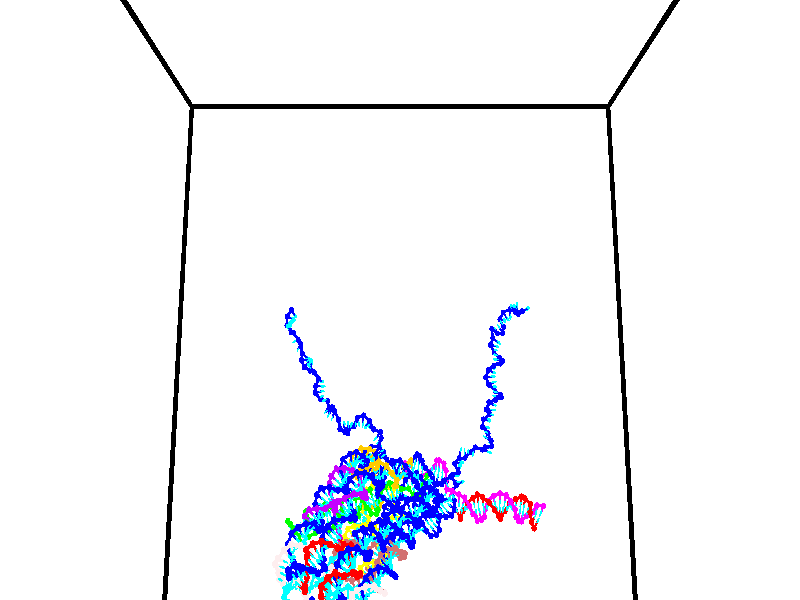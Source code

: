 // switches for output
#declare DRAW_BASES = 1; // possible values are 0, 1; only relevant for DNA ribbons
#declare DRAW_BASES_TYPE = 3; // possible values are 1, 2, 3; only relevant for DNA ribbons
#declare DRAW_FOG = 0; // set to 1 to enable fog

#include "colors.inc"

#include "transforms.inc"
background { rgb <1, 1, 1>}

#default {
   normal{
       ripples 0.25
       frequency 0.20
       turbulence 0.2
       lambda 5
   }
	finish {
		phong 0.1
		phong_size 40.
	}
}

// original window dimensions: 1024x640


// camera settings

camera {
	sky <0, 0.179814, -0.983701>
	up <0, 0.179814, -0.983701>
	right 1.6 * <1, 0, 0>
	location <35, 94.9851, 44.8844>
	look_at <35, 29.7336, 32.9568>
	direction <0, -65.2515, -11.9276>
	angle 67.0682
}


# declare cpy_camera_pos = <35, 94.9851, 44.8844>;
# if (DRAW_FOG = 1)
fog {
	fog_type 2
	up vnormalize(cpy_camera_pos)
	color rgbt<1,1,1,0.3>
	distance 1e-5
	fog_alt 3e-3
	fog_offset 56
}
# end


// LIGHTS

# declare lum = 6;
global_settings {
	ambient_light rgb lum * <0.05, 0.05, 0.05>
	max_trace_level 15
}# declare cpy_direct_light_amount = 0.25;
light_source
{	1000 * <-1, -1.16352, -0.803886>,
	rgb lum * cpy_direct_light_amount
	parallel
}

light_source
{	1000 * <1, 1.16352, 0.803886>,
	rgb lum * cpy_direct_light_amount
	parallel
}

// strand 0

// nucleotide -1

// particle -1
sphere {
	<40.713123, 35.480919, 51.601353> 0.250000
	pigment { color rgbt <1,0,0,0> }
	no_shadow
}
cylinder {
	<40.571304, 35.246265, 51.310104>,  <40.486214, 35.105473, 51.135353>, 0.100000
	pigment { color rgbt <1,0,0,0> }
	no_shadow
}
cylinder {
	<40.571304, 35.246265, 51.310104>,  <40.713123, 35.480919, 51.601353>, 0.100000
	pigment { color rgbt <1,0,0,0> }
	no_shadow
}

// particle -1
sphere {
	<40.571304, 35.246265, 51.310104> 0.100000
	pigment { color rgbt <1,0,0,0> }
	no_shadow
}
sphere {
	0, 1
	scale<0.080000,0.200000,0.300000>
	matrix <0.934521, -0.248227, -0.255058,
		-0.031115, -0.770876, 0.636225,
		-0.354546, -0.586629, -0.728123,
		40.464939, 35.070278, 51.091667>
	pigment { color rgbt <0,1,1,0> }
	no_shadow
}
cylinder {
	<40.845905, 34.757648, 51.673691>,  <40.713123, 35.480919, 51.601353>, 0.130000
	pigment { color rgbt <1,0,0,0> }
	no_shadow
}

// nucleotide -1

// particle -1
sphere {
	<40.845905, 34.757648, 51.673691> 0.250000
	pigment { color rgbt <1,0,0,0> }
	no_shadow
}
cylinder {
	<40.871483, 34.912449, 51.305748>,  <40.886829, 35.005329, 51.084980>, 0.100000
	pigment { color rgbt <1,0,0,0> }
	no_shadow
}
cylinder {
	<40.871483, 34.912449, 51.305748>,  <40.845905, 34.757648, 51.673691>, 0.100000
	pigment { color rgbt <1,0,0,0> }
	no_shadow
}

// particle -1
sphere {
	<40.871483, 34.912449, 51.305748> 0.100000
	pigment { color rgbt <1,0,0,0> }
	no_shadow
}
sphere {
	0, 1
	scale<0.080000,0.200000,0.300000>
	matrix <0.958264, -0.281173, -0.051684,
		-0.278642, -0.878165, -0.388825,
		0.063940, 0.386998, -0.919861,
		40.890663, 35.028549, 51.029789>
	pigment { color rgbt <0,1,1,0> }
	no_shadow
}
cylinder {
	<41.132755, 34.160023, 51.150631>,  <40.845905, 34.757648, 51.673691>, 0.130000
	pigment { color rgbt <1,0,0,0> }
	no_shadow
}

// nucleotide -1

// particle -1
sphere {
	<41.132755, 34.160023, 51.150631> 0.250000
	pigment { color rgbt <1,0,0,0> }
	no_shadow
}
cylinder {
	<41.209118, 34.525898, 51.008137>,  <41.254936, 34.745422, 50.922638>, 0.100000
	pigment { color rgbt <1,0,0,0> }
	no_shadow
}
cylinder {
	<41.209118, 34.525898, 51.008137>,  <41.132755, 34.160023, 51.150631>, 0.100000
	pigment { color rgbt <1,0,0,0> }
	no_shadow
}

// particle -1
sphere {
	<41.209118, 34.525898, 51.008137> 0.100000
	pigment { color rgbt <1,0,0,0> }
	no_shadow
}
sphere {
	0, 1
	scale<0.080000,0.200000,0.300000>
	matrix <0.940321, -0.274553, -0.201039,
		-0.281693, -0.296598, -0.912512,
		0.190905, 0.914686, -0.356237,
		41.266388, 34.800304, 50.901264>
	pigment { color rgbt <0,1,1,0> }
	no_shadow
}
cylinder {
	<41.604935, 34.129784, 50.534615>,  <41.132755, 34.160023, 51.150631>, 0.130000
	pigment { color rgbt <1,0,0,0> }
	no_shadow
}

// nucleotide -1

// particle -1
sphere {
	<41.604935, 34.129784, 50.534615> 0.250000
	pigment { color rgbt <1,0,0,0> }
	no_shadow
}
cylinder {
	<41.656685, 34.495480, 50.688202>,  <41.687737, 34.714897, 50.780354>, 0.100000
	pigment { color rgbt <1,0,0,0> }
	no_shadow
}
cylinder {
	<41.656685, 34.495480, 50.688202>,  <41.604935, 34.129784, 50.534615>, 0.100000
	pigment { color rgbt <1,0,0,0> }
	no_shadow
}

// particle -1
sphere {
	<41.656685, 34.495480, 50.688202> 0.100000
	pigment { color rgbt <1,0,0,0> }
	no_shadow
}
sphere {
	0, 1
	scale<0.080000,0.200000,0.300000>
	matrix <0.991197, -0.108259, -0.076219,
		-0.028114, 0.390447, -0.920196,
		0.129379, 0.914238, 0.383966,
		41.695499, 34.769753, 50.803391>
	pigment { color rgbt <0,1,1,0> }
	no_shadow
}
cylinder {
	<42.086861, 34.446537, 50.087132>,  <41.604935, 34.129784, 50.534615>, 0.130000
	pigment { color rgbt <1,0,0,0> }
	no_shadow
}

// nucleotide -1

// particle -1
sphere {
	<42.086861, 34.446537, 50.087132> 0.250000
	pigment { color rgbt <1,0,0,0> }
	no_shadow
}
cylinder {
	<42.123306, 34.712814, 50.383389>,  <42.145172, 34.872581, 50.561142>, 0.100000
	pigment { color rgbt <1,0,0,0> }
	no_shadow
}
cylinder {
	<42.123306, 34.712814, 50.383389>,  <42.086861, 34.446537, 50.087132>, 0.100000
	pigment { color rgbt <1,0,0,0> }
	no_shadow
}

// particle -1
sphere {
	<42.123306, 34.712814, 50.383389> 0.100000
	pigment { color rgbt <1,0,0,0> }
	no_shadow
}
sphere {
	0, 1
	scale<0.080000,0.200000,0.300000>
	matrix <0.931298, 0.206439, -0.300113,
		-0.352681, 0.717100, -0.601152,
		0.091110, 0.665696, 0.740640,
		42.150639, 34.912521, 50.605579>
	pigment { color rgbt <0,1,1,0> }
	no_shadow
}
cylinder {
	<42.450520, 35.004204, 49.792179>,  <42.086861, 34.446537, 50.087132>, 0.130000
	pigment { color rgbt <1,0,0,0> }
	no_shadow
}

// nucleotide -1

// particle -1
sphere {
	<42.450520, 35.004204, 49.792179> 0.250000
	pigment { color rgbt <1,0,0,0> }
	no_shadow
}
cylinder {
	<42.503883, 35.011570, 50.188534>,  <42.535904, 35.015987, 50.426346>, 0.100000
	pigment { color rgbt <1,0,0,0> }
	no_shadow
}
cylinder {
	<42.503883, 35.011570, 50.188534>,  <42.450520, 35.004204, 49.792179>, 0.100000
	pigment { color rgbt <1,0,0,0> }
	no_shadow
}

// particle -1
sphere {
	<42.503883, 35.011570, 50.188534> 0.100000
	pigment { color rgbt <1,0,0,0> }
	no_shadow
}
sphere {
	0, 1
	scale<0.080000,0.200000,0.300000>
	matrix <0.978445, 0.156575, -0.134646,
		-0.157628, 0.987494, 0.002873,
		0.133412, 0.018413, 0.990890,
		42.543907, 35.017094, 50.485802>
	pigment { color rgbt <0,1,1,0> }
	no_shadow
}
cylinder {
	<42.883907, 35.622265, 49.959087>,  <42.450520, 35.004204, 49.792179>, 0.130000
	pigment { color rgbt <1,0,0,0> }
	no_shadow
}

// nucleotide -1

// particle -1
sphere {
	<42.883907, 35.622265, 49.959087> 0.250000
	pigment { color rgbt <1,0,0,0> }
	no_shadow
}
cylinder {
	<42.923149, 35.362694, 50.260887>,  <42.946693, 35.206951, 50.441967>, 0.100000
	pigment { color rgbt <1,0,0,0> }
	no_shadow
}
cylinder {
	<42.923149, 35.362694, 50.260887>,  <42.883907, 35.622265, 49.959087>, 0.100000
	pigment { color rgbt <1,0,0,0> }
	no_shadow
}

// particle -1
sphere {
	<42.923149, 35.362694, 50.260887> 0.100000
	pigment { color rgbt <1,0,0,0> }
	no_shadow
}
sphere {
	0, 1
	scale<0.080000,0.200000,0.300000>
	matrix <0.995134, 0.070947, -0.068379,
		-0.009156, 0.757534, 0.652731,
		0.098108, -0.648929, 0.754497,
		42.952583, 35.168015, 50.487236>
	pigment { color rgbt <0,1,1,0> }
	no_shadow
}
cylinder {
	<43.419853, 35.936958, 50.312454>,  <42.883907, 35.622265, 49.959087>, 0.130000
	pigment { color rgbt <1,0,0,0> }
	no_shadow
}

// nucleotide -1

// particle -1
sphere {
	<43.419853, 35.936958, 50.312454> 0.250000
	pigment { color rgbt <1,0,0,0> }
	no_shadow
}
cylinder {
	<43.425362, 35.563164, 50.454750>,  <43.428665, 35.338886, 50.540127>, 0.100000
	pigment { color rgbt <1,0,0,0> }
	no_shadow
}
cylinder {
	<43.425362, 35.563164, 50.454750>,  <43.419853, 35.936958, 50.312454>, 0.100000
	pigment { color rgbt <1,0,0,0> }
	no_shadow
}

// particle -1
sphere {
	<43.425362, 35.563164, 50.454750> 0.100000
	pigment { color rgbt <1,0,0,0> }
	no_shadow
}
sphere {
	0, 1
	scale<0.080000,0.200000,0.300000>
	matrix <0.995248, -0.021487, -0.094971,
		0.096393, 0.355355, 0.929748,
		0.013771, -0.934485, 0.355737,
		43.429493, 35.282818, 50.561470>
	pigment { color rgbt <0,1,1,0> }
	no_shadow
}
cylinder {
	<43.924603, 35.922779, 50.878925>,  <43.419853, 35.936958, 50.312454>, 0.130000
	pigment { color rgbt <1,0,0,0> }
	no_shadow
}

// nucleotide -1

// particle -1
sphere {
	<43.924603, 35.922779, 50.878925> 0.250000
	pigment { color rgbt <1,0,0,0> }
	no_shadow
}
cylinder {
	<43.881371, 35.543304, 50.760052>,  <43.855431, 35.315620, 50.688728>, 0.100000
	pigment { color rgbt <1,0,0,0> }
	no_shadow
}
cylinder {
	<43.881371, 35.543304, 50.760052>,  <43.924603, 35.922779, 50.878925>, 0.100000
	pigment { color rgbt <1,0,0,0> }
	no_shadow
}

// particle -1
sphere {
	<43.881371, 35.543304, 50.760052> 0.100000
	pigment { color rgbt <1,0,0,0> }
	no_shadow
}
sphere {
	0, 1
	scale<0.080000,0.200000,0.300000>
	matrix <0.988491, -0.134381, 0.069479,
		-0.105850, -0.286257, 0.952288,
		-0.108080, -0.948683, -0.297186,
		43.848946, 35.258701, 50.670895>
	pigment { color rgbt <0,1,1,0> }
	no_shadow
}
cylinder {
	<44.354843, 35.622761, 51.369370>,  <43.924603, 35.922779, 50.878925>, 0.130000
	pigment { color rgbt <1,0,0,0> }
	no_shadow
}

// nucleotide -1

// particle -1
sphere {
	<44.354843, 35.622761, 51.369370> 0.250000
	pigment { color rgbt <1,0,0,0> }
	no_shadow
}
cylinder {
	<44.290199, 35.326038, 51.109028>,  <44.251415, 35.148006, 50.952824>, 0.100000
	pigment { color rgbt <1,0,0,0> }
	no_shadow
}
cylinder {
	<44.290199, 35.326038, 51.109028>,  <44.354843, 35.622761, 51.369370>, 0.100000
	pigment { color rgbt <1,0,0,0> }
	no_shadow
}

// particle -1
sphere {
	<44.290199, 35.326038, 51.109028> 0.100000
	pigment { color rgbt <1,0,0,0> }
	no_shadow
}
sphere {
	0, 1
	scale<0.080000,0.200000,0.300000>
	matrix <0.909153, -0.368427, 0.194171,
		-0.383828, -0.560344, 0.733955,
		-0.161606, -0.741806, -0.650852,
		44.241718, 35.103497, 50.913773>
	pigment { color rgbt <0,1,1,0> }
	no_shadow
}
cylinder {
	<44.592293, 35.029175, 51.664581>,  <44.354843, 35.622761, 51.369370>, 0.130000
	pigment { color rgbt <1,0,0,0> }
	no_shadow
}

// nucleotide -1

// particle -1
sphere {
	<44.592293, 35.029175, 51.664581> 0.250000
	pigment { color rgbt <1,0,0,0> }
	no_shadow
}
cylinder {
	<44.593616, 34.957016, 51.271145>,  <44.594410, 34.913719, 51.035084>, 0.100000
	pigment { color rgbt <1,0,0,0> }
	no_shadow
}
cylinder {
	<44.593616, 34.957016, 51.271145>,  <44.592293, 35.029175, 51.664581>, 0.100000
	pigment { color rgbt <1,0,0,0> }
	no_shadow
}

// particle -1
sphere {
	<44.593616, 34.957016, 51.271145> 0.100000
	pigment { color rgbt <1,0,0,0> }
	no_shadow
}
sphere {
	0, 1
	scale<0.080000,0.200000,0.300000>
	matrix <0.943548, -0.325225, 0.062819,
		-0.331219, -0.928271, 0.169138,
		0.003305, -0.180396, -0.983588,
		44.594608, 34.902897, 50.976067>
	pigment { color rgbt <0,1,1,0> }
	no_shadow
}
cylinder {
	<44.795231, 34.253750, 51.514805>,  <44.592293, 35.029175, 51.664581>, 0.130000
	pigment { color rgbt <1,0,0,0> }
	no_shadow
}

// nucleotide -1

// particle -1
sphere {
	<44.795231, 34.253750, 51.514805> 0.250000
	pigment { color rgbt <1,0,0,0> }
	no_shadow
}
cylinder {
	<44.883118, 34.497746, 51.210266>,  <44.935848, 34.644142, 51.027542>, 0.100000
	pigment { color rgbt <1,0,0,0> }
	no_shadow
}
cylinder {
	<44.883118, 34.497746, 51.210266>,  <44.795231, 34.253750, 51.514805>, 0.100000
	pigment { color rgbt <1,0,0,0> }
	no_shadow
}

// particle -1
sphere {
	<44.883118, 34.497746, 51.210266> 0.100000
	pigment { color rgbt <1,0,0,0> }
	no_shadow
}
sphere {
	0, 1
	scale<0.080000,0.200000,0.300000>
	matrix <0.953349, -0.299846, 0.034887,
		-0.207005, -0.733490, -0.647411,
		0.219713, 0.609987, -0.761342,
		44.949032, 34.680740, 50.981865>
	pigment { color rgbt <0,1,1,0> }
	no_shadow
}
cylinder {
	<45.268433, 33.867237, 51.191257>,  <44.795231, 34.253750, 51.514805>, 0.130000
	pigment { color rgbt <1,0,0,0> }
	no_shadow
}

// nucleotide -1

// particle -1
sphere {
	<45.268433, 33.867237, 51.191257> 0.250000
	pigment { color rgbt <1,0,0,0> }
	no_shadow
}
cylinder {
	<45.319660, 34.227592, 51.025368>,  <45.350395, 34.443806, 50.925835>, 0.100000
	pigment { color rgbt <1,0,0,0> }
	no_shadow
}
cylinder {
	<45.319660, 34.227592, 51.025368>,  <45.268433, 33.867237, 51.191257>, 0.100000
	pigment { color rgbt <1,0,0,0> }
	no_shadow
}

// particle -1
sphere {
	<45.319660, 34.227592, 51.025368> 0.100000
	pigment { color rgbt <1,0,0,0> }
	no_shadow
}
sphere {
	0, 1
	scale<0.080000,0.200000,0.300000>
	matrix <0.962382, -0.213923, -0.167505,
		-0.239623, -0.377672, -0.894396,
		0.128070, 0.900889, -0.414725,
		45.358082, 34.497860, 50.900951>
	pigment { color rgbt <0,1,1,0> }
	no_shadow
}
cylinder {
	<45.706661, 33.767700, 50.615788>,  <45.268433, 33.867237, 51.191257>, 0.130000
	pigment { color rgbt <1,0,0,0> }
	no_shadow
}

// nucleotide -1

// particle -1
sphere {
	<45.706661, 33.767700, 50.615788> 0.250000
	pigment { color rgbt <1,0,0,0> }
	no_shadow
}
cylinder {
	<45.720200, 34.161797, 50.682907>,  <45.728321, 34.398254, 50.723179>, 0.100000
	pigment { color rgbt <1,0,0,0> }
	no_shadow
}
cylinder {
	<45.720200, 34.161797, 50.682907>,  <45.706661, 33.767700, 50.615788>, 0.100000
	pigment { color rgbt <1,0,0,0> }
	no_shadow
}

// particle -1
sphere {
	<45.720200, 34.161797, 50.682907> 0.100000
	pigment { color rgbt <1,0,0,0> }
	no_shadow
}
sphere {
	0, 1
	scale<0.080000,0.200000,0.300000>
	matrix <0.989594, -0.009544, -0.143571,
		-0.139850, 0.170915, -0.975310,
		0.033847, 0.985240, 0.167802,
		45.730354, 34.457367, 50.733246>
	pigment { color rgbt <0,1,1,0> }
	no_shadow
}
cylinder {
	<46.339882, 33.889187, 50.243046>,  <45.706661, 33.767700, 50.615788>, 0.130000
	pigment { color rgbt <1,0,0,0> }
	no_shadow
}

// nucleotide -1

// particle -1
sphere {
	<46.339882, 33.889187, 50.243046> 0.250000
	pigment { color rgbt <1,0,0,0> }
	no_shadow
}
cylinder {
	<46.268738, 34.209572, 50.471722>,  <46.226051, 34.401802, 50.608925>, 0.100000
	pigment { color rgbt <1,0,0,0> }
	no_shadow
}
cylinder {
	<46.268738, 34.209572, 50.471722>,  <46.339882, 33.889187, 50.243046>, 0.100000
	pigment { color rgbt <1,0,0,0> }
	no_shadow
}

// particle -1
sphere {
	<46.268738, 34.209572, 50.471722> 0.100000
	pigment { color rgbt <1,0,0,0> }
	no_shadow
}
sphere {
	0, 1
	scale<0.080000,0.200000,0.300000>
	matrix <0.983833, 0.157073, 0.086025,
		-0.020894, 0.577745, -0.815950,
		-0.177864, 0.800961, 0.571687,
		46.215378, 34.449860, 50.643227>
	pigment { color rgbt <0,1,1,0> }
	no_shadow
}
cylinder {
	<46.838352, 34.313980, 50.002373>,  <46.339882, 33.889187, 50.243046>, 0.130000
	pigment { color rgbt <1,0,0,0> }
	no_shadow
}

// nucleotide -1

// particle -1
sphere {
	<46.838352, 34.313980, 50.002373> 0.250000
	pigment { color rgbt <1,0,0,0> }
	no_shadow
}
cylinder {
	<46.735905, 34.458813, 50.360882>,  <46.674438, 34.545712, 50.575985>, 0.100000
	pigment { color rgbt <1,0,0,0> }
	no_shadow
}
cylinder {
	<46.735905, 34.458813, 50.360882>,  <46.838352, 34.313980, 50.002373>, 0.100000
	pigment { color rgbt <1,0,0,0> }
	no_shadow
}

// particle -1
sphere {
	<46.735905, 34.458813, 50.360882> 0.100000
	pigment { color rgbt <1,0,0,0> }
	no_shadow
}
sphere {
	0, 1
	scale<0.080000,0.200000,0.300000>
	matrix <0.966250, 0.069344, 0.248097,
		0.027681, 0.929562, -0.367625,
		-0.256115, 0.362085, 0.896270,
		46.659069, 34.567440, 50.629765>
	pigment { color rgbt <0,1,1,0> }
	no_shadow
}
cylinder {
	<47.026642, 35.022484, 50.103973>,  <46.838352, 34.313980, 50.002373>, 0.130000
	pigment { color rgbt <1,0,0,0> }
	no_shadow
}

// nucleotide -1

// particle -1
sphere {
	<47.026642, 35.022484, 50.103973> 0.250000
	pigment { color rgbt <1,0,0,0> }
	no_shadow
}
cylinder {
	<46.991241, 34.852592, 50.464367>,  <46.970001, 34.750656, 50.680603>, 0.100000
	pigment { color rgbt <1,0,0,0> }
	no_shadow
}
cylinder {
	<46.991241, 34.852592, 50.464367>,  <47.026642, 35.022484, 50.103973>, 0.100000
	pigment { color rgbt <1,0,0,0> }
	no_shadow
}

// particle -1
sphere {
	<46.991241, 34.852592, 50.464367> 0.100000
	pigment { color rgbt <1,0,0,0> }
	no_shadow
}
sphere {
	0, 1
	scale<0.080000,0.200000,0.300000>
	matrix <0.975757, 0.144800, 0.164105,
		-0.200163, 0.893665, 0.401619,
		-0.088500, -0.424730, 0.900984,
		46.964691, 34.725174, 50.734661>
	pigment { color rgbt <0,1,1,0> }
	no_shadow
}
cylinder {
	<47.427372, 35.518723, 50.457787>,  <47.026642, 35.022484, 50.103973>, 0.130000
	pigment { color rgbt <1,0,0,0> }
	no_shadow
}

// nucleotide -1

// particle -1
sphere {
	<47.427372, 35.518723, 50.457787> 0.250000
	pigment { color rgbt <1,0,0,0> }
	no_shadow
}
cylinder {
	<47.375137, 35.192760, 50.683662>,  <47.343796, 34.997185, 50.819187>, 0.100000
	pigment { color rgbt <1,0,0,0> }
	no_shadow
}
cylinder {
	<47.375137, 35.192760, 50.683662>,  <47.427372, 35.518723, 50.457787>, 0.100000
	pigment { color rgbt <1,0,0,0> }
	no_shadow
}

// particle -1
sphere {
	<47.375137, 35.192760, 50.683662> 0.100000
	pigment { color rgbt <1,0,0,0> }
	no_shadow
}
sphere {
	0, 1
	scale<0.080000,0.200000,0.300000>
	matrix <0.851765, 0.199279, 0.484546,
		-0.507391, 0.544257, 0.668086,
		-0.130582, -0.814907, 0.564691,
		47.335964, 34.948288, 50.853069>
	pigment { color rgbt <0,1,1,0> }
	no_shadow
}
cylinder {
	<47.307339, 35.806580, 51.095196>,  <47.427372, 35.518723, 50.457787>, 0.130000
	pigment { color rgbt <1,0,0,0> }
	no_shadow
}

// nucleotide -1

// particle -1
sphere {
	<47.307339, 35.806580, 51.095196> 0.250000
	pigment { color rgbt <1,0,0,0> }
	no_shadow
}
cylinder {
	<47.451157, 35.433807, 51.114059>,  <47.537449, 35.210144, 51.125378>, 0.100000
	pigment { color rgbt <1,0,0,0> }
	no_shadow
}
cylinder {
	<47.451157, 35.433807, 51.114059>,  <47.307339, 35.806580, 51.095196>, 0.100000
	pigment { color rgbt <1,0,0,0> }
	no_shadow
}

// particle -1
sphere {
	<47.451157, 35.433807, 51.114059> 0.100000
	pigment { color rgbt <1,0,0,0> }
	no_shadow
}
sphere {
	0, 1
	scale<0.080000,0.200000,0.300000>
	matrix <0.782245, 0.328582, 0.529270,
		-0.508742, -0.153405, 0.847142,
		0.359548, -0.931934, 0.047163,
		47.559021, 35.154228, 51.128208>
	pigment { color rgbt <0,1,1,0> }
	no_shadow
}
cylinder {
	<47.438717, 35.700188, 51.822170>,  <47.307339, 35.806580, 51.095196>, 0.130000
	pigment { color rgbt <1,0,0,0> }
	no_shadow
}

// nucleotide -1

// particle -1
sphere {
	<47.438717, 35.700188, 51.822170> 0.250000
	pigment { color rgbt <1,0,0,0> }
	no_shadow
}
cylinder {
	<47.656521, 35.398197, 51.676010>,  <47.787205, 35.217003, 51.588314>, 0.100000
	pigment { color rgbt <1,0,0,0> }
	no_shadow
}
cylinder {
	<47.656521, 35.398197, 51.676010>,  <47.438717, 35.700188, 51.822170>, 0.100000
	pigment { color rgbt <1,0,0,0> }
	no_shadow
}

// particle -1
sphere {
	<47.656521, 35.398197, 51.676010> 0.100000
	pigment { color rgbt <1,0,0,0> }
	no_shadow
}
sphere {
	0, 1
	scale<0.080000,0.200000,0.300000>
	matrix <0.744656, 0.234649, 0.624842,
		-0.386001, -0.612331, 0.689967,
		0.544510, -0.754978, -0.365401,
		47.819874, 35.171703, 51.566391>
	pigment { color rgbt <0,1,1,0> }
	no_shadow
}
cylinder {
	<47.742912, 35.333435, 52.351757>,  <47.438717, 35.700188, 51.822170>, 0.130000
	pigment { color rgbt <1,0,0,0> }
	no_shadow
}

// nucleotide -1

// particle -1
sphere {
	<47.742912, 35.333435, 52.351757> 0.250000
	pigment { color rgbt <1,0,0,0> }
	no_shadow
}
cylinder {
	<47.975143, 35.251858, 52.036461>,  <48.114483, 35.202911, 51.847282>, 0.100000
	pigment { color rgbt <1,0,0,0> }
	no_shadow
}
cylinder {
	<47.975143, 35.251858, 52.036461>,  <47.742912, 35.333435, 52.351757>, 0.100000
	pigment { color rgbt <1,0,0,0> }
	no_shadow
}

// particle -1
sphere {
	<47.975143, 35.251858, 52.036461> 0.100000
	pigment { color rgbt <1,0,0,0> }
	no_shadow
}
sphere {
	0, 1
	scale<0.080000,0.200000,0.300000>
	matrix <0.813079, 0.196059, 0.548146,
		0.042749, -0.959149, 0.279654,
		0.580582, -0.203948, -0.788245,
		48.149319, 35.190674, 51.799988>
	pigment { color rgbt <0,1,1,0> }
	no_shadow
}
// strand 1

// nucleotide -1

// particle -1
sphere {
	<24.302296, 35.210526, 51.819263> 0.250000
	pigment { color rgbt <0,1,0,0> }
	no_shadow
}
cylinder {
	<24.494326, 35.136677, 52.162296>,  <24.609543, 35.092369, 52.368114>, 0.100000
	pigment { color rgbt <0,1,0,0> }
	no_shadow
}
cylinder {
	<24.494326, 35.136677, 52.162296>,  <24.302296, 35.210526, 51.819263>, 0.100000
	pigment { color rgbt <0,1,0,0> }
	no_shadow
}

// particle -1
sphere {
	<24.494326, 35.136677, 52.162296> 0.100000
	pigment { color rgbt <0,1,0,0> }
	no_shadow
}
sphere {
	0, 1
	scale<0.080000,0.200000,0.300000>
	matrix <0.786346, 0.523890, -0.327414,
		-0.388830, 0.831538, 0.396682,
		0.480075, -0.184621, 0.857580,
		24.638348, 35.081291, 52.419571>
	pigment { color rgbt <0,1,1,0> }
	no_shadow
}
cylinder {
	<24.640862, 35.829391, 51.976269>,  <24.302296, 35.210526, 51.819263>, 0.130000
	pigment { color rgbt <0,1,0,0> }
	no_shadow
}

// nucleotide -1

// particle -1
sphere {
	<24.640862, 35.829391, 51.976269> 0.250000
	pigment { color rgbt <0,1,0,0> }
	no_shadow
}
cylinder {
	<24.844885, 35.536224, 52.156345>,  <24.967299, 35.360325, 52.264393>, 0.100000
	pigment { color rgbt <0,1,0,0> }
	no_shadow
}
cylinder {
	<24.844885, 35.536224, 52.156345>,  <24.640862, 35.829391, 51.976269>, 0.100000
	pigment { color rgbt <0,1,0,0> }
	no_shadow
}

// particle -1
sphere {
	<24.844885, 35.536224, 52.156345> 0.100000
	pigment { color rgbt <0,1,0,0> }
	no_shadow
}
sphere {
	0, 1
	scale<0.080000,0.200000,0.300000>
	matrix <0.843710, 0.528125, -0.096118,
		-0.167311, 0.428858, 0.887743,
		0.510060, -0.732916, 0.450193,
		24.997904, 35.316349, 52.291405>
	pigment { color rgbt <0,1,1,0> }
	no_shadow
}
cylinder {
	<25.078835, 36.133774, 52.552673>,  <24.640862, 35.829391, 51.976269>, 0.130000
	pigment { color rgbt <0,1,0,0> }
	no_shadow
}

// nucleotide -1

// particle -1
sphere {
	<25.078835, 36.133774, 52.552673> 0.250000
	pigment { color rgbt <0,1,0,0> }
	no_shadow
}
cylinder {
	<25.237329, 35.780396, 52.452656>,  <25.332426, 35.568371, 52.392643>, 0.100000
	pigment { color rgbt <0,1,0,0> }
	no_shadow
}
cylinder {
	<25.237329, 35.780396, 52.452656>,  <25.078835, 36.133774, 52.552673>, 0.100000
	pigment { color rgbt <0,1,0,0> }
	no_shadow
}

// particle -1
sphere {
	<25.237329, 35.780396, 52.452656> 0.100000
	pigment { color rgbt <0,1,0,0> }
	no_shadow
}
sphere {
	0, 1
	scale<0.080000,0.200000,0.300000>
	matrix <0.898166, 0.429471, -0.094087,
		0.190508, -0.187302, 0.963652,
		0.396238, -0.883444, -0.250046,
		25.356201, 35.515362, 52.377644>
	pigment { color rgbt <0,1,1,0> }
	no_shadow
}
cylinder {
	<25.784590, 36.113739, 52.836681>,  <25.078835, 36.133774, 52.552673>, 0.130000
	pigment { color rgbt <0,1,0,0> }
	no_shadow
}

// nucleotide -1

// particle -1
sphere {
	<25.784590, 36.113739, 52.836681> 0.250000
	pigment { color rgbt <0,1,0,0> }
	no_shadow
}
cylinder {
	<25.812536, 35.841824, 52.544651>,  <25.829304, 35.678677, 52.369434>, 0.100000
	pigment { color rgbt <0,1,0,0> }
	no_shadow
}
cylinder {
	<25.812536, 35.841824, 52.544651>,  <25.784590, 36.113739, 52.836681>, 0.100000
	pigment { color rgbt <0,1,0,0> }
	no_shadow
}

// particle -1
sphere {
	<25.812536, 35.841824, 52.544651> 0.100000
	pigment { color rgbt <0,1,0,0> }
	no_shadow
}
sphere {
	0, 1
	scale<0.080000,0.200000,0.300000>
	matrix <0.955040, 0.256969, -0.147872,
		0.288128, -0.686919, 0.667176,
		0.069868, -0.679786, -0.730075,
		25.833496, 35.637886, 52.325630>
	pigment { color rgbt <0,1,1,0> }
	no_shadow
}
cylinder {
	<26.406157, 35.773643, 52.941364>,  <25.784590, 36.113739, 52.836681>, 0.130000
	pigment { color rgbt <0,1,0,0> }
	no_shadow
}

// nucleotide -1

// particle -1
sphere {
	<26.406157, 35.773643, 52.941364> 0.250000
	pigment { color rgbt <0,1,0,0> }
	no_shadow
}
cylinder {
	<26.328417, 35.701843, 52.555618>,  <26.281773, 35.658764, 52.324169>, 0.100000
	pigment { color rgbt <0,1,0,0> }
	no_shadow
}
cylinder {
	<26.328417, 35.701843, 52.555618>,  <26.406157, 35.773643, 52.941364>, 0.100000
	pigment { color rgbt <0,1,0,0> }
	no_shadow
}

// particle -1
sphere {
	<26.328417, 35.701843, 52.555618> 0.100000
	pigment { color rgbt <0,1,0,0> }
	no_shadow
}
sphere {
	0, 1
	scale<0.080000,0.200000,0.300000>
	matrix <0.952060, 0.202251, -0.229514,
		0.236243, -0.962743, 0.131589,
		-0.194349, -0.179501, -0.964369,
		26.270113, 35.647991, 52.266308>
	pigment { color rgbt <0,1,1,0> }
	no_shadow
}
cylinder {
	<27.012600, 35.432770, 52.666164>,  <26.406157, 35.773643, 52.941364>, 0.130000
	pigment { color rgbt <0,1,0,0> }
	no_shadow
}

// nucleotide -1

// particle -1
sphere {
	<27.012600, 35.432770, 52.666164> 0.250000
	pigment { color rgbt <0,1,0,0> }
	no_shadow
}
cylinder {
	<26.806126, 35.538662, 52.340351>,  <26.682241, 35.602196, 52.144863>, 0.100000
	pigment { color rgbt <0,1,0,0> }
	no_shadow
}
cylinder {
	<26.806126, 35.538662, 52.340351>,  <27.012600, 35.432770, 52.666164>, 0.100000
	pigment { color rgbt <0,1,0,0> }
	no_shadow
}

// particle -1
sphere {
	<26.806126, 35.538662, 52.340351> 0.100000
	pigment { color rgbt <0,1,0,0> }
	no_shadow
}
sphere {
	0, 1
	scale<0.080000,0.200000,0.300000>
	matrix <0.833047, 0.376104, -0.405682,
		0.198954, -0.887955, -0.414672,
		-0.516187, 0.264729, -0.814536,
		26.651270, 35.618080, 52.095989>
	pigment { color rgbt <0,1,1,0> }
	no_shadow
}
cylinder {
	<27.356186, 35.125244, 52.080391>,  <27.012600, 35.432770, 52.666164>, 0.130000
	pigment { color rgbt <0,1,0,0> }
	no_shadow
}

// nucleotide -1

// particle -1
sphere {
	<27.356186, 35.125244, 52.080391> 0.250000
	pigment { color rgbt <0,1,0,0> }
	no_shadow
}
cylinder {
	<27.168474, 35.455303, 51.954590>,  <27.055847, 35.653339, 51.879108>, 0.100000
	pigment { color rgbt <0,1,0,0> }
	no_shadow
}
cylinder {
	<27.168474, 35.455303, 51.954590>,  <27.356186, 35.125244, 52.080391>, 0.100000
	pigment { color rgbt <0,1,0,0> }
	no_shadow
}

// particle -1
sphere {
	<27.168474, 35.455303, 51.954590> 0.100000
	pigment { color rgbt <0,1,0,0> }
	no_shadow
}
sphere {
	0, 1
	scale<0.080000,0.200000,0.300000>
	matrix <0.844042, 0.314453, -0.434410,
		-0.259557, -0.469310, -0.844025,
		-0.469279, 0.825147, -0.314498,
		27.027691, 35.702847, 51.860241>
	pigment { color rgbt <0,1,1,0> }
	no_shadow
}
cylinder {
	<27.588181, 35.022770, 51.386765>,  <27.356186, 35.125244, 52.080391>, 0.130000
	pigment { color rgbt <0,1,0,0> }
	no_shadow
}

// nucleotide -1

// particle -1
sphere {
	<27.588181, 35.022770, 51.386765> 0.250000
	pigment { color rgbt <0,1,0,0> }
	no_shadow
}
cylinder {
	<27.479452, 35.393505, 51.490364>,  <27.414215, 35.615948, 51.552525>, 0.100000
	pigment { color rgbt <0,1,0,0> }
	no_shadow
}
cylinder {
	<27.479452, 35.393505, 51.490364>,  <27.588181, 35.022770, 51.386765>, 0.100000
	pigment { color rgbt <0,1,0,0> }
	no_shadow
}

// particle -1
sphere {
	<27.479452, 35.393505, 51.490364> 0.100000
	pigment { color rgbt <0,1,0,0> }
	no_shadow
}
sphere {
	0, 1
	scale<0.080000,0.200000,0.300000>
	matrix <0.775594, 0.370313, -0.511196,
		-0.569708, 0.061922, -0.819511,
		-0.271822, 0.926841, 0.258996,
		27.397905, 35.671558, 51.568062>
	pigment { color rgbt <0,1,1,0> }
	no_shadow
}
cylinder {
	<27.601089, 35.421024, 50.784851>,  <27.588181, 35.022770, 51.386765>, 0.130000
	pigment { color rgbt <0,1,0,0> }
	no_shadow
}

// nucleotide -1

// particle -1
sphere {
	<27.601089, 35.421024, 50.784851> 0.250000
	pigment { color rgbt <0,1,0,0> }
	no_shadow
}
cylinder {
	<27.647236, 35.690086, 51.077213>,  <27.674925, 35.851524, 51.252632>, 0.100000
	pigment { color rgbt <0,1,0,0> }
	no_shadow
}
cylinder {
	<27.647236, 35.690086, 51.077213>,  <27.601089, 35.421024, 50.784851>, 0.100000
	pigment { color rgbt <0,1,0,0> }
	no_shadow
}

// particle -1
sphere {
	<27.647236, 35.690086, 51.077213> 0.100000
	pigment { color rgbt <0,1,0,0> }
	no_shadow
}
sphere {
	0, 1
	scale<0.080000,0.200000,0.300000>
	matrix <0.877710, 0.275499, -0.392079,
		-0.465098, 0.686759, -0.558610,
		0.115367, 0.672653, 0.730909,
		27.681847, 35.891884, 51.296486>
	pigment { color rgbt <0,1,1,0> }
	no_shadow
}
cylinder {
	<27.919495, 36.050789, 50.444805>,  <27.601089, 35.421024, 50.784851>, 0.130000
	pigment { color rgbt <0,1,0,0> }
	no_shadow
}

// nucleotide -1

// particle -1
sphere {
	<27.919495, 36.050789, 50.444805> 0.250000
	pigment { color rgbt <0,1,0,0> }
	no_shadow
}
cylinder {
	<28.007374, 36.073109, 50.834393>,  <28.060101, 36.086498, 51.068146>, 0.100000
	pigment { color rgbt <0,1,0,0> }
	no_shadow
}
cylinder {
	<28.007374, 36.073109, 50.834393>,  <27.919495, 36.050789, 50.444805>, 0.100000
	pigment { color rgbt <0,1,0,0> }
	no_shadow
}

// particle -1
sphere {
	<28.007374, 36.073109, 50.834393> 0.100000
	pigment { color rgbt <0,1,0,0> }
	no_shadow
}
sphere {
	0, 1
	scale<0.080000,0.200000,0.300000>
	matrix <0.853966, 0.471694, -0.219650,
		-0.471672, 0.879995, 0.055983,
		0.219698, 0.055796, 0.973971,
		28.073284, 36.089848, 51.126583>
	pigment { color rgbt <0,1,1,0> }
	no_shadow
}
cylinder {
	<28.186190, 36.692291, 50.551620>,  <27.919495, 36.050789, 50.444805>, 0.130000
	pigment { color rgbt <0,1,0,0> }
	no_shadow
}

// nucleotide -1

// particle -1
sphere {
	<28.186190, 36.692291, 50.551620> 0.250000
	pigment { color rgbt <0,1,0,0> }
	no_shadow
}
cylinder {
	<28.320333, 36.488800, 50.868790>,  <28.400820, 36.366707, 51.059090>, 0.100000
	pigment { color rgbt <0,1,0,0> }
	no_shadow
}
cylinder {
	<28.320333, 36.488800, 50.868790>,  <28.186190, 36.692291, 50.551620>, 0.100000
	pigment { color rgbt <0,1,0,0> }
	no_shadow
}

// particle -1
sphere {
	<28.320333, 36.488800, 50.868790> 0.100000
	pigment { color rgbt <0,1,0,0> }
	no_shadow
}
sphere {
	0, 1
	scale<0.080000,0.200000,0.300000>
	matrix <0.930664, 0.309583, -0.194993,
		-0.146278, 0.803339, 0.577277,
		0.335361, -0.508728, 0.792924,
		28.420942, 36.336182, 51.106667>
	pigment { color rgbt <0,1,1,0> }
	no_shadow
}
cylinder {
	<28.840698, 37.019054, 50.704666>,  <28.186190, 36.692291, 50.551620>, 0.130000
	pigment { color rgbt <0,1,0,0> }
	no_shadow
}

// nucleotide -1

// particle -1
sphere {
	<28.840698, 37.019054, 50.704666> 0.250000
	pigment { color rgbt <0,1,0,0> }
	no_shadow
}
cylinder {
	<28.892529, 36.692680, 50.930042>,  <28.923628, 36.496857, 51.065269>, 0.100000
	pigment { color rgbt <0,1,0,0> }
	no_shadow
}
cylinder {
	<28.892529, 36.692680, 50.930042>,  <28.840698, 37.019054, 50.704666>, 0.100000
	pigment { color rgbt <0,1,0,0> }
	no_shadow
}

// particle -1
sphere {
	<28.892529, 36.692680, 50.930042> 0.100000
	pigment { color rgbt <0,1,0,0> }
	no_shadow
}
sphere {
	0, 1
	scale<0.080000,0.200000,0.300000>
	matrix <0.989261, 0.067624, -0.129577,
		0.067624, 0.574181, 0.815931,
		0.129577, -0.815931, 0.563442,
		28.931402, 36.447903, 51.099075>
	pigment { color rgbt <0,1,1,0> }
	no_shadow
}
cylinder {
	<29.375658, 37.152271, 51.080631>,  <28.840698, 37.019054, 50.704666>, 0.130000
	pigment { color rgbt <0,1,0,0> }
	no_shadow
}

// nucleotide -1

// particle -1
sphere {
	<29.375658, 37.152271, 51.080631> 0.250000
	pigment { color rgbt <0,1,0,0> }
	no_shadow
}
cylinder {
	<29.350952, 36.753166, 51.070389>,  <29.336128, 36.513702, 51.064243>, 0.100000
	pigment { color rgbt <0,1,0,0> }
	no_shadow
}
cylinder {
	<29.350952, 36.753166, 51.070389>,  <29.375658, 37.152271, 51.080631>, 0.100000
	pigment { color rgbt <0,1,0,0> }
	no_shadow
}

// particle -1
sphere {
	<29.350952, 36.753166, 51.070389> 0.100000
	pigment { color rgbt <0,1,0,0> }
	no_shadow
}
sphere {
	0, 1
	scale<0.080000,0.200000,0.300000>
	matrix <0.994068, -0.059196, -0.091238,
		0.089518, -0.031093, 0.995500,
		-0.061767, -0.997762, -0.025610,
		29.332422, 36.453838, 51.062706>
	pigment { color rgbt <0,1,1,0> }
	no_shadow
}
cylinder {
	<30.031260, 37.007717, 51.352470>,  <29.375658, 37.152271, 51.080631>, 0.130000
	pigment { color rgbt <0,1,0,0> }
	no_shadow
}

// nucleotide -1

// particle -1
sphere {
	<30.031260, 37.007717, 51.352470> 0.250000
	pigment { color rgbt <0,1,0,0> }
	no_shadow
}
cylinder {
	<29.930006, 36.652382, 51.199223>,  <29.869255, 36.439182, 51.107273>, 0.100000
	pigment { color rgbt <0,1,0,0> }
	no_shadow
}
cylinder {
	<29.930006, 36.652382, 51.199223>,  <30.031260, 37.007717, 51.352470>, 0.100000
	pigment { color rgbt <0,1,0,0> }
	no_shadow
}

// particle -1
sphere {
	<29.930006, 36.652382, 51.199223> 0.100000
	pigment { color rgbt <0,1,0,0> }
	no_shadow
}
sphere {
	0, 1
	scale<0.080000,0.200000,0.300000>
	matrix <0.957535, -0.173560, -0.230224,
		0.138023, -0.425124, 0.894550,
		-0.253132, -0.888339, -0.383116,
		29.854067, 36.385880, 51.084290>
	pigment { color rgbt <0,1,1,0> }
	no_shadow
}
cylinder {
	<30.394331, 36.473125, 51.641438>,  <30.031260, 37.007717, 51.352470>, 0.130000
	pigment { color rgbt <0,1,0,0> }
	no_shadow
}

// nucleotide -1

// particle -1
sphere {
	<30.394331, 36.473125, 51.641438> 0.250000
	pigment { color rgbt <0,1,0,0> }
	no_shadow
}
cylinder {
	<30.292395, 36.314217, 51.288795>,  <30.231232, 36.218872, 51.077209>, 0.100000
	pigment { color rgbt <0,1,0,0> }
	no_shadow
}
cylinder {
	<30.292395, 36.314217, 51.288795>,  <30.394331, 36.473125, 51.641438>, 0.100000
	pigment { color rgbt <0,1,0,0> }
	no_shadow
}

// particle -1
sphere {
	<30.292395, 36.314217, 51.288795> 0.100000
	pigment { color rgbt <0,1,0,0> }
	no_shadow
}
sphere {
	0, 1
	scale<0.080000,0.200000,0.300000>
	matrix <0.910183, -0.406414, -0.079962,
		-0.326531, -0.822801, 0.465163,
		-0.254842, -0.397274, -0.881606,
		30.215942, 36.195034, 51.024315>
	pigment { color rgbt <0,1,1,0> }
	no_shadow
}
cylinder {
	<30.715702, 35.904083, 51.658928>,  <30.394331, 36.473125, 51.641438>, 0.130000
	pigment { color rgbt <0,1,0,0> }
	no_shadow
}

// nucleotide -1

// particle -1
sphere {
	<30.715702, 35.904083, 51.658928> 0.250000
	pigment { color rgbt <0,1,0,0> }
	no_shadow
}
cylinder {
	<30.648083, 35.975410, 51.271191>,  <30.607512, 36.018208, 51.038548>, 0.100000
	pigment { color rgbt <0,1,0,0> }
	no_shadow
}
cylinder {
	<30.648083, 35.975410, 51.271191>,  <30.715702, 35.904083, 51.658928>, 0.100000
	pigment { color rgbt <0,1,0,0> }
	no_shadow
}

// particle -1
sphere {
	<30.648083, 35.975410, 51.271191> 0.100000
	pigment { color rgbt <0,1,0,0> }
	no_shadow
}
sphere {
	0, 1
	scale<0.080000,0.200000,0.300000>
	matrix <0.944707, -0.251065, -0.210940,
		-0.280983, -0.951403, -0.126017,
		-0.169051, 0.178320, -0.969342,
		30.597368, 36.028908, 50.980389>
	pigment { color rgbt <0,1,1,0> }
	no_shadow
}
cylinder {
	<31.066881, 35.466049, 51.406834>,  <30.715702, 35.904083, 51.658928>, 0.130000
	pigment { color rgbt <0,1,0,0> }
	no_shadow
}

// nucleotide -1

// particle -1
sphere {
	<31.066881, 35.466049, 51.406834> 0.250000
	pigment { color rgbt <0,1,0,0> }
	no_shadow
}
cylinder {
	<30.998837, 35.679073, 51.075184>,  <30.958010, 35.806889, 50.876194>, 0.100000
	pigment { color rgbt <0,1,0,0> }
	no_shadow
}
cylinder {
	<30.998837, 35.679073, 51.075184>,  <31.066881, 35.466049, 51.406834>, 0.100000
	pigment { color rgbt <0,1,0,0> }
	no_shadow
}

// particle -1
sphere {
	<30.998837, 35.679073, 51.075184> 0.100000
	pigment { color rgbt <0,1,0,0> }
	no_shadow
}
sphere {
	0, 1
	scale<0.080000,0.200000,0.300000>
	matrix <0.867285, -0.318545, -0.382552,
		-0.467844, -0.784161, -0.407693,
		-0.170114, 0.532561, -0.829120,
		30.947802, 35.838840, 50.826447>
	pigment { color rgbt <0,1,1,0> }
	no_shadow
}
cylinder {
	<31.107765, 34.960861, 50.834049>,  <31.066881, 35.466049, 51.406834>, 0.130000
	pigment { color rgbt <0,1,0,0> }
	no_shadow
}

// nucleotide -1

// particle -1
sphere {
	<31.107765, 34.960861, 50.834049> 0.250000
	pigment { color rgbt <0,1,0,0> }
	no_shadow
}
cylinder {
	<31.169207, 35.326305, 50.683468>,  <31.206072, 35.545570, 50.593117>, 0.100000
	pigment { color rgbt <0,1,0,0> }
	no_shadow
}
cylinder {
	<31.169207, 35.326305, 50.683468>,  <31.107765, 34.960861, 50.834049>, 0.100000
	pigment { color rgbt <0,1,0,0> }
	no_shadow
}

// particle -1
sphere {
	<31.169207, 35.326305, 50.683468> 0.100000
	pigment { color rgbt <0,1,0,0> }
	no_shadow
}
sphere {
	0, 1
	scale<0.080000,0.200000,0.300000>
	matrix <0.895535, -0.289735, -0.337746,
		-0.417641, -0.285251, -0.862675,
		0.153605, 0.913611, -0.376457,
		31.215288, 35.600388, 50.570530>
	pigment { color rgbt <0,1,1,0> }
	no_shadow
}
cylinder {
	<31.332638, 34.872551, 50.125488>,  <31.107765, 34.960861, 50.834049>, 0.130000
	pigment { color rgbt <0,1,0,0> }
	no_shadow
}

// nucleotide -1

// particle -1
sphere {
	<31.332638, 34.872551, 50.125488> 0.250000
	pigment { color rgbt <0,1,0,0> }
	no_shadow
}
cylinder {
	<31.461061, 35.234295, 50.237961>,  <31.538116, 35.451340, 50.305443>, 0.100000
	pigment { color rgbt <0,1,0,0> }
	no_shadow
}
cylinder {
	<31.461061, 35.234295, 50.237961>,  <31.332638, 34.872551, 50.125488>, 0.100000
	pigment { color rgbt <0,1,0,0> }
	no_shadow
}

// particle -1
sphere {
	<31.461061, 35.234295, 50.237961> 0.100000
	pigment { color rgbt <0,1,0,0> }
	no_shadow
}
sphere {
	0, 1
	scale<0.080000,0.200000,0.300000>
	matrix <0.924015, -0.234029, -0.302368,
		-0.207645, 0.356891, -0.910776,
		0.321060, 0.904356, 0.281178,
		31.557379, 35.505600, 50.322315>
	pigment { color rgbt <0,1,1,0> }
	no_shadow
}
cylinder {
	<31.740887, 35.057186, 49.571838>,  <31.332638, 34.872551, 50.125488>, 0.130000
	pigment { color rgbt <0,1,0,0> }
	no_shadow
}

// nucleotide -1

// particle -1
sphere {
	<31.740887, 35.057186, 49.571838> 0.250000
	pigment { color rgbt <0,1,0,0> }
	no_shadow
}
cylinder {
	<31.862114, 35.286419, 49.876396>,  <31.934851, 35.423958, 50.059132>, 0.100000
	pigment { color rgbt <0,1,0,0> }
	no_shadow
}
cylinder {
	<31.862114, 35.286419, 49.876396>,  <31.740887, 35.057186, 49.571838>, 0.100000
	pigment { color rgbt <0,1,0,0> }
	no_shadow
}

// particle -1
sphere {
	<31.862114, 35.286419, 49.876396> 0.100000
	pigment { color rgbt <0,1,0,0> }
	no_shadow
}
sphere {
	0, 1
	scale<0.080000,0.200000,0.300000>
	matrix <0.952393, -0.154363, -0.262906,
		-0.033135, 0.804828, -0.592582,
		0.303067, 0.573082, 0.761398,
		31.953033, 35.458344, 50.104816>
	pigment { color rgbt <0,1,1,0> }
	no_shadow
}
cylinder {
	<32.142773, 35.666622, 49.347862>,  <31.740887, 35.057186, 49.571838>, 0.130000
	pigment { color rgbt <0,1,0,0> }
	no_shadow
}

// nucleotide -1

// particle -1
sphere {
	<32.142773, 35.666622, 49.347862> 0.250000
	pigment { color rgbt <0,1,0,0> }
	no_shadow
}
cylinder {
	<32.279072, 35.586632, 49.715317>,  <32.360851, 35.538639, 49.935791>, 0.100000
	pigment { color rgbt <0,1,0,0> }
	no_shadow
}
cylinder {
	<32.279072, 35.586632, 49.715317>,  <32.142773, 35.666622, 49.347862>, 0.100000
	pigment { color rgbt <0,1,0,0> }
	no_shadow
}

// particle -1
sphere {
	<32.279072, 35.586632, 49.715317> 0.100000
	pigment { color rgbt <0,1,0,0> }
	no_shadow
}
sphere {
	0, 1
	scale<0.080000,0.200000,0.300000>
	matrix <0.924979, -0.103546, -0.365640,
		0.168240, 0.974314, 0.149690,
		0.340748, -0.199975, 0.918641,
		32.381298, 35.526638, 49.990910>
	pigment { color rgbt <0,1,1,0> }
	no_shadow
}
// strand 2

// nucleotide -1

// particle -1
sphere {
	<24.077541, 35.118591, 34.780136> 0.250000
	pigment { color rgbt <0,0,1,0> }
	no_shadow
}
cylinder {
	<24.258101, 34.861252, 35.027473>,  <24.366436, 34.706848, 35.175877>, 0.100000
	pigment { color rgbt <0,0,1,0> }
	no_shadow
}
cylinder {
	<24.258101, 34.861252, 35.027473>,  <24.077541, 35.118591, 34.780136>, 0.100000
	pigment { color rgbt <0,0,1,0> }
	no_shadow
}

// particle -1
sphere {
	<24.258101, 34.861252, 35.027473> 0.100000
	pigment { color rgbt <0,0,1,0> }
	no_shadow
}
sphere {
	0, 1
	scale<0.080000,0.200000,0.300000>
	matrix <-0.149073, 0.628850, 0.763102,
		-0.879782, -0.436641, 0.187956,
		0.451398, -0.643345, 0.618343,
		24.393520, 34.668247, 35.212975>
	pigment { color rgbt <0,1,1,0> }
	no_shadow
}
cylinder {
	<23.609955, 34.789917, 35.295158>,  <24.077541, 35.118591, 34.780136>, 0.130000
	pigment { color rgbt <0,0,1,0> }
	no_shadow
}

// nucleotide -1

// particle -1
sphere {
	<23.609955, 34.789917, 35.295158> 0.250000
	pigment { color rgbt <0,0,1,0> }
	no_shadow
}
cylinder {
	<23.983248, 34.811409, 35.437256>,  <24.207224, 34.824306, 35.522514>, 0.100000
	pigment { color rgbt <0,0,1,0> }
	no_shadow
}
cylinder {
	<23.983248, 34.811409, 35.437256>,  <23.609955, 34.789917, 35.295158>, 0.100000
	pigment { color rgbt <0,0,1,0> }
	no_shadow
}

// particle -1
sphere {
	<23.983248, 34.811409, 35.437256> 0.100000
	pigment { color rgbt <0,0,1,0> }
	no_shadow
}
sphere {
	0, 1
	scale<0.080000,0.200000,0.300000>
	matrix <-0.296074, 0.675122, 0.675685,
		-0.203524, -0.735747, 0.645953,
		0.933230, 0.053732, 0.355239,
		24.263216, 34.827530, 35.543827>
	pigment { color rgbt <0,1,1,0> }
	no_shadow
}
cylinder {
	<23.598186, 34.733837, 36.048592>,  <23.609955, 34.789917, 35.295158>, 0.130000
	pigment { color rgbt <0,0,1,0> }
	no_shadow
}

// nucleotide -1

// particle -1
sphere {
	<23.598186, 34.733837, 36.048592> 0.250000
	pigment { color rgbt <0,0,1,0> }
	no_shadow
}
cylinder {
	<23.898928, 34.942413, 35.887188>,  <24.079372, 35.067558, 35.790348>, 0.100000
	pigment { color rgbt <0,0,1,0> }
	no_shadow
}
cylinder {
	<23.898928, 34.942413, 35.887188>,  <23.598186, 34.733837, 36.048592>, 0.100000
	pigment { color rgbt <0,0,1,0> }
	no_shadow
}

// particle -1
sphere {
	<23.898928, 34.942413, 35.887188> 0.100000
	pigment { color rgbt <0,0,1,0> }
	no_shadow
}
sphere {
	0, 1
	scale<0.080000,0.200000,0.300000>
	matrix <-0.133719, 0.719869, 0.681108,
		0.645625, -0.458139, 0.610964,
		0.751856, 0.521438, -0.403504,
		24.124485, 35.098846, 35.766136>
	pigment { color rgbt <0,1,1,0> }
	no_shadow
}
cylinder {
	<24.090050, 34.994144, 36.668659>,  <23.598186, 34.733837, 36.048592>, 0.130000
	pigment { color rgbt <0,0,1,0> }
	no_shadow
}

// nucleotide -1

// particle -1
sphere {
	<24.090050, 34.994144, 36.668659> 0.250000
	pigment { color rgbt <0,0,1,0> }
	no_shadow
}
cylinder {
	<24.048666, 35.228905, 36.347450>,  <24.023836, 35.369762, 36.154724>, 0.100000
	pigment { color rgbt <0,0,1,0> }
	no_shadow
}
cylinder {
	<24.048666, 35.228905, 36.347450>,  <24.090050, 34.994144, 36.668659>, 0.100000
	pigment { color rgbt <0,0,1,0> }
	no_shadow
}

// particle -1
sphere {
	<24.048666, 35.228905, 36.347450> 0.100000
	pigment { color rgbt <0,0,1,0> }
	no_shadow
}
sphere {
	0, 1
	scale<0.080000,0.200000,0.300000>
	matrix <-0.234697, 0.770149, 0.593117,
		0.966547, 0.249830, 0.058066,
		-0.103459, 0.586904, -0.803019,
		24.017628, 35.404976, 36.106544>
	pigment { color rgbt <0,1,1,0> }
	no_shadow
}
cylinder {
	<24.443600, 35.622906, 36.776211>,  <24.090050, 34.994144, 36.668659>, 0.130000
	pigment { color rgbt <0,0,1,0> }
	no_shadow
}

// nucleotide -1

// particle -1
sphere {
	<24.443600, 35.622906, 36.776211> 0.250000
	pigment { color rgbt <0,0,1,0> }
	no_shadow
}
cylinder {
	<24.143492, 35.692299, 36.521027>,  <23.963427, 35.733936, 36.367916>, 0.100000
	pigment { color rgbt <0,0,1,0> }
	no_shadow
}
cylinder {
	<24.143492, 35.692299, 36.521027>,  <24.443600, 35.622906, 36.776211>, 0.100000
	pigment { color rgbt <0,0,1,0> }
	no_shadow
}

// particle -1
sphere {
	<24.143492, 35.692299, 36.521027> 0.100000
	pigment { color rgbt <0,0,1,0> }
	no_shadow
}
sphere {
	0, 1
	scale<0.080000,0.200000,0.300000>
	matrix <-0.130096, 0.907349, 0.399741,
		0.648205, 0.382910, -0.658187,
		-0.750270, 0.173487, -0.637963,
		23.918411, 35.744347, 36.329639>
	pigment { color rgbt <0,1,1,0> }
	no_shadow
}
cylinder {
	<24.838760, 35.186527, 37.301048>,  <24.443600, 35.622906, 36.776211>, 0.130000
	pigment { color rgbt <0,0,1,0> }
	no_shadow
}

// nucleotide -1

// particle -1
sphere {
	<24.838760, 35.186527, 37.301048> 0.250000
	pigment { color rgbt <0,0,1,0> }
	no_shadow
}
cylinder {
	<24.672110, 35.520851, 37.444069>,  <24.572119, 35.721447, 37.529881>, 0.100000
	pigment { color rgbt <0,0,1,0> }
	no_shadow
}
cylinder {
	<24.672110, 35.520851, 37.444069>,  <24.838760, 35.186527, 37.301048>, 0.100000
	pigment { color rgbt <0,0,1,0> }
	no_shadow
}

// particle -1
sphere {
	<24.672110, 35.520851, 37.444069> 0.100000
	pigment { color rgbt <0,0,1,0> }
	no_shadow
}
sphere {
	0, 1
	scale<0.080000,0.200000,0.300000>
	matrix <-0.451962, 0.150825, -0.879194,
		-0.788767, -0.527897, 0.314916,
		-0.416627, 0.835809, 0.357555,
		24.547121, 35.771595, 37.551334>
	pigment { color rgbt <0,1,1,0> }
	no_shadow
}
cylinder {
	<25.181286, 35.602921, 37.707500>,  <24.838760, 35.186527, 37.301048>, 0.130000
	pigment { color rgbt <0,0,1,0> }
	no_shadow
}

// nucleotide -1

// particle -1
sphere {
	<25.181286, 35.602921, 37.707500> 0.250000
	pigment { color rgbt <0,0,1,0> }
	no_shadow
}
cylinder {
	<24.992678, 35.316643, 37.913586>,  <24.879513, 35.144875, 38.037235>, 0.100000
	pigment { color rgbt <0,0,1,0> }
	no_shadow
}
cylinder {
	<24.992678, 35.316643, 37.913586>,  <25.181286, 35.602921, 37.707500>, 0.100000
	pigment { color rgbt <0,0,1,0> }
	no_shadow
}

// particle -1
sphere {
	<24.992678, 35.316643, 37.913586> 0.100000
	pigment { color rgbt <0,0,1,0> }
	no_shadow
}
sphere {
	0, 1
	scale<0.080000,0.200000,0.300000>
	matrix <-0.881834, 0.378585, -0.281145,
		0.006162, -0.586899, -0.809637,
		-0.471520, -0.715698, 0.515214,
		24.851221, 35.101933, 38.068150>
	pigment { color rgbt <0,1,1,0> }
	no_shadow
}
cylinder {
	<25.353634, 35.535030, 38.494175>,  <25.181286, 35.602921, 37.707500>, 0.130000
	pigment { color rgbt <0,0,1,0> }
	no_shadow
}

// nucleotide -1

// particle -1
sphere {
	<25.353634, 35.535030, 38.494175> 0.250000
	pigment { color rgbt <0,0,1,0> }
	no_shadow
}
cylinder {
	<25.652678, 35.448544, 38.745358>,  <25.832104, 35.396652, 38.896069>, 0.100000
	pigment { color rgbt <0,0,1,0> }
	no_shadow
}
cylinder {
	<25.652678, 35.448544, 38.745358>,  <25.353634, 35.535030, 38.494175>, 0.100000
	pigment { color rgbt <0,0,1,0> }
	no_shadow
}

// particle -1
sphere {
	<25.652678, 35.448544, 38.745358> 0.100000
	pigment { color rgbt <0,0,1,0> }
	no_shadow
}
sphere {
	0, 1
	scale<0.080000,0.200000,0.300000>
	matrix <0.248925, 0.967820, 0.036881,
		-0.615725, 0.128742, 0.777373,
		0.747609, -0.216216, 0.627958,
		25.876961, 35.383678, 38.933746>
	pigment { color rgbt <0,1,1,0> }
	no_shadow
}
cylinder {
	<25.357334, 36.037891, 39.086037>,  <25.353634, 35.535030, 38.494175>, 0.130000
	pigment { color rgbt <0,0,1,0> }
	no_shadow
}

// nucleotide -1

// particle -1
sphere {
	<25.357334, 36.037891, 39.086037> 0.250000
	pigment { color rgbt <0,0,1,0> }
	no_shadow
}
cylinder {
	<25.728941, 35.892635, 39.057598>,  <25.951906, 35.805481, 39.040535>, 0.100000
	pigment { color rgbt <0,0,1,0> }
	no_shadow
}
cylinder {
	<25.728941, 35.892635, 39.057598>,  <25.357334, 36.037891, 39.086037>, 0.100000
	pigment { color rgbt <0,0,1,0> }
	no_shadow
}

// particle -1
sphere {
	<25.728941, 35.892635, 39.057598> 0.100000
	pigment { color rgbt <0,0,1,0> }
	no_shadow
}
sphere {
	0, 1
	scale<0.080000,0.200000,0.300000>
	matrix <0.366811, 0.878464, 0.306187,
		-0.048730, -0.310533, 0.949313,
		0.929019, -0.363138, -0.071099,
		26.007647, 35.783695, 39.036270>
	pigment { color rgbt <0,1,1,0> }
	no_shadow
}
cylinder {
	<25.686104, 36.350285, 39.681553>,  <25.357334, 36.037891, 39.086037>, 0.130000
	pigment { color rgbt <0,0,1,0> }
	no_shadow
}

// nucleotide -1

// particle -1
sphere {
	<25.686104, 36.350285, 39.681553> 0.250000
	pigment { color rgbt <0,0,1,0> }
	no_shadow
}
cylinder {
	<25.962574, 36.304546, 39.396118>,  <26.128456, 36.277103, 39.224857>, 0.100000
	pigment { color rgbt <0,0,1,0> }
	no_shadow
}
cylinder {
	<25.962574, 36.304546, 39.396118>,  <25.686104, 36.350285, 39.681553>, 0.100000
	pigment { color rgbt <0,0,1,0> }
	no_shadow
}

// particle -1
sphere {
	<25.962574, 36.304546, 39.396118> 0.100000
	pigment { color rgbt <0,0,1,0> }
	no_shadow
}
sphere {
	0, 1
	scale<0.080000,0.200000,0.300000>
	matrix <0.416852, 0.869670, 0.264401,
		0.590347, -0.480206, 0.648762,
		0.691176, -0.114349, -0.713582,
		26.169928, 36.270241, 39.182045>
	pigment { color rgbt <0,1,1,0> }
	no_shadow
}
cylinder {
	<26.318516, 36.414833, 39.981129>,  <25.686104, 36.350285, 39.681553>, 0.130000
	pigment { color rgbt <0,0,1,0> }
	no_shadow
}

// nucleotide -1

// particle -1
sphere {
	<26.318516, 36.414833, 39.981129> 0.250000
	pigment { color rgbt <0,0,1,0> }
	no_shadow
}
cylinder {
	<26.369473, 36.523418, 39.599537>,  <26.400045, 36.588570, 39.370583>, 0.100000
	pigment { color rgbt <0,0,1,0> }
	no_shadow
}
cylinder {
	<26.369473, 36.523418, 39.599537>,  <26.318516, 36.414833, 39.981129>, 0.100000
	pigment { color rgbt <0,0,1,0> }
	no_shadow
}

// particle -1
sphere {
	<26.369473, 36.523418, 39.599537> 0.100000
	pigment { color rgbt <0,0,1,0> }
	no_shadow
}
sphere {
	0, 1
	scale<0.080000,0.200000,0.300000>
	matrix <0.535146, 0.790998, 0.296547,
		0.835099, -0.548296, -0.044508,
		0.127390, 0.271464, -0.953981,
		26.407690, 36.604858, 39.313343>
	pigment { color rgbt <0,1,1,0> }
	no_shadow
}
cylinder {
	<26.785862, 36.965134, 40.170212>,  <26.318516, 36.414833, 39.981129>, 0.130000
	pigment { color rgbt <0,0,1,0> }
	no_shadow
}

// nucleotide -1

// particle -1
sphere {
	<26.785862, 36.965134, 40.170212> 0.250000
	pigment { color rgbt <0,0,1,0> }
	no_shadow
}
cylinder {
	<26.520138, 37.075569, 39.892372>,  <26.360703, 37.141830, 39.725670>, 0.100000
	pigment { color rgbt <0,0,1,0> }
	no_shadow
}
cylinder {
	<26.520138, 37.075569, 39.892372>,  <26.785862, 36.965134, 40.170212>, 0.100000
	pigment { color rgbt <0,0,1,0> }
	no_shadow
}

// particle -1
sphere {
	<26.520138, 37.075569, 39.892372> 0.100000
	pigment { color rgbt <0,0,1,0> }
	no_shadow
}
sphere {
	0, 1
	scale<0.080000,0.200000,0.300000>
	matrix <0.728744, 0.445857, -0.519753,
		0.166194, -0.851462, -0.497385,
		-0.664313, 0.276087, -0.694597,
		26.320845, 37.158394, 39.683994>
	pigment { color rgbt <0,1,1,0> }
	no_shadow
}
cylinder {
	<27.151327, 36.705830, 40.635502>,  <26.785862, 36.965134, 40.170212>, 0.130000
	pigment { color rgbt <0,0,1,0> }
	no_shadow
}

// nucleotide -1

// particle -1
sphere {
	<27.151327, 36.705830, 40.635502> 0.250000
	pigment { color rgbt <0,0,1,0> }
	no_shadow
}
cylinder {
	<27.290539, 36.348022, 40.747723>,  <27.374065, 36.133339, 40.815056>, 0.100000
	pigment { color rgbt <0,0,1,0> }
	no_shadow
}
cylinder {
	<27.290539, 36.348022, 40.747723>,  <27.151327, 36.705830, 40.635502>, 0.100000
	pigment { color rgbt <0,0,1,0> }
	no_shadow
}

// particle -1
sphere {
	<27.290539, 36.348022, 40.747723> 0.100000
	pigment { color rgbt <0,0,1,0> }
	no_shadow
}
sphere {
	0, 1
	scale<0.080000,0.200000,0.300000>
	matrix <0.215272, 0.367521, 0.904758,
		-0.912432, -0.254488, 0.320473,
		0.348031, -0.894519, 0.280554,
		27.394949, 36.079666, 40.831890>
	pigment { color rgbt <0,1,1,0> }
	no_shadow
}
cylinder {
	<26.871330, 36.465862, 41.227676>,  <27.151327, 36.705830, 40.635502>, 0.130000
	pigment { color rgbt <0,0,1,0> }
	no_shadow
}

// nucleotide -1

// particle -1
sphere {
	<26.871330, 36.465862, 41.227676> 0.250000
	pigment { color rgbt <0,0,1,0> }
	no_shadow
}
cylinder {
	<27.229504, 36.287872, 41.222084>,  <27.444408, 36.181076, 41.218731>, 0.100000
	pigment { color rgbt <0,0,1,0> }
	no_shadow
}
cylinder {
	<27.229504, 36.287872, 41.222084>,  <26.871330, 36.465862, 41.227676>, 0.100000
	pigment { color rgbt <0,0,1,0> }
	no_shadow
}

// particle -1
sphere {
	<27.229504, 36.287872, 41.222084> 0.100000
	pigment { color rgbt <0,0,1,0> }
	no_shadow
}
sphere {
	0, 1
	scale<0.080000,0.200000,0.300000>
	matrix <0.163622, 0.299734, 0.939887,
		-0.414038, -0.843893, 0.341200,
		0.895433, -0.444977, -0.013978,
		27.498133, 36.154381, 41.217892>
	pigment { color rgbt <0,1,1,0> }
	no_shadow
}
cylinder {
	<26.777365, 35.993004, 41.725239>,  <26.871330, 36.465862, 41.227676>, 0.130000
	pigment { color rgbt <0,0,1,0> }
	no_shadow
}

// nucleotide -1

// particle -1
sphere {
	<26.777365, 35.993004, 41.725239> 0.250000
	pigment { color rgbt <0,0,1,0> }
	no_shadow
}
cylinder {
	<27.157360, 36.107101, 41.674385>,  <27.385357, 36.175560, 41.643871>, 0.100000
	pigment { color rgbt <0,0,1,0> }
	no_shadow
}
cylinder {
	<27.157360, 36.107101, 41.674385>,  <26.777365, 35.993004, 41.725239>, 0.100000
	pigment { color rgbt <0,0,1,0> }
	no_shadow
}

// particle -1
sphere {
	<27.157360, 36.107101, 41.674385> 0.100000
	pigment { color rgbt <0,0,1,0> }
	no_shadow
}
sphere {
	0, 1
	scale<0.080000,0.200000,0.300000>
	matrix <0.122033, 0.035681, 0.991884,
		0.287463, -0.957791, -0.000912,
		0.949986, 0.285241, -0.127139,
		27.442356, 36.192673, 41.636242>
	pigment { color rgbt <0,1,1,0> }
	no_shadow
}
cylinder {
	<27.201614, 35.496193, 42.218529>,  <26.777365, 35.993004, 41.725239>, 0.130000
	pigment { color rgbt <0,0,1,0> }
	no_shadow
}

// nucleotide -1

// particle -1
sphere {
	<27.201614, 35.496193, 42.218529> 0.250000
	pigment { color rgbt <0,0,1,0> }
	no_shadow
}
cylinder {
	<27.337923, 35.857525, 42.114319>,  <27.419708, 36.074322, 42.051792>, 0.100000
	pigment { color rgbt <0,0,1,0> }
	no_shadow
}
cylinder {
	<27.337923, 35.857525, 42.114319>,  <27.201614, 35.496193, 42.218529>, 0.100000
	pigment { color rgbt <0,0,1,0> }
	no_shadow
}

// particle -1
sphere {
	<27.337923, 35.857525, 42.114319> 0.100000
	pigment { color rgbt <0,0,1,0> }
	no_shadow
}
sphere {
	0, 1
	scale<0.080000,0.200000,0.300000>
	matrix <0.398011, 0.112437, 0.910464,
		0.851740, -0.413954, -0.321218,
		0.340774, 0.903327, -0.260525,
		27.440155, 36.128525, 42.036160>
	pigment { color rgbt <0,1,1,0> }
	no_shadow
}
cylinder {
	<27.955980, 35.563797, 42.374153>,  <27.201614, 35.496193, 42.218529>, 0.130000
	pigment { color rgbt <0,0,1,0> }
	no_shadow
}

// nucleotide -1

// particle -1
sphere {
	<27.955980, 35.563797, 42.374153> 0.250000
	pigment { color rgbt <0,0,1,0> }
	no_shadow
}
cylinder {
	<27.812637, 35.937088, 42.363815>,  <27.726631, 36.161064, 42.357613>, 0.100000
	pigment { color rgbt <0,0,1,0> }
	no_shadow
}
cylinder {
	<27.812637, 35.937088, 42.363815>,  <27.955980, 35.563797, 42.374153>, 0.100000
	pigment { color rgbt <0,0,1,0> }
	no_shadow
}

// particle -1
sphere {
	<27.812637, 35.937088, 42.363815> 0.100000
	pigment { color rgbt <0,0,1,0> }
	no_shadow
}
sphere {
	0, 1
	scale<0.080000,0.200000,0.300000>
	matrix <0.542799, 0.230799, 0.807527,
		0.759571, 0.275354, -0.589264,
		-0.358357, 0.933227, -0.025847,
		27.705130, 36.217056, 42.356060>
	pigment { color rgbt <0,1,1,0> }
	no_shadow
}
cylinder {
	<28.093348, 35.913784, 43.077496>,  <27.955980, 35.563797, 42.374153>, 0.130000
	pigment { color rgbt <0,0,1,0> }
	no_shadow
}

// nucleotide -1

// particle -1
sphere {
	<28.093348, 35.913784, 43.077496> 0.250000
	pigment { color rgbt <0,0,1,0> }
	no_shadow
}
cylinder {
	<27.989521, 36.286713, 43.178211>,  <27.927225, 36.510471, 43.238640>, 0.100000
	pigment { color rgbt <0,0,1,0> }
	no_shadow
}
cylinder {
	<27.989521, 36.286713, 43.178211>,  <28.093348, 35.913784, 43.077496>, 0.100000
	pigment { color rgbt <0,0,1,0> }
	no_shadow
}

// particle -1
sphere {
	<27.989521, 36.286713, 43.178211> 0.100000
	pigment { color rgbt <0,0,1,0> }
	no_shadow
}
sphere {
	0, 1
	scale<0.080000,0.200000,0.300000>
	matrix <0.732294, 0.020047, 0.680694,
		0.629580, 0.361066, -0.687939,
		-0.259566, 0.932325, 0.251785,
		27.911652, 36.566410, 43.253746>
	pigment { color rgbt <0,1,1,0> }
	no_shadow
}
cylinder {
	<28.516119, 36.508148, 42.919521>,  <28.093348, 35.913784, 43.077496>, 0.130000
	pigment { color rgbt <0,0,1,0> }
	no_shadow
}

// nucleotide -1

// particle -1
sphere {
	<28.516119, 36.508148, 42.919521> 0.250000
	pigment { color rgbt <0,0,1,0> }
	no_shadow
}
cylinder {
	<28.326889, 36.579685, 43.264595>,  <28.213352, 36.622608, 43.471638>, 0.100000
	pigment { color rgbt <0,0,1,0> }
	no_shadow
}
cylinder {
	<28.326889, 36.579685, 43.264595>,  <28.516119, 36.508148, 42.919521>, 0.100000
	pigment { color rgbt <0,0,1,0> }
	no_shadow
}

// particle -1
sphere {
	<28.326889, 36.579685, 43.264595> 0.100000
	pigment { color rgbt <0,0,1,0> }
	no_shadow
}
sphere {
	0, 1
	scale<0.080000,0.200000,0.300000>
	matrix <0.847606, -0.174737, 0.501030,
		0.240348, 0.968237, -0.068924,
		-0.473073, 0.178842, 0.862681,
		28.184967, 36.633339, 43.523399>
	pigment { color rgbt <0,1,1,0> }
	no_shadow
}
cylinder {
	<28.817274, 37.113323, 43.231281>,  <28.516119, 36.508148, 42.919521>, 0.130000
	pigment { color rgbt <0,0,1,0> }
	no_shadow
}

// nucleotide -1

// particle -1
sphere {
	<28.817274, 37.113323, 43.231281> 0.250000
	pigment { color rgbt <0,0,1,0> }
	no_shadow
}
cylinder {
	<28.667326, 36.873184, 43.513859>,  <28.577356, 36.729103, 43.683403>, 0.100000
	pigment { color rgbt <0,0,1,0> }
	no_shadow
}
cylinder {
	<28.667326, 36.873184, 43.513859>,  <28.817274, 37.113323, 43.231281>, 0.100000
	pigment { color rgbt <0,0,1,0> }
	no_shadow
}

// particle -1
sphere {
	<28.667326, 36.873184, 43.513859> 0.100000
	pigment { color rgbt <0,0,1,0> }
	no_shadow
}
sphere {
	0, 1
	scale<0.080000,0.200000,0.300000>
	matrix <0.901130, -0.056944, 0.429793,
		-0.217796, 0.797712, 0.562335,
		-0.374873, -0.600344, 0.706440,
		28.554865, 36.693081, 43.725792>
	pigment { color rgbt <0,1,1,0> }
	no_shadow
}
cylinder {
	<29.197292, 37.175388, 43.892181>,  <28.817274, 37.113323, 43.231281>, 0.130000
	pigment { color rgbt <0,0,1,0> }
	no_shadow
}

// nucleotide -1

// particle -1
sphere {
	<29.197292, 37.175388, 43.892181> 0.250000
	pigment { color rgbt <0,0,1,0> }
	no_shadow
}
cylinder {
	<29.072071, 36.795601, 43.883183>,  <28.996939, 36.567730, 43.877785>, 0.100000
	pigment { color rgbt <0,0,1,0> }
	no_shadow
}
cylinder {
	<29.072071, 36.795601, 43.883183>,  <29.197292, 37.175388, 43.892181>, 0.100000
	pigment { color rgbt <0,0,1,0> }
	no_shadow
}

// particle -1
sphere {
	<29.072071, 36.795601, 43.883183> 0.100000
	pigment { color rgbt <0,0,1,0> }
	no_shadow
}
sphere {
	0, 1
	scale<0.080000,0.200000,0.300000>
	matrix <0.888659, -0.301199, 0.345781,
		-0.335085, 0.088256, 0.938045,
		-0.313055, -0.949468, -0.022498,
		28.978155, 36.510761, 43.876434>
	pigment { color rgbt <0,1,1,0> }
	no_shadow
}
cylinder {
	<29.309301, 36.935032, 44.610123>,  <29.197292, 37.175388, 43.892181>, 0.130000
	pigment { color rgbt <0,0,1,0> }
	no_shadow
}

// nucleotide -1

// particle -1
sphere {
	<29.309301, 36.935032, 44.610123> 0.250000
	pigment { color rgbt <0,0,1,0> }
	no_shadow
}
cylinder {
	<29.274101, 36.633724, 44.349403>,  <29.252981, 36.452938, 44.192974>, 0.100000
	pigment { color rgbt <0,0,1,0> }
	no_shadow
}
cylinder {
	<29.274101, 36.633724, 44.349403>,  <29.309301, 36.935032, 44.610123>, 0.100000
	pigment { color rgbt <0,0,1,0> }
	no_shadow
}

// particle -1
sphere {
	<29.274101, 36.633724, 44.349403> 0.100000
	pigment { color rgbt <0,0,1,0> }
	no_shadow
}
sphere {
	0, 1
	scale<0.080000,0.200000,0.300000>
	matrix <0.875259, -0.370874, 0.310444,
		-0.475582, -0.543170, 0.691945,
		-0.088001, -0.753272, -0.651795,
		29.247702, 36.407742, 44.153866>
	pigment { color rgbt <0,1,1,0> }
	no_shadow
}
cylinder {
	<29.747541, 36.368412, 44.866867>,  <29.309301, 36.935032, 44.610123>, 0.130000
	pigment { color rgbt <0,0,1,0> }
	no_shadow
}

// nucleotide -1

// particle -1
sphere {
	<29.747541, 36.368412, 44.866867> 0.250000
	pigment { color rgbt <0,0,1,0> }
	no_shadow
}
cylinder {
	<29.679743, 36.220867, 44.501308>,  <29.639063, 36.132339, 44.281971>, 0.100000
	pigment { color rgbt <0,0,1,0> }
	no_shadow
}
cylinder {
	<29.679743, 36.220867, 44.501308>,  <29.747541, 36.368412, 44.866867>, 0.100000
	pigment { color rgbt <0,0,1,0> }
	no_shadow
}

// particle -1
sphere {
	<29.679743, 36.220867, 44.501308> 0.100000
	pigment { color rgbt <0,0,1,0> }
	no_shadow
}
sphere {
	0, 1
	scale<0.080000,0.200000,0.300000>
	matrix <0.749019, -0.650882, 0.123786,
		-0.640501, -0.663548, 0.386605,
		-0.169497, -0.368859, -0.913900,
		29.628895, 36.110210, 44.227139>
	pigment { color rgbt <0,1,1,0> }
	no_shadow
}
cylinder {
	<29.954180, 35.697033, 44.950569>,  <29.747541, 36.368412, 44.866867>, 0.130000
	pigment { color rgbt <0,0,1,0> }
	no_shadow
}

// nucleotide -1

// particle -1
sphere {
	<29.954180, 35.697033, 44.950569> 0.250000
	pigment { color rgbt <0,0,1,0> }
	no_shadow
}
cylinder {
	<29.960833, 35.748928, 44.554005>,  <29.964825, 35.780064, 44.316067>, 0.100000
	pigment { color rgbt <0,0,1,0> }
	no_shadow
}
cylinder {
	<29.960833, 35.748928, 44.554005>,  <29.954180, 35.697033, 44.950569>, 0.100000
	pigment { color rgbt <0,0,1,0> }
	no_shadow
}

// particle -1
sphere {
	<29.960833, 35.748928, 44.554005> 0.100000
	pigment { color rgbt <0,0,1,0> }
	no_shadow
}
sphere {
	0, 1
	scale<0.080000,0.200000,0.300000>
	matrix <0.833418, -0.549598, -0.057938,
		-0.552393, -0.825294, -0.117267,
		0.016634, 0.129737, -0.991409,
		29.965822, 35.787849, 44.256580>
	pigment { color rgbt <0,1,1,0> }
	no_shadow
}
cylinder {
	<29.969904, 35.043819, 44.619389>,  <29.954180, 35.697033, 44.950569>, 0.130000
	pigment { color rgbt <0,0,1,0> }
	no_shadow
}

// nucleotide -1

// particle -1
sphere {
	<29.969904, 35.043819, 44.619389> 0.250000
	pigment { color rgbt <0,0,1,0> }
	no_shadow
}
cylinder {
	<30.143124, 35.345135, 44.421391>,  <30.247055, 35.525925, 44.302593>, 0.100000
	pigment { color rgbt <0,0,1,0> }
	no_shadow
}
cylinder {
	<30.143124, 35.345135, 44.421391>,  <29.969904, 35.043819, 44.619389>, 0.100000
	pigment { color rgbt <0,0,1,0> }
	no_shadow
}

// particle -1
sphere {
	<30.143124, 35.345135, 44.421391> 0.100000
	pigment { color rgbt <0,0,1,0> }
	no_shadow
}
sphere {
	0, 1
	scale<0.080000,0.200000,0.300000>
	matrix <0.898578, -0.403987, 0.171327,
		-0.070912, -0.518984, -0.851837,
		0.433047, 0.753293, -0.494995,
		30.273037, 35.571121, 44.272892>
	pigment { color rgbt <0,1,1,0> }
	no_shadow
}
cylinder {
	<30.499752, 34.694706, 44.364758>,  <29.969904, 35.043819, 44.619389>, 0.130000
	pigment { color rgbt <0,0,1,0> }
	no_shadow
}

// nucleotide -1

// particle -1
sphere {
	<30.499752, 34.694706, 44.364758> 0.250000
	pigment { color rgbt <0,0,1,0> }
	no_shadow
}
cylinder {
	<30.597879, 35.076073, 44.294540>,  <30.656755, 35.304893, 44.252411>, 0.100000
	pigment { color rgbt <0,0,1,0> }
	no_shadow
}
cylinder {
	<30.597879, 35.076073, 44.294540>,  <30.499752, 34.694706, 44.364758>, 0.100000
	pigment { color rgbt <0,0,1,0> }
	no_shadow
}

// particle -1
sphere {
	<30.597879, 35.076073, 44.294540> 0.100000
	pigment { color rgbt <0,0,1,0> }
	no_shadow
}
sphere {
	0, 1
	scale<0.080000,0.200000,0.300000>
	matrix <0.969084, -0.246102, 0.017632,
		-0.026390, -0.174441, -0.984314,
		0.245317, 0.953417, -0.175542,
		30.671474, 35.362099, 44.241879>
	pigment { color rgbt <0,1,1,0> }
	no_shadow
}
cylinder {
	<30.782263, 34.824963, 43.713406>,  <30.499752, 34.694706, 44.364758>, 0.130000
	pigment { color rgbt <0,0,1,0> }
	no_shadow
}

// nucleotide -1

// particle -1
sphere {
	<30.782263, 34.824963, 43.713406> 0.250000
	pigment { color rgbt <0,0,1,0> }
	no_shadow
}
cylinder {
	<30.909567, 35.077110, 43.996628>,  <30.985949, 35.228401, 44.166561>, 0.100000
	pigment { color rgbt <0,0,1,0> }
	no_shadow
}
cylinder {
	<30.909567, 35.077110, 43.996628>,  <30.782263, 34.824963, 43.713406>, 0.100000
	pigment { color rgbt <0,0,1,0> }
	no_shadow
}

// particle -1
sphere {
	<30.909567, 35.077110, 43.996628> 0.100000
	pigment { color rgbt <0,0,1,0> }
	no_shadow
}
sphere {
	0, 1
	scale<0.080000,0.200000,0.300000>
	matrix <0.931024, -0.348563, -0.108160,
		0.178621, 0.693639, -0.697825,
		0.318260, 0.630372, 0.708055,
		31.005045, 35.266220, 44.209045>
	pigment { color rgbt <0,1,1,0> }
	no_shadow
}
cylinder {
	<31.432014, 35.148533, 43.531776>,  <30.782263, 34.824963, 43.713406>, 0.130000
	pigment { color rgbt <0,0,1,0> }
	no_shadow
}

// nucleotide -1

// particle -1
sphere {
	<31.432014, 35.148533, 43.531776> 0.250000
	pigment { color rgbt <0,0,1,0> }
	no_shadow
}
cylinder {
	<31.399548, 35.196384, 43.927574>,  <31.380068, 35.225098, 44.165054>, 0.100000
	pigment { color rgbt <0,0,1,0> }
	no_shadow
}
cylinder {
	<31.399548, 35.196384, 43.927574>,  <31.432014, 35.148533, 43.531776>, 0.100000
	pigment { color rgbt <0,0,1,0> }
	no_shadow
}

// particle -1
sphere {
	<31.399548, 35.196384, 43.927574> 0.100000
	pigment { color rgbt <0,0,1,0> }
	no_shadow
}
sphere {
	0, 1
	scale<0.080000,0.200000,0.300000>
	matrix <0.911559, -0.392579, 0.122239,
		0.403078, 0.911905, -0.077186,
		-0.081169, 0.119632, 0.989495,
		31.375196, 35.232273, 44.224422>
	pigment { color rgbt <0,1,1,0> }
	no_shadow
}
cylinder {
	<32.038589, 35.488903, 43.965801>,  <31.432014, 35.148533, 43.531776>, 0.130000
	pigment { color rgbt <0,0,1,0> }
	no_shadow
}

// nucleotide -1

// particle -1
sphere {
	<32.038589, 35.488903, 43.965801> 0.250000
	pigment { color rgbt <0,0,1,0> }
	no_shadow
}
cylinder {
	<31.832647, 35.245106, 44.206947>,  <31.709082, 35.098827, 44.351635>, 0.100000
	pigment { color rgbt <0,0,1,0> }
	no_shadow
}
cylinder {
	<31.832647, 35.245106, 44.206947>,  <32.038589, 35.488903, 43.965801>, 0.100000
	pigment { color rgbt <0,0,1,0> }
	no_shadow
}

// particle -1
sphere {
	<31.832647, 35.245106, 44.206947> 0.100000
	pigment { color rgbt <0,0,1,0> }
	no_shadow
}
sphere {
	0, 1
	scale<0.080000,0.200000,0.300000>
	matrix <0.753966, -0.656611, -0.019933,
		0.407996, 0.444276, 0.797595,
		-0.514854, -0.609492, 0.602864,
		31.678190, 35.062260, 44.387806>
	pigment { color rgbt <0,1,1,0> }
	no_shadow
}
cylinder {
	<32.455505, 35.322018, 44.649551>,  <32.038589, 35.488903, 43.965801>, 0.130000
	pigment { color rgbt <0,0,1,0> }
	no_shadow
}

// nucleotide -1

// particle -1
sphere {
	<32.455505, 35.322018, 44.649551> 0.250000
	pigment { color rgbt <0,0,1,0> }
	no_shadow
}
cylinder {
	<32.201859, 35.043339, 44.515381>,  <32.049671, 34.876133, 44.434879>, 0.100000
	pigment { color rgbt <0,0,1,0> }
	no_shadow
}
cylinder {
	<32.201859, 35.043339, 44.515381>,  <32.455505, 35.322018, 44.649551>, 0.100000
	pigment { color rgbt <0,0,1,0> }
	no_shadow
}

// particle -1
sphere {
	<32.201859, 35.043339, 44.515381> 0.100000
	pigment { color rgbt <0,0,1,0> }
	no_shadow
}
sphere {
	0, 1
	scale<0.080000,0.200000,0.300000>
	matrix <0.754361, -0.652665, -0.070483,
		-0.169815, -0.297726, 0.939427,
		-0.634115, -0.696698, -0.335425,
		32.011623, 34.834328, 44.414753>
	pigment { color rgbt <0,1,1,0> }
	no_shadow
}
cylinder {
	<33.132561, 35.229557, 44.861736>,  <32.455505, 35.322018, 44.649551>, 0.130000
	pigment { color rgbt <0,0,1,0> }
	no_shadow
}

// nucleotide -1

// particle -1
sphere {
	<33.132561, 35.229557, 44.861736> 0.250000
	pigment { color rgbt <0,0,1,0> }
	no_shadow
}
cylinder {
	<32.847336, 35.200264, 45.140644>,  <32.676201, 35.182686, 45.307987>, 0.100000
	pigment { color rgbt <0,0,1,0> }
	no_shadow
}
cylinder {
	<32.847336, 35.200264, 45.140644>,  <33.132561, 35.229557, 44.861736>, 0.100000
	pigment { color rgbt <0,0,1,0> }
	no_shadow
}

// particle -1
sphere {
	<32.847336, 35.200264, 45.140644> 0.100000
	pigment { color rgbt <0,0,1,0> }
	no_shadow
}
sphere {
	0, 1
	scale<0.080000,0.200000,0.300000>
	matrix <0.658856, 0.270007, 0.702143,
		-0.239688, 0.960069, -0.144280,
		-0.713063, -0.073235, 0.697265,
		32.633415, 35.178295, 45.349823>
	pigment { color rgbt <0,1,1,0> }
	no_shadow
}
cylinder {
	<33.182003, 35.779552, 45.337025>,  <33.132561, 35.229557, 44.861736>, 0.130000
	pigment { color rgbt <0,0,1,0> }
	no_shadow
}

// nucleotide -1

// particle -1
sphere {
	<33.182003, 35.779552, 45.337025> 0.250000
	pigment { color rgbt <0,0,1,0> }
	no_shadow
}
cylinder {
	<33.016594, 35.470055, 45.528988>,  <32.917347, 35.284355, 45.644165>, 0.100000
	pigment { color rgbt <0,0,1,0> }
	no_shadow
}
cylinder {
	<33.016594, 35.470055, 45.528988>,  <33.182003, 35.779552, 45.337025>, 0.100000
	pigment { color rgbt <0,0,1,0> }
	no_shadow
}

// particle -1
sphere {
	<33.016594, 35.470055, 45.528988> 0.100000
	pigment { color rgbt <0,0,1,0> }
	no_shadow
}
sphere {
	0, 1
	scale<0.080000,0.200000,0.300000>
	matrix <0.597898, 0.166749, 0.784036,
		-0.686671, 0.611153, 0.393669,
		-0.413522, -0.773749, 0.479909,
		32.892536, 35.237930, 45.672962>
	pigment { color rgbt <0,1,1,0> }
	no_shadow
}
cylinder {
	<32.956905, 35.958317, 45.995289>,  <33.182003, 35.779552, 45.337025>, 0.130000
	pigment { color rgbt <0,0,1,0> }
	no_shadow
}

// nucleotide -1

// particle -1
sphere {
	<32.956905, 35.958317, 45.995289> 0.250000
	pigment { color rgbt <0,0,1,0> }
	no_shadow
}
cylinder {
	<33.022388, 35.563770, 46.002071>,  <33.061680, 35.327042, 46.006142>, 0.100000
	pigment { color rgbt <0,0,1,0> }
	no_shadow
}
cylinder {
	<33.022388, 35.563770, 46.002071>,  <32.956905, 35.958317, 45.995289>, 0.100000
	pigment { color rgbt <0,0,1,0> }
	no_shadow
}

// particle -1
sphere {
	<33.022388, 35.563770, 46.002071> 0.100000
	pigment { color rgbt <0,0,1,0> }
	no_shadow
}
sphere {
	0, 1
	scale<0.080000,0.200000,0.300000>
	matrix <0.510810, 0.099457, 0.853921,
		-0.843962, -0.131137, 0.520126,
		0.163710, -0.986363, 0.016952,
		33.071503, 35.267860, 46.007156>
	pigment { color rgbt <0,1,1,0> }
	no_shadow
}
cylinder {
	<32.682632, 35.676449, 46.637230>,  <32.956905, 35.958317, 45.995289>, 0.130000
	pigment { color rgbt <0,0,1,0> }
	no_shadow
}

// nucleotide -1

// particle -1
sphere {
	<32.682632, 35.676449, 46.637230> 0.250000
	pigment { color rgbt <0,0,1,0> }
	no_shadow
}
cylinder {
	<32.991081, 35.470432, 46.487507>,  <33.176151, 35.346825, 46.397671>, 0.100000
	pigment { color rgbt <0,0,1,0> }
	no_shadow
}
cylinder {
	<32.991081, 35.470432, 46.487507>,  <32.682632, 35.676449, 46.637230>, 0.100000
	pigment { color rgbt <0,0,1,0> }
	no_shadow
}

// particle -1
sphere {
	<32.991081, 35.470432, 46.487507> 0.100000
	pigment { color rgbt <0,0,1,0> }
	no_shadow
}
sphere {
	0, 1
	scale<0.080000,0.200000,0.300000>
	matrix <0.486333, 0.097048, 0.868367,
		-0.410917, -0.851655, 0.325317,
		0.771120, -0.515039, -0.374309,
		33.222416, 35.315922, 46.375214>
	pigment { color rgbt <0,1,1,0> }
	no_shadow
}
cylinder {
	<32.789978, 35.254589, 47.111248>,  <32.682632, 35.676449, 46.637230>, 0.130000
	pigment { color rgbt <0,0,1,0> }
	no_shadow
}

// nucleotide -1

// particle -1
sphere {
	<32.789978, 35.254589, 47.111248> 0.250000
	pigment { color rgbt <0,0,1,0> }
	no_shadow
}
cylinder {
	<33.121643, 35.344582, 46.906555>,  <33.320644, 35.398575, 46.783741>, 0.100000
	pigment { color rgbt <0,0,1,0> }
	no_shadow
}
cylinder {
	<33.121643, 35.344582, 46.906555>,  <32.789978, 35.254589, 47.111248>, 0.100000
	pigment { color rgbt <0,0,1,0> }
	no_shadow
}

// particle -1
sphere {
	<33.121643, 35.344582, 46.906555> 0.100000
	pigment { color rgbt <0,0,1,0> }
	no_shadow
}
sphere {
	0, 1
	scale<0.080000,0.200000,0.300000>
	matrix <0.448879, 0.277610, 0.849376,
		0.333156, -0.933978, 0.129195,
		0.829165, 0.224982, -0.511731,
		33.370392, 35.412075, 46.753036>
	pigment { color rgbt <0,1,1,0> }
	no_shadow
}
cylinder {
	<33.147202, 35.261063, 47.800755>,  <32.789978, 35.254589, 47.111248>, 0.130000
	pigment { color rgbt <0,0,1,0> }
	no_shadow
}

// nucleotide -1

// particle -1
sphere {
	<33.147202, 35.261063, 47.800755> 0.250000
	pigment { color rgbt <0,0,1,0> }
	no_shadow
}
cylinder {
	<32.883499, 35.529854, 47.935711>,  <32.725277, 35.691128, 48.016685>, 0.100000
	pigment { color rgbt <0,0,1,0> }
	no_shadow
}
cylinder {
	<32.883499, 35.529854, 47.935711>,  <33.147202, 35.261063, 47.800755>, 0.100000
	pigment { color rgbt <0,0,1,0> }
	no_shadow
}

// particle -1
sphere {
	<32.883499, 35.529854, 47.935711> 0.100000
	pigment { color rgbt <0,0,1,0> }
	no_shadow
}
sphere {
	0, 1
	scale<0.080000,0.200000,0.300000>
	matrix <0.654216, 0.291422, 0.697907,
		0.370651, 0.680827, -0.631738,
		-0.659256, 0.671973, 0.337392,
		32.685722, 35.731445, 48.036930>
	pigment { color rgbt <0,1,1,0> }
	no_shadow
}
cylinder {
	<33.230434, 35.974640, 47.834301>,  <33.147202, 35.261063, 47.800755>, 0.130000
	pigment { color rgbt <0,0,1,0> }
	no_shadow
}

// nucleotide -1

// particle -1
sphere {
	<33.230434, 35.974640, 47.834301> 0.250000
	pigment { color rgbt <0,0,1,0> }
	no_shadow
}
cylinder {
	<33.042683, 35.784077, 48.131683>,  <32.930031, 35.669739, 48.310112>, 0.100000
	pigment { color rgbt <0,0,1,0> }
	no_shadow
}
cylinder {
	<33.042683, 35.784077, 48.131683>,  <33.230434, 35.974640, 47.834301>, 0.100000
	pigment { color rgbt <0,0,1,0> }
	no_shadow
}

// particle -1
sphere {
	<33.042683, 35.784077, 48.131683> 0.100000
	pigment { color rgbt <0,0,1,0> }
	no_shadow
}
sphere {
	0, 1
	scale<0.080000,0.200000,0.300000>
	matrix <0.841629, 0.013315, 0.539892,
		-0.267107, 0.879124, 0.394708,
		-0.469376, -0.476407, 0.743453,
		32.901871, 35.641155, 48.354721>
	pigment { color rgbt <0,1,1,0> }
	no_shadow
}
cylinder {
	<33.505978, 36.182213, 48.395435>,  <33.230434, 35.974640, 47.834301>, 0.130000
	pigment { color rgbt <0,0,1,0> }
	no_shadow
}

// nucleotide -1

// particle -1
sphere {
	<33.505978, 36.182213, 48.395435> 0.250000
	pigment { color rgbt <0,0,1,0> }
	no_shadow
}
cylinder {
	<33.380028, 35.842113, 48.564159>,  <33.304459, 35.638054, 48.665394>, 0.100000
	pigment { color rgbt <0,0,1,0> }
	no_shadow
}
cylinder {
	<33.380028, 35.842113, 48.564159>,  <33.505978, 36.182213, 48.395435>, 0.100000
	pigment { color rgbt <0,0,1,0> }
	no_shadow
}

// particle -1
sphere {
	<33.380028, 35.842113, 48.564159> 0.100000
	pigment { color rgbt <0,0,1,0> }
	no_shadow
}
sphere {
	0, 1
	scale<0.080000,0.200000,0.300000>
	matrix <0.732936, 0.064551, 0.677228,
		-0.603043, 0.522402, 0.602856,
		-0.314871, -0.850252, 0.421814,
		33.285568, 35.587036, 48.690704>
	pigment { color rgbt <0,1,1,0> }
	no_shadow
}
cylinder {
	<33.341782, 36.322105, 49.049366>,  <33.505978, 36.182213, 48.395435>, 0.130000
	pigment { color rgbt <0,0,1,0> }
	no_shadow
}

// nucleotide -1

// particle -1
sphere {
	<33.341782, 36.322105, 49.049366> 0.250000
	pigment { color rgbt <0,0,1,0> }
	no_shadow
}
cylinder {
	<33.507404, 35.975975, 48.936390>,  <33.606777, 35.768295, 48.868607>, 0.100000
	pigment { color rgbt <0,0,1,0> }
	no_shadow
}
cylinder {
	<33.507404, 35.975975, 48.936390>,  <33.341782, 36.322105, 49.049366>, 0.100000
	pigment { color rgbt <0,0,1,0> }
	no_shadow
}

// particle -1
sphere {
	<33.507404, 35.975975, 48.936390> 0.100000
	pigment { color rgbt <0,0,1,0> }
	no_shadow
}
sphere {
	0, 1
	scale<0.080000,0.200000,0.300000>
	matrix <0.776376, 0.173744, 0.605849,
		-0.475185, -0.470132, 0.743757,
		0.414052, -0.865326, -0.282438,
		33.631618, 35.716377, 48.851658>
	pigment { color rgbt <0,1,1,0> }
	no_shadow
}
cylinder {
	<32.885693, 36.383476, 49.654324>,  <33.341782, 36.322105, 49.049366>, 0.130000
	pigment { color rgbt <0,0,1,0> }
	no_shadow
}

// nucleotide -1

// particle -1
sphere {
	<32.885693, 36.383476, 49.654324> 0.250000
	pigment { color rgbt <0,0,1,0> }
	no_shadow
}
cylinder {
	<32.876900, 36.070229, 49.902916>,  <32.871624, 35.882278, 50.052071>, 0.100000
	pigment { color rgbt <0,0,1,0> }
	no_shadow
}
cylinder {
	<32.876900, 36.070229, 49.902916>,  <32.885693, 36.383476, 49.654324>, 0.100000
	pigment { color rgbt <0,0,1,0> }
	no_shadow
}

// particle -1
sphere {
	<32.876900, 36.070229, 49.902916> 0.100000
	pigment { color rgbt <0,0,1,0> }
	no_shadow
}
sphere {
	0, 1
	scale<0.080000,0.200000,0.300000>
	matrix <0.966007, -0.176794, -0.188613,
		0.257581, 0.596206, 0.760388,
		-0.021979, -0.783123, 0.621478,
		32.870304, 35.835293, 50.089359>
	pigment { color rgbt <0,1,1,0> }
	no_shadow
}
cylinder {
	<33.456558, 36.417648, 49.933807>,  <32.885693, 36.383476, 49.654324>, 0.130000
	pigment { color rgbt <0,0,1,0> }
	no_shadow
}

// nucleotide -1

// particle -1
sphere {
	<33.456558, 36.417648, 49.933807> 0.250000
	pigment { color rgbt <0,0,1,0> }
	no_shadow
}
cylinder {
	<33.350903, 36.039101, 50.008224>,  <33.287510, 35.811970, 50.052876>, 0.100000
	pigment { color rgbt <0,0,1,0> }
	no_shadow
}
cylinder {
	<33.350903, 36.039101, 50.008224>,  <33.456558, 36.417648, 49.933807>, 0.100000
	pigment { color rgbt <0,0,1,0> }
	no_shadow
}

// particle -1
sphere {
	<33.350903, 36.039101, 50.008224> 0.100000
	pigment { color rgbt <0,0,1,0> }
	no_shadow
}
sphere {
	0, 1
	scale<0.080000,0.200000,0.300000>
	matrix <0.955874, -0.282584, -0.080321,
		0.128585, 0.156613, 0.979254,
		-0.264142, -0.946371, 0.186039,
		33.271660, 35.755188, 50.064037>
	pigment { color rgbt <0,1,1,0> }
	no_shadow
}
cylinder {
	<33.996437, 36.232445, 50.363968>,  <33.456558, 36.417648, 49.933807>, 0.130000
	pigment { color rgbt <0,0,1,0> }
	no_shadow
}

// nucleotide -1

// particle -1
sphere {
	<33.996437, 36.232445, 50.363968> 0.250000
	pigment { color rgbt <0,0,1,0> }
	no_shadow
}
cylinder {
	<33.826057, 35.896355, 50.229748>,  <33.723827, 35.694702, 50.149216>, 0.100000
	pigment { color rgbt <0,0,1,0> }
	no_shadow
}
cylinder {
	<33.826057, 35.896355, 50.229748>,  <33.996437, 36.232445, 50.363968>, 0.100000
	pigment { color rgbt <0,0,1,0> }
	no_shadow
}

// particle -1
sphere {
	<33.826057, 35.896355, 50.229748> 0.100000
	pigment { color rgbt <0,0,1,0> }
	no_shadow
}
sphere {
	0, 1
	scale<0.080000,0.200000,0.300000>
	matrix <0.897965, -0.437930, -0.043304,
		-0.110562, -0.319757, 0.941027,
		-0.425951, -0.840221, -0.335550,
		33.698273, 35.644287, 50.129082>
	pigment { color rgbt <0,1,1,0> }
	no_shadow
}
cylinder {
	<34.300877, 35.636688, 50.684280>,  <33.996437, 36.232445, 50.363968>, 0.130000
	pigment { color rgbt <0,0,1,0> }
	no_shadow
}

// nucleotide -1

// particle -1
sphere {
	<34.300877, 35.636688, 50.684280> 0.250000
	pigment { color rgbt <0,0,1,0> }
	no_shadow
}
cylinder {
	<34.163353, 35.488247, 50.339241>,  <34.080841, 35.399181, 50.132217>, 0.100000
	pigment { color rgbt <0,0,1,0> }
	no_shadow
}
cylinder {
	<34.163353, 35.488247, 50.339241>,  <34.300877, 35.636688, 50.684280>, 0.100000
	pigment { color rgbt <0,0,1,0> }
	no_shadow
}

// particle -1
sphere {
	<34.163353, 35.488247, 50.339241> 0.100000
	pigment { color rgbt <0,0,1,0> }
	no_shadow
}
sphere {
	0, 1
	scale<0.080000,0.200000,0.300000>
	matrix <0.864261, -0.484275, -0.136125,
		-0.367219, -0.792312, 0.487230,
		-0.343806, -0.371106, -0.862599,
		34.060211, 35.376915, 50.080460>
	pigment { color rgbt <0,1,1,0> }
	no_shadow
}
cylinder {
	<34.745445, 35.008907, 50.710503>,  <34.300877, 35.636688, 50.684280>, 0.130000
	pigment { color rgbt <0,0,1,0> }
	no_shadow
}

// nucleotide -1

// particle -1
sphere {
	<34.745445, 35.008907, 50.710503> 0.250000
	pigment { color rgbt <0,0,1,0> }
	no_shadow
}
cylinder {
	<34.558575, 35.004906, 50.356861>,  <34.446453, 35.002502, 50.144676>, 0.100000
	pigment { color rgbt <0,0,1,0> }
	no_shadow
}
cylinder {
	<34.558575, 35.004906, 50.356861>,  <34.745445, 35.008907, 50.710503>, 0.100000
	pigment { color rgbt <0,0,1,0> }
	no_shadow
}

// particle -1
sphere {
	<34.558575, 35.004906, 50.356861> 0.100000
	pigment { color rgbt <0,0,1,0> }
	no_shadow
}
sphere {
	0, 1
	scale<0.080000,0.200000,0.300000>
	matrix <0.773835, -0.488327, -0.403381,
		-0.427696, -0.872603, 0.235882,
		-0.467179, -0.010009, -0.884106,
		34.418423, 35.001904, 50.091629>
	pigment { color rgbt <0,1,1,0> }
	no_shadow
}
cylinder {
	<34.815418, 34.408730, 50.499306>,  <34.745445, 35.008907, 50.710503>, 0.130000
	pigment { color rgbt <0,0,1,0> }
	no_shadow
}

// nucleotide -1

// particle -1
sphere {
	<34.815418, 34.408730, 50.499306> 0.250000
	pigment { color rgbt <0,0,1,0> }
	no_shadow
}
cylinder {
	<34.742836, 34.596977, 50.153915>,  <34.699287, 34.709927, 49.946682>, 0.100000
	pigment { color rgbt <0,0,1,0> }
	no_shadow
}
cylinder {
	<34.742836, 34.596977, 50.153915>,  <34.815418, 34.408730, 50.499306>, 0.100000
	pigment { color rgbt <0,0,1,0> }
	no_shadow
}

// particle -1
sphere {
	<34.742836, 34.596977, 50.153915> 0.100000
	pigment { color rgbt <0,0,1,0> }
	no_shadow
}
sphere {
	0, 1
	scale<0.080000,0.200000,0.300000>
	matrix <0.918648, -0.232231, -0.319617,
		-0.350944, -0.851228, -0.390191,
		-0.181453, 0.470616, -0.863479,
		34.688400, 34.738163, 49.894871>
	pigment { color rgbt <0,1,1,0> }
	no_shadow
}
cylinder {
	<35.141869, 33.973209, 50.011402>,  <34.815418, 34.408730, 50.499306>, 0.130000
	pigment { color rgbt <0,0,1,0> }
	no_shadow
}

// nucleotide -1

// particle -1
sphere {
	<35.141869, 33.973209, 50.011402> 0.250000
	pigment { color rgbt <0,0,1,0> }
	no_shadow
}
cylinder {
	<35.125240, 34.312889, 49.800827>,  <35.115261, 34.516697, 49.674484>, 0.100000
	pigment { color rgbt <0,0,1,0> }
	no_shadow
}
cylinder {
	<35.125240, 34.312889, 49.800827>,  <35.141869, 33.973209, 50.011402>, 0.100000
	pigment { color rgbt <0,0,1,0> }
	no_shadow
}

// particle -1
sphere {
	<35.125240, 34.312889, 49.800827> 0.100000
	pigment { color rgbt <0,0,1,0> }
	no_shadow
}
sphere {
	0, 1
	scale<0.080000,0.200000,0.300000>
	matrix <0.984687, -0.054455, -0.165607,
		-0.169300, -0.525258, -0.833931,
		-0.041574, 0.849199, -0.526434,
		35.112766, 34.567650, 49.642899>
	pigment { color rgbt <0,1,1,0> }
	no_shadow
}
cylinder {
	<35.243725, 33.763367, 49.297440>,  <35.141869, 33.973209, 50.011402>, 0.130000
	pigment { color rgbt <0,0,1,0> }
	no_shadow
}

// nucleotide -1

// particle -1
sphere {
	<35.243725, 33.763367, 49.297440> 0.250000
	pigment { color rgbt <0,0,1,0> }
	no_shadow
}
cylinder {
	<35.345181, 34.144657, 49.363194>,  <35.406055, 34.373432, 49.402645>, 0.100000
	pigment { color rgbt <0,0,1,0> }
	no_shadow
}
cylinder {
	<35.345181, 34.144657, 49.363194>,  <35.243725, 33.763367, 49.297440>, 0.100000
	pigment { color rgbt <0,0,1,0> }
	no_shadow
}

// particle -1
sphere {
	<35.345181, 34.144657, 49.363194> 0.100000
	pigment { color rgbt <0,0,1,0> }
	no_shadow
}
sphere {
	0, 1
	scale<0.080000,0.200000,0.300000>
	matrix <0.886826, -0.161293, -0.433040,
		-0.386272, 0.255618, -0.886258,
		0.253640, 0.953228, 0.164385,
		35.421272, 34.430626, 49.412510>
	pigment { color rgbt <0,1,1,0> }
	no_shadow
}
cylinder {
	<35.560051, 33.815865, 48.697742>,  <35.243725, 33.763367, 49.297440>, 0.130000
	pigment { color rgbt <0,0,1,0> }
	no_shadow
}

// nucleotide -1

// particle -1
sphere {
	<35.560051, 33.815865, 48.697742> 0.250000
	pigment { color rgbt <0,0,1,0> }
	no_shadow
}
cylinder {
	<35.680561, 34.127033, 48.918312>,  <35.752865, 34.313736, 49.050652>, 0.100000
	pigment { color rgbt <0,0,1,0> }
	no_shadow
}
cylinder {
	<35.680561, 34.127033, 48.918312>,  <35.560051, 33.815865, 48.697742>, 0.100000
	pigment { color rgbt <0,0,1,0> }
	no_shadow
}

// particle -1
sphere {
	<35.680561, 34.127033, 48.918312> 0.100000
	pigment { color rgbt <0,0,1,0> }
	no_shadow
}
sphere {
	0, 1
	scale<0.080000,0.200000,0.300000>
	matrix <0.947064, -0.176850, -0.267942,
		-0.110920, 0.602956, -0.790025,
		0.301273, 0.777925, 0.551422,
		35.770943, 34.360413, 49.083740>
	pigment { color rgbt <0,1,1,0> }
	no_shadow
}
cylinder {
	<36.141712, 33.995209, 48.319187>,  <35.560051, 33.815865, 48.697742>, 0.130000
	pigment { color rgbt <0,0,1,0> }
	no_shadow
}

// nucleotide -1

// particle -1
sphere {
	<36.141712, 33.995209, 48.319187> 0.250000
	pigment { color rgbt <0,0,1,0> }
	no_shadow
}
cylinder {
	<36.159859, 34.194698, 48.665417>,  <36.170746, 34.314392, 48.873154>, 0.100000
	pigment { color rgbt <0,0,1,0> }
	no_shadow
}
cylinder {
	<36.159859, 34.194698, 48.665417>,  <36.141712, 33.995209, 48.319187>, 0.100000
	pigment { color rgbt <0,0,1,0> }
	no_shadow
}

// particle -1
sphere {
	<36.159859, 34.194698, 48.665417> 0.100000
	pigment { color rgbt <0,0,1,0> }
	no_shadow
}
sphere {
	0, 1
	scale<0.080000,0.200000,0.300000>
	matrix <0.998439, -0.050893, -0.023003,
		0.032579, 0.865263, -0.500258,
		0.045363, 0.498728, 0.865570,
		36.173470, 34.344318, 48.925087>
	pigment { color rgbt <0,1,1,0> }
	no_shadow
}
cylinder {
	<36.590870, 34.554466, 48.136387>,  <36.141712, 33.995209, 48.319187>, 0.130000
	pigment { color rgbt <0,0,1,0> }
	no_shadow
}

// nucleotide -1

// particle -1
sphere {
	<36.590870, 34.554466, 48.136387> 0.250000
	pigment { color rgbt <0,0,1,0> }
	no_shadow
}
cylinder {
	<36.618130, 34.507931, 48.532734>,  <36.634483, 34.480011, 48.770542>, 0.100000
	pigment { color rgbt <0,0,1,0> }
	no_shadow
}
cylinder {
	<36.618130, 34.507931, 48.532734>,  <36.590870, 34.554466, 48.136387>, 0.100000
	pigment { color rgbt <0,0,1,0> }
	no_shadow
}

// particle -1
sphere {
	<36.618130, 34.507931, 48.532734> 0.100000
	pigment { color rgbt <0,0,1,0> }
	no_shadow
}
sphere {
	0, 1
	scale<0.080000,0.200000,0.300000>
	matrix <0.990829, 0.124043, -0.053581,
		-0.116677, 0.985434, 0.123723,
		0.068148, -0.116337, 0.990869,
		36.638573, 34.473030, 48.829994>
	pigment { color rgbt <0,1,1,0> }
	no_shadow
}
cylinder {
	<36.985302, 35.156151, 48.440708>,  <36.590870, 34.554466, 48.136387>, 0.130000
	pigment { color rgbt <0,0,1,0> }
	no_shadow
}

// nucleotide -1

// particle -1
sphere {
	<36.985302, 35.156151, 48.440708> 0.250000
	pigment { color rgbt <0,0,1,0> }
	no_shadow
}
cylinder {
	<37.000858, 34.829357, 48.670849>,  <37.010193, 34.633282, 48.808933>, 0.100000
	pigment { color rgbt <0,0,1,0> }
	no_shadow
}
cylinder {
	<37.000858, 34.829357, 48.670849>,  <36.985302, 35.156151, 48.440708>, 0.100000
	pigment { color rgbt <0,0,1,0> }
	no_shadow
}

// particle -1
sphere {
	<37.000858, 34.829357, 48.670849> 0.100000
	pigment { color rgbt <0,0,1,0> }
	no_shadow
}
sphere {
	0, 1
	scale<0.080000,0.200000,0.300000>
	matrix <0.998535, 0.053448, 0.008405,
		-0.037618, 0.574181, 0.817864,
		0.038887, -0.816982, 0.575350,
		37.012524, 34.584263, 48.843452>
	pigment { color rgbt <0,1,1,0> }
	no_shadow
}
cylinder {
	<37.475410, 35.350922, 48.936378>,  <36.985302, 35.156151, 48.440708>, 0.130000
	pigment { color rgbt <0,0,1,0> }
	no_shadow
}

// nucleotide -1

// particle -1
sphere {
	<37.475410, 35.350922, 48.936378> 0.250000
	pigment { color rgbt <0,0,1,0> }
	no_shadow
}
cylinder {
	<37.442707, 34.952381, 48.946190>,  <37.423084, 34.713257, 48.952076>, 0.100000
	pigment { color rgbt <0,0,1,0> }
	no_shadow
}
cylinder {
	<37.442707, 34.952381, 48.946190>,  <37.475410, 35.350922, 48.936378>, 0.100000
	pigment { color rgbt <0,0,1,0> }
	no_shadow
}

// particle -1
sphere {
	<37.442707, 34.952381, 48.946190> 0.100000
	pigment { color rgbt <0,0,1,0> }
	no_shadow
}
sphere {
	0, 1
	scale<0.080000,0.200000,0.300000>
	matrix <0.985971, -0.077267, 0.147956,
		-0.145521, 0.036279, 0.988690,
		-0.081761, -0.996350, 0.024526,
		37.418179, 34.653477, 48.953548>
	pigment { color rgbt <0,1,1,0> }
	no_shadow
}
cylinder {
	<37.962654, 35.183548, 49.396854>,  <37.475410, 35.350922, 48.936378>, 0.130000
	pigment { color rgbt <0,0,1,0> }
	no_shadow
}

// nucleotide -1

// particle -1
sphere {
	<37.962654, 35.183548, 49.396854> 0.250000
	pigment { color rgbt <0,0,1,0> }
	no_shadow
}
cylinder {
	<37.887241, 34.834637, 49.216370>,  <37.841995, 34.625290, 49.108078>, 0.100000
	pigment { color rgbt <0,0,1,0> }
	no_shadow
}
cylinder {
	<37.887241, 34.834637, 49.216370>,  <37.962654, 35.183548, 49.396854>, 0.100000
	pigment { color rgbt <0,0,1,0> }
	no_shadow
}

// particle -1
sphere {
	<37.887241, 34.834637, 49.216370> 0.100000
	pigment { color rgbt <0,0,1,0> }
	no_shadow
}
sphere {
	0, 1
	scale<0.080000,0.200000,0.300000>
	matrix <0.967815, -0.243015, 0.065408,
		-0.166704, -0.424358, 0.890017,
		-0.188531, -0.872275, -0.451211,
		37.830681, 34.572952, 49.081005>
	pigment { color rgbt <0,1,1,0> }
	no_shadow
}
cylinder {
	<38.629910, 35.179810, 48.960529>,  <37.962654, 35.183548, 49.396854>, 0.130000
	pigment { color rgbt <0,0,1,0> }
	no_shadow
}

// nucleotide -1

// particle -1
sphere {
	<38.629910, 35.179810, 48.960529> 0.250000
	pigment { color rgbt <0,0,1,0> }
	no_shadow
}
cylinder {
	<38.258659, 35.066582, 48.863823>,  <38.035908, 34.998646, 48.805801>, 0.100000
	pigment { color rgbt <0,0,1,0> }
	no_shadow
}
cylinder {
	<38.258659, 35.066582, 48.863823>,  <38.629910, 35.179810, 48.960529>, 0.100000
	pigment { color rgbt <0,0,1,0> }
	no_shadow
}

// particle -1
sphere {
	<38.258659, 35.066582, 48.863823> 0.100000
	pigment { color rgbt <0,0,1,0> }
	no_shadow
}
sphere {
	0, 1
	scale<0.080000,0.200000,0.300000>
	matrix <-0.370512, 0.765297, 0.526347,
		0.036027, 0.578093, -0.815175,
		-0.928129, -0.283070, -0.241762,
		37.980221, 34.981663, 48.791294>
	pigment { color rgbt <0,1,1,0> }
	no_shadow
}
cylinder {
	<39.299896, 35.011791, 48.698051>,  <38.629910, 35.179810, 48.960529>, 0.130000
	pigment { color rgbt <0,0,1,0> }
	no_shadow
}

// nucleotide -1

// particle -1
sphere {
	<39.299896, 35.011791, 48.698051> 0.250000
	pigment { color rgbt <0,0,1,0> }
	no_shadow
}
cylinder {
	<39.415169, 35.359032, 48.859722>,  <39.484333, 35.567375, 48.956726>, 0.100000
	pigment { color rgbt <0,0,1,0> }
	no_shadow
}
cylinder {
	<39.415169, 35.359032, 48.859722>,  <39.299896, 35.011791, 48.698051>, 0.100000
	pigment { color rgbt <0,0,1,0> }
	no_shadow
}

// particle -1
sphere {
	<39.415169, 35.359032, 48.859722> 0.100000
	pigment { color rgbt <0,0,1,0> }
	no_shadow
}
sphere {
	0, 1
	scale<0.080000,0.200000,0.300000>
	matrix <-0.853851, 0.041886, 0.518830,
		0.433466, -0.494622, 0.753297,
		0.288177, 0.868098, 0.404177,
		39.501621, 35.619461, 48.980976>
	pigment { color rgbt <0,1,1,0> }
	no_shadow
}
cylinder {
	<39.854622, 35.458008, 48.356289>,  <39.299896, 35.011791, 48.698051>, 0.130000
	pigment { color rgbt <0,0,1,0> }
	no_shadow
}

// nucleotide -1

// particle -1
sphere {
	<39.854622, 35.458008, 48.356289> 0.250000
	pigment { color rgbt <0,0,1,0> }
	no_shadow
}
cylinder {
	<40.208992, 35.639072, 48.315826>,  <40.421616, 35.747711, 48.291550>, 0.100000
	pigment { color rgbt <0,0,1,0> }
	no_shadow
}
cylinder {
	<40.208992, 35.639072, 48.315826>,  <39.854622, 35.458008, 48.356289>, 0.100000
	pigment { color rgbt <0,0,1,0> }
	no_shadow
}

// particle -1
sphere {
	<40.208992, 35.639072, 48.315826> 0.100000
	pigment { color rgbt <0,0,1,0> }
	no_shadow
}
sphere {
	0, 1
	scale<0.080000,0.200000,0.300000>
	matrix <0.052313, 0.119190, 0.991492,
		0.460870, -0.883680, 0.081913,
		0.885925, 0.452664, -0.101159,
		40.474770, 35.774872, 48.285480>
	pigment { color rgbt <0,1,1,0> }
	no_shadow
}
cylinder {
	<40.330784, 35.142475, 48.859077>,  <39.854622, 35.458008, 48.356289>, 0.130000
	pigment { color rgbt <0,0,1,0> }
	no_shadow
}

// nucleotide -1

// particle -1
sphere {
	<40.330784, 35.142475, 48.859077> 0.250000
	pigment { color rgbt <0,0,1,0> }
	no_shadow
}
cylinder {
	<40.472744, 35.509857, 48.789242>,  <40.557919, 35.730286, 48.747341>, 0.100000
	pigment { color rgbt <0,0,1,0> }
	no_shadow
}
cylinder {
	<40.472744, 35.509857, 48.789242>,  <40.330784, 35.142475, 48.859077>, 0.100000
	pigment { color rgbt <0,0,1,0> }
	no_shadow
}

// particle -1
sphere {
	<40.472744, 35.509857, 48.789242> 0.100000
	pigment { color rgbt <0,0,1,0> }
	no_shadow
}
sphere {
	0, 1
	scale<0.080000,0.200000,0.300000>
	matrix <-0.033868, 0.199254, 0.979363,
		0.934291, -0.341662, 0.101821,
		0.354899, 0.918458, -0.174589,
		40.579212, 35.785393, 48.736866>
	pigment { color rgbt <0,1,1,0> }
	no_shadow
}
cylinder {
	<40.522213, 34.443752, 49.068653>,  <40.330784, 35.142475, 48.859077>, 0.130000
	pigment { color rgbt <0,0,1,0> }
	no_shadow
}

// nucleotide -1

// particle -1
sphere {
	<40.522213, 34.443752, 49.068653> 0.250000
	pigment { color rgbt <0,0,1,0> }
	no_shadow
}
cylinder {
	<40.848503, 34.243511, 48.952732>,  <41.044277, 34.123367, 48.883179>, 0.100000
	pigment { color rgbt <0,0,1,0> }
	no_shadow
}
cylinder {
	<40.848503, 34.243511, 48.952732>,  <40.522213, 34.443752, 49.068653>, 0.100000
	pigment { color rgbt <0,0,1,0> }
	no_shadow
}

// particle -1
sphere {
	<40.848503, 34.243511, 48.952732> 0.100000
	pigment { color rgbt <0,0,1,0> }
	no_shadow
}
sphere {
	0, 1
	scale<0.080000,0.200000,0.300000>
	matrix <0.055478, 0.566415, -0.822250,
		0.575772, 0.654653, 0.489812,
		0.815726, -0.500602, -0.289807,
		41.093220, 34.093330, 48.865791>
	pigment { color rgbt <0,1,1,0> }
	no_shadow
}
cylinder {
	<40.121964, 33.978081, 49.565331>,  <40.522213, 34.443752, 49.068653>, 0.130000
	pigment { color rgbt <0,0,1,0> }
	no_shadow
}

// nucleotide -1

// particle -1
sphere {
	<40.121964, 33.978081, 49.565331> 0.250000
	pigment { color rgbt <0,0,1,0> }
	no_shadow
}
cylinder {
	<40.131134, 34.318745, 49.774769>,  <40.136635, 34.523144, 49.900433>, 0.100000
	pigment { color rgbt <0,0,1,0> }
	no_shadow
}
cylinder {
	<40.131134, 34.318745, 49.774769>,  <40.121964, 33.978081, 49.565331>, 0.100000
	pigment { color rgbt <0,0,1,0> }
	no_shadow
}

// particle -1
sphere {
	<40.131134, 34.318745, 49.774769> 0.100000
	pigment { color rgbt <0,0,1,0> }
	no_shadow
}
sphere {
	0, 1
	scale<0.080000,0.200000,0.300000>
	matrix <-0.656523, -0.382152, 0.650336,
		0.753957, -0.358662, 0.550373,
		0.022925, 0.851658, 0.523596,
		40.138012, 34.574242, 49.931847>
	pigment { color rgbt <0,1,1,0> }
	no_shadow
}
cylinder {
	<40.315098, 33.914547, 50.362312>,  <40.121964, 33.978081, 49.565331>, 0.130000
	pigment { color rgbt <0,0,1,0> }
	no_shadow
}

// nucleotide -1

// particle -1
sphere {
	<40.315098, 33.914547, 50.362312> 0.250000
	pigment { color rgbt <0,0,1,0> }
	no_shadow
}
cylinder {
	<40.094799, 34.245392, 50.317471>,  <39.962620, 34.443897, 50.290565>, 0.100000
	pigment { color rgbt <0,0,1,0> }
	no_shadow
}
cylinder {
	<40.094799, 34.245392, 50.317471>,  <40.315098, 33.914547, 50.362312>, 0.100000
	pigment { color rgbt <0,0,1,0> }
	no_shadow
}

// particle -1
sphere {
	<40.094799, 34.245392, 50.317471> 0.100000
	pigment { color rgbt <0,0,1,0> }
	no_shadow
}
sphere {
	0, 1
	scale<0.080000,0.200000,0.300000>
	matrix <-0.647909, -0.338974, 0.682136,
		0.526202, 0.448317, 0.722581,
		-0.550749, 0.827109, -0.112100,
		39.929573, 34.493523, 50.283840>
	pigment { color rgbt <0,1,1,0> }
	no_shadow
}
cylinder {
	<40.335339, 34.311020, 51.054432>,  <40.315098, 33.914547, 50.362312>, 0.130000
	pigment { color rgbt <0,0,1,0> }
	no_shadow
}

// nucleotide -1

// particle -1
sphere {
	<40.335339, 34.311020, 51.054432> 0.250000
	pigment { color rgbt <0,0,1,0> }
	no_shadow
}
cylinder {
	<40.015656, 34.375011, 50.822681>,  <39.823845, 34.413406, 50.683632>, 0.100000
	pigment { color rgbt <0,0,1,0> }
	no_shadow
}
cylinder {
	<40.015656, 34.375011, 50.822681>,  <40.335339, 34.311020, 51.054432>, 0.100000
	pigment { color rgbt <0,0,1,0> }
	no_shadow
}

// particle -1
sphere {
	<40.015656, 34.375011, 50.822681> 0.100000
	pigment { color rgbt <0,0,1,0> }
	no_shadow
}
sphere {
	0, 1
	scale<0.080000,0.200000,0.300000>
	matrix <-0.596280, -0.089770, 0.797742,
		0.075609, 0.983031, 0.167135,
		-0.799208, 0.159975, -0.579374,
		39.775894, 34.423004, 50.648869>
	pigment { color rgbt <0,1,1,0> }
	no_shadow
}
cylinder {
	<39.951424, 34.784321, 51.435902>,  <40.335339, 34.311020, 51.054432>, 0.130000
	pigment { color rgbt <0,0,1,0> }
	no_shadow
}

// nucleotide -1

// particle -1
sphere {
	<39.951424, 34.784321, 51.435902> 0.250000
	pigment { color rgbt <0,0,1,0> }
	no_shadow
}
cylinder {
	<39.664452, 34.653820, 51.189697>,  <39.492268, 34.575520, 51.041973>, 0.100000
	pigment { color rgbt <0,0,1,0> }
	no_shadow
}
cylinder {
	<39.664452, 34.653820, 51.189697>,  <39.951424, 34.784321, 51.435902>, 0.100000
	pigment { color rgbt <0,0,1,0> }
	no_shadow
}

// particle -1
sphere {
	<39.664452, 34.653820, 51.189697> 0.100000
	pigment { color rgbt <0,0,1,0> }
	no_shadow
}
sphere {
	0, 1
	scale<0.080000,0.200000,0.300000>
	matrix <-0.644029, -0.026191, 0.764552,
		-0.265558, 0.944920, -0.191326,
		-0.717430, -0.326253, -0.615511,
		39.449223, 34.555943, 51.005043>
	pigment { color rgbt <0,1,1,0> }
	no_shadow
}
cylinder {
	<39.391342, 35.245144, 51.502399>,  <39.951424, 34.784321, 51.435902>, 0.130000
	pigment { color rgbt <0,0,1,0> }
	no_shadow
}

// nucleotide -1

// particle -1
sphere {
	<39.391342, 35.245144, 51.502399> 0.250000
	pigment { color rgbt <0,0,1,0> }
	no_shadow
}
cylinder {
	<39.255169, 34.898777, 51.355820>,  <39.173466, 34.690956, 51.267872>, 0.100000
	pigment { color rgbt <0,0,1,0> }
	no_shadow
}
cylinder {
	<39.255169, 34.898777, 51.355820>,  <39.391342, 35.245144, 51.502399>, 0.100000
	pigment { color rgbt <0,0,1,0> }
	no_shadow
}

// particle -1
sphere {
	<39.255169, 34.898777, 51.355820> 0.100000
	pigment { color rgbt <0,0,1,0> }
	no_shadow
}
sphere {
	0, 1
	scale<0.080000,0.200000,0.300000>
	matrix <-0.558618, -0.127233, 0.819609,
		-0.756339, 0.483733, -0.440402,
		-0.340438, -0.865918, -0.366453,
		39.153038, 34.639000, 51.245884>
	pigment { color rgbt <0,1,1,0> }
	no_shadow
}
cylinder {
	<38.803566, 35.545185, 51.378960>,  <39.391342, 35.245144, 51.502399>, 0.130000
	pigment { color rgbt <0,0,1,0> }
	no_shadow
}

// nucleotide -1

// particle -1
sphere {
	<38.803566, 35.545185, 51.378960> 0.250000
	pigment { color rgbt <0,0,1,0> }
	no_shadow
}
cylinder {
	<38.778381, 35.146152, 51.390713>,  <38.763271, 34.906731, 51.397762>, 0.100000
	pigment { color rgbt <0,0,1,0> }
	no_shadow
}
cylinder {
	<38.778381, 35.146152, 51.390713>,  <38.803566, 35.545185, 51.378960>, 0.100000
	pigment { color rgbt <0,0,1,0> }
	no_shadow
}

// particle -1
sphere {
	<38.778381, 35.146152, 51.390713> 0.100000
	pigment { color rgbt <0,0,1,0> }
	no_shadow
}
sphere {
	0, 1
	scale<0.080000,0.200000,0.300000>
	matrix <-0.697581, 0.065041, 0.713548,
		-0.713735, 0.024432, -0.699990,
		-0.062962, -0.997583, 0.029379,
		38.759495, 34.846878, 51.399525>
	pigment { color rgbt <0,1,1,0> }
	no_shadow
}
cylinder {
	<38.098591, 35.341579, 51.334030>,  <38.803566, 35.545185, 51.378960>, 0.130000
	pigment { color rgbt <0,0,1,0> }
	no_shadow
}

// nucleotide -1

// particle -1
sphere {
	<38.098591, 35.341579, 51.334030> 0.250000
	pigment { color rgbt <0,0,1,0> }
	no_shadow
}
cylinder {
	<38.253750, 35.001373, 51.476105>,  <38.346848, 34.797249, 51.561352>, 0.100000
	pigment { color rgbt <0,0,1,0> }
	no_shadow
}
cylinder {
	<38.253750, 35.001373, 51.476105>,  <38.098591, 35.341579, 51.334030>, 0.100000
	pigment { color rgbt <0,0,1,0> }
	no_shadow
}

// particle -1
sphere {
	<38.253750, 35.001373, 51.476105> 0.100000
	pigment { color rgbt <0,0,1,0> }
	no_shadow
}
sphere {
	0, 1
	scale<0.080000,0.200000,0.300000>
	matrix <-0.787184, -0.105242, 0.607672,
		-0.479452, -0.515316, -0.710334,
		0.387900, -0.850514, 0.355191,
		38.370121, 34.746220, 51.582661>
	pigment { color rgbt <0,1,1,0> }
	no_shadow
}
cylinder {
	<37.577770, 35.019341, 51.341198>,  <38.098591, 35.341579, 51.334030>, 0.130000
	pigment { color rgbt <0,0,1,0> }
	no_shadow
}

// nucleotide -1

// particle -1
sphere {
	<37.577770, 35.019341, 51.341198> 0.250000
	pigment { color rgbt <0,0,1,0> }
	no_shadow
}
cylinder {
	<37.809391, 34.797180, 51.579937>,  <37.948364, 34.663883, 51.723183>, 0.100000
	pigment { color rgbt <0,0,1,0> }
	no_shadow
}
cylinder {
	<37.809391, 34.797180, 51.579937>,  <37.577770, 35.019341, 51.341198>, 0.100000
	pigment { color rgbt <0,0,1,0> }
	no_shadow
}

// particle -1
sphere {
	<37.809391, 34.797180, 51.579937> 0.100000
	pigment { color rgbt <0,0,1,0> }
	no_shadow
}
sphere {
	0, 1
	scale<0.080000,0.200000,0.300000>
	matrix <-0.776952, -0.154066, 0.610417,
		-0.247072, -0.817187, -0.520732,
		0.579052, -0.555401, 0.596849,
		37.983109, 34.630562, 51.758991>
	pigment { color rgbt <0,1,1,0> }
	no_shadow
}
cylinder {
	<37.245327, 34.358177, 51.440018>,  <37.577770, 35.019341, 51.341198>, 0.130000
	pigment { color rgbt <0,0,1,0> }
	no_shadow
}

// nucleotide -1

// particle -1
sphere {
	<37.245327, 34.358177, 51.440018> 0.250000
	pigment { color rgbt <0,0,1,0> }
	no_shadow
}
cylinder {
	<37.482407, 34.428730, 51.754368>,  <37.624653, 34.471062, 51.942978>, 0.100000
	pigment { color rgbt <0,0,1,0> }
	no_shadow
}
cylinder {
	<37.482407, 34.428730, 51.754368>,  <37.245327, 34.358177, 51.440018>, 0.100000
	pigment { color rgbt <0,0,1,0> }
	no_shadow
}

// particle -1
sphere {
	<37.482407, 34.428730, 51.754368> 0.100000
	pigment { color rgbt <0,0,1,0> }
	no_shadow
}
sphere {
	0, 1
	scale<0.080000,0.200000,0.300000>
	matrix <-0.778884, -0.122899, 0.615009,
		0.205061, -0.976619, 0.064542,
		0.592697, 0.176386, 0.785874,
		37.660217, 34.481644, 51.990131>
	pigment { color rgbt <0,1,1,0> }
	no_shadow
}
cylinder {
	<36.902943, 33.875679, 51.791641>,  <37.245327, 34.358177, 51.440018>, 0.130000
	pigment { color rgbt <0,0,1,0> }
	no_shadow
}

// nucleotide -1

// particle -1
sphere {
	<36.902943, 33.875679, 51.791641> 0.250000
	pigment { color rgbt <0,0,1,0> }
	no_shadow
}
cylinder {
	<37.100182, 34.145172, 52.011803>,  <37.218525, 34.306866, 52.143898>, 0.100000
	pigment { color rgbt <0,0,1,0> }
	no_shadow
}
cylinder {
	<37.100182, 34.145172, 52.011803>,  <36.902943, 33.875679, 51.791641>, 0.100000
	pigment { color rgbt <0,0,1,0> }
	no_shadow
}

// particle -1
sphere {
	<37.100182, 34.145172, 52.011803> 0.100000
	pigment { color rgbt <0,0,1,0> }
	no_shadow
}
sphere {
	0, 1
	scale<0.080000,0.200000,0.300000>
	matrix <-0.804573, 0.112503, 0.583100,
		0.330930, -0.730363, 0.597541,
		0.493100, 0.673731, 0.550399,
		37.248112, 34.347290, 52.176922>
	pigment { color rgbt <0,1,1,0> }
	no_shadow
}
cylinder {
	<36.595066, 33.860806, 52.467182>,  <36.902943, 33.875679, 51.791641>, 0.130000
	pigment { color rgbt <0,0,1,0> }
	no_shadow
}

// nucleotide -1

// particle -1
sphere {
	<36.595066, 33.860806, 52.467182> 0.250000
	pigment { color rgbt <0,0,1,0> }
	no_shadow
}
cylinder {
	<36.783421, 34.212814, 52.491936>,  <36.896435, 34.424019, 52.506786>, 0.100000
	pigment { color rgbt <0,0,1,0> }
	no_shadow
}
cylinder {
	<36.783421, 34.212814, 52.491936>,  <36.595066, 33.860806, 52.467182>, 0.100000
	pigment { color rgbt <0,0,1,0> }
	no_shadow
}

// particle -1
sphere {
	<36.783421, 34.212814, 52.491936> 0.100000
	pigment { color rgbt <0,0,1,0> }
	no_shadow
}
sphere {
	0, 1
	scale<0.080000,0.200000,0.300000>
	matrix <-0.837604, 0.423963, 0.344492,
		0.276923, -0.214051, 0.936747,
		0.470885, 0.880021, 0.061885,
		36.924686, 34.476822, 52.510502>
	pigment { color rgbt <0,1,1,0> }
	no_shadow
}
cylinder {
	<36.109570, 34.144230, 52.835682>,  <36.595066, 33.860806, 52.467182>, 0.130000
	pigment { color rgbt <0,0,1,0> }
	no_shadow
}

// nucleotide -1

// particle -1
sphere {
	<36.109570, 34.144230, 52.835682> 0.250000
	pigment { color rgbt <0,0,1,0> }
	no_shadow
}
cylinder {
	<36.339054, 34.456188, 52.735588>,  <36.476746, 34.643364, 52.675533>, 0.100000
	pigment { color rgbt <0,0,1,0> }
	no_shadow
}
cylinder {
	<36.339054, 34.456188, 52.735588>,  <36.109570, 34.144230, 52.835682>, 0.100000
	pigment { color rgbt <0,0,1,0> }
	no_shadow
}

// particle -1
sphere {
	<36.339054, 34.456188, 52.735588> 0.100000
	pigment { color rgbt <0,0,1,0> }
	no_shadow
}
sphere {
	0, 1
	scale<0.080000,0.200000,0.300000>
	matrix <-0.690394, 0.624852, 0.364576,
		0.440687, -0.036406, 0.896922,
		0.573716, 0.779894, -0.250229,
		36.511169, 34.690155, 52.660519>
	pigment { color rgbt <0,1,1,0> }
	no_shadow
}
cylinder {
	<36.304604, 34.545986, 53.509911>,  <36.109570, 34.144230, 52.835682>, 0.130000
	pigment { color rgbt <0,0,1,0> }
	no_shadow
}

// nucleotide -1

// particle -1
sphere {
	<36.304604, 34.545986, 53.509911> 0.250000
	pigment { color rgbt <0,0,1,0> }
	no_shadow
}
cylinder {
	<36.307259, 34.769501, 53.178196>,  <36.308853, 34.903610, 52.979168>, 0.100000
	pigment { color rgbt <0,0,1,0> }
	no_shadow
}
cylinder {
	<36.307259, 34.769501, 53.178196>,  <36.304604, 34.545986, 53.509911>, 0.100000
	pigment { color rgbt <0,0,1,0> }
	no_shadow
}

// particle -1
sphere {
	<36.307259, 34.769501, 53.178196> 0.100000
	pigment { color rgbt <0,0,1,0> }
	no_shadow
}
sphere {
	0, 1
	scale<0.080000,0.200000,0.300000>
	matrix <-0.703401, 0.592058, 0.393311,
		0.710762, 0.580710, 0.396981,
		0.006636, 0.558787, -0.829285,
		36.309250, 34.937138, 52.929409>
	pigment { color rgbt <0,1,1,0> }
	no_shadow
}
cylinder {
	<36.042614, 35.148331, 53.777149>,  <36.304604, 34.545986, 53.509911>, 0.130000
	pigment { color rgbt <0,0,1,0> }
	no_shadow
}

// nucleotide -1

// particle -1
sphere {
	<36.042614, 35.148331, 53.777149> 0.250000
	pigment { color rgbt <0,0,1,0> }
	no_shadow
}
cylinder {
	<36.009567, 35.214558, 53.384056>,  <35.989738, 35.254292, 53.148201>, 0.100000
	pigment { color rgbt <0,0,1,0> }
	no_shadow
}
cylinder {
	<36.009567, 35.214558, 53.384056>,  <36.042614, 35.148331, 53.777149>, 0.100000
	pigment { color rgbt <0,0,1,0> }
	no_shadow
}

// particle -1
sphere {
	<36.009567, 35.214558, 53.384056> 0.100000
	pigment { color rgbt <0,0,1,0> }
	no_shadow
}
sphere {
	0, 1
	scale<0.080000,0.200000,0.300000>
	matrix <-0.763642, 0.623082, 0.169174,
		0.640332, 0.764433, 0.074951,
		-0.082621, 0.165563, -0.982732,
		35.984779, 35.264225, 53.089237>
	pigment { color rgbt <0,1,1,0> }
	no_shadow
}
cylinder {
	<36.188873, 35.822811, 53.641895>,  <36.042614, 35.148331, 53.777149>, 0.130000
	pigment { color rgbt <0,0,1,0> }
	no_shadow
}

// nucleotide -1

// particle -1
sphere {
	<36.188873, 35.822811, 53.641895> 0.250000
	pigment { color rgbt <0,0,1,0> }
	no_shadow
}
cylinder {
	<35.942650, 35.664471, 53.369312>,  <35.794918, 35.569466, 53.205761>, 0.100000
	pigment { color rgbt <0,0,1,0> }
	no_shadow
}
cylinder {
	<35.942650, 35.664471, 53.369312>,  <36.188873, 35.822811, 53.641895>, 0.100000
	pigment { color rgbt <0,0,1,0> }
	no_shadow
}

// particle -1
sphere {
	<35.942650, 35.664471, 53.369312> 0.100000
	pigment { color rgbt <0,0,1,0> }
	no_shadow
}
sphere {
	0, 1
	scale<0.080000,0.200000,0.300000>
	matrix <-0.697901, 0.675486, 0.238020,
		0.366096, 0.622107, -0.692067,
		-0.615555, -0.395855, -0.681462,
		35.757984, 35.545715, 53.164875>
	pigment { color rgbt <0,1,1,0> }
	no_shadow
}
cylinder {
	<35.916012, 36.393787, 53.321888>,  <36.188873, 35.822811, 53.641895>, 0.130000
	pigment { color rgbt <0,0,1,0> }
	no_shadow
}

// nucleotide -1

// particle -1
sphere {
	<35.916012, 36.393787, 53.321888> 0.250000
	pigment { color rgbt <0,0,1,0> }
	no_shadow
}
cylinder {
	<35.665939, 36.093105, 53.237904>,  <35.515896, 35.912697, 53.187511>, 0.100000
	pigment { color rgbt <0,0,1,0> }
	no_shadow
}
cylinder {
	<35.665939, 36.093105, 53.237904>,  <35.916012, 36.393787, 53.321888>, 0.100000
	pigment { color rgbt <0,0,1,0> }
	no_shadow
}

// particle -1
sphere {
	<35.665939, 36.093105, 53.237904> 0.100000
	pigment { color rgbt <0,0,1,0> }
	no_shadow
}
sphere {
	0, 1
	scale<0.080000,0.200000,0.300000>
	matrix <-0.779712, 0.613470, 0.125312,
		0.034609, 0.242054, -0.969645,
		-0.625181, -0.751707, -0.209964,
		35.478386, 35.867592, 53.174915>
	pigment { color rgbt <0,1,1,0> }
	no_shadow
}
cylinder {
	<35.658264, 36.683712, 52.762165>,  <35.916012, 36.393787, 53.321888>, 0.130000
	pigment { color rgbt <0,0,1,0> }
	no_shadow
}

// nucleotide -1

// particle -1
sphere {
	<35.658264, 36.683712, 52.762165> 0.250000
	pigment { color rgbt <0,0,1,0> }
	no_shadow
}
cylinder {
	<35.435040, 36.413559, 52.955009>,  <35.301105, 36.251469, 53.070717>, 0.100000
	pigment { color rgbt <0,0,1,0> }
	no_shadow
}
cylinder {
	<35.435040, 36.413559, 52.955009>,  <35.658264, 36.683712, 52.762165>, 0.100000
	pigment { color rgbt <0,0,1,0> }
	no_shadow
}

// particle -1
sphere {
	<35.435040, 36.413559, 52.955009> 0.100000
	pigment { color rgbt <0,0,1,0> }
	no_shadow
}
sphere {
	0, 1
	scale<0.080000,0.200000,0.300000>
	matrix <-0.641562, 0.719653, 0.265514,
		-0.526277, -0.161133, -0.834907,
		-0.558060, -0.675378, 0.482113,
		35.267620, 36.210945, 53.099644>
	pigment { color rgbt <0,1,1,0> }
	no_shadow
}
cylinder {
	<35.052711, 36.870960, 52.566643>,  <35.658264, 36.683712, 52.762165>, 0.130000
	pigment { color rgbt <0,0,1,0> }
	no_shadow
}

// nucleotide -1

// particle -1
sphere {
	<35.052711, 36.870960, 52.566643> 0.250000
	pigment { color rgbt <0,0,1,0> }
	no_shadow
}
cylinder {
	<34.976410, 36.657856, 52.896439>,  <34.930630, 36.529995, 53.094315>, 0.100000
	pigment { color rgbt <0,0,1,0> }
	no_shadow
}
cylinder {
	<34.976410, 36.657856, 52.896439>,  <35.052711, 36.870960, 52.566643>, 0.100000
	pigment { color rgbt <0,0,1,0> }
	no_shadow
}

// particle -1
sphere {
	<34.976410, 36.657856, 52.896439> 0.100000
	pigment { color rgbt <0,0,1,0> }
	no_shadow
}
sphere {
	0, 1
	scale<0.080000,0.200000,0.300000>
	matrix <-0.442432, 0.796425, 0.412264,
		-0.876280, -0.286139, -0.387630,
		-0.190753, -0.532759, 0.824488,
		34.919186, 36.498028, 53.143784>
	pigment { color rgbt <0,1,1,0> }
	no_shadow
}
cylinder {
	<34.248829, 36.903870, 52.688942>,  <35.052711, 36.870960, 52.566643>, 0.130000
	pigment { color rgbt <0,0,1,0> }
	no_shadow
}

// nucleotide -1

// particle -1
sphere {
	<34.248829, 36.903870, 52.688942> 0.250000
	pigment { color rgbt <0,0,1,0> }
	no_shadow
}
cylinder {
	<34.427517, 36.815186, 53.035648>,  <34.534729, 36.761974, 53.243671>, 0.100000
	pigment { color rgbt <0,0,1,0> }
	no_shadow
}
cylinder {
	<34.427517, 36.815186, 53.035648>,  <34.248829, 36.903870, 52.688942>, 0.100000
	pigment { color rgbt <0,0,1,0> }
	no_shadow
}

// particle -1
sphere {
	<34.427517, 36.815186, 53.035648> 0.100000
	pigment { color rgbt <0,0,1,0> }
	no_shadow
}
sphere {
	0, 1
	scale<0.080000,0.200000,0.300000>
	matrix <-0.507340, 0.735206, 0.449531,
		-0.736917, -0.640561, 0.215952,
		0.446722, -0.221706, 0.866768,
		34.561535, 36.748672, 53.295677>
	pigment { color rgbt <0,1,1,0> }
	no_shadow
}
cylinder {
	<33.717987, 37.013935, 53.082977>,  <34.248829, 36.903870, 52.688942>, 0.130000
	pigment { color rgbt <0,0,1,0> }
	no_shadow
}

// nucleotide -1

// particle -1
sphere {
	<33.717987, 37.013935, 53.082977> 0.250000
	pigment { color rgbt <0,0,1,0> }
	no_shadow
}
cylinder {
	<34.037003, 37.016258, 53.324272>,  <34.228413, 37.017654, 53.469051>, 0.100000
	pigment { color rgbt <0,0,1,0> }
	no_shadow
}
cylinder {
	<34.037003, 37.016258, 53.324272>,  <33.717987, 37.013935, 53.082977>, 0.100000
	pigment { color rgbt <0,0,1,0> }
	no_shadow
}

// particle -1
sphere {
	<34.037003, 37.016258, 53.324272> 0.100000
	pigment { color rgbt <0,0,1,0> }
	no_shadow
}
sphere {
	0, 1
	scale<0.080000,0.200000,0.300000>
	matrix <-0.397824, 0.756780, 0.518671,
		-0.453505, -0.653644, 0.605874,
		0.797539, 0.005811, 0.603239,
		34.276264, 37.018002, 53.505245>
	pigment { color rgbt <0,1,1,0> }
	no_shadow
}
cylinder {
	<33.510799, 37.074066, 53.765514>,  <33.717987, 37.013935, 53.082977>, 0.130000
	pigment { color rgbt <0,0,1,0> }
	no_shadow
}

// nucleotide -1

// particle -1
sphere {
	<33.510799, 37.074066, 53.765514> 0.250000
	pigment { color rgbt <0,0,1,0> }
	no_shadow
}
cylinder {
	<33.890652, 37.187279, 53.819328>,  <34.118565, 37.255207, 53.851616>, 0.100000
	pigment { color rgbt <0,0,1,0> }
	no_shadow
}
cylinder {
	<33.890652, 37.187279, 53.819328>,  <33.510799, 37.074066, 53.765514>, 0.100000
	pigment { color rgbt <0,0,1,0> }
	no_shadow
}

// particle -1
sphere {
	<33.890652, 37.187279, 53.819328> 0.100000
	pigment { color rgbt <0,0,1,0> }
	no_shadow
}
sphere {
	0, 1
	scale<0.080000,0.200000,0.300000>
	matrix <-0.301245, 0.706183, 0.640747,
		0.086343, -0.649000, 0.755873,
		0.949630, 0.283027, 0.134534,
		34.175541, 37.272186, 53.859688>
	pigment { color rgbt <0,1,1,0> }
	no_shadow
}
cylinder {
	<33.532921, 37.245579, 54.470577>,  <33.510799, 37.074066, 53.765514>, 0.130000
	pigment { color rgbt <0,0,1,0> }
	no_shadow
}

// nucleotide -1

// particle -1
sphere {
	<33.532921, 37.245579, 54.470577> 0.250000
	pigment { color rgbt <0,0,1,0> }
	no_shadow
}
cylinder {
	<33.835976, 37.428154, 54.283962>,  <34.017807, 37.537701, 54.171993>, 0.100000
	pigment { color rgbt <0,0,1,0> }
	no_shadow
}
cylinder {
	<33.835976, 37.428154, 54.283962>,  <33.532921, 37.245579, 54.470577>, 0.100000
	pigment { color rgbt <0,0,1,0> }
	no_shadow
}

// particle -1
sphere {
	<33.835976, 37.428154, 54.283962> 0.100000
	pigment { color rgbt <0,0,1,0> }
	no_shadow
}
sphere {
	0, 1
	scale<0.080000,0.200000,0.300000>
	matrix <-0.171466, 0.828882, 0.532497,
		0.629755, -0.323443, 0.706253,
		0.757633, 0.456441, -0.466534,
		34.063267, 37.565086, 54.144001>
	pigment { color rgbt <0,1,1,0> }
	no_shadow
}
cylinder {
	<33.808662, 37.603054, 55.014954>,  <33.532921, 37.245579, 54.470577>, 0.130000
	pigment { color rgbt <0,0,1,0> }
	no_shadow
}

// nucleotide -1

// particle -1
sphere {
	<33.808662, 37.603054, 55.014954> 0.250000
	pigment { color rgbt <0,0,1,0> }
	no_shadow
}
cylinder {
	<33.966259, 37.782093, 54.693848>,  <34.060818, 37.889515, 54.501183>, 0.100000
	pigment { color rgbt <0,0,1,0> }
	no_shadow
}
cylinder {
	<33.966259, 37.782093, 54.693848>,  <33.808662, 37.603054, 55.014954>, 0.100000
	pigment { color rgbt <0,0,1,0> }
	no_shadow
}

// particle -1
sphere {
	<33.966259, 37.782093, 54.693848> 0.100000
	pigment { color rgbt <0,0,1,0> }
	no_shadow
}
sphere {
	0, 1
	scale<0.080000,0.200000,0.300000>
	matrix <-0.159825, 0.893469, 0.419726,
		0.905112, -0.037066, 0.423555,
		0.393990, 0.447594, -0.802765,
		34.084457, 37.916370, 54.453018>
	pigment { color rgbt <0,1,1,0> }
	no_shadow
}
cylinder {
	<34.271507, 38.008984, 55.299461>,  <33.808662, 37.603054, 55.014954>, 0.130000
	pigment { color rgbt <0,0,1,0> }
	no_shadow
}

// nucleotide -1

// particle -1
sphere {
	<34.271507, 38.008984, 55.299461> 0.250000
	pigment { color rgbt <0,0,1,0> }
	no_shadow
}
cylinder {
	<34.222382, 38.178715, 54.940605>,  <34.192905, 38.280552, 54.725292>, 0.100000
	pigment { color rgbt <0,0,1,0> }
	no_shadow
}
cylinder {
	<34.222382, 38.178715, 54.940605>,  <34.271507, 38.008984, 55.299461>, 0.100000
	pigment { color rgbt <0,0,1,0> }
	no_shadow
}

// particle -1
sphere {
	<34.222382, 38.178715, 54.940605> 0.100000
	pigment { color rgbt <0,0,1,0> }
	no_shadow
}
sphere {
	0, 1
	scale<0.080000,0.200000,0.300000>
	matrix <-0.043492, 0.900817, 0.432016,
		0.991476, 0.092078, -0.092182,
		-0.122818, 0.424324, -0.897142,
		34.185535, 38.306011, 54.671463>
	pigment { color rgbt <0,1,1,0> }
	no_shadow
}
cylinder {
	<34.559769, 38.651623, 55.335648>,  <34.271507, 38.008984, 55.299461>, 0.130000
	pigment { color rgbt <0,0,1,0> }
	no_shadow
}

// nucleotide -1

// particle -1
sphere {
	<34.559769, 38.651623, 55.335648> 0.250000
	pigment { color rgbt <0,0,1,0> }
	no_shadow
}
cylinder {
	<34.335949, 38.683937, 55.005707>,  <34.201656, 38.703323, 54.807743>, 0.100000
	pigment { color rgbt <0,0,1,0> }
	no_shadow
}
cylinder {
	<34.335949, 38.683937, 55.005707>,  <34.559769, 38.651623, 55.335648>, 0.100000
	pigment { color rgbt <0,0,1,0> }
	no_shadow
}

// particle -1
sphere {
	<34.335949, 38.683937, 55.005707> 0.100000
	pigment { color rgbt <0,0,1,0> }
	no_shadow
}
sphere {
	0, 1
	scale<0.080000,0.200000,0.300000>
	matrix <-0.217021, 0.946231, 0.239891,
		0.799879, 0.313241, -0.511932,
		-0.559550, 0.080784, -0.824850,
		34.168083, 38.708172, 54.758251>
	pigment { color rgbt <0,1,1,0> }
	no_shadow
}
cylinder {
	<34.622604, 39.302860, 55.259697>,  <34.559769, 38.651623, 55.335648>, 0.130000
	pigment { color rgbt <0,0,1,0> }
	no_shadow
}

// nucleotide -1

// particle -1
sphere {
	<34.622604, 39.302860, 55.259697> 0.250000
	pigment { color rgbt <0,0,1,0> }
	no_shadow
}
cylinder {
	<34.292000, 39.212902, 55.053284>,  <34.093636, 39.158928, 54.929436>, 0.100000
	pigment { color rgbt <0,0,1,0> }
	no_shadow
}
cylinder {
	<34.292000, 39.212902, 55.053284>,  <34.622604, 39.302860, 55.259697>, 0.100000
	pigment { color rgbt <0,0,1,0> }
	no_shadow
}

// particle -1
sphere {
	<34.292000, 39.212902, 55.053284> 0.100000
	pigment { color rgbt <0,0,1,0> }
	no_shadow
}
sphere {
	0, 1
	scale<0.080000,0.200000,0.300000>
	matrix <-0.360354, 0.915655, 0.178102,
		0.432456, 0.333159, -0.837847,
		-0.826515, -0.224900, -0.516036,
		34.044044, 39.145432, 54.898472>
	pigment { color rgbt <0,1,1,0> }
	no_shadow
}
cylinder {
	<34.422794, 39.987873, 54.968788>,  <34.622604, 39.302860, 55.259697>, 0.130000
	pigment { color rgbt <0,0,1,0> }
	no_shadow
}

// nucleotide -1

// particle -1
sphere {
	<34.422794, 39.987873, 54.968788> 0.250000
	pigment { color rgbt <0,0,1,0> }
	no_shadow
}
cylinder {
	<34.103992, 39.748165, 54.938717>,  <33.912712, 39.604340, 54.920673>, 0.100000
	pigment { color rgbt <0,0,1,0> }
	no_shadow
}
cylinder {
	<34.103992, 39.748165, 54.938717>,  <34.422794, 39.987873, 54.968788>, 0.100000
	pigment { color rgbt <0,0,1,0> }
	no_shadow
}

// particle -1
sphere {
	<34.103992, 39.748165, 54.938717> 0.100000
	pigment { color rgbt <0,0,1,0> }
	no_shadow
}
sphere {
	0, 1
	scale<0.080000,0.200000,0.300000>
	matrix <-0.596653, 0.761910, 0.251988,
		-0.093731, 0.245691, -0.964806,
		-0.797006, -0.599274, -0.075178,
		33.864891, 39.568382, 54.916164>
	pigment { color rgbt <0,1,1,0> }
	no_shadow
}
cylinder {
	<33.858700, 40.381874, 54.527519>,  <34.422794, 39.987873, 54.968788>, 0.130000
	pigment { color rgbt <0,0,1,0> }
	no_shadow
}

// nucleotide -1

// particle -1
sphere {
	<33.858700, 40.381874, 54.527519> 0.250000
	pigment { color rgbt <0,0,1,0> }
	no_shadow
}
cylinder {
	<33.652992, 40.128262, 54.758526>,  <33.529568, 39.976093, 54.897129>, 0.100000
	pigment { color rgbt <0,0,1,0> }
	no_shadow
}
cylinder {
	<33.652992, 40.128262, 54.758526>,  <33.858700, 40.381874, 54.527519>, 0.100000
	pigment { color rgbt <0,0,1,0> }
	no_shadow
}

// particle -1
sphere {
	<33.652992, 40.128262, 54.758526> 0.100000
	pigment { color rgbt <0,0,1,0> }
	no_shadow
}
sphere {
	0, 1
	scale<0.080000,0.200000,0.300000>
	matrix <-0.609097, 0.744077, 0.274499,
		-0.603759, -0.210598, -0.768845,
		-0.514271, -0.634033, 0.577518,
		33.498711, 39.938053, 54.931782>
	pigment { color rgbt <0,1,1,0> }
	no_shadow
}
cylinder {
	<33.133038, 40.586006, 54.416893>,  <33.858700, 40.381874, 54.527519>, 0.130000
	pigment { color rgbt <0,0,1,0> }
	no_shadow
}

// nucleotide -1

// particle -1
sphere {
	<33.133038, 40.586006, 54.416893> 0.250000
	pigment { color rgbt <0,0,1,0> }
	no_shadow
}
cylinder {
	<33.155300, 40.398525, 54.769535>,  <33.168659, 40.286037, 54.981121>, 0.100000
	pigment { color rgbt <0,0,1,0> }
	no_shadow
}
cylinder {
	<33.155300, 40.398525, 54.769535>,  <33.133038, 40.586006, 54.416893>, 0.100000
	pigment { color rgbt <0,0,1,0> }
	no_shadow
}

// particle -1
sphere {
	<33.155300, 40.398525, 54.769535> 0.100000
	pigment { color rgbt <0,0,1,0> }
	no_shadow
}
sphere {
	0, 1
	scale<0.080000,0.200000,0.300000>
	matrix <-0.642139, 0.659332, 0.391074,
		-0.764565, -0.587878, -0.264272,
		0.055661, -0.468701, 0.881602,
		33.171997, 40.257915, 55.034016>
	pigment { color rgbt <0,1,1,0> }
	no_shadow
}
cylinder {
	<32.481949, 40.538643, 54.679668>,  <33.133038, 40.586006, 54.416893>, 0.130000
	pigment { color rgbt <0,0,1,0> }
	no_shadow
}

// nucleotide -1

// particle -1
sphere {
	<32.481949, 40.538643, 54.679668> 0.250000
	pigment { color rgbt <0,0,1,0> }
	no_shadow
}
cylinder {
	<32.689018, 40.482521, 55.017269>,  <32.813259, 40.448849, 55.219830>, 0.100000
	pigment { color rgbt <0,0,1,0> }
	no_shadow
}
cylinder {
	<32.689018, 40.482521, 55.017269>,  <32.481949, 40.538643, 54.679668>, 0.100000
	pigment { color rgbt <0,0,1,0> }
	no_shadow
}

// particle -1
sphere {
	<32.689018, 40.482521, 55.017269> 0.100000
	pigment { color rgbt <0,0,1,0> }
	no_shadow
}
sphere {
	0, 1
	scale<0.080000,0.200000,0.300000>
	matrix <-0.602744, 0.640305, 0.476140,
		-0.607222, -0.755198, 0.246896,
		0.517669, -0.140308, 0.843999,
		32.844318, 40.440430, 55.270470>
	pigment { color rgbt <0,1,1,0> }
	no_shadow
}
cylinder {
	<32.050499, 40.445148, 55.163544>,  <32.481949, 40.538643, 54.679668>, 0.130000
	pigment { color rgbt <0,0,1,0> }
	no_shadow
}

// nucleotide -1

// particle -1
sphere {
	<32.050499, 40.445148, 55.163544> 0.250000
	pigment { color rgbt <0,0,1,0> }
	no_shadow
}
cylinder {
	<32.385658, 40.533562, 55.363174>,  <32.586754, 40.586609, 55.482952>, 0.100000
	pigment { color rgbt <0,0,1,0> }
	no_shadow
}
cylinder {
	<32.385658, 40.533562, 55.363174>,  <32.050499, 40.445148, 55.163544>, 0.100000
	pigment { color rgbt <0,0,1,0> }
	no_shadow
}

// particle -1
sphere {
	<32.385658, 40.533562, 55.363174> 0.100000
	pigment { color rgbt <0,0,1,0> }
	no_shadow
}
sphere {
	0, 1
	scale<0.080000,0.200000,0.300000>
	matrix <-0.496732, 0.687783, 0.529351,
		-0.226254, -0.691448, 0.686082,
		0.837894, 0.221031, 0.499078,
		32.637028, 40.599873, 55.512897>
	pigment { color rgbt <0,1,1,0> }
	no_shadow
}
cylinder {
	<31.665413, 40.395771, 55.735527>,  <32.050499, 40.445148, 55.163544>, 0.130000
	pigment { color rgbt <0,0,1,0> }
	no_shadow
}

// nucleotide -1

// particle -1
sphere {
	<31.665413, 40.395771, 55.735527> 0.250000
	pigment { color rgbt <0,0,1,0> }
	no_shadow
}
cylinder {
	<32.017120, 40.578293, 55.790176>,  <32.228146, 40.687805, 55.822968>, 0.100000
	pigment { color rgbt <0,0,1,0> }
	no_shadow
}
cylinder {
	<32.017120, 40.578293, 55.790176>,  <31.665413, 40.395771, 55.735527>, 0.100000
	pigment { color rgbt <0,0,1,0> }
	no_shadow
}

// particle -1
sphere {
	<32.017120, 40.578293, 55.790176> 0.100000
	pigment { color rgbt <0,0,1,0> }
	no_shadow
}
sphere {
	0, 1
	scale<0.080000,0.200000,0.300000>
	matrix <-0.452168, 0.709429, 0.540606,
		0.149754, -0.537117, 0.830108,
		0.879271, 0.456306, 0.136627,
		32.280903, 40.715183, 55.831165>
	pigment { color rgbt <0,1,1,0> }
	no_shadow
}
cylinder {
	<31.843973, 40.443222, 56.407280>,  <31.665413, 40.395771, 55.735527>, 0.130000
	pigment { color rgbt <0,0,1,0> }
	no_shadow
}

// nucleotide -1

// particle -1
sphere {
	<31.843973, 40.443222, 56.407280> 0.250000
	pigment { color rgbt <0,0,1,0> }
	no_shadow
}
cylinder {
	<32.090584, 40.726276, 56.269211>,  <32.238552, 40.896111, 56.186371>, 0.100000
	pigment { color rgbt <0,0,1,0> }
	no_shadow
}
cylinder {
	<32.090584, 40.726276, 56.269211>,  <31.843973, 40.443222, 56.407280>, 0.100000
	pigment { color rgbt <0,0,1,0> }
	no_shadow
}

// particle -1
sphere {
	<32.090584, 40.726276, 56.269211> 0.100000
	pigment { color rgbt <0,0,1,0> }
	no_shadow
}
sphere {
	0, 1
	scale<0.080000,0.200000,0.300000>
	matrix <-0.328309, 0.629534, 0.704202,
		0.715618, -0.320836, 0.620448,
		0.616526, 0.707638, -0.345172,
		32.275543, 40.938568, 56.165661>
	pigment { color rgbt <0,1,1,0> }
	no_shadow
}
cylinder {
	<32.129410, 40.813240, 57.020092>,  <31.843973, 40.443222, 56.407280>, 0.130000
	pigment { color rgbt <0,0,1,0> }
	no_shadow
}

// nucleotide -1

// particle -1
sphere {
	<32.129410, 40.813240, 57.020092> 0.250000
	pigment { color rgbt <0,0,1,0> }
	no_shadow
}
cylinder {
	<32.134460, 41.049324, 56.697231>,  <32.137493, 41.190975, 56.503517>, 0.100000
	pigment { color rgbt <0,0,1,0> }
	no_shadow
}
cylinder {
	<32.134460, 41.049324, 56.697231>,  <32.129410, 40.813240, 57.020092>, 0.100000
	pigment { color rgbt <0,0,1,0> }
	no_shadow
}

// particle -1
sphere {
	<32.134460, 41.049324, 56.697231> 0.100000
	pigment { color rgbt <0,0,1,0> }
	no_shadow
}
sphere {
	0, 1
	scale<0.080000,0.200000,0.300000>
	matrix <-0.399247, 0.743054, 0.537095,
		0.916756, 0.315469, 0.245025,
		0.012630, 0.590212, -0.807150,
		32.138248, 41.226387, 56.455086>
	pigment { color rgbt <0,1,1,0> }
	no_shadow
}
cylinder {
	<32.494034, 41.510559, 57.206860>,  <32.129410, 40.813240, 57.020092>, 0.130000
	pigment { color rgbt <0,0,1,0> }
	no_shadow
}

// nucleotide -1

// particle -1
sphere {
	<32.494034, 41.510559, 57.206860> 0.250000
	pigment { color rgbt <0,0,1,0> }
	no_shadow
}
cylinder {
	<32.252743, 41.562691, 56.892120>,  <32.107967, 41.593971, 56.703278>, 0.100000
	pigment { color rgbt <0,0,1,0> }
	no_shadow
}
cylinder {
	<32.252743, 41.562691, 56.892120>,  <32.494034, 41.510559, 57.206860>, 0.100000
	pigment { color rgbt <0,0,1,0> }
	no_shadow
}

// particle -1
sphere {
	<32.252743, 41.562691, 56.892120> 0.100000
	pigment { color rgbt <0,0,1,0> }
	no_shadow
}
sphere {
	0, 1
	scale<0.080000,0.200000,0.300000>
	matrix <-0.388410, 0.813663, 0.432540,
		0.696602, 0.566540, -0.440202,
		-0.603227, 0.130330, -0.786849,
		32.071774, 41.601791, 56.656067>
	pigment { color rgbt <0,1,1,0> }
	no_shadow
}
cylinder {
	<32.483017, 42.221481, 57.162815>,  <32.494034, 41.510559, 57.206860>, 0.130000
	pigment { color rgbt <0,0,1,0> }
	no_shadow
}

// nucleotide -1

// particle -1
sphere {
	<32.483017, 42.221481, 57.162815> 0.250000
	pigment { color rgbt <0,0,1,0> }
	no_shadow
}
cylinder {
	<32.159512, 42.139496, 56.942310>,  <31.965408, 42.090305, 56.810009>, 0.100000
	pigment { color rgbt <0,0,1,0> }
	no_shadow
}
cylinder {
	<32.159512, 42.139496, 56.942310>,  <32.483017, 42.221481, 57.162815>, 0.100000
	pigment { color rgbt <0,0,1,0> }
	no_shadow
}

// particle -1
sphere {
	<32.159512, 42.139496, 56.942310> 0.100000
	pigment { color rgbt <0,0,1,0> }
	no_shadow
}
sphere {
	0, 1
	scale<0.080000,0.200000,0.300000>
	matrix <-0.443147, 0.828620, 0.342067,
		0.386673, 0.520941, -0.760989,
		-0.808767, -0.204962, -0.551259,
		31.916882, 42.078007, 56.776932>
	pigment { color rgbt <0,1,1,0> }
	no_shadow
}
cylinder {
	<32.202488, 42.819866, 57.054905>,  <32.483017, 42.221481, 57.162815>, 0.130000
	pigment { color rgbt <0,0,1,0> }
	no_shadow
}

// nucleotide -1

// particle -1
sphere {
	<32.202488, 42.819866, 57.054905> 0.250000
	pigment { color rgbt <0,0,1,0> }
	no_shadow
}
cylinder {
	<31.896729, 42.592999, 56.932259>,  <31.713272, 42.456879, 56.858669>, 0.100000
	pigment { color rgbt <0,0,1,0> }
	no_shadow
}
cylinder {
	<31.896729, 42.592999, 56.932259>,  <32.202488, 42.819866, 57.054905>, 0.100000
	pigment { color rgbt <0,0,1,0> }
	no_shadow
}

// particle -1
sphere {
	<31.896729, 42.592999, 56.932259> 0.100000
	pigment { color rgbt <0,0,1,0> }
	no_shadow
}
sphere {
	0, 1
	scale<0.080000,0.200000,0.300000>
	matrix <-0.637173, 0.737185, 0.224874,
		0.098493, 0.367262, -0.924888,
		-0.764401, -0.567165, -0.306617,
		31.667408, 42.422848, 56.840275>
	pigment { color rgbt <0,1,1,0> }
	no_shadow
}
cylinder {
	<31.745037, 43.288128, 56.677341>,  <32.202488, 42.819866, 57.054905>, 0.130000
	pigment { color rgbt <0,0,1,0> }
	no_shadow
}

// nucleotide -1

// particle -1
sphere {
	<31.745037, 43.288128, 56.677341> 0.250000
	pigment { color rgbt <0,0,1,0> }
	no_shadow
}
cylinder {
	<31.516060, 42.978630, 56.785881>,  <31.378674, 42.792931, 56.851006>, 0.100000
	pigment { color rgbt <0,0,1,0> }
	no_shadow
}
cylinder {
	<31.516060, 42.978630, 56.785881>,  <31.745037, 43.288128, 56.677341>, 0.100000
	pigment { color rgbt <0,0,1,0> }
	no_shadow
}

// particle -1
sphere {
	<31.516060, 42.978630, 56.785881> 0.100000
	pigment { color rgbt <0,0,1,0> }
	no_shadow
}
sphere {
	0, 1
	scale<0.080000,0.200000,0.300000>
	matrix <-0.755532, 0.626326, 0.192059,
		-0.318558, -0.095071, -0.943124,
		-0.572444, -0.773742, 0.271350,
		31.344326, 42.746506, 56.867287>
	pigment { color rgbt <0,1,1,0> }
	no_shadow
}
cylinder {
	<31.097301, 43.186119, 56.267979>,  <31.745037, 43.288128, 56.677341>, 0.130000
	pigment { color rgbt <0,0,1,0> }
	no_shadow
}

// nucleotide -1

// particle -1
sphere {
	<31.097301, 43.186119, 56.267979> 0.250000
	pigment { color rgbt <0,0,1,0> }
	no_shadow
}
cylinder {
	<31.010963, 43.038719, 56.629669>,  <30.959160, 42.950279, 56.846684>, 0.100000
	pigment { color rgbt <0,0,1,0> }
	no_shadow
}
cylinder {
	<31.010963, 43.038719, 56.629669>,  <31.097301, 43.186119, 56.267979>, 0.100000
	pigment { color rgbt <0,0,1,0> }
	no_shadow
}

// particle -1
sphere {
	<31.010963, 43.038719, 56.629669> 0.100000
	pigment { color rgbt <0,0,1,0> }
	no_shadow
}
sphere {
	0, 1
	scale<0.080000,0.200000,0.300000>
	matrix <-0.786416, 0.614507, 0.062707,
		-0.578758, -0.697559, -0.422434,
		-0.215846, -0.368500, 0.904222,
		30.946209, 42.928169, 56.900936>
	pigment { color rgbt <0,1,1,0> }
	no_shadow
}
cylinder {
	<30.392920, 43.288486, 56.276207>,  <31.097301, 43.186119, 56.267979>, 0.130000
	pigment { color rgbt <0,0,1,0> }
	no_shadow
}

// nucleotide -1

// particle -1
sphere {
	<30.392920, 43.288486, 56.276207> 0.250000
	pigment { color rgbt <0,0,1,0> }
	no_shadow
}
cylinder {
	<30.475307, 43.208080, 56.659283>,  <30.524740, 43.159836, 56.889130>, 0.100000
	pigment { color rgbt <0,0,1,0> }
	no_shadow
}
cylinder {
	<30.475307, 43.208080, 56.659283>,  <30.392920, 43.288486, 56.276207>, 0.100000
	pigment { color rgbt <0,0,1,0> }
	no_shadow
}

// particle -1
sphere {
	<30.475307, 43.208080, 56.659283> 0.100000
	pigment { color rgbt <0,0,1,0> }
	no_shadow
}
sphere {
	0, 1
	scale<0.080000,0.200000,0.300000>
	matrix <-0.761061, 0.582280, 0.285897,
		-0.615113, -0.787746, -0.033052,
		0.205969, -0.201014, 0.957690,
		30.537098, 43.147778, 56.946590>
	pigment { color rgbt <0,1,1,0> }
	no_shadow
}
cylinder {
	<29.741018, 43.419010, 56.613083>,  <30.392920, 43.288486, 56.276207>, 0.130000
	pigment { color rgbt <0,0,1,0> }
	no_shadow
}

// nucleotide -1

// particle -1
sphere {
	<29.741018, 43.419010, 56.613083> 0.250000
	pigment { color rgbt <0,0,1,0> }
	no_shadow
}
cylinder {
	<30.007912, 43.429131, 56.910851>,  <30.168047, 43.435204, 57.089512>, 0.100000
	pigment { color rgbt <0,0,1,0> }
	no_shadow
}
cylinder {
	<30.007912, 43.429131, 56.910851>,  <29.741018, 43.419010, 56.613083>, 0.100000
	pigment { color rgbt <0,0,1,0> }
	no_shadow
}

// particle -1
sphere {
	<30.007912, 43.429131, 56.910851> 0.100000
	pigment { color rgbt <0,0,1,0> }
	no_shadow
}
sphere {
	0, 1
	scale<0.080000,0.200000,0.300000>
	matrix <-0.477437, 0.781640, 0.401363,
		-0.571714, -0.623216, 0.533615,
		0.667231, 0.025303, 0.744421,
		30.208080, 43.436722, 57.134178>
	pigment { color rgbt <0,1,1,0> }
	no_shadow
}
cylinder {
	<29.331802, 43.474922, 57.240562>,  <29.741018, 43.419010, 56.613083>, 0.130000
	pigment { color rgbt <0,0,1,0> }
	no_shadow
}

// nucleotide -1

// particle -1
sphere {
	<29.331802, 43.474922, 57.240562> 0.250000
	pigment { color rgbt <0,0,1,0> }
	no_shadow
}
cylinder {
	<29.702185, 43.614014, 57.299473>,  <29.924414, 43.697468, 57.334820>, 0.100000
	pigment { color rgbt <0,0,1,0> }
	no_shadow
}
cylinder {
	<29.702185, 43.614014, 57.299473>,  <29.331802, 43.474922, 57.240562>, 0.100000
	pigment { color rgbt <0,0,1,0> }
	no_shadow
}

// particle -1
sphere {
	<29.702185, 43.614014, 57.299473> 0.100000
	pigment { color rgbt <0,0,1,0> }
	no_shadow
}
sphere {
	0, 1
	scale<0.080000,0.200000,0.300000>
	matrix <-0.377301, 0.835476, 0.399531,
		0.015885, -0.425514, 0.904812,
		0.925955, 0.347733, 0.147275,
		29.979971, 43.718334, 57.343655>
	pigment { color rgbt <0,1,1,0> }
	no_shadow
}
cylinder {
	<29.349131, 43.580891, 57.883656>,  <29.331802, 43.474922, 57.240562>, 0.130000
	pigment { color rgbt <0,0,1,0> }
	no_shadow
}

// nucleotide -1

// particle -1
sphere {
	<29.349131, 43.580891, 57.883656> 0.250000
	pigment { color rgbt <0,0,1,0> }
	no_shadow
}
cylinder {
	<29.632746, 43.811356, 57.721031>,  <29.802916, 43.949635, 57.623455>, 0.100000
	pigment { color rgbt <0,0,1,0> }
	no_shadow
}
cylinder {
	<29.632746, 43.811356, 57.721031>,  <29.349131, 43.580891, 57.883656>, 0.100000
	pigment { color rgbt <0,0,1,0> }
	no_shadow
}

// particle -1
sphere {
	<29.632746, 43.811356, 57.721031> 0.100000
	pigment { color rgbt <0,0,1,0> }
	no_shadow
}
sphere {
	0, 1
	scale<0.080000,0.200000,0.300000>
	matrix <-0.468942, 0.815847, 0.338361,
		0.526646, -0.049257, 0.848656,
		0.709040, 0.576167, -0.406564,
		29.845457, 43.984207, 57.599064>
	pigment { color rgbt <0,1,1,0> }
	no_shadow
}
cylinder {
	<29.651770, 44.130924, 58.371571>,  <29.349131, 43.580891, 57.883656>, 0.130000
	pigment { color rgbt <0,0,1,0> }
	no_shadow
}

// nucleotide -1

// particle -1
sphere {
	<29.651770, 44.130924, 58.371571> 0.250000
	pigment { color rgbt <0,0,1,0> }
	no_shadow
}
cylinder {
	<29.684053, 44.259335, 57.994122>,  <29.703424, 44.336380, 57.767651>, 0.100000
	pigment { color rgbt <0,0,1,0> }
	no_shadow
}
cylinder {
	<29.684053, 44.259335, 57.994122>,  <29.651770, 44.130924, 58.371571>, 0.100000
	pigment { color rgbt <0,0,1,0> }
	no_shadow
}

// particle -1
sphere {
	<29.684053, 44.259335, 57.994122> 0.100000
	pigment { color rgbt <0,0,1,0> }
	no_shadow
}
sphere {
	0, 1
	scale<0.080000,0.200000,0.300000>
	matrix <-0.591356, 0.777515, 0.213935,
		0.802361, 0.540752, 0.252594,
		0.080710, 0.321026, -0.943625,
		29.708267, 44.355644, 57.711033>
	pigment { color rgbt <0,1,1,0> }
	no_shadow
}
cylinder {
	<30.081697, 44.899693, 58.185329>,  <29.651770, 44.130924, 58.371571>, 0.130000
	pigment { color rgbt <0,0,1,0> }
	no_shadow
}

// nucleotide -1

// particle -1
sphere {
	<30.081697, 44.899693, 58.185329> 0.250000
	pigment { color rgbt <0,0,1,0> }
	no_shadow
}
cylinder {
	<29.757118, 44.771179, 57.990051>,  <29.562370, 44.694073, 57.872887>, 0.100000
	pigment { color rgbt <0,0,1,0> }
	no_shadow
}
cylinder {
	<29.757118, 44.771179, 57.990051>,  <30.081697, 44.899693, 58.185329>, 0.100000
	pigment { color rgbt <0,0,1,0> }
	no_shadow
}

// particle -1
sphere {
	<29.757118, 44.771179, 57.990051> 0.100000
	pigment { color rgbt <0,0,1,0> }
	no_shadow
}
sphere {
	0, 1
	scale<0.080000,0.200000,0.300000>
	matrix <-0.501001, 0.812519, 0.298012,
		0.300919, 0.486406, -0.820279,
		-0.811446, -0.321283, -0.488192,
		29.513685, 44.674793, 57.843594>
	pigment { color rgbt <0,1,1,0> }
	no_shadow
}
cylinder {
	<29.764496, 45.495384, 57.910351>,  <30.081697, 44.899693, 58.185329>, 0.130000
	pigment { color rgbt <0,0,1,0> }
	no_shadow
}

// nucleotide -1

// particle -1
sphere {
	<29.764496, 45.495384, 57.910351> 0.250000
	pigment { color rgbt <0,0,1,0> }
	no_shadow
}
cylinder {
	<29.486353, 45.213367, 57.966057>,  <29.319468, 45.044159, 57.999481>, 0.100000
	pigment { color rgbt <0,0,1,0> }
	no_shadow
}
cylinder {
	<29.486353, 45.213367, 57.966057>,  <29.764496, 45.495384, 57.910351>, 0.100000
	pigment { color rgbt <0,0,1,0> }
	no_shadow
}

// particle -1
sphere {
	<29.486353, 45.213367, 57.966057> 0.100000
	pigment { color rgbt <0,0,1,0> }
	no_shadow
}
sphere {
	0, 1
	scale<0.080000,0.200000,0.300000>
	matrix <-0.566215, 0.656808, 0.498000,
		-0.442579, 0.267436, -0.855922,
		-0.695359, -0.705040, 0.139263,
		29.277744, 45.001854, 58.007835>
	pigment { color rgbt <0,1,1,0> }
	no_shadow
}
cylinder {
	<29.096395, 45.575012, 57.577576>,  <29.764496, 45.495384, 57.910351>, 0.130000
	pigment { color rgbt <0,0,1,0> }
	no_shadow
}

// nucleotide -1

// particle -1
sphere {
	<29.096395, 45.575012, 57.577576> 0.250000
	pigment { color rgbt <0,0,1,0> }
	no_shadow
}
cylinder {
	<29.077845, 45.395367, 57.934483>,  <29.066713, 45.287579, 58.148628>, 0.100000
	pigment { color rgbt <0,0,1,0> }
	no_shadow
}
cylinder {
	<29.077845, 45.395367, 57.934483>,  <29.096395, 45.575012, 57.577576>, 0.100000
	pigment { color rgbt <0,0,1,0> }
	no_shadow
}

// particle -1
sphere {
	<29.077845, 45.395367, 57.934483> 0.100000
	pigment { color rgbt <0,0,1,0> }
	no_shadow
}
sphere {
	0, 1
	scale<0.080000,0.200000,0.300000>
	matrix <-0.561402, 0.750539, 0.348595,
		-0.826243, -0.484755, -0.286943,
		-0.046379, -0.449115, 0.892269,
		29.063931, 45.260632, 58.202164>
	pigment { color rgbt <0,1,1,0> }
	no_shadow
}
cylinder {
	<28.600618, 45.513245, 57.165096>,  <29.096395, 45.575012, 57.577576>, 0.130000
	pigment { color rgbt <0,0,1,0> }
	no_shadow
}

// nucleotide -1

// particle -1
sphere {
	<28.600618, 45.513245, 57.165096> 0.250000
	pigment { color rgbt <0,0,1,0> }
	no_shadow
}
cylinder {
	<28.750481, 45.208176, 57.375988>,  <28.840399, 45.025135, 57.502522>, 0.100000
	pigment { color rgbt <0,0,1,0> }
	no_shadow
}
cylinder {
	<28.750481, 45.208176, 57.375988>,  <28.600618, 45.513245, 57.165096>, 0.100000
	pigment { color rgbt <0,0,1,0> }
	no_shadow
}

// particle -1
sphere {
	<28.750481, 45.208176, 57.375988> 0.100000
	pigment { color rgbt <0,0,1,0> }
	no_shadow
}
sphere {
	0, 1
	scale<0.080000,0.200000,0.300000>
	matrix <-0.889566, -0.455980, -0.027467,
		0.261353, -0.458713, -0.849280,
		0.374655, -0.762670, 0.527228,
		28.862877, 44.979374, 57.534157>
	pigment { color rgbt <0,1,1,0> }
	no_shadow
}
cylinder {
	<28.445570, 44.941444, 56.838627>,  <28.600618, 45.513245, 57.165096>, 0.130000
	pigment { color rgbt <0,0,1,0> }
	no_shadow
}

// nucleotide -1

// particle -1
sphere {
	<28.445570, 44.941444, 56.838627> 0.250000
	pigment { color rgbt <0,0,1,0> }
	no_shadow
}
cylinder {
	<28.494783, 44.849800, 57.224865>,  <28.524311, 44.794815, 57.456608>, 0.100000
	pigment { color rgbt <0,0,1,0> }
	no_shadow
}
cylinder {
	<28.494783, 44.849800, 57.224865>,  <28.445570, 44.941444, 56.838627>, 0.100000
	pigment { color rgbt <0,0,1,0> }
	no_shadow
}

// particle -1
sphere {
	<28.494783, 44.849800, 57.224865> 0.100000
	pigment { color rgbt <0,0,1,0> }
	no_shadow
}
sphere {
	0, 1
	scale<0.080000,0.200000,0.300000>
	matrix <-0.956172, -0.287873, 0.053526,
		0.265705, -0.929859, -0.254485,
		0.123031, -0.229109, 0.965594,
		28.531693, 44.781067, 57.514542>
	pigment { color rgbt <0,1,1,0> }
	no_shadow
}
cylinder {
	<27.860340, 44.610909, 56.397484>,  <28.445570, 44.941444, 56.838627>, 0.130000
	pigment { color rgbt <0,0,1,0> }
	no_shadow
}

// nucleotide -1

// particle -1
sphere {
	<27.860340, 44.610909, 56.397484> 0.250000
	pigment { color rgbt <0,0,1,0> }
	no_shadow
}
cylinder {
	<27.996181, 44.265911, 56.247402>,  <28.077686, 44.058914, 56.157352>, 0.100000
	pigment { color rgbt <0,0,1,0> }
	no_shadow
}
cylinder {
	<27.996181, 44.265911, 56.247402>,  <27.860340, 44.610909, 56.397484>, 0.100000
	pigment { color rgbt <0,0,1,0> }
	no_shadow
}

// particle -1
sphere {
	<27.996181, 44.265911, 56.247402> 0.100000
	pigment { color rgbt <0,0,1,0> }
	no_shadow
}
sphere {
	0, 1
	scale<0.080000,0.200000,0.300000>
	matrix <-0.713355, -0.496180, 0.494905,
		-0.613022, 0.099586, -0.783765,
		0.339603, -0.862490, -0.375209,
		28.098063, 44.007164, 56.134838>
	pigment { color rgbt <0,1,1,0> }
	no_shadow
}
cylinder {
	<28.071615, 44.867504, 55.691593>,  <27.860340, 44.610909, 56.397484>, 0.130000
	pigment { color rgbt <0,0,1,0> }
	no_shadow
}

// nucleotide -1

// particle -1
sphere {
	<28.071615, 44.867504, 55.691593> 0.250000
	pigment { color rgbt <0,0,1,0> }
	no_shadow
}
cylinder {
	<27.788748, 45.054333, 55.903915>,  <27.619028, 45.166431, 56.031307>, 0.100000
	pigment { color rgbt <0,0,1,0> }
	no_shadow
}
cylinder {
	<27.788748, 45.054333, 55.903915>,  <28.071615, 44.867504, 55.691593>, 0.100000
	pigment { color rgbt <0,0,1,0> }
	no_shadow
}

// particle -1
sphere {
	<27.788748, 45.054333, 55.903915> 0.100000
	pigment { color rgbt <0,0,1,0> }
	no_shadow
}
sphere {
	0, 1
	scale<0.080000,0.200000,0.300000>
	matrix <0.679786, 0.242695, 0.692091,
		0.194433, 0.850259, -0.489137,
		-0.707168, 0.467074, 0.530807,
		27.576597, 45.194454, 56.063156>
	pigment { color rgbt <0,1,1,0> }
	no_shadow
}
cylinder {
	<28.175133, 45.596478, 55.694145>,  <28.071615, 44.867504, 55.691593>, 0.130000
	pigment { color rgbt <0,0,1,0> }
	no_shadow
}

// nucleotide -1

// particle -1
sphere {
	<28.175133, 45.596478, 55.694145> 0.250000
	pigment { color rgbt <0,0,1,0> }
	no_shadow
}
cylinder {
	<28.021202, 45.426285, 56.021770>,  <27.928844, 45.324169, 56.218346>, 0.100000
	pigment { color rgbt <0,0,1,0> }
	no_shadow
}
cylinder {
	<28.021202, 45.426285, 56.021770>,  <28.175133, 45.596478, 55.694145>, 0.100000
	pigment { color rgbt <0,0,1,0> }
	no_shadow
}

// particle -1
sphere {
	<28.021202, 45.426285, 56.021770> 0.100000
	pigment { color rgbt <0,0,1,0> }
	no_shadow
}
sphere {
	0, 1
	scale<0.080000,0.200000,0.300000>
	matrix <0.697399, 0.447253, 0.559999,
		-0.604601, 0.786720, 0.124617,
		-0.384827, -0.425483, 0.819068,
		27.905754, 45.298641, 56.267490>
	pigment { color rgbt <0,1,1,0> }
	no_shadow
}
cylinder {
	<27.804218, 46.041203, 56.152821>,  <28.175133, 45.596478, 55.694145>, 0.130000
	pigment { color rgbt <0,0,1,0> }
	no_shadow
}

// nucleotide -1

// particle -1
sphere {
	<27.804218, 46.041203, 56.152821> 0.250000
	pigment { color rgbt <0,0,1,0> }
	no_shadow
}
cylinder {
	<28.027130, 45.759193, 56.328262>,  <28.160877, 45.589989, 56.433529>, 0.100000
	pigment { color rgbt <0,0,1,0> }
	no_shadow
}
cylinder {
	<28.027130, 45.759193, 56.328262>,  <27.804218, 46.041203, 56.152821>, 0.100000
	pigment { color rgbt <0,0,1,0> }
	no_shadow
}

// particle -1
sphere {
	<28.027130, 45.759193, 56.328262> 0.100000
	pigment { color rgbt <0,0,1,0> }
	no_shadow
}
sphere {
	0, 1
	scale<0.080000,0.200000,0.300000>
	matrix <0.673117, 0.692882, 0.258512,
		-0.486162, 0.151171, 0.860694,
		0.557280, -0.705026, 0.438609,
		28.194315, 45.547684, 56.459846>
	pigment { color rgbt <0,1,1,0> }
	no_shadow
}
cylinder {
	<28.431587, 46.398232, 55.908947>,  <27.804218, 46.041203, 56.152821>, 0.130000
	pigment { color rgbt <0,0,1,0> }
	no_shadow
}

// nucleotide -1

// particle -1
sphere {
	<28.431587, 46.398232, 55.908947> 0.250000
	pigment { color rgbt <0,0,1,0> }
	no_shadow
}
cylinder {
	<28.766546, 46.494946, 56.105034>,  <28.967522, 46.552975, 56.222687>, 0.100000
	pigment { color rgbt <0,0,1,0> }
	no_shadow
}
cylinder {
	<28.766546, 46.494946, 56.105034>,  <28.431587, 46.398232, 55.908947>, 0.100000
	pigment { color rgbt <0,0,1,0> }
	no_shadow
}

// particle -1
sphere {
	<28.766546, 46.494946, 56.105034> 0.100000
	pigment { color rgbt <0,0,1,0> }
	no_shadow
}
sphere {
	0, 1
	scale<0.080000,0.200000,0.300000>
	matrix <0.538554, -0.518250, -0.664362,
		0.093422, 0.820340, -0.564194,
		0.837396, 0.241783, 0.490213,
		29.017765, 46.567482, 56.252098>
	pigment { color rgbt <0,1,1,0> }
	no_shadow
}
cylinder {
	<28.873453, 46.821335, 55.555828>,  <28.431587, 46.398232, 55.908947>, 0.130000
	pigment { color rgbt <0,0,1,0> }
	no_shadow
}

// nucleotide -1

// particle -1
sphere {
	<28.873453, 46.821335, 55.555828> 0.250000
	pigment { color rgbt <0,0,1,0> }
	no_shadow
}
cylinder {
	<29.089327, 46.565845, 55.775200>,  <29.218851, 46.412552, 55.906822>, 0.100000
	pigment { color rgbt <0,0,1,0> }
	no_shadow
}
cylinder {
	<29.089327, 46.565845, 55.775200>,  <28.873453, 46.821335, 55.555828>, 0.100000
	pigment { color rgbt <0,0,1,0> }
	no_shadow
}

// particle -1
sphere {
	<29.089327, 46.565845, 55.775200> 0.100000
	pigment { color rgbt <0,0,1,0> }
	no_shadow
}
sphere {
	0, 1
	scale<0.080000,0.200000,0.300000>
	matrix <0.484343, -0.297267, -0.822827,
		0.688589, 0.709693, 0.148931,
		0.539682, -0.638723, 0.548430,
		29.251232, 46.374229, 55.939728>
	pigment { color rgbt <0,1,1,0> }
	no_shadow
}
cylinder {
	<29.628851, 46.921745, 55.494076>,  <28.873453, 46.821335, 55.555828>, 0.130000
	pigment { color rgbt <0,0,1,0> }
	no_shadow
}

// nucleotide -1

// particle -1
sphere {
	<29.628851, 46.921745, 55.494076> 0.250000
	pigment { color rgbt <0,0,1,0> }
	no_shadow
}
cylinder {
	<29.587622, 46.544163, 55.619495>,  <29.562883, 46.317612, 55.694748>, 0.100000
	pigment { color rgbt <0,0,1,0> }
	no_shadow
}
cylinder {
	<29.587622, 46.544163, 55.619495>,  <29.628851, 46.921745, 55.494076>, 0.100000
	pigment { color rgbt <0,0,1,0> }
	no_shadow
}

// particle -1
sphere {
	<29.587622, 46.544163, 55.619495> 0.100000
	pigment { color rgbt <0,0,1,0> }
	no_shadow
}
sphere {
	0, 1
	scale<0.080000,0.200000,0.300000>
	matrix <0.532648, -0.318606, -0.784076,
		0.840037, 0.086194, 0.535639,
		-0.103075, -0.943960, 0.313552,
		29.556700, 46.260975, 55.713562>
	pigment { color rgbt <0,1,1,0> }
	no_shadow
}
cylinder {
	<30.277937, 46.565536, 55.515266>,  <29.628851, 46.921745, 55.494076>, 0.130000
	pigment { color rgbt <0,0,1,0> }
	no_shadow
}

// nucleotide -1

// particle -1
sphere {
	<30.277937, 46.565536, 55.515266> 0.250000
	pigment { color rgbt <0,0,1,0> }
	no_shadow
}
cylinder {
	<29.987394, 46.294811, 55.467388>,  <29.813068, 46.132374, 55.438660>, 0.100000
	pigment { color rgbt <0,0,1,0> }
	no_shadow
}
cylinder {
	<29.987394, 46.294811, 55.467388>,  <30.277937, 46.565536, 55.515266>, 0.100000
	pigment { color rgbt <0,0,1,0> }
	no_shadow
}

// particle -1
sphere {
	<29.987394, 46.294811, 55.467388> 0.100000
	pigment { color rgbt <0,0,1,0> }
	no_shadow
}
sphere {
	0, 1
	scale<0.080000,0.200000,0.300000>
	matrix <0.460182, -0.349529, -0.816126,
		0.510530, -0.647879, 0.565341,
		-0.726355, -0.676817, -0.119697,
		29.769487, 46.091766, 55.431480>
	pigment { color rgbt <0,1,1,0> }
	no_shadow
}
cylinder {
	<30.619486, 45.926960, 55.640453>,  <30.277937, 46.565536, 55.515266>, 0.130000
	pigment { color rgbt <0,0,1,0> }
	no_shadow
}

// nucleotide -1

// particle -1
sphere {
	<30.619486, 45.926960, 55.640453> 0.250000
	pigment { color rgbt <0,0,1,0> }
	no_shadow
}
cylinder {
	<30.286373, 45.796349, 55.461632>,  <30.086506, 45.717979, 55.354340>, 0.100000
	pigment { color rgbt <0,0,1,0> }
	no_shadow
}
cylinder {
	<30.286373, 45.796349, 55.461632>,  <30.619486, 45.926960, 55.640453>, 0.100000
	pigment { color rgbt <0,0,1,0> }
	no_shadow
}

// particle -1
sphere {
	<30.286373, 45.796349, 55.461632> 0.100000
	pigment { color rgbt <0,0,1,0> }
	no_shadow
}
sphere {
	0, 1
	scale<0.080000,0.200000,0.300000>
	matrix <0.550614, -0.572364, -0.607638,
		-0.057464, -0.752182, 0.656446,
		-0.832780, -0.326530, -0.447052,
		30.036539, 45.698391, 55.327515>
	pigment { color rgbt <0,1,1,0> }
	no_shadow
}
cylinder {
	<30.657663, 45.206810, 55.627544>,  <30.619486, 45.926960, 55.640453>, 0.130000
	pigment { color rgbt <0,0,1,0> }
	no_shadow
}

// nucleotide -1

// particle -1
sphere {
	<30.657663, 45.206810, 55.627544> 0.250000
	pigment { color rgbt <0,0,1,0> }
	no_shadow
}
cylinder {
	<30.386963, 45.282776, 55.343025>,  <30.224543, 45.328354, 55.172314>, 0.100000
	pigment { color rgbt <0,0,1,0> }
	no_shadow
}
cylinder {
	<30.386963, 45.282776, 55.343025>,  <30.657663, 45.206810, 55.627544>, 0.100000
	pigment { color rgbt <0,0,1,0> }
	no_shadow
}

// particle -1
sphere {
	<30.386963, 45.282776, 55.343025> 0.100000
	pigment { color rgbt <0,0,1,0> }
	no_shadow
}
sphere {
	0, 1
	scale<0.080000,0.200000,0.300000>
	matrix <0.341179, -0.775246, -0.531593,
		-0.652385, -0.602435, 0.459855,
		-0.676751, 0.189910, -0.711297,
		30.183937, 45.339748, 55.129635>
	pigment { color rgbt <0,1,1,0> }
	no_shadow
}
cylinder {
	<30.359520, 44.566784, 55.523968>,  <30.657663, 45.206810, 55.627544>, 0.130000
	pigment { color rgbt <0,0,1,0> }
	no_shadow
}

// nucleotide -1

// particle -1
sphere {
	<30.359520, 44.566784, 55.523968> 0.250000
	pigment { color rgbt <0,0,1,0> }
	no_shadow
}
cylinder {
	<30.288126, 44.786209, 55.197235>,  <30.245289, 44.917866, 55.001194>, 0.100000
	pigment { color rgbt <0,0,1,0> }
	no_shadow
}
cylinder {
	<30.288126, 44.786209, 55.197235>,  <30.359520, 44.566784, 55.523968>, 0.100000
	pigment { color rgbt <0,0,1,0> }
	no_shadow
}

// particle -1
sphere {
	<30.288126, 44.786209, 55.197235> 0.100000
	pigment { color rgbt <0,0,1,0> }
	no_shadow
}
sphere {
	0, 1
	scale<0.080000,0.200000,0.300000>
	matrix <0.329714, -0.748822, -0.574938,
		-0.927055, -0.371940, -0.047217,
		-0.178486, 0.548568, -0.816833,
		30.234581, 44.950779, 54.952187>
	pigment { color rgbt <0,1,1,0> }
	no_shadow
}
cylinder {
	<30.080784, 44.190678, 54.991299>,  <30.359520, 44.566784, 55.523968>, 0.130000
	pigment { color rgbt <0,0,1,0> }
	no_shadow
}

// nucleotide -1

// particle -1
sphere {
	<30.080784, 44.190678, 54.991299> 0.250000
	pigment { color rgbt <0,0,1,0> }
	no_shadow
}
cylinder {
	<30.202414, 44.496067, 54.763390>,  <30.275391, 44.679302, 54.626644>, 0.100000
	pigment { color rgbt <0,0,1,0> }
	no_shadow
}
cylinder {
	<30.202414, 44.496067, 54.763390>,  <30.080784, 44.190678, 54.991299>, 0.100000
	pigment { color rgbt <0,0,1,0> }
	no_shadow
}

// particle -1
sphere {
	<30.202414, 44.496067, 54.763390> 0.100000
	pigment { color rgbt <0,0,1,0> }
	no_shadow
}
sphere {
	0, 1
	scale<0.080000,0.200000,0.300000>
	matrix <0.376761, -0.645709, -0.664163,
		-0.874980, -0.012713, -0.483992,
		0.304074, 0.763478, -0.569772,
		30.293636, 44.725109, 54.592457>
	pigment { color rgbt <0,1,1,0> }
	no_shadow
}
cylinder {
	<29.851633, 44.128868, 54.375885>,  <30.080784, 44.190678, 54.991299>, 0.130000
	pigment { color rgbt <0,0,1,0> }
	no_shadow
}

// nucleotide -1

// particle -1
sphere {
	<29.851633, 44.128868, 54.375885> 0.250000
	pigment { color rgbt <0,0,1,0> }
	no_shadow
}
cylinder {
	<30.170105, 44.356995, 54.295052>,  <30.361189, 44.493870, 54.246552>, 0.100000
	pigment { color rgbt <0,0,1,0> }
	no_shadow
}
cylinder {
	<30.170105, 44.356995, 54.295052>,  <29.851633, 44.128868, 54.375885>, 0.100000
	pigment { color rgbt <0,0,1,0> }
	no_shadow
}

// particle -1
sphere {
	<30.170105, 44.356995, 54.295052> 0.100000
	pigment { color rgbt <0,0,1,0> }
	no_shadow
}
sphere {
	0, 1
	scale<0.080000,0.200000,0.300000>
	matrix <0.280306, -0.643658, -0.712133,
		-0.536211, 0.510342, -0.672331,
		0.796182, 0.570312, -0.202084,
		30.408960, 44.528088, 54.234425>
	pigment { color rgbt <0,1,1,0> }
	no_shadow
}
cylinder {
	<29.919344, 44.032482, 53.612583>,  <29.851633, 44.128868, 54.375885>, 0.130000
	pigment { color rgbt <0,0,1,0> }
	no_shadow
}

// nucleotide -1

// particle -1
sphere {
	<29.919344, 44.032482, 53.612583> 0.250000
	pigment { color rgbt <0,0,1,0> }
	no_shadow
}
cylinder {
	<30.261209, 44.197094, 53.739197>,  <30.466328, 44.295860, 53.815166>, 0.100000
	pigment { color rgbt <0,0,1,0> }
	no_shadow
}
cylinder {
	<30.261209, 44.197094, 53.739197>,  <29.919344, 44.032482, 53.612583>, 0.100000
	pigment { color rgbt <0,0,1,0> }
	no_shadow
}

// particle -1
sphere {
	<30.261209, 44.197094, 53.739197> 0.100000
	pigment { color rgbt <0,0,1,0> }
	no_shadow
}
sphere {
	0, 1
	scale<0.080000,0.200000,0.300000>
	matrix <0.510647, -0.556190, -0.655662,
		-0.093768, 0.722009, -0.685500,
		0.854662, 0.411529, 0.316539,
		30.517609, 44.320553, 53.834160>
	pigment { color rgbt <0,1,1,0> }
	no_shadow
}
cylinder {
	<30.227987, 44.197132, 52.969807>,  <29.919344, 44.032482, 53.612583>, 0.130000
	pigment { color rgbt <0,0,1,0> }
	no_shadow
}

// nucleotide -1

// particle -1
sphere {
	<30.227987, 44.197132, 52.969807> 0.250000
	pigment { color rgbt <0,0,1,0> }
	no_shadow
}
cylinder {
	<30.508768, 44.183784, 53.254383>,  <30.677237, 44.175777, 53.425129>, 0.100000
	pigment { color rgbt <0,0,1,0> }
	no_shadow
}
cylinder {
	<30.508768, 44.183784, 53.254383>,  <30.227987, 44.197132, 52.969807>, 0.100000
	pigment { color rgbt <0,0,1,0> }
	no_shadow
}

// particle -1
sphere {
	<30.508768, 44.183784, 53.254383> 0.100000
	pigment { color rgbt <0,0,1,0> }
	no_shadow
}
sphere {
	0, 1
	scale<0.080000,0.200000,0.300000>
	matrix <0.554175, -0.601873, -0.575012,
		0.447382, 0.797895, -0.403996,
		0.701954, -0.033366, 0.711441,
		30.719355, 44.173775, 53.467815>
	pigment { color rgbt <0,1,1,0> }
	no_shadow
}
cylinder {
	<30.837294, 44.240139, 52.596447>,  <30.227987, 44.197132, 52.969807>, 0.130000
	pigment { color rgbt <0,0,1,0> }
	no_shadow
}

// nucleotide -1

// particle -1
sphere {
	<30.837294, 44.240139, 52.596447> 0.250000
	pigment { color rgbt <0,0,1,0> }
	no_shadow
}
cylinder {
	<30.938015, 44.094662, 52.955181>,  <30.998447, 44.007374, 53.170422>, 0.100000
	pigment { color rgbt <0,0,1,0> }
	no_shadow
}
cylinder {
	<30.938015, 44.094662, 52.955181>,  <30.837294, 44.240139, 52.596447>, 0.100000
	pigment { color rgbt <0,0,1,0> }
	no_shadow
}

// particle -1
sphere {
	<30.938015, 44.094662, 52.955181> 0.100000
	pigment { color rgbt <0,0,1,0> }
	no_shadow
}
sphere {
	0, 1
	scale<0.080000,0.200000,0.300000>
	matrix <0.702241, -0.568991, -0.427910,
		0.665923, 0.737546, 0.112130,
		0.251803, -0.363698, 0.896839,
		31.013556, 43.985554, 53.224232>
	pigment { color rgbt <0,1,1,0> }
	no_shadow
}
cylinder {
	<31.535431, 44.204430, 52.533852>,  <30.837294, 44.240139, 52.596447>, 0.130000
	pigment { color rgbt <0,0,1,0> }
	no_shadow
}

// nucleotide -1

// particle -1
sphere {
	<31.535431, 44.204430, 52.533852> 0.250000
	pigment { color rgbt <0,0,1,0> }
	no_shadow
}
cylinder {
	<31.450325, 43.944633, 52.825848>,  <31.399261, 43.788757, 53.001045>, 0.100000
	pigment { color rgbt <0,0,1,0> }
	no_shadow
}
cylinder {
	<31.450325, 43.944633, 52.825848>,  <31.535431, 44.204430, 52.533852>, 0.100000
	pigment { color rgbt <0,0,1,0> }
	no_shadow
}

// particle -1
sphere {
	<31.450325, 43.944633, 52.825848> 0.100000
	pigment { color rgbt <0,0,1,0> }
	no_shadow
}
sphere {
	0, 1
	scale<0.080000,0.200000,0.300000>
	matrix <0.618905, -0.667701, -0.413681,
		0.756100, 0.363780, 0.544037,
		-0.212765, -0.649492, 0.729994,
		31.386496, 43.749786, 53.044846>
	pigment { color rgbt <0,1,1,0> }
	no_shadow
}
cylinder {
	<32.147987, 44.065994, 52.874588>,  <31.535431, 44.204430, 52.533852>, 0.130000
	pigment { color rgbt <0,0,1,0> }
	no_shadow
}

// nucleotide -1

// particle -1
sphere {
	<32.147987, 44.065994, 52.874588> 0.250000
	pigment { color rgbt <0,0,1,0> }
	no_shadow
}
cylinder {
	<31.900612, 43.754192, 52.914398>,  <31.752186, 43.567112, 52.938282>, 0.100000
	pigment { color rgbt <0,0,1,0> }
	no_shadow
}
cylinder {
	<31.900612, 43.754192, 52.914398>,  <32.147987, 44.065994, 52.874588>, 0.100000
	pigment { color rgbt <0,0,1,0> }
	no_shadow
}

// particle -1
sphere {
	<31.900612, 43.754192, 52.914398> 0.100000
	pigment { color rgbt <0,0,1,0> }
	no_shadow
}
sphere {
	0, 1
	scale<0.080000,0.200000,0.300000>
	matrix <0.706145, -0.606820, -0.364869,
		0.344808, -0.155373, 0.925725,
		-0.618439, -0.779506, 0.099521,
		31.715080, 43.520340, 52.944256>
	pigment { color rgbt <0,1,1,0> }
	no_shadow
}
cylinder {
	<32.579292, 43.541004, 52.945927>,  <32.147987, 44.065994, 52.874588>, 0.130000
	pigment { color rgbt <0,0,1,0> }
	no_shadow
}

// nucleotide -1

// particle -1
sphere {
	<32.579292, 43.541004, 52.945927> 0.250000
	pigment { color rgbt <0,0,1,0> }
	no_shadow
}
cylinder {
	<32.237839, 43.348145, 52.867085>,  <32.032967, 43.232430, 52.819778>, 0.100000
	pigment { color rgbt <0,0,1,0> }
	no_shadow
}
cylinder {
	<32.237839, 43.348145, 52.867085>,  <32.579292, 43.541004, 52.945927>, 0.100000
	pigment { color rgbt <0,0,1,0> }
	no_shadow
}

// particle -1
sphere {
	<32.237839, 43.348145, 52.867085> 0.100000
	pigment { color rgbt <0,0,1,0> }
	no_shadow
}
sphere {
	0, 1
	scale<0.080000,0.200000,0.300000>
	matrix <0.520600, -0.802077, -0.292658,
		-0.016988, -0.352434, 0.935683,
		-0.853632, -0.482145, -0.197102,
		31.981749, 43.203503, 52.807953>
	pigment { color rgbt <0,1,1,0> }
	no_shadow
}
cylinder {
	<32.414288, 42.947113, 53.373234>,  <32.579292, 43.541004, 52.945927>, 0.130000
	pigment { color rgbt <0,0,1,0> }
	no_shadow
}

// nucleotide -1

// particle -1
sphere {
	<32.414288, 42.947113, 53.373234> 0.250000
	pigment { color rgbt <0,0,1,0> }
	no_shadow
}
cylinder {
	<32.182430, 42.880081, 53.054253>,  <32.043316, 42.839863, 52.862865>, 0.100000
	pigment { color rgbt <0,0,1,0> }
	no_shadow
}
cylinder {
	<32.182430, 42.880081, 53.054253>,  <32.414288, 42.947113, 53.373234>, 0.100000
	pigment { color rgbt <0,0,1,0> }
	no_shadow
}

// particle -1
sphere {
	<32.182430, 42.880081, 53.054253> 0.100000
	pigment { color rgbt <0,0,1,0> }
	no_shadow
}
sphere {
	0, 1
	scale<0.080000,0.200000,0.300000>
	matrix <0.486322, -0.856374, -0.173534,
		-0.653838, -0.488407, 0.577888,
		-0.579644, -0.167576, -0.797453,
		32.008537, 42.829807, 52.815018>
	pigment { color rgbt <0,1,1,0> }
	no_shadow
}
cylinder {
	<32.152374, 42.251656, 53.487843>,  <32.414288, 42.947113, 53.373234>, 0.130000
	pigment { color rgbt <0,0,1,0> }
	no_shadow
}

// nucleotide -1

// particle -1
sphere {
	<32.152374, 42.251656, 53.487843> 0.250000
	pigment { color rgbt <0,0,1,0> }
	no_shadow
}
cylinder {
	<32.127819, 42.345165, 53.099701>,  <32.113087, 42.401272, 52.866817>, 0.100000
	pigment { color rgbt <0,0,1,0> }
	no_shadow
}
cylinder {
	<32.127819, 42.345165, 53.099701>,  <32.152374, 42.251656, 53.487843>, 0.100000
	pigment { color rgbt <0,0,1,0> }
	no_shadow
}

// particle -1
sphere {
	<32.127819, 42.345165, 53.099701> 0.100000
	pigment { color rgbt <0,0,1,0> }
	no_shadow
}
sphere {
	0, 1
	scale<0.080000,0.200000,0.300000>
	matrix <0.495993, -0.836507, -0.232909,
		-0.866153, -0.495586, -0.064596,
		-0.061391, 0.233774, -0.970351,
		32.109402, 42.415298, 52.808594>
	pigment { color rgbt <0,1,1,0> }
	no_shadow
}
cylinder {
	<31.856758, 41.655140, 53.071178>,  <32.152374, 42.251656, 53.487843>, 0.130000
	pigment { color rgbt <0,0,1,0> }
	no_shadow
}

// nucleotide -1

// particle -1
sphere {
	<31.856758, 41.655140, 53.071178> 0.250000
	pigment { color rgbt <0,0,1,0> }
	no_shadow
}
cylinder {
	<32.033592, 41.868061, 52.782398>,  <32.139694, 41.995815, 52.609131>, 0.100000
	pigment { color rgbt <0,0,1,0> }
	no_shadow
}
cylinder {
	<32.033592, 41.868061, 52.782398>,  <31.856758, 41.655140, 53.071178>, 0.100000
	pigment { color rgbt <0,0,1,0> }
	no_shadow
}

// particle -1
sphere {
	<32.033592, 41.868061, 52.782398> 0.100000
	pigment { color rgbt <0,0,1,0> }
	no_shadow
}
sphere {
	0, 1
	scale<0.080000,0.200000,0.300000>
	matrix <0.387511, -0.839229, -0.381483,
		-0.808948, -0.111116, -0.577284,
		0.442085, 0.532304, -0.721951,
		32.166218, 42.027752, 52.565811>
	pigment { color rgbt <0,1,1,0> }
	no_shadow
}
cylinder {
	<31.852818, 41.183552, 52.551968>,  <31.856758, 41.655140, 53.071178>, 0.130000
	pigment { color rgbt <0,0,1,0> }
	no_shadow
}

// nucleotide -1

// particle -1
sphere {
	<31.852818, 41.183552, 52.551968> 0.250000
	pigment { color rgbt <0,0,1,0> }
	no_shadow
}
cylinder {
	<32.131260, 41.452938, 52.452465>,  <32.298325, 41.614571, 52.392765>, 0.100000
	pigment { color rgbt <0,0,1,0> }
	no_shadow
}
cylinder {
	<32.131260, 41.452938, 52.452465>,  <31.852818, 41.183552, 52.551968>, 0.100000
	pigment { color rgbt <0,0,1,0> }
	no_shadow
}

// particle -1
sphere {
	<32.131260, 41.452938, 52.452465> 0.100000
	pigment { color rgbt <0,0,1,0> }
	no_shadow
}
sphere {
	0, 1
	scale<0.080000,0.200000,0.300000>
	matrix <0.572862, -0.729877, -0.372974,
		-0.432745, 0.117128, -0.893875,
		0.696104, 0.673469, -0.248752,
		32.340092, 41.654980, 52.377838>
	pigment { color rgbt <0,1,1,0> }
	no_shadow
}
cylinder {
	<32.013508, 41.043350, 51.891117>,  <31.852818, 41.183552, 52.551968>, 0.130000
	pigment { color rgbt <0,0,1,0> }
	no_shadow
}

// nucleotide -1

// particle -1
sphere {
	<32.013508, 41.043350, 51.891117> 0.250000
	pigment { color rgbt <0,0,1,0> }
	no_shadow
}
cylinder {
	<32.318432, 41.226124, 52.074459>,  <32.501389, 41.335789, 52.184464>, 0.100000
	pigment { color rgbt <0,0,1,0> }
	no_shadow
}
cylinder {
	<32.318432, 41.226124, 52.074459>,  <32.013508, 41.043350, 51.891117>, 0.100000
	pigment { color rgbt <0,0,1,0> }
	no_shadow
}

// particle -1
sphere {
	<32.318432, 41.226124, 52.074459> 0.100000
	pigment { color rgbt <0,0,1,0> }
	no_shadow
}
sphere {
	0, 1
	scale<0.080000,0.200000,0.300000>
	matrix <0.596745, -0.770398, -0.224462,
		0.250549, 0.444630, -0.859959,
		0.762313, 0.456937, 0.458353,
		32.547127, 41.363205, 52.211964>
	pigment { color rgbt <0,1,1,0> }
	no_shadow
}
cylinder {
	<32.510674, 40.865791, 51.439590>,  <32.013508, 41.043350, 51.891117>, 0.130000
	pigment { color rgbt <0,0,1,0> }
	no_shadow
}

// nucleotide -1

// particle -1
sphere {
	<32.510674, 40.865791, 51.439590> 0.250000
	pigment { color rgbt <0,0,1,0> }
	no_shadow
}
cylinder {
	<32.755077, 41.034378, 51.707630>,  <32.901718, 41.135529, 51.868454>, 0.100000
	pigment { color rgbt <0,0,1,0> }
	no_shadow
}
cylinder {
	<32.755077, 41.034378, 51.707630>,  <32.510674, 40.865791, 51.439590>, 0.100000
	pigment { color rgbt <0,0,1,0> }
	no_shadow
}

// particle -1
sphere {
	<32.755077, 41.034378, 51.707630> 0.100000
	pigment { color rgbt <0,0,1,0> }
	no_shadow
}
sphere {
	0, 1
	scale<0.080000,0.200000,0.300000>
	matrix <0.695880, -0.689499, -0.200852,
		0.377383, 0.589033, -0.714579,
		0.611010, 0.421463, 0.670101,
		32.938381, 41.160816, 51.908661>
	pigment { color rgbt <0,1,1,0> }
	no_shadow
}
cylinder {
	<33.217926, 41.092598, 51.097706>,  <32.510674, 40.865791, 51.439590>, 0.130000
	pigment { color rgbt <0,0,1,0> }
	no_shadow
}

// nucleotide -1

// particle -1
sphere {
	<33.217926, 41.092598, 51.097706> 0.250000
	pigment { color rgbt <0,0,1,0> }
	no_shadow
}
cylinder {
	<33.289875, 41.088516, 51.491161>,  <33.333046, 41.086067, 51.727234>, 0.100000
	pigment { color rgbt <0,0,1,0> }
	no_shadow
}
cylinder {
	<33.289875, 41.088516, 51.491161>,  <33.217926, 41.092598, 51.097706>, 0.100000
	pigment { color rgbt <0,0,1,0> }
	no_shadow
}

// particle -1
sphere {
	<33.289875, 41.088516, 51.491161> 0.100000
	pigment { color rgbt <0,0,1,0> }
	no_shadow
}
sphere {
	0, 1
	scale<0.080000,0.200000,0.300000>
	matrix <0.825652, -0.542008, -0.156608,
		0.534738, 0.840311, -0.089066,
		0.179874, -0.010206, 0.983637,
		33.343838, 41.085453, 51.786251>
	pigment { color rgbt <0,1,1,0> }
	no_shadow
}
cylinder {
	<33.867611, 41.239594, 51.130886>,  <33.217926, 41.092598, 51.097706>, 0.130000
	pigment { color rgbt <0,0,1,0> }
	no_shadow
}

// nucleotide -1

// particle -1
sphere {
	<33.867611, 41.239594, 51.130886> 0.250000
	pigment { color rgbt <0,0,1,0> }
	no_shadow
}
cylinder {
	<33.791386, 41.053493, 51.476654>,  <33.745651, 40.941833, 51.684116>, 0.100000
	pigment { color rgbt <0,0,1,0> }
	no_shadow
}
cylinder {
	<33.791386, 41.053493, 51.476654>,  <33.867611, 41.239594, 51.130886>, 0.100000
	pigment { color rgbt <0,0,1,0> }
	no_shadow
}

// particle -1
sphere {
	<33.791386, 41.053493, 51.476654> 0.100000
	pigment { color rgbt <0,0,1,0> }
	no_shadow
}
sphere {
	0, 1
	scale<0.080000,0.200000,0.300000>
	matrix <0.806342, -0.576420, -0.132483,
		0.559908, 0.671772, 0.485000,
		-0.190566, -0.465254, 0.864421,
		33.734215, 40.913918, 51.735981>
	pigment { color rgbt <0,1,1,0> }
	no_shadow
}
cylinder {
	<34.536938, 41.166000, 51.461784>,  <33.867611, 41.239594, 51.130886>, 0.130000
	pigment { color rgbt <0,0,1,0> }
	no_shadow
}

// nucleotide -1

// particle -1
sphere {
	<34.536938, 41.166000, 51.461784> 0.250000
	pigment { color rgbt <0,0,1,0> }
	no_shadow
}
cylinder {
	<34.297230, 40.881363, 51.608486>,  <34.153404, 40.710579, 51.696507>, 0.100000
	pigment { color rgbt <0,0,1,0> }
	no_shadow
}
cylinder {
	<34.297230, 40.881363, 51.608486>,  <34.536938, 41.166000, 51.461784>, 0.100000
	pigment { color rgbt <0,0,1,0> }
	no_shadow
}

// particle -1
sphere {
	<34.297230, 40.881363, 51.608486> 0.100000
	pigment { color rgbt <0,0,1,0> }
	no_shadow
}
sphere {
	0, 1
	scale<0.080000,0.200000,0.300000>
	matrix <0.712780, -0.682844, -0.160216,
		0.364445, 0.165403, 0.916418,
		-0.599270, -0.711594, 0.366754,
		34.117447, 40.667885, 51.718513>
	pigment { color rgbt <0,1,1,0> }
	no_shadow
}
cylinder {
	<35.003517, 40.773754, 51.893044>,  <34.536938, 41.166000, 51.461784>, 0.130000
	pigment { color rgbt <0,0,1,0> }
	no_shadow
}

// nucleotide -1

// particle -1
sphere {
	<35.003517, 40.773754, 51.893044> 0.250000
	pigment { color rgbt <0,0,1,0> }
	no_shadow
}
cylinder {
	<34.688217, 40.539940, 51.816120>,  <34.499039, 40.399651, 51.769966>, 0.100000
	pigment { color rgbt <0,0,1,0> }
	no_shadow
}
cylinder {
	<34.688217, 40.539940, 51.816120>,  <35.003517, 40.773754, 51.893044>, 0.100000
	pigment { color rgbt <0,0,1,0> }
	no_shadow
}

// particle -1
sphere {
	<34.688217, 40.539940, 51.816120> 0.100000
	pigment { color rgbt <0,0,1,0> }
	no_shadow
}
sphere {
	0, 1
	scale<0.080000,0.200000,0.300000>
	matrix <0.606638, -0.685736, -0.402190,
		0.103218, -0.433689, 0.895131,
		-0.788249, -0.584534, -0.192312,
		34.451744, 40.364578, 51.758427>
	pigment { color rgbt <0,1,1,0> }
	no_shadow
}
cylinder {
	<35.134289, 40.233646, 52.278477>,  <35.003517, 40.773754, 51.893044>, 0.130000
	pigment { color rgbt <0,0,1,0> }
	no_shadow
}

// nucleotide -1

// particle -1
sphere {
	<35.134289, 40.233646, 52.278477> 0.250000
	pigment { color rgbt <0,0,1,0> }
	no_shadow
}
cylinder {
	<34.878109, 40.100136, 52.001804>,  <34.724400, 40.020031, 51.835800>, 0.100000
	pigment { color rgbt <0,0,1,0> }
	no_shadow
}
cylinder {
	<34.878109, 40.100136, 52.001804>,  <35.134289, 40.233646, 52.278477>, 0.100000
	pigment { color rgbt <0,0,1,0> }
	no_shadow
}

// particle -1
sphere {
	<34.878109, 40.100136, 52.001804> 0.100000
	pigment { color rgbt <0,0,1,0> }
	no_shadow
}
sphere {
	0, 1
	scale<0.080000,0.200000,0.300000>
	matrix <0.665104, -0.691366, -0.282223,
		-0.384003, -0.640787, 0.664781,
		-0.640452, -0.333774, -0.691676,
		34.685974, 40.000004, 51.794300>
	pigment { color rgbt <0,1,1,0> }
	no_shadow
}
cylinder {
	<35.222752, 39.517784, 52.302883>,  <35.134289, 40.233646, 52.278477>, 0.130000
	pigment { color rgbt <0,0,1,0> }
	no_shadow
}

// nucleotide -1

// particle -1
sphere {
	<35.222752, 39.517784, 52.302883> 0.250000
	pigment { color rgbt <0,0,1,0> }
	no_shadow
}
cylinder {
	<35.047531, 39.596920, 51.952118>,  <34.942398, 39.644402, 51.741661>, 0.100000
	pigment { color rgbt <0,0,1,0> }
	no_shadow
}
cylinder {
	<35.047531, 39.596920, 51.952118>,  <35.222752, 39.517784, 52.302883>, 0.100000
	pigment { color rgbt <0,0,1,0> }
	no_shadow
}

// particle -1
sphere {
	<35.047531, 39.596920, 51.952118> 0.100000
	pigment { color rgbt <0,0,1,0> }
	no_shadow
}
sphere {
	0, 1
	scale<0.080000,0.200000,0.300000>
	matrix <0.525504, -0.735091, -0.428352,
		-0.729350, -0.648461, 0.218049,
		-0.438056, 0.197833, -0.876909,
		34.916119, 39.656273, 51.689045>
	pigment { color rgbt <0,1,1,0> }
	no_shadow
}
cylinder {
	<35.002598, 38.848789, 51.979286>,  <35.222752, 39.517784, 52.302883>, 0.130000
	pigment { color rgbt <0,0,1,0> }
	no_shadow
}

// nucleotide -1

// particle -1
sphere {
	<35.002598, 38.848789, 51.979286> 0.250000
	pigment { color rgbt <0,0,1,0> }
	no_shadow
}
cylinder {
	<35.015232, 39.130001, 51.695103>,  <35.022812, 39.298729, 51.524593>, 0.100000
	pigment { color rgbt <0,0,1,0> }
	no_shadow
}
cylinder {
	<35.015232, 39.130001, 51.695103>,  <35.002598, 38.848789, 51.979286>, 0.100000
	pigment { color rgbt <0,0,1,0> }
	no_shadow
}

// particle -1
sphere {
	<35.015232, 39.130001, 51.695103> 0.100000
	pigment { color rgbt <0,0,1,0> }
	no_shadow
}
sphere {
	0, 1
	scale<0.080000,0.200000,0.300000>
	matrix <0.633286, -0.564004, -0.529951,
		-0.773273, -0.433187, -0.463031,
		0.031584, 0.703028, -0.710461,
		35.024708, 39.340908, 51.481964>
	pigment { color rgbt <0,1,1,0> }
	no_shadow
}
cylinder {
	<35.054897, 38.511230, 51.372692>,  <35.002598, 38.848789, 51.979286>, 0.130000
	pigment { color rgbt <0,0,1,0> }
	no_shadow
}

// nucleotide -1

// particle -1
sphere {
	<35.054897, 38.511230, 51.372692> 0.250000
	pigment { color rgbt <0,0,1,0> }
	no_shadow
}
cylinder {
	<35.187191, 38.875744, 51.274567>,  <35.266567, 39.094452, 51.215691>, 0.100000
	pigment { color rgbt <0,0,1,0> }
	no_shadow
}
cylinder {
	<35.187191, 38.875744, 51.274567>,  <35.054897, 38.511230, 51.372692>, 0.100000
	pigment { color rgbt <0,0,1,0> }
	no_shadow
}

// particle -1
sphere {
	<35.187191, 38.875744, 51.274567> 0.100000
	pigment { color rgbt <0,0,1,0> }
	no_shadow
}
sphere {
	0, 1
	scale<0.080000,0.200000,0.300000>
	matrix <0.772360, -0.410746, -0.484506,
		-0.542284, -0.029228, -0.839687,
		0.330737, 0.911281, -0.245316,
		35.286411, 39.149128, 51.200974>
	pigment { color rgbt <0,1,1,0> }
	no_shadow
}
cylinder {
	<35.162888, 38.543110, 50.543476>,  <35.054897, 38.511230, 51.372692>, 0.130000
	pigment { color rgbt <0,0,1,0> }
	no_shadow
}

// nucleotide -1

// particle -1
sphere {
	<35.162888, 38.543110, 50.543476> 0.250000
	pigment { color rgbt <0,0,1,0> }
	no_shadow
}
cylinder {
	<35.380428, 38.845776, 50.688629>,  <35.510952, 39.027374, 50.775723>, 0.100000
	pigment { color rgbt <0,0,1,0> }
	no_shadow
}
cylinder {
	<35.380428, 38.845776, 50.688629>,  <35.162888, 38.543110, 50.543476>, 0.100000
	pigment { color rgbt <0,0,1,0> }
	no_shadow
}

// particle -1
sphere {
	<35.380428, 38.845776, 50.688629> 0.100000
	pigment { color rgbt <0,0,1,0> }
	no_shadow
}
sphere {
	0, 1
	scale<0.080000,0.200000,0.300000>
	matrix <0.782981, -0.301943, -0.543849,
		-0.301943, 0.579902, -0.756667,
		0.543849, 0.756667, 0.362882,
		35.543583, 39.072777, 50.797493>
	pigment { color rgbt <0,1,1,0> }
	no_shadow
}
cylinder {
	<35.619347, 38.735214, 50.021091>,  <35.162888, 38.543110, 50.543476>, 0.130000
	pigment { color rgbt <0,0,1,0> }
	no_shadow
}

// nucleotide -1

// particle -1
sphere {
	<35.619347, 38.735214, 50.021091> 0.250000
	pigment { color rgbt <0,0,1,0> }
	no_shadow
}
cylinder {
	<35.797028, 38.865543, 50.354923>,  <35.903637, 38.943741, 50.555222>, 0.100000
	pigment { color rgbt <0,0,1,0> }
	no_shadow
}
cylinder {
	<35.797028, 38.865543, 50.354923>,  <35.619347, 38.735214, 50.021091>, 0.100000
	pigment { color rgbt <0,0,1,0> }
	no_shadow
}

// particle -1
sphere {
	<35.797028, 38.865543, 50.354923> 0.100000
	pigment { color rgbt <0,0,1,0> }
	no_shadow
}
sphere {
	0, 1
	scale<0.080000,0.200000,0.300000>
	matrix <0.868554, -0.385112, -0.311933,
		0.219770, 0.863438, -0.454066,
		0.444201, 0.325827, 0.834579,
		35.930286, 38.963291, 50.605297>
	pigment { color rgbt <0,1,1,0> }
	no_shadow
}
cylinder {
	<36.234684, 38.878834, 49.793915>,  <35.619347, 38.735214, 50.021091>, 0.130000
	pigment { color rgbt <0,0,1,0> }
	no_shadow
}

// nucleotide -1

// particle -1
sphere {
	<36.234684, 38.878834, 49.793915> 0.250000
	pigment { color rgbt <0,0,1,0> }
	no_shadow
}
cylinder {
	<36.296955, 38.874687, 50.189018>,  <36.334316, 38.872200, 50.426079>, 0.100000
	pigment { color rgbt <0,0,1,0> }
	no_shadow
}
cylinder {
	<36.296955, 38.874687, 50.189018>,  <36.234684, 38.878834, 49.793915>, 0.100000
	pigment { color rgbt <0,0,1,0> }
	no_shadow
}

// particle -1
sphere {
	<36.296955, 38.874687, 50.189018> 0.100000
	pigment { color rgbt <0,0,1,0> }
	no_shadow
}
sphere {
	0, 1
	scale<0.080000,0.200000,0.300000>
	matrix <0.884666, -0.443403, -0.144082,
		0.439467, 0.896263, -0.059853,
		0.155674, -0.010370, 0.987754,
		36.343658, 38.871574, 50.485344>
	pigment { color rgbt <0,1,1,0> }
	no_shadow
}
cylinder {
	<36.901550, 39.233833, 49.898052>,  <36.234684, 38.878834, 49.793915>, 0.130000
	pigment { color rgbt <0,0,1,0> }
	no_shadow
}

// nucleotide -1

// particle -1
sphere {
	<36.901550, 39.233833, 49.898052> 0.250000
	pigment { color rgbt <0,0,1,0> }
	no_shadow
}
cylinder {
	<36.798965, 38.993103, 50.200584>,  <36.737415, 38.848663, 50.382103>, 0.100000
	pigment { color rgbt <0,0,1,0> }
	no_shadow
}
cylinder {
	<36.798965, 38.993103, 50.200584>,  <36.901550, 39.233833, 49.898052>, 0.100000
	pigment { color rgbt <0,0,1,0> }
	no_shadow
}

// particle -1
sphere {
	<36.798965, 38.993103, 50.200584> 0.100000
	pigment { color rgbt <0,0,1,0> }
	no_shadow
}
sphere {
	0, 1
	scale<0.080000,0.200000,0.300000>
	matrix <0.842830, -0.522291, -0.129807,
		0.473146, 0.604168, 0.641182,
		-0.256458, -0.601825, 0.756330,
		36.722027, 38.812557, 50.427483>
	pigment { color rgbt <0,1,1,0> }
	no_shadow
}
cylinder {
	<37.513866, 39.147079, 50.253155>,  <36.901550, 39.233833, 49.898052>, 0.130000
	pigment { color rgbt <0,0,1,0> }
	no_shadow
}

// nucleotide -1

// particle -1
sphere {
	<37.513866, 39.147079, 50.253155> 0.250000
	pigment { color rgbt <0,0,1,0> }
	no_shadow
}
cylinder {
	<37.281685, 38.862457, 50.411522>,  <37.142376, 38.691685, 50.506542>, 0.100000
	pigment { color rgbt <0,0,1,0> }
	no_shadow
}
cylinder {
	<37.281685, 38.862457, 50.411522>,  <37.513866, 39.147079, 50.253155>, 0.100000
	pigment { color rgbt <0,0,1,0> }
	no_shadow
}

// particle -1
sphere {
	<37.281685, 38.862457, 50.411522> 0.100000
	pigment { color rgbt <0,0,1,0> }
	no_shadow
}
sphere {
	0, 1
	scale<0.080000,0.200000,0.300000>
	matrix <0.724396, -0.673301, -0.148042,
		0.371914, 0.200871, 0.906273,
		-0.580457, -0.711560, 0.395920,
		37.107548, 38.648991, 50.530296>
	pigment { color rgbt <0,1,1,0> }
	no_shadow
}
cylinder {
	<37.997906, 38.688343, 50.517910>,  <37.513866, 39.147079, 50.253155>, 0.130000
	pigment { color rgbt <0,0,1,0> }
	no_shadow
}

// nucleotide -1

// particle -1
sphere {
	<37.997906, 38.688343, 50.517910> 0.250000
	pigment { color rgbt <0,0,1,0> }
	no_shadow
}
cylinder {
	<37.655571, 38.487385, 50.468678>,  <37.450172, 38.366810, 50.439137>, 0.100000
	pigment { color rgbt <0,0,1,0> }
	no_shadow
}
cylinder {
	<37.655571, 38.487385, 50.468678>,  <37.997906, 38.688343, 50.517910>, 0.100000
	pigment { color rgbt <0,0,1,0> }
	no_shadow
}

// particle -1
sphere {
	<37.655571, 38.487385, 50.468678> 0.100000
	pigment { color rgbt <0,0,1,0> }
	no_shadow
}
sphere {
	0, 1
	scale<0.080000,0.200000,0.300000>
	matrix <0.514000, -0.799401, -0.311066,
		0.057886, -0.329485, 0.942385,
		-0.855835, -0.502392, -0.123081,
		37.398819, 38.336666, 50.431755>
	pigment { color rgbt <0,1,1,0> }
	no_shadow
}
cylinder {
	<38.002972, 37.972549, 50.927746>,  <37.997906, 38.688343, 50.517910>, 0.130000
	pigment { color rgbt <0,0,1,0> }
	no_shadow
}

// nucleotide -1

// particle -1
sphere {
	<38.002972, 37.972549, 50.927746> 0.250000
	pigment { color rgbt <0,0,1,0> }
	no_shadow
}
cylinder {
	<37.714565, 37.928783, 50.654053>,  <37.541523, 37.902523, 50.489838>, 0.100000
	pigment { color rgbt <0,0,1,0> }
	no_shadow
}
cylinder {
	<37.714565, 37.928783, 50.654053>,  <38.002972, 37.972549, 50.927746>, 0.100000
	pigment { color rgbt <0,0,1,0> }
	no_shadow
}

// particle -1
sphere {
	<37.714565, 37.928783, 50.654053> 0.100000
	pigment { color rgbt <0,0,1,0> }
	no_shadow
}
sphere {
	0, 1
	scale<0.080000,0.200000,0.300000>
	matrix <0.515695, -0.744271, -0.424404,
		-0.462816, -0.658855, 0.593053,
		-0.721013, -0.109414, -0.684229,
		37.498260, 37.895958, 50.448784>
	pigment { color rgbt <0,1,1,0> }
	no_shadow
}
cylinder {
	<37.882656, 37.217232, 50.947273>,  <38.002972, 37.972549, 50.927746>, 0.130000
	pigment { color rgbt <0,0,1,0> }
	no_shadow
}

// nucleotide -1

// particle -1
sphere {
	<37.882656, 37.217232, 50.947273> 0.250000
	pigment { color rgbt <0,0,1,0> }
	no_shadow
}
cylinder {
	<37.686794, 37.328182, 50.616627>,  <37.569275, 37.394753, 50.418240>, 0.100000
	pigment { color rgbt <0,0,1,0> }
	no_shadow
}
cylinder {
	<37.686794, 37.328182, 50.616627>,  <37.882656, 37.217232, 50.947273>, 0.100000
	pigment { color rgbt <0,0,1,0> }
	no_shadow
}

// particle -1
sphere {
	<37.686794, 37.328182, 50.616627> 0.100000
	pigment { color rgbt <0,0,1,0> }
	no_shadow
}
sphere {
	0, 1
	scale<0.080000,0.200000,0.300000>
	matrix <0.436828, -0.742444, -0.507896,
		-0.754599, -0.609784, 0.242373,
		-0.489655, 0.277383, -0.826618,
		37.539898, 37.411396, 50.368641>
	pigment { color rgbt <0,1,1,0> }
	no_shadow
}
cylinder {
	<37.382645, 36.753929, 50.772854>,  <37.882656, 37.217232, 50.947273>, 0.130000
	pigment { color rgbt <0,0,1,0> }
	no_shadow
}

// nucleotide -1

// particle -1
sphere {
	<37.382645, 36.753929, 50.772854> 0.250000
	pigment { color rgbt <0,0,1,0> }
	no_shadow
}
cylinder {
	<37.473614, 36.930458, 50.425632>,  <37.528194, 37.036377, 50.217300>, 0.100000
	pigment { color rgbt <0,0,1,0> }
	no_shadow
}
cylinder {
	<37.473614, 36.930458, 50.425632>,  <37.382645, 36.753929, 50.772854>, 0.100000
	pigment { color rgbt <0,0,1,0> }
	no_shadow
}

// particle -1
sphere {
	<37.473614, 36.930458, 50.425632> 0.100000
	pigment { color rgbt <0,0,1,0> }
	no_shadow
}
sphere {
	0, 1
	scale<0.080000,0.200000,0.300000>
	matrix <0.182924, -0.894902, -0.407048,
		-0.956461, -0.066216, -0.284250,
		0.227423, 0.441322, -0.868052,
		37.541840, 37.062855, 50.165218>
	pigment { color rgbt <0,1,1,0> }
	no_shadow
}
cylinder {
	<37.121735, 36.301495, 50.272461>,  <37.382645, 36.753929, 50.772854>, 0.130000
	pigment { color rgbt <0,0,1,0> }
	no_shadow
}

// nucleotide -1

// particle -1
sphere {
	<37.121735, 36.301495, 50.272461> 0.250000
	pigment { color rgbt <0,0,1,0> }
	no_shadow
}
cylinder {
	<37.395256, 36.523880, 50.083435>,  <37.559368, 36.657310, 49.970020>, 0.100000
	pigment { color rgbt <0,0,1,0> }
	no_shadow
}
cylinder {
	<37.395256, 36.523880, 50.083435>,  <37.121735, 36.301495, 50.272461>, 0.100000
	pigment { color rgbt <0,0,1,0> }
	no_shadow
}

// particle -1
sphere {
	<37.395256, 36.523880, 50.083435> 0.100000
	pigment { color rgbt <0,0,1,0> }
	no_shadow
}
sphere {
	0, 1
	scale<0.080000,0.200000,0.300000>
	matrix <0.388484, -0.825619, -0.409186,
		-0.617651, 0.096219, -0.780544,
		0.683804, 0.555963, -0.472565,
		37.600399, 36.690670, 49.941666>
	pigment { color rgbt <0,1,1,0> }
	no_shadow
}
cylinder {
	<37.107475, 36.080002, 49.539524>,  <37.121735, 36.301495, 50.272461>, 0.130000
	pigment { color rgbt <0,0,1,0> }
	no_shadow
}

// nucleotide -1

// particle -1
sphere {
	<37.107475, 36.080002, 49.539524> 0.250000
	pigment { color rgbt <0,0,1,0> }
	no_shadow
}
cylinder {
	<37.458939, 36.261761, 49.598148>,  <37.669815, 36.370815, 49.633324>, 0.100000
	pigment { color rgbt <0,0,1,0> }
	no_shadow
}
cylinder {
	<37.458939, 36.261761, 49.598148>,  <37.107475, 36.080002, 49.539524>, 0.100000
	pigment { color rgbt <0,0,1,0> }
	no_shadow
}

// particle -1
sphere {
	<37.458939, 36.261761, 49.598148> 0.100000
	pigment { color rgbt <0,0,1,0> }
	no_shadow
}
sphere {
	0, 1
	scale<0.080000,0.200000,0.300000>
	matrix <0.473483, -0.789802, -0.389907,
		-0.061423, 0.411987, -0.909117,
		0.878659, 0.454401, 0.146557,
		37.722538, 36.398083, 49.642117>
	pigment { color rgbt <0,1,1,0> }
	no_shadow
}
cylinder {
	<36.605160, 36.169571, 49.086193>,  <37.107475, 36.080002, 49.539524>, 0.130000
	pigment { color rgbt <0,0,1,0> }
	no_shadow
}

// nucleotide -1

// particle -1
sphere {
	<36.605160, 36.169571, 49.086193> 0.250000
	pigment { color rgbt <0,0,1,0> }
	no_shadow
}
cylinder {
	<36.658615, 36.250275, 48.698082>,  <36.690689, 36.298698, 48.465218>, 0.100000
	pigment { color rgbt <0,0,1,0> }
	no_shadow
}
cylinder {
	<36.658615, 36.250275, 48.698082>,  <36.605160, 36.169571, 49.086193>, 0.100000
	pigment { color rgbt <0,0,1,0> }
	no_shadow
}

// particle -1
sphere {
	<36.658615, 36.250275, 48.698082> 0.100000
	pigment { color rgbt <0,0,1,0> }
	no_shadow
}
sphere {
	0, 1
	scale<0.080000,0.200000,0.300000>
	matrix <-0.824797, 0.565415, 0.003970,
		0.549409, 0.799750, 0.241972,
		0.133640, 0.201759, -0.970275,
		36.698708, 36.310802, 48.406998>
	pigment { color rgbt <0,1,1,0> }
	no_shadow
}
cylinder {
	<36.607590, 36.912014, 48.897583>,  <36.605160, 36.169571, 49.086193>, 0.130000
	pigment { color rgbt <0,0,1,0> }
	no_shadow
}

// nucleotide -1

// particle -1
sphere {
	<36.607590, 36.912014, 48.897583> 0.250000
	pigment { color rgbt <0,0,1,0> }
	no_shadow
}
cylinder {
	<36.492313, 36.740177, 48.555264>,  <36.423145, 36.637074, 48.349873>, 0.100000
	pigment { color rgbt <0,0,1,0> }
	no_shadow
}
cylinder {
	<36.492313, 36.740177, 48.555264>,  <36.607590, 36.912014, 48.897583>, 0.100000
	pigment { color rgbt <0,0,1,0> }
	no_shadow
}

// particle -1
sphere {
	<36.492313, 36.740177, 48.555264> 0.100000
	pigment { color rgbt <0,0,1,0> }
	no_shadow
}
sphere {
	0, 1
	scale<0.080000,0.200000,0.300000>
	matrix <-0.733137, 0.673910, -0.091401,
		0.615997, 0.601078, -0.509169,
		-0.288195, -0.429593, -0.855800,
		36.405853, 36.611298, 48.298523>
	pigment { color rgbt <0,1,1,0> }
	no_shadow
}
cylinder {
	<36.311138, 37.448887, 48.588078>,  <36.607590, 36.912014, 48.897583>, 0.130000
	pigment { color rgbt <0,0,1,0> }
	no_shadow
}

// nucleotide -1

// particle -1
sphere {
	<36.311138, 37.448887, 48.588078> 0.250000
	pigment { color rgbt <0,0,1,0> }
	no_shadow
}
cylinder {
	<36.169029, 37.144695, 48.370655>,  <36.083763, 36.962181, 48.240200>, 0.100000
	pigment { color rgbt <0,0,1,0> }
	no_shadow
}
cylinder {
	<36.169029, 37.144695, 48.370655>,  <36.311138, 37.448887, 48.588078>, 0.100000
	pigment { color rgbt <0,0,1,0> }
	no_shadow
}

// particle -1
sphere {
	<36.169029, 37.144695, 48.370655> 0.100000
	pigment { color rgbt <0,0,1,0> }
	no_shadow
}
sphere {
	0, 1
	scale<0.080000,0.200000,0.300000>
	matrix <-0.852146, 0.502503, -0.146076,
		0.384227, 0.411294, -0.826564,
		-0.355271, -0.760479, -0.543557,
		36.062447, 36.916553, 48.207588>
	pigment { color rgbt <0,1,1,0> }
	no_shadow
}
cylinder {
	<35.940250, 37.763077, 48.012001>,  <36.311138, 37.448887, 48.588078>, 0.130000
	pigment { color rgbt <0,0,1,0> }
	no_shadow
}

// nucleotide -1

// particle -1
sphere {
	<35.940250, 37.763077, 48.012001> 0.250000
	pigment { color rgbt <0,0,1,0> }
	no_shadow
}
cylinder {
	<35.784405, 37.399197, 48.069485>,  <35.690899, 37.180870, 48.103977>, 0.100000
	pigment { color rgbt <0,0,1,0> }
	no_shadow
}
cylinder {
	<35.784405, 37.399197, 48.069485>,  <35.940250, 37.763077, 48.012001>, 0.100000
	pigment { color rgbt <0,0,1,0> }
	no_shadow
}

// particle -1
sphere {
	<35.784405, 37.399197, 48.069485> 0.100000
	pigment { color rgbt <0,0,1,0> }
	no_shadow
}
sphere {
	0, 1
	scale<0.080000,0.200000,0.300000>
	matrix <-0.915822, 0.366197, -0.164833,
		0.097321, -0.195836, -0.975795,
		-0.389614, -0.909696, 0.143713,
		35.667522, 37.126289, 48.112598>
	pigment { color rgbt <0,1,1,0> }
	no_shadow
}
cylinder {
	<35.540203, 37.616844, 47.449207>,  <35.940250, 37.763077, 48.012001>, 0.130000
	pigment { color rgbt <0,0,1,0> }
	no_shadow
}

// nucleotide -1

// particle -1
sphere {
	<35.540203, 37.616844, 47.449207> 0.250000
	pigment { color rgbt <0,0,1,0> }
	no_shadow
}
cylinder {
	<35.387550, 37.383739, 47.736191>,  <35.295959, 37.243877, 47.908382>, 0.100000
	pigment { color rgbt <0,0,1,0> }
	no_shadow
}
cylinder {
	<35.387550, 37.383739, 47.736191>,  <35.540203, 37.616844, 47.449207>, 0.100000
	pigment { color rgbt <0,0,1,0> }
	no_shadow
}

// particle -1
sphere {
	<35.387550, 37.383739, 47.736191> 0.100000
	pigment { color rgbt <0,0,1,0> }
	no_shadow
}
sphere {
	0, 1
	scale<0.080000,0.200000,0.300000>
	matrix <-0.890711, 0.439255, -0.117003,
		-0.246963, -0.683702, -0.686703,
		-0.381633, -0.582758, 0.717461,
		35.273060, 37.208912, 47.951427>
	pigment { color rgbt <0,1,1,0> }
	no_shadow
}
cylinder {
	<34.999603, 37.289837, 47.052967>,  <35.540203, 37.616844, 47.449207>, 0.130000
	pigment { color rgbt <0,0,1,0> }
	no_shadow
}

// nucleotide -1

// particle -1
sphere {
	<34.999603, 37.289837, 47.052967> 0.250000
	pigment { color rgbt <0,0,1,0> }
	no_shadow
}
cylinder {
	<34.949703, 37.275227, 47.449574>,  <34.919765, 37.266460, 47.687538>, 0.100000
	pigment { color rgbt <0,0,1,0> }
	no_shadow
}
cylinder {
	<34.949703, 37.275227, 47.449574>,  <34.999603, 37.289837, 47.052967>, 0.100000
	pigment { color rgbt <0,0,1,0> }
	no_shadow
}

// particle -1
sphere {
	<34.949703, 37.275227, 47.449574> 0.100000
	pigment { color rgbt <0,0,1,0> }
	no_shadow
}
sphere {
	0, 1
	scale<0.080000,0.200000,0.300000>
	matrix <-0.923573, 0.369443, -0.102591,
		-0.362562, -0.928535, -0.079816,
		-0.124747, -0.036520, 0.991516,
		34.912277, 37.264271, 47.747028>
	pigment { color rgbt <0,1,1,0> }
	no_shadow
}
cylinder {
	<34.251217, 37.011398, 47.097065>,  <34.999603, 37.289837, 47.052967>, 0.130000
	pigment { color rgbt <0,0,1,0> }
	no_shadow
}

// nucleotide -1

// particle -1
sphere {
	<34.251217, 37.011398, 47.097065> 0.250000
	pigment { color rgbt <0,0,1,0> }
	no_shadow
}
cylinder {
	<34.338078, 37.147415, 47.463062>,  <34.390194, 37.229027, 47.682659>, 0.100000
	pigment { color rgbt <0,0,1,0> }
	no_shadow
}
cylinder {
	<34.338078, 37.147415, 47.463062>,  <34.251217, 37.011398, 47.097065>, 0.100000
	pigment { color rgbt <0,0,1,0> }
	no_shadow
}

// particle -1
sphere {
	<34.338078, 37.147415, 47.463062> 0.100000
	pigment { color rgbt <0,0,1,0> }
	no_shadow
}
sphere {
	0, 1
	scale<0.080000,0.200000,0.300000>
	matrix <-0.942963, 0.315371, 0.106589,
		-0.252317, -0.885952, 0.389135,
		0.217154, 0.340046, 0.914994,
		34.403225, 37.249428, 47.737560>
	pigment { color rgbt <0,1,1,0> }
	no_shadow
}
cylinder {
	<33.600887, 36.905663, 47.451645>,  <34.251217, 37.011398, 47.097065>, 0.130000
	pigment { color rgbt <0,0,1,0> }
	no_shadow
}

// nucleotide -1

// particle -1
sphere {
	<33.600887, 36.905663, 47.451645> 0.250000
	pigment { color rgbt <0,0,1,0> }
	no_shadow
}
cylinder {
	<33.811226, 37.168327, 47.667896>,  <33.937431, 37.325928, 47.797646>, 0.100000
	pigment { color rgbt <0,0,1,0> }
	no_shadow
}
cylinder {
	<33.811226, 37.168327, 47.667896>,  <33.600887, 36.905663, 47.451645>, 0.100000
	pigment { color rgbt <0,0,1,0> }
	no_shadow
}

// particle -1
sphere {
	<33.811226, 37.168327, 47.667896> 0.100000
	pigment { color rgbt <0,0,1,0> }
	no_shadow
}
sphere {
	0, 1
	scale<0.080000,0.200000,0.300000>
	matrix <-0.825160, 0.548056, 0.136915,
		-0.206386, -0.518099, 0.830047,
		0.525848, 0.656664, 0.540625,
		33.968979, 37.365326, 47.830082>
	pigment { color rgbt <0,1,1,0> }
	no_shadow
}
cylinder {
	<33.327785, 36.919838, 48.073647>,  <33.600887, 36.905663, 47.451645>, 0.130000
	pigment { color rgbt <0,0,1,0> }
	no_shadow
}

// nucleotide -1

// particle -1
sphere {
	<33.327785, 36.919838, 48.073647> 0.250000
	pigment { color rgbt <0,0,1,0> }
	no_shadow
}
cylinder {
	<33.496521, 37.275284, 48.001633>,  <33.597763, 37.488552, 47.958424>, 0.100000
	pigment { color rgbt <0,0,1,0> }
	no_shadow
}
cylinder {
	<33.496521, 37.275284, 48.001633>,  <33.327785, 36.919838, 48.073647>, 0.100000
	pigment { color rgbt <0,0,1,0> }
	no_shadow
}

// particle -1
sphere {
	<33.496521, 37.275284, 48.001633> 0.100000
	pigment { color rgbt <0,0,1,0> }
	no_shadow
}
sphere {
	0, 1
	scale<0.080000,0.200000,0.300000>
	matrix <-0.862369, 0.454548, 0.222949,
		0.279952, 0.061212, 0.958061,
		0.421837, 0.888617, -0.180039,
		33.623074, 37.541870, 47.947620>
	pigment { color rgbt <0,1,1,0> }
	no_shadow
}
cylinder {
	<33.225712, 37.291088, 48.706158>,  <33.327785, 36.919838, 48.073647>, 0.130000
	pigment { color rgbt <0,0,1,0> }
	no_shadow
}

// nucleotide -1

// particle -1
sphere {
	<33.225712, 37.291088, 48.706158> 0.250000
	pigment { color rgbt <0,0,1,0> }
	no_shadow
}
cylinder {
	<33.337349, 37.550774, 48.423138>,  <33.404331, 37.706585, 48.253326>, 0.100000
	pigment { color rgbt <0,0,1,0> }
	no_shadow
}
cylinder {
	<33.337349, 37.550774, 48.423138>,  <33.225712, 37.291088, 48.706158>, 0.100000
	pigment { color rgbt <0,0,1,0> }
	no_shadow
}

// particle -1
sphere {
	<33.337349, 37.550774, 48.423138> 0.100000
	pigment { color rgbt <0,0,1,0> }
	no_shadow
}
sphere {
	0, 1
	scale<0.080000,0.200000,0.300000>
	matrix <-0.783174, 0.580253, 0.223484,
		0.555648, 0.491763, 0.670391,
		0.279096, 0.649211, -0.707553,
		33.421078, 37.745537, 48.210873>
	pigment { color rgbt <0,1,1,0> }
	no_shadow
}
cylinder {
	<33.005894, 37.834938, 48.982143>,  <33.225712, 37.291088, 48.706158>, 0.130000
	pigment { color rgbt <0,0,1,0> }
	no_shadow
}

// nucleotide -1

// particle -1
sphere {
	<33.005894, 37.834938, 48.982143> 0.250000
	pigment { color rgbt <0,0,1,0> }
	no_shadow
}
cylinder {
	<33.053837, 37.982597, 48.613499>,  <33.082603, 38.071194, 48.392311>, 0.100000
	pigment { color rgbt <0,0,1,0> }
	no_shadow
}
cylinder {
	<33.053837, 37.982597, 48.613499>,  <33.005894, 37.834938, 48.982143>, 0.100000
	pigment { color rgbt <0,0,1,0> }
	no_shadow
}

// particle -1
sphere {
	<33.053837, 37.982597, 48.613499> 0.100000
	pigment { color rgbt <0,0,1,0> }
	no_shadow
}
sphere {
	0, 1
	scale<0.080000,0.200000,0.300000>
	matrix <-0.731380, 0.660577, 0.169472,
		0.671354, 0.653732, 0.349168,
		0.119863, 0.369150, -0.921608,
		33.089794, 38.093342, 48.337017>
	pigment { color rgbt <0,1,1,0> }
	no_shadow
}
cylinder {
	<32.963444, 38.501289, 49.104340>,  <33.005894, 37.834938, 48.982143>, 0.130000
	pigment { color rgbt <0,0,1,0> }
	no_shadow
}

// nucleotide -1

// particle -1
sphere {
	<32.963444, 38.501289, 49.104340> 0.250000
	pigment { color rgbt <0,0,1,0> }
	no_shadow
}
cylinder {
	<32.883953, 38.423565, 48.720100>,  <32.836258, 38.376930, 48.489555>, 0.100000
	pigment { color rgbt <0,0,1,0> }
	no_shadow
}
cylinder {
	<32.883953, 38.423565, 48.720100>,  <32.963444, 38.501289, 49.104340>, 0.100000
	pigment { color rgbt <0,0,1,0> }
	no_shadow
}

// particle -1
sphere {
	<32.883953, 38.423565, 48.720100> 0.100000
	pigment { color rgbt <0,0,1,0> }
	no_shadow
}
sphere {
	0, 1
	scale<0.080000,0.200000,0.300000>
	matrix <-0.829457, 0.555420, 0.059242,
		0.522024, 0.808548, -0.271553,
		-0.198726, -0.194316, -0.960598,
		32.824337, 38.365269, 48.431919>
	pigment { color rgbt <0,1,1,0> }
	no_shadow
}
cylinder {
	<33.167831, 39.082668, 48.627106>,  <32.963444, 38.501289, 49.104340>, 0.130000
	pigment { color rgbt <0,0,1,0> }
	no_shadow
}

// nucleotide -1

// particle -1
sphere {
	<33.167831, 39.082668, 48.627106> 0.250000
	pigment { color rgbt <0,0,1,0> }
	no_shadow
}
cylinder {
	<32.861614, 38.863682, 48.491920>,  <32.677883, 38.732288, 48.410809>, 0.100000
	pigment { color rgbt <0,0,1,0> }
	no_shadow
}
cylinder {
	<32.861614, 38.863682, 48.491920>,  <33.167831, 39.082668, 48.627106>, 0.100000
	pigment { color rgbt <0,0,1,0> }
	no_shadow
}

// particle -1
sphere {
	<32.861614, 38.863682, 48.491920> 0.100000
	pigment { color rgbt <0,0,1,0> }
	no_shadow
}
sphere {
	0, 1
	scale<0.080000,0.200000,0.300000>
	matrix <-0.600204, 0.796894, 0.068673,
		0.231723, 0.255418, -0.938651,
		-0.765546, -0.547468, -0.337962,
		32.631950, 38.699440, 48.390533>
	pigment { color rgbt <0,1,1,0> }
	no_shadow
}
cylinder {
	<32.769543, 39.701382, 48.521252>,  <33.167831, 39.082668, 48.627106>, 0.130000
	pigment { color rgbt <0,0,1,0> }
	no_shadow
}

// nucleotide -1

// particle -1
sphere {
	<32.769543, 39.701382, 48.521252> 0.250000
	pigment { color rgbt <0,0,1,0> }
	no_shadow
}
cylinder {
	<32.551136, 39.398640, 48.377563>,  <32.420094, 39.216995, 48.291351>, 0.100000
	pigment { color rgbt <0,0,1,0> }
	no_shadow
}
cylinder {
	<32.551136, 39.398640, 48.377563>,  <32.769543, 39.701382, 48.521252>, 0.100000
	pigment { color rgbt <0,0,1,0> }
	no_shadow
}

// particle -1
sphere {
	<32.551136, 39.398640, 48.377563> 0.100000
	pigment { color rgbt <0,0,1,0> }
	no_shadow
}
sphere {
	0, 1
	scale<0.080000,0.200000,0.300000>
	matrix <-0.811119, 0.584880, 0.000600,
		0.209649, 0.291702, -0.933251,
		-0.546015, -0.756852, -0.359225,
		32.387333, 39.171585, 48.269794>
	pigment { color rgbt <0,1,1,0> }
	no_shadow
}
cylinder {
	<32.542625, 39.931564, 48.012009>,  <32.769543, 39.701382, 48.521252>, 0.130000
	pigment { color rgbt <0,0,1,0> }
	no_shadow
}

// nucleotide -1

// particle -1
sphere {
	<32.542625, 39.931564, 48.012009> 0.250000
	pigment { color rgbt <0,0,1,0> }
	no_shadow
}
cylinder {
	<32.303097, 39.643635, 48.152443>,  <32.159378, 39.470875, 48.236702>, 0.100000
	pigment { color rgbt <0,0,1,0> }
	no_shadow
}
cylinder {
	<32.303097, 39.643635, 48.152443>,  <32.542625, 39.931564, 48.012009>, 0.100000
	pigment { color rgbt <0,0,1,0> }
	no_shadow
}

// particle -1
sphere {
	<32.303097, 39.643635, 48.152443> 0.100000
	pigment { color rgbt <0,0,1,0> }
	no_shadow
}
sphere {
	0, 1
	scale<0.080000,0.200000,0.300000>
	matrix <-0.741873, 0.663714, 0.095443,
		-0.301720, -0.203304, -0.931468,
		-0.598824, -0.719828, 0.351082,
		32.123451, 39.427685, 48.257767>
	pigment { color rgbt <0,1,1,0> }
	no_shadow
}
cylinder {
	<31.868933, 40.182735, 47.822376>,  <32.542625, 39.931564, 48.012009>, 0.130000
	pigment { color rgbt <0,0,1,0> }
	no_shadow
}

// nucleotide -1

// particle -1
sphere {
	<31.868933, 40.182735, 47.822376> 0.250000
	pigment { color rgbt <0,0,1,0> }
	no_shadow
}
cylinder {
	<31.821264, 39.914974, 48.115688>,  <31.792664, 39.754318, 48.291676>, 0.100000
	pigment { color rgbt <0,0,1,0> }
	no_shadow
}
cylinder {
	<31.821264, 39.914974, 48.115688>,  <31.868933, 40.182735, 47.822376>, 0.100000
	pigment { color rgbt <0,0,1,0> }
	no_shadow
}

// particle -1
sphere {
	<31.821264, 39.914974, 48.115688> 0.100000
	pigment { color rgbt <0,0,1,0> }
	no_shadow
}
sphere {
	0, 1
	scale<0.080000,0.200000,0.300000>
	matrix <-0.863652, 0.434225, 0.256036,
		-0.489799, -0.602787, -0.629876,
		-0.119173, -0.669400, 0.733281,
		31.785513, 39.714153, 48.335674>
	pigment { color rgbt <0,1,1,0> }
	no_shadow
}
cylinder {
	<31.194796, 40.038319, 47.808968>,  <31.868933, 40.182735, 47.822376>, 0.130000
	pigment { color rgbt <0,0,1,0> }
	no_shadow
}

// nucleotide -1

// particle -1
sphere {
	<31.194796, 40.038319, 47.808968> 0.250000
	pigment { color rgbt <0,0,1,0> }
	no_shadow
}
cylinder {
	<31.308836, 39.909164, 48.169956>,  <31.377260, 39.831673, 48.386551>, 0.100000
	pigment { color rgbt <0,0,1,0> }
	no_shadow
}
cylinder {
	<31.308836, 39.909164, 48.169956>,  <31.194796, 40.038319, 47.808968>, 0.100000
	pigment { color rgbt <0,0,1,0> }
	no_shadow
}

// particle -1
sphere {
	<31.308836, 39.909164, 48.169956> 0.100000
	pigment { color rgbt <0,0,1,0> }
	no_shadow
}
sphere {
	0, 1
	scale<0.080000,0.200000,0.300000>
	matrix <-0.638943, 0.637818, 0.430045,
		-0.714471, -0.699237, -0.024464,
		0.285100, -0.322886, 0.902476,
		31.394365, 39.812298, 48.440701>
	pigment { color rgbt <0,1,1,0> }
	no_shadow
}
cylinder {
	<30.528252, 39.882854, 48.303841>,  <31.194796, 40.038319, 47.808968>, 0.130000
	pigment { color rgbt <0,0,1,0> }
	no_shadow
}

// nucleotide -1

// particle -1
sphere {
	<30.528252, 39.882854, 48.303841> 0.250000
	pigment { color rgbt <0,0,1,0> }
	no_shadow
}
cylinder {
	<30.840893, 39.924721, 48.549812>,  <31.028479, 39.949841, 48.697395>, 0.100000
	pigment { color rgbt <0,0,1,0> }
	no_shadow
}
cylinder {
	<30.840893, 39.924721, 48.549812>,  <30.528252, 39.882854, 48.303841>, 0.100000
	pigment { color rgbt <0,0,1,0> }
	no_shadow
}

// particle -1
sphere {
	<30.840893, 39.924721, 48.549812> 0.100000
	pigment { color rgbt <0,0,1,0> }
	no_shadow
}
sphere {
	0, 1
	scale<0.080000,0.200000,0.300000>
	matrix <-0.532164, 0.626179, 0.569825,
		-0.325415, -0.772622, 0.545125,
		0.781605, 0.104666, 0.614930,
		31.075375, 39.956120, 48.734291>
	pigment { color rgbt <0,1,1,0> }
	no_shadow
}
cylinder {
	<30.236620, 40.016426, 48.897469>,  <30.528252, 39.882854, 48.303841>, 0.130000
	pigment { color rgbt <0,0,1,0> }
	no_shadow
}

// nucleotide -1

// particle -1
sphere {
	<30.236620, 40.016426, 48.897469> 0.250000
	pigment { color rgbt <0,0,1,0> }
	no_shadow
}
cylinder {
	<30.603912, 40.125546, 49.012310>,  <30.824287, 40.191017, 49.081215>, 0.100000
	pigment { color rgbt <0,0,1,0> }
	no_shadow
}
cylinder {
	<30.603912, 40.125546, 49.012310>,  <30.236620, 40.016426, 48.897469>, 0.100000
	pigment { color rgbt <0,0,1,0> }
	no_shadow
}

// particle -1
sphere {
	<30.603912, 40.125546, 49.012310> 0.100000
	pigment { color rgbt <0,0,1,0> }
	no_shadow
}
sphere {
	0, 1
	scale<0.080000,0.200000,0.300000>
	matrix <-0.395297, 0.675697, 0.622233,
		-0.024256, -0.684848, 0.728282,
		0.918233, 0.272795, 0.287108,
		30.879383, 40.207382, 49.098442>
	pigment { color rgbt <0,1,1,0> }
	no_shadow
}
cylinder {
	<30.211067, 39.896439, 49.595070>,  <30.236620, 40.016426, 48.897469>, 0.130000
	pigment { color rgbt <0,0,1,0> }
	no_shadow
}

// nucleotide -1

// particle -1
sphere {
	<30.211067, 39.896439, 49.595070> 0.250000
	pigment { color rgbt <0,0,1,0> }
	no_shadow
}
cylinder {
	<30.487576, 40.172310, 49.508831>,  <30.653481, 40.337833, 49.457088>, 0.100000
	pigment { color rgbt <0,0,1,0> }
	no_shadow
}
cylinder {
	<30.487576, 40.172310, 49.508831>,  <30.211067, 39.896439, 49.595070>, 0.100000
	pigment { color rgbt <0,0,1,0> }
	no_shadow
}

// particle -1
sphere {
	<30.487576, 40.172310, 49.508831> 0.100000
	pigment { color rgbt <0,0,1,0> }
	no_shadow
}
sphere {
	0, 1
	scale<0.080000,0.200000,0.300000>
	matrix <-0.266868, 0.520942, 0.810803,
		0.671511, -0.502948, 0.544166,
		0.691271, 0.689683, -0.215598,
		30.694958, 40.379215, 49.444153>
	pigment { color rgbt <0,1,1,0> }
	no_shadow
}
cylinder {
	<30.608049, 39.955383, 50.141342>,  <30.211067, 39.896439, 49.595070>, 0.130000
	pigment { color rgbt <0,0,1,0> }
	no_shadow
}

// nucleotide -1

// particle -1
sphere {
	<30.608049, 39.955383, 50.141342> 0.250000
	pigment { color rgbt <0,0,1,0> }
	no_shadow
}
cylinder {
	<30.660599, 40.314476, 49.973141>,  <30.692129, 40.529930, 49.872219>, 0.100000
	pigment { color rgbt <0,0,1,0> }
	no_shadow
}
cylinder {
	<30.660599, 40.314476, 49.973141>,  <30.608049, 39.955383, 50.141342>, 0.100000
	pigment { color rgbt <0,0,1,0> }
	no_shadow
}

// particle -1
sphere {
	<30.660599, 40.314476, 49.973141> 0.100000
	pigment { color rgbt <0,0,1,0> }
	no_shadow
}
sphere {
	0, 1
	scale<0.080000,0.200000,0.300000>
	matrix <-0.380600, 0.437348, 0.814782,
		0.915360, 0.053003, 0.399132,
		0.131374, 0.897729, -0.420503,
		30.700010, 40.583794, 49.846989>
	pigment { color rgbt <0,1,1,0> }
	no_shadow
}
cylinder {
	<30.974165, 40.321301, 50.614841>,  <30.608049, 39.955383, 50.141342>, 0.130000
	pigment { color rgbt <0,0,1,0> }
	no_shadow
}

// nucleotide -1

// particle -1
sphere {
	<30.974165, 40.321301, 50.614841> 0.250000
	pigment { color rgbt <0,0,1,0> }
	no_shadow
}
cylinder {
	<30.812349, 40.611153, 50.391678>,  <30.715260, 40.785065, 50.257778>, 0.100000
	pigment { color rgbt <0,0,1,0> }
	no_shadow
}
cylinder {
	<30.812349, 40.611153, 50.391678>,  <30.974165, 40.321301, 50.614841>, 0.100000
	pigment { color rgbt <0,0,1,0> }
	no_shadow
}

// particle -1
sphere {
	<30.812349, 40.611153, 50.391678> 0.100000
	pigment { color rgbt <0,0,1,0> }
	no_shadow
}
sphere {
	0, 1
	scale<0.080000,0.200000,0.300000>
	matrix <-0.214952, 0.517623, 0.828168,
		0.888900, 0.454950, -0.053638,
		-0.404539, 0.724629, -0.557908,
		30.690989, 40.828541, 50.224304>
	pigment { color rgbt <0,1,1,0> }
	no_shadow
}
cylinder {
	<31.135269, 40.946548, 50.929115>,  <30.974165, 40.321301, 50.614841>, 0.130000
	pigment { color rgbt <0,0,1,0> }
	no_shadow
}

// nucleotide -1

// particle -1
sphere {
	<31.135269, 40.946548, 50.929115> 0.250000
	pigment { color rgbt <0,0,1,0> }
	no_shadow
}
cylinder {
	<30.846682, 41.081802, 50.687405>,  <30.673529, 41.162952, 50.542377>, 0.100000
	pigment { color rgbt <0,0,1,0> }
	no_shadow
}
cylinder {
	<30.846682, 41.081802, 50.687405>,  <31.135269, 40.946548, 50.929115>, 0.100000
	pigment { color rgbt <0,0,1,0> }
	no_shadow
}

// particle -1
sphere {
	<30.846682, 41.081802, 50.687405> 0.100000
	pigment { color rgbt <0,0,1,0> }
	no_shadow
}
sphere {
	0, 1
	scale<0.080000,0.200000,0.300000>
	matrix <-0.242792, 0.693736, 0.678073,
		0.648485, 0.635922, -0.418414,
		-0.721470, 0.338132, -0.604274,
		30.630241, 41.183243, 50.506123>
	pigment { color rgbt <0,1,1,0> }
	no_shadow
}
cylinder {
	<31.164402, 41.643784, 50.931953>,  <31.135269, 40.946548, 50.929115>, 0.130000
	pigment { color rgbt <0,0,1,0> }
	no_shadow
}

// nucleotide -1

// particle -1
sphere {
	<31.164402, 41.643784, 50.931953> 0.250000
	pigment { color rgbt <0,0,1,0> }
	no_shadow
}
cylinder {
	<30.792439, 41.544811, 50.823112>,  <30.569260, 41.485428, 50.757809>, 0.100000
	pigment { color rgbt <0,0,1,0> }
	no_shadow
}
cylinder {
	<30.792439, 41.544811, 50.823112>,  <31.164402, 41.643784, 50.931953>, 0.100000
	pigment { color rgbt <0,0,1,0> }
	no_shadow
}

// particle -1
sphere {
	<30.792439, 41.544811, 50.823112> 0.100000
	pigment { color rgbt <0,0,1,0> }
	no_shadow
}
sphere {
	0, 1
	scale<0.080000,0.200000,0.300000>
	matrix <-0.359763, 0.765646, 0.533251,
		0.076392, 0.593770, -0.801001,
		-0.929911, -0.247435, -0.272106,
		30.513466, 41.470581, 50.741482>
	pigment { color rgbt <0,1,1,0> }
	no_shadow
}
cylinder {
	<30.835775, 42.255051, 50.822941>,  <31.164402, 41.643784, 50.931953>, 0.130000
	pigment { color rgbt <0,0,1,0> }
	no_shadow
}

// nucleotide -1

// particle -1
sphere {
	<30.835775, 42.255051, 50.822941> 0.250000
	pigment { color rgbt <0,0,1,0> }
	no_shadow
}
cylinder {
	<30.556925, 41.975277, 50.885937>,  <30.389614, 41.807411, 50.923733>, 0.100000
	pigment { color rgbt <0,0,1,0> }
	no_shadow
}
cylinder {
	<30.556925, 41.975277, 50.885937>,  <30.835775, 42.255051, 50.822941>, 0.100000
	pigment { color rgbt <0,0,1,0> }
	no_shadow
}

// particle -1
sphere {
	<30.556925, 41.975277, 50.885937> 0.100000
	pigment { color rgbt <0,0,1,0> }
	no_shadow
}
sphere {
	0, 1
	scale<0.080000,0.200000,0.300000>
	matrix <-0.391055, 0.555066, 0.734151,
		-0.600908, 0.450211, -0.660470,
		-0.697127, -0.699437, 0.157487,
		30.347786, 41.765446, 50.933182>
	pigment { color rgbt <0,1,1,0> }
	no_shadow
}
cylinder {
	<30.258303, 42.744717, 50.826248>,  <30.835775, 42.255051, 50.822941>, 0.130000
	pigment { color rgbt <0,0,1,0> }
	no_shadow
}

// nucleotide -1

// particle -1
sphere {
	<30.258303, 42.744717, 50.826248> 0.250000
	pigment { color rgbt <0,0,1,0> }
	no_shadow
}
cylinder {
	<30.138390, 42.404034, 50.998169>,  <30.066441, 42.199623, 51.101322>, 0.100000
	pigment { color rgbt <0,0,1,0> }
	no_shadow
}
cylinder {
	<30.138390, 42.404034, 50.998169>,  <30.258303, 42.744717, 50.826248>, 0.100000
	pigment { color rgbt <0,0,1,0> }
	no_shadow
}

// particle -1
sphere {
	<30.138390, 42.404034, 50.998169> 0.100000
	pigment { color rgbt <0,0,1,0> }
	no_shadow
}
sphere {
	0, 1
	scale<0.080000,0.200000,0.300000>
	matrix <-0.577634, 0.520599, 0.628741,
		-0.759255, -0.059779, -0.648042,
		-0.299785, -0.851706, 0.429798,
		30.048454, 42.148521, 51.127110>
	pigment { color rgbt <0,1,1,0> }
	no_shadow
}
cylinder {
	<29.461647, 42.727379, 50.873997>,  <30.258303, 42.744717, 50.826248>, 0.130000
	pigment { color rgbt <0,0,1,0> }
	no_shadow
}

// nucleotide -1

// particle -1
sphere {
	<29.461647, 42.727379, 50.873997> 0.250000
	pigment { color rgbt <0,0,1,0> }
	no_shadow
}
cylinder {
	<29.603666, 42.478916, 51.153454>,  <29.688879, 42.329838, 51.321129>, 0.100000
	pigment { color rgbt <0,0,1,0> }
	no_shadow
}
cylinder {
	<29.603666, 42.478916, 51.153454>,  <29.461647, 42.727379, 50.873997>, 0.100000
	pigment { color rgbt <0,0,1,0> }
	no_shadow
}

// particle -1
sphere {
	<29.603666, 42.478916, 51.153454> 0.100000
	pigment { color rgbt <0,0,1,0> }
	no_shadow
}
sphere {
	0, 1
	scale<0.080000,0.200000,0.300000>
	matrix <-0.511665, 0.496338, 0.701319,
		-0.782393, -0.606473, -0.141601,
		0.355049, -0.621159, 0.698642,
		29.710180, 42.292568, 51.363045>
	pigment { color rgbt <0,1,1,0> }
	no_shadow
}
cylinder {
	<28.993971, 42.817055, 51.317883>,  <29.461647, 42.727379, 50.873997>, 0.130000
	pigment { color rgbt <0,0,1,0> }
	no_shadow
}

// nucleotide -1

// particle -1
sphere {
	<28.993971, 42.817055, 51.317883> 0.250000
	pigment { color rgbt <0,0,1,0> }
	no_shadow
}
cylinder {
	<29.263279, 42.637154, 51.552631>,  <29.424864, 42.529213, 51.693481>, 0.100000
	pigment { color rgbt <0,0,1,0> }
	no_shadow
}
cylinder {
	<29.263279, 42.637154, 51.552631>,  <28.993971, 42.817055, 51.317883>, 0.100000
	pigment { color rgbt <0,0,1,0> }
	no_shadow
}

// particle -1
sphere {
	<29.263279, 42.637154, 51.552631> 0.100000
	pigment { color rgbt <0,0,1,0> }
	no_shadow
}
sphere {
	0, 1
	scale<0.080000,0.200000,0.300000>
	matrix <-0.414601, 0.427565, 0.803302,
		-0.612218, -0.784160, 0.101398,
		0.673272, -0.449757, 0.586877,
		29.465261, 42.502228, 51.728695>
	pigment { color rgbt <0,1,1,0> }
	no_shadow
}
cylinder {
	<28.626818, 42.374771, 51.585976>,  <28.993971, 42.817055, 51.317883>, 0.130000
	pigment { color rgbt <0,0,1,0> }
	no_shadow
}

// nucleotide -1

// particle -1
sphere {
	<28.626818, 42.374771, 51.585976> 0.250000
	pigment { color rgbt <0,0,1,0> }
	no_shadow
}
cylinder {
	<28.947754, 42.426376, 51.819080>,  <29.140316, 42.457340, 51.958942>, 0.100000
	pigment { color rgbt <0,0,1,0> }
	no_shadow
}
cylinder {
	<28.947754, 42.426376, 51.819080>,  <28.626818, 42.374771, 51.585976>, 0.100000
	pigment { color rgbt <0,0,1,0> }
	no_shadow
}

// particle -1
sphere {
	<28.947754, 42.426376, 51.819080> 0.100000
	pigment { color rgbt <0,0,1,0> }
	no_shadow
}
sphere {
	0, 1
	scale<0.080000,0.200000,0.300000>
	matrix <-0.560269, 0.499428, 0.660811,
		-0.205795, -0.856696, 0.472991,
		0.802339, 0.129011, 0.582760,
		29.188456, 42.465080, 51.993908>
	pigment { color rgbt <0,1,1,0> }
	no_shadow
}
cylinder {
	<28.469645, 42.006763, 52.158516>,  <28.626818, 42.374771, 51.585976>, 0.130000
	pigment { color rgbt <0,0,1,0> }
	no_shadow
}

// nucleotide -1

// particle -1
sphere {
	<28.469645, 42.006763, 52.158516> 0.250000
	pigment { color rgbt <0,0,1,0> }
	no_shadow
}
cylinder {
	<28.756882, 42.271324, 52.245132>,  <28.929224, 42.430061, 52.297104>, 0.100000
	pigment { color rgbt <0,0,1,0> }
	no_shadow
}
cylinder {
	<28.756882, 42.271324, 52.245132>,  <28.469645, 42.006763, 52.158516>, 0.100000
	pigment { color rgbt <0,0,1,0> }
	no_shadow
}

// particle -1
sphere {
	<28.756882, 42.271324, 52.245132> 0.100000
	pigment { color rgbt <0,0,1,0> }
	no_shadow
}
sphere {
	0, 1
	scale<0.080000,0.200000,0.300000>
	matrix <-0.592937, 0.418531, 0.687936,
		0.364371, -0.622399, 0.692714,
		0.718094, 0.661400, 0.216543,
		28.972309, 42.469746, 52.310097>
	pigment { color rgbt <0,1,1,0> }
	no_shadow
}
cylinder {
	<28.504728, 41.980656, 52.927036>,  <28.469645, 42.006763, 52.158516>, 0.130000
	pigment { color rgbt <0,0,1,0> }
	no_shadow
}

// nucleotide -1

// particle -1
sphere {
	<28.504728, 41.980656, 52.927036> 0.250000
	pigment { color rgbt <0,0,1,0> }
	no_shadow
}
cylinder {
	<28.678251, 42.320656, 52.807491>,  <28.782364, 42.524654, 52.735764>, 0.100000
	pigment { color rgbt <0,0,1,0> }
	no_shadow
}
cylinder {
	<28.678251, 42.320656, 52.807491>,  <28.504728, 41.980656, 52.927036>, 0.100000
	pigment { color rgbt <0,0,1,0> }
	no_shadow
}

// particle -1
sphere {
	<28.678251, 42.320656, 52.807491> 0.100000
	pigment { color rgbt <0,0,1,0> }
	no_shadow
}
sphere {
	0, 1
	scale<0.080000,0.200000,0.300000>
	matrix <-0.511798, 0.505454, 0.694680,
		0.741536, -0.148400, 0.654295,
		0.433806, 0.849996, -0.298861,
		28.808393, 42.575653, 52.717834>
	pigment { color rgbt <0,1,1,0> }
	no_shadow
}
cylinder {
	<28.639811, 42.242462, 53.552811>,  <28.504728, 41.980656, 52.927036>, 0.130000
	pigment { color rgbt <0,0,1,0> }
	no_shadow
}

// nucleotide -1

// particle -1
sphere {
	<28.639811, 42.242462, 53.552811> 0.250000
	pigment { color rgbt <0,0,1,0> }
	no_shadow
}
cylinder {
	<28.620413, 42.538708, 53.284737>,  <28.608774, 42.716454, 53.123894>, 0.100000
	pigment { color rgbt <0,0,1,0> }
	no_shadow
}
cylinder {
	<28.620413, 42.538708, 53.284737>,  <28.639811, 42.242462, 53.552811>, 0.100000
	pigment { color rgbt <0,0,1,0> }
	no_shadow
}

// particle -1
sphere {
	<28.620413, 42.538708, 53.284737> 0.100000
	pigment { color rgbt <0,0,1,0> }
	no_shadow
}
sphere {
	0, 1
	scale<0.080000,0.200000,0.300000>
	matrix <-0.563356, 0.533781, 0.630641,
		0.824790, 0.408132, 0.391343,
		-0.048493, 0.740612, -0.670181,
		28.605865, 42.760891, 53.083683>
	pigment { color rgbt <0,1,1,0> }
	no_shadow
}
cylinder {
	<28.755583, 42.840553, 53.933510>,  <28.639811, 42.242462, 53.552811>, 0.130000
	pigment { color rgbt <0,0,1,0> }
	no_shadow
}

// nucleotide -1

// particle -1
sphere {
	<28.755583, 42.840553, 53.933510> 0.250000
	pigment { color rgbt <0,0,1,0> }
	no_shadow
}
cylinder {
	<28.598331, 42.984856, 53.595207>,  <28.503981, 43.071438, 53.392227>, 0.100000
	pigment { color rgbt <0,0,1,0> }
	no_shadow
}
cylinder {
	<28.598331, 42.984856, 53.595207>,  <28.755583, 42.840553, 53.933510>, 0.100000
	pigment { color rgbt <0,0,1,0> }
	no_shadow
}

// particle -1
sphere {
	<28.598331, 42.984856, 53.595207> 0.100000
	pigment { color rgbt <0,0,1,0> }
	no_shadow
}
sphere {
	0, 1
	scale<0.080000,0.200000,0.300000>
	matrix <-0.461695, 0.718006, 0.520869,
		0.795165, 0.595251, -0.115711,
		-0.393129, 0.360754, -0.845758,
		28.480392, 43.093082, 53.341480>
	pigment { color rgbt <0,1,1,0> }
	no_shadow
}
cylinder {
	<28.944380, 43.573883, 53.930286>,  <28.755583, 42.840553, 53.933510>, 0.130000
	pigment { color rgbt <0,0,1,0> }
	no_shadow
}

// nucleotide -1

// particle -1
sphere {
	<28.944380, 43.573883, 53.930286> 0.250000
	pigment { color rgbt <0,0,1,0> }
	no_shadow
}
cylinder {
	<28.621584, 43.513893, 53.701805>,  <28.427906, 43.477901, 53.564716>, 0.100000
	pigment { color rgbt <0,0,1,0> }
	no_shadow
}
cylinder {
	<28.621584, 43.513893, 53.701805>,  <28.944380, 43.573883, 53.930286>, 0.100000
	pigment { color rgbt <0,0,1,0> }
	no_shadow
}

// particle -1
sphere {
	<28.621584, 43.513893, 53.701805> 0.100000
	pigment { color rgbt <0,0,1,0> }
	no_shadow
}
sphere {
	0, 1
	scale<0.080000,0.200000,0.300000>
	matrix <-0.458658, 0.768448, 0.446230,
		0.372018, 0.622090, -0.688916,
		-0.806992, -0.149971, -0.571203,
		28.379486, 43.468903, 53.530445>
	pigment { color rgbt <0,1,1,0> }
	no_shadow
}
cylinder {
	<28.449425, 44.166843, 54.139523>,  <28.944380, 43.573883, 53.930286>, 0.130000
	pigment { color rgbt <0,0,1,0> }
	no_shadow
}

// nucleotide -1

// particle -1
sphere {
	<28.449425, 44.166843, 54.139523> 0.250000
	pigment { color rgbt <0,0,1,0> }
	no_shadow
}
cylinder {
	<28.213293, 43.934639, 53.915195>,  <28.071613, 43.795315, 53.780602>, 0.100000
	pigment { color rgbt <0,0,1,0> }
	no_shadow
}
cylinder {
	<28.213293, 43.934639, 53.915195>,  <28.449425, 44.166843, 54.139523>, 0.100000
	pigment { color rgbt <0,0,1,0> }
	no_shadow
}

// particle -1
sphere {
	<28.213293, 43.934639, 53.915195> 0.100000
	pigment { color rgbt <0,0,1,0> }
	no_shadow
}
sphere {
	0, 1
	scale<0.080000,0.200000,0.300000>
	matrix <-0.806429, 0.453780, 0.379151,
		0.034383, 0.676081, -0.736025,
		-0.590330, -0.580515, -0.560814,
		28.036194, 43.760483, 53.746952>
	pigment { color rgbt <0,1,1,0> }
	no_shadow
}
cylinder {
	<27.920914, 44.571487, 53.871086>,  <28.449425, 44.166843, 54.139523>, 0.130000
	pigment { color rgbt <0,0,1,0> }
	no_shadow
}

// nucleotide -1

// particle -1
sphere {
	<27.920914, 44.571487, 53.871086> 0.250000
	pigment { color rgbt <0,0,1,0> }
	no_shadow
}
cylinder {
	<27.787769, 44.194824, 53.890995>,  <27.707884, 43.968826, 53.902939>, 0.100000
	pigment { color rgbt <0,0,1,0> }
	no_shadow
}
cylinder {
	<27.787769, 44.194824, 53.890995>,  <27.920914, 44.571487, 53.871086>, 0.100000
	pigment { color rgbt <0,0,1,0> }
	no_shadow
}

// particle -1
sphere {
	<27.787769, 44.194824, 53.890995> 0.100000
	pigment { color rgbt <0,0,1,0> }
	no_shadow
}
sphere {
	0, 1
	scale<0.080000,0.200000,0.300000>
	matrix <-0.845358, 0.321373, 0.426719,
		-0.417821, 0.099962, -0.903014,
		-0.332860, -0.941662, 0.049773,
		27.687912, 43.912327, 53.905926>
	pigment { color rgbt <0,1,1,0> }
	no_shadow
}
cylinder {
	<27.271284, 44.587578, 53.723881>,  <27.920914, 44.571487, 53.871086>, 0.130000
	pigment { color rgbt <0,0,1,0> }
	no_shadow
}

// nucleotide -1

// particle -1
sphere {
	<27.271284, 44.587578, 53.723881> 0.250000
	pigment { color rgbt <0,0,1,0> }
	no_shadow
}
cylinder {
	<27.268875, 44.241684, 53.924759>,  <27.267429, 44.034149, 54.045284>, 0.100000
	pigment { color rgbt <0,0,1,0> }
	no_shadow
}
cylinder {
	<27.268875, 44.241684, 53.924759>,  <27.271284, 44.587578, 53.723881>, 0.100000
	pigment { color rgbt <0,0,1,0> }
	no_shadow
}

// particle -1
sphere {
	<27.268875, 44.241684, 53.924759> 0.100000
	pigment { color rgbt <0,0,1,0> }
	no_shadow
}
sphere {
	0, 1
	scale<0.080000,0.200000,0.300000>
	matrix <-0.814809, 0.295375, 0.498838,
		-0.579698, -0.406191, -0.706371,
		-0.006021, -0.864733, 0.502196,
		27.267069, 43.982265, 54.075417>
	pigment { color rgbt <0,1,1,0> }
	no_shadow
}
cylinder {
	<26.549995, 44.243912, 53.569485>,  <27.271284, 44.587578, 53.723881>, 0.130000
	pigment { color rgbt <0,0,1,0> }
	no_shadow
}

// nucleotide -1

// particle -1
sphere {
	<26.549995, 44.243912, 53.569485> 0.250000
	pigment { color rgbt <0,0,1,0> }
	no_shadow
}
cylinder {
	<26.718327, 44.122196, 53.911320>,  <26.819324, 44.049168, 54.116421>, 0.100000
	pigment { color rgbt <0,0,1,0> }
	no_shadow
}
cylinder {
	<26.718327, 44.122196, 53.911320>,  <26.549995, 44.243912, 53.569485>, 0.100000
	pigment { color rgbt <0,0,1,0> }
	no_shadow
}

// particle -1
sphere {
	<26.718327, 44.122196, 53.911320> 0.100000
	pigment { color rgbt <0,0,1,0> }
	no_shadow
}
sphere {
	0, 1
	scale<0.080000,0.200000,0.300000>
	matrix <-0.751786, 0.410220, 0.516272,
		-0.507663, -0.859726, -0.056129,
		0.420827, -0.304289, 0.854583,
		26.844574, 44.030910, 54.167694>
	pigment { color rgbt <0,1,1,0> }
	no_shadow
}
cylinder {
	<26.004250, 43.953472, 53.977711>,  <26.549995, 44.243912, 53.569485>, 0.130000
	pigment { color rgbt <0,0,1,0> }
	no_shadow
}

// nucleotide -1

// particle -1
sphere {
	<26.004250, 43.953472, 53.977711> 0.250000
	pigment { color rgbt <0,0,1,0> }
	no_shadow
}
cylinder {
	<26.307619, 44.092369, 54.198334>,  <26.489641, 44.175709, 54.330708>, 0.100000
	pigment { color rgbt <0,0,1,0> }
	no_shadow
}
cylinder {
	<26.307619, 44.092369, 54.198334>,  <26.004250, 43.953472, 53.977711>, 0.100000
	pigment { color rgbt <0,0,1,0> }
	no_shadow
}

// particle -1
sphere {
	<26.307619, 44.092369, 54.198334> 0.100000
	pigment { color rgbt <0,0,1,0> }
	no_shadow
}
sphere {
	0, 1
	scale<0.080000,0.200000,0.300000>
	matrix <-0.645995, 0.512804, 0.565440,
		-0.086495, -0.785146, 0.613240,
		0.758426, 0.347242, 0.551556,
		26.535147, 44.196541, 54.363800>
	pigment { color rgbt <0,1,1,0> }
	no_shadow
}
cylinder {
	<26.009214, 43.487400, 54.531101>,  <26.004250, 43.953472, 53.977711>, 0.130000
	pigment { color rgbt <0,0,1,0> }
	no_shadow
}

// nucleotide -1

// particle -1
sphere {
	<26.009214, 43.487400, 54.531101> 0.250000
	pigment { color rgbt <0,0,1,0> }
	no_shadow
}
cylinder {
	<25.806900, 43.142338, 54.530380>,  <25.685513, 42.935299, 54.529949>, 0.100000
	pigment { color rgbt <0,0,1,0> }
	no_shadow
}
cylinder {
	<25.806900, 43.142338, 54.530380>,  <26.009214, 43.487400, 54.531101>, 0.100000
	pigment { color rgbt <0,0,1,0> }
	no_shadow
}

// particle -1
sphere {
	<25.806900, 43.142338, 54.530380> 0.100000
	pigment { color rgbt <0,0,1,0> }
	no_shadow
}
sphere {
	0, 1
	scale<0.080000,0.200000,0.300000>
	matrix <0.378512, -0.220046, -0.899060,
		0.775184, -0.455413, 0.437822,
		-0.505784, -0.862658, -0.001803,
		25.655165, 42.883541, 54.529839>
	pigment { color rgbt <0,1,1,0> }
	no_shadow
}
cylinder {
	<26.474464, 42.903530, 54.464294>,  <26.009214, 43.487400, 54.531101>, 0.130000
	pigment { color rgbt <0,0,1,0> }
	no_shadow
}

// nucleotide -1

// particle -1
sphere {
	<26.474464, 42.903530, 54.464294> 0.250000
	pigment { color rgbt <0,0,1,0> }
	no_shadow
}
cylinder {
	<26.122894, 42.767628, 54.330395>,  <25.911953, 42.686089, 54.250053>, 0.100000
	pigment { color rgbt <0,0,1,0> }
	no_shadow
}
cylinder {
	<26.122894, 42.767628, 54.330395>,  <26.474464, 42.903530, 54.464294>, 0.100000
	pigment { color rgbt <0,0,1,0> }
	no_shadow
}

// particle -1
sphere {
	<26.122894, 42.767628, 54.330395> 0.100000
	pigment { color rgbt <0,0,1,0> }
	no_shadow
}
sphere {
	0, 1
	scale<0.080000,0.200000,0.300000>
	matrix <0.432909, -0.273659, -0.858895,
		0.200203, -0.899822, 0.387607,
		-0.878925, -0.339752, -0.334753,
		25.859217, 42.665703, 54.229969>
	pigment { color rgbt <0,1,1,0> }
	no_shadow
}
cylinder {
	<26.629456, 42.211140, 54.359673>,  <26.474464, 42.903530, 54.464294>, 0.130000
	pigment { color rgbt <0,0,1,0> }
	no_shadow
}

// nucleotide -1

// particle -1
sphere {
	<26.629456, 42.211140, 54.359673> 0.250000
	pigment { color rgbt <0,0,1,0> }
	no_shadow
}
cylinder {
	<26.285326, 42.272503, 54.165226>,  <26.078848, 42.309322, 54.048557>, 0.100000
	pigment { color rgbt <0,0,1,0> }
	no_shadow
}
cylinder {
	<26.285326, 42.272503, 54.165226>,  <26.629456, 42.211140, 54.359673>, 0.100000
	pigment { color rgbt <0,0,1,0> }
	no_shadow
}

// particle -1
sphere {
	<26.285326, 42.272503, 54.165226> 0.100000
	pigment { color rgbt <0,0,1,0> }
	no_shadow
}
sphere {
	0, 1
	scale<0.080000,0.200000,0.300000>
	matrix <0.274478, -0.664172, -0.695369,
		-0.429543, -0.731670, 0.529294,
		-0.860323, 0.153411, -0.486117,
		26.027229, 42.318527, 54.019390>
	pigment { color rgbt <0,1,1,0> }
	no_shadow
}
cylinder {
	<26.469210, 41.546310, 54.145878>,  <26.629456, 42.211140, 54.359673>, 0.130000
	pigment { color rgbt <0,0,1,0> }
	no_shadow
}

// nucleotide -1

// particle -1
sphere {
	<26.469210, 41.546310, 54.145878> 0.250000
	pigment { color rgbt <0,0,1,0> }
	no_shadow
}
cylinder {
	<26.235147, 41.785114, 53.926365>,  <26.094709, 41.928398, 53.794655>, 0.100000
	pigment { color rgbt <0,0,1,0> }
	no_shadow
}
cylinder {
	<26.235147, 41.785114, 53.926365>,  <26.469210, 41.546310, 54.145878>, 0.100000
	pigment { color rgbt <0,0,1,0> }
	no_shadow
}

// particle -1
sphere {
	<26.235147, 41.785114, 53.926365> 0.100000
	pigment { color rgbt <0,0,1,0> }
	no_shadow
}
sphere {
	0, 1
	scale<0.080000,0.200000,0.300000>
	matrix <0.025567, -0.662826, -0.748337,
		-0.810517, -0.451925, 0.372593,
		-0.585157, 0.597013, -0.548786,
		26.059601, 41.964218, 53.761730>
	pigment { color rgbt <0,1,1,0> }
	no_shadow
}
cylinder {
	<25.924728, 41.093910, 53.939217>,  <26.469210, 41.546310, 54.145878>, 0.130000
	pigment { color rgbt <0,0,1,0> }
	no_shadow
}

// nucleotide -1

// particle -1
sphere {
	<25.924728, 41.093910, 53.939217> 0.250000
	pigment { color rgbt <0,0,1,0> }
	no_shadow
}
cylinder {
	<25.974186, 41.406284, 53.694317>,  <26.003860, 41.593708, 53.547379>, 0.100000
	pigment { color rgbt <0,0,1,0> }
	no_shadow
}
cylinder {
	<25.974186, 41.406284, 53.694317>,  <25.924728, 41.093910, 53.939217>, 0.100000
	pigment { color rgbt <0,0,1,0> }
	no_shadow
}

// particle -1
sphere {
	<25.974186, 41.406284, 53.694317> 0.100000
	pigment { color rgbt <0,0,1,0> }
	no_shadow
}
sphere {
	0, 1
	scale<0.080000,0.200000,0.300000>
	matrix <-0.190284, -0.586875, -0.787000,
		-0.973911, 0.213810, 0.076035,
		0.123646, 0.780937, -0.612249,
		26.011280, 41.640564, 53.510643>
	pigment { color rgbt <0,1,1,0> }
	no_shadow
}
cylinder {
	<25.469736, 40.874737, 53.411415>,  <25.924728, 41.093910, 53.939217>, 0.130000
	pigment { color rgbt <0,0,1,0> }
	no_shadow
}

// nucleotide -1

// particle -1
sphere {
	<25.469736, 40.874737, 53.411415> 0.250000
	pigment { color rgbt <0,0,1,0> }
	no_shadow
}
cylinder {
	<25.705240, 41.150871, 53.243229>,  <25.846542, 41.316551, 53.142315>, 0.100000
	pigment { color rgbt <0,0,1,0> }
	no_shadow
}
cylinder {
	<25.705240, 41.150871, 53.243229>,  <25.469736, 40.874737, 53.411415>, 0.100000
	pigment { color rgbt <0,0,1,0> }
	no_shadow
}

// particle -1
sphere {
	<25.705240, 41.150871, 53.243229> 0.100000
	pigment { color rgbt <0,0,1,0> }
	no_shadow
}
sphere {
	0, 1
	scale<0.080000,0.200000,0.300000>
	matrix <0.035631, -0.541841, -0.839725,
		-0.807523, 0.479415, -0.343612,
		0.588759, 0.690340, -0.420467,
		25.881868, 41.357975, 53.117088>
	pigment { color rgbt <0,1,1,0> }
	no_shadow
}
cylinder {
	<25.397091, 40.910290, 52.728886>,  <25.469736, 40.874737, 53.411415>, 0.130000
	pigment { color rgbt <0,0,1,0> }
	no_shadow
}

// nucleotide -1

// particle -1
sphere {
	<25.397091, 40.910290, 52.728886> 0.250000
	pigment { color rgbt <0,0,1,0> }
	no_shadow
}
cylinder {
	<25.740978, 41.113728, 52.747704>,  <25.947311, 41.235790, 52.758995>, 0.100000
	pigment { color rgbt <0,0,1,0> }
	no_shadow
}
cylinder {
	<25.740978, 41.113728, 52.747704>,  <25.397091, 40.910290, 52.728886>, 0.100000
	pigment { color rgbt <0,0,1,0> }
	no_shadow
}

// particle -1
sphere {
	<25.740978, 41.113728, 52.747704> 0.100000
	pigment { color rgbt <0,0,1,0> }
	no_shadow
}
sphere {
	0, 1
	scale<0.080000,0.200000,0.300000>
	matrix <0.375849, -0.567571, -0.732531,
		-0.345864, 0.647450, -0.679107,
		0.859718, 0.508598, 0.047042,
		25.998894, 41.266308, 52.761814>
	pigment { color rgbt <0,1,1,0> }
	no_shadow
}
cylinder {
	<25.691973, 41.105423, 51.996033>,  <25.397091, 40.910290, 52.728886>, 0.130000
	pigment { color rgbt <0,0,1,0> }
	no_shadow
}

// nucleotide -1

// particle -1
sphere {
	<25.691973, 41.105423, 51.996033> 0.250000
	pigment { color rgbt <0,0,1,0> }
	no_shadow
}
cylinder {
	<26.005264, 41.131618, 52.243343>,  <26.193239, 41.147335, 52.391727>, 0.100000
	pigment { color rgbt <0,0,1,0> }
	no_shadow
}
cylinder {
	<26.005264, 41.131618, 52.243343>,  <25.691973, 41.105423, 51.996033>, 0.100000
	pigment { color rgbt <0,0,1,0> }
	no_shadow
}

// particle -1
sphere {
	<26.005264, 41.131618, 52.243343> 0.100000
	pigment { color rgbt <0,0,1,0> }
	no_shadow
}
sphere {
	0, 1
	scale<0.080000,0.200000,0.300000>
	matrix <0.539570, -0.565663, -0.623610,
		0.308896, 0.822032, -0.478379,
		0.783229, 0.065488, 0.618275,
		26.240232, 41.151264, 52.428825>
	pigment { color rgbt <0,1,1,0> }
	no_shadow
}
cylinder {
	<26.296885, 41.264946, 51.540108>,  <25.691973, 41.105423, 51.996033>, 0.130000
	pigment { color rgbt <0,0,1,0> }
	no_shadow
}

// nucleotide -1

// particle -1
sphere {
	<26.296885, 41.264946, 51.540108> 0.250000
	pigment { color rgbt <0,0,1,0> }
	no_shadow
}
cylinder {
	<26.480450, 41.121712, 51.865360>,  <26.590588, 41.035770, 52.060513>, 0.100000
	pigment { color rgbt <0,0,1,0> }
	no_shadow
}
cylinder {
	<26.480450, 41.121712, 51.865360>,  <26.296885, 41.264946, 51.540108>, 0.100000
	pigment { color rgbt <0,0,1,0> }
	no_shadow
}

// particle -1
sphere {
	<26.480450, 41.121712, 51.865360> 0.100000
	pigment { color rgbt <0,0,1,0> }
	no_shadow
}
sphere {
	0, 1
	scale<0.080000,0.200000,0.300000>
	matrix <0.543294, -0.611052, -0.575715,
		0.703017, 0.705969, -0.085875,
		0.458911, -0.358082, 0.813129,
		26.618122, 41.014286, 52.109299>
	pigment { color rgbt <0,1,1,0> }
	no_shadow
}
cylinder {
	<26.920065, 41.118008, 51.326973>,  <26.296885, 41.264946, 51.540108>, 0.130000
	pigment { color rgbt <0,0,1,0> }
	no_shadow
}

// nucleotide -1

// particle -1
sphere {
	<26.920065, 41.118008, 51.326973> 0.250000
	pigment { color rgbt <0,0,1,0> }
	no_shadow
}
cylinder {
	<26.897612, 40.916382, 51.671707>,  <26.884140, 40.795406, 51.878548>, 0.100000
	pigment { color rgbt <0,0,1,0> }
	no_shadow
}
cylinder {
	<26.897612, 40.916382, 51.671707>,  <26.920065, 41.118008, 51.326973>, 0.100000
	pigment { color rgbt <0,0,1,0> }
	no_shadow
}

// particle -1
sphere {
	<26.897612, 40.916382, 51.671707> 0.100000
	pigment { color rgbt <0,0,1,0> }
	no_shadow
}
sphere {
	0, 1
	scale<0.080000,0.200000,0.300000>
	matrix <0.449148, -0.783674, -0.429093,
		0.891692, 0.363007, 0.270391,
		-0.056134, -0.504064, 0.861840,
		26.880772, 40.765163, 51.930260>
	pigment { color rgbt <0,1,1,0> }
	no_shadow
}
cylinder {
	<27.630238, 40.809509, 51.304165>,  <26.920065, 41.118008, 51.326973>, 0.130000
	pigment { color rgbt <0,0,1,0> }
	no_shadow
}

// nucleotide -1

// particle -1
sphere {
	<27.630238, 40.809509, 51.304165> 0.250000
	pigment { color rgbt <0,0,1,0> }
	no_shadow
}
cylinder {
	<27.363651, 40.632107, 51.543873>,  <27.203699, 40.525665, 51.687698>, 0.100000
	pigment { color rgbt <0,0,1,0> }
	no_shadow
}
cylinder {
	<27.363651, 40.632107, 51.543873>,  <27.630238, 40.809509, 51.304165>, 0.100000
	pigment { color rgbt <0,0,1,0> }
	no_shadow
}

// particle -1
sphere {
	<27.363651, 40.632107, 51.543873> 0.100000
	pigment { color rgbt <0,0,1,0> }
	no_shadow
}
sphere {
	0, 1
	scale<0.080000,0.200000,0.300000>
	matrix <0.408662, -0.889618, -0.203900,
		0.623551, 0.109006, 0.774146,
		-0.666468, -0.443505, 0.599269,
		27.163712, 40.499054, 51.723652>
	pigment { color rgbt <0,1,1,0> }
	no_shadow
}
cylinder {
	<27.985514, 40.589607, 51.868435>,  <27.630238, 40.809509, 51.304165>, 0.130000
	pigment { color rgbt <0,0,1,0> }
	no_shadow
}

// nucleotide -1

// particle -1
sphere {
	<27.985514, 40.589607, 51.868435> 0.250000
	pigment { color rgbt <0,0,1,0> }
	no_shadow
}
cylinder {
	<27.680496, 40.335922, 51.817364>,  <27.497486, 40.183712, 51.786720>, 0.100000
	pigment { color rgbt <0,0,1,0> }
	no_shadow
}
cylinder {
	<27.680496, 40.335922, 51.817364>,  <27.985514, 40.589607, 51.868435>, 0.100000
	pigment { color rgbt <0,0,1,0> }
	no_shadow
}

// particle -1
sphere {
	<27.680496, 40.335922, 51.817364> 0.100000
	pigment { color rgbt <0,0,1,0> }
	no_shadow
}
sphere {
	0, 1
	scale<0.080000,0.200000,0.300000>
	matrix <0.620132, -0.660344, -0.423535,
		0.184300, -0.402141, 0.896837,
		-0.762542, -0.634214, -0.127679,
		27.451735, 40.145657, 51.779060>
	pigment { color rgbt <0,1,1,0> }
	no_shadow
}
cylinder {
	<28.262117, 39.962856, 51.888355>,  <27.985514, 40.589607, 51.868435>, 0.130000
	pigment { color rgbt <0,0,1,0> }
	no_shadow
}

// nucleotide -1

// particle -1
sphere {
	<28.262117, 39.962856, 51.888355> 0.250000
	pigment { color rgbt <0,0,1,0> }
	no_shadow
}
cylinder {
	<27.917049, 39.870216, 51.708508>,  <27.710009, 39.814632, 51.600597>, 0.100000
	pigment { color rgbt <0,0,1,0> }
	no_shadow
}
cylinder {
	<27.917049, 39.870216, 51.708508>,  <28.262117, 39.962856, 51.888355>, 0.100000
	pigment { color rgbt <0,0,1,0> }
	no_shadow
}

// particle -1
sphere {
	<27.917049, 39.870216, 51.708508> 0.100000
	pigment { color rgbt <0,0,1,0> }
	no_shadow
}
sphere {
	0, 1
	scale<0.080000,0.200000,0.300000>
	matrix <0.493472, -0.580243, -0.647922,
		-0.110829, -0.780819, 0.614849,
		-0.862672, -0.231602, -0.449620,
		27.658247, 39.800735, 51.573620>
	pigment { color rgbt <0,1,1,0> }
	no_shadow
}
cylinder {
	<28.191692, 39.185417, 51.910187>,  <28.262117, 39.962856, 51.888355>, 0.130000
	pigment { color rgbt <0,0,1,0> }
	no_shadow
}

// nucleotide -1

// particle -1
sphere {
	<28.191692, 39.185417, 51.910187> 0.250000
	pigment { color rgbt <0,0,1,0> }
	no_shadow
}
cylinder {
	<27.949018, 39.324718, 51.624348>,  <27.803413, 39.408298, 51.452843>, 0.100000
	pigment { color rgbt <0,0,1,0> }
	no_shadow
}
cylinder {
	<27.949018, 39.324718, 51.624348>,  <28.191692, 39.185417, 51.910187>, 0.100000
	pigment { color rgbt <0,0,1,0> }
	no_shadow
}

// particle -1
sphere {
	<27.949018, 39.324718, 51.624348> 0.100000
	pigment { color rgbt <0,0,1,0> }
	no_shadow
}
sphere {
	0, 1
	scale<0.080000,0.200000,0.300000>
	matrix <0.502461, -0.528599, -0.684191,
		-0.616010, -0.774145, 0.145707,
		-0.606684, 0.348256, -0.714600,
		27.767014, 39.429195, 51.409969>
	pigment { color rgbt <0,1,1,0> }
	no_shadow
}
cylinder {
	<28.001928, 38.619404, 51.487411>,  <28.191692, 39.185417, 51.910187>, 0.130000
	pigment { color rgbt <0,0,1,0> }
	no_shadow
}

// nucleotide -1

// particle -1
sphere {
	<28.001928, 38.619404, 51.487411> 0.250000
	pigment { color rgbt <0,0,1,0> }
	no_shadow
}
cylinder {
	<27.892063, 38.926617, 51.256004>,  <27.826143, 39.110947, 51.117161>, 0.100000
	pigment { color rgbt <0,0,1,0> }
	no_shadow
}
cylinder {
	<27.892063, 38.926617, 51.256004>,  <28.001928, 38.619404, 51.487411>, 0.100000
	pigment { color rgbt <0,0,1,0> }
	no_shadow
}

// particle -1
sphere {
	<27.892063, 38.926617, 51.256004> 0.100000
	pigment { color rgbt <0,0,1,0> }
	no_shadow
}
sphere {
	0, 1
	scale<0.080000,0.200000,0.300000>
	matrix <0.338050, -0.486118, -0.805861,
		-0.900157, -0.416909, -0.126114,
		-0.274664, 0.768034, -0.578518,
		27.809664, 39.157028, 51.082447>
	pigment { color rgbt <0,1,1,0> }
	no_shadow
}
cylinder {
	<27.592249, 38.352982, 50.947296>,  <28.001928, 38.619404, 51.487411>, 0.130000
	pigment { color rgbt <0,0,1,0> }
	no_shadow
}

// nucleotide -1

// particle -1
sphere {
	<27.592249, 38.352982, 50.947296> 0.250000
	pigment { color rgbt <0,0,1,0> }
	no_shadow
}
cylinder {
	<27.767445, 38.681480, 50.801022>,  <27.872562, 38.878578, 50.713257>, 0.100000
	pigment { color rgbt <0,0,1,0> }
	no_shadow
}
cylinder {
	<27.767445, 38.681480, 50.801022>,  <27.592249, 38.352982, 50.947296>, 0.100000
	pigment { color rgbt <0,0,1,0> }
	no_shadow
}

// particle -1
sphere {
	<27.767445, 38.681480, 50.801022> 0.100000
	pigment { color rgbt <0,0,1,0> }
	no_shadow
}
sphere {
	0, 1
	scale<0.080000,0.200000,0.300000>
	matrix <0.165433, -0.473458, -0.865141,
		-0.883628, 0.318425, -0.343231,
		0.437988, 0.821244, -0.365683,
		27.898842, 38.927853, 50.691319>
	pigment { color rgbt <0,1,1,0> }
	no_shadow
}
cylinder {
	<27.312498, 38.390453, 50.221115>,  <27.592249, 38.352982, 50.947296>, 0.130000
	pigment { color rgbt <0,0,1,0> }
	no_shadow
}

// nucleotide -1

// particle -1
sphere {
	<27.312498, 38.390453, 50.221115> 0.250000
	pigment { color rgbt <0,0,1,0> }
	no_shadow
}
cylinder {
	<27.630686, 38.632664, 50.230629>,  <27.821598, 38.777992, 50.236340>, 0.100000
	pigment { color rgbt <0,0,1,0> }
	no_shadow
}
cylinder {
	<27.630686, 38.632664, 50.230629>,  <27.312498, 38.390453, 50.221115>, 0.100000
	pigment { color rgbt <0,0,1,0> }
	no_shadow
}

// particle -1
sphere {
	<27.630686, 38.632664, 50.230629> 0.100000
	pigment { color rgbt <0,0,1,0> }
	no_shadow
}
sphere {
	0, 1
	scale<0.080000,0.200000,0.300000>
	matrix <0.406510, -0.504087, -0.762001,
		-0.449422, 0.615818, -0.647138,
		0.795468, 0.605528, 0.023788,
		27.869326, 38.814323, 50.237766>
	pigment { color rgbt <0,1,1,0> }
	no_shadow
}
cylinder {
	<27.463428, 38.548954, 49.518967>,  <27.312498, 38.390453, 50.221115>, 0.130000
	pigment { color rgbt <0,0,1,0> }
	no_shadow
}

// nucleotide -1

// particle -1
sphere {
	<27.463428, 38.548954, 49.518967> 0.250000
	pigment { color rgbt <0,0,1,0> }
	no_shadow
}
cylinder {
	<27.805313, 38.657024, 49.696266>,  <28.010445, 38.721867, 49.802647>, 0.100000
	pigment { color rgbt <0,0,1,0> }
	no_shadow
}
cylinder {
	<27.805313, 38.657024, 49.696266>,  <27.463428, 38.548954, 49.518967>, 0.100000
	pigment { color rgbt <0,0,1,0> }
	no_shadow
}

// particle -1
sphere {
	<27.805313, 38.657024, 49.696266> 0.100000
	pigment { color rgbt <0,0,1,0> }
	no_shadow
}
sphere {
	0, 1
	scale<0.080000,0.200000,0.300000>
	matrix <0.515796, -0.345812, -0.783816,
		-0.058484, 0.898566, -0.434924,
		0.854713, 0.270173, 0.443253,
		28.061728, 38.738075, 49.829243>
	pigment { color rgbt <0,1,1,0> }
	no_shadow
}
cylinder {
	<27.888149, 38.940418, 48.998238>,  <27.463428, 38.548954, 49.518967>, 0.130000
	pigment { color rgbt <0,0,1,0> }
	no_shadow
}

// nucleotide -1

// particle -1
sphere {
	<27.888149, 38.940418, 48.998238> 0.250000
	pigment { color rgbt <0,0,1,0> }
	no_shadow
}
cylinder {
	<28.129948, 38.777748, 49.272228>,  <28.275026, 38.680145, 49.436623>, 0.100000
	pigment { color rgbt <0,0,1,0> }
	no_shadow
}
cylinder {
	<28.129948, 38.777748, 49.272228>,  <27.888149, 38.940418, 48.998238>, 0.100000
	pigment { color rgbt <0,0,1,0> }
	no_shadow
}

// particle -1
sphere {
	<28.129948, 38.777748, 49.272228> 0.100000
	pigment { color rgbt <0,0,1,0> }
	no_shadow
}
sphere {
	0, 1
	scale<0.080000,0.200000,0.300000>
	matrix <0.624316, -0.292219, -0.724457,
		0.494785, 0.865575, 0.077250,
		0.604498, -0.406678, 0.684978,
		28.311296, 38.655746, 49.477722>
	pigment { color rgbt <0,1,1,0> }
	no_shadow
}
cylinder {
	<28.684458, 39.192379, 48.931637>,  <27.888149, 38.940418, 48.998238>, 0.130000
	pigment { color rgbt <0,0,1,0> }
	no_shadow
}

// nucleotide -1

// particle -1
sphere {
	<28.684458, 39.192379, 48.931637> 0.250000
	pigment { color rgbt <0,0,1,0> }
	no_shadow
}
cylinder {
	<28.688078, 38.859936, 49.154053>,  <28.690250, 38.660469, 49.287502>, 0.100000
	pigment { color rgbt <0,0,1,0> }
	no_shadow
}
cylinder {
	<28.688078, 38.859936, 49.154053>,  <28.684458, 39.192379, 48.931637>, 0.100000
	pigment { color rgbt <0,0,1,0> }
	no_shadow
}

// particle -1
sphere {
	<28.688078, 38.859936, 49.154053> 0.100000
	pigment { color rgbt <0,0,1,0> }
	no_shadow
}
sphere {
	0, 1
	scale<0.080000,0.200000,0.300000>
	matrix <0.805227, -0.323645, -0.496854,
		0.592898, 0.452233, 0.666301,
		0.009049, -0.831107, 0.556039,
		28.690792, 38.610603, 49.320866>
	pigment { color rgbt <0,1,1,0> }
	no_shadow
}
cylinder {
	<29.433117, 39.127823, 49.140270>,  <28.684458, 39.192379, 48.931637>, 0.130000
	pigment { color rgbt <0,0,1,0> }
	no_shadow
}

// nucleotide -1

// particle -1
sphere {
	<29.433117, 39.127823, 49.140270> 0.250000
	pigment { color rgbt <0,0,1,0> }
	no_shadow
}
cylinder {
	<29.241840, 38.780800, 49.194950>,  <29.127075, 38.572586, 49.227757>, 0.100000
	pigment { color rgbt <0,0,1,0> }
	no_shadow
}
cylinder {
	<29.241840, 38.780800, 49.194950>,  <29.433117, 39.127823, 49.140270>, 0.100000
	pigment { color rgbt <0,0,1,0> }
	no_shadow
}

// particle -1
sphere {
	<29.241840, 38.780800, 49.194950> 0.100000
	pigment { color rgbt <0,0,1,0> }
	no_shadow
}
sphere {
	0, 1
	scale<0.080000,0.200000,0.300000>
	matrix <0.701268, -0.470874, -0.535258,
		0.528732, -0.160093, 0.833554,
		-0.478189, -0.867553, 0.136698,
		29.098383, 38.520535, 49.235958>
	pigment { color rgbt <0,1,1,0> }
	no_shadow
}
cylinder {
	<29.965919, 38.700787, 49.202686>,  <29.433117, 39.127823, 49.140270>, 0.130000
	pigment { color rgbt <0,0,1,0> }
	no_shadow
}

// nucleotide -1

// particle -1
sphere {
	<29.965919, 38.700787, 49.202686> 0.250000
	pigment { color rgbt <0,0,1,0> }
	no_shadow
}
cylinder {
	<29.682755, 38.425945, 49.137264>,  <29.512856, 38.261040, 49.098011>, 0.100000
	pigment { color rgbt <0,0,1,0> }
	no_shadow
}
cylinder {
	<29.682755, 38.425945, 49.137264>,  <29.965919, 38.700787, 49.202686>, 0.100000
	pigment { color rgbt <0,0,1,0> }
	no_shadow
}

// particle -1
sphere {
	<29.682755, 38.425945, 49.137264> 0.100000
	pigment { color rgbt <0,0,1,0> }
	no_shadow
}
sphere {
	0, 1
	scale<0.080000,0.200000,0.300000>
	matrix <0.681601, -0.603891, -0.413202,
		0.185144, -0.403989, 0.895832,
		-0.707914, -0.687102, -0.163552,
		29.470381, 38.219814, 49.088200>
	pigment { color rgbt <0,1,1,0> }
	no_shadow
}
cylinder {
	<30.190771, 38.013367, 49.328674>,  <29.965919, 38.700787, 49.202686>, 0.130000
	pigment { color rgbt <0,0,1,0> }
	no_shadow
}

// nucleotide -1

// particle -1
sphere {
	<30.190771, 38.013367, 49.328674> 0.250000
	pigment { color rgbt <0,0,1,0> }
	no_shadow
}
cylinder {
	<29.881754, 37.947765, 49.083309>,  <29.696342, 37.908405, 48.936089>, 0.100000
	pigment { color rgbt <0,0,1,0> }
	no_shadow
}
cylinder {
	<29.881754, 37.947765, 49.083309>,  <30.190771, 38.013367, 49.328674>, 0.100000
	pigment { color rgbt <0,0,1,0> }
	no_shadow
}

// particle -1
sphere {
	<29.881754, 37.947765, 49.083309> 0.100000
	pigment { color rgbt <0,0,1,0> }
	no_shadow
}
sphere {
	0, 1
	scale<0.080000,0.200000,0.300000>
	matrix <0.475245, -0.790019, -0.387314,
		-0.421090, -0.590740, 0.688265,
		-0.772545, -0.164001, -0.613416,
		29.649990, 37.898563, 48.899284>
	pigment { color rgbt <0,1,1,0> }
	no_shadow
}
cylinder {
	<30.124548, 37.371819, 49.271790>,  <30.190771, 38.013367, 49.328674>, 0.130000
	pigment { color rgbt <0,0,1,0> }
	no_shadow
}

// nucleotide -1

// particle -1
sphere {
	<30.124548, 37.371819, 49.271790> 0.250000
	pigment { color rgbt <0,0,1,0> }
	no_shadow
}
cylinder {
	<29.922859, 37.476799, 48.942699>,  <29.801846, 37.539787, 48.745243>, 0.100000
	pigment { color rgbt <0,0,1,0> }
	no_shadow
}
cylinder {
	<29.922859, 37.476799, 48.942699>,  <30.124548, 37.371819, 49.271790>, 0.100000
	pigment { color rgbt <0,0,1,0> }
	no_shadow
}

// particle -1
sphere {
	<29.922859, 37.476799, 48.942699> 0.100000
	pigment { color rgbt <0,0,1,0> }
	no_shadow
}
sphere {
	0, 1
	scale<0.080000,0.200000,0.300000>
	matrix <0.447111, -0.735732, -0.508715,
		-0.738822, -0.624354, 0.253622,
		-0.504216, 0.262453, -0.822730,
		29.771593, 37.555534, 48.695881>
	pigment { color rgbt <0,1,1,0> }
	no_shadow
}
cylinder {
	<29.894491, 36.719490, 49.032639>,  <30.124548, 37.371819, 49.271790>, 0.130000
	pigment { color rgbt <0,0,1,0> }
	no_shadow
}

// nucleotide -1

// particle -1
sphere {
	<29.894491, 36.719490, 49.032639> 0.250000
	pigment { color rgbt <0,0,1,0> }
	no_shadow
}
cylinder {
	<29.895084, 36.986477, 48.734783>,  <29.895439, 37.146667, 48.556068>, 0.100000
	pigment { color rgbt <0,0,1,0> }
	no_shadow
}
cylinder {
	<29.895084, 36.986477, 48.734783>,  <29.894491, 36.719490, 49.032639>, 0.100000
	pigment { color rgbt <0,0,1,0> }
	no_shadow
}

// particle -1
sphere {
	<29.895084, 36.986477, 48.734783> 0.100000
	pigment { color rgbt <0,0,1,0> }
	no_shadow
}
sphere {
	0, 1
	scale<0.080000,0.200000,0.300000>
	matrix <0.350889, -0.697638, -0.624642,
		-0.936416, -0.260360, -0.235241,
		0.001482, 0.667468, -0.744637,
		29.895529, 37.186718, 48.511391>
	pigment { color rgbt <0,1,1,0> }
	no_shadow
}
cylinder {
	<29.637526, 36.363991, 48.418747>,  <29.894491, 36.719490, 49.032639>, 0.130000
	pigment { color rgbt <0,0,1,0> }
	no_shadow
}

// nucleotide -1

// particle -1
sphere {
	<29.637526, 36.363991, 48.418747> 0.250000
	pigment { color rgbt <0,0,1,0> }
	no_shadow
}
cylinder {
	<29.823935, 36.685120, 48.269993>,  <29.935780, 36.877796, 48.180740>, 0.100000
	pigment { color rgbt <0,0,1,0> }
	no_shadow
}
cylinder {
	<29.823935, 36.685120, 48.269993>,  <29.637526, 36.363991, 48.418747>, 0.100000
	pigment { color rgbt <0,0,1,0> }
	no_shadow
}

// particle -1
sphere {
	<29.823935, 36.685120, 48.269993> 0.100000
	pigment { color rgbt <0,0,1,0> }
	no_shadow
}
sphere {
	0, 1
	scale<0.080000,0.200000,0.300000>
	matrix <0.346266, -0.552284, -0.758342,
		-0.814200, 0.224633, -0.535367,
		0.466024, 0.802821, -0.371887,
		29.963741, 36.925964, 48.158428>
	pigment { color rgbt <0,1,1,0> }
	no_shadow
}
cylinder {
	<29.373901, 36.519703, 47.708115>,  <29.637526, 36.363991, 48.418747>, 0.130000
	pigment { color rgbt <0,0,1,0> }
	no_shadow
}

// nucleotide -1

// particle -1
sphere {
	<29.373901, 36.519703, 47.708115> 0.250000
	pigment { color rgbt <0,0,1,0> }
	no_shadow
}
cylinder {
	<29.740566, 36.676350, 47.740025>,  <29.960566, 36.770336, 47.759171>, 0.100000
	pigment { color rgbt <0,0,1,0> }
	no_shadow
}
cylinder {
	<29.740566, 36.676350, 47.740025>,  <29.373901, 36.519703, 47.708115>, 0.100000
	pigment { color rgbt <0,0,1,0> }
	no_shadow
}

// particle -1
sphere {
	<29.740566, 36.676350, 47.740025> 0.100000
	pigment { color rgbt <0,0,1,0> }
	no_shadow
}
sphere {
	0, 1
	scale<0.080000,0.200000,0.300000>
	matrix <0.244110, -0.390586, -0.887611,
		-0.316447, 0.833113, -0.453633,
		0.916663, 0.391618, 0.079771,
		30.015566, 36.793835, 47.763954>
	pigment { color rgbt <0,1,1,0> }
	no_shadow
}
cylinder {
	<29.606642, 36.711975, 46.967369>,  <29.373901, 36.519703, 47.708115>, 0.130000
	pigment { color rgbt <0,0,1,0> }
	no_shadow
}

// nucleotide -1

// particle -1
sphere {
	<29.606642, 36.711975, 46.967369> 0.250000
	pigment { color rgbt <0,0,1,0> }
	no_shadow
}
cylinder {
	<29.918581, 36.654919, 47.211170>,  <30.105743, 36.620686, 47.357452>, 0.100000
	pigment { color rgbt <0,0,1,0> }
	no_shadow
}
cylinder {
	<29.918581, 36.654919, 47.211170>,  <29.606642, 36.711975, 46.967369>, 0.100000
	pigment { color rgbt <0,0,1,0> }
	no_shadow
}

// particle -1
sphere {
	<29.918581, 36.654919, 47.211170> 0.100000
	pigment { color rgbt <0,0,1,0> }
	no_shadow
}
sphere {
	0, 1
	scale<0.080000,0.200000,0.300000>
	matrix <0.394472, -0.644045, -0.655437,
		0.486037, 0.751572, -0.445990,
		0.779846, -0.142637, 0.609504,
		30.152534, 36.612129, 47.394020>
	pigment { color rgbt <0,1,1,0> }
	no_shadow
}
cylinder {
	<30.256809, 36.492638, 46.567886>,  <29.606642, 36.711975, 46.967369>, 0.130000
	pigment { color rgbt <0,0,1,0> }
	no_shadow
}

// nucleotide -1

// particle -1
sphere {
	<30.256809, 36.492638, 46.567886> 0.250000
	pigment { color rgbt <0,0,1,0> }
	no_shadow
}
cylinder {
	<30.364927, 36.384460, 46.937492>,  <30.429798, 36.319553, 47.159256>, 0.100000
	pigment { color rgbt <0,0,1,0> }
	no_shadow
}
cylinder {
	<30.364927, 36.384460, 46.937492>,  <30.256809, 36.492638, 46.567886>, 0.100000
	pigment { color rgbt <0,0,1,0> }
	no_shadow
}

// particle -1
sphere {
	<30.364927, 36.384460, 46.937492> 0.100000
	pigment { color rgbt <0,0,1,0> }
	no_shadow
}
sphere {
	0, 1
	scale<0.080000,0.200000,0.300000>
	matrix <0.581773, -0.718824, -0.380568,
		0.767124, 0.640433, -0.036962,
		0.270297, -0.270440, 0.924014,
		30.446016, 36.303329, 47.214695>
	pigment { color rgbt <0,1,1,0> }
	no_shadow
}
cylinder {
	<30.864199, 36.279327, 46.412090>,  <30.256809, 36.492638, 46.567886>, 0.130000
	pigment { color rgbt <0,0,1,0> }
	no_shadow
}

// nucleotide -1

// particle -1
sphere {
	<30.864199, 36.279327, 46.412090> 0.250000
	pigment { color rgbt <0,0,1,0> }
	no_shadow
}
cylinder {
	<30.799685, 36.136921, 46.780273>,  <30.760977, 36.051476, 47.001183>, 0.100000
	pigment { color rgbt <0,0,1,0> }
	no_shadow
}
cylinder {
	<30.799685, 36.136921, 46.780273>,  <30.864199, 36.279327, 46.412090>, 0.100000
	pigment { color rgbt <0,0,1,0> }
	no_shadow
}

// particle -1
sphere {
	<30.799685, 36.136921, 46.780273> 0.100000
	pigment { color rgbt <0,0,1,0> }
	no_shadow
}
sphere {
	0, 1
	scale<0.080000,0.200000,0.300000>
	matrix <0.498810, -0.834175, -0.235246,
		0.851573, 0.421190, 0.312126,
		-0.161285, -0.356021, 0.920454,
		30.751299, 36.030113, 47.056408>
	pigment { color rgbt <0,1,1,0> }
	no_shadow
}
cylinder {
	<31.481731, 36.174141, 46.727474>,  <30.864199, 36.279327, 46.412090>, 0.130000
	pigment { color rgbt <0,0,1,0> }
	no_shadow
}

// nucleotide -1

// particle -1
sphere {
	<31.481731, 36.174141, 46.727474> 0.250000
	pigment { color rgbt <0,0,1,0> }
	no_shadow
}
cylinder {
	<31.230307, 35.928886, 46.918877>,  <31.079451, 35.781734, 47.033718>, 0.100000
	pigment { color rgbt <0,0,1,0> }
	no_shadow
}
cylinder {
	<31.230307, 35.928886, 46.918877>,  <31.481731, 36.174141, 46.727474>, 0.100000
	pigment { color rgbt <0,0,1,0> }
	no_shadow
}

// particle -1
sphere {
	<31.230307, 35.928886, 46.918877> 0.100000
	pigment { color rgbt <0,0,1,0> }
	no_shadow
}
sphere {
	0, 1
	scale<0.080000,0.200000,0.300000>
	matrix <0.715475, -0.697080, 0.046638,
		0.304963, 0.371676, 0.876844,
		-0.628564, -0.613137, 0.478508,
		31.041737, 35.744946, 47.062428>
	pigment { color rgbt <0,1,1,0> }
	no_shadow
}
cylinder {
	<31.883957, 35.802967, 47.140396>,  <31.481731, 36.174141, 46.727474>, 0.130000
	pigment { color rgbt <0,0,1,0> }
	no_shadow
}

// nucleotide -1

// particle -1
sphere {
	<31.883957, 35.802967, 47.140396> 0.250000
	pigment { color rgbt <0,0,1,0> }
	no_shadow
}
cylinder {
	<31.560022, 35.569061, 47.159210>,  <31.365662, 35.428719, 47.170498>, 0.100000
	pigment { color rgbt <0,0,1,0> }
	no_shadow
}
cylinder {
	<31.560022, 35.569061, 47.159210>,  <31.883957, 35.802967, 47.140396>, 0.100000
	pigment { color rgbt <0,0,1,0> }
	no_shadow
}

// particle -1
sphere {
	<31.560022, 35.569061, 47.159210> 0.100000
	pigment { color rgbt <0,0,1,0> }
	no_shadow
}
sphere {
	0, 1
	scale<0.080000,0.200000,0.300000>
	matrix <0.586418, -0.804642, 0.093086,
		-0.016586, 0.102968, 0.994546,
		-0.809839, -0.584764, 0.047036,
		31.317070, 35.393631, 47.173321>
	pigment { color rgbt <0,1,1,0> }
	no_shadow
}
cylinder {
	<32.029606, 35.159344, 47.692959>,  <31.883957, 35.802967, 47.140396>, 0.130000
	pigment { color rgbt <0,0,1,0> }
	no_shadow
}

// nucleotide -1

// particle -1
sphere {
	<32.029606, 35.159344, 47.692959> 0.250000
	pigment { color rgbt <0,0,1,0> }
	no_shadow
}
cylinder {
	<31.708092, 35.026344, 47.495625>,  <31.515184, 34.946545, 47.377224>, 0.100000
	pigment { color rgbt <0,0,1,0> }
	no_shadow
}
cylinder {
	<31.708092, 35.026344, 47.495625>,  <32.029606, 35.159344, 47.692959>, 0.100000
	pigment { color rgbt <0,0,1,0> }
	no_shadow
}

// particle -1
sphere {
	<31.708092, 35.026344, 47.495625> 0.100000
	pigment { color rgbt <0,0,1,0> }
	no_shadow
}
sphere {
	0, 1
	scale<0.080000,0.200000,0.300000>
	matrix <0.414610, -0.907766, -0.063704,
		-0.426651, -0.255746, 0.867503,
		-0.803783, -0.332497, -0.493335,
		31.466957, 34.926594, 47.347626>
	pigment { color rgbt <0,1,1,0> }
	no_shadow
}
cylinder {
	<31.816164, 34.519974, 48.024422>,  <32.029606, 35.159344, 47.692959>, 0.130000
	pigment { color rgbt <0,0,1,0> }
	no_shadow
}

// nucleotide -1

// particle -1
sphere {
	<31.816164, 34.519974, 48.024422> 0.250000
	pigment { color rgbt <0,0,1,0> }
	no_shadow
}
cylinder {
	<31.693514, 34.510571, 47.643806>,  <31.619923, 34.504929, 47.415436>, 0.100000
	pigment { color rgbt <0,0,1,0> }
	no_shadow
}
cylinder {
	<31.693514, 34.510571, 47.643806>,  <31.816164, 34.519974, 48.024422>, 0.100000
	pigment { color rgbt <0,0,1,0> }
	no_shadow
}

// particle -1
sphere {
	<31.693514, 34.510571, 47.643806> 0.100000
	pigment { color rgbt <0,0,1,0> }
	no_shadow
}
sphere {
	0, 1
	scale<0.080000,0.200000,0.300000>
	matrix <0.282456, -0.956911, -0.067383,
		-0.908954, -0.289430, 0.300054,
		-0.306628, -0.023504, -0.951539,
		31.601526, 34.503521, 47.358345>
	pigment { color rgbt <0,1,1,0> }
	no_shadow
}
cylinder {
	<31.410473, 33.921585, 48.052063>,  <31.816164, 34.519974, 48.024422>, 0.130000
	pigment { color rgbt <0,0,1,0> }
	no_shadow
}

// nucleotide -1

// particle -1
sphere {
	<31.410473, 33.921585, 48.052063> 0.250000
	pigment { color rgbt <0,0,1,0> }
	no_shadow
}
cylinder {
	<31.482517, 33.991219, 47.664814>,  <31.525743, 34.033001, 47.432465>, 0.100000
	pigment { color rgbt <0,0,1,0> }
	no_shadow
}
cylinder {
	<31.482517, 33.991219, 47.664814>,  <31.410473, 33.921585, 48.052063>, 0.100000
	pigment { color rgbt <0,0,1,0> }
	no_shadow
}

// particle -1
sphere {
	<31.482517, 33.991219, 47.664814> 0.100000
	pigment { color rgbt <0,0,1,0> }
	no_shadow
}
sphere {
	0, 1
	scale<0.080000,0.200000,0.300000>
	matrix <0.084777, -0.983299, -0.161046,
		-0.979986, -0.053068, -0.191862,
		0.180112, 0.174088, -0.968118,
		31.536551, 34.043446, 47.374378>
	pigment { color rgbt <0,1,1,0> }
	no_shadow
}
cylinder {
	<31.058325, 33.419323, 47.685123>,  <31.410473, 33.921585, 48.052063>, 0.130000
	pigment { color rgbt <0,0,1,0> }
	no_shadow
}

// nucleotide -1

// particle -1
sphere {
	<31.058325, 33.419323, 47.685123> 0.250000
	pigment { color rgbt <0,0,1,0> }
	no_shadow
}
cylinder {
	<31.360050, 33.556602, 47.461258>,  <31.541084, 33.638969, 47.326939>, 0.100000
	pigment { color rgbt <0,0,1,0> }
	no_shadow
}
cylinder {
	<31.360050, 33.556602, 47.461258>,  <31.058325, 33.419323, 47.685123>, 0.100000
	pigment { color rgbt <0,0,1,0> }
	no_shadow
}

// particle -1
sphere {
	<31.360050, 33.556602, 47.461258> 0.100000
	pigment { color rgbt <0,0,1,0> }
	no_shadow
}
sphere {
	0, 1
	scale<0.080000,0.200000,0.300000>
	matrix <0.186810, -0.929444, -0.318177,
		-0.629378, 0.135453, -0.765203,
		0.754312, 0.343201, -0.559667,
		31.586344, 33.659561, 47.293358>
	pigment { color rgbt <0,1,1,0> }
	no_shadow
}
cylinder {
	<31.138384, 33.035114, 47.000801>,  <31.058325, 33.419323, 47.685123>, 0.130000
	pigment { color rgbt <0,0,1,0> }
	no_shadow
}

// nucleotide -1

// particle -1
sphere {
	<31.138384, 33.035114, 47.000801> 0.250000
	pigment { color rgbt <0,0,1,0> }
	no_shadow
}
cylinder {
	<31.497417, 33.207413, 47.038315>,  <31.712837, 33.310791, 47.060822>, 0.100000
	pigment { color rgbt <0,0,1,0> }
	no_shadow
}
cylinder {
	<31.497417, 33.207413, 47.038315>,  <31.138384, 33.035114, 47.000801>, 0.100000
	pigment { color rgbt <0,0,1,0> }
	no_shadow
}

// particle -1
sphere {
	<31.497417, 33.207413, 47.038315> 0.100000
	pigment { color rgbt <0,0,1,0> }
	no_shadow
}
sphere {
	0, 1
	scale<0.080000,0.200000,0.300000>
	matrix <0.425629, -0.791379, -0.438816,
		-0.114800, 0.433792, -0.893670,
		0.897586, 0.430748, 0.093784,
		31.766693, 33.336636, 47.066448>
	pigment { color rgbt <0,1,1,0> }
	no_shadow
}
cylinder {
	<31.514816, 32.749359, 46.397041>,  <31.138384, 33.035114, 47.000801>, 0.130000
	pigment { color rgbt <0,0,1,0> }
	no_shadow
}

// nucleotide -1

// particle -1
sphere {
	<31.514816, 32.749359, 46.397041> 0.250000
	pigment { color rgbt <0,0,1,0> }
	no_shadow
}
cylinder {
	<31.801924, 32.891769, 46.636391>,  <31.974188, 32.977215, 46.780003>, 0.100000
	pigment { color rgbt <0,0,1,0> }
	no_shadow
}
cylinder {
	<31.801924, 32.891769, 46.636391>,  <31.514816, 32.749359, 46.397041>, 0.100000
	pigment { color rgbt <0,0,1,0> }
	no_shadow
}

// particle -1
sphere {
	<31.801924, 32.891769, 46.636391> 0.100000
	pigment { color rgbt <0,0,1,0> }
	no_shadow
}
sphere {
	0, 1
	scale<0.080000,0.200000,0.300000>
	matrix <0.514331, -0.850380, -0.110983,
		0.469333, 0.387423, -0.793492,
		0.717767, 0.356029, 0.598375,
		32.017254, 32.998577, 46.815903>
	pigment { color rgbt <0,1,1,0> }
	no_shadow
}
cylinder {
	<32.095417, 32.626709, 46.088913>,  <31.514816, 32.749359, 46.397041>, 0.130000
	pigment { color rgbt <0,0,1,0> }
	no_shadow
}

// nucleotide -1

// particle -1
sphere {
	<32.095417, 32.626709, 46.088913> 0.250000
	pigment { color rgbt <0,0,1,0> }
	no_shadow
}
cylinder {
	<32.217941, 32.691719, 46.464096>,  <32.291454, 32.730724, 46.689205>, 0.100000
	pigment { color rgbt <0,0,1,0> }
	no_shadow
}
cylinder {
	<32.217941, 32.691719, 46.464096>,  <32.095417, 32.626709, 46.088913>, 0.100000
	pigment { color rgbt <0,0,1,0> }
	no_shadow
}

// particle -1
sphere {
	<32.217941, 32.691719, 46.464096> 0.100000
	pigment { color rgbt <0,0,1,0> }
	no_shadow
}
sphere {
	0, 1
	scale<0.080000,0.200000,0.300000>
	matrix <0.553708, -0.831903, -0.036677,
		0.774326, 0.530588, -0.344814,
		0.306312, 0.162526, 0.937954,
		32.309834, 32.740479, 46.745483>
	pigment { color rgbt <0,1,1,0> }
	no_shadow
}
cylinder {
	<32.867580, 32.450401, 46.079769>,  <32.095417, 32.626709, 46.088913>, 0.130000
	pigment { color rgbt <0,0,1,0> }
	no_shadow
}

// nucleotide -1

// particle -1
sphere {
	<32.867580, 32.450401, 46.079769> 0.250000
	pigment { color rgbt <0,0,1,0> }
	no_shadow
}
cylinder {
	<32.691383, 32.411507, 46.436760>,  <32.585663, 32.388168, 46.650955>, 0.100000
	pigment { color rgbt <0,0,1,0> }
	no_shadow
}
cylinder {
	<32.691383, 32.411507, 46.436760>,  <32.867580, 32.450401, 46.079769>, 0.100000
	pigment { color rgbt <0,0,1,0> }
	no_shadow
}

// particle -1
sphere {
	<32.691383, 32.411507, 46.436760> 0.100000
	pigment { color rgbt <0,0,1,0> }
	no_shadow
}
sphere {
	0, 1
	scale<0.080000,0.200000,0.300000>
	matrix <0.547399, -0.817028, 0.181163,
		0.711560, 0.568341, 0.413124,
		-0.440496, -0.097236, 0.892473,
		32.559235, 32.382336, 46.704502>
	pigment { color rgbt <0,1,1,0> }
	no_shadow
}
cylinder {
	<33.374218, 32.491360, 46.537159>,  <32.867580, 32.450401, 46.079769>, 0.130000
	pigment { color rgbt <0,0,1,0> }
	no_shadow
}

// nucleotide -1

// particle -1
sphere {
	<33.374218, 32.491360, 46.537159> 0.250000
	pigment { color rgbt <0,0,1,0> }
	no_shadow
}
cylinder {
	<33.089672, 32.298264, 46.741482>,  <32.918945, 32.182407, 46.864075>, 0.100000
	pigment { color rgbt <0,0,1,0> }
	no_shadow
}
cylinder {
	<33.089672, 32.298264, 46.741482>,  <33.374218, 32.491360, 46.537159>, 0.100000
	pigment { color rgbt <0,0,1,0> }
	no_shadow
}

// particle -1
sphere {
	<33.089672, 32.298264, 46.741482> 0.100000
	pigment { color rgbt <0,0,1,0> }
	no_shadow
}
sphere {
	0, 1
	scale<0.080000,0.200000,0.300000>
	matrix <0.599698, -0.795913, 0.082976,
		0.366506, 0.365359, 0.855679,
		-0.711362, -0.482738, 0.510811,
		32.876263, 32.153442, 46.894726>
	pigment { color rgbt <0,1,1,0> }
	no_shadow
}
cylinder {
	<33.673542, 32.193977, 47.154137>,  <33.374218, 32.491360, 46.537159>, 0.130000
	pigment { color rgbt <0,0,1,0> }
	no_shadow
}

// nucleotide -1

// particle -1
sphere {
	<33.673542, 32.193977, 47.154137> 0.250000
	pigment { color rgbt <0,0,1,0> }
	no_shadow
}
cylinder {
	<33.357605, 31.994852, 47.010845>,  <33.168041, 31.875376, 46.924870>, 0.100000
	pigment { color rgbt <0,0,1,0> }
	no_shadow
}
cylinder {
	<33.357605, 31.994852, 47.010845>,  <33.673542, 32.193977, 47.154137>, 0.100000
	pigment { color rgbt <0,0,1,0> }
	no_shadow
}

// particle -1
sphere {
	<33.357605, 31.994852, 47.010845> 0.100000
	pigment { color rgbt <0,0,1,0> }
	no_shadow
}
sphere {
	0, 1
	scale<0.080000,0.200000,0.300000>
	matrix <0.549517, -0.833806, -0.052901,
		-0.272358, -0.238637, 0.932134,
		-0.789843, -0.497816, -0.358229,
		33.120651, 31.845507, 46.903378>
	pigment { color rgbt <0,1,1,0> }
	no_shadow
}
cylinder {
	<33.676216, 31.528954, 47.464363>,  <33.673542, 32.193977, 47.154137>, 0.130000
	pigment { color rgbt <0,0,1,0> }
	no_shadow
}

// nucleotide -1

// particle -1
sphere {
	<33.676216, 31.528954, 47.464363> 0.250000
	pigment { color rgbt <0,0,1,0> }
	no_shadow
}
cylinder {
	<33.485630, 31.499071, 47.113960>,  <33.371277, 31.481142, 46.903717>, 0.100000
	pigment { color rgbt <0,0,1,0> }
	no_shadow
}
cylinder {
	<33.485630, 31.499071, 47.113960>,  <33.676216, 31.528954, 47.464363>, 0.100000
	pigment { color rgbt <0,0,1,0> }
	no_shadow
}

// particle -1
sphere {
	<33.485630, 31.499071, 47.113960> 0.100000
	pigment { color rgbt <0,0,1,0> }
	no_shadow
}
sphere {
	0, 1
	scale<0.080000,0.200000,0.300000>
	matrix <0.527997, -0.821010, -0.217165,
		-0.702990, -0.566004, 0.430631,
		-0.476469, -0.074707, -0.876011,
		33.342690, 31.476660, 46.851158>
	pigment { color rgbt <0,1,1,0> }
	no_shadow
}
cylinder {
	<34.251369, 32.026859, 47.576958>,  <33.676216, 31.528954, 47.464363>, 0.130000
	pigment { color rgbt <0,0,1,0> }
	no_shadow
}

// nucleotide -1

// particle -1
sphere {
	<34.251369, 32.026859, 47.576958> 0.250000
	pigment { color rgbt <0,0,1,0> }
	no_shadow
}
cylinder {
	<34.426701, 31.667377, 47.571362>,  <34.531898, 31.451687, 47.568005>, 0.100000
	pigment { color rgbt <0,0,1,0> }
	no_shadow
}
cylinder {
	<34.426701, 31.667377, 47.571362>,  <34.251369, 32.026859, 47.576958>, 0.100000
	pigment { color rgbt <0,0,1,0> }
	no_shadow
}

// particle -1
sphere {
	<34.426701, 31.667377, 47.571362> 0.100000
	pigment { color rgbt <0,0,1,0> }
	no_shadow
}
sphere {
	0, 1
	scale<0.080000,0.200000,0.300000>
	matrix <0.889347, 0.431403, 0.151506,
		-0.130124, -0.078850, 0.988357,
		0.438327, -0.898707, -0.013989,
		34.558197, 31.397766, 47.567165>
	pigment { color rgbt <0,1,1,0> }
	no_shadow
}
cylinder {
	<34.644444, 31.831009, 48.209652>,  <34.251369, 32.026859, 47.576958>, 0.130000
	pigment { color rgbt <0,0,1,0> }
	no_shadow
}

// nucleotide -1

// particle -1
sphere {
	<34.644444, 31.831009, 48.209652> 0.250000
	pigment { color rgbt <0,0,1,0> }
	no_shadow
}
cylinder {
	<34.791698, 31.648022, 47.885876>,  <34.880051, 31.538229, 47.691608>, 0.100000
	pigment { color rgbt <0,0,1,0> }
	no_shadow
}
cylinder {
	<34.791698, 31.648022, 47.885876>,  <34.644444, 31.831009, 48.209652>, 0.100000
	pigment { color rgbt <0,0,1,0> }
	no_shadow
}

// particle -1
sphere {
	<34.791698, 31.648022, 47.885876> 0.100000
	pigment { color rgbt <0,0,1,0> }
	no_shadow
}
sphere {
	0, 1
	scale<0.080000,0.200000,0.300000>
	matrix <0.893556, 0.414684, 0.172033,
		0.256964, -0.786614, 0.561434,
		0.368141, -0.457466, -0.809442,
		34.902142, 31.510782, 47.643044>
	pigment { color rgbt <0,1,1,0> }
	no_shadow
}
cylinder {
	<35.276360, 31.647743, 48.387791>,  <34.644444, 31.831009, 48.209652>, 0.130000
	pigment { color rgbt <0,0,1,0> }
	no_shadow
}

// nucleotide -1

// particle -1
sphere {
	<35.276360, 31.647743, 48.387791> 0.250000
	pigment { color rgbt <0,0,1,0> }
	no_shadow
}
cylinder {
	<35.249241, 31.662405, 47.988979>,  <35.232971, 31.671202, 47.749695>, 0.100000
	pigment { color rgbt <0,0,1,0> }
	no_shadow
}
cylinder {
	<35.249241, 31.662405, 47.988979>,  <35.276360, 31.647743, 48.387791>, 0.100000
	pigment { color rgbt <0,0,1,0> }
	no_shadow
}

// particle -1
sphere {
	<35.249241, 31.662405, 47.988979> 0.100000
	pigment { color rgbt <0,0,1,0> }
	no_shadow
}
sphere {
	0, 1
	scale<0.080000,0.200000,0.300000>
	matrix <0.856969, 0.513860, -0.039383,
		0.510888, -0.857090, -0.066249,
		-0.067797, 0.036653, -0.997026,
		35.228901, 31.673401, 47.689873>
	pigment { color rgbt <0,1,1,0> }
	no_shadow
}
cylinder {
	<35.773533, 31.299089, 47.950256>,  <35.276360, 31.647743, 48.387791>, 0.130000
	pigment { color rgbt <0,0,1,0> }
	no_shadow
}

// nucleotide -1

// particle -1
sphere {
	<35.773533, 31.299089, 47.950256> 0.250000
	pigment { color rgbt <0,0,1,0> }
	no_shadow
}
cylinder {
	<35.642426, 31.601778, 47.724003>,  <35.563763, 31.783392, 47.588249>, 0.100000
	pigment { color rgbt <0,0,1,0> }
	no_shadow
}
cylinder {
	<35.642426, 31.601778, 47.724003>,  <35.773533, 31.299089, 47.950256>, 0.100000
	pigment { color rgbt <0,0,1,0> }
	no_shadow
}

// particle -1
sphere {
	<35.642426, 31.601778, 47.724003> 0.100000
	pigment { color rgbt <0,0,1,0> }
	no_shadow
}
sphere {
	0, 1
	scale<0.080000,0.200000,0.300000>
	matrix <0.939027, 0.326786, -0.106948,
		0.103912, -0.566201, -0.817691,
		-0.327764, 0.756721, -0.565635,
		35.544098, 31.828794, 47.554314>
	pigment { color rgbt <0,1,1,0> }
	no_shadow
}
cylinder {
	<36.160435, 31.427935, 47.359180>,  <35.773533, 31.299089, 47.950256>, 0.130000
	pigment { color rgbt <0,0,1,0> }
	no_shadow
}

// nucleotide -1

// particle -1
sphere {
	<36.160435, 31.427935, 47.359180> 0.250000
	pigment { color rgbt <0,0,1,0> }
	no_shadow
}
cylinder {
	<36.000702, 31.788937, 47.423695>,  <35.904861, 32.005539, 47.462402>, 0.100000
	pigment { color rgbt <0,0,1,0> }
	no_shadow
}
cylinder {
	<36.000702, 31.788937, 47.423695>,  <36.160435, 31.427935, 47.359180>, 0.100000
	pigment { color rgbt <0,0,1,0> }
	no_shadow
}

// particle -1
sphere {
	<36.000702, 31.788937, 47.423695> 0.100000
	pigment { color rgbt <0,0,1,0> }
	no_shadow
}
sphere {
	0, 1
	scale<0.080000,0.200000,0.300000>
	matrix <0.916370, 0.387510, 0.100503,
		0.028205, 0.187930, -0.981777,
		-0.399336, 0.902506, 0.161284,
		35.880901, 32.059689, 47.472080>
	pigment { color rgbt <0,1,1,0> }
	no_shadow
}
cylinder {
	<36.548542, 31.893320, 46.939472>,  <36.160435, 31.427935, 47.359180>, 0.130000
	pigment { color rgbt <0,0,1,0> }
	no_shadow
}

// nucleotide -1

// particle -1
sphere {
	<36.548542, 31.893320, 46.939472> 0.250000
	pigment { color rgbt <0,0,1,0> }
	no_shadow
}
cylinder {
	<36.372036, 32.168983, 47.169373>,  <36.266132, 32.334381, 47.307312>, 0.100000
	pigment { color rgbt <0,0,1,0> }
	no_shadow
}
cylinder {
	<36.372036, 32.168983, 47.169373>,  <36.548542, 31.893320, 46.939472>, 0.100000
	pigment { color rgbt <0,0,1,0> }
	no_shadow
}

// particle -1
sphere {
	<36.372036, 32.168983, 47.169373> 0.100000
	pigment { color rgbt <0,0,1,0> }
	no_shadow
}
sphere {
	0, 1
	scale<0.080000,0.200000,0.300000>
	matrix <0.891203, 0.411544, 0.190757,
		-0.105074, 0.596397, -0.795782,
		-0.441266, 0.689160, 0.574754,
		36.239655, 32.375732, 47.341797>
	pigment { color rgbt <0,1,1,0> }
	no_shadow
}
cylinder {
	<36.737694, 32.458344, 46.695374>,  <36.548542, 31.893320, 46.939472>, 0.130000
	pigment { color rgbt <0,0,1,0> }
	no_shadow
}

// nucleotide -1

// particle -1
sphere {
	<36.737694, 32.458344, 46.695374> 0.250000
	pigment { color rgbt <0,0,1,0> }
	no_shadow
}
cylinder {
	<36.634903, 32.549004, 47.071159>,  <36.573227, 32.603397, 47.296631>, 0.100000
	pigment { color rgbt <0,0,1,0> }
	no_shadow
}
cylinder {
	<36.634903, 32.549004, 47.071159>,  <36.737694, 32.458344, 46.695374>, 0.100000
	pigment { color rgbt <0,0,1,0> }
	no_shadow
}

// particle -1
sphere {
	<36.634903, 32.549004, 47.071159> 0.100000
	pigment { color rgbt <0,0,1,0> }
	no_shadow
}
sphere {
	0, 1
	scale<0.080000,0.200000,0.300000>
	matrix <0.931722, 0.316238, 0.178569,
		-0.256622, 0.921209, -0.292438,
		-0.256979, 0.226646, 0.939464,
		36.557808, 32.616997, 47.352997>
	pigment { color rgbt <0,1,1,0> }
	no_shadow
}
cylinder {
	<36.974895, 33.135830, 46.817780>,  <36.737694, 32.458344, 46.695374>, 0.130000
	pigment { color rgbt <0,0,1,0> }
	no_shadow
}

// nucleotide -1

// particle -1
sphere {
	<36.974895, 33.135830, 46.817780> 0.250000
	pigment { color rgbt <0,0,1,0> }
	no_shadow
}
cylinder {
	<36.921726, 33.008224, 47.193134>,  <36.889824, 32.931664, 47.418346>, 0.100000
	pigment { color rgbt <0,0,1,0> }
	no_shadow
}
cylinder {
	<36.921726, 33.008224, 47.193134>,  <36.974895, 33.135830, 46.817780>, 0.100000
	pigment { color rgbt <0,0,1,0> }
	no_shadow
}

// particle -1
sphere {
	<36.921726, 33.008224, 47.193134> 0.100000
	pigment { color rgbt <0,0,1,0> }
	no_shadow
}
sphere {
	0, 1
	scale<0.080000,0.200000,0.300000>
	matrix <0.890206, 0.377817, 0.254536,
		-0.435737, 0.869188, 0.233765,
		-0.132919, -0.319010, 0.938384,
		36.881851, 32.912521, 47.474651>
	pigment { color rgbt <0,1,1,0> }
	no_shadow
}
cylinder {
	<37.204865, 33.674664, 47.215744>,  <36.974895, 33.135830, 46.817780>, 0.130000
	pigment { color rgbt <0,0,1,0> }
	no_shadow
}

// nucleotide -1

// particle -1
sphere {
	<37.204865, 33.674664, 47.215744> 0.250000
	pigment { color rgbt <0,0,1,0> }
	no_shadow
}
cylinder {
	<37.211639, 33.382370, 47.488724>,  <37.215706, 33.206993, 47.652512>, 0.100000
	pigment { color rgbt <0,0,1,0> }
	no_shadow
}
cylinder {
	<37.211639, 33.382370, 47.488724>,  <37.204865, 33.674664, 47.215744>, 0.100000
	pigment { color rgbt <0,0,1,0> }
	no_shadow
}

// particle -1
sphere {
	<37.211639, 33.382370, 47.488724> 0.100000
	pigment { color rgbt <0,0,1,0> }
	no_shadow
}
sphere {
	0, 1
	scale<0.080000,0.200000,0.300000>
	matrix <0.926595, 0.267929, 0.263885,
		-0.375678, 0.627886, 0.681634,
		0.016939, -0.730735, 0.682451,
		37.216721, 33.163151, 47.693459>
	pigment { color rgbt <0,1,1,0> }
	no_shadow
}
cylinder {
	<37.504295, 33.996498, 47.737896>,  <37.204865, 33.674664, 47.215744>, 0.130000
	pigment { color rgbt <0,0,1,0> }
	no_shadow
}

// nucleotide -1

// particle -1
sphere {
	<37.504295, 33.996498, 47.737896> 0.250000
	pigment { color rgbt <0,0,1,0> }
	no_shadow
}
cylinder {
	<37.577293, 33.610779, 47.814648>,  <37.621094, 33.379345, 47.860699>, 0.100000
	pigment { color rgbt <0,0,1,0> }
	no_shadow
}
cylinder {
	<37.577293, 33.610779, 47.814648>,  <37.504295, 33.996498, 47.737896>, 0.100000
	pigment { color rgbt <0,0,1,0> }
	no_shadow
}

// particle -1
sphere {
	<37.577293, 33.610779, 47.814648> 0.100000
	pigment { color rgbt <0,0,1,0> }
	no_shadow
}
sphere {
	0, 1
	scale<0.080000,0.200000,0.300000>
	matrix <0.961430, 0.215870, 0.170445,
		-0.205781, 0.153371, 0.966505,
		0.182499, -0.964302, 0.191877,
		37.632042, 33.321487, 47.872211>
	pigment { color rgbt <0,1,1,0> }
	no_shadow
}
cylinder {
	<37.961479, 34.097446, 48.198521>,  <37.504295, 33.996498, 47.737896>, 0.130000
	pigment { color rgbt <0,0,1,0> }
	no_shadow
}

// nucleotide -1

// particle -1
sphere {
	<37.961479, 34.097446, 48.198521> 0.250000
	pigment { color rgbt <0,0,1,0> }
	no_shadow
}
cylinder {
	<38.017532, 33.707748, 48.127850>,  <38.051163, 33.473930, 48.085445>, 0.100000
	pigment { color rgbt <0,0,1,0> }
	no_shadow
}
cylinder {
	<38.017532, 33.707748, 48.127850>,  <37.961479, 34.097446, 48.198521>, 0.100000
	pigment { color rgbt <0,0,1,0> }
	no_shadow
}

// particle -1
sphere {
	<38.017532, 33.707748, 48.127850> 0.100000
	pigment { color rgbt <0,0,1,0> }
	no_shadow
}
sphere {
	0, 1
	scale<0.080000,0.200000,0.300000>
	matrix <0.923505, 0.064253, 0.378166,
		-0.357073, -0.216156, 0.908722,
		0.140131, -0.974242, -0.176679,
		38.059570, 33.415474, 48.074844>
	pigment { color rgbt <0,1,1,0> }
	no_shadow
}
cylinder {
	<38.252399, 33.765312, 48.866634>,  <37.961479, 34.097446, 48.198521>, 0.130000
	pigment { color rgbt <0,0,1,0> }
	no_shadow
}

// nucleotide -1

// particle -1
sphere {
	<38.252399, 33.765312, 48.866634> 0.250000
	pigment { color rgbt <0,0,1,0> }
	no_shadow
}
cylinder {
	<38.333691, 33.541466, 48.545254>,  <38.382465, 33.407158, 48.352425>, 0.100000
	pigment { color rgbt <0,0,1,0> }
	no_shadow
}
cylinder {
	<38.333691, 33.541466, 48.545254>,  <38.252399, 33.765312, 48.866634>, 0.100000
	pigment { color rgbt <0,0,1,0> }
	no_shadow
}

// particle -1
sphere {
	<38.333691, 33.541466, 48.545254> 0.100000
	pigment { color rgbt <0,0,1,0> }
	no_shadow
}
sphere {
	0, 1
	scale<0.080000,0.200000,0.300000>
	matrix <0.952164, -0.078298, 0.295386,
		-0.228211, -0.825045, 0.516933,
		0.203232, -0.559616, -0.803447,
		38.394661, 33.373581, 48.304218>
	pigment { color rgbt <0,1,1,0> }
	no_shadow
}
cylinder {
	<38.621853, 33.092552, 49.089100>,  <38.252399, 33.765312, 48.866634>, 0.130000
	pigment { color rgbt <0,0,1,0> }
	no_shadow
}

// nucleotide -1

// particle -1
sphere {
	<38.621853, 33.092552, 49.089100> 0.250000
	pigment { color rgbt <0,0,1,0> }
	no_shadow
}
cylinder {
	<38.714401, 33.166035, 48.706955>,  <38.769932, 33.210125, 48.477669>, 0.100000
	pigment { color rgbt <0,0,1,0> }
	no_shadow
}
cylinder {
	<38.714401, 33.166035, 48.706955>,  <38.621853, 33.092552, 49.089100>, 0.100000
	pigment { color rgbt <0,0,1,0> }
	no_shadow
}

// particle -1
sphere {
	<38.714401, 33.166035, 48.706955> 0.100000
	pigment { color rgbt <0,0,1,0> }
	no_shadow
}
sphere {
	0, 1
	scale<0.080000,0.200000,0.300000>
	matrix <0.966898, 0.065181, 0.246698,
		0.107591, -0.980818, -0.162542,
		0.231372, 0.183704, -0.955364,
		38.783813, 33.221146, 48.420345>
	pigment { color rgbt <0,1,1,0> }
	no_shadow
}
cylinder {
	<39.194942, 32.819096, 49.124081>,  <38.621853, 33.092552, 49.089100>, 0.130000
	pigment { color rgbt <0,0,1,0> }
	no_shadow
}

// nucleotide -1

// particle -1
sphere {
	<39.194942, 32.819096, 49.124081> 0.250000
	pigment { color rgbt <0,0,1,0> }
	no_shadow
}
cylinder {
	<39.206932, 33.025635, 48.781738>,  <39.214127, 33.149559, 48.576332>, 0.100000
	pigment { color rgbt <0,0,1,0> }
	no_shadow
}
cylinder {
	<39.206932, 33.025635, 48.781738>,  <39.194942, 32.819096, 49.124081>, 0.100000
	pigment { color rgbt <0,0,1,0> }
	no_shadow
}

// particle -1
sphere {
	<39.206932, 33.025635, 48.781738> 0.100000
	pigment { color rgbt <0,0,1,0> }
	no_shadow
}
sphere {
	0, 1
	scale<0.080000,0.200000,0.300000>
	matrix <0.949735, 0.252229, 0.185431,
		0.311618, -0.818394, -0.482830,
		0.029972, 0.516344, -0.855856,
		39.215923, 33.180538, 48.524982>
	pigment { color rgbt <0,1,1,0> }
	no_shadow
}
cylinder {
	<39.716953, 32.508652, 48.830105>,  <39.194942, 32.819096, 49.124081>, 0.130000
	pigment { color rgbt <0,0,1,0> }
	no_shadow
}

// nucleotide -1

// particle -1
sphere {
	<39.716953, 32.508652, 48.830105> 0.250000
	pigment { color rgbt <0,0,1,0> }
	no_shadow
}
cylinder {
	<39.662094, 32.860222, 48.647381>,  <39.629177, 33.071163, 48.537746>, 0.100000
	pigment { color rgbt <0,0,1,0> }
	no_shadow
}
cylinder {
	<39.662094, 32.860222, 48.647381>,  <39.716953, 32.508652, 48.830105>, 0.100000
	pigment { color rgbt <0,0,1,0> }
	no_shadow
}

// particle -1
sphere {
	<39.662094, 32.860222, 48.647381> 0.100000
	pigment { color rgbt <0,0,1,0> }
	no_shadow
}
sphere {
	0, 1
	scale<0.080000,0.200000,0.300000>
	matrix <0.969124, 0.214462, 0.121675,
		0.204912, -0.426020, -0.881203,
		-0.137149, 0.878927, -0.456812,
		39.620949, 33.123901, 48.510338>
	pigment { color rgbt <0,1,1,0> }
	no_shadow
}
cylinder {
	<40.287205, 32.585033, 48.411407>,  <39.716953, 32.508652, 48.830105>, 0.130000
	pigment { color rgbt <0,0,1,0> }
	no_shadow
}

// nucleotide -1

// particle -1
sphere {
	<40.287205, 32.585033, 48.411407> 0.250000
	pigment { color rgbt <0,0,1,0> }
	no_shadow
}
cylinder {
	<40.123798, 32.942787, 48.484280>,  <40.025757, 33.157440, 48.528004>, 0.100000
	pigment { color rgbt <0,0,1,0> }
	no_shadow
}
cylinder {
	<40.123798, 32.942787, 48.484280>,  <40.287205, 32.585033, 48.411407>, 0.100000
	pigment { color rgbt <0,0,1,0> }
	no_shadow
}

// particle -1
sphere {
	<40.123798, 32.942787, 48.484280> 0.100000
	pigment { color rgbt <0,0,1,0> }
	no_shadow
}
sphere {
	0, 1
	scale<0.080000,0.200000,0.300000>
	matrix <0.892577, 0.349711, 0.284618,
		0.190847, 0.278885, -0.941170,
		-0.408513, 0.894386, 0.182185,
		40.001244, 33.211102, 48.538937>
	pigment { color rgbt <0,1,1,0> }
	no_shadow
}
cylinder {
	<40.820038, 32.986603, 48.170441>,  <40.287205, 32.585033, 48.411407>, 0.130000
	pigment { color rgbt <0,0,1,0> }
	no_shadow
}

// nucleotide -1

// particle -1
sphere {
	<40.820038, 32.986603, 48.170441> 0.250000
	pigment { color rgbt <0,0,1,0> }
	no_shadow
}
cylinder {
	<40.893604, 33.224384, 47.857315>,  <40.937744, 33.367054, 47.669437>, 0.100000
	pigment { color rgbt <0,0,1,0> }
	no_shadow
}
cylinder {
	<40.893604, 33.224384, 47.857315>,  <40.820038, 32.986603, 48.170441>, 0.100000
	pigment { color rgbt <0,0,1,0> }
	no_shadow
}

// particle -1
sphere {
	<40.893604, 33.224384, 47.857315> 0.100000
	pigment { color rgbt <0,0,1,0> }
	no_shadow
}
sphere {
	0, 1
	scale<0.080000,0.200000,0.300000>
	matrix <0.443453, -0.760926, -0.473647,
		-0.877226, -0.260033, -0.403555,
		0.183912, 0.594453, -0.782817,
		40.948776, 33.402721, 47.622471>
	pigment { color rgbt <0,1,1,0> }
	no_shadow
}
cylinder {
	<40.509624, 32.826912, 47.454449>,  <40.820038, 32.986603, 48.170441>, 0.130000
	pigment { color rgbt <0,0,1,0> }
	no_shadow
}

// nucleotide -1

// particle -1
sphere {
	<40.509624, 32.826912, 47.454449> 0.250000
	pigment { color rgbt <0,0,1,0> }
	no_shadow
}
cylinder {
	<40.874672, 32.980804, 47.399158>,  <41.093700, 33.073139, 47.365986>, 0.100000
	pigment { color rgbt <0,0,1,0> }
	no_shadow
}
cylinder {
	<40.874672, 32.980804, 47.399158>,  <40.509624, 32.826912, 47.454449>, 0.100000
	pigment { color rgbt <0,0,1,0> }
	no_shadow
}

// particle -1
sphere {
	<40.874672, 32.980804, 47.399158> 0.100000
	pigment { color rgbt <0,0,1,0> }
	no_shadow
}
sphere {
	0, 1
	scale<0.080000,0.200000,0.300000>
	matrix <0.243658, -0.783398, -0.571768,
		-0.328266, 0.488126, -0.808687,
		0.912618, 0.384735, -0.138227,
		41.148457, 33.096226, 47.357689>
	pigment { color rgbt <0,1,1,0> }
	no_shadow
}
cylinder {
	<40.974388, 32.535717, 47.023975>,  <40.509624, 32.826912, 47.454449>, 0.130000
	pigment { color rgbt <0,0,1,0> }
	no_shadow
}

// nucleotide -1

// particle -1
sphere {
	<40.974388, 32.535717, 47.023975> 0.250000
	pigment { color rgbt <0,0,1,0> }
	no_shadow
}
cylinder {
	<41.081848, 32.512577, 46.639378>,  <41.146324, 32.498692, 46.408619>, 0.100000
	pigment { color rgbt <0,0,1,0> }
	no_shadow
}
cylinder {
	<41.081848, 32.512577, 46.639378>,  <40.974388, 32.535717, 47.023975>, 0.100000
	pigment { color rgbt <0,0,1,0> }
	no_shadow
}

// particle -1
sphere {
	<41.081848, 32.512577, 46.639378> 0.100000
	pigment { color rgbt <0,0,1,0> }
	no_shadow
}
sphere {
	0, 1
	scale<0.080000,0.200000,0.300000>
	matrix <0.882790, 0.414139, 0.221743,
		0.385366, -0.908373, 0.162328,
		0.268652, -0.057849, -0.961498,
		41.162445, 32.495224, 46.350929>
	pigment { color rgbt <0,1,1,0> }
	no_shadow
}
cylinder {
	<41.601055, 32.229855, 47.024384>,  <40.974388, 32.535717, 47.023975>, 0.130000
	pigment { color rgbt <0,0,1,0> }
	no_shadow
}

// nucleotide -1

// particle -1
sphere {
	<41.601055, 32.229855, 47.024384> 0.250000
	pigment { color rgbt <0,0,1,0> }
	no_shadow
}
cylinder {
	<41.562111, 32.455647, 46.696510>,  <41.538746, 32.591122, 46.499786>, 0.100000
	pigment { color rgbt <0,0,1,0> }
	no_shadow
}
cylinder {
	<41.562111, 32.455647, 46.696510>,  <41.601055, 32.229855, 47.024384>, 0.100000
	pigment { color rgbt <0,0,1,0> }
	no_shadow
}

// particle -1
sphere {
	<41.562111, 32.455647, 46.696510> 0.100000
	pigment { color rgbt <0,0,1,0> }
	no_shadow
}
sphere {
	0, 1
	scale<0.080000,0.200000,0.300000>
	matrix <0.960770, 0.268212, 0.070588,
		0.259695, -0.780658, -0.568447,
		-0.097360, 0.564478, -0.819686,
		41.532902, 32.624989, 46.450603>
	pigment { color rgbt <0,1,1,0> }
	no_shadow
}
cylinder {
	<42.182854, 32.085823, 46.561241>,  <41.601055, 32.229855, 47.024384>, 0.130000
	pigment { color rgbt <0,0,1,0> }
	no_shadow
}

// nucleotide -1

// particle -1
sphere {
	<42.182854, 32.085823, 46.561241> 0.250000
	pigment { color rgbt <0,0,1,0> }
	no_shadow
}
cylinder {
	<42.026485, 32.449570, 46.504337>,  <41.932667, 32.667816, 46.470196>, 0.100000
	pigment { color rgbt <0,0,1,0> }
	no_shadow
}
cylinder {
	<42.026485, 32.449570, 46.504337>,  <42.182854, 32.085823, 46.561241>, 0.100000
	pigment { color rgbt <0,0,1,0> }
	no_shadow
}

// particle -1
sphere {
	<42.026485, 32.449570, 46.504337> 0.100000
	pigment { color rgbt <0,0,1,0> }
	no_shadow
}
sphere {
	0, 1
	scale<0.080000,0.200000,0.300000>
	matrix <0.918133, 0.396161, 0.009423,
		0.064925, -0.126928, -0.989785,
		-0.390918, 0.909366, -0.142257,
		41.909210, 32.722378, 46.461658>
	pigment { color rgbt <0,1,1,0> }
	no_shadow
}
cylinder {
	<42.644398, 32.594276, 46.126381>,  <42.182854, 32.085823, 46.561241>, 0.130000
	pigment { color rgbt <0,0,1,0> }
	no_shadow
}

// nucleotide -1

// particle -1
sphere {
	<42.644398, 32.594276, 46.126381> 0.250000
	pigment { color rgbt <0,0,1,0> }
	no_shadow
}
cylinder {
	<42.482746, 32.805969, 46.424805>,  <42.385757, 32.932983, 46.603859>, 0.100000
	pigment { color rgbt <0,0,1,0> }
	no_shadow
}
cylinder {
	<42.482746, 32.805969, 46.424805>,  <42.644398, 32.594276, 46.126381>, 0.100000
	pigment { color rgbt <0,0,1,0> }
	no_shadow
}

// particle -1
sphere {
	<42.482746, 32.805969, 46.424805> 0.100000
	pigment { color rgbt <0,0,1,0> }
	no_shadow
}
sphere {
	0, 1
	scale<0.080000,0.200000,0.300000>
	matrix <0.867012, 0.481553, 0.128048,
		-0.291499, 0.698587, -0.653456,
		-0.404127, 0.529228, 0.746056,
		42.361507, 32.964737, 46.648621>
	pigment { color rgbt <0,1,1,0> }
	no_shadow
}
cylinder {
	<43.273056, 33.077232, 46.305210>,  <42.644398, 32.594276, 46.126381>, 0.130000
	pigment { color rgbt <0,0,1,0> }
	no_shadow
}

// nucleotide -1

// particle -1
sphere {
	<43.273056, 33.077232, 46.305210> 0.250000
	pigment { color rgbt <0,0,1,0> }
	no_shadow
}
cylinder {
	<43.649685, 33.150883, 46.418022>,  <43.875664, 33.195072, 46.485710>, 0.100000
	pigment { color rgbt <0,0,1,0> }
	no_shadow
}
cylinder {
	<43.649685, 33.150883, 46.418022>,  <43.273056, 33.077232, 46.305210>, 0.100000
	pigment { color rgbt <0,0,1,0> }
	no_shadow
}

// particle -1
sphere {
	<43.649685, 33.150883, 46.418022> 0.100000
	pigment { color rgbt <0,0,1,0> }
	no_shadow
}
sphere {
	0, 1
	scale<0.080000,0.200000,0.300000>
	matrix <0.199627, 0.369338, -0.907600,
		-0.271279, 0.910871, 0.311001,
		0.941571, 0.184128, 0.282028,
		43.932156, 33.206120, 46.502632>
	pigment { color rgbt <0,1,1,0> }
	no_shadow
}
cylinder {
	<43.499603, 33.711372, 46.098408>,  <43.273056, 33.077232, 46.305210>, 0.130000
	pigment { color rgbt <0,0,1,0> }
	no_shadow
}

// nucleotide -1

// particle -1
sphere {
	<43.499603, 33.711372, 46.098408> 0.250000
	pigment { color rgbt <0,0,1,0> }
	no_shadow
}
cylinder {
	<43.827019, 33.483635, 46.128979>,  <44.023468, 33.346992, 46.147324>, 0.100000
	pigment { color rgbt <0,0,1,0> }
	no_shadow
}
cylinder {
	<43.827019, 33.483635, 46.128979>,  <43.499603, 33.711372, 46.098408>, 0.100000
	pigment { color rgbt <0,0,1,0> }
	no_shadow
}

// particle -1
sphere {
	<43.827019, 33.483635, 46.128979> 0.100000
	pigment { color rgbt <0,0,1,0> }
	no_shadow
}
sphere {
	0, 1
	scale<0.080000,0.200000,0.300000>
	matrix <0.241261, 0.219971, -0.945201,
		0.521335, 0.792122, 0.317415,
		0.818537, -0.569346, 0.076430,
		44.072578, 33.312832, 46.151909>
	pigment { color rgbt <0,1,1,0> }
	no_shadow
}
cylinder {
	<44.087532, 34.106415, 45.985950>,  <43.499603, 33.711372, 46.098408>, 0.130000
	pigment { color rgbt <0,0,1,0> }
	no_shadow
}

// nucleotide -1

// particle -1
sphere {
	<44.087532, 34.106415, 45.985950> 0.250000
	pigment { color rgbt <0,0,1,0> }
	no_shadow
}
cylinder {
	<44.061275, 33.729866, 45.853584>,  <44.045521, 33.503937, 45.774166>, 0.100000
	pigment { color rgbt <0,0,1,0> }
	no_shadow
}
cylinder {
	<44.061275, 33.729866, 45.853584>,  <44.087532, 34.106415, 45.985950>, 0.100000
	pigment { color rgbt <0,0,1,0> }
	no_shadow
}

// particle -1
sphere {
	<44.061275, 33.729866, 45.853584> 0.100000
	pigment { color rgbt <0,0,1,0> }
	no_shadow
}
sphere {
	0, 1
	scale<0.080000,0.200000,0.300000>
	matrix <0.014805, 0.330676, -0.943628,
		0.997734, -0.066838, -0.007768,
		-0.065639, -0.941374, -0.330916,
		44.041584, 33.447453, 45.754311>
	pigment { color rgbt <0,1,1,0> }
	no_shadow
}
cylinder {
	<43.921024, 34.719341, 45.557556>,  <44.087532, 34.106415, 45.985950>, 0.130000
	pigment { color rgbt <0,0,1,0> }
	no_shadow
}

// nucleotide -1

// particle -1
sphere {
	<43.921024, 34.719341, 45.557556> 0.250000
	pigment { color rgbt <0,0,1,0> }
	no_shadow
}
cylinder {
	<43.598507, 34.889217, 45.392857>,  <43.404999, 34.991142, 45.294037>, 0.100000
	pigment { color rgbt <0,0,1,0> }
	no_shadow
}
cylinder {
	<43.598507, 34.889217, 45.392857>,  <43.921024, 34.719341, 45.557556>, 0.100000
	pigment { color rgbt <0,0,1,0> }
	no_shadow
}

// particle -1
sphere {
	<43.598507, 34.889217, 45.392857> 0.100000
	pigment { color rgbt <0,0,1,0> }
	no_shadow
}
sphere {
	0, 1
	scale<0.080000,0.200000,0.300000>
	matrix <0.471920, 0.042158, -0.880633,
		-0.356634, -0.904359, -0.234410,
		-0.806290, 0.424686, -0.411750,
		43.356621, 35.016624, 45.269333>
	pigment { color rgbt <0,1,1,0> }
	no_shadow
}
cylinder {
	<43.688183, 34.403618, 44.948387>,  <43.921024, 34.719341, 45.557556>, 0.130000
	pigment { color rgbt <0,0,1,0> }
	no_shadow
}

// nucleotide -1

// particle -1
sphere {
	<43.688183, 34.403618, 44.948387> 0.250000
	pigment { color rgbt <0,0,1,0> }
	no_shadow
}
cylinder {
	<43.538925, 34.772648, 44.909153>,  <43.449371, 34.994064, 44.885612>, 0.100000
	pigment { color rgbt <0,0,1,0> }
	no_shadow
}
cylinder {
	<43.538925, 34.772648, 44.909153>,  <43.688183, 34.403618, 44.948387>, 0.100000
	pigment { color rgbt <0,0,1,0> }
	no_shadow
}

// particle -1
sphere {
	<43.538925, 34.772648, 44.909153> 0.100000
	pigment { color rgbt <0,0,1,0> }
	no_shadow
}
sphere {
	0, 1
	scale<0.080000,0.200000,0.300000>
	matrix <0.296544, 0.018422, -0.954842,
		-0.879106, -0.385377, -0.280458,
		-0.373141, 0.922575, -0.098086,
		43.426983, 35.049419, 44.879726>
	pigment { color rgbt <0,1,1,0> }
	no_shadow
}
cylinder {
	<43.167843, 34.402775, 44.456505>,  <43.688183, 34.403618, 44.948387>, 0.130000
	pigment { color rgbt <0,0,1,0> }
	no_shadow
}

// nucleotide -1

// particle -1
sphere {
	<43.167843, 34.402775, 44.456505> 0.250000
	pigment { color rgbt <0,0,1,0> }
	no_shadow
}
cylinder {
	<43.409740, 34.721008, 44.471127>,  <43.554878, 34.911949, 44.479900>, 0.100000
	pigment { color rgbt <0,0,1,0> }
	no_shadow
}
cylinder {
	<43.409740, 34.721008, 44.471127>,  <43.167843, 34.402775, 44.456505>, 0.100000
	pigment { color rgbt <0,0,1,0> }
	no_shadow
}

// particle -1
sphere {
	<43.409740, 34.721008, 44.471127> 0.100000
	pigment { color rgbt <0,0,1,0> }
	no_shadow
}
sphere {
	0, 1
	scale<0.080000,0.200000,0.300000>
	matrix <0.360019, -0.232141, -0.903602,
		-0.710404, 0.559606, -0.426811,
		0.604741, 0.795583, 0.036555,
		43.591164, 34.959682, 44.482094>
	pigment { color rgbt <0,1,1,0> }
	no_shadow
}
cylinder {
	<43.318256, 34.002708, 43.819824>,  <43.167843, 34.402775, 44.456505>, 0.130000
	pigment { color rgbt <0,0,1,0> }
	no_shadow
}

// nucleotide -1

// particle -1
sphere {
	<43.318256, 34.002708, 43.819824> 0.250000
	pigment { color rgbt <0,0,1,0> }
	no_shadow
}
cylinder {
	<43.584114, 34.297539, 43.868763>,  <43.743629, 34.474438, 43.898125>, 0.100000
	pigment { color rgbt <0,0,1,0> }
	no_shadow
}
cylinder {
	<43.584114, 34.297539, 43.868763>,  <43.318256, 34.002708, 43.819824>, 0.100000
	pigment { color rgbt <0,0,1,0> }
	no_shadow
}

// particle -1
sphere {
	<43.584114, 34.297539, 43.868763> 0.100000
	pigment { color rgbt <0,0,1,0> }
	no_shadow
}
sphere {
	0, 1
	scale<0.080000,0.200000,0.300000>
	matrix <-0.730373, 0.606425, 0.314332,
		0.157492, -0.298278, 0.941396,
		0.664644, 0.737074, 0.122348,
		43.783508, 34.518661, 43.905468>
	pigment { color rgbt <0,1,1,0> }
	no_shadow
}
cylinder {
	<43.886559, 34.328800, 43.410034>,  <43.318256, 34.002708, 43.819824>, 0.130000
	pigment { color rgbt <0,0,1,0> }
	no_shadow
}

// nucleotide -1

// particle -1
sphere {
	<43.886559, 34.328800, 43.410034> 0.250000
	pigment { color rgbt <0,0,1,0> }
	no_shadow
}
cylinder {
	<43.978718, 34.717381, 43.432682>,  <44.034016, 34.950527, 43.446270>, 0.100000
	pigment { color rgbt <0,0,1,0> }
	no_shadow
}
cylinder {
	<43.978718, 34.717381, 43.432682>,  <43.886559, 34.328800, 43.410034>, 0.100000
	pigment { color rgbt <0,0,1,0> }
	no_shadow
}

// particle -1
sphere {
	<43.978718, 34.717381, 43.432682> 0.100000
	pigment { color rgbt <0,0,1,0> }
	no_shadow
}
sphere {
	0, 1
	scale<0.080000,0.200000,0.300000>
	matrix <0.215608, 0.005774, -0.976463,
		-0.948909, 0.237185, -0.208121,
		0.230401, 0.971447, 0.056618,
		44.047836, 35.008816, 43.449669>
	pigment { color rgbt <0,1,1,0> }
	no_shadow
}
cylinder {
	<43.514919, 34.799458, 43.030785>,  <43.886559, 34.328800, 43.410034>, 0.130000
	pigment { color rgbt <0,0,1,0> }
	no_shadow
}

// nucleotide -1

// particle -1
sphere {
	<43.514919, 34.799458, 43.030785> 0.250000
	pigment { color rgbt <0,0,1,0> }
	no_shadow
}
cylinder {
	<43.882706, 34.954582, 43.056671>,  <44.103378, 35.047657, 43.072205>, 0.100000
	pigment { color rgbt <0,0,1,0> }
	no_shadow
}
cylinder {
	<43.882706, 34.954582, 43.056671>,  <43.514919, 34.799458, 43.030785>, 0.100000
	pigment { color rgbt <0,0,1,0> }
	no_shadow
}

// particle -1
sphere {
	<43.882706, 34.954582, 43.056671> 0.100000
	pigment { color rgbt <0,0,1,0> }
	no_shadow
}
sphere {
	0, 1
	scale<0.080000,0.200000,0.300000>
	matrix <0.098369, -0.067534, -0.992856,
		-0.380668, 0.919262, -0.100243,
		0.919464, 0.387810, 0.064719,
		44.158546, 35.070927, 43.076088>
	pigment { color rgbt <0,1,1,0> }
	no_shadow
}
cylinder {
	<43.704880, 35.375351, 42.486012>,  <43.514919, 34.799458, 43.030785>, 0.130000
	pigment { color rgbt <0,0,1,0> }
	no_shadow
}

// nucleotide -1

// particle -1
sphere {
	<43.704880, 35.375351, 42.486012> 0.250000
	pigment { color rgbt <0,0,1,0> }
	no_shadow
}
cylinder {
	<44.023701, 35.161297, 42.597973>,  <44.214993, 35.032864, 42.665150>, 0.100000
	pigment { color rgbt <0,0,1,0> }
	no_shadow
}
cylinder {
	<44.023701, 35.161297, 42.597973>,  <43.704880, 35.375351, 42.486012>, 0.100000
	pigment { color rgbt <0,0,1,0> }
	no_shadow
}

// particle -1
sphere {
	<44.023701, 35.161297, 42.597973> 0.100000
	pigment { color rgbt <0,0,1,0> }
	no_shadow
}
sphere {
	0, 1
	scale<0.080000,0.200000,0.300000>
	matrix <0.215037, -0.181622, -0.959569,
		0.564334, 0.825012, -0.029688,
		0.797048, -0.535134, 0.279903,
		44.262814, 35.000755, 42.681942>
	pigment { color rgbt <0,1,1,0> }
	no_shadow
}
cylinder {
	<44.326714, 35.605022, 42.284668>,  <43.704880, 35.375351, 42.486012>, 0.130000
	pigment { color rgbt <0,0,1,0> }
	no_shadow
}

// nucleotide -1

// particle -1
sphere {
	<44.326714, 35.605022, 42.284668> 0.250000
	pigment { color rgbt <0,0,1,0> }
	no_shadow
}
cylinder {
	<44.289013, 35.206810, 42.287056>,  <44.266392, 34.967884, 42.288490>, 0.100000
	pigment { color rgbt <0,0,1,0> }
	no_shadow
}
cylinder {
	<44.289013, 35.206810, 42.287056>,  <44.326714, 35.605022, 42.284668>, 0.100000
	pigment { color rgbt <0,0,1,0> }
	no_shadow
}

// particle -1
sphere {
	<44.289013, 35.206810, 42.287056> 0.100000
	pigment { color rgbt <0,0,1,0> }
	no_shadow
}
sphere {
	0, 1
	scale<0.080000,0.200000,0.300000>
	matrix <0.129429, -0.018203, -0.991422,
		0.987100, -0.092666, 0.130566,
		-0.094248, -0.995531, 0.005974,
		44.260738, 34.908150, 42.288849>
	pigment { color rgbt <0,1,1,0> }
	no_shadow
}
cylinder {
	<44.945023, 35.230274, 42.058819>,  <44.326714, 35.605022, 42.284668>, 0.130000
	pigment { color rgbt <0,0,1,0> }
	no_shadow
}

// nucleotide -1

// particle -1
sphere {
	<44.945023, 35.230274, 42.058819> 0.250000
	pigment { color rgbt <0,0,1,0> }
	no_shadow
}
cylinder {
	<44.597271, 35.045376, 41.988949>,  <44.388622, 34.934437, 41.947025>, 0.100000
	pigment { color rgbt <0,0,1,0> }
	no_shadow
}
cylinder {
	<44.597271, 35.045376, 41.988949>,  <44.945023, 35.230274, 42.058819>, 0.100000
	pigment { color rgbt <0,0,1,0> }
	no_shadow
}

// particle -1
sphere {
	<44.597271, 35.045376, 41.988949> 0.100000
	pigment { color rgbt <0,0,1,0> }
	no_shadow
}
sphere {
	0, 1
	scale<0.080000,0.200000,0.300000>
	matrix <0.281042, -0.171778, -0.944197,
		0.406451, -0.869952, 0.279251,
		-0.869376, -0.462251, -0.174674,
		44.336460, 34.906700, 41.936546>
	pigment { color rgbt <0,1,1,0> }
	no_shadow
}
cylinder {
	<45.000816, 34.399639, 41.798260>,  <44.945023, 35.230274, 42.058819>, 0.130000
	pigment { color rgbt <0,0,1,0> }
	no_shadow
}

// nucleotide -1

// particle -1
sphere {
	<45.000816, 34.399639, 41.798260> 0.250000
	pigment { color rgbt <0,0,1,0> }
	no_shadow
}
cylinder {
	<44.669453, 34.590496, 41.680912>,  <44.470634, 34.705009, 41.610504>, 0.100000
	pigment { color rgbt <0,0,1,0> }
	no_shadow
}
cylinder {
	<44.669453, 34.590496, 41.680912>,  <45.000816, 34.399639, 41.798260>, 0.100000
	pigment { color rgbt <0,0,1,0> }
	no_shadow
}

// particle -1
sphere {
	<44.669453, 34.590496, 41.680912> 0.100000
	pigment { color rgbt <0,0,1,0> }
	no_shadow
}
sphere {
	0, 1
	scale<0.080000,0.200000,0.300000>
	matrix <0.240027, -0.170830, -0.955617,
		-0.506083, -0.862062, 0.026990,
		-0.828412, 0.477143, -0.293372,
		44.420929, 34.733639, 41.592899>
	pigment { color rgbt <0,1,1,0> }
	no_shadow
}
cylinder {
	<44.540295, 33.989677, 41.475906>,  <45.000816, 34.399639, 41.798260>, 0.130000
	pigment { color rgbt <0,0,1,0> }
	no_shadow
}

// nucleotide -1

// particle -1
sphere {
	<44.540295, 33.989677, 41.475906> 0.250000
	pigment { color rgbt <0,0,1,0> }
	no_shadow
}
cylinder {
	<44.476086, 34.346786, 41.307529>,  <44.437561, 34.561050, 41.206501>, 0.100000
	pigment { color rgbt <0,0,1,0> }
	no_shadow
}
cylinder {
	<44.476086, 34.346786, 41.307529>,  <44.540295, 33.989677, 41.475906>, 0.100000
	pigment { color rgbt <0,0,1,0> }
	no_shadow
}

// particle -1
sphere {
	<44.476086, 34.346786, 41.307529> 0.100000
	pigment { color rgbt <0,0,1,0> }
	no_shadow
}
sphere {
	0, 1
	scale<0.080000,0.200000,0.300000>
	matrix <0.043067, -0.419734, -0.906625,
		-0.986093, -0.163659, 0.028926,
		-0.160518, 0.892770, -0.420945,
		44.427929, 34.614616, 41.181248>
	pigment { color rgbt <0,1,1,0> }
	no_shadow
}
cylinder {
	<43.932537, 33.995800, 40.944572>,  <44.540295, 33.989677, 41.475906>, 0.130000
	pigment { color rgbt <0,0,1,0> }
	no_shadow
}

// nucleotide -1

// particle -1
sphere {
	<43.932537, 33.995800, 40.944572> 0.250000
	pigment { color rgbt <0,0,1,0> }
	no_shadow
}
cylinder {
	<44.186001, 34.291653, 40.853859>,  <44.338078, 34.469162, 40.799431>, 0.100000
	pigment { color rgbt <0,0,1,0> }
	no_shadow
}
cylinder {
	<44.186001, 34.291653, 40.853859>,  <43.932537, 33.995800, 40.944572>, 0.100000
	pigment { color rgbt <0,0,1,0> }
	no_shadow
}

// particle -1
sphere {
	<44.186001, 34.291653, 40.853859> 0.100000
	pigment { color rgbt <0,0,1,0> }
	no_shadow
}
sphere {
	0, 1
	scale<0.080000,0.200000,0.300000>
	matrix <-0.002197, -0.291425, -0.956591,
		-0.773612, 0.606647, -0.183038,
		0.633655, 0.739629, -0.226783,
		44.376099, 34.513542, 40.785824>
	pigment { color rgbt <0,1,1,0> }
	no_shadow
}
cylinder {
	<43.612686, 34.185886, 40.353584>,  <43.932537, 33.995800, 40.944572>, 0.130000
	pigment { color rgbt <0,0,1,0> }
	no_shadow
}

// nucleotide -1

// particle -1
sphere {
	<43.612686, 34.185886, 40.353584> 0.250000
	pigment { color rgbt <0,0,1,0> }
	no_shadow
}
cylinder {
	<43.987373, 34.323669, 40.328568>,  <44.212185, 34.406342, 40.313557>, 0.100000
	pigment { color rgbt <0,0,1,0> }
	no_shadow
}
cylinder {
	<43.987373, 34.323669, 40.328568>,  <43.612686, 34.185886, 40.353584>, 0.100000
	pigment { color rgbt <0,0,1,0> }
	no_shadow
}

// particle -1
sphere {
	<43.987373, 34.323669, 40.328568> 0.100000
	pigment { color rgbt <0,0,1,0> }
	no_shadow
}
sphere {
	0, 1
	scale<0.080000,0.200000,0.300000>
	matrix <0.055224, -0.321794, -0.945198,
		-0.345709, 0.881927, -0.320452,
		0.936715, 0.344460, -0.062544,
		44.268387, 34.427006, 40.309803>
	pigment { color rgbt <0,1,1,0> }
	no_shadow
}
cylinder {
	<43.831696, 34.699142, 39.785645>,  <43.612686, 34.185886, 40.353584>, 0.130000
	pigment { color rgbt <0,0,1,0> }
	no_shadow
}

// nucleotide -1

// particle -1
sphere {
	<43.831696, 34.699142, 39.785645> 0.250000
	pigment { color rgbt <0,0,1,0> }
	no_shadow
}
cylinder {
	<44.155254, 34.485462, 39.883877>,  <44.349392, 34.357254, 39.942818>, 0.100000
	pigment { color rgbt <0,0,1,0> }
	no_shadow
}
cylinder {
	<44.155254, 34.485462, 39.883877>,  <43.831696, 34.699142, 39.785645>, 0.100000
	pigment { color rgbt <0,0,1,0> }
	no_shadow
}

// particle -1
sphere {
	<44.155254, 34.485462, 39.883877> 0.100000
	pigment { color rgbt <0,0,1,0> }
	no_shadow
}
sphere {
	0, 1
	scale<0.080000,0.200000,0.300000>
	matrix <0.063500, -0.335872, -0.939765,
		0.584506, 0.775771, -0.237765,
		0.808901, -0.534200, 0.245580,
		44.397926, 34.325203, 39.957550>
	pigment { color rgbt <0,1,1,0> }
	no_shadow
}
cylinder {
	<44.347488, 34.905502, 39.435040>,  <43.831696, 34.699142, 39.785645>, 0.130000
	pigment { color rgbt <0,0,1,0> }
	no_shadow
}

// nucleotide -1

// particle -1
sphere {
	<44.347488, 34.905502, 39.435040> 0.250000
	pigment { color rgbt <0,0,1,0> }
	no_shadow
}
cylinder {
	<44.412437, 34.521637, 39.526848>,  <44.451405, 34.291317, 39.581932>, 0.100000
	pigment { color rgbt <0,0,1,0> }
	no_shadow
}
cylinder {
	<44.412437, 34.521637, 39.526848>,  <44.347488, 34.905502, 39.435040>, 0.100000
	pigment { color rgbt <0,0,1,0> }
	no_shadow
}

// particle -1
sphere {
	<44.412437, 34.521637, 39.526848> 0.100000
	pigment { color rgbt <0,0,1,0> }
	no_shadow
}
sphere {
	0, 1
	scale<0.080000,0.200000,0.300000>
	matrix <0.079852, -0.219066, -0.972437,
		0.983494, 0.176221, 0.041062,
		0.162369, -0.959665, 0.229522,
		44.461147, 34.233738, 39.595703>
	pigment { color rgbt <0,1,1,0> }
	no_shadow
}
cylinder {
	<45.050320, 34.619011, 39.240265>,  <44.347488, 34.905502, 39.435040>, 0.130000
	pigment { color rgbt <0,0,1,0> }
	no_shadow
}

// nucleotide -1

// particle -1
sphere {
	<45.050320, 34.619011, 39.240265> 0.250000
	pigment { color rgbt <0,0,1,0> }
	no_shadow
}
cylinder {
	<44.744587, 34.361649, 39.223194>,  <44.561146, 34.207230, 39.212952>, 0.100000
	pigment { color rgbt <0,0,1,0> }
	no_shadow
}
cylinder {
	<44.744587, 34.361649, 39.223194>,  <45.050320, 34.619011, 39.240265>, 0.100000
	pigment { color rgbt <0,0,1,0> }
	no_shadow
}

// particle -1
sphere {
	<44.744587, 34.361649, 39.223194> 0.100000
	pigment { color rgbt <0,0,1,0> }
	no_shadow
}
sphere {
	0, 1
	scale<0.080000,0.200000,0.300000>
	matrix <0.185083, -0.155514, -0.970340,
		0.617686, -0.749564, 0.237948,
		-0.764336, -0.643405, -0.042673,
		44.515285, 34.168629, 39.210392>
	pigment { color rgbt <0,1,1,0> }
	no_shadow
}
cylinder {
	<45.384350, 34.017982, 38.985363>,  <45.050320, 34.619011, 39.240265>, 0.130000
	pigment { color rgbt <0,0,1,0> }
	no_shadow
}

// nucleotide -1

// particle -1
sphere {
	<45.384350, 34.017982, 38.985363> 0.250000
	pigment { color rgbt <0,0,1,0> }
	no_shadow
}
cylinder {
	<44.992626, 34.048313, 38.910309>,  <44.757591, 34.066513, 38.865276>, 0.100000
	pigment { color rgbt <0,0,1,0> }
	no_shadow
}
cylinder {
	<44.992626, 34.048313, 38.910309>,  <45.384350, 34.017982, 38.985363>, 0.100000
	pigment { color rgbt <0,0,1,0> }
	no_shadow
}

// particle -1
sphere {
	<44.992626, 34.048313, 38.910309> 0.100000
	pigment { color rgbt <0,0,1,0> }
	no_shadow
}
sphere {
	0, 1
	scale<0.080000,0.200000,0.300000>
	matrix <0.158003, -0.292889, -0.943001,
		-0.126463, -0.953135, 0.274848,
		-0.979307, 0.075828, -0.187638,
		44.698833, 34.071060, 38.854019>
	pigment { color rgbt <0,1,1,0> }
	no_shadow
}
cylinder {
	<45.138271, 33.406559, 38.600735>,  <45.384350, 34.017982, 38.985363>, 0.130000
	pigment { color rgbt <0,0,1,0> }
	no_shadow
}

// nucleotide -1

// particle -1
sphere {
	<45.138271, 33.406559, 38.600735> 0.250000
	pigment { color rgbt <0,0,1,0> }
	no_shadow
}
cylinder {
	<44.870010, 33.688419, 38.508049>,  <44.709053, 33.857536, 38.452438>, 0.100000
	pigment { color rgbt <0,0,1,0> }
	no_shadow
}
cylinder {
	<44.870010, 33.688419, 38.508049>,  <45.138271, 33.406559, 38.600735>, 0.100000
	pigment { color rgbt <0,0,1,0> }
	no_shadow
}

// particle -1
sphere {
	<44.870010, 33.688419, 38.508049> 0.100000
	pigment { color rgbt <0,0,1,0> }
	no_shadow
}
sphere {
	0, 1
	scale<0.080000,0.200000,0.300000>
	matrix <0.127986, -0.197767, -0.971858,
		-0.730648, -0.681433, 0.042447,
		-0.670651, 0.704654, -0.231712,
		44.668816, 33.899815, 38.438534>
	pigment { color rgbt <0,1,1,0> }
	no_shadow
}
cylinder {
	<44.659599, 33.178680, 38.155205>,  <45.138271, 33.406559, 38.600735>, 0.130000
	pigment { color rgbt <0,0,1,0> }
	no_shadow
}

// nucleotide -1

// particle -1
sphere {
	<44.659599, 33.178680, 38.155205> 0.250000
	pigment { color rgbt <0,0,1,0> }
	no_shadow
}
cylinder {
	<44.697556, 33.570049, 38.081779>,  <44.720329, 33.804871, 38.037724>, 0.100000
	pigment { color rgbt <0,0,1,0> }
	no_shadow
}
cylinder {
	<44.697556, 33.570049, 38.081779>,  <44.659599, 33.178680, 38.155205>, 0.100000
	pigment { color rgbt <0,0,1,0> }
	no_shadow
}

// particle -1
sphere {
	<44.697556, 33.570049, 38.081779> 0.100000
	pigment { color rgbt <0,0,1,0> }
	no_shadow
}
sphere {
	0, 1
	scale<0.080000,0.200000,0.300000>
	matrix <0.193963, -0.199031, -0.960606,
		-0.976408, 0.055551, -0.208663,
		0.094893, 0.978417, -0.183561,
		44.726025, 33.863575, 38.026711>
	pigment { color rgbt <0,1,1,0> }
	no_shadow
}
cylinder {
	<44.280060, 33.436085, 37.549133>,  <44.659599, 33.178680, 38.155205>, 0.130000
	pigment { color rgbt <0,0,1,0> }
	no_shadow
}

// nucleotide -1

// particle -1
sphere {
	<44.280060, 33.436085, 37.549133> 0.250000
	pigment { color rgbt <0,0,1,0> }
	no_shadow
}
cylinder {
	<44.601688, 33.659706, 37.630058>,  <44.794666, 33.793877, 37.678612>, 0.100000
	pigment { color rgbt <0,0,1,0> }
	no_shadow
}
cylinder {
	<44.601688, 33.659706, 37.630058>,  <44.280060, 33.436085, 37.549133>, 0.100000
	pigment { color rgbt <0,0,1,0> }
	no_shadow
}

// particle -1
sphere {
	<44.601688, 33.659706, 37.630058> 0.100000
	pigment { color rgbt <0,0,1,0> }
	no_shadow
}
sphere {
	0, 1
	scale<0.080000,0.200000,0.300000>
	matrix <0.416539, -0.286917, -0.862655,
		-0.424221, 0.777909, -0.463568,
		0.804072, 0.559050, 0.202313,
		44.842911, 33.827419, 37.690754>
	pigment { color rgbt <0,1,1,0> }
	no_shadow
}
cylinder {
	<44.477173, 33.797668, 36.991276>,  <44.280060, 33.436085, 37.549133>, 0.130000
	pigment { color rgbt <0,0,1,0> }
	no_shadow
}

// nucleotide -1

// particle -1
sphere {
	<44.477173, 33.797668, 36.991276> 0.250000
	pigment { color rgbt <0,0,1,0> }
	no_shadow
}
cylinder {
	<44.810043, 33.755116, 37.208961>,  <45.009766, 33.729584, 37.339573>, 0.100000
	pigment { color rgbt <0,0,1,0> }
	no_shadow
}
cylinder {
	<44.810043, 33.755116, 37.208961>,  <44.477173, 33.797668, 36.991276>, 0.100000
	pigment { color rgbt <0,0,1,0> }
	no_shadow
}

// particle -1
sphere {
	<44.810043, 33.755116, 37.208961> 0.100000
	pigment { color rgbt <0,0,1,0> }
	no_shadow
}
sphere {
	0, 1
	scale<0.080000,0.200000,0.300000>
	matrix <0.458726, -0.419323, -0.783414,
		0.311545, 0.901582, -0.300148,
		0.832172, -0.106383, 0.544218,
		45.059696, 33.723202, 37.372227>
	pigment { color rgbt <0,1,1,0> }
	no_shadow
}
cylinder {
	<44.409000, 33.673996, 36.194721>,  <44.477173, 33.797668, 36.991276>, 0.130000
	pigment { color rgbt <0,0,1,0> }
	no_shadow
}

// nucleotide -1

// particle -1
sphere {
	<44.409000, 33.673996, 36.194721> 0.250000
	pigment { color rgbt <0,0,1,0> }
	no_shadow
}
cylinder {
	<44.448650, 33.276215, 36.180618>,  <44.472439, 33.037548, 36.172157>, 0.100000
	pigment { color rgbt <0,0,1,0> }
	no_shadow
}
cylinder {
	<44.448650, 33.276215, 36.180618>,  <44.409000, 33.673996, 36.194721>, 0.100000
	pigment { color rgbt <0,0,1,0> }
	no_shadow
}

// particle -1
sphere {
	<44.448650, 33.276215, 36.180618> 0.100000
	pigment { color rgbt <0,0,1,0> }
	no_shadow
}
sphere {
	0, 1
	scale<0.080000,0.200000,0.300000>
	matrix <0.948674, 0.105136, -0.298267,
		0.300319, -0.003883, 0.953831,
		0.099124, -0.994450, -0.035258,
		44.478386, 32.977879, 36.170040>
	pigment { color rgbt <0,1,1,0> }
	no_shadow
}
cylinder {
	<45.008003, 33.515926, 36.564323>,  <44.409000, 33.673996, 36.194721>, 0.130000
	pigment { color rgbt <0,0,1,0> }
	no_shadow
}

// nucleotide -1

// particle -1
sphere {
	<45.008003, 33.515926, 36.564323> 0.250000
	pigment { color rgbt <0,0,1,0> }
	no_shadow
}
cylinder {
	<44.935566, 33.217514, 36.307995>,  <44.892105, 33.038467, 36.154198>, 0.100000
	pigment { color rgbt <0,0,1,0> }
	no_shadow
}
cylinder {
	<44.935566, 33.217514, 36.307995>,  <45.008003, 33.515926, 36.564323>, 0.100000
	pigment { color rgbt <0,0,1,0> }
	no_shadow
}

// particle -1
sphere {
	<44.935566, 33.217514, 36.307995> 0.100000
	pigment { color rgbt <0,0,1,0> }
	no_shadow
}
sphere {
	0, 1
	scale<0.080000,0.200000,0.300000>
	matrix <0.853672, 0.204287, -0.479073,
		0.488313, -0.633806, 0.599868,
		-0.181094, -0.746028, -0.640818,
		44.881237, 32.993706, 36.115749>
	pigment { color rgbt <0,1,1,0> }
	no_shadow
}
cylinder {
	<45.623131, 33.135563, 36.475361>,  <45.008003, 33.515926, 36.564323>, 0.130000
	pigment { color rgbt <0,0,1,0> }
	no_shadow
}

// nucleotide -1

// particle -1
sphere {
	<45.623131, 33.135563, 36.475361> 0.250000
	pigment { color rgbt <0,0,1,0> }
	no_shadow
}
cylinder {
	<45.390591, 33.113773, 36.150631>,  <45.251068, 33.100700, 35.955791>, 0.100000
	pigment { color rgbt <0,0,1,0> }
	no_shadow
}
cylinder {
	<45.390591, 33.113773, 36.150631>,  <45.623131, 33.135563, 36.475361>, 0.100000
	pigment { color rgbt <0,0,1,0> }
	no_shadow
}

// particle -1
sphere {
	<45.390591, 33.113773, 36.150631> 0.100000
	pigment { color rgbt <0,0,1,0> }
	no_shadow
}
sphere {
	0, 1
	scale<0.080000,0.200000,0.300000>
	matrix <0.784919, 0.225275, -0.577195,
		0.214325, -0.972771, -0.088208,
		-0.581349, -0.054472, -0.811829,
		45.216187, 33.097431, 35.907082>
	pigment { color rgbt <0,1,1,0> }
	no_shadow
}
cylinder {
	<45.808628, 32.658115, 35.869381>,  <45.623131, 33.135563, 36.475361>, 0.130000
	pigment { color rgbt <0,0,1,0> }
	no_shadow
}

// nucleotide -1

// particle -1
sphere {
	<45.808628, 32.658115, 35.869381> 0.250000
	pigment { color rgbt <0,0,1,0> }
	no_shadow
}
cylinder {
	<45.629745, 32.977066, 35.707298>,  <45.522415, 33.168438, 35.610046>, 0.100000
	pigment { color rgbt <0,0,1,0> }
	no_shadow
}
cylinder {
	<45.629745, 32.977066, 35.707298>,  <45.808628, 32.658115, 35.869381>, 0.100000
	pigment { color rgbt <0,0,1,0> }
	no_shadow
}

// particle -1
sphere {
	<45.629745, 32.977066, 35.707298> 0.100000
	pigment { color rgbt <0,0,1,0> }
	no_shadow
}
sphere {
	0, 1
	scale<0.080000,0.200000,0.300000>
	matrix <0.792174, 0.142753, -0.593365,
		-0.415292, -0.586351, -0.695503,
		-0.447205, 0.797379, -0.405208,
		45.495583, 33.216278, 35.585735>
	pigment { color rgbt <0,1,1,0> }
	no_shadow
}
cylinder {
	<45.429039, 32.661942, 35.201180>,  <45.808628, 32.658115, 35.869381>, 0.130000
	pigment { color rgbt <0,0,1,0> }
	no_shadow
}

// nucleotide -1

// particle -1
sphere {
	<45.429039, 32.661942, 35.201180> 0.250000
	pigment { color rgbt <0,0,1,0> }
	no_shadow
}
cylinder {
	<45.635815, 32.987568, 35.307053>,  <45.759880, 33.182945, 35.370579>, 0.100000
	pigment { color rgbt <0,0,1,0> }
	no_shadow
}
cylinder {
	<45.635815, 32.987568, 35.307053>,  <45.429039, 32.661942, 35.201180>, 0.100000
	pigment { color rgbt <0,0,1,0> }
	no_shadow
}

// particle -1
sphere {
	<45.635815, 32.987568, 35.307053> 0.100000
	pigment { color rgbt <0,0,1,0> }
	no_shadow
}
sphere {
	0, 1
	scale<0.080000,0.200000,0.300000>
	matrix <0.816860, -0.376671, -0.436874,
		-0.255946, 0.442051, -0.859699,
		0.516944, 0.814070, 0.264686,
		45.790897, 33.231789, 35.386459>
	pigment { color rgbt <0,1,1,0> }
	no_shadow
}
cylinder {
	<45.719624, 33.005558, 34.652046>,  <45.429039, 32.661942, 35.201180>, 0.130000
	pigment { color rgbt <0,0,1,0> }
	no_shadow
}

// nucleotide -1

// particle -1
sphere {
	<45.719624, 33.005558, 34.652046> 0.250000
	pigment { color rgbt <0,0,1,0> }
	no_shadow
}
cylinder {
	<45.969692, 33.010483, 34.964203>,  <46.119732, 33.013439, 35.151497>, 0.100000
	pigment { color rgbt <0,0,1,0> }
	no_shadow
}
cylinder {
	<45.969692, 33.010483, 34.964203>,  <45.719624, 33.005558, 34.652046>, 0.100000
	pigment { color rgbt <0,0,1,0> }
	no_shadow
}

// particle -1
sphere {
	<45.969692, 33.010483, 34.964203> 0.100000
	pigment { color rgbt <0,0,1,0> }
	no_shadow
}
sphere {
	0, 1
	scale<0.080000,0.200000,0.300000>
	matrix <0.706629, -0.433507, -0.559238,
		0.331418, 0.901066, -0.279719,
		0.625171, 0.012316, 0.780391,
		46.157242, 33.014179, 35.198318>
	pigment { color rgbt <0,1,1,0> }
	no_shadow
}
cylinder {
	<46.395576, 33.304092, 34.416553>,  <45.719624, 33.005558, 34.652046>, 0.130000
	pigment { color rgbt <0,0,1,0> }
	no_shadow
}

// nucleotide -1

// particle -1
sphere {
	<46.395576, 33.304092, 34.416553> 0.250000
	pigment { color rgbt <0,0,1,0> }
	no_shadow
}
cylinder {
	<46.435822, 33.077984, 34.744053>,  <46.459969, 32.942318, 34.940552>, 0.100000
	pigment { color rgbt <0,0,1,0> }
	no_shadow
}
cylinder {
	<46.435822, 33.077984, 34.744053>,  <46.395576, 33.304092, 34.416553>, 0.100000
	pigment { color rgbt <0,0,1,0> }
	no_shadow
}

// particle -1
sphere {
	<46.435822, 33.077984, 34.744053> 0.100000
	pigment { color rgbt <0,0,1,0> }
	no_shadow
}
sphere {
	0, 1
	scale<0.080000,0.200000,0.300000>
	matrix <0.807339, -0.434538, -0.399225,
		0.581447, 0.701174, 0.412643,
		0.100617, -0.565271, 0.818746,
		46.466007, 32.908401, 34.989677>
	pigment { color rgbt <0,1,1,0> }
	no_shadow
}
cylinder {
	<47.037888, 33.600826, 34.761734>,  <46.395576, 33.304092, 34.416553>, 0.130000
	pigment { color rgbt <0,0,1,0> }
	no_shadow
}

// nucleotide -1

// particle -1
sphere {
	<47.037888, 33.600826, 34.761734> 0.250000
	pigment { color rgbt <0,0,1,0> }
	no_shadow
}
cylinder {
	<47.032307, 33.823883, 34.429749>,  <47.028957, 33.957718, 34.230556>, 0.100000
	pigment { color rgbt <0,0,1,0> }
	no_shadow
}
cylinder {
	<47.032307, 33.823883, 34.429749>,  <47.037888, 33.600826, 34.761734>, 0.100000
	pigment { color rgbt <0,0,1,0> }
	no_shadow
}

// particle -1
sphere {
	<47.032307, 33.823883, 34.429749> 0.100000
	pigment { color rgbt <0,0,1,0> }
	no_shadow
}
sphere {
	0, 1
	scale<0.080000,0.200000,0.300000>
	matrix <-0.931338, 0.294826, 0.213745,
		0.363888, 0.775963, 0.515235,
		-0.013953, 0.557637, -0.829967,
		47.028122, 33.991173, 34.180759>
	pigment { color rgbt <0,1,1,0> }
	no_shadow
}
cylinder {
	<47.058441, 34.309772, 34.988758>,  <47.037888, 33.600826, 34.761734>, 0.130000
	pigment { color rgbt <0,0,1,0> }
	no_shadow
}

// nucleotide -1

// particle -1
sphere {
	<47.058441, 34.309772, 34.988758> 0.250000
	pigment { color rgbt <0,0,1,0> }
	no_shadow
}
cylinder {
	<46.868294, 34.255280, 34.641090>,  <46.754204, 34.222584, 34.432487>, 0.100000
	pigment { color rgbt <0,0,1,0> }
	no_shadow
}
cylinder {
	<46.868294, 34.255280, 34.641090>,  <47.058441, 34.309772, 34.988758>, 0.100000
	pigment { color rgbt <0,0,1,0> }
	no_shadow
}

// particle -1
sphere {
	<46.868294, 34.255280, 34.641090> 0.100000
	pigment { color rgbt <0,0,1,0> }
	no_shadow
}
sphere {
	0, 1
	scale<0.080000,0.200000,0.300000>
	matrix <-0.834226, 0.383594, 0.396134,
		0.279442, 0.913398, -0.296001,
		-0.475372, -0.136235, -0.869173,
		46.725681, 34.214409, 34.380337>
	pigment { color rgbt <0,1,1,0> }
	no_shadow
}
cylinder {
	<46.639786, 34.809761, 34.896992>,  <47.058441, 34.309772, 34.988758>, 0.130000
	pigment { color rgbt <0,0,1,0> }
	no_shadow
}

// nucleotide -1

// particle -1
sphere {
	<46.639786, 34.809761, 34.896992> 0.250000
	pigment { color rgbt <0,0,1,0> }
	no_shadow
}
cylinder {
	<46.477737, 34.586975, 34.606983>,  <46.380508, 34.453304, 34.432976>, 0.100000
	pigment { color rgbt <0,0,1,0> }
	no_shadow
}
cylinder {
	<46.477737, 34.586975, 34.606983>,  <46.639786, 34.809761, 34.896992>, 0.100000
	pigment { color rgbt <0,0,1,0> }
	no_shadow
}

// particle -1
sphere {
	<46.477737, 34.586975, 34.606983> 0.100000
	pigment { color rgbt <0,0,1,0> }
	no_shadow
}
sphere {
	0, 1
	scale<0.080000,0.200000,0.300000>
	matrix <-0.895106, 0.403115, 0.190483,
		0.186175, 0.726142, -0.661858,
		-0.405123, -0.556970, -0.725024,
		46.356201, 34.419884, 34.389477>
	pigment { color rgbt <0,1,1,0> }
	no_shadow
}
cylinder {
	<47.303684, 35.110340, 34.898842>,  <46.639786, 34.809761, 34.896992>, 0.130000
	pigment { color rgbt <0,0,1,0> }
	no_shadow
}

// nucleotide -1

// particle -1
sphere {
	<47.303684, 35.110340, 34.898842> 0.250000
	pigment { color rgbt <0,0,1,0> }
	no_shadow
}
cylinder {
	<47.632160, 34.942371, 34.744282>,  <47.829247, 34.841591, 34.651546>, 0.100000
	pigment { color rgbt <0,0,1,0> }
	no_shadow
}
cylinder {
	<47.632160, 34.942371, 34.744282>,  <47.303684, 35.110340, 34.898842>, 0.100000
	pigment { color rgbt <0,0,1,0> }
	no_shadow
}

// particle -1
sphere {
	<47.632160, 34.942371, 34.744282> 0.100000
	pigment { color rgbt <0,0,1,0> }
	no_shadow
}
sphere {
	0, 1
	scale<0.080000,0.200000,0.300000>
	matrix <-0.537386, -0.796873, -0.276062,
		-0.191988, 0.434347, -0.880047,
		0.821193, -0.419924, -0.386402,
		47.878517, 34.816395, 34.628361>
	pigment { color rgbt <0,1,1,0> }
	no_shadow
}
// strand 3

// nucleotide -1

// particle -1
sphere {
	<31.019581, 36.299644, 55.815372> 0.250000
	pigment { color rgbt <1,1,0,0> }
	no_shadow
}
cylinder {
	<31.387785, 36.445961, 55.870300>,  <31.608707, 36.533752, 55.903255>, 0.100000
	pigment { color rgbt <1,1,0,0> }
	no_shadow
}
cylinder {
	<31.387785, 36.445961, 55.870300>,  <31.019581, 36.299644, 55.815372>, 0.100000
	pigment { color rgbt <1,1,0,0> }
	no_shadow
}

// particle -1
sphere {
	<31.387785, 36.445961, 55.870300> 0.100000
	pigment { color rgbt <1,1,0,0> }
	no_shadow
}
sphere {
	0, 1
	scale<0.080000,0.200000,0.300000>
	matrix <0.382154, -0.769726, -0.511352,
		-0.081352, 0.523181, -0.848330,
		0.920511, 0.365793, 0.137317,
		31.663939, 36.555698, 55.911495>
	pigment { color rgbt <0,1,1,0> }
	no_shadow
}
cylinder {
	<31.302336, 36.170662, 55.208637>,  <31.019581, 36.299644, 55.815372>, 0.130000
	pigment { color rgbt <1,1,0,0> }
	no_shadow
}

// nucleotide -1

// particle -1
sphere {
	<31.302336, 36.170662, 55.208637> 0.250000
	pigment { color rgbt <1,1,0,0> }
	no_shadow
}
cylinder {
	<31.604986, 36.266842, 55.451851>,  <31.786575, 36.324551, 55.597778>, 0.100000
	pigment { color rgbt <1,1,0,0> }
	no_shadow
}
cylinder {
	<31.604986, 36.266842, 55.451851>,  <31.302336, 36.170662, 55.208637>, 0.100000
	pigment { color rgbt <1,1,0,0> }
	no_shadow
}

// particle -1
sphere {
	<31.604986, 36.266842, 55.451851> 0.100000
	pigment { color rgbt <1,1,0,0> }
	no_shadow
}
sphere {
	0, 1
	scale<0.080000,0.200000,0.300000>
	matrix <0.601193, -0.621453, -0.502358,
		0.257073, 0.745641, -0.614762,
		0.756624, 0.240448, 0.608033,
		31.831974, 36.338978, 55.634262>
	pigment { color rgbt <0,1,1,0> }
	no_shadow
}
cylinder {
	<31.834593, 36.448868, 54.787392>,  <31.302336, 36.170662, 55.208637>, 0.130000
	pigment { color rgbt <1,1,0,0> }
	no_shadow
}

// nucleotide -1

// particle -1
sphere {
	<31.834593, 36.448868, 54.787392> 0.250000
	pigment { color rgbt <1,1,0,0> }
	no_shadow
}
cylinder {
	<32.016937, 36.303871, 55.112549>,  <32.126343, 36.216873, 55.307644>, 0.100000
	pigment { color rgbt <1,1,0,0> }
	no_shadow
}
cylinder {
	<32.016937, 36.303871, 55.112549>,  <31.834593, 36.448868, 54.787392>, 0.100000
	pigment { color rgbt <1,1,0,0> }
	no_shadow
}

// particle -1
sphere {
	<32.016937, 36.303871, 55.112549> 0.100000
	pigment { color rgbt <1,1,0,0> }
	no_shadow
}
sphere {
	0, 1
	scale<0.080000,0.200000,0.300000>
	matrix <0.600386, -0.548992, -0.581502,
		0.657059, 0.753133, -0.032631,
		0.455862, -0.362490, 0.812890,
		32.153694, 36.195126, 55.356415>
	pigment { color rgbt <0,1,1,0> }
	no_shadow
}
cylinder {
	<32.592384, 36.495308, 54.728191>,  <31.834593, 36.448868, 54.787392>, 0.130000
	pigment { color rgbt <1,1,0,0> }
	no_shadow
}

// nucleotide -1

// particle -1
sphere {
	<32.592384, 36.495308, 54.728191> 0.250000
	pigment { color rgbt <1,1,0,0> }
	no_shadow
}
cylinder {
	<32.527607, 36.213764, 55.004845>,  <32.488743, 36.044838, 55.170837>, 0.100000
	pigment { color rgbt <1,1,0,0> }
	no_shadow
}
cylinder {
	<32.527607, 36.213764, 55.004845>,  <32.592384, 36.495308, 54.728191>, 0.100000
	pigment { color rgbt <1,1,0,0> }
	no_shadow
}

// particle -1
sphere {
	<32.527607, 36.213764, 55.004845> 0.100000
	pigment { color rgbt <1,1,0,0> }
	no_shadow
}
sphere {
	0, 1
	scale<0.080000,0.200000,0.300000>
	matrix <0.447975, -0.676939, -0.584014,
		0.879257, 0.215260, 0.424935,
		-0.161941, -0.703859, 0.691634,
		32.479023, 36.002605, 55.212334>
	pigment { color rgbt <0,1,1,0> }
	no_shadow
}
cylinder {
	<33.281116, 36.268963, 54.855465>,  <32.592384, 36.495308, 54.728191>, 0.130000
	pigment { color rgbt <1,1,0,0> }
	no_shadow
}

// nucleotide -1

// particle -1
sphere {
	<33.281116, 36.268963, 54.855465> 0.250000
	pigment { color rgbt <1,1,0,0> }
	no_shadow
}
cylinder {
	<33.052551, 35.967457, 54.985279>,  <32.915413, 35.786552, 55.063168>, 0.100000
	pigment { color rgbt <1,1,0,0> }
	no_shadow
}
cylinder {
	<33.052551, 35.967457, 54.985279>,  <33.281116, 36.268963, 54.855465>, 0.100000
	pigment { color rgbt <1,1,0,0> }
	no_shadow
}

// particle -1
sphere {
	<33.052551, 35.967457, 54.985279> 0.100000
	pigment { color rgbt <1,1,0,0> }
	no_shadow
}
sphere {
	0, 1
	scale<0.080000,0.200000,0.300000>
	matrix <0.485621, -0.629357, -0.606697,
		0.661556, -0.189074, 0.725669,
		-0.571416, -0.753764, 0.324537,
		32.881126, 35.741329, 55.082642>
	pigment { color rgbt <0,1,1,0> }
	no_shadow
}
cylinder {
	<33.737236, 35.679871, 54.955311>,  <33.281116, 36.268963, 54.855465>, 0.130000
	pigment { color rgbt <1,1,0,0> }
	no_shadow
}

// nucleotide -1

// particle -1
sphere {
	<33.737236, 35.679871, 54.955311> 0.250000
	pigment { color rgbt <1,1,0,0> }
	no_shadow
}
cylinder {
	<33.376396, 35.521378, 54.886948>,  <33.159893, 35.426281, 54.845932>, 0.100000
	pigment { color rgbt <1,1,0,0> }
	no_shadow
}
cylinder {
	<33.376396, 35.521378, 54.886948>,  <33.737236, 35.679871, 54.955311>, 0.100000
	pigment { color rgbt <1,1,0,0> }
	no_shadow
}

// particle -1
sphere {
	<33.376396, 35.521378, 54.886948> 0.100000
	pigment { color rgbt <1,1,0,0> }
	no_shadow
}
sphere {
	0, 1
	scale<0.080000,0.200000,0.300000>
	matrix <0.425220, -0.748809, -0.508402,
		0.073473, -0.531302, 0.843990,
		-0.902103, -0.396236, -0.170904,
		33.105766, 35.402508, 54.835678>
	pigment { color rgbt <0,1,1,0> }
	no_shadow
}
cylinder {
	<33.886654, 34.983936, 54.772015>,  <33.737236, 35.679871, 54.955311>, 0.130000
	pigment { color rgbt <1,1,0,0> }
	no_shadow
}

// nucleotide -1

// particle -1
sphere {
	<33.886654, 34.983936, 54.772015> 0.250000
	pigment { color rgbt <1,1,0,0> }
	no_shadow
}
cylinder {
	<33.505474, 35.003597, 54.652363>,  <33.276768, 35.015392, 54.580570>, 0.100000
	pigment { color rgbt <1,1,0,0> }
	no_shadow
}
cylinder {
	<33.505474, 35.003597, 54.652363>,  <33.886654, 34.983936, 54.772015>, 0.100000
	pigment { color rgbt <1,1,0,0> }
	no_shadow
}

// particle -1
sphere {
	<33.505474, 35.003597, 54.652363> 0.100000
	pigment { color rgbt <1,1,0,0> }
	no_shadow
}
sphere {
	0, 1
	scale<0.080000,0.200000,0.300000>
	matrix <0.190307, -0.671087, -0.716538,
		-0.235958, -0.739748, 0.630156,
		-0.952946, 0.049150, -0.299128,
		33.219589, 35.018341, 54.562626>
	pigment { color rgbt <0,1,1,0> }
	no_shadow
}
cylinder {
	<33.707371, 34.323765, 54.590931>,  <33.886654, 34.983936, 54.772015>, 0.130000
	pigment { color rgbt <1,1,0,0> }
	no_shadow
}

// nucleotide -1

// particle -1
sphere {
	<33.707371, 34.323765, 54.590931> 0.250000
	pigment { color rgbt <1,1,0,0> }
	no_shadow
}
cylinder {
	<33.419567, 34.531857, 54.406902>,  <33.246883, 34.656712, 54.296486>, 0.100000
	pigment { color rgbt <1,1,0,0> }
	no_shadow
}
cylinder {
	<33.419567, 34.531857, 54.406902>,  <33.707371, 34.323765, 54.590931>, 0.100000
	pigment { color rgbt <1,1,0,0> }
	no_shadow
}

// particle -1
sphere {
	<33.419567, 34.531857, 54.406902> 0.100000
	pigment { color rgbt <1,1,0,0> }
	no_shadow
}
sphere {
	0, 1
	scale<0.080000,0.200000,0.300000>
	matrix <0.046348, -0.625026, -0.779227,
		-0.692935, -0.581984, 0.425601,
		-0.719509, 0.520228, -0.460076,
		33.203712, 34.687923, 54.268879>
	pigment { color rgbt <0,1,1,0> }
	no_shadow
}
cylinder {
	<33.189453, 33.869644, 54.366795>,  <33.707371, 34.323765, 54.590931>, 0.130000
	pigment { color rgbt <1,1,0,0> }
	no_shadow
}

// nucleotide -1

// particle -1
sphere {
	<33.189453, 33.869644, 54.366795> 0.250000
	pigment { color rgbt <1,1,0,0> }
	no_shadow
}
cylinder {
	<33.137138, 34.182552, 54.123173>,  <33.105747, 34.370296, 53.977001>, 0.100000
	pigment { color rgbt <1,1,0,0> }
	no_shadow
}
cylinder {
	<33.137138, 34.182552, 54.123173>,  <33.189453, 33.869644, 54.366795>, 0.100000
	pigment { color rgbt <1,1,0,0> }
	no_shadow
}

// particle -1
sphere {
	<33.137138, 34.182552, 54.123173> 0.100000
	pigment { color rgbt <1,1,0,0> }
	no_shadow
}
sphere {
	0, 1
	scale<0.080000,0.200000,0.300000>
	matrix <-0.020138, -0.616302, -0.787253,
		-0.991206, -0.090700, 0.096360,
		-0.130790, 0.782270, -0.609055,
		33.097900, 34.417233, 53.940456>
	pigment { color rgbt <0,1,1,0> }
	no_shadow
}
cylinder {
	<32.760517, 33.647701, 53.926971>,  <33.189453, 33.869644, 54.366795>, 0.130000
	pigment { color rgbt <1,1,0,0> }
	no_shadow
}

// nucleotide -1

// particle -1
sphere {
	<32.760517, 33.647701, 53.926971> 0.250000
	pigment { color rgbt <1,1,0,0> }
	no_shadow
}
cylinder {
	<32.942856, 33.958176, 53.752735>,  <33.052258, 34.144459, 53.648193>, 0.100000
	pigment { color rgbt <1,1,0,0> }
	no_shadow
}
cylinder {
	<32.942856, 33.958176, 53.752735>,  <32.760517, 33.647701, 53.926971>, 0.100000
	pigment { color rgbt <1,1,0,0> }
	no_shadow
}

// particle -1
sphere {
	<32.942856, 33.958176, 53.752735> 0.100000
	pigment { color rgbt <1,1,0,0> }
	no_shadow
}
sphere {
	0, 1
	scale<0.080000,0.200000,0.300000>
	matrix <0.174458, -0.557823, -0.811417,
		-0.872793, 0.293889, -0.389694,
		0.455847, 0.776184, -0.435593,
		33.079609, 34.191032, 53.622059>
	pigment { color rgbt <0,1,1,0> }
	no_shadow
}
cylinder {
	<32.378811, 33.716034, 53.242771>,  <32.760517, 33.647701, 53.926971>, 0.130000
	pigment { color rgbt <1,1,0,0> }
	no_shadow
}

// nucleotide -1

// particle -1
sphere {
	<32.378811, 33.716034, 53.242771> 0.250000
	pigment { color rgbt <1,1,0,0> }
	no_shadow
}
cylinder {
	<32.744652, 33.877518, 53.251926>,  <32.964157, 33.974407, 53.257420>, 0.100000
	pigment { color rgbt <1,1,0,0> }
	no_shadow
}
cylinder {
	<32.744652, 33.877518, 53.251926>,  <32.378811, 33.716034, 53.242771>, 0.100000
	pigment { color rgbt <1,1,0,0> }
	no_shadow
}

// particle -1
sphere {
	<32.744652, 33.877518, 53.251926> 0.100000
	pigment { color rgbt <1,1,0,0> }
	no_shadow
}
sphere {
	0, 1
	scale<0.080000,0.200000,0.300000>
	matrix <0.232017, -0.477584, -0.847397,
		-0.331171, 0.780340, -0.530467,
		0.914600, 0.403711, 0.022891,
		33.019032, 33.998631, 53.258793>
	pigment { color rgbt <0,1,1,0> }
	no_shadow
}
cylinder {
	<32.490849, 33.863117, 52.463787>,  <32.378811, 33.716034, 53.242771>, 0.130000
	pigment { color rgbt <1,1,0,0> }
	no_shadow
}

// nucleotide -1

// particle -1
sphere {
	<32.490849, 33.863117, 52.463787> 0.250000
	pigment { color rgbt <1,1,0,0> }
	no_shadow
}
cylinder {
	<32.858425, 33.857117, 52.621429>,  <33.078972, 33.853516, 52.716015>, 0.100000
	pigment { color rgbt <1,1,0,0> }
	no_shadow
}
cylinder {
	<32.858425, 33.857117, 52.621429>,  <32.490849, 33.863117, 52.463787>, 0.100000
	pigment { color rgbt <1,1,0,0> }
	no_shadow
}

// particle -1
sphere {
	<32.858425, 33.857117, 52.621429> 0.100000
	pigment { color rgbt <1,1,0,0> }
	no_shadow
}
sphere {
	0, 1
	scale<0.080000,0.200000,0.300000>
	matrix <0.347827, -0.440206, -0.827790,
		0.185902, 0.897772, -0.399307,
		0.918943, -0.014998, 0.394104,
		33.134109, 33.852619, 52.739662>
	pigment { color rgbt <0,1,1,0> }
	no_shadow
}
cylinder {
	<32.966137, 34.050369, 51.922703>,  <32.490849, 33.863117, 52.463787>, 0.130000
	pigment { color rgbt <1,1,0,0> }
	no_shadow
}

// nucleotide -1

// particle -1
sphere {
	<32.966137, 34.050369, 51.922703> 0.250000
	pigment { color rgbt <1,1,0,0> }
	no_shadow
}
cylinder {
	<33.200653, 33.870621, 52.192318>,  <33.341362, 33.762772, 52.354088>, 0.100000
	pigment { color rgbt <1,1,0,0> }
	no_shadow
}
cylinder {
	<33.200653, 33.870621, 52.192318>,  <32.966137, 34.050369, 51.922703>, 0.100000
	pigment { color rgbt <1,1,0,0> }
	no_shadow
}

// particle -1
sphere {
	<33.200653, 33.870621, 52.192318> 0.100000
	pigment { color rgbt <1,1,0,0> }
	no_shadow
}
sphere {
	0, 1
	scale<0.080000,0.200000,0.300000>
	matrix <0.452309, -0.508697, -0.732560,
		0.672075, 0.734366, -0.094988,
		0.586287, -0.449371, 0.674042,
		33.376537, 33.735809, 52.394531>
	pigment { color rgbt <0,1,1,0> }
	no_shadow
}
cylinder {
	<33.662834, 34.170353, 51.744919>,  <32.966137, 34.050369, 51.922703>, 0.130000
	pigment { color rgbt <1,1,0,0> }
	no_shadow
}

// nucleotide -1

// particle -1
sphere {
	<33.662834, 34.170353, 51.744919> 0.250000
	pigment { color rgbt <1,1,0,0> }
	no_shadow
}
cylinder {
	<33.680088, 33.850971, 51.985119>,  <33.690441, 33.659340, 52.129238>, 0.100000
	pigment { color rgbt <1,1,0,0> }
	no_shadow
}
cylinder {
	<33.680088, 33.850971, 51.985119>,  <33.662834, 34.170353, 51.744919>, 0.100000
	pigment { color rgbt <1,1,0,0> }
	no_shadow
}

// particle -1
sphere {
	<33.680088, 33.850971, 51.985119> 0.100000
	pigment { color rgbt <1,1,0,0> }
	no_shadow
}
sphere {
	0, 1
	scale<0.080000,0.200000,0.300000>
	matrix <0.600950, -0.459431, -0.654051,
		0.798122, 0.389085, 0.460015,
		0.043136, -0.798458, 0.600503,
		33.693027, 33.611435, 52.165268>
	pigment { color rgbt <0,1,1,0> }
	no_shadow
}
cylinder {
	<34.348675, 33.990730, 51.655712>,  <33.662834, 34.170353, 51.744919>, 0.130000
	pigment { color rgbt <1,1,0,0> }
	no_shadow
}

// nucleotide -1

// particle -1
sphere {
	<34.348675, 33.990730, 51.655712> 0.250000
	pigment { color rgbt <1,1,0,0> }
	no_shadow
}
cylinder {
	<34.198074, 33.658745, 51.820351>,  <34.107716, 33.459553, 51.919136>, 0.100000
	pigment { color rgbt <1,1,0,0> }
	no_shadow
}
cylinder {
	<34.198074, 33.658745, 51.820351>,  <34.348675, 33.990730, 51.655712>, 0.100000
	pigment { color rgbt <1,1,0,0> }
	no_shadow
}

// particle -1
sphere {
	<34.198074, 33.658745, 51.820351> 0.100000
	pigment { color rgbt <1,1,0,0> }
	no_shadow
}
sphere {
	0, 1
	scale<0.080000,0.200000,0.300000>
	matrix <0.498210, -0.555969, -0.665346,
		0.781048, -0.045438, 0.622816,
		-0.376499, -0.829960, 0.411601,
		34.085125, 33.409756, 51.943832>
	pigment { color rgbt <0,1,1,0> }
	no_shadow
}
cylinder {
	<34.910919, 33.605408, 51.877831>,  <34.348675, 33.990730, 51.655712>, 0.130000
	pigment { color rgbt <1,1,0,0> }
	no_shadow
}

// nucleotide -1

// particle -1
sphere {
	<34.910919, 33.605408, 51.877831> 0.250000
	pigment { color rgbt <1,1,0,0> }
	no_shadow
}
cylinder {
	<34.614544, 33.340145, 51.835426>,  <34.436718, 33.180988, 51.809982>, 0.100000
	pigment { color rgbt <1,1,0,0> }
	no_shadow
}
cylinder {
	<34.614544, 33.340145, 51.835426>,  <34.910919, 33.605408, 51.877831>, 0.100000
	pigment { color rgbt <1,1,0,0> }
	no_shadow
}

// particle -1
sphere {
	<34.614544, 33.340145, 51.835426> 0.100000
	pigment { color rgbt <1,1,0,0> }
	no_shadow
}
sphere {
	0, 1
	scale<0.080000,0.200000,0.300000>
	matrix <0.620574, -0.615747, -0.485534,
		0.256709, -0.425537, 0.867767,
		-0.740937, -0.663154, -0.106009,
		34.392262, 33.141197, 51.803623>
	pigment { color rgbt <0,1,1,0> }
	no_shadow
}
cylinder {
	<35.157982, 32.906326, 51.993862>,  <34.910919, 33.605408, 51.877831>, 0.130000
	pigment { color rgbt <1,1,0,0> }
	no_shadow
}

// nucleotide -1

// particle -1
sphere {
	<35.157982, 32.906326, 51.993862> 0.250000
	pigment { color rgbt <1,1,0,0> }
	no_shadow
}
cylinder {
	<34.819515, 32.854565, 51.787075>,  <34.616436, 32.823509, 51.663002>, 0.100000
	pigment { color rgbt <1,1,0,0> }
	no_shadow
}
cylinder {
	<34.819515, 32.854565, 51.787075>,  <35.157982, 32.906326, 51.993862>, 0.100000
	pigment { color rgbt <1,1,0,0> }
	no_shadow
}

// particle -1
sphere {
	<34.819515, 32.854565, 51.787075> 0.100000
	pigment { color rgbt <1,1,0,0> }
	no_shadow
}
sphere {
	0, 1
	scale<0.080000,0.200000,0.300000>
	matrix <0.457787, -0.673112, -0.580818,
		-0.272816, -0.728131, 0.628806,
		-0.846169, -0.129403, -0.516965,
		34.565666, 32.815742, 51.631985>
	pigment { color rgbt <0,1,1,0> }
	no_shadow
}
cylinder {
	<35.225258, 32.308067, 51.724262>,  <35.157982, 32.906326, 51.993862>, 0.130000
	pigment { color rgbt <1,1,0,0> }
	no_shadow
}

// nucleotide -1

// particle -1
sphere {
	<35.225258, 32.308067, 51.724262> 0.250000
	pigment { color rgbt <1,1,0,0> }
	no_shadow
}
cylinder {
	<34.923058, 32.418434, 51.486576>,  <34.741737, 32.484653, 51.343964>, 0.100000
	pigment { color rgbt <1,1,0,0> }
	no_shadow
}
cylinder {
	<34.923058, 32.418434, 51.486576>,  <35.225258, 32.308067, 51.724262>, 0.100000
	pigment { color rgbt <1,1,0,0> }
	no_shadow
}

// particle -1
sphere {
	<34.923058, 32.418434, 51.486576> 0.100000
	pigment { color rgbt <1,1,0,0> }
	no_shadow
}
sphere {
	0, 1
	scale<0.080000,0.200000,0.300000>
	matrix <0.413840, -0.502157, -0.759325,
		-0.507941, -0.819564, 0.265161,
		-0.755468, 0.275958, -0.594235,
		34.696407, 32.501209, 51.308311>
	pigment { color rgbt <0,1,1,0> }
	no_shadow
}
cylinder {
	<34.869549, 31.717735, 51.462528>,  <35.225258, 32.308067, 51.724262>, 0.130000
	pigment { color rgbt <1,1,0,0> }
	no_shadow
}

// nucleotide -1

// particle -1
sphere {
	<34.869549, 31.717735, 51.462528> 0.250000
	pigment { color rgbt <1,1,0,0> }
	no_shadow
}
cylinder {
	<34.782509, 32.020115, 51.215565>,  <34.730286, 32.201542, 51.067387>, 0.100000
	pigment { color rgbt <1,1,0,0> }
	no_shadow
}
cylinder {
	<34.782509, 32.020115, 51.215565>,  <34.869549, 31.717735, 51.462528>, 0.100000
	pigment { color rgbt <1,1,0,0> }
	no_shadow
}

// particle -1
sphere {
	<34.782509, 32.020115, 51.215565> 0.100000
	pigment { color rgbt <1,1,0,0> }
	no_shadow
}
sphere {
	0, 1
	scale<0.080000,0.200000,0.300000>
	matrix <0.392688, -0.511304, -0.764438,
		-0.893558, -0.408792, -0.185591,
		-0.217602, 0.755949, -0.617407,
		34.717228, 32.246899, 51.030342>
	pigment { color rgbt <0,1,1,0> }
	no_shadow
}
cylinder {
	<34.503803, 31.431410, 50.919937>,  <34.869549, 31.717735, 51.462528>, 0.130000
	pigment { color rgbt <1,1,0,0> }
	no_shadow
}

// nucleotide -1

// particle -1
sphere {
	<34.503803, 31.431410, 50.919937> 0.250000
	pigment { color rgbt <1,1,0,0> }
	no_shadow
}
cylinder {
	<34.622231, 31.786566, 50.779087>,  <34.693287, 31.999659, 50.694576>, 0.100000
	pigment { color rgbt <1,1,0,0> }
	no_shadow
}
cylinder {
	<34.622231, 31.786566, 50.779087>,  <34.503803, 31.431410, 50.919937>, 0.100000
	pigment { color rgbt <1,1,0,0> }
	no_shadow
}

// particle -1
sphere {
	<34.622231, 31.786566, 50.779087> 0.100000
	pigment { color rgbt <1,1,0,0> }
	no_shadow
}
sphere {
	0, 1
	scale<0.080000,0.200000,0.300000>
	matrix <0.229783, -0.424037, -0.876009,
		-0.927115, 0.178449, -0.329567,
		0.296072, 0.887890, -0.352126,
		34.711052, 32.052933, 50.673450>
	pigment { color rgbt <0,1,1,0> }
	no_shadow
}
cylinder {
	<34.238552, 31.543436, 50.209946>,  <34.503803, 31.431410, 50.919937>, 0.130000
	pigment { color rgbt <1,1,0,0> }
	no_shadow
}

// nucleotide -1

// particle -1
sphere {
	<34.238552, 31.543436, 50.209946> 0.250000
	pigment { color rgbt <1,1,0,0> }
	no_shadow
}
cylinder {
	<34.564911, 31.770725, 50.252728>,  <34.760727, 31.907099, 50.278397>, 0.100000
	pigment { color rgbt <1,1,0,0> }
	no_shadow
}
cylinder {
	<34.564911, 31.770725, 50.252728>,  <34.238552, 31.543436, 50.209946>, 0.100000
	pigment { color rgbt <1,1,0,0> }
	no_shadow
}

// particle -1
sphere {
	<34.564911, 31.770725, 50.252728> 0.100000
	pigment { color rgbt <1,1,0,0> }
	no_shadow
}
sphere {
	0, 1
	scale<0.080000,0.200000,0.300000>
	matrix <0.411675, -0.440992, -0.797528,
		-0.406007, 0.694729, -0.593725,
		0.815894, 0.568223, 0.106957,
		34.809677, 31.941193, 50.284813>
	pigment { color rgbt <0,1,1,0> }
	no_shadow
}
cylinder {
	<34.405334, 31.889980, 49.535309>,  <34.238552, 31.543436, 50.209946>, 0.130000
	pigment { color rgbt <1,1,0,0> }
	no_shadow
}

// nucleotide -1

// particle -1
sphere {
	<34.405334, 31.889980, 49.535309> 0.250000
	pigment { color rgbt <1,1,0,0> }
	no_shadow
}
cylinder {
	<34.736084, 31.881990, 49.760124>,  <34.934532, 31.877197, 49.895012>, 0.100000
	pigment { color rgbt <1,1,0,0> }
	no_shadow
}
cylinder {
	<34.736084, 31.881990, 49.760124>,  <34.405334, 31.889980, 49.535309>, 0.100000
	pigment { color rgbt <1,1,0,0> }
	no_shadow
}

// particle -1
sphere {
	<34.736084, 31.881990, 49.760124> 0.100000
	pigment { color rgbt <1,1,0,0> }
	no_shadow
}
sphere {
	0, 1
	scale<0.080000,0.200000,0.300000>
	matrix <0.491951, -0.458582, -0.740058,
		0.272523, 0.888428, -0.369361,
		0.826871, -0.019975, 0.562037,
		34.984146, 31.875998, 49.928734>
	pigment { color rgbt <0,1,1,0> }
	no_shadow
}
cylinder {
	<33.945297, 31.292131, 49.463940>,  <34.405334, 31.889980, 49.535309>, 0.130000
	pigment { color rgbt <1,1,0,0> }
	no_shadow
}

// nucleotide -1

// particle -1
sphere {
	<33.945297, 31.292131, 49.463940> 0.250000
	pigment { color rgbt <1,1,0,0> }
	no_shadow
}
cylinder {
	<33.618362, 31.210211, 49.248528>,  <33.422203, 31.161058, 49.119278>, 0.100000
	pigment { color rgbt <1,1,0,0> }
	no_shadow
}
cylinder {
	<33.618362, 31.210211, 49.248528>,  <33.945297, 31.292131, 49.463940>, 0.100000
	pigment { color rgbt <1,1,0,0> }
	no_shadow
}

// particle -1
sphere {
	<33.618362, 31.210211, 49.248528> 0.100000
	pigment { color rgbt <1,1,0,0> }
	no_shadow
}
sphere {
	0, 1
	scale<0.080000,0.200000,0.300000>
	matrix <-0.554881, 0.531479, 0.640029,
		0.155141, 0.821941, -0.548037,
		-0.817336, -0.204801, -0.538533,
		33.373161, 31.148771, 49.086967>
	pigment { color rgbt <0,1,1,0> }
	no_shadow
}
cylinder {
	<33.538967, 31.874046, 49.445381>,  <33.945297, 31.292131, 49.463940>, 0.130000
	pigment { color rgbt <1,1,0,0> }
	no_shadow
}

// nucleotide -1

// particle -1
sphere {
	<33.538967, 31.874046, 49.445381> 0.250000
	pigment { color rgbt <1,1,0,0> }
	no_shadow
}
cylinder {
	<33.275990, 31.596109, 49.328785>,  <33.118202, 31.429348, 49.258827>, 0.100000
	pigment { color rgbt <1,1,0,0> }
	no_shadow
}
cylinder {
	<33.275990, 31.596109, 49.328785>,  <33.538967, 31.874046, 49.445381>, 0.100000
	pigment { color rgbt <1,1,0,0> }
	no_shadow
}

// particle -1
sphere {
	<33.275990, 31.596109, 49.328785> 0.100000
	pigment { color rgbt <1,1,0,0> }
	no_shadow
}
sphere {
	0, 1
	scale<0.080000,0.200000,0.300000>
	matrix <-0.707047, 0.435143, 0.557437,
		-0.260492, 0.572577, -0.777367,
		-0.657441, -0.694842, -0.291488,
		33.078758, 31.387657, 49.241337>
	pigment { color rgbt <0,1,1,0> }
	no_shadow
}
cylinder {
	<32.846767, 32.156700, 49.059505>,  <33.538967, 31.874046, 49.445381>, 0.130000
	pigment { color rgbt <1,1,0,0> }
	no_shadow
}

// nucleotide -1

// particle -1
sphere {
	<32.846767, 32.156700, 49.059505> 0.250000
	pigment { color rgbt <1,1,0,0> }
	no_shadow
}
cylinder {
	<32.796993, 31.800640, 49.234844>,  <32.767128, 31.587004, 49.340050>, 0.100000
	pigment { color rgbt <1,1,0,0> }
	no_shadow
}
cylinder {
	<32.796993, 31.800640, 49.234844>,  <32.846767, 32.156700, 49.059505>, 0.100000
	pigment { color rgbt <1,1,0,0> }
	no_shadow
}

// particle -1
sphere {
	<32.796993, 31.800640, 49.234844> 0.100000
	pigment { color rgbt <1,1,0,0> }
	no_shadow
}
sphere {
	0, 1
	scale<0.080000,0.200000,0.300000>
	matrix <-0.564220, 0.426885, 0.706700,
		-0.816193, -0.159389, -0.555359,
		-0.124434, -0.890148, 0.438351,
		32.759663, 31.533596, 49.366348>
	pigment { color rgbt <0,1,1,0> }
	no_shadow
}
cylinder {
	<32.230499, 32.113403, 49.325012>,  <32.846767, 32.156700, 49.059505>, 0.130000
	pigment { color rgbt <1,1,0,0> }
	no_shadow
}

// nucleotide -1

// particle -1
sphere {
	<32.230499, 32.113403, 49.325012> 0.250000
	pigment { color rgbt <1,1,0,0> }
	no_shadow
}
cylinder {
	<32.326000, 31.770248, 49.507015>,  <32.383301, 31.564356, 49.616219>, 0.100000
	pigment { color rgbt <1,1,0,0> }
	no_shadow
}
cylinder {
	<32.326000, 31.770248, 49.507015>,  <32.230499, 32.113403, 49.325012>, 0.100000
	pigment { color rgbt <1,1,0,0> }
	no_shadow
}

// particle -1
sphere {
	<32.326000, 31.770248, 49.507015> 0.100000
	pigment { color rgbt <1,1,0,0> }
	no_shadow
}
sphere {
	0, 1
	scale<0.080000,0.200000,0.300000>
	matrix <-0.637216, 0.215168, 0.740040,
		-0.732772, -0.466623, -0.495286,
		0.238750, -0.857884, 0.455009,
		32.397625, 31.512882, 49.643517>
	pigment { color rgbt <0,1,1,0> }
	no_shadow
}
cylinder {
	<31.604212, 31.868696, 49.630520>,  <32.230499, 32.113403, 49.325012>, 0.130000
	pigment { color rgbt <1,1,0,0> }
	no_shadow
}

// nucleotide -1

// particle -1
sphere {
	<31.604212, 31.868696, 49.630520> 0.250000
	pigment { color rgbt <1,1,0,0> }
	no_shadow
}
cylinder {
	<31.898462, 31.687389, 49.831875>,  <32.075012, 31.578606, 49.952690>, 0.100000
	pigment { color rgbt <1,1,0,0> }
	no_shadow
}
cylinder {
	<31.898462, 31.687389, 49.831875>,  <31.604212, 31.868696, 49.630520>, 0.100000
	pigment { color rgbt <1,1,0,0> }
	no_shadow
}

// particle -1
sphere {
	<31.898462, 31.687389, 49.831875> 0.100000
	pigment { color rgbt <1,1,0,0> }
	no_shadow
}
sphere {
	0, 1
	scale<0.080000,0.200000,0.300000>
	matrix <-0.497172, 0.143455, 0.855710,
		-0.460078, -0.879756, -0.119821,
		0.735628, -0.453265, 0.503391,
		32.119152, 31.551411, 49.982891>
	pigment { color rgbt <0,1,1,0> }
	no_shadow
}
cylinder {
	<31.248083, 31.432423, 50.060596>,  <31.604212, 31.868696, 49.630520>, 0.130000
	pigment { color rgbt <1,1,0,0> }
	no_shadow
}

// nucleotide -1

// particle -1
sphere {
	<31.248083, 31.432423, 50.060596> 0.250000
	pigment { color rgbt <1,1,0,0> }
	no_shadow
}
cylinder {
	<31.605097, 31.499859, 50.227909>,  <31.819305, 31.540321, 50.328297>, 0.100000
	pigment { color rgbt <1,1,0,0> }
	no_shadow
}
cylinder {
	<31.605097, 31.499859, 50.227909>,  <31.248083, 31.432423, 50.060596>, 0.100000
	pigment { color rgbt <1,1,0,0> }
	no_shadow
}

// particle -1
sphere {
	<31.605097, 31.499859, 50.227909> 0.100000
	pigment { color rgbt <1,1,0,0> }
	no_shadow
}
sphere {
	0, 1
	scale<0.080000,0.200000,0.300000>
	matrix <-0.450126, 0.275981, 0.849248,
		0.027738, -0.946262, 0.322209,
		0.892534, 0.168591, 0.418282,
		31.872856, 31.550436, 50.353394>
	pigment { color rgbt <0,1,1,0> }
	no_shadow
}
cylinder {
	<31.178522, 31.111963, 50.715088>,  <31.248083, 31.432423, 50.060596>, 0.130000
	pigment { color rgbt <1,1,0,0> }
	no_shadow
}

// nucleotide -1

// particle -1
sphere {
	<31.178522, 31.111963, 50.715088> 0.250000
	pigment { color rgbt <1,1,0,0> }
	no_shadow
}
cylinder {
	<31.489574, 31.360037, 50.756386>,  <31.676207, 31.508881, 50.781166>, 0.100000
	pigment { color rgbt <1,1,0,0> }
	no_shadow
}
cylinder {
	<31.489574, 31.360037, 50.756386>,  <31.178522, 31.111963, 50.715088>, 0.100000
	pigment { color rgbt <1,1,0,0> }
	no_shadow
}

// particle -1
sphere {
	<31.489574, 31.360037, 50.756386> 0.100000
	pigment { color rgbt <1,1,0,0> }
	no_shadow
}
sphere {
	0, 1
	scale<0.080000,0.200000,0.300000>
	matrix <-0.375791, 0.326827, 0.867159,
		0.504055, -0.713130, 0.487211,
		0.777631, 0.620185, 0.103249,
		31.722864, 31.546093, 50.787361>
	pigment { color rgbt <0,1,1,0> }
	no_shadow
}
cylinder {
	<31.261015, 30.989424, 51.459457>,  <31.178522, 31.111963, 50.715088>, 0.130000
	pigment { color rgbt <1,1,0,0> }
	no_shadow
}

// nucleotide -1

// particle -1
sphere {
	<31.261015, 30.989424, 51.459457> 0.250000
	pigment { color rgbt <1,1,0,0> }
	no_shadow
}
cylinder {
	<31.446728, 31.316778, 51.323997>,  <31.558155, 31.513191, 51.242722>, 0.100000
	pigment { color rgbt <1,1,0,0> }
	no_shadow
}
cylinder {
	<31.446728, 31.316778, 51.323997>,  <31.261015, 30.989424, 51.459457>, 0.100000
	pigment { color rgbt <1,1,0,0> }
	no_shadow
}

// particle -1
sphere {
	<31.446728, 31.316778, 51.323997> 0.100000
	pigment { color rgbt <1,1,0,0> }
	no_shadow
}
sphere {
	0, 1
	scale<0.080000,0.200000,0.300000>
	matrix <-0.225315, 0.478919, 0.848451,
		0.856549, -0.317617, 0.406749,
		0.464282, 0.818386, -0.338654,
		31.586012, 31.562294, 51.222401>
	pigment { color rgbt <0,1,1,0> }
	no_shadow
}
cylinder {
	<31.762688, 31.236834, 52.026447>,  <31.261015, 30.989424, 51.459457>, 0.130000
	pigment { color rgbt <1,1,0,0> }
	no_shadow
}

// nucleotide -1

// particle -1
sphere {
	<31.762688, 31.236834, 52.026447> 0.250000
	pigment { color rgbt <1,1,0,0> }
	no_shadow
}
cylinder {
	<31.622742, 31.530916, 51.794216>,  <31.538774, 31.707365, 51.654877>, 0.100000
	pigment { color rgbt <1,1,0,0> }
	no_shadow
}
cylinder {
	<31.622742, 31.530916, 51.794216>,  <31.762688, 31.236834, 52.026447>, 0.100000
	pigment { color rgbt <1,1,0,0> }
	no_shadow
}

// particle -1
sphere {
	<31.622742, 31.530916, 51.794216> 0.100000
	pigment { color rgbt <1,1,0,0> }
	no_shadow
}
sphere {
	0, 1
	scale<0.080000,0.200000,0.300000>
	matrix <-0.415082, 0.433928, 0.799633,
		0.839823, 0.520749, 0.153355,
		-0.349863, 0.735205, -0.580577,
		31.517782, 31.751478, 51.620045>
	pigment { color rgbt <0,1,1,0> }
	no_shadow
}
cylinder {
	<31.972229, 31.834835, 52.395161>,  <31.762688, 31.236834, 52.026447>, 0.130000
	pigment { color rgbt <1,1,0,0> }
	no_shadow
}

// nucleotide -1

// particle -1
sphere {
	<31.972229, 31.834835, 52.395161> 0.250000
	pigment { color rgbt <1,1,0,0> }
	no_shadow
}
cylinder {
	<31.690836, 31.978014, 52.149563>,  <31.522001, 32.063923, 52.002205>, 0.100000
	pigment { color rgbt <1,1,0,0> }
	no_shadow
}
cylinder {
	<31.690836, 31.978014, 52.149563>,  <31.972229, 31.834835, 52.395161>, 0.100000
	pigment { color rgbt <1,1,0,0> }
	no_shadow
}

// particle -1
sphere {
	<31.690836, 31.978014, 52.149563> 0.100000
	pigment { color rgbt <1,1,0,0> }
	no_shadow
}
sphere {
	0, 1
	scale<0.080000,0.200000,0.300000>
	matrix <-0.239155, 0.694305, 0.678783,
		0.669267, 0.624350, -0.402826,
		-0.703482, 0.357949, -0.613992,
		31.479792, 32.085400, 51.965366>
	pigment { color rgbt <0,1,1,0> }
	no_shadow
}
cylinder {
	<32.025806, 32.546841, 52.538536>,  <31.972229, 31.834835, 52.395161>, 0.130000
	pigment { color rgbt <1,1,0,0> }
	no_shadow
}

// nucleotide -1

// particle -1
sphere {
	<32.025806, 32.546841, 52.538536> 0.250000
	pigment { color rgbt <1,1,0,0> }
	no_shadow
}
cylinder {
	<31.686069, 32.524143, 52.328621>,  <31.482227, 32.510525, 52.202671>, 0.100000
	pigment { color rgbt <1,1,0,0> }
	no_shadow
}
cylinder {
	<31.686069, 32.524143, 52.328621>,  <32.025806, 32.546841, 52.538536>, 0.100000
	pigment { color rgbt <1,1,0,0> }
	no_shadow
}

// particle -1
sphere {
	<31.686069, 32.524143, 52.328621> 0.100000
	pigment { color rgbt <1,1,0,0> }
	no_shadow
}
sphere {
	0, 1
	scale<0.080000,0.200000,0.300000>
	matrix <-0.374718, 0.765042, 0.523734,
		0.371764, 0.641475, -0.671045,
		-0.849340, -0.056748, -0.524787,
		31.431267, 32.507118, 52.171185>
	pigment { color rgbt <0,1,1,0> }
	no_shadow
}
cylinder {
	<31.786312, 33.166008, 52.421707>,  <32.025806, 32.546841, 52.538536>, 0.130000
	pigment { color rgbt <1,1,0,0> }
	no_shadow
}

// nucleotide -1

// particle -1
sphere {
	<31.786312, 33.166008, 52.421707> 0.250000
	pigment { color rgbt <1,1,0,0> }
	no_shadow
}
cylinder {
	<31.443356, 32.962021, 52.393948>,  <31.237581, 32.839630, 52.377293>, 0.100000
	pigment { color rgbt <1,1,0,0> }
	no_shadow
}
cylinder {
	<31.443356, 32.962021, 52.393948>,  <31.786312, 33.166008, 52.421707>, 0.100000
	pigment { color rgbt <1,1,0,0> }
	no_shadow
}

// particle -1
sphere {
	<31.443356, 32.962021, 52.393948> 0.100000
	pigment { color rgbt <1,1,0,0> }
	no_shadow
}
sphere {
	0, 1
	scale<0.080000,0.200000,0.300000>
	matrix <-0.473514, 0.728795, 0.494613,
		-0.201661, 0.456936, -0.866338,
		-0.857390, -0.509967, -0.069397,
		31.186138, 32.809032, 52.373127>
	pigment { color rgbt <0,1,1,0> }
	no_shadow
}
cylinder {
	<31.340086, 33.679852, 52.347813>,  <31.786312, 33.166008, 52.421707>, 0.130000
	pigment { color rgbt <1,1,0,0> }
	no_shadow
}

// nucleotide -1

// particle -1
sphere {
	<31.340086, 33.679852, 52.347813> 0.250000
	pigment { color rgbt <1,1,0,0> }
	no_shadow
}
cylinder {
	<31.123734, 33.367058, 52.471718>,  <30.993921, 33.179382, 52.546062>, 0.100000
	pigment { color rgbt <1,1,0,0> }
	no_shadow
}
cylinder {
	<31.123734, 33.367058, 52.471718>,  <31.340086, 33.679852, 52.347813>, 0.100000
	pigment { color rgbt <1,1,0,0> }
	no_shadow
}

// particle -1
sphere {
	<31.123734, 33.367058, 52.471718> 0.100000
	pigment { color rgbt <1,1,0,0> }
	no_shadow
}
sphere {
	0, 1
	scale<0.080000,0.200000,0.300000>
	matrix <-0.560957, 0.609793, 0.559892,
		-0.626718, 0.129069, -0.768483,
		-0.540880, -0.781980, 0.309766,
		30.961470, 33.132465, 52.564648>
	pigment { color rgbt <0,1,1,0> }
	no_shadow
}
cylinder {
	<30.560152, 33.981781, 52.335438>,  <31.340086, 33.679852, 52.347813>, 0.130000
	pigment { color rgbt <1,1,0,0> }
	no_shadow
}

// nucleotide -1

// particle -1
sphere {
	<30.560152, 33.981781, 52.335438> 0.250000
	pigment { color rgbt <1,1,0,0> }
	no_shadow
}
cylinder {
	<30.614195, 33.678776, 52.590912>,  <30.646620, 33.496971, 52.744198>, 0.100000
	pigment { color rgbt <1,1,0,0> }
	no_shadow
}
cylinder {
	<30.614195, 33.678776, 52.590912>,  <30.560152, 33.981781, 52.335438>, 0.100000
	pigment { color rgbt <1,1,0,0> }
	no_shadow
}

// particle -1
sphere {
	<30.614195, 33.678776, 52.590912> 0.100000
	pigment { color rgbt <1,1,0,0> }
	no_shadow
}
sphere {
	0, 1
	scale<0.080000,0.200000,0.300000>
	matrix <-0.529799, 0.489481, 0.692619,
		-0.837292, -0.431954, -0.335197,
		0.135107, -0.757512, 0.638687,
		30.654726, 33.451523, 52.782516>
	pigment { color rgbt <0,1,1,0> }
	no_shadow
}
cylinder {
	<29.928686, 33.800861, 52.586788>,  <30.560152, 33.981781, 52.335438>, 0.130000
	pigment { color rgbt <1,1,0,0> }
	no_shadow
}

// nucleotide -1

// particle -1
sphere {
	<29.928686, 33.800861, 52.586788> 0.250000
	pigment { color rgbt <1,1,0,0> }
	no_shadow
}
cylinder {
	<30.192722, 33.673794, 52.859070>,  <30.351145, 33.597553, 53.022438>, 0.100000
	pigment { color rgbt <1,1,0,0> }
	no_shadow
}
cylinder {
	<30.192722, 33.673794, 52.859070>,  <29.928686, 33.800861, 52.586788>, 0.100000
	pigment { color rgbt <1,1,0,0> }
	no_shadow
}

// particle -1
sphere {
	<30.192722, 33.673794, 52.859070> 0.100000
	pigment { color rgbt <1,1,0,0> }
	no_shadow
}
sphere {
	0, 1
	scale<0.080000,0.200000,0.300000>
	matrix <-0.530146, 0.444989, 0.721755,
		-0.532188, -0.837300, 0.125322,
		0.660092, -0.317670, 0.680709,
		30.390751, 33.578491, 53.063282>
	pigment { color rgbt <0,1,1,0> }
	no_shadow
}
cylinder {
	<29.570765, 33.698391, 53.226715>,  <29.928686, 33.800861, 52.586788>, 0.130000
	pigment { color rgbt <1,1,0,0> }
	no_shadow
}

// nucleotide -1

// particle -1
sphere {
	<29.570765, 33.698391, 53.226715> 0.250000
	pigment { color rgbt <1,1,0,0> }
	no_shadow
}
cylinder {
	<29.938072, 33.675655, 53.383457>,  <30.158457, 33.662014, 53.477501>, 0.100000
	pigment { color rgbt <1,1,0,0> }
	no_shadow
}
cylinder {
	<29.938072, 33.675655, 53.383457>,  <29.570765, 33.698391, 53.226715>, 0.100000
	pigment { color rgbt <1,1,0,0> }
	no_shadow
}

// particle -1
sphere {
	<29.938072, 33.675655, 53.383457> 0.100000
	pigment { color rgbt <1,1,0,0> }
	no_shadow
}
sphere {
	0, 1
	scale<0.080000,0.200000,0.300000>
	matrix <-0.354506, 0.322790, 0.877572,
		-0.176366, -0.944762, 0.276259,
		0.918270, -0.056838, 0.391853,
		30.213552, 33.658604, 53.501015>
	pigment { color rgbt <0,1,1,0> }
	no_shadow
}
cylinder {
	<29.429085, 33.411518, 53.937794>,  <29.570765, 33.698391, 53.226715>, 0.130000
	pigment { color rgbt <1,1,0,0> }
	no_shadow
}

// nucleotide -1

// particle -1
sphere {
	<29.429085, 33.411518, 53.937794> 0.250000
	pigment { color rgbt <1,1,0,0> }
	no_shadow
}
cylinder {
	<29.769371, 33.617413, 53.895218>,  <29.973543, 33.740948, 53.869671>, 0.100000
	pigment { color rgbt <1,1,0,0> }
	no_shadow
}
cylinder {
	<29.769371, 33.617413, 53.895218>,  <29.429085, 33.411518, 53.937794>, 0.100000
	pigment { color rgbt <1,1,0,0> }
	no_shadow
}

// particle -1
sphere {
	<29.769371, 33.617413, 53.895218> 0.100000
	pigment { color rgbt <1,1,0,0> }
	no_shadow
}
sphere {
	0, 1
	scale<0.080000,0.200000,0.300000>
	matrix <-0.288963, 0.627148, 0.723316,
		0.439071, -0.584579, 0.682264,
		0.850716, 0.514736, -0.106441,
		30.024586, 33.771835, 53.863285>
	pigment { color rgbt <0,1,1,0> }
	no_shadow
}
cylinder {
	<29.545259, 33.651535, 54.680080>,  <29.429085, 33.411518, 53.937794>, 0.130000
	pigment { color rgbt <1,1,0,0> }
	no_shadow
}

// nucleotide -1

// particle -1
sphere {
	<29.545259, 33.651535, 54.680080> 0.250000
	pigment { color rgbt <1,1,0,0> }
	no_shadow
}
cylinder {
	<29.785139, 33.880829, 54.456738>,  <29.929066, 34.018406, 54.322731>, 0.100000
	pigment { color rgbt <1,1,0,0> }
	no_shadow
}
cylinder {
	<29.785139, 33.880829, 54.456738>,  <29.545259, 33.651535, 54.680080>, 0.100000
	pigment { color rgbt <1,1,0,0> }
	no_shadow
}

// particle -1
sphere {
	<29.785139, 33.880829, 54.456738> 0.100000
	pigment { color rgbt <1,1,0,0> }
	no_shadow
}
sphere {
	0, 1
	scale<0.080000,0.200000,0.300000>
	matrix <-0.244424, 0.795621, 0.554296,
		0.761984, -0.195934, 0.617244,
		0.599697, 0.573234, -0.558360,
		29.965048, 34.052799, 54.289230>
	pigment { color rgbt <0,1,1,0> }
	no_shadow
}
// strand 4

// nucleotide -1

// particle -1
sphere {
	<30.040661, 34.046070, 55.180538> 0.250000
	pigment { color rgbt <0,1,1,0> }
	no_shadow
}
cylinder {
	<30.003025, 34.241623, 54.833633>,  <29.980444, 34.358955, 54.625492>, 0.100000
	pigment { color rgbt <0,1,1,0> }
	no_shadow
}
cylinder {
	<30.003025, 34.241623, 54.833633>,  <30.040661, 34.046070, 55.180538>, 0.100000
	pigment { color rgbt <0,1,1,0> }
	no_shadow
}

// particle -1
sphere {
	<30.003025, 34.241623, 54.833633> 0.100000
	pigment { color rgbt <0,1,1,0> }
	no_shadow
}
sphere {
	0, 1
	scale<0.080000,0.200000,0.300000>
	matrix <-0.156386, 0.853053, 0.497840,
		0.983204, 0.182469, -0.003809,
		-0.094090, 0.488882, -0.867261,
		29.974798, 34.388287, 54.573456>
	pigment { color rgbt <0,1,1,0> }
	no_shadow
}
cylinder {
	<30.359720, 34.583450, 55.243927>,  <30.040661, 34.046070, 55.180538>, 0.130000
	pigment { color rgbt <0,1,1,0> }
	no_shadow
}

// nucleotide -1

// particle -1
sphere {
	<30.359720, 34.583450, 55.243927> 0.250000
	pigment { color rgbt <0,1,1,0> }
	no_shadow
}
cylinder {
	<30.155212, 34.695801, 54.919037>,  <30.032507, 34.763210, 54.724102>, 0.100000
	pigment { color rgbt <0,1,1,0> }
	no_shadow
}
cylinder {
	<30.155212, 34.695801, 54.919037>,  <30.359720, 34.583450, 55.243927>, 0.100000
	pigment { color rgbt <0,1,1,0> }
	no_shadow
}

// particle -1
sphere {
	<30.155212, 34.695801, 54.919037> 0.100000
	pigment { color rgbt <0,1,1,0> }
	no_shadow
}
sphere {
	0, 1
	scale<0.080000,0.200000,0.300000>
	matrix <-0.269762, 0.844872, 0.461974,
		0.815985, 0.455301, -0.356188,
		-0.511271, 0.280878, -0.812225,
		30.001831, 34.780064, 54.675369>
	pigment { color rgbt <0,1,1,0> }
	no_shadow
}
cylinder {
	<30.632860, 35.289776, 55.005070>,  <30.359720, 34.583450, 55.243927>, 0.130000
	pigment { color rgbt <0,1,1,0> }
	no_shadow
}

// nucleotide -1

// particle -1
sphere {
	<30.632860, 35.289776, 55.005070> 0.250000
	pigment { color rgbt <0,1,1,0> }
	no_shadow
}
cylinder {
	<30.282211, 35.244896, 54.817905>,  <30.071821, 35.217968, 54.705608>, 0.100000
	pigment { color rgbt <0,1,1,0> }
	no_shadow
}
cylinder {
	<30.282211, 35.244896, 54.817905>,  <30.632860, 35.289776, 55.005070>, 0.100000
	pigment { color rgbt <0,1,1,0> }
	no_shadow
}

// particle -1
sphere {
	<30.282211, 35.244896, 54.817905> 0.100000
	pigment { color rgbt <0,1,1,0> }
	no_shadow
}
sphere {
	0, 1
	scale<0.080000,0.200000,0.300000>
	matrix <-0.293382, 0.895404, 0.334929,
		0.381390, 0.430884, -0.817851,
		-0.876623, -0.112204, -0.467912,
		30.019224, 35.211235, 54.677532>
	pigment { color rgbt <0,1,1,0> }
	no_shadow
}
cylinder {
	<30.503622, 35.957779, 54.590378>,  <30.632860, 35.289776, 55.005070>, 0.130000
	pigment { color rgbt <0,1,1,0> }
	no_shadow
}

// nucleotide -1

// particle -1
sphere {
	<30.503622, 35.957779, 54.590378> 0.250000
	pigment { color rgbt <0,1,1,0> }
	no_shadow
}
cylinder {
	<30.142458, 35.796261, 54.649303>,  <29.925760, 35.699348, 54.684658>, 0.100000
	pigment { color rgbt <0,1,1,0> }
	no_shadow
}
cylinder {
	<30.142458, 35.796261, 54.649303>,  <30.503622, 35.957779, 54.590378>, 0.100000
	pigment { color rgbt <0,1,1,0> }
	no_shadow
}

// particle -1
sphere {
	<30.142458, 35.796261, 54.649303> 0.100000
	pigment { color rgbt <0,1,1,0> }
	no_shadow
}
sphere {
	0, 1
	scale<0.080000,0.200000,0.300000>
	matrix <-0.350495, 0.890056, 0.291467,
		-0.248812, 0.211536, -0.945170,
		-0.902910, -0.403798, 0.147314,
		29.871586, 35.675121, 54.693497>
	pigment { color rgbt <0,1,1,0> }
	no_shadow
}
cylinder {
	<30.048958, 36.450302, 54.344608>,  <30.503622, 35.957779, 54.590378>, 0.130000
	pigment { color rgbt <0,1,1,0> }
	no_shadow
}

// nucleotide -1

// particle -1
sphere {
	<30.048958, 36.450302, 54.344608> 0.250000
	pigment { color rgbt <0,1,1,0> }
	no_shadow
}
cylinder {
	<29.812845, 36.239037, 54.588776>,  <29.671177, 36.112278, 54.735275>, 0.100000
	pigment { color rgbt <0,1,1,0> }
	no_shadow
}
cylinder {
	<29.812845, 36.239037, 54.588776>,  <30.048958, 36.450302, 54.344608>, 0.100000
	pigment { color rgbt <0,1,1,0> }
	no_shadow
}

// particle -1
sphere {
	<29.812845, 36.239037, 54.588776> 0.100000
	pigment { color rgbt <0,1,1,0> }
	no_shadow
}
sphere {
	0, 1
	scale<0.080000,0.200000,0.300000>
	matrix <-0.504600, 0.831691, 0.231666,
		-0.630035, -0.171267, -0.757445,
		-0.590283, -0.528165, 0.610416,
		29.635759, 36.080585, 54.771900>
	pigment { color rgbt <0,1,1,0> }
	no_shadow
}
cylinder {
	<29.418983, 36.711185, 54.210423>,  <30.048958, 36.450302, 54.344608>, 0.130000
	pigment { color rgbt <0,1,1,0> }
	no_shadow
}

// nucleotide -1

// particle -1
sphere {
	<29.418983, 36.711185, 54.210423> 0.250000
	pigment { color rgbt <0,1,1,0> }
	no_shadow
}
cylinder {
	<29.399275, 36.533287, 54.568142>,  <29.387449, 36.426548, 54.782772>, 0.100000
	pigment { color rgbt <0,1,1,0> }
	no_shadow
}
cylinder {
	<29.399275, 36.533287, 54.568142>,  <29.418983, 36.711185, 54.210423>, 0.100000
	pigment { color rgbt <0,1,1,0> }
	no_shadow
}

// particle -1
sphere {
	<29.399275, 36.533287, 54.568142> 0.100000
	pigment { color rgbt <0,1,1,0> }
	no_shadow
}
sphere {
	0, 1
	scale<0.080000,0.200000,0.300000>
	matrix <-0.515454, 0.778257, 0.358641,
		-0.855500, -0.443299, -0.267594,
		-0.049272, -0.444750, 0.894299,
		29.384493, 36.399860, 54.836433>
	pigment { color rgbt <0,1,1,0> }
	no_shadow
}
cylinder {
	<28.699749, 36.811302, 54.474716>,  <29.418983, 36.711185, 54.210423>, 0.130000
	pigment { color rgbt <0,1,1,0> }
	no_shadow
}

// nucleotide -1

// particle -1
sphere {
	<28.699749, 36.811302, 54.474716> 0.250000
	pigment { color rgbt <0,1,1,0> }
	no_shadow
}
cylinder {
	<28.977364, 36.770748, 54.759823>,  <29.143932, 36.746414, 54.930885>, 0.100000
	pigment { color rgbt <0,1,1,0> }
	no_shadow
}
cylinder {
	<28.977364, 36.770748, 54.759823>,  <28.699749, 36.811302, 54.474716>, 0.100000
	pigment { color rgbt <0,1,1,0> }
	no_shadow
}

// particle -1
sphere {
	<28.977364, 36.770748, 54.759823> 0.100000
	pigment { color rgbt <0,1,1,0> }
	no_shadow
}
sphere {
	0, 1
	scale<0.080000,0.200000,0.300000>
	matrix <-0.379694, 0.789607, 0.482030,
		-0.611676, -0.605179, 0.509520,
		0.694035, -0.101384, 0.712766,
		29.185574, 36.740334, 54.973652>
	pigment { color rgbt <0,1,1,0> }
	no_shadow
}
cylinder {
	<28.325052, 36.986061, 55.029217>,  <28.699749, 36.811302, 54.474716>, 0.130000
	pigment { color rgbt <0,1,1,0> }
	no_shadow
}

// nucleotide -1

// particle -1
sphere {
	<28.325052, 36.986061, 55.029217> 0.250000
	pigment { color rgbt <0,1,1,0> }
	no_shadow
}
cylinder {
	<28.686440, 37.010174, 55.198975>,  <28.903273, 37.024639, 55.300827>, 0.100000
	pigment { color rgbt <0,1,1,0> }
	no_shadow
}
cylinder {
	<28.686440, 37.010174, 55.198975>,  <28.325052, 36.986061, 55.029217>, 0.100000
	pigment { color rgbt <0,1,1,0> }
	no_shadow
}

// particle -1
sphere {
	<28.686440, 37.010174, 55.198975> 0.100000
	pigment { color rgbt <0,1,1,0> }
	no_shadow
}
sphere {
	0, 1
	scale<0.080000,0.200000,0.300000>
	matrix <-0.344388, 0.691565, 0.634929,
		-0.255222, -0.719795, 0.645567,
		0.903470, 0.060278, 0.424391,
		28.957481, 37.028255, 55.326290>
	pigment { color rgbt <0,1,1,0> }
	no_shadow
}
cylinder {
	<28.176996, 36.994053, 55.725739>,  <28.325052, 36.986061, 55.029217>, 0.130000
	pigment { color rgbt <0,1,1,0> }
	no_shadow
}

// nucleotide -1

// particle -1
sphere {
	<28.176996, 36.994053, 55.725739> 0.250000
	pigment { color rgbt <0,1,1,0> }
	no_shadow
}
cylinder {
	<28.533154, 37.163040, 55.657948>,  <28.746847, 37.264431, 55.617275>, 0.100000
	pigment { color rgbt <0,1,1,0> }
	no_shadow
}
cylinder {
	<28.533154, 37.163040, 55.657948>,  <28.176996, 36.994053, 55.725739>, 0.100000
	pigment { color rgbt <0,1,1,0> }
	no_shadow
}

// particle -1
sphere {
	<28.533154, 37.163040, 55.657948> 0.100000
	pigment { color rgbt <0,1,1,0> }
	no_shadow
}
sphere {
	0, 1
	scale<0.080000,0.200000,0.300000>
	matrix <-0.243897, 0.757141, 0.606013,
		0.384339, -0.498255, 0.777191,
		0.890392, 0.422469, -0.169475,
		28.800272, 37.289780, 55.607105>
	pigment { color rgbt <0,1,1,0> }
	no_shadow
}
cylinder {
	<28.282755, 37.386246, 56.376705>,  <28.176996, 36.994053, 55.725739>, 0.130000
	pigment { color rgbt <0,1,1,0> }
	no_shadow
}

// nucleotide -1

// particle -1
sphere {
	<28.282755, 37.386246, 56.376705> 0.250000
	pigment { color rgbt <0,1,1,0> }
	no_shadow
}
cylinder {
	<28.511578, 37.554386, 56.094982>,  <28.648870, 37.655270, 55.925949>, 0.100000
	pigment { color rgbt <0,1,1,0> }
	no_shadow
}
cylinder {
	<28.511578, 37.554386, 56.094982>,  <28.282755, 37.386246, 56.376705>, 0.100000
	pigment { color rgbt <0,1,1,0> }
	no_shadow
}

// particle -1
sphere {
	<28.511578, 37.554386, 56.094982> 0.100000
	pigment { color rgbt <0,1,1,0> }
	no_shadow
}
sphere {
	0, 1
	scale<0.080000,0.200000,0.300000>
	matrix <-0.225162, 0.906185, 0.357954,
		0.788703, -0.046186, 0.613037,
		0.572057, 0.420352, -0.704311,
		28.683195, 37.680492, 55.883690>
	pigment { color rgbt <0,1,1,0> }
	no_shadow
}
cylinder {
	<28.731035, 37.948128, 56.697620>,  <28.282755, 37.386246, 56.376705>, 0.130000
	pigment { color rgbt <0,1,1,0> }
	no_shadow
}

// nucleotide -1

// particle -1
sphere {
	<28.731035, 37.948128, 56.697620> 0.250000
	pigment { color rgbt <0,1,1,0> }
	no_shadow
}
cylinder {
	<28.705601, 38.041580, 56.309525>,  <28.690340, 38.097652, 56.076668>, 0.100000
	pigment { color rgbt <0,1,1,0> }
	no_shadow
}
cylinder {
	<28.705601, 38.041580, 56.309525>,  <28.731035, 37.948128, 56.697620>, 0.100000
	pigment { color rgbt <0,1,1,0> }
	no_shadow
}

// particle -1
sphere {
	<28.705601, 38.041580, 56.309525> 0.100000
	pigment { color rgbt <0,1,1,0> }
	no_shadow
}
sphere {
	0, 1
	scale<0.080000,0.200000,0.300000>
	matrix <-0.275567, 0.930302, 0.242075,
		0.959176, 0.282761, 0.005226,
		-0.063588, 0.233633, -0.970243,
		28.686523, 38.111671, 56.018452>
	pigment { color rgbt <0,1,1,0> }
	no_shadow
}
cylinder {
	<28.577545, 38.714424, 56.790173>,  <28.731035, 37.948128, 56.697620>, 0.130000
	pigment { color rgbt <0,1,1,0> }
	no_shadow
}

// nucleotide -1

// particle -1
sphere {
	<28.577545, 38.714424, 56.790173> 0.250000
	pigment { color rgbt <0,1,1,0> }
	no_shadow
}
cylinder {
	<28.513054, 38.603531, 56.411301>,  <28.474360, 38.536995, 56.183979>, 0.100000
	pigment { color rgbt <0,1,1,0> }
	no_shadow
}
cylinder {
	<28.513054, 38.603531, 56.411301>,  <28.577545, 38.714424, 56.790173>, 0.100000
	pigment { color rgbt <0,1,1,0> }
	no_shadow
}

// particle -1
sphere {
	<28.513054, 38.603531, 56.411301> 0.100000
	pigment { color rgbt <0,1,1,0> }
	no_shadow
}
sphere {
	0, 1
	scale<0.080000,0.200000,0.300000>
	matrix <-0.499572, 0.850620, -0.163936,
		0.851135, 0.446748, -0.275655,
		-0.161240, -0.277241, -0.947174,
		28.464685, 38.520359, 56.127148>
	pigment { color rgbt <0,1,1,0> }
	no_shadow
}
cylinder {
	<28.708595, 39.355286, 56.475204>,  <28.577545, 38.714424, 56.790173>, 0.130000
	pigment { color rgbt <0,1,1,0> }
	no_shadow
}

// nucleotide -1

// particle -1
sphere {
	<28.708595, 39.355286, 56.475204> 0.250000
	pigment { color rgbt <0,1,1,0> }
	no_shadow
}
cylinder {
	<28.492886, 39.136227, 56.219311>,  <28.363461, 39.004791, 56.065773>, 0.100000
	pigment { color rgbt <0,1,1,0> }
	no_shadow
}
cylinder {
	<28.492886, 39.136227, 56.219311>,  <28.708595, 39.355286, 56.475204>, 0.100000
	pigment { color rgbt <0,1,1,0> }
	no_shadow
}

// particle -1
sphere {
	<28.492886, 39.136227, 56.219311> 0.100000
	pigment { color rgbt <0,1,1,0> }
	no_shadow
}
sphere {
	0, 1
	scale<0.080000,0.200000,0.300000>
	matrix <-0.467015, 0.826633, -0.313966,
		0.700772, 0.129454, -0.701541,
		-0.539273, -0.547649, -0.639739,
		28.331104, 38.971931, 56.027390>
	pigment { color rgbt <0,1,1,0> }
	no_shadow
}
cylinder {
	<28.567680, 39.776508, 55.996300>,  <28.708595, 39.355286, 56.475204>, 0.130000
	pigment { color rgbt <0,1,1,0> }
	no_shadow
}

// nucleotide -1

// particle -1
sphere {
	<28.567680, 39.776508, 55.996300> 0.250000
	pigment { color rgbt <0,1,1,0> }
	no_shadow
}
cylinder {
	<28.291731, 39.493847, 55.933407>,  <28.126162, 39.324249, 55.895672>, 0.100000
	pigment { color rgbt <0,1,1,0> }
	no_shadow
}
cylinder {
	<28.291731, 39.493847, 55.933407>,  <28.567680, 39.776508, 55.996300>, 0.100000
	pigment { color rgbt <0,1,1,0> }
	no_shadow
}

// particle -1
sphere {
	<28.291731, 39.493847, 55.933407> 0.100000
	pigment { color rgbt <0,1,1,0> }
	no_shadow
}
sphere {
	0, 1
	scale<0.080000,0.200000,0.300000>
	matrix <-0.637975, 0.696098, -0.329296,
		0.342145, -0.126862, -0.931044,
		-0.689873, -0.706650, -0.157231,
		28.084768, 39.281853, 55.886238>
	pigment { color rgbt <0,1,1,0> }
	no_shadow
}
cylinder {
	<28.164202, 39.940289, 55.441410>,  <28.567680, 39.776508, 55.996300>, 0.130000
	pigment { color rgbt <0,1,1,0> }
	no_shadow
}

// nucleotide -1

// particle -1
sphere {
	<28.164202, 39.940289, 55.441410> 0.250000
	pigment { color rgbt <0,1,1,0> }
	no_shadow
}
cylinder {
	<27.899992, 39.696186, 55.616360>,  <27.741467, 39.549725, 55.721329>, 0.100000
	pigment { color rgbt <0,1,1,0> }
	no_shadow
}
cylinder {
	<27.899992, 39.696186, 55.616360>,  <28.164202, 39.940289, 55.441410>, 0.100000
	pigment { color rgbt <0,1,1,0> }
	no_shadow
}

// particle -1
sphere {
	<27.899992, 39.696186, 55.616360> 0.100000
	pigment { color rgbt <0,1,1,0> }
	no_shadow
}
sphere {
	0, 1
	scale<0.080000,0.200000,0.300000>
	matrix <-0.733603, 0.648557, -0.202976,
		-0.159798, -0.454933, -0.876071,
		-0.660523, -0.610253, 0.437379,
		27.701836, 39.513111, 55.747574>
	pigment { color rgbt <0,1,1,0> }
	no_shadow
}
cylinder {
	<27.596901, 39.881786, 54.986153>,  <28.164202, 39.940289, 55.441410>, 0.130000
	pigment { color rgbt <0,1,1,0> }
	no_shadow
}

// nucleotide -1

// particle -1
sphere {
	<27.596901, 39.881786, 54.986153> 0.250000
	pigment { color rgbt <0,1,1,0> }
	no_shadow
}
cylinder {
	<27.449183, 39.764488, 55.338886>,  <27.360552, 39.694111, 55.550526>, 0.100000
	pigment { color rgbt <0,1,1,0> }
	no_shadow
}
cylinder {
	<27.449183, 39.764488, 55.338886>,  <27.596901, 39.881786, 54.986153>, 0.100000
	pigment { color rgbt <0,1,1,0> }
	no_shadow
}

// particle -1
sphere {
	<27.449183, 39.764488, 55.338886> 0.100000
	pigment { color rgbt <0,1,1,0> }
	no_shadow
}
sphere {
	0, 1
	scale<0.080000,0.200000,0.300000>
	matrix <-0.776907, 0.618111, -0.119809,
		-0.509937, -0.729347, -0.456089,
		-0.369297, -0.293244, 0.881832,
		27.338394, 39.676514, 55.603436>
	pigment { color rgbt <0,1,1,0> }
	no_shadow
}
cylinder {
	<26.960003, 39.655243, 54.845078>,  <27.596901, 39.881786, 54.986153>, 0.130000
	pigment { color rgbt <0,1,1,0> }
	no_shadow
}

// nucleotide -1

// particle -1
sphere {
	<26.960003, 39.655243, 54.845078> 0.250000
	pigment { color rgbt <0,1,1,0> }
	no_shadow
}
cylinder {
	<26.963249, 39.735893, 55.236851>,  <26.965197, 39.784283, 55.471912>, 0.100000
	pigment { color rgbt <0,1,1,0> }
	no_shadow
}
cylinder {
	<26.963249, 39.735893, 55.236851>,  <26.960003, 39.655243, 54.845078>, 0.100000
	pigment { color rgbt <0,1,1,0> }
	no_shadow
}

// particle -1
sphere {
	<26.963249, 39.735893, 55.236851> 0.100000
	pigment { color rgbt <0,1,1,0> }
	no_shadow
}
sphere {
	0, 1
	scale<0.080000,0.200000,0.300000>
	matrix <-0.884450, 0.458445, -0.087047,
		-0.466565, -0.865548, 0.182052,
		0.008118, 0.201629, 0.979428,
		26.965685, 39.796383, 55.530678>
	pigment { color rgbt <0,1,1,0> }
	no_shadow
}
cylinder {
	<26.329462, 39.528202, 55.096008>,  <26.960003, 39.655243, 54.845078>, 0.130000
	pigment { color rgbt <0,1,1,0> }
	no_shadow
}

// nucleotide -1

// particle -1
sphere {
	<26.329462, 39.528202, 55.096008> 0.250000
	pigment { color rgbt <0,1,1,0> }
	no_shadow
}
cylinder {
	<26.437881, 39.759819, 55.403580>,  <26.502934, 39.898788, 55.588123>, 0.100000
	pigment { color rgbt <0,1,1,0> }
	no_shadow
}
cylinder {
	<26.437881, 39.759819, 55.403580>,  <26.329462, 39.528202, 55.096008>, 0.100000
	pigment { color rgbt <0,1,1,0> }
	no_shadow
}

// particle -1
sphere {
	<26.437881, 39.759819, 55.403580> 0.100000
	pigment { color rgbt <0,1,1,0> }
	no_shadow
}
sphere {
	0, 1
	scale<0.080000,0.200000,0.300000>
	matrix <-0.816509, 0.561350, -0.134903,
		-0.509750, -0.591268, 0.624945,
		0.271049, 0.579040, 0.768924,
		26.519196, 39.933533, 55.634258>
	pigment { color rgbt <0,1,1,0> }
	no_shadow
}
cylinder {
	<25.721479, 39.619656, 55.510254>,  <26.329462, 39.528202, 55.096008>, 0.130000
	pigment { color rgbt <0,1,1,0> }
	no_shadow
}

// nucleotide -1

// particle -1
sphere {
	<25.721479, 39.619656, 55.510254> 0.250000
	pigment { color rgbt <0,1,1,0> }
	no_shadow
}
cylinder {
	<25.963989, 39.923729, 55.603676>,  <26.109495, 40.106174, 55.659729>, 0.100000
	pigment { color rgbt <0,1,1,0> }
	no_shadow
}
cylinder {
	<25.963989, 39.923729, 55.603676>,  <25.721479, 39.619656, 55.510254>, 0.100000
	pigment { color rgbt <0,1,1,0> }
	no_shadow
}

// particle -1
sphere {
	<25.963989, 39.923729, 55.603676> 0.100000
	pigment { color rgbt <0,1,1,0> }
	no_shadow
}
sphere {
	0, 1
	scale<0.080000,0.200000,0.300000>
	matrix <-0.790491, 0.608165, 0.072519,
		-0.086911, -0.228589, 0.969636,
		0.606276, 0.760186, 0.233554,
		26.145872, 40.151783, 55.673740>
	pigment { color rgbt <0,1,1,0> }
	no_shadow
}
cylinder {
	<25.204340, 39.981052, 55.961155>,  <25.721479, 39.619656, 55.510254>, 0.130000
	pigment { color rgbt <0,1,1,0> }
	no_shadow
}

// nucleotide -1

// particle -1
sphere {
	<25.204340, 39.981052, 55.961155> 0.250000
	pigment { color rgbt <0,1,1,0> }
	no_shadow
}
cylinder {
	<25.500149, 40.221619, 55.840218>,  <25.677635, 40.365959, 55.767654>, 0.100000
	pigment { color rgbt <0,1,1,0> }
	no_shadow
}
cylinder {
	<25.500149, 40.221619, 55.840218>,  <25.204340, 39.981052, 55.961155>, 0.100000
	pigment { color rgbt <0,1,1,0> }
	no_shadow
}

// particle -1
sphere {
	<25.500149, 40.221619, 55.840218> 0.100000
	pigment { color rgbt <0,1,1,0> }
	no_shadow
}
sphere {
	0, 1
	scale<0.080000,0.200000,0.300000>
	matrix <-0.600670, 0.792325, 0.106847,
		0.303811, 0.102592, 0.947192,
		0.739523, 0.601411, -0.302341,
		25.722006, 40.402042, 55.749516>
	pigment { color rgbt <0,1,1,0> }
	no_shadow
}
cylinder {
	<25.117136, 40.555466, 56.411335>,  <25.204340, 39.981052, 55.961155>, 0.130000
	pigment { color rgbt <0,1,1,0> }
	no_shadow
}

// nucleotide -1

// particle -1
sphere {
	<25.117136, 40.555466, 56.411335> 0.250000
	pigment { color rgbt <0,1,1,0> }
	no_shadow
}
cylinder {
	<25.348833, 40.726040, 56.133450>,  <25.487852, 40.828384, 55.966717>, 0.100000
	pigment { color rgbt <0,1,1,0> }
	no_shadow
}
cylinder {
	<25.348833, 40.726040, 56.133450>,  <25.117136, 40.555466, 56.411335>, 0.100000
	pigment { color rgbt <0,1,1,0> }
	no_shadow
}

// particle -1
sphere {
	<25.348833, 40.726040, 56.133450> 0.100000
	pigment { color rgbt <0,1,1,0> }
	no_shadow
}
sphere {
	0, 1
	scale<0.080000,0.200000,0.300000>
	matrix <-0.628391, 0.776457, -0.047329,
		0.519233, 0.463967, 0.717726,
		0.579243, 0.426438, -0.694715,
		25.522606, 40.853970, 55.925034>
	pigment { color rgbt <0,1,1,0> }
	no_shadow
}
cylinder {
	<25.449083, 41.338715, 56.628059>,  <25.117136, 40.555466, 56.411335>, 0.130000
	pigment { color rgbt <0,1,1,0> }
	no_shadow
}

// nucleotide -1

// particle -1
sphere {
	<25.449083, 41.338715, 56.628059> 0.250000
	pigment { color rgbt <0,1,1,0> }
	no_shadow
}
cylinder {
	<25.352373, 41.234760, 56.254108>,  <25.294348, 41.172386, 56.029736>, 0.100000
	pigment { color rgbt <0,1,1,0> }
	no_shadow
}
cylinder {
	<25.352373, 41.234760, 56.254108>,  <25.449083, 41.338715, 56.628059>, 0.100000
	pigment { color rgbt <0,1,1,0> }
	no_shadow
}

// particle -1
sphere {
	<25.352373, 41.234760, 56.254108> 0.100000
	pigment { color rgbt <0,1,1,0> }
	no_shadow
}
sphere {
	0, 1
	scale<0.080000,0.200000,0.300000>
	matrix <-0.651447, 0.757525, -0.042111,
		0.719140, 0.598843, -0.352456,
		-0.241776, -0.259890, -0.934880,
		25.279840, 41.156792, 55.973644>
	pigment { color rgbt <0,1,1,0> }
	no_shadow
}
cylinder {
	<25.729258, 42.003170, 56.453106>,  <25.449083, 41.338715, 56.628059>, 0.130000
	pigment { color rgbt <0,1,1,0> }
	no_shadow
}

// nucleotide -1

// particle -1
sphere {
	<25.729258, 42.003170, 56.453106> 0.250000
	pigment { color rgbt <0,1,1,0> }
	no_shadow
}
cylinder {
	<25.614756, 42.114185, 56.819935>,  <25.546055, 42.180794, 57.040031>, 0.100000
	pigment { color rgbt <0,1,1,0> }
	no_shadow
}
cylinder {
	<25.614756, 42.114185, 56.819935>,  <25.729258, 42.003170, 56.453106>, 0.100000
	pigment { color rgbt <0,1,1,0> }
	no_shadow
}

// particle -1
sphere {
	<25.614756, 42.114185, 56.819935> 0.100000
	pigment { color rgbt <0,1,1,0> }
	no_shadow
}
sphere {
	0, 1
	scale<0.080000,0.200000,0.300000>
	matrix <-0.014827, -0.958297, 0.285388,
		0.958038, 0.068097, 0.278433,
		-0.286256, 0.277541, 0.917076,
		25.528879, 42.197449, 57.095058>
	pigment { color rgbt <0,1,1,0> }
	no_shadow
}
cylinder {
	<26.158041, 41.723026, 56.962334>,  <25.729258, 42.003170, 56.453106>, 0.130000
	pigment { color rgbt <0,1,1,0> }
	no_shadow
}

// nucleotide -1

// particle -1
sphere {
	<26.158041, 41.723026, 56.962334> 0.250000
	pigment { color rgbt <0,1,1,0> }
	no_shadow
}
cylinder {
	<25.790237, 41.764996, 57.113857>,  <25.569555, 41.790176, 57.204773>, 0.100000
	pigment { color rgbt <0,1,1,0> }
	no_shadow
}
cylinder {
	<25.790237, 41.764996, 57.113857>,  <26.158041, 41.723026, 56.962334>, 0.100000
	pigment { color rgbt <0,1,1,0> }
	no_shadow
}

// particle -1
sphere {
	<25.790237, 41.764996, 57.113857> 0.100000
	pigment { color rgbt <0,1,1,0> }
	no_shadow
}
sphere {
	0, 1
	scale<0.080000,0.200000,0.300000>
	matrix <-0.143141, -0.986924, -0.074100,
		0.366080, -0.122358, 0.922504,
		-0.919509, 0.104921, 0.378808,
		25.514385, 41.796471, 57.227501>
	pigment { color rgbt <0,1,1,0> }
	no_shadow
}
cylinder {
	<26.531242, 42.007225, 57.647354>,  <26.158041, 41.723026, 56.962334>, 0.130000
	pigment { color rgbt <0,1,1,0> }
	no_shadow
}

// nucleotide -1

// particle -1
sphere {
	<26.531242, 42.007225, 57.647354> 0.250000
	pigment { color rgbt <0,1,1,0> }
	no_shadow
}
cylinder {
	<26.703110, 42.165531, 57.972008>,  <26.806231, 42.260513, 58.166801>, 0.100000
	pigment { color rgbt <0,1,1,0> }
	no_shadow
}
cylinder {
	<26.703110, 42.165531, 57.972008>,  <26.531242, 42.007225, 57.647354>, 0.100000
	pigment { color rgbt <0,1,1,0> }
	no_shadow
}

// particle -1
sphere {
	<26.703110, 42.165531, 57.972008> 0.100000
	pigment { color rgbt <0,1,1,0> }
	no_shadow
}
sphere {
	0, 1
	scale<0.080000,0.200000,0.300000>
	matrix <0.880016, -0.384973, -0.278149,
		0.202378, 0.833766, -0.513689,
		0.429668, 0.395764, 0.811638,
		26.832010, 42.284260, 58.215500>
	pigment { color rgbt <0,1,1,0> }
	no_shadow
}
cylinder {
	<27.105978, 42.412113, 57.444420>,  <26.531242, 42.007225, 57.647354>, 0.130000
	pigment { color rgbt <0,1,1,0> }
	no_shadow
}

// nucleotide -1

// particle -1
sphere {
	<27.105978, 42.412113, 57.444420> 0.250000
	pigment { color rgbt <0,1,1,0> }
	no_shadow
}
cylinder {
	<27.195656, 42.300884, 57.818031>,  <27.249462, 42.234146, 58.042198>, 0.100000
	pigment { color rgbt <0,1,1,0> }
	no_shadow
}
cylinder {
	<27.195656, 42.300884, 57.818031>,  <27.105978, 42.412113, 57.444420>, 0.100000
	pigment { color rgbt <0,1,1,0> }
	no_shadow
}

// particle -1
sphere {
	<27.195656, 42.300884, 57.818031> 0.100000
	pigment { color rgbt <0,1,1,0> }
	no_shadow
}
sphere {
	0, 1
	scale<0.080000,0.200000,0.300000>
	matrix <0.906721, -0.291776, -0.304505,
		0.357202, 0.915174, 0.186719,
		0.224195, -0.278072, 0.934030,
		27.262915, 42.217464, 58.098240>
	pigment { color rgbt <0,1,1,0> }
	no_shadow
}
cylinder {
	<27.759731, 42.689632, 57.694698>,  <27.105978, 42.412113, 57.444420>, 0.130000
	pigment { color rgbt <0,1,1,0> }
	no_shadow
}

// nucleotide -1

// particle -1
sphere {
	<27.759731, 42.689632, 57.694698> 0.250000
	pigment { color rgbt <0,1,1,0> }
	no_shadow
}
cylinder {
	<27.691027, 42.347469, 57.890156>,  <27.649803, 42.142170, 58.007431>, 0.100000
	pigment { color rgbt <0,1,1,0> }
	no_shadow
}
cylinder {
	<27.691027, 42.347469, 57.890156>,  <27.759731, 42.689632, 57.694698>, 0.100000
	pigment { color rgbt <0,1,1,0> }
	no_shadow
}

// particle -1
sphere {
	<27.691027, 42.347469, 57.890156> 0.100000
	pigment { color rgbt <0,1,1,0> }
	no_shadow
}
sphere {
	0, 1
	scale<0.080000,0.200000,0.300000>
	matrix <0.958782, -0.259121, -0.116594,
		0.226353, 0.448475, 0.864659,
		-0.171761, -0.855410, 0.488642,
		27.639498, 42.090847, 58.036747>
	pigment { color rgbt <0,1,1,0> }
	no_shadow
}
cylinder {
	<28.413658, 42.596302, 58.006374>,  <27.759731, 42.689632, 57.694698>, 0.130000
	pigment { color rgbt <0,1,1,0> }
	no_shadow
}

// nucleotide -1

// particle -1
sphere {
	<28.413658, 42.596302, 58.006374> 0.250000
	pigment { color rgbt <0,1,1,0> }
	no_shadow
}
cylinder {
	<28.250326, 42.231682, 58.025768>,  <28.152327, 42.012909, 58.037403>, 0.100000
	pigment { color rgbt <0,1,1,0> }
	no_shadow
}
cylinder {
	<28.250326, 42.231682, 58.025768>,  <28.413658, 42.596302, 58.006374>, 0.100000
	pigment { color rgbt <0,1,1,0> }
	no_shadow
}

// particle -1
sphere {
	<28.250326, 42.231682, 58.025768> 0.100000
	pigment { color rgbt <0,1,1,0> }
	no_shadow
}
sphere {
	0, 1
	scale<0.080000,0.200000,0.300000>
	matrix <0.905994, -0.411186, -0.100505,
		0.111550, 0.002884, 0.993755,
		-0.408328, -0.911547, 0.048480,
		28.127829, 41.958218, 58.040314>
	pigment { color rgbt <0,1,1,0> }
	no_shadow
}
cylinder {
	<28.877808, 42.205708, 58.484859>,  <28.413658, 42.596302, 58.006374>, 0.130000
	pigment { color rgbt <0,1,1,0> }
	no_shadow
}

// nucleotide -1

// particle -1
sphere {
	<28.877808, 42.205708, 58.484859> 0.250000
	pigment { color rgbt <0,1,1,0> }
	no_shadow
}
cylinder {
	<28.686020, 41.897869, 58.316177>,  <28.570948, 41.713165, 58.214970>, 0.100000
	pigment { color rgbt <0,1,1,0> }
	no_shadow
}
cylinder {
	<28.686020, 41.897869, 58.316177>,  <28.877808, 42.205708, 58.484859>, 0.100000
	pigment { color rgbt <0,1,1,0> }
	no_shadow
}

// particle -1
sphere {
	<28.686020, 41.897869, 58.316177> 0.100000
	pigment { color rgbt <0,1,1,0> }
	no_shadow
}
sphere {
	0, 1
	scale<0.080000,0.200000,0.300000>
	matrix <0.870222, -0.478974, -0.115317,
		-0.113237, -0.422264, 0.899372,
		-0.479470, -0.769595, -0.421701,
		28.542179, 41.666992, 58.189667>
	pigment { color rgbt <0,1,1,0> }
	no_shadow
}
cylinder {
	<29.348080, 41.647884, 58.713600>,  <28.877808, 42.205708, 58.484859>, 0.130000
	pigment { color rgbt <0,1,1,0> }
	no_shadow
}

// nucleotide -1

// particle -1
sphere {
	<29.348080, 41.647884, 58.713600> 0.250000
	pigment { color rgbt <0,1,1,0> }
	no_shadow
}
cylinder {
	<29.120644, 41.499485, 58.419914>,  <28.984182, 41.410446, 58.243702>, 0.100000
	pigment { color rgbt <0,1,1,0> }
	no_shadow
}
cylinder {
	<29.120644, 41.499485, 58.419914>,  <29.348080, 41.647884, 58.713600>, 0.100000
	pigment { color rgbt <0,1,1,0> }
	no_shadow
}

// particle -1
sphere {
	<29.120644, 41.499485, 58.419914> 0.100000
	pigment { color rgbt <0,1,1,0> }
	no_shadow
}
sphere {
	0, 1
	scale<0.080000,0.200000,0.300000>
	matrix <0.785210, -0.510863, -0.349948,
		-0.245253, -0.775488, 0.581781,
		-0.568591, -0.370995, -0.734212,
		28.950066, 41.388187, 58.199650>
	pigment { color rgbt <0,1,1,0> }
	no_shadow
}
cylinder {
	<29.320736, 40.788940, 58.672142>,  <29.348080, 41.647884, 58.713600>, 0.130000
	pigment { color rgbt <0,1,1,0> }
	no_shadow
}

// nucleotide -1

// particle -1
sphere {
	<29.320736, 40.788940, 58.672142> 0.250000
	pigment { color rgbt <0,1,1,0> }
	no_shadow
}
cylinder {
	<29.220552, 40.890156, 58.298351>,  <29.160442, 40.950886, 58.074078>, 0.100000
	pigment { color rgbt <0,1,1,0> }
	no_shadow
}
cylinder {
	<29.220552, 40.890156, 58.298351>,  <29.320736, 40.788940, 58.672142>, 0.100000
	pigment { color rgbt <0,1,1,0> }
	no_shadow
}

// particle -1
sphere {
	<29.220552, 40.890156, 58.298351> 0.100000
	pigment { color rgbt <0,1,1,0> }
	no_shadow
}
sphere {
	0, 1
	scale<0.080000,0.200000,0.300000>
	matrix <0.671797, -0.649604, -0.355954,
		-0.697108, -0.716929, -0.007288,
		-0.250459, 0.253035, -0.934475,
		29.145414, 40.966064, 58.018009>
	pigment { color rgbt <0,1,1,0> }
	no_shadow
}
cylinder {
	<29.306400, 40.170425, 58.268047>,  <29.320736, 40.788940, 58.672142>, 0.130000
	pigment { color rgbt <0,1,1,0> }
	no_shadow
}

// nucleotide -1

// particle -1
sphere {
	<29.306400, 40.170425, 58.268047> 0.250000
	pigment { color rgbt <0,1,1,0> }
	no_shadow
}
cylinder {
	<29.301434, 40.453438, 57.985420>,  <29.298454, 40.623245, 57.815842>, 0.100000
	pigment { color rgbt <0,1,1,0> }
	no_shadow
}
cylinder {
	<29.301434, 40.453438, 57.985420>,  <29.306400, 40.170425, 58.268047>, 0.100000
	pigment { color rgbt <0,1,1,0> }
	no_shadow
}

// particle -1
sphere {
	<29.301434, 40.453438, 57.985420> 0.100000
	pigment { color rgbt <0,1,1,0> }
	no_shadow
}
sphere {
	0, 1
	scale<0.080000,0.200000,0.300000>
	matrix <0.550499, -0.585059, -0.595530,
		-0.834744, -0.396361, -0.382231,
		-0.012417, 0.707533, -0.706571,
		29.297709, 40.665699, 57.773449>
	pigment { color rgbt <0,1,1,0> }
	no_shadow
}
cylinder {
	<29.105249, 39.800369, 57.711277>,  <29.306400, 40.170425, 58.268047>, 0.130000
	pigment { color rgbt <0,1,1,0> }
	no_shadow
}

// nucleotide -1

// particle -1
sphere {
	<29.105249, 39.800369, 57.711277> 0.250000
	pigment { color rgbt <0,1,1,0> }
	no_shadow
}
cylinder {
	<29.296749, 40.120090, 57.565998>,  <29.411650, 40.311924, 57.478832>, 0.100000
	pigment { color rgbt <0,1,1,0> }
	no_shadow
}
cylinder {
	<29.296749, 40.120090, 57.565998>,  <29.105249, 39.800369, 57.711277>, 0.100000
	pigment { color rgbt <0,1,1,0> }
	no_shadow
}

// particle -1
sphere {
	<29.296749, 40.120090, 57.565998> 0.100000
	pigment { color rgbt <0,1,1,0> }
	no_shadow
}
sphere {
	0, 1
	scale<0.080000,0.200000,0.300000>
	matrix <0.675360, -0.599611, -0.429367,
		-0.560971, -0.039729, -0.826882,
		0.478749, 0.799305, -0.363196,
		29.440374, 40.359882, 57.457039>
	pigment { color rgbt <0,1,1,0> }
	no_shadow
}
cylinder {
	<29.120207, 39.720284, 57.041721>,  <29.105249, 39.800369, 57.711277>, 0.130000
	pigment { color rgbt <0,1,1,0> }
	no_shadow
}

// nucleotide -1

// particle -1
sphere {
	<29.120207, 39.720284, 57.041721> 0.250000
	pigment { color rgbt <0,1,1,0> }
	no_shadow
}
cylinder {
	<29.420038, 39.974564, 57.115501>,  <29.599937, 40.127129, 57.159771>, 0.100000
	pigment { color rgbt <0,1,1,0> }
	no_shadow
}
cylinder {
	<29.420038, 39.974564, 57.115501>,  <29.120207, 39.720284, 57.041721>, 0.100000
	pigment { color rgbt <0,1,1,0> }
	no_shadow
}

// particle -1
sphere {
	<29.420038, 39.974564, 57.115501> 0.100000
	pigment { color rgbt <0,1,1,0> }
	no_shadow
}
sphere {
	0, 1
	scale<0.080000,0.200000,0.300000>
	matrix <0.631461, -0.603218, -0.487221,
		-0.198461, 0.481684, -0.853577,
		0.749580, 0.635695, 0.184449,
		29.644913, 40.165272, 57.170837>
	pigment { color rgbt <0,1,1,0> }
	no_shadow
}
cylinder {
	<29.421972, 39.964085, 56.361492>,  <29.120207, 39.720284, 57.041721>, 0.130000
	pigment { color rgbt <0,1,1,0> }
	no_shadow
}

// nucleotide -1

// particle -1
sphere {
	<29.421972, 39.964085, 56.361492> 0.250000
	pigment { color rgbt <0,1,1,0> }
	no_shadow
}
cylinder {
	<29.684973, 39.970787, 56.662800>,  <29.842773, 39.974808, 56.843582>, 0.100000
	pigment { color rgbt <0,1,1,0> }
	no_shadow
}
cylinder {
	<29.684973, 39.970787, 56.662800>,  <29.421972, 39.964085, 56.361492>, 0.100000
	pigment { color rgbt <0,1,1,0> }
	no_shadow
}

// particle -1
sphere {
	<29.684973, 39.970787, 56.662800> 0.100000
	pigment { color rgbt <0,1,1,0> }
	no_shadow
}
sphere {
	0, 1
	scale<0.080000,0.200000,0.300000>
	matrix <0.536915, -0.711812, -0.452820,
		0.528595, 0.702170, -0.477016,
		0.657503, 0.016759, 0.753266,
		29.882223, 39.975815, 56.888779>
	pigment { color rgbt <0,1,1,0> }
	no_shadow
}
cylinder {
	<29.740643, 39.393551, 56.226467>,  <29.421972, 39.964085, 56.361492>, 0.130000
	pigment { color rgbt <0,1,1,0> }
	no_shadow
}

// nucleotide -1

// particle -1
sphere {
	<29.740643, 39.393551, 56.226467> 0.250000
	pigment { color rgbt <0,1,1,0> }
	no_shadow
}
cylinder {
	<29.997543, 39.547161, 56.491806>,  <30.151684, 39.639328, 56.651009>, 0.100000
	pigment { color rgbt <0,1,1,0> }
	no_shadow
}
cylinder {
	<29.997543, 39.547161, 56.491806>,  <29.740643, 39.393551, 56.226467>, 0.100000
	pigment { color rgbt <0,1,1,0> }
	no_shadow
}

// particle -1
sphere {
	<29.997543, 39.547161, 56.491806> 0.100000
	pigment { color rgbt <0,1,1,0> }
	no_shadow
}
sphere {
	0, 1
	scale<0.080000,0.200000,0.300000>
	matrix <0.661459, -0.714956, -0.226516,
		0.387279, 0.584260, -0.713201,
		0.642251, 0.384028, 0.663352,
		30.190218, 39.662369, 56.690811>
	pigment { color rgbt <0,1,1,0> }
	no_shadow
}
cylinder {
	<30.470287, 39.617260, 55.910713>,  <29.740643, 39.393551, 56.226467>, 0.130000
	pigment { color rgbt <0,1,1,0> }
	no_shadow
}

// nucleotide -1

// particle -1
sphere {
	<30.470287, 39.617260, 55.910713> 0.250000
	pigment { color rgbt <0,1,1,0> }
	no_shadow
}
cylinder {
	<30.501202, 39.513996, 56.295914>,  <30.519751, 39.452038, 56.527035>, 0.100000
	pigment { color rgbt <0,1,1,0> }
	no_shadow
}
cylinder {
	<30.501202, 39.513996, 56.295914>,  <30.470287, 39.617260, 55.910713>, 0.100000
	pigment { color rgbt <0,1,1,0> }
	no_shadow
}

// particle -1
sphere {
	<30.501202, 39.513996, 56.295914> 0.100000
	pigment { color rgbt <0,1,1,0> }
	no_shadow
}
sphere {
	0, 1
	scale<0.080000,0.200000,0.300000>
	matrix <0.685429, -0.687674, -0.239359,
		0.724027, 0.678571, 0.123802,
		0.077286, -0.258160, 0.963006,
		30.524387, 39.436546, 56.584816>
	pigment { color rgbt <0,1,1,0> }
	no_shadow
}
cylinder {
	<31.188574, 39.524025, 56.111942>,  <30.470287, 39.617260, 55.910713>, 0.130000
	pigment { color rgbt <0,1,1,0> }
	no_shadow
}

// nucleotide -1

// particle -1
sphere {
	<31.188574, 39.524025, 56.111942> 0.250000
	pigment { color rgbt <0,1,1,0> }
	no_shadow
}
cylinder {
	<30.969358, 39.318340, 56.375832>,  <30.837830, 39.194927, 56.534164>, 0.100000
	pigment { color rgbt <0,1,1,0> }
	no_shadow
}
cylinder {
	<30.969358, 39.318340, 56.375832>,  <31.188574, 39.524025, 56.111942>, 0.100000
	pigment { color rgbt <0,1,1,0> }
	no_shadow
}

// particle -1
sphere {
	<30.969358, 39.318340, 56.375832> 0.100000
	pigment { color rgbt <0,1,1,0> }
	no_shadow
}
sphere {
	0, 1
	scale<0.080000,0.200000,0.300000>
	matrix <0.627436, -0.774306, -0.082309,
		0.553153, 0.368826, 0.746987,
		-0.548039, -0.514216, 0.659724,
		30.804947, 39.164074, 56.573750>
	pigment { color rgbt <0,1,1,0> }
	no_shadow
}
cylinder {
	<31.694468, 39.033787, 56.350151>,  <31.188574, 39.524025, 56.111942>, 0.130000
	pigment { color rgbt <0,1,1,0> }
	no_shadow
}

// nucleotide -1

// particle -1
sphere {
	<31.694468, 39.033787, 56.350151> 0.250000
	pigment { color rgbt <0,1,1,0> }
	no_shadow
}
cylinder {
	<31.367897, 38.900951, 56.539112>,  <31.171955, 38.821251, 56.652489>, 0.100000
	pigment { color rgbt <0,1,1,0> }
	no_shadow
}
cylinder {
	<31.367897, 38.900951, 56.539112>,  <31.694468, 39.033787, 56.350151>, 0.100000
	pigment { color rgbt <0,1,1,0> }
	no_shadow
}

// particle -1
sphere {
	<31.367897, 38.900951, 56.539112> 0.100000
	pigment { color rgbt <0,1,1,0> }
	no_shadow
}
sphere {
	0, 1
	scale<0.080000,0.200000,0.300000>
	matrix <0.393329, -0.918773, 0.033897,
		0.422776, 0.213485, 0.880729,
		-0.816427, -0.332085, 0.472405,
		31.122969, 38.801327, 56.680832>
	pigment { color rgbt <0,1,1,0> }
	no_shadow
}
cylinder {
	<31.885649, 38.759846, 57.083889>,  <31.694468, 39.033787, 56.350151>, 0.130000
	pigment { color rgbt <0,1,1,0> }
	no_shadow
}

// nucleotide -1

// particle -1
sphere {
	<31.885649, 38.759846, 57.083889> 0.250000
	pigment { color rgbt <0,1,1,0> }
	no_shadow
}
cylinder {
	<31.554136, 38.600838, 56.926357>,  <31.355228, 38.505432, 56.831837>, 0.100000
	pigment { color rgbt <0,1,1,0> }
	no_shadow
}
cylinder {
	<31.554136, 38.600838, 56.926357>,  <31.885649, 38.759846, 57.083889>, 0.100000
	pigment { color rgbt <0,1,1,0> }
	no_shadow
}

// particle -1
sphere {
	<31.554136, 38.600838, 56.926357> 0.100000
	pigment { color rgbt <0,1,1,0> }
	no_shadow
}
sphere {
	0, 1
	scale<0.080000,0.200000,0.300000>
	matrix <0.430367, -0.902638, 0.005430,
		-0.357645, -0.164991, 0.919167,
		-0.828779, -0.397521, -0.393831,
		31.305502, 38.481583, 56.808208>
	pigment { color rgbt <0,1,1,0> }
	no_shadow
}
cylinder {
	<31.771544, 38.135559, 57.396725>,  <31.885649, 38.759846, 57.083889>, 0.130000
	pigment { color rgbt <0,1,1,0> }
	no_shadow
}

// nucleotide -1

// particle -1
sphere {
	<31.771544, 38.135559, 57.396725> 0.250000
	pigment { color rgbt <0,1,1,0> }
	no_shadow
}
cylinder {
	<31.539728, 38.066807, 57.078079>,  <31.400639, 38.025555, 56.886890>, 0.100000
	pigment { color rgbt <0,1,1,0> }
	no_shadow
}
cylinder {
	<31.539728, 38.066807, 57.078079>,  <31.771544, 38.135559, 57.396725>, 0.100000
	pigment { color rgbt <0,1,1,0> }
	no_shadow
}

// particle -1
sphere {
	<31.539728, 38.066807, 57.078079> 0.100000
	pigment { color rgbt <0,1,1,0> }
	no_shadow
}
sphere {
	0, 1
	scale<0.080000,0.200000,0.300000>
	matrix <0.331198, -0.942815, -0.037523,
		-0.744610, -0.285582, 0.603324,
		-0.579538, -0.171879, -0.796613,
		31.365868, 38.015244, 56.839096>
	pigment { color rgbt <0,1,1,0> }
	no_shadow
}
cylinder {
	<31.605467, 37.530487, 57.400200>,  <31.771544, 38.135559, 57.396725>, 0.130000
	pigment { color rgbt <0,1,1,0> }
	no_shadow
}

// nucleotide -1

// particle -1
sphere {
	<31.605467, 37.530487, 57.400200> 0.250000
	pigment { color rgbt <0,1,1,0> }
	no_shadow
}
cylinder {
	<31.514742, 37.568592, 57.012493>,  <31.460308, 37.591454, 56.779869>, 0.100000
	pigment { color rgbt <0,1,1,0> }
	no_shadow
}
cylinder {
	<31.514742, 37.568592, 57.012493>,  <31.605467, 37.530487, 57.400200>, 0.100000
	pigment { color rgbt <0,1,1,0> }
	no_shadow
}

// particle -1
sphere {
	<31.514742, 37.568592, 57.012493> 0.100000
	pigment { color rgbt <0,1,1,0> }
	no_shadow
}
sphere {
	0, 1
	scale<0.080000,0.200000,0.300000>
	matrix <0.332416, -0.927872, -0.168978,
		-0.915454, -0.360527, 0.178784,
		-0.226810, 0.095261, -0.969269,
		31.446699, 37.597172, 56.721714>
	pigment { color rgbt <0,1,1,0> }
	no_shadow
}
cylinder {
	<31.564409, 36.829742, 57.176968>,  <31.605467, 37.530487, 57.400200>, 0.130000
	pigment { color rgbt <0,1,1,0> }
	no_shadow
}

// nucleotide -1

// particle -1
sphere {
	<31.564409, 36.829742, 57.176968> 0.250000
	pigment { color rgbt <0,1,1,0> }
	no_shadow
}
cylinder {
	<31.603193, 37.035698, 56.836266>,  <31.626463, 37.159271, 56.631844>, 0.100000
	pigment { color rgbt <0,1,1,0> }
	no_shadow
}
cylinder {
	<31.603193, 37.035698, 56.836266>,  <31.564409, 36.829742, 57.176968>, 0.100000
	pigment { color rgbt <0,1,1,0> }
	no_shadow
}

// particle -1
sphere {
	<31.603193, 37.035698, 56.836266> 0.100000
	pigment { color rgbt <0,1,1,0> }
	no_shadow
}
sphere {
	0, 1
	scale<0.080000,0.200000,0.300000>
	matrix <0.388274, -0.807550, -0.443967,
		-0.916429, -0.287667, -0.278218,
		0.096961, 0.514889, -0.851756,
		31.632282, 37.190166, 56.580738>
	pigment { color rgbt <0,1,1,0> }
	no_shadow
}
cylinder {
	<31.142031, 36.502769, 56.573128>,  <31.564409, 36.829742, 57.176968>, 0.130000
	pigment { color rgbt <0,1,1,0> }
	no_shadow
}

// nucleotide -1

// particle -1
sphere {
	<31.142031, 36.502769, 56.573128> 0.250000
	pigment { color rgbt <0,1,1,0> }
	no_shadow
}
cylinder {
	<31.423960, 36.714531, 56.384254>,  <31.593117, 36.841587, 56.270931>, 0.100000
	pigment { color rgbt <0,1,1,0> }
	no_shadow
}
cylinder {
	<31.423960, 36.714531, 56.384254>,  <31.142031, 36.502769, 56.573128>, 0.100000
	pigment { color rgbt <0,1,1,0> }
	no_shadow
}

// particle -1
sphere {
	<31.423960, 36.714531, 56.384254> 0.100000
	pigment { color rgbt <0,1,1,0> }
	no_shadow
}
sphere {
	0, 1
	scale<0.080000,0.200000,0.300000>
	matrix <0.235002, -0.802286, -0.548736,
		-0.669328, 0.275797, -0.689880,
		0.704822, 0.529408, -0.472180,
		31.635406, 36.873352, 56.242599>
	pigment { color rgbt <0,1,1,0> }
	no_shadow
}
// strand 5

// nucleotide -1

// particle -1
sphere {
	<48.801254, 34.847244, 50.697357> 0.250000
	pigment { color rgbt <1,0,1,0> }
	no_shadow
}
cylinder {
	<48.605289, 34.976791, 51.021111>,  <48.487709, 35.054520, 51.215363>, 0.100000
	pigment { color rgbt <1,0,1,0> }
	no_shadow
}
cylinder {
	<48.605289, 34.976791, 51.021111>,  <48.801254, 34.847244, 50.697357>, 0.100000
	pigment { color rgbt <1,0,1,0> }
	no_shadow
}

// particle -1
sphere {
	<48.605289, 34.976791, 51.021111> 0.100000
	pigment { color rgbt <1,0,1,0> }
	no_shadow
}
sphere {
	0, 1
	scale<0.080000,0.200000,0.300000>
	matrix <-0.836521, -0.435981, -0.331893,
		0.245385, -0.839662, 0.484514,
		-0.489916, 0.323864, 0.809379,
		48.458313, 35.073952, 51.263924>
	pigment { color rgbt <0,1,1,0> }
	no_shadow
}
cylinder {
	<48.302803, 34.341473, 50.695690>,  <48.801254, 34.847244, 50.697357>, 0.130000
	pigment { color rgbt <1,0,1,0> }
	no_shadow
}

// nucleotide -1

// particle -1
sphere {
	<48.302803, 34.341473, 50.695690> 0.250000
	pigment { color rgbt <1,0,1,0> }
	no_shadow
}
cylinder {
	<48.187744, 34.577087, 50.997761>,  <48.118710, 34.718456, 51.179005>, 0.100000
	pigment { color rgbt <1,0,1,0> }
	no_shadow
}
cylinder {
	<48.187744, 34.577087, 50.997761>,  <48.302803, 34.341473, 50.695690>, 0.100000
	pigment { color rgbt <1,0,1,0> }
	no_shadow
}

// particle -1
sphere {
	<48.187744, 34.577087, 50.997761> 0.100000
	pigment { color rgbt <1,0,1,0> }
	no_shadow
}
sphere {
	0, 1
	scale<0.080000,0.200000,0.300000>
	matrix <-0.950690, -0.271084, -0.150671,
		0.115967, -0.761282, 0.637966,
		-0.287646, 0.589035, 0.755181,
		48.101452, 34.753799, 51.224316>
	pigment { color rgbt <0,1,1,0> }
	no_shadow
}
cylinder {
	<47.920673, 33.936657, 51.293251>,  <48.302803, 34.341473, 50.695690>, 0.130000
	pigment { color rgbt <1,0,1,0> }
	no_shadow
}

// nucleotide -1

// particle -1
sphere {
	<47.920673, 33.936657, 51.293251> 0.250000
	pigment { color rgbt <1,0,1,0> }
	no_shadow
}
cylinder {
	<47.830853, 34.323967, 51.249409>,  <47.776962, 34.556355, 51.223103>, 0.100000
	pigment { color rgbt <1,0,1,0> }
	no_shadow
}
cylinder {
	<47.830853, 34.323967, 51.249409>,  <47.920673, 33.936657, 51.293251>, 0.100000
	pigment { color rgbt <1,0,1,0> }
	no_shadow
}

// particle -1
sphere {
	<47.830853, 34.323967, 51.249409> 0.100000
	pigment { color rgbt <1,0,1,0> }
	no_shadow
}
sphere {
	0, 1
	scale<0.080000,0.200000,0.300000>
	matrix <-0.910214, -0.248577, -0.331238,
		-0.347977, 0.025388, 0.937159,
		-0.224547, 0.968279, -0.109607,
		47.763489, 34.614452, 51.216526>
	pigment { color rgbt <0,1,1,0> }
	no_shadow
}
cylinder {
	<47.307652, 33.899643, 51.583256>,  <47.920673, 33.936657, 51.293251>, 0.130000
	pigment { color rgbt <1,0,1,0> }
	no_shadow
}

// nucleotide -1

// particle -1
sphere {
	<47.307652, 33.899643, 51.583256> 0.250000
	pigment { color rgbt <1,0,1,0> }
	no_shadow
}
cylinder {
	<47.307014, 34.239189, 51.371815>,  <47.306633, 34.442917, 51.244949>, 0.100000
	pigment { color rgbt <1,0,1,0> }
	no_shadow
}
cylinder {
	<47.307014, 34.239189, 51.371815>,  <47.307652, 33.899643, 51.583256>, 0.100000
	pigment { color rgbt <1,0,1,0> }
	no_shadow
}

// particle -1
sphere {
	<47.307014, 34.239189, 51.371815> 0.100000
	pigment { color rgbt <1,0,1,0> }
	no_shadow
}
sphere {
	0, 1
	scale<0.080000,0.200000,0.300000>
	matrix <-0.961542, -0.146480, -0.232336,
		-0.274652, 0.507904, 0.816456,
		-0.001590, 0.848868, -0.528602,
		47.306538, 34.493851, 51.213234>
	pigment { color rgbt <0,1,1,0> }
	no_shadow
}
cylinder {
	<46.772408, 34.280972, 51.947422>,  <47.307652, 33.899643, 51.583256>, 0.130000
	pigment { color rgbt <1,0,1,0> }
	no_shadow
}

// nucleotide -1

// particle -1
sphere {
	<46.772408, 34.280972, 51.947422> 0.250000
	pigment { color rgbt <1,0,1,0> }
	no_shadow
}
cylinder {
	<46.833748, 34.414032, 51.575222>,  <46.870552, 34.493870, 51.351902>, 0.100000
	pigment { color rgbt <1,0,1,0> }
	no_shadow
}
cylinder {
	<46.833748, 34.414032, 51.575222>,  <46.772408, 34.280972, 51.947422>, 0.100000
	pigment { color rgbt <1,0,1,0> }
	no_shadow
}

// particle -1
sphere {
	<46.833748, 34.414032, 51.575222> 0.100000
	pigment { color rgbt <1,0,1,0> }
	no_shadow
}
sphere {
	0, 1
	scale<0.080000,0.200000,0.300000>
	matrix <-0.980187, -0.068258, -0.185942,
		-0.125368, 0.940577, 0.315592,
		0.153351, 0.332650, -0.930498,
		46.879753, 34.513828, 51.296074>
	pigment { color rgbt <0,1,1,0> }
	no_shadow
}
cylinder {
	<46.376812, 34.798401, 51.846622>,  <46.772408, 34.280972, 51.947422>, 0.130000
	pigment { color rgbt <1,0,1,0> }
	no_shadow
}

// nucleotide -1

// particle -1
sphere {
	<46.376812, 34.798401, 51.846622> 0.250000
	pigment { color rgbt <1,0,1,0> }
	no_shadow
}
cylinder {
	<46.460461, 34.774502, 51.456196>,  <46.510651, 34.760162, 51.221939>, 0.100000
	pigment { color rgbt <1,0,1,0> }
	no_shadow
}
cylinder {
	<46.460461, 34.774502, 51.456196>,  <46.376812, 34.798401, 51.846622>, 0.100000
	pigment { color rgbt <1,0,1,0> }
	no_shadow
}

// particle -1
sphere {
	<46.460461, 34.774502, 51.456196> 0.100000
	pigment { color rgbt <1,0,1,0> }
	no_shadow
}
sphere {
	0, 1
	scale<0.080000,0.200000,0.300000>
	matrix <-0.974531, 0.069915, -0.213077,
		0.080973, 0.995762, -0.043606,
		0.209125, -0.059749, -0.976062,
		46.523197, 34.756577, 51.163376>
	pigment { color rgbt <0,1,1,0> }
	no_shadow
}
cylinder {
	<46.025238, 35.454891, 51.484802>,  <46.376812, 34.798401, 51.846622>, 0.130000
	pigment { color rgbt <1,0,1,0> }
	no_shadow
}

// nucleotide -1

// particle -1
sphere {
	<46.025238, 35.454891, 51.484802> 0.250000
	pigment { color rgbt <1,0,1,0> }
	no_shadow
}
cylinder {
	<46.092487, 35.170464, 51.211708>,  <46.132835, 34.999809, 51.047852>, 0.100000
	pigment { color rgbt <1,0,1,0> }
	no_shadow
}
cylinder {
	<46.092487, 35.170464, 51.211708>,  <46.025238, 35.454891, 51.484802>, 0.100000
	pigment { color rgbt <1,0,1,0> }
	no_shadow
}

// particle -1
sphere {
	<46.092487, 35.170464, 51.211708> 0.100000
	pigment { color rgbt <1,0,1,0> }
	no_shadow
}
sphere {
	0, 1
	scale<0.080000,0.200000,0.300000>
	matrix <-0.933155, 0.108443, -0.342729,
		0.317740, 0.694713, -0.645302,
		0.168119, -0.711065, -0.682731,
		46.142921, 34.957146, 51.006889>
	pigment { color rgbt <0,1,1,0> }
	no_shadow
}
cylinder {
	<45.900799, 35.786190, 50.853710>,  <46.025238, 35.454891, 51.484802>, 0.130000
	pigment { color rgbt <1,0,1,0> }
	no_shadow
}

// nucleotide -1

// particle -1
sphere {
	<45.900799, 35.786190, 50.853710> 0.250000
	pigment { color rgbt <1,0,1,0> }
	no_shadow
}
cylinder {
	<45.837601, 35.391411, 50.841286>,  <45.799683, 35.154541, 50.833832>, 0.100000
	pigment { color rgbt <1,0,1,0> }
	no_shadow
}
cylinder {
	<45.837601, 35.391411, 50.841286>,  <45.900799, 35.786190, 50.853710>, 0.100000
	pigment { color rgbt <1,0,1,0> }
	no_shadow
}

// particle -1
sphere {
	<45.837601, 35.391411, 50.841286> 0.100000
	pigment { color rgbt <1,0,1,0> }
	no_shadow
}
sphere {
	0, 1
	scale<0.080000,0.200000,0.300000>
	matrix <-0.948400, 0.160429, -0.273494,
		0.274909, -0.013752, -0.961372,
		-0.157993, -0.986952, -0.031061,
		45.790203, 35.095325, 50.831966>
	pigment { color rgbt <0,1,1,0> }
	no_shadow
}
cylinder {
	<45.550564, 35.602581, 50.274212>,  <45.900799, 35.786190, 50.853710>, 0.130000
	pigment { color rgbt <1,0,1,0> }
	no_shadow
}

// nucleotide -1

// particle -1
sphere {
	<45.550564, 35.602581, 50.274212> 0.250000
	pigment { color rgbt <1,0,1,0> }
	no_shadow
}
cylinder {
	<45.483719, 35.278721, 50.499260>,  <45.443611, 35.084404, 50.634289>, 0.100000
	pigment { color rgbt <1,0,1,0> }
	no_shadow
}
cylinder {
	<45.483719, 35.278721, 50.499260>,  <45.550564, 35.602581, 50.274212>, 0.100000
	pigment { color rgbt <1,0,1,0> }
	no_shadow
}

// particle -1
sphere {
	<45.483719, 35.278721, 50.499260> 0.100000
	pigment { color rgbt <1,0,1,0> }
	no_shadow
}
sphere {
	0, 1
	scale<0.080000,0.200000,0.300000>
	matrix <-0.980589, 0.077123, -0.180271,
		0.102566, -0.581824, -0.806821,
		-0.167111, -0.809650, 0.562620,
		45.433586, 35.035828, 50.668045>
	pigment { color rgbt <0,1,1,0> }
	no_shadow
}
cylinder {
	<45.186337, 35.207886, 49.819134>,  <45.550564, 35.602581, 50.274212>, 0.130000
	pigment { color rgbt <1,0,1,0> }
	no_shadow
}

// nucleotide -1

// particle -1
sphere {
	<45.186337, 35.207886, 49.819134> 0.250000
	pigment { color rgbt <1,0,1,0> }
	no_shadow
}
cylinder {
	<45.111534, 35.079361, 50.190464>,  <45.066654, 35.002247, 50.413261>, 0.100000
	pigment { color rgbt <1,0,1,0> }
	no_shadow
}
cylinder {
	<45.111534, 35.079361, 50.190464>,  <45.186337, 35.207886, 49.819134>, 0.100000
	pigment { color rgbt <1,0,1,0> }
	no_shadow
}

// particle -1
sphere {
	<45.111534, 35.079361, 50.190464> 0.100000
	pigment { color rgbt <1,0,1,0> }
	no_shadow
}
sphere {
	0, 1
	scale<0.080000,0.200000,0.300000>
	matrix <-0.975526, -0.050525, -0.214001,
		0.115666, -0.945623, -0.304005,
		-0.187004, -0.321318, 0.928323,
		45.055431, 34.982967, 50.468960>
	pigment { color rgbt <0,1,1,0> }
	no_shadow
}
cylinder {
	<44.681656, 34.677544, 49.726204>,  <45.186337, 35.207886, 49.819134>, 0.130000
	pigment { color rgbt <1,0,1,0> }
	no_shadow
}

// nucleotide -1

// particle -1
sphere {
	<44.681656, 34.677544, 49.726204> 0.250000
	pigment { color rgbt <1,0,1,0> }
	no_shadow
}
cylinder {
	<44.644196, 34.753784, 50.117081>,  <44.621719, 34.799530, 50.351604>, 0.100000
	pigment { color rgbt <1,0,1,0> }
	no_shadow
}
cylinder {
	<44.644196, 34.753784, 50.117081>,  <44.681656, 34.677544, 49.726204>, 0.100000
	pigment { color rgbt <1,0,1,0> }
	no_shadow
}

// particle -1
sphere {
	<44.644196, 34.753784, 50.117081> 0.100000
	pigment { color rgbt <1,0,1,0> }
	no_shadow
}
sphere {
	0, 1
	scale<0.080000,0.200000,0.300000>
	matrix <-0.988116, 0.102361, -0.114667,
		-0.121882, -0.976315, 0.178753,
		-0.093654, 0.190605, 0.977189,
		44.616100, 34.810966, 50.410236>
	pigment { color rgbt <0,1,1,0> }
	no_shadow
}
cylinder {
	<44.110638, 34.222565, 49.969070>,  <44.681656, 34.677544, 49.726204>, 0.130000
	pigment { color rgbt <1,0,1,0> }
	no_shadow
}

// nucleotide -1

// particle -1
sphere {
	<44.110638, 34.222565, 49.969070> 0.250000
	pigment { color rgbt <1,0,1,0> }
	no_shadow
}
cylinder {
	<44.133850, 34.509556, 50.246735>,  <44.147778, 34.681751, 50.413330>, 0.100000
	pigment { color rgbt <1,0,1,0> }
	no_shadow
}
cylinder {
	<44.133850, 34.509556, 50.246735>,  <44.110638, 34.222565, 49.969070>, 0.100000
	pigment { color rgbt <1,0,1,0> }
	no_shadow
}

// particle -1
sphere {
	<44.133850, 34.509556, 50.246735> 0.100000
	pigment { color rgbt <1,0,1,0> }
	no_shadow
}
sphere {
	0, 1
	scale<0.080000,0.200000,0.300000>
	matrix <-0.998012, 0.024576, 0.058030,
		0.024576, -0.696144, 0.717482,
		-0.058030, -0.717482, -0.694156,
		44.151260, 34.724800, 50.454983>
	pigment { color rgbt <0,1,1,0> }
	no_shadow
}
cylinder {
	<43.567753, 34.017147, 50.369587>,  <44.110638, 34.222565, 49.969070>, 0.130000
	pigment { color rgbt <1,0,1,0> }
	no_shadow
}

// nucleotide -1

// particle -1
sphere {
	<43.567753, 34.017147, 50.369587> 0.250000
	pigment { color rgbt <1,0,1,0> }
	no_shadow
}
cylinder {
	<43.661282, 34.389584, 50.481583>,  <43.717400, 34.613045, 50.548779>, 0.100000
	pigment { color rgbt <1,0,1,0> }
	no_shadow
}
cylinder {
	<43.661282, 34.389584, 50.481583>,  <43.567753, 34.017147, 50.369587>, 0.100000
	pigment { color rgbt <1,0,1,0> }
	no_shadow
}

// particle -1
sphere {
	<43.661282, 34.389584, 50.481583> 0.100000
	pigment { color rgbt <1,0,1,0> }
	no_shadow
}
sphere {
	0, 1
	scale<0.080000,0.200000,0.300000>
	matrix <-0.947969, 0.154319, 0.278459,
		0.216064, -0.330530, 0.918731,
		0.233817, 0.931093, 0.279990,
		43.731426, 34.668911, 50.565578>
	pigment { color rgbt <0,1,1,0> }
	no_shadow
}
cylinder {
	<43.319958, 34.044041, 51.027878>,  <43.567753, 34.017147, 50.369587>, 0.130000
	pigment { color rgbt <1,0,1,0> }
	no_shadow
}

// nucleotide -1

// particle -1
sphere {
	<43.319958, 34.044041, 51.027878> 0.250000
	pigment { color rgbt <1,0,1,0> }
	no_shadow
}
cylinder {
	<43.365643, 34.422455, 50.906563>,  <43.393051, 34.649502, 50.833775>, 0.100000
	pigment { color rgbt <1,0,1,0> }
	no_shadow
}
cylinder {
	<43.365643, 34.422455, 50.906563>,  <43.319958, 34.044041, 51.027878>, 0.100000
	pigment { color rgbt <1,0,1,0> }
	no_shadow
}

// particle -1
sphere {
	<43.365643, 34.422455, 50.906563> 0.100000
	pigment { color rgbt <1,0,1,0> }
	no_shadow
}
sphere {
	0, 1
	scale<0.080000,0.200000,0.300000>
	matrix <-0.954730, 0.188924, 0.229779,
		0.274675, 0.263311, 0.924781,
		0.114210, 0.946031, -0.303284,
		43.399906, 34.706264, 50.815578>
	pigment { color rgbt <0,1,1,0> }
	no_shadow
}
cylinder {
	<43.195950, 34.475796, 51.578297>,  <43.319958, 34.044041, 51.027878>, 0.130000
	pigment { color rgbt <1,0,1,0> }
	no_shadow
}

// nucleotide -1

// particle -1
sphere {
	<43.195950, 34.475796, 51.578297> 0.250000
	pigment { color rgbt <1,0,1,0> }
	no_shadow
}
cylinder {
	<43.123299, 34.681160, 51.242817>,  <43.079708, 34.804379, 51.041527>, 0.100000
	pigment { color rgbt <1,0,1,0> }
	no_shadow
}
cylinder {
	<43.123299, 34.681160, 51.242817>,  <43.195950, 34.475796, 51.578297>, 0.100000
	pigment { color rgbt <1,0,1,0> }
	no_shadow
}

// particle -1
sphere {
	<43.123299, 34.681160, 51.242817> 0.100000
	pigment { color rgbt <1,0,1,0> }
	no_shadow
}
sphere {
	0, 1
	scale<0.080000,0.200000,0.300000>
	matrix <-0.915495, 0.223087, 0.334817,
		0.359002, 0.828640, 0.429505,
		-0.181625, 0.513409, -0.838704,
		43.068810, 34.835182, 50.991207>
	pigment { color rgbt <0,1,1,0> }
	no_shadow
}
cylinder {
	<42.783131, 35.023712, 51.748821>,  <43.195950, 34.475796, 51.578297>, 0.130000
	pigment { color rgbt <1,0,1,0> }
	no_shadow
}

// nucleotide -1

// particle -1
sphere {
	<42.783131, 35.023712, 51.748821> 0.250000
	pigment { color rgbt <1,0,1,0> }
	no_shadow
}
cylinder {
	<42.693432, 34.992500, 51.360260>,  <42.639614, 34.973774, 51.127125>, 0.100000
	pigment { color rgbt <1,0,1,0> }
	no_shadow
}
cylinder {
	<42.693432, 34.992500, 51.360260>,  <42.783131, 35.023712, 51.748821>, 0.100000
	pigment { color rgbt <1,0,1,0> }
	no_shadow
}

// particle -1
sphere {
	<42.693432, 34.992500, 51.360260> 0.100000
	pigment { color rgbt <1,0,1,0> }
	no_shadow
}
sphere {
	0, 1
	scale<0.080000,0.200000,0.300000>
	matrix <-0.958398, 0.198290, 0.205316,
		0.176599, 0.977033, -0.119247,
		-0.224246, -0.078028, -0.971404,
		42.626160, 34.969093, 51.068840>
	pigment { color rgbt <0,1,1,0> }
	no_shadow
}
cylinder {
	<42.329647, 35.565739, 51.732372>,  <42.783131, 35.023712, 51.748821>, 0.130000
	pigment { color rgbt <1,0,1,0> }
	no_shadow
}

// nucleotide -1

// particle -1
sphere {
	<42.329647, 35.565739, 51.732372> 0.250000
	pigment { color rgbt <1,0,1,0> }
	no_shadow
}
cylinder {
	<42.291000, 35.354916, 51.394642>,  <42.267815, 35.228424, 51.192005>, 0.100000
	pigment { color rgbt <1,0,1,0> }
	no_shadow
}
cylinder {
	<42.291000, 35.354916, 51.394642>,  <42.329647, 35.565739, 51.732372>, 0.100000
	pigment { color rgbt <1,0,1,0> }
	no_shadow
}

// particle -1
sphere {
	<42.291000, 35.354916, 51.394642> 0.100000
	pigment { color rgbt <1,0,1,0> }
	no_shadow
}
sphere {
	0, 1
	scale<0.080000,0.200000,0.300000>
	matrix <-0.959631, 0.274452, -0.061514,
		0.264147, 0.804295, -0.532294,
		-0.096613, -0.527054, -0.844322,
		42.262016, 35.196800, 51.141346>
	pigment { color rgbt <0,1,1,0> }
	no_shadow
}
cylinder {
	<41.895027, 35.958824, 51.195370>,  <42.329647, 35.565739, 51.732372>, 0.130000
	pigment { color rgbt <1,0,1,0> }
	no_shadow
}

// nucleotide -1

// particle -1
sphere {
	<41.895027, 35.958824, 51.195370> 0.250000
	pigment { color rgbt <1,0,1,0> }
	no_shadow
}
cylinder {
	<41.818726, 35.580296, 51.091000>,  <41.772945, 35.353176, 51.028378>, 0.100000
	pigment { color rgbt <1,0,1,0> }
	no_shadow
}
cylinder {
	<41.818726, 35.580296, 51.091000>,  <41.895027, 35.958824, 51.195370>, 0.100000
	pigment { color rgbt <1,0,1,0> }
	no_shadow
}

// particle -1
sphere {
	<41.818726, 35.580296, 51.091000> 0.100000
	pigment { color rgbt <1,0,1,0> }
	no_shadow
}
sphere {
	0, 1
	scale<0.080000,0.200000,0.300000>
	matrix <-0.934129, 0.256684, -0.248023,
		0.301686, 0.196427, -0.932953,
		-0.190756, -0.946324, -0.260926,
		41.761497, 35.296398, 51.012722>
	pigment { color rgbt <0,1,1,0> }
	no_shadow
}
cylinder {
	<41.558826, 36.021744, 50.587791>,  <41.895027, 35.958824, 51.195370>, 0.130000
	pigment { color rgbt <1,0,1,0> }
	no_shadow
}

// nucleotide -1

// particle -1
sphere {
	<41.558826, 36.021744, 50.587791> 0.250000
	pigment { color rgbt <1,0,1,0> }
	no_shadow
}
cylinder {
	<41.468857, 35.648006, 50.698360>,  <41.414875, 35.423763, 50.764702>, 0.100000
	pigment { color rgbt <1,0,1,0> }
	no_shadow
}
cylinder {
	<41.468857, 35.648006, 50.698360>,  <41.558826, 36.021744, 50.587791>, 0.100000
	pigment { color rgbt <1,0,1,0> }
	no_shadow
}

// particle -1
sphere {
	<41.468857, 35.648006, 50.698360> 0.100000
	pigment { color rgbt <1,0,1,0> }
	no_shadow
}
sphere {
	0, 1
	scale<0.080000,0.200000,0.300000>
	matrix <-0.939054, 0.132168, -0.317348,
		0.259980, -0.330949, -0.907129,
		-0.224920, -0.934347, 0.276418,
		41.401382, 35.367702, 50.781284>
	pigment { color rgbt <0,1,1,0> }
	no_shadow
}
cylinder {
	<41.164059, 35.665295, 49.979572>,  <41.558826, 36.021744, 50.587791>, 0.130000
	pigment { color rgbt <1,0,1,0> }
	no_shadow
}

// nucleotide -1

// particle -1
sphere {
	<41.164059, 35.665295, 49.979572> 0.250000
	pigment { color rgbt <1,0,1,0> }
	no_shadow
}
cylinder {
	<41.065933, 35.473789, 50.316765>,  <41.007057, 35.358887, 50.519081>, 0.100000
	pigment { color rgbt <1,0,1,0> }
	no_shadow
}
cylinder {
	<41.065933, 35.473789, 50.316765>,  <41.164059, 35.665295, 49.979572>, 0.100000
	pigment { color rgbt <1,0,1,0> }
	no_shadow
}

// particle -1
sphere {
	<41.065933, 35.473789, 50.316765> 0.100000
	pigment { color rgbt <1,0,1,0> }
	no_shadow
}
sphere {
	0, 1
	scale<0.080000,0.200000,0.300000>
	matrix <-0.969394, 0.112348, -0.218296,
		0.009804, -0.870729, -0.491666,
		-0.245314, -0.478758, 0.842978,
		40.992340, 35.330162, 50.569656>
	pigment { color rgbt <0,1,1,0> }
	no_shadow
}
cylinder {
	<40.626007, 35.295197, 49.766750>,  <41.164059, 35.665295, 49.979572>, 0.130000
	pigment { color rgbt <1,0,1,0> }
	no_shadow
}

// nucleotide -1

// particle -1
sphere {
	<40.626007, 35.295197, 49.766750> 0.250000
	pigment { color rgbt <1,0,1,0> }
	no_shadow
}
cylinder {
	<40.628136, 35.353294, 50.162502>,  <40.629414, 35.388153, 50.399952>, 0.100000
	pigment { color rgbt <1,0,1,0> }
	no_shadow
}
cylinder {
	<40.628136, 35.353294, 50.162502>,  <40.626007, 35.295197, 49.766750>, 0.100000
	pigment { color rgbt <1,0,1,0> }
	no_shadow
}

// particle -1
sphere {
	<40.628136, 35.353294, 50.162502> 0.100000
	pigment { color rgbt <1,0,1,0> }
	no_shadow
}
sphere {
	0, 1
	scale<0.080000,0.200000,0.300000>
	matrix <-0.952000, 0.303548, -0.039438,
		-0.306053, -0.941680, 0.139894,
		0.005326, 0.145249, 0.989380,
		40.629734, 35.396870, 50.459316>
	pigment { color rgbt <0,1,1,0> }
	no_shadow
}
cylinder {
	<39.975060, 35.375725, 49.479549>,  <40.626007, 35.295197, 49.766750>, 0.130000
	pigment { color rgbt <1,0,1,0> }
	no_shadow
}

// nucleotide -1

// particle -1
sphere {
	<39.975060, 35.375725, 49.479549> 0.250000
	pigment { color rgbt <1,0,1,0> }
	no_shadow
}
cylinder {
	<39.814060, 35.593670, 49.773792>,  <39.717461, 35.724438, 49.950336>, 0.100000
	pigment { color rgbt <1,0,1,0> }
	no_shadow
}
cylinder {
	<39.814060, 35.593670, 49.773792>,  <39.975060, 35.375725, 49.479549>, 0.100000
	pigment { color rgbt <1,0,1,0> }
	no_shadow
}

// particle -1
sphere {
	<39.814060, 35.593670, 49.773792> 0.100000
	pigment { color rgbt <1,0,1,0> }
	no_shadow
}
sphere {
	0, 1
	scale<0.080000,0.200000,0.300000>
	matrix <0.692879, -0.343830, 0.633798,
		0.598256, 0.764791, -0.239132,
		-0.402502, 0.544864, 0.735606,
		39.693310, 35.757130, 49.994473>
	pigment { color rgbt <0,1,1,0> }
	no_shadow
}
cylinder {
	<39.541698, 34.804359, 49.381458>,  <39.975060, 35.375725, 49.479549>, 0.130000
	pigment { color rgbt <1,0,1,0> }
	no_shadow
}

// nucleotide -1

// particle -1
sphere {
	<39.541698, 34.804359, 49.381458> 0.250000
	pigment { color rgbt <1,0,1,0> }
	no_shadow
}
cylinder {
	<39.483845, 34.480293, 49.608688>,  <39.449135, 34.285854, 49.745026>, 0.100000
	pigment { color rgbt <1,0,1,0> }
	no_shadow
}
cylinder {
	<39.483845, 34.480293, 49.608688>,  <39.541698, 34.804359, 49.381458>, 0.100000
	pigment { color rgbt <1,0,1,0> }
	no_shadow
}

// particle -1
sphere {
	<39.483845, 34.480293, 49.608688> 0.100000
	pigment { color rgbt <1,0,1,0> }
	no_shadow
}
sphere {
	0, 1
	scale<0.080000,0.200000,0.300000>
	matrix <0.957100, 0.031136, 0.288081,
		-0.251081, 0.585374, 0.770906,
		-0.144632, -0.810165, 0.568079,
		39.440456, 34.237244, 49.779114>
	pigment { color rgbt <0,1,1,0> }
	no_shadow
}
cylinder {
	<39.496853, 34.334240, 48.740456>,  <39.541698, 34.804359, 49.381458>, 0.130000
	pigment { color rgbt <1,0,1,0> }
	no_shadow
}

// nucleotide -1

// particle -1
sphere {
	<39.496853, 34.334240, 48.740456> 0.250000
	pigment { color rgbt <1,0,1,0> }
	no_shadow
}
cylinder {
	<39.704247, 34.014034, 48.620220>,  <39.828682, 33.821911, 48.548077>, 0.100000
	pigment { color rgbt <1,0,1,0> }
	no_shadow
}
cylinder {
	<39.704247, 34.014034, 48.620220>,  <39.496853, 34.334240, 48.740456>, 0.100000
	pigment { color rgbt <1,0,1,0> }
	no_shadow
}

// particle -1
sphere {
	<39.704247, 34.014034, 48.620220> 0.100000
	pigment { color rgbt <1,0,1,0> }
	no_shadow
}
sphere {
	0, 1
	scale<0.080000,0.200000,0.300000>
	matrix <-0.843603, -0.421445, -0.332743,
		0.139682, 0.426100, -0.893828,
		0.518481, -0.800514, -0.300591,
		39.859791, 33.773880, 48.530045>
	pigment { color rgbt <0,1,1,0> }
	no_shadow
}
cylinder {
	<39.516388, 34.295101, 47.961277>,  <39.496853, 34.334240, 48.740456>, 0.130000
	pigment { color rgbt <1,0,1,0> }
	no_shadow
}

// nucleotide -1

// particle -1
sphere {
	<39.516388, 34.295101, 47.961277> 0.250000
	pigment { color rgbt <1,0,1,0> }
	no_shadow
}
cylinder {
	<39.526077, 33.939419, 48.144028>,  <39.531891, 33.726009, 48.253677>, 0.100000
	pigment { color rgbt <1,0,1,0> }
	no_shadow
}
cylinder {
	<39.526077, 33.939419, 48.144028>,  <39.516388, 34.295101, 47.961277>, 0.100000
	pigment { color rgbt <1,0,1,0> }
	no_shadow
}

// particle -1
sphere {
	<39.526077, 33.939419, 48.144028> 0.100000
	pigment { color rgbt <1,0,1,0> }
	no_shadow
}
sphere {
	0, 1
	scale<0.080000,0.200000,0.300000>
	matrix <-0.930907, -0.186668, -0.313954,
		0.364453, -0.417702, -0.832286,
		0.024222, -0.889202, 0.456873,
		39.533344, 33.672657, 48.281090>
	pigment { color rgbt <0,1,1,0> }
	no_shadow
}
cylinder {
	<39.352280, 33.853195, 47.409744>,  <39.516388, 34.295101, 47.961277>, 0.130000
	pigment { color rgbt <1,0,1,0> }
	no_shadow
}

// nucleotide -1

// particle -1
sphere {
	<39.352280, 33.853195, 47.409744> 0.250000
	pigment { color rgbt <1,0,1,0> }
	no_shadow
}
cylinder {
	<39.285358, 33.649158, 47.747219>,  <39.245205, 33.526737, 47.949703>, 0.100000
	pigment { color rgbt <1,0,1,0> }
	no_shadow
}
cylinder {
	<39.285358, 33.649158, 47.747219>,  <39.352280, 33.853195, 47.409744>, 0.100000
	pigment { color rgbt <1,0,1,0> }
	no_shadow
}

// particle -1
sphere {
	<39.285358, 33.649158, 47.747219> 0.100000
	pigment { color rgbt <1,0,1,0> }
	no_shadow
}
sphere {
	0, 1
	scale<0.080000,0.200000,0.300000>
	matrix <-0.899734, -0.270887, -0.342198,
		0.403098, -0.816349, -0.413627,
		-0.167307, -0.510093, 0.843690,
		39.235165, 33.496132, 48.000328>
	pigment { color rgbt <0,1,1,0> }
	no_shadow
}
cylinder {
	<38.919083, 33.378918, 47.168022>,  <39.352280, 33.853195, 47.409744>, 0.130000
	pigment { color rgbt <1,0,1,0> }
	no_shadow
}

// nucleotide -1

// particle -1
sphere {
	<38.919083, 33.378918, 47.168022> 0.250000
	pigment { color rgbt <1,0,1,0> }
	no_shadow
}
cylinder {
	<38.896690, 33.344452, 47.565907>,  <38.883255, 33.323772, 47.804638>, 0.100000
	pigment { color rgbt <1,0,1,0> }
	no_shadow
}
cylinder {
	<38.896690, 33.344452, 47.565907>,  <38.919083, 33.378918, 47.168022>, 0.100000
	pigment { color rgbt <1,0,1,0> }
	no_shadow
}

// particle -1
sphere {
	<38.896690, 33.344452, 47.565907> 0.100000
	pigment { color rgbt <1,0,1,0> }
	no_shadow
}
sphere {
	0, 1
	scale<0.080000,0.200000,0.300000>
	matrix <-0.817670, -0.567762, -0.095198,
		0.572960, -0.818671, -0.038676,
		-0.055977, -0.086169, 0.994706,
		38.879898, 33.318600, 47.864319>
	pigment { color rgbt <0,1,1,0> }
	no_shadow
}
cylinder {
	<38.688763, 32.716129, 47.203644>,  <38.919083, 33.378918, 47.168022>, 0.130000
	pigment { color rgbt <1,0,1,0> }
	no_shadow
}

// nucleotide -1

// particle -1
sphere {
	<38.688763, 32.716129, 47.203644> 0.250000
	pigment { color rgbt <1,0,1,0> }
	no_shadow
}
cylinder {
	<38.625053, 32.900558, 47.552826>,  <38.586826, 33.011215, 47.762333>, 0.100000
	pigment { color rgbt <1,0,1,0> }
	no_shadow
}
cylinder {
	<38.625053, 32.900558, 47.552826>,  <38.688763, 32.716129, 47.203644>, 0.100000
	pigment { color rgbt <1,0,1,0> }
	no_shadow
}

// particle -1
sphere {
	<38.625053, 32.900558, 47.552826> 0.100000
	pigment { color rgbt <1,0,1,0> }
	no_shadow
}
sphere {
	0, 1
	scale<0.080000,0.200000,0.300000>
	matrix <-0.929593, -0.367762, 0.024634,
		0.332397, -0.807567, 0.487184,
		-0.159274, 0.461071, 0.872952,
		38.577271, 33.038879, 47.814713>
	pigment { color rgbt <0,1,1,0> }
	no_shadow
}
cylinder {
	<38.517563, 32.217030, 47.741638>,  <38.688763, 32.716129, 47.203644>, 0.130000
	pigment { color rgbt <1,0,1,0> }
	no_shadow
}

// nucleotide -1

// particle -1
sphere {
	<38.517563, 32.217030, 47.741638> 0.250000
	pigment { color rgbt <1,0,1,0> }
	no_shadow
}
cylinder {
	<38.357990, 32.573021, 47.829998>,  <38.262245, 32.786613, 47.883015>, 0.100000
	pigment { color rgbt <1,0,1,0> }
	no_shadow
}
cylinder {
	<38.357990, 32.573021, 47.829998>,  <38.517563, 32.217030, 47.741638>, 0.100000
	pigment { color rgbt <1,0,1,0> }
	no_shadow
}

// particle -1
sphere {
	<38.357990, 32.573021, 47.829998> 0.100000
	pigment { color rgbt <1,0,1,0> }
	no_shadow
}
sphere {
	0, 1
	scale<0.080000,0.200000,0.300000>
	matrix <-0.889537, -0.434092, 0.142436,
		0.222656, -0.139678, 0.964839,
		-0.398934, 0.889974, 0.220902,
		38.238312, 32.840012, 47.896267>
	pigment { color rgbt <0,1,1,0> }
	no_shadow
}
cylinder {
	<37.925919, 32.090710, 48.155346>,  <38.517563, 32.217030, 47.741638>, 0.130000
	pigment { color rgbt <1,0,1,0> }
	no_shadow
}

// nucleotide -1

// particle -1
sphere {
	<37.925919, 32.090710, 48.155346> 0.250000
	pigment { color rgbt <1,0,1,0> }
	no_shadow
}
cylinder {
	<37.839191, 32.475163, 48.086983>,  <37.787155, 32.705833, 48.045967>, 0.100000
	pigment { color rgbt <1,0,1,0> }
	no_shadow
}
cylinder {
	<37.839191, 32.475163, 48.086983>,  <37.925919, 32.090710, 48.155346>, 0.100000
	pigment { color rgbt <1,0,1,0> }
	no_shadow
}

// particle -1
sphere {
	<37.839191, 32.475163, 48.086983> 0.100000
	pigment { color rgbt <1,0,1,0> }
	no_shadow
}
sphere {
	0, 1
	scale<0.080000,0.200000,0.300000>
	matrix <-0.966941, -0.235510, -0.097777,
		-0.134227, 0.144056, 0.980424,
		-0.216814, 0.961136, -0.170905,
		37.774147, 32.763504, 48.035709>
	pigment { color rgbt <0,1,1,0> }
	no_shadow
}
cylinder {
	<37.286739, 32.179085, 48.466373>,  <37.925919, 32.090710, 48.155346>, 0.130000
	pigment { color rgbt <1,0,1,0> }
	no_shadow
}

// nucleotide -1

// particle -1
sphere {
	<37.286739, 32.179085, 48.466373> 0.250000
	pigment { color rgbt <1,0,1,0> }
	no_shadow
}
cylinder {
	<37.269966, 32.505577, 48.235897>,  <37.259903, 32.701473, 48.097610>, 0.100000
	pigment { color rgbt <1,0,1,0> }
	no_shadow
}
cylinder {
	<37.269966, 32.505577, 48.235897>,  <37.286739, 32.179085, 48.466373>, 0.100000
	pigment { color rgbt <1,0,1,0> }
	no_shadow
}

// particle -1
sphere {
	<37.269966, 32.505577, 48.235897> 0.100000
	pigment { color rgbt <1,0,1,0> }
	no_shadow
}
sphere {
	0, 1
	scale<0.080000,0.200000,0.300000>
	matrix <-0.964374, -0.183834, -0.190234,
		-0.261200, 0.547691, 0.794864,
		-0.041934, 0.816235, -0.576196,
		37.257385, 32.750446, 48.063038>
	pigment { color rgbt <0,1,1,0> }
	no_shadow
}
cylinder {
	<36.735020, 32.457188, 48.675484>,  <37.286739, 32.179085, 48.466373>, 0.130000
	pigment { color rgbt <1,0,1,0> }
	no_shadow
}

// nucleotide -1

// particle -1
sphere {
	<36.735020, 32.457188, 48.675484> 0.250000
	pigment { color rgbt <1,0,1,0> }
	no_shadow
}
cylinder {
	<36.781704, 32.624096, 48.314980>,  <36.809715, 32.724239, 48.098679>, 0.100000
	pigment { color rgbt <1,0,1,0> }
	no_shadow
}
cylinder {
	<36.781704, 32.624096, 48.314980>,  <36.735020, 32.457188, 48.675484>, 0.100000
	pigment { color rgbt <1,0,1,0> }
	no_shadow
}

// particle -1
sphere {
	<36.781704, 32.624096, 48.314980> 0.100000
	pigment { color rgbt <1,0,1,0> }
	no_shadow
}
sphere {
	0, 1
	scale<0.080000,0.200000,0.300000>
	matrix <-0.993030, 0.064037, -0.098944,
		0.016427, 0.906524, 0.421834,
		0.116709, 0.417269, -0.901258,
		36.816715, 32.749275, 48.044601>
	pigment { color rgbt <0,1,1,0> }
	no_shadow
}
cylinder {
	<36.193810, 32.904209, 48.554314>,  <36.735020, 32.457188, 48.675484>, 0.130000
	pigment { color rgbt <1,0,1,0> }
	no_shadow
}

// nucleotide -1

// particle -1
sphere {
	<36.193810, 32.904209, 48.554314> 0.250000
	pigment { color rgbt <1,0,1,0> }
	no_shadow
}
cylinder {
	<36.298023, 32.826706, 48.175983>,  <36.360550, 32.780205, 47.948986>, 0.100000
	pigment { color rgbt <1,0,1,0> }
	no_shadow
}
cylinder {
	<36.298023, 32.826706, 48.175983>,  <36.193810, 32.904209, 48.554314>, 0.100000
	pigment { color rgbt <1,0,1,0> }
	no_shadow
}

// particle -1
sphere {
	<36.298023, 32.826706, 48.175983> 0.100000
	pigment { color rgbt <1,0,1,0> }
	no_shadow
}
sphere {
	0, 1
	scale<0.080000,0.200000,0.300000>
	matrix <-0.960573, 0.046470, -0.274116,
		0.097063, 0.979949, -0.174010,
		0.260533, -0.193756, -0.945823,
		36.376183, 32.768578, 47.892235>
	pigment { color rgbt <0,1,1,0> }
	no_shadow
}
cylinder {
	<35.646839, 33.236000, 48.080318>,  <36.193810, 32.904209, 48.554314>, 0.130000
	pigment { color rgbt <1,0,1,0> }
	no_shadow
}

// nucleotide -1

// particle -1
sphere {
	<35.646839, 33.236000, 48.080318> 0.250000
	pigment { color rgbt <1,0,1,0> }
	no_shadow
}
cylinder {
	<35.851234, 32.961544, 47.873203>,  <35.973873, 32.796871, 47.748936>, 0.100000
	pigment { color rgbt <1,0,1,0> }
	no_shadow
}
cylinder {
	<35.851234, 32.961544, 47.873203>,  <35.646839, 33.236000, 48.080318>, 0.100000
	pigment { color rgbt <1,0,1,0> }
	no_shadow
}

// particle -1
sphere {
	<35.851234, 32.961544, 47.873203> 0.100000
	pigment { color rgbt <1,0,1,0> }
	no_shadow
}
sphere {
	0, 1
	scale<0.080000,0.200000,0.300000>
	matrix <-0.852382, -0.326644, -0.408348,
		0.111051, 0.650014, -0.751764,
		0.510992, -0.686138, -0.517786,
		36.004532, 32.755703, 47.717869>
	pigment { color rgbt <0,1,1,0> }
	no_shadow
}
cylinder {
	<35.537228, 33.315277, 47.409492>,  <35.646839, 33.236000, 48.080318>, 0.130000
	pigment { color rgbt <1,0,1,0> }
	no_shadow
}

// nucleotide -1

// particle -1
sphere {
	<35.537228, 33.315277, 47.409492> 0.250000
	pigment { color rgbt <1,0,1,0> }
	no_shadow
}
cylinder {
	<35.638268, 32.932949, 47.469616>,  <35.698891, 32.703552, 47.505692>, 0.100000
	pigment { color rgbt <1,0,1,0> }
	no_shadow
}
cylinder {
	<35.638268, 32.932949, 47.469616>,  <35.537228, 33.315277, 47.409492>, 0.100000
	pigment { color rgbt <1,0,1,0> }
	no_shadow
}

// particle -1
sphere {
	<35.638268, 32.932949, 47.469616> 0.100000
	pigment { color rgbt <1,0,1,0> }
	no_shadow
}
sphere {
	0, 1
	scale<0.080000,0.200000,0.300000>
	matrix <-0.874166, -0.292040, -0.388004,
		0.414760, -0.033387, -0.909318,
		0.252603, -0.955823, 0.150312,
		35.714050, 32.646202, 47.514709>
	pigment { color rgbt <0,1,1,0> }
	no_shadow
}
// strand 6

// nucleotide -1

// particle -1
sphere {
	<30.056782, 32.203468, 52.179886> 0.250000
	pigment { color rgbt <1,0.6,0,0> }
	no_shadow
}
cylinder {
	<30.408297, 32.378277, 52.256557>,  <30.619205, 32.483162, 52.302563>, 0.100000
	pigment { color rgbt <1,0.6,0,0> }
	no_shadow
}
cylinder {
	<30.408297, 32.378277, 52.256557>,  <30.056782, 32.203468, 52.179886>, 0.100000
	pigment { color rgbt <1,0.6,0,0> }
	no_shadow
}

// particle -1
sphere {
	<30.408297, 32.378277, 52.256557> 0.100000
	pigment { color rgbt <1,0.6,0,0> }
	no_shadow
}
sphere {
	0, 1
	scale<0.080000,0.200000,0.300000>
	matrix <0.381040, -0.400772, -0.833181,
		-0.287299, 0.805228, -0.518717,
		0.878787, 0.437025, 0.191683,
		30.671932, 32.509384, 52.314064>
	pigment { color rgbt <0,1,1,0> }
	no_shadow
}
cylinder {
	<30.307222, 32.247055, 51.579021>,  <30.056782, 32.203468, 52.179886>, 0.130000
	pigment { color rgbt <1,0.6,0,0> }
	no_shadow
}

// nucleotide -1

// particle -1
sphere {
	<30.307222, 32.247055, 51.579021> 0.250000
	pigment { color rgbt <1,0.6,0,0> }
	no_shadow
}
cylinder {
	<30.642368, 32.337685, 51.777676>,  <30.843456, 32.392063, 51.896866>, 0.100000
	pigment { color rgbt <1,0.6,0,0> }
	no_shadow
}
cylinder {
	<30.642368, 32.337685, 51.777676>,  <30.307222, 32.247055, 51.579021>, 0.100000
	pigment { color rgbt <1,0.6,0,0> }
	no_shadow
}

// particle -1
sphere {
	<30.642368, 32.337685, 51.777676> 0.100000
	pigment { color rgbt <1,0.6,0,0> }
	no_shadow
}
sphere {
	0, 1
	scale<0.080000,0.200000,0.300000>
	matrix <0.545572, -0.378052, -0.747949,
		0.018284, 0.897630, -0.440371,
		0.837865, 0.226578, 0.496634,
		30.893728, 32.405659, 51.926666>
	pigment { color rgbt <0,1,1,0> }
	no_shadow
}
cylinder {
	<30.719957, 32.725693, 51.201714>,  <30.307222, 32.247055, 51.579021>, 0.130000
	pigment { color rgbt <1,0.6,0,0> }
	no_shadow
}

// nucleotide -1

// particle -1
sphere {
	<30.719957, 32.725693, 51.201714> 0.250000
	pigment { color rgbt <1,0.6,0,0> }
	no_shadow
}
cylinder {
	<30.948929, 32.493881, 51.433739>,  <31.086311, 32.354794, 51.572952>, 0.100000
	pigment { color rgbt <1,0.6,0,0> }
	no_shadow
}
cylinder {
	<30.948929, 32.493881, 51.433739>,  <30.719957, 32.725693, 51.201714>, 0.100000
	pigment { color rgbt <1,0.6,0,0> }
	no_shadow
}

// particle -1
sphere {
	<30.948929, 32.493881, 51.433739> 0.100000
	pigment { color rgbt <1,0.6,0,0> }
	no_shadow
}
sphere {
	0, 1
	scale<0.080000,0.200000,0.300000>
	matrix <0.504303, -0.308975, -0.806358,
		0.646533, 0.754108, 0.115393,
		0.572428, -0.579530, 0.580061,
		31.120657, 32.320023, 51.607758>
	pigment { color rgbt <0,1,1,0> }
	no_shadow
}
cylinder {
	<31.341543, 32.656643, 50.778057>,  <30.719957, 32.725693, 51.201714>, 0.130000
	pigment { color rgbt <1,0.6,0,0> }
	no_shadow
}

// nucleotide -1

// particle -1
sphere {
	<31.341543, 32.656643, 50.778057> 0.250000
	pigment { color rgbt <1,0.6,0,0> }
	no_shadow
}
cylinder {
	<31.422686, 32.404465, 51.077763>,  <31.471371, 32.253159, 51.257584>, 0.100000
	pigment { color rgbt <1,0.6,0,0> }
	no_shadow
}
cylinder {
	<31.422686, 32.404465, 51.077763>,  <31.341543, 32.656643, 50.778057>, 0.100000
	pigment { color rgbt <1,0.6,0,0> }
	no_shadow
}

// particle -1
sphere {
	<31.422686, 32.404465, 51.077763> 0.100000
	pigment { color rgbt <1,0.6,0,0> }
	no_shadow
}
sphere {
	0, 1
	scale<0.080000,0.200000,0.300000>
	matrix <0.639555, -0.494116, -0.588914,
		0.741498, 0.598657, 0.302969,
		0.202855, -0.630444, 0.749260,
		31.483541, 32.215332, 51.302540>
	pigment { color rgbt <0,1,1,0> }
	no_shadow
}
cylinder {
	<32.091503, 32.737274, 51.071865>,  <31.341543, 32.656643, 50.778057>, 0.130000
	pigment { color rgbt <1,0.6,0,0> }
	no_shadow
}

// nucleotide -1

// particle -1
sphere {
	<32.091503, 32.737274, 51.071865> 0.250000
	pigment { color rgbt <1,0.6,0,0> }
	no_shadow
}
cylinder {
	<31.935858, 32.370049, 51.102173>,  <31.842470, 32.149712, 51.120358>, 0.100000
	pigment { color rgbt <1,0.6,0,0> }
	no_shadow
}
cylinder {
	<31.935858, 32.370049, 51.102173>,  <32.091503, 32.737274, 51.071865>, 0.100000
	pigment { color rgbt <1,0.6,0,0> }
	no_shadow
}

// particle -1
sphere {
	<31.935858, 32.370049, 51.102173> 0.100000
	pigment { color rgbt <1,0.6,0,0> }
	no_shadow
}
sphere {
	0, 1
	scale<0.080000,0.200000,0.300000>
	matrix <0.701239, -0.348545, -0.621916,
		0.597370, -0.188865, 0.779409,
		-0.389118, -0.918067, 0.075771,
		31.819122, 32.094627, 51.124905>
	pigment { color rgbt <0,1,1,0> }
	no_shadow
}
cylinder {
	<32.680733, 32.393337, 50.972038>,  <32.091503, 32.737274, 51.071865>, 0.130000
	pigment { color rgbt <1,0.6,0,0> }
	no_shadow
}

// nucleotide -1

// particle -1
sphere {
	<32.680733, 32.393337, 50.972038> 0.250000
	pigment { color rgbt <1,0.6,0,0> }
	no_shadow
}
cylinder {
	<32.381416, 32.135662, 50.908688>,  <32.201828, 31.981056, 50.870678>, 0.100000
	pigment { color rgbt <1,0.6,0,0> }
	no_shadow
}
cylinder {
	<32.381416, 32.135662, 50.908688>,  <32.680733, 32.393337, 50.972038>, 0.100000
	pigment { color rgbt <1,0.6,0,0> }
	no_shadow
}

// particle -1
sphere {
	<32.381416, 32.135662, 50.908688> 0.100000
	pigment { color rgbt <1,0.6,0,0> }
	no_shadow
}
sphere {
	0, 1
	scale<0.080000,0.200000,0.300000>
	matrix <0.524983, -0.429113, -0.735020,
		0.405533, -0.633151, 0.659290,
		-0.748289, -0.644191, -0.158374,
		32.156929, 31.942406, 50.861176>
	pigment { color rgbt <0,1,1,0> }
	no_shadow
}
cylinder {
	<32.954693, 31.787865, 50.978630>,  <32.680733, 32.393337, 50.972038>, 0.130000
	pigment { color rgbt <1,0.6,0,0> }
	no_shadow
}

// nucleotide -1

// particle -1
sphere {
	<32.954693, 31.787865, 50.978630> 0.250000
	pigment { color rgbt <1,0.6,0,0> }
	no_shadow
}
cylinder {
	<32.618748, 31.760098, 50.763290>,  <32.417183, 31.743437, 50.634087>, 0.100000
	pigment { color rgbt <1,0.6,0,0> }
	no_shadow
}
cylinder {
	<32.618748, 31.760098, 50.763290>,  <32.954693, 31.787865, 50.978630>, 0.100000
	pigment { color rgbt <1,0.6,0,0> }
	no_shadow
}

// particle -1
sphere {
	<32.618748, 31.760098, 50.763290> 0.100000
	pigment { color rgbt <1,0.6,0,0> }
	no_shadow
}
sphere {
	0, 1
	scale<0.080000,0.200000,0.300000>
	matrix <0.520231, -0.385973, -0.761830,
		-0.154900, -0.919894, 0.360278,
		-0.839861, -0.069420, -0.538345,
		32.366791, 31.739271, 50.601788>
	pigment { color rgbt <0,1,1,0> }
	no_shadow
}
cylinder {
	<33.088428, 31.115902, 50.673733>,  <32.954693, 31.787865, 50.978630>, 0.130000
	pigment { color rgbt <1,0.6,0,0> }
	no_shadow
}

// nucleotide -1

// particle -1
sphere {
	<33.088428, 31.115902, 50.673733> 0.250000
	pigment { color rgbt <1,0.6,0,0> }
	no_shadow
}
cylinder {
	<32.785362, 31.273016, 50.465248>,  <32.603523, 31.367285, 50.340157>, 0.100000
	pigment { color rgbt <1,0.6,0,0> }
	no_shadow
}
cylinder {
	<32.785362, 31.273016, 50.465248>,  <33.088428, 31.115902, 50.673733>, 0.100000
	pigment { color rgbt <1,0.6,0,0> }
	no_shadow
}

// particle -1
sphere {
	<32.785362, 31.273016, 50.465248> 0.100000
	pigment { color rgbt <1,0.6,0,0> }
	no_shadow
}
sphere {
	0, 1
	scale<0.080000,0.200000,0.300000>
	matrix <0.385426, -0.375185, -0.843020,
		-0.526676, -0.839617, 0.132875,
		-0.757667, 0.392785, -0.521211,
		32.558064, 31.390852, 50.308884>
	pigment { color rgbt <0,1,1,0> }
	no_shadow
}
cylinder {
	<32.792629, 30.491091, 50.305855>,  <33.088428, 31.115902, 50.673733>, 0.130000
	pigment { color rgbt <1,0.6,0,0> }
	no_shadow
}

// nucleotide -1

// particle -1
sphere {
	<32.792629, 30.491091, 50.305855> 0.250000
	pigment { color rgbt <1,0.6,0,0> }
	no_shadow
}
cylinder {
	<32.673298, 30.814104, 50.102329>,  <32.601700, 31.007912, 49.980213>, 0.100000
	pigment { color rgbt <1,0.6,0,0> }
	no_shadow
}
cylinder {
	<32.673298, 30.814104, 50.102329>,  <32.792629, 30.491091, 50.305855>, 0.100000
	pigment { color rgbt <1,0.6,0,0> }
	no_shadow
}

// particle -1
sphere {
	<32.673298, 30.814104, 50.102329> 0.100000
	pigment { color rgbt <1,0.6,0,0> }
	no_shadow
}
sphere {
	0, 1
	scale<0.080000,0.200000,0.300000>
	matrix <0.521959, -0.308281, -0.795313,
		-0.799098, -0.502844, -0.329530,
		-0.298330, 0.807534, -0.508811,
		32.583797, 31.056364, 49.949684>
	pigment { color rgbt <0,1,1,0> }
	no_shadow
}
cylinder {
	<32.586391, 30.313894, 49.679253>,  <32.792629, 30.491091, 50.305855>, 0.130000
	pigment { color rgbt <1,0.6,0,0> }
	no_shadow
}

// nucleotide -1

// particle -1
sphere {
	<32.586391, 30.313894, 49.679253> 0.250000
	pigment { color rgbt <1,0.6,0,0> }
	no_shadow
}
cylinder {
	<32.607903, 30.702795, 49.588181>,  <32.620811, 30.936134, 49.533539>, 0.100000
	pigment { color rgbt <1,0.6,0,0> }
	no_shadow
}
cylinder {
	<32.607903, 30.702795, 49.588181>,  <32.586391, 30.313894, 49.679253>, 0.100000
	pigment { color rgbt <1,0.6,0,0> }
	no_shadow
}

// particle -1
sphere {
	<32.607903, 30.702795, 49.588181> 0.100000
	pigment { color rgbt <1,0.6,0,0> }
	no_shadow
}
sphere {
	0, 1
	scale<0.080000,0.200000,0.300000>
	matrix <0.363625, -0.231420, -0.902342,
		-0.929992, -0.034259, -0.365981,
		0.053782, 0.972251, -0.227676,
		32.624039, 30.994471, 49.519878>
	pigment { color rgbt <0,1,1,0> }
	no_shadow
}
cylinder {
	<32.241291, 30.406977, 49.081482>,  <32.586391, 30.313894, 49.679253>, 0.130000
	pigment { color rgbt <1,0.6,0,0> }
	no_shadow
}

// nucleotide -1

// particle -1
sphere {
	<32.241291, 30.406977, 49.081482> 0.250000
	pigment { color rgbt <1,0.6,0,0> }
	no_shadow
}
cylinder {
	<32.497498, 30.712612, 49.112221>,  <32.651222, 30.895994, 49.130665>, 0.100000
	pigment { color rgbt <1,0.6,0,0> }
	no_shadow
}
cylinder {
	<32.497498, 30.712612, 49.112221>,  <32.241291, 30.406977, 49.081482>, 0.100000
	pigment { color rgbt <1,0.6,0,0> }
	no_shadow
}

// particle -1
sphere {
	<32.497498, 30.712612, 49.112221> 0.100000
	pigment { color rgbt <1,0.6,0,0> }
	no_shadow
}
sphere {
	0, 1
	scale<0.080000,0.200000,0.300000>
	matrix <0.369212, -0.218657, -0.903256,
		-0.673367, 0.606922, -0.422165,
		0.640515, 0.764091, 0.076847,
		32.689651, 30.941839, 49.135277>
	pigment { color rgbt <0,1,1,0> }
	no_shadow
}
cylinder {
	<32.268112, 30.567528, 48.507469>,  <32.241291, 30.406977, 49.081482>, 0.130000
	pigment { color rgbt <1,0.6,0,0> }
	no_shadow
}

// nucleotide -1

// particle -1
sphere {
	<32.268112, 30.567528, 48.507469> 0.250000
	pigment { color rgbt <1,0.6,0,0> }
	no_shadow
}
cylinder {
	<32.580688, 30.765671, 48.659241>,  <32.768234, 30.884558, 48.750305>, 0.100000
	pigment { color rgbt <1,0.6,0,0> }
	no_shadow
}
cylinder {
	<32.580688, 30.765671, 48.659241>,  <32.268112, 30.567528, 48.507469>, 0.100000
	pigment { color rgbt <1,0.6,0,0> }
	no_shadow
}

// particle -1
sphere {
	<32.580688, 30.765671, 48.659241> 0.100000
	pigment { color rgbt <1,0.6,0,0> }
	no_shadow
}
sphere {
	0, 1
	scale<0.080000,0.200000,0.300000>
	matrix <0.412718, 0.045740, -0.909709,
		-0.467988, 0.867483, -0.168701,
		0.781441, 0.495359, 0.379432,
		32.815121, 30.914278, 48.773071>
	pigment { color rgbt <0,1,1,0> }
	no_shadow
}
cylinder {
	<32.428524, 31.249176, 48.152798>,  <32.268112, 30.567528, 48.507469>, 0.130000
	pigment { color rgbt <1,0.6,0,0> }
	no_shadow
}

// nucleotide -1

// particle -1
sphere {
	<32.428524, 31.249176, 48.152798> 0.250000
	pigment { color rgbt <1,0.6,0,0> }
	no_shadow
}
cylinder {
	<32.760742, 31.117010, 48.332138>,  <32.960075, 31.037710, 48.439743>, 0.100000
	pigment { color rgbt <1,0.6,0,0> }
	no_shadow
}
cylinder {
	<32.760742, 31.117010, 48.332138>,  <32.428524, 31.249176, 48.152798>, 0.100000
	pigment { color rgbt <1,0.6,0,0> }
	no_shadow
}

// particle -1
sphere {
	<32.760742, 31.117010, 48.332138> 0.100000
	pigment { color rgbt <1,0.6,0,0> }
	no_shadow
}
sphere {
	0, 1
	scale<0.080000,0.200000,0.300000>
	matrix <0.478747, 0.012198, -0.877868,
		0.284590, 0.943758, 0.168315,
		0.830548, -0.330413, 0.448350,
		33.009907, 31.017885, 48.466644>
	pigment { color rgbt <0,1,1,0> }
	no_shadow
}
cylinder {
	<32.077278, 31.671774, 47.783005>,  <32.428524, 31.249176, 48.152798>, 0.130000
	pigment { color rgbt <1,0.6,0,0> }
	no_shadow
}

// nucleotide -1

// particle -1
sphere {
	<32.077278, 31.671774, 47.783005> 0.250000
	pigment { color rgbt <1,0.6,0,0> }
	no_shadow
}
cylinder {
	<32.318680, 31.814198, 47.497627>,  <32.463520, 31.899652, 47.326401>, 0.100000
	pigment { color rgbt <1,0.6,0,0> }
	no_shadow
}
cylinder {
	<32.318680, 31.814198, 47.497627>,  <32.077278, 31.671774, 47.783005>, 0.100000
	pigment { color rgbt <1,0.6,0,0> }
	no_shadow
}

// particle -1
sphere {
	<32.318680, 31.814198, 47.497627> 0.100000
	pigment { color rgbt <1,0.6,0,0> }
	no_shadow
}
sphere {
	0, 1
	scale<0.080000,0.200000,0.300000>
	matrix <-0.415150, 0.904229, 0.100098,
		0.680756, 0.235776, 0.693528,
		0.603508, 0.356060, -0.713442,
		32.499733, 31.921015, 47.283596>
	pigment { color rgbt <0,1,1,0> }
	no_shadow
}
cylinder {
	<32.275204, 32.312050, 47.971786>,  <32.077278, 31.671774, 47.783005>, 0.130000
	pigment { color rgbt <1,0.6,0,0> }
	no_shadow
}

// nucleotide -1

// particle -1
sphere {
	<32.275204, 32.312050, 47.971786> 0.250000
	pigment { color rgbt <1,0.6,0,0> }
	no_shadow
}
cylinder {
	<32.330288, 32.327160, 47.575886>,  <32.363338, 32.336227, 47.338345>, 0.100000
	pigment { color rgbt <1,0.6,0,0> }
	no_shadow
}
cylinder {
	<32.330288, 32.327160, 47.575886>,  <32.275204, 32.312050, 47.971786>, 0.100000
	pigment { color rgbt <1,0.6,0,0> }
	no_shadow
}

// particle -1
sphere {
	<32.330288, 32.327160, 47.575886> 0.100000
	pigment { color rgbt <1,0.6,0,0> }
	no_shadow
}
sphere {
	0, 1
	scale<0.080000,0.200000,0.300000>
	matrix <-0.419985, 0.907218, -0.023813,
		0.897021, 0.418960, 0.140802,
		0.137715, 0.037775, -0.989751,
		32.371601, 32.338493, 47.278961>
	pigment { color rgbt <0,1,1,0> }
	no_shadow
}
cylinder {
	<32.700626, 32.864132, 47.959496>,  <32.275204, 32.312050, 47.971786>, 0.130000
	pigment { color rgbt <1,0.6,0,0> }
	no_shadow
}

// nucleotide -1

// particle -1
sphere {
	<32.700626, 32.864132, 47.959496> 0.250000
	pigment { color rgbt <1,0.6,0,0> }
	no_shadow
}
cylinder {
	<32.583832, 32.835400, 47.578007>,  <32.513756, 32.818161, 47.349113>, 0.100000
	pigment { color rgbt <1,0.6,0,0> }
	no_shadow
}
cylinder {
	<32.583832, 32.835400, 47.578007>,  <32.700626, 32.864132, 47.959496>, 0.100000
	pigment { color rgbt <1,0.6,0,0> }
	no_shadow
}

// particle -1
sphere {
	<32.583832, 32.835400, 47.578007> 0.100000
	pigment { color rgbt <1,0.6,0,0> }
	no_shadow
}
sphere {
	0, 1
	scale<0.080000,0.200000,0.300000>
	matrix <-0.362392, 0.931132, 0.040815,
		0.885108, 0.357539, -0.297909,
		-0.291986, -0.071834, -0.953721,
		32.496235, 32.813850, 47.291889>
	pigment { color rgbt <0,1,1,0> }
	no_shadow
}
cylinder {
	<32.878799, 33.542957, 47.613708>,  <32.700626, 32.864132, 47.959496>, 0.130000
	pigment { color rgbt <1,0.6,0,0> }
	no_shadow
}

// nucleotide -1

// particle -1
sphere {
	<32.878799, 33.542957, 47.613708> 0.250000
	pigment { color rgbt <1,0.6,0,0> }
	no_shadow
}
cylinder {
	<32.618206, 33.364143, 47.368523>,  <32.461849, 33.256855, 47.221409>, 0.100000
	pigment { color rgbt <1,0.6,0,0> }
	no_shadow
}
cylinder {
	<32.618206, 33.364143, 47.368523>,  <32.878799, 33.542957, 47.613708>, 0.100000
	pigment { color rgbt <1,0.6,0,0> }
	no_shadow
}

// particle -1
sphere {
	<32.618206, 33.364143, 47.368523> 0.100000
	pigment { color rgbt <1,0.6,0,0> }
	no_shadow
}
sphere {
	0, 1
	scale<0.080000,0.200000,0.300000>
	matrix <-0.475195, 0.870278, -0.129635,
		0.591405, 0.206825, -0.779400,
		-0.651483, -0.447034, -0.612969,
		32.422760, 33.230034, 47.184631>
	pigment { color rgbt <0,1,1,0> }
	no_shadow
}
cylinder {
	<32.915733, 33.933685, 47.122952>,  <32.878799, 33.542957, 47.613708>, 0.130000
	pigment { color rgbt <1,0.6,0,0> }
	no_shadow
}

// nucleotide -1

// particle -1
sphere {
	<32.915733, 33.933685, 47.122952> 0.250000
	pigment { color rgbt <1,0.6,0,0> }
	no_shadow
}
cylinder {
	<32.563576, 33.744900, 47.104408>,  <32.352280, 33.631626, 47.093285>, 0.100000
	pigment { color rgbt <1,0.6,0,0> }
	no_shadow
}
cylinder {
	<32.563576, 33.744900, 47.104408>,  <32.915733, 33.933685, 47.122952>, 0.100000
	pigment { color rgbt <1,0.6,0,0> }
	no_shadow
}

// particle -1
sphere {
	<32.563576, 33.744900, 47.104408> 0.100000
	pigment { color rgbt <1,0.6,0,0> }
	no_shadow
}
sphere {
	0, 1
	scale<0.080000,0.200000,0.300000>
	matrix <-0.469324, 0.881138, -0.057715,
		0.068086, -0.029057, -0.997256,
		-0.880397, -0.471965, -0.046356,
		32.299458, 33.603310, 47.090500>
	pigment { color rgbt <0,1,1,0> }
	no_shadow
}
cylinder {
	<32.533733, 34.013840, 46.476929>,  <32.915733, 33.933685, 47.122952>, 0.130000
	pigment { color rgbt <1,0.6,0,0> }
	no_shadow
}

// nucleotide -1

// particle -1
sphere {
	<32.533733, 34.013840, 46.476929> 0.250000
	pigment { color rgbt <1,0.6,0,0> }
	no_shadow
}
cylinder {
	<32.262650, 33.934074, 46.760040>,  <32.099998, 33.886215, 46.929909>, 0.100000
	pigment { color rgbt <1,0.6,0,0> }
	no_shadow
}
cylinder {
	<32.262650, 33.934074, 46.760040>,  <32.533733, 34.013840, 46.476929>, 0.100000
	pigment { color rgbt <1,0.6,0,0> }
	no_shadow
}

// particle -1
sphere {
	<32.262650, 33.934074, 46.760040> 0.100000
	pigment { color rgbt <1,0.6,0,0> }
	no_shadow
}
sphere {
	0, 1
	scale<0.080000,0.200000,0.300000>
	matrix <-0.342670, 0.937271, -0.064037,
		-0.650609, -0.285932, -0.703527,
		-0.677706, -0.199414, 0.707777,
		32.059338, 33.874249, 46.972374>
	pigment { color rgbt <0,1,1,0> }
	no_shadow
}
cylinder {
	<31.980471, 34.466976, 46.210873>,  <32.533733, 34.013840, 46.476929>, 0.130000
	pigment { color rgbt <1,0.6,0,0> }
	no_shadow
}

// nucleotide -1

// particle -1
sphere {
	<31.980471, 34.466976, 46.210873> 0.250000
	pigment { color rgbt <1,0.6,0,0> }
	no_shadow
}
cylinder {
	<31.815523, 34.315479, 46.542294>,  <31.716555, 34.224579, 46.741146>, 0.100000
	pigment { color rgbt <1,0.6,0,0> }
	no_shadow
}
cylinder {
	<31.815523, 34.315479, 46.542294>,  <31.980471, 34.466976, 46.210873>, 0.100000
	pigment { color rgbt <1,0.6,0,0> }
	no_shadow
}

// particle -1
sphere {
	<31.815523, 34.315479, 46.542294> 0.100000
	pigment { color rgbt <1,0.6,0,0> }
	no_shadow
}
sphere {
	0, 1
	scale<0.080000,0.200000,0.300000>
	matrix <-0.580120, 0.810420, 0.081733,
		-0.702433, -0.446957, -0.553910,
		-0.412369, -0.378746, 0.828555,
		31.691813, 34.201855, 46.790859>
	pigment { color rgbt <0,1,1,0> }
	no_shadow
}
cylinder {
	<31.171598, 34.509941, 46.151928>,  <31.980471, 34.466976, 46.210873>, 0.130000
	pigment { color rgbt <1,0.6,0,0> }
	no_shadow
}

// nucleotide -1

// particle -1
sphere {
	<31.171598, 34.509941, 46.151928> 0.250000
	pigment { color rgbt <1,0.6,0,0> }
	no_shadow
}
cylinder {
	<31.289169, 34.499413, 46.534115>,  <31.359713, 34.493095, 46.763428>, 0.100000
	pigment { color rgbt <1,0.6,0,0> }
	no_shadow
}
cylinder {
	<31.289169, 34.499413, 46.534115>,  <31.171598, 34.509941, 46.151928>, 0.100000
	pigment { color rgbt <1,0.6,0,0> }
	no_shadow
}

// particle -1
sphere {
	<31.289169, 34.499413, 46.534115> 0.100000
	pigment { color rgbt <1,0.6,0,0> }
	no_shadow
}
sphere {
	0, 1
	scale<0.080000,0.200000,0.300000>
	matrix <-0.566572, 0.800280, 0.196337,
		-0.769806, -0.599049, 0.220315,
		0.293929, -0.026318, 0.955465,
		31.377348, 34.491516, 46.820755>
	pigment { color rgbt <0,1,1,0> }
	no_shadow
}
cylinder {
	<30.506466, 34.613094, 46.552834>,  <31.171598, 34.509941, 46.151928>, 0.130000
	pigment { color rgbt <1,0.6,0,0> }
	no_shadow
}

// nucleotide -1

// particle -1
sphere {
	<30.506466, 34.613094, 46.552834> 0.250000
	pigment { color rgbt <1,0.6,0,0> }
	no_shadow
}
cylinder {
	<30.811880, 34.709164, 46.792610>,  <30.995129, 34.766804, 46.936478>, 0.100000
	pigment { color rgbt <1,0.6,0,0> }
	no_shadow
}
cylinder {
	<30.811880, 34.709164, 46.792610>,  <30.506466, 34.613094, 46.552834>, 0.100000
	pigment { color rgbt <1,0.6,0,0> }
	no_shadow
}

// particle -1
sphere {
	<30.811880, 34.709164, 46.792610> 0.100000
	pigment { color rgbt <1,0.6,0,0> }
	no_shadow
}
sphere {
	0, 1
	scale<0.080000,0.200000,0.300000>
	matrix <-0.526850, 0.768456, 0.363185,
		-0.373419, -0.593121, 0.713278,
		0.763536, 0.240171, 0.599442,
		31.040941, 34.781216, 46.972443>
	pigment { color rgbt <0,1,1,0> }
	no_shadow
}
cylinder {
	<30.247679, 34.685036, 47.206703>,  <30.506466, 34.613094, 46.552834>, 0.130000
	pigment { color rgbt <1,0.6,0,0> }
	no_shadow
}

// nucleotide -1

// particle -1
sphere {
	<30.247679, 34.685036, 47.206703> 0.250000
	pigment { color rgbt <1,0.6,0,0> }
	no_shadow
}
cylinder {
	<30.585163, 34.898788, 47.186371>,  <30.787653, 35.027042, 47.174171>, 0.100000
	pigment { color rgbt <1,0.6,0,0> }
	no_shadow
}
cylinder {
	<30.585163, 34.898788, 47.186371>,  <30.247679, 34.685036, 47.206703>, 0.100000
	pigment { color rgbt <1,0.6,0,0> }
	no_shadow
}

// particle -1
sphere {
	<30.585163, 34.898788, 47.186371> 0.100000
	pigment { color rgbt <1,0.6,0,0> }
	no_shadow
}
sphere {
	0, 1
	scale<0.080000,0.200000,0.300000>
	matrix <-0.479896, 0.793319, 0.374626,
		0.240522, -0.291681, 0.925781,
		0.843711, 0.534385, -0.050834,
		30.838276, 35.059105, 47.171120>
	pigment { color rgbt <0,1,1,0> }
	no_shadow
}
cylinder {
	<30.158236, 35.083054, 47.790775>,  <30.247679, 34.685036, 47.206703>, 0.130000
	pigment { color rgbt <1,0.6,0,0> }
	no_shadow
}

// nucleotide -1

// particle -1
sphere {
	<30.158236, 35.083054, 47.790775> 0.250000
	pigment { color rgbt <1,0.6,0,0> }
	no_shadow
}
cylinder {
	<30.434439, 35.264545, 47.565449>,  <30.600161, 35.373440, 47.430252>, 0.100000
	pigment { color rgbt <1,0.6,0,0> }
	no_shadow
}
cylinder {
	<30.434439, 35.264545, 47.565449>,  <30.158236, 35.083054, 47.790775>, 0.100000
	pigment { color rgbt <1,0.6,0,0> }
	no_shadow
}

// particle -1
sphere {
	<30.434439, 35.264545, 47.565449> 0.100000
	pigment { color rgbt <1,0.6,0,0> }
	no_shadow
}
sphere {
	0, 1
	scale<0.080000,0.200000,0.300000>
	matrix <-0.359109, 0.891075, 0.277536,
		0.627887, 0.010653, 0.778232,
		0.690507, 0.453731, -0.563320,
		30.641590, 35.400665, 47.396454>
	pigment { color rgbt <0,1,1,0> }
	no_shadow
}
cylinder {
	<30.534710, 35.527676, 48.266876>,  <30.158236, 35.083054, 47.790775>, 0.130000
	pigment { color rgbt <1,0.6,0,0> }
	no_shadow
}

// nucleotide -1

// particle -1
sphere {
	<30.534710, 35.527676, 48.266876> 0.250000
	pigment { color rgbt <1,0.6,0,0> }
	no_shadow
}
cylinder {
	<30.584063, 35.662655, 47.893589>,  <30.613674, 35.743645, 47.669617>, 0.100000
	pigment { color rgbt <1,0.6,0,0> }
	no_shadow
}
cylinder {
	<30.584063, 35.662655, 47.893589>,  <30.534710, 35.527676, 48.266876>, 0.100000
	pigment { color rgbt <1,0.6,0,0> }
	no_shadow
}

// particle -1
sphere {
	<30.584063, 35.662655, 47.893589> 0.100000
	pigment { color rgbt <1,0.6,0,0> }
	no_shadow
}
sphere {
	0, 1
	scale<0.080000,0.200000,0.300000>
	matrix <-0.223145, 0.925759, 0.305249,
		0.966946, 0.170582, 0.189521,
		0.123381, 0.337450, -0.933223,
		30.621077, 35.763889, 47.613621>
	pigment { color rgbt <0,1,1,0> }
	no_shadow
}
cylinder {
	<30.926977, 36.021210, 48.383297>,  <30.534710, 35.527676, 48.266876>, 0.130000
	pigment { color rgbt <1,0.6,0,0> }
	no_shadow
}

// nucleotide -1

// particle -1
sphere {
	<30.926977, 36.021210, 48.383297> 0.250000
	pigment { color rgbt <1,0.6,0,0> }
	no_shadow
}
cylinder {
	<30.767134, 36.106846, 48.026764>,  <30.671227, 36.158230, 47.812843>, 0.100000
	pigment { color rgbt <1,0.6,0,0> }
	no_shadow
}
cylinder {
	<30.767134, 36.106846, 48.026764>,  <30.926977, 36.021210, 48.383297>, 0.100000
	pigment { color rgbt <1,0.6,0,0> }
	no_shadow
}

// particle -1
sphere {
	<30.767134, 36.106846, 48.026764> 0.100000
	pigment { color rgbt <1,0.6,0,0> }
	no_shadow
}
sphere {
	0, 1
	scale<0.080000,0.200000,0.300000>
	matrix <-0.123204, 0.950978, 0.283656,
		0.908368, 0.223168, -0.353643,
		-0.399610, 0.214094, -0.891334,
		30.647251, 36.171074, 47.759365>
	pigment { color rgbt <0,1,1,0> }
	no_shadow
}
cylinder {
	<31.259178, 36.586830, 48.084335>,  <30.926977, 36.021210, 48.383297>, 0.130000
	pigment { color rgbt <1,0.6,0,0> }
	no_shadow
}

// nucleotide -1

// particle -1
sphere {
	<31.259178, 36.586830, 48.084335> 0.250000
	pigment { color rgbt <1,0.6,0,0> }
	no_shadow
}
cylinder {
	<30.902449, 36.583187, 47.903419>,  <30.688410, 36.581001, 47.794868>, 0.100000
	pigment { color rgbt <1,0.6,0,0> }
	no_shadow
}
cylinder {
	<30.902449, 36.583187, 47.903419>,  <31.259178, 36.586830, 48.084335>, 0.100000
	pigment { color rgbt <1,0.6,0,0> }
	no_shadow
}

// particle -1
sphere {
	<30.902449, 36.583187, 47.903419> 0.100000
	pigment { color rgbt <1,0.6,0,0> }
	no_shadow
}
sphere {
	0, 1
	scale<0.080000,0.200000,0.300000>
	matrix <-0.229523, 0.870667, 0.435039,
		0.389831, 0.491789, -0.778573,
		-0.891825, -0.009108, -0.452290,
		30.634901, 36.580456, 47.767731>
	pigment { color rgbt <0,1,1,0> }
	no_shadow
}
cylinder {
	<31.203369, 37.348759, 47.856144>,  <31.259178, 36.586830, 48.084335>, 0.130000
	pigment { color rgbt <1,0.6,0,0> }
	no_shadow
}

// nucleotide -1

// particle -1
sphere {
	<31.203369, 37.348759, 47.856144> 0.250000
	pigment { color rgbt <1,0.6,0,0> }
	no_shadow
}
cylinder {
	<30.837297, 37.189587, 47.830540>,  <30.617655, 37.094086, 47.815178>, 0.100000
	pigment { color rgbt <1,0.6,0,0> }
	no_shadow
}
cylinder {
	<30.837297, 37.189587, 47.830540>,  <31.203369, 37.348759, 47.856144>, 0.100000
	pigment { color rgbt <1,0.6,0,0> }
	no_shadow
}

// particle -1
sphere {
	<30.837297, 37.189587, 47.830540> 0.100000
	pigment { color rgbt <1,0.6,0,0> }
	no_shadow
}
sphere {
	0, 1
	scale<0.080000,0.200000,0.300000>
	matrix <-0.369284, 0.764253, 0.528722,
		-0.161471, 0.507515, -0.846378,
		-0.915181, -0.397927, -0.064012,
		30.562742, 37.070210, 47.811337>
	pigment { color rgbt <0,1,1,0> }
	no_shadow
}
cylinder {
	<31.860664, 37.854671, 47.771564>,  <31.203369, 37.348759, 47.856144>, 0.130000
	pigment { color rgbt <1,0.6,0,0> }
	no_shadow
}

// nucleotide -1

// particle -1
sphere {
	<31.860664, 37.854671, 47.771564> 0.250000
	pigment { color rgbt <1,0.6,0,0> }
	no_shadow
}
cylinder {
	<32.077312, 38.141285, 47.947395>,  <32.207302, 38.313251, 48.052895>, 0.100000
	pigment { color rgbt <1,0.6,0,0> }
	no_shadow
}
cylinder {
	<32.077312, 38.141285, 47.947395>,  <31.860664, 37.854671, 47.771564>, 0.100000
	pigment { color rgbt <1,0.6,0,0> }
	no_shadow
}

// particle -1
sphere {
	<32.077312, 38.141285, 47.947395> 0.100000
	pigment { color rgbt <1,0.6,0,0> }
	no_shadow
}
sphere {
	0, 1
	scale<0.080000,0.200000,0.300000>
	matrix <0.840474, -0.451730, -0.299238,
		-0.015842, 0.531529, -0.846892,
		0.541620, 0.716531, 0.439580,
		32.239799, 38.356243, 48.079269>
	pigment { color rgbt <0,1,1,0> }
	no_shadow
}
cylinder {
	<32.396477, 37.953434, 47.335995>,  <31.860664, 37.854671, 47.771564>, 0.130000
	pigment { color rgbt <1,0.6,0,0> }
	no_shadow
}

// nucleotide -1

// particle -1
sphere {
	<32.396477, 37.953434, 47.335995> 0.250000
	pigment { color rgbt <1,0.6,0,0> }
	no_shadow
}
cylinder {
	<32.531406, 38.121807, 47.672810>,  <32.612366, 38.222832, 47.874901>, 0.100000
	pigment { color rgbt <1,0.6,0,0> }
	no_shadow
}
cylinder {
	<32.531406, 38.121807, 47.672810>,  <32.396477, 37.953434, 47.335995>, 0.100000
	pigment { color rgbt <1,0.6,0,0> }
	no_shadow
}

// particle -1
sphere {
	<32.531406, 38.121807, 47.672810> 0.100000
	pigment { color rgbt <1,0.6,0,0> }
	no_shadow
}
sphere {
	0, 1
	scale<0.080000,0.200000,0.300000>
	matrix <0.919103, -0.340731, -0.197868,
		0.203620, 0.840667, -0.501814,
		0.337324, 0.420929, 0.842040,
		32.632603, 38.248085, 47.925423>
	pigment { color rgbt <0,1,1,0> }
	no_shadow
}
cylinder {
	<33.066364, 38.351994, 47.083908>,  <32.396477, 37.953434, 47.335995>, 0.130000
	pigment { color rgbt <1,0.6,0,0> }
	no_shadow
}

// nucleotide -1

// particle -1
sphere {
	<33.066364, 38.351994, 47.083908> 0.250000
	pigment { color rgbt <1,0.6,0,0> }
	no_shadow
}
cylinder {
	<33.095272, 38.259998, 47.472111>,  <33.112617, 38.204800, 47.705032>, 0.100000
	pigment { color rgbt <1,0.6,0,0> }
	no_shadow
}
cylinder {
	<33.095272, 38.259998, 47.472111>,  <33.066364, 38.351994, 47.083908>, 0.100000
	pigment { color rgbt <1,0.6,0,0> }
	no_shadow
}

// particle -1
sphere {
	<33.095272, 38.259998, 47.472111> 0.100000
	pigment { color rgbt <1,0.6,0,0> }
	no_shadow
}
sphere {
	0, 1
	scale<0.080000,0.200000,0.300000>
	matrix <0.992562, -0.078998, -0.092631,
		0.097973, 0.969981, 0.222572,
		0.072267, -0.229991, 0.970506,
		33.116951, 38.191002, 47.763264>
	pigment { color rgbt <0,1,1,0> }
	no_shadow
}
cylinder {
	<33.760040, 38.696892, 47.365452>,  <33.066364, 38.351994, 47.083908>, 0.130000
	pigment { color rgbt <1,0.6,0,0> }
	no_shadow
}

// nucleotide -1

// particle -1
sphere {
	<33.760040, 38.696892, 47.365452> 0.250000
	pigment { color rgbt <1,0.6,0,0> }
	no_shadow
}
cylinder {
	<33.647141, 38.393925, 47.600960>,  <33.579403, 38.212143, 47.742264>, 0.100000
	pigment { color rgbt <1,0.6,0,0> }
	no_shadow
}
cylinder {
	<33.647141, 38.393925, 47.600960>,  <33.760040, 38.696892, 47.365452>, 0.100000
	pigment { color rgbt <1,0.6,0,0> }
	no_shadow
}

// particle -1
sphere {
	<33.647141, 38.393925, 47.600960> 0.100000
	pigment { color rgbt <1,0.6,0,0> }
	no_shadow
}
sphere {
	0, 1
	scale<0.080000,0.200000,0.300000>
	matrix <0.947213, -0.317307, 0.045879,
		0.152071, 0.570638, 0.806998,
		-0.282246, -0.757422, 0.588769,
		33.562466, 38.166698, 47.777592>
	pigment { color rgbt <0,1,1,0> }
	no_shadow
}
cylinder {
	<34.289742, 38.665867, 47.935478>,  <33.760040, 38.696892, 47.365452>, 0.130000
	pigment { color rgbt <1,0.6,0,0> }
	no_shadow
}

// nucleotide -1

// particle -1
sphere {
	<34.289742, 38.665867, 47.935478> 0.250000
	pigment { color rgbt <1,0.6,0,0> }
	no_shadow
}
cylinder {
	<34.071980, 38.330536, 47.947021>,  <33.941322, 38.129337, 47.953949>, 0.100000
	pigment { color rgbt <1,0.6,0,0> }
	no_shadow
}
cylinder {
	<34.071980, 38.330536, 47.947021>,  <34.289742, 38.665867, 47.935478>, 0.100000
	pigment { color rgbt <1,0.6,0,0> }
	no_shadow
}

// particle -1
sphere {
	<34.071980, 38.330536, 47.947021> 0.100000
	pigment { color rgbt <1,0.6,0,0> }
	no_shadow
}
sphere {
	0, 1
	scale<0.080000,0.200000,0.300000>
	matrix <0.799762, -0.508364, 0.319290,
		-0.252999, 0.196902, 0.947217,
		-0.544400, -0.838329, 0.028859,
		33.908661, 38.079037, 47.955681>
	pigment { color rgbt <0,1,1,0> }
	no_shadow
}
cylinder {
	<34.720901, 38.324432, 48.442486>,  <34.289742, 38.665867, 47.935478>, 0.130000
	pigment { color rgbt <1,0.6,0,0> }
	no_shadow
}

// nucleotide -1

// particle -1
sphere {
	<34.720901, 38.324432, 48.442486> 0.250000
	pigment { color rgbt <1,0.6,0,0> }
	no_shadow
}
cylinder {
	<34.481205, 38.050507, 48.276623>,  <34.337387, 37.886150, 48.177105>, 0.100000
	pigment { color rgbt <1,0.6,0,0> }
	no_shadow
}
cylinder {
	<34.481205, 38.050507, 48.276623>,  <34.720901, 38.324432, 48.442486>, 0.100000
	pigment { color rgbt <1,0.6,0,0> }
	no_shadow
}

// particle -1
sphere {
	<34.481205, 38.050507, 48.276623> 0.100000
	pigment { color rgbt <1,0.6,0,0> }
	no_shadow
}
sphere {
	0, 1
	scale<0.080000,0.200000,0.300000>
	matrix <0.619690, -0.724702, 0.301316,
		-0.506849, -0.076398, 0.858643,
		-0.599240, -0.684814, -0.414657,
		34.301434, 37.845062, 48.152225>
	pigment { color rgbt <0,1,1,0> }
	no_shadow
}
cylinder {
	<34.635010, 37.727882, 48.940804>,  <34.720901, 38.324432, 48.442486>, 0.130000
	pigment { color rgbt <1,0.6,0,0> }
	no_shadow
}

// nucleotide -1

// particle -1
sphere {
	<34.635010, 37.727882, 48.940804> 0.250000
	pigment { color rgbt <1,0.6,0,0> }
	no_shadow
}
cylinder {
	<34.574898, 37.602894, 48.565617>,  <34.538830, 37.527901, 48.340504>, 0.100000
	pigment { color rgbt <1,0.6,0,0> }
	no_shadow
}
cylinder {
	<34.574898, 37.602894, 48.565617>,  <34.635010, 37.727882, 48.940804>, 0.100000
	pigment { color rgbt <1,0.6,0,0> }
	no_shadow
}

// particle -1
sphere {
	<34.574898, 37.602894, 48.565617> 0.100000
	pigment { color rgbt <1,0.6,0,0> }
	no_shadow
}
sphere {
	0, 1
	scale<0.080000,0.200000,0.300000>
	matrix <0.697854, -0.705558, 0.123241,
		-0.700297, -0.636040, 0.324094,
		-0.150281, -0.312475, -0.937963,
		34.529812, 37.509151, 48.284229>
	pigment { color rgbt <0,1,1,0> }
	no_shadow
}
cylinder {
	<34.512249, 36.985764, 48.954746>,  <34.635010, 37.727882, 48.940804>, 0.130000
	pigment { color rgbt <1,0.6,0,0> }
	no_shadow
}

// nucleotide -1

// particle -1
sphere {
	<34.512249, 36.985764, 48.954746> 0.250000
	pigment { color rgbt <1,0.6,0,0> }
	no_shadow
}
cylinder {
	<34.653202, 37.093285, 48.596180>,  <34.737774, 37.157799, 48.381039>, 0.100000
	pigment { color rgbt <1,0.6,0,0> }
	no_shadow
}
cylinder {
	<34.653202, 37.093285, 48.596180>,  <34.512249, 36.985764, 48.954746>, 0.100000
	pigment { color rgbt <1,0.6,0,0> }
	no_shadow
}

// particle -1
sphere {
	<34.653202, 37.093285, 48.596180> 0.100000
	pigment { color rgbt <1,0.6,0,0> }
	no_shadow
}
sphere {
	0, 1
	scale<0.080000,0.200000,0.300000>
	matrix <0.772666, -0.624009, 0.116617,
		-0.528026, -0.733727, -0.427589,
		0.352385, 0.268807, -0.896419,
		34.758919, 37.173927, 48.327255>
	pigment { color rgbt <0,1,1,0> }
	no_shadow
}
cylinder {
	<34.677616, 36.349579, 48.695454>,  <34.512249, 36.985764, 48.954746>, 0.130000
	pigment { color rgbt <1,0.6,0,0> }
	no_shadow
}

// nucleotide -1

// particle -1
sphere {
	<34.677616, 36.349579, 48.695454> 0.250000
	pigment { color rgbt <1,0.6,0,0> }
	no_shadow
}
cylinder {
	<34.869682, 36.624840, 48.477867>,  <34.984921, 36.789997, 48.347317>, 0.100000
	pigment { color rgbt <1,0.6,0,0> }
	no_shadow
}
cylinder {
	<34.869682, 36.624840, 48.477867>,  <34.677616, 36.349579, 48.695454>, 0.100000
	pigment { color rgbt <1,0.6,0,0> }
	no_shadow
}

// particle -1
sphere {
	<34.869682, 36.624840, 48.477867> 0.100000
	pigment { color rgbt <1,0.6,0,0> }
	no_shadow
}
sphere {
	0, 1
	scale<0.080000,0.200000,0.300000>
	matrix <0.849572, -0.519189, 0.093117,
		-0.218342, -0.506848, -0.833926,
		0.480161, 0.688148, -0.543964,
		35.013729, 36.831284, 48.314678>
	pigment { color rgbt <0,1,1,0> }
	no_shadow
}
cylinder {
	<35.237625, 35.966583, 48.231750>,  <34.677616, 36.349579, 48.695454>, 0.130000
	pigment { color rgbt <1,0.6,0,0> }
	no_shadow
}

// nucleotide -1

// particle -1
sphere {
	<35.237625, 35.966583, 48.231750> 0.250000
	pigment { color rgbt <1,0.6,0,0> }
	no_shadow
}
cylinder {
	<35.361656, 36.342278, 48.172852>,  <35.436073, 36.567696, 48.137512>, 0.100000
	pigment { color rgbt <1,0.6,0,0> }
	no_shadow
}
cylinder {
	<35.361656, 36.342278, 48.172852>,  <35.237625, 35.966583, 48.231750>, 0.100000
	pigment { color rgbt <1,0.6,0,0> }
	no_shadow
}

// particle -1
sphere {
	<35.361656, 36.342278, 48.172852> 0.100000
	pigment { color rgbt <1,0.6,0,0> }
	no_shadow
}
sphere {
	0, 1
	scale<0.080000,0.200000,0.300000>
	matrix <0.934823, -0.329412, -0.132637,
		-0.173082, -0.096521, -0.980166,
		0.310077, 0.939240, -0.147246,
		35.454678, 36.624050, 48.128677>
	pigment { color rgbt <0,1,1,0> }
	no_shadow
}
cylinder {
	<35.449268, 36.004070, 47.513157>,  <35.237625, 35.966583, 48.231750>, 0.130000
	pigment { color rgbt <1,0.6,0,0> }
	no_shadow
}

// nucleotide -1

// particle -1
sphere {
	<35.449268, 36.004070, 47.513157> 0.250000
	pigment { color rgbt <1,0.6,0,0> }
	no_shadow
}
cylinder {
	<35.650105, 36.273899, 47.729622>,  <35.770607, 36.435795, 47.859501>, 0.100000
	pigment { color rgbt <1,0.6,0,0> }
	no_shadow
}
cylinder {
	<35.650105, 36.273899, 47.729622>,  <35.449268, 36.004070, 47.513157>, 0.100000
	pigment { color rgbt <1,0.6,0,0> }
	no_shadow
}

// particle -1
sphere {
	<35.650105, 36.273899, 47.729622> 0.100000
	pigment { color rgbt <1,0.6,0,0> }
	no_shadow
}
sphere {
	0, 1
	scale<0.080000,0.200000,0.300000>
	matrix <0.864586, -0.377200, -0.331980,
		-0.019820, 0.634564, -0.772616,
		0.502093, 0.674573, 0.541159,
		35.800732, 36.476273, 47.891968>
	pigment { color rgbt <0,1,1,0> }
	no_shadow
}
cylinder {
	<36.015652, 36.293694, 47.070698>,  <35.449268, 36.004070, 47.513157>, 0.130000
	pigment { color rgbt <1,0.6,0,0> }
	no_shadow
}

// nucleotide -1

// particle -1
sphere {
	<36.015652, 36.293694, 47.070698> 0.250000
	pigment { color rgbt <1,0.6,0,0> }
	no_shadow
}
cylinder {
	<36.112175, 36.337261, 47.456425>,  <36.170090, 36.363403, 47.687859>, 0.100000
	pigment { color rgbt <1,0.6,0,0> }
	no_shadow
}
cylinder {
	<36.112175, 36.337261, 47.456425>,  <36.015652, 36.293694, 47.070698>, 0.100000
	pigment { color rgbt <1,0.6,0,0> }
	no_shadow
}

// particle -1
sphere {
	<36.112175, 36.337261, 47.456425> 0.100000
	pigment { color rgbt <1,0.6,0,0> }
	no_shadow
}
sphere {
	0, 1
	scale<0.080000,0.200000,0.300000>
	matrix <0.888399, -0.424677, -0.174347,
		0.390533, 0.898769, -0.199245,
		0.241313, 0.108921, 0.964316,
		36.184570, 36.369938, 47.745720>
	pigment { color rgbt <0,1,1,0> }
	no_shadow
}
// strand 7

// nucleotide -1

// particle -1
sphere {
	<29.874884, 41.449738, 52.267860> 0.250000
	pigment { color rgbt <0.56,0,1,0> }
	no_shadow
}
cylinder {
	<29.894169, 41.720818, 51.974358>,  <29.905739, 41.883465, 51.798256>, 0.100000
	pigment { color rgbt <0.56,0,1,0> }
	no_shadow
}
cylinder {
	<29.894169, 41.720818, 51.974358>,  <29.874884, 41.449738, 52.267860>, 0.100000
	pigment { color rgbt <0.56,0,1,0> }
	no_shadow
}

// particle -1
sphere {
	<29.894169, 41.720818, 51.974358> 0.100000
	pigment { color rgbt <0.56,0,1,0> }
	no_shadow
}
sphere {
	0, 1
	scale<0.080000,0.200000,0.300000>
	matrix <0.196973, -0.726634, -0.658183,
		-0.979223, -0.112797, -0.168522,
		0.048212, 0.677702, -0.733754,
		29.908632, 41.924129, 51.754230>
	pigment { color rgbt <0,1,1,0> }
	no_shadow
}
cylinder {
	<29.723566, 41.035801, 51.759796>,  <29.874884, 41.449738, 52.267860>, 0.130000
	pigment { color rgbt <0.56,0,1,0> }
	no_shadow
}

// nucleotide -1

// particle -1
sphere {
	<29.723566, 41.035801, 51.759796> 0.250000
	pigment { color rgbt <0.56,0,1,0> }
	no_shadow
}
cylinder {
	<29.830116, 41.364220, 51.557838>,  <29.894047, 41.561272, 51.436665>, 0.100000
	pigment { color rgbt <0.56,0,1,0> }
	no_shadow
}
cylinder {
	<29.830116, 41.364220, 51.557838>,  <29.723566, 41.035801, 51.759796>, 0.100000
	pigment { color rgbt <0.56,0,1,0> }
	no_shadow
}

// particle -1
sphere {
	<29.830116, 41.364220, 51.557838> 0.100000
	pigment { color rgbt <0.56,0,1,0> }
	no_shadow
}
sphere {
	0, 1
	scale<0.080000,0.200000,0.300000>
	matrix <0.227295, -0.562559, -0.794899,
		-0.936687, 0.096979, -0.336471,
		0.266373, 0.821049, -0.504899,
		29.910028, 41.610535, 51.406368>
	pigment { color rgbt <0,1,1,0> }
	no_shadow
}
cylinder {
	<29.369528, 40.997379, 51.108273>,  <29.723566, 41.035801, 51.759796>, 0.130000
	pigment { color rgbt <0.56,0,1,0> }
	no_shadow
}

// nucleotide -1

// particle -1
sphere {
	<29.369528, 40.997379, 51.108273> 0.250000
	pigment { color rgbt <0.56,0,1,0> }
	no_shadow
}
cylinder {
	<29.678505, 41.246693, 51.059532>,  <29.863892, 41.396282, 51.030289>, 0.100000
	pigment { color rgbt <0.56,0,1,0> }
	no_shadow
}
cylinder {
	<29.678505, 41.246693, 51.059532>,  <29.369528, 40.997379, 51.108273>, 0.100000
	pigment { color rgbt <0.56,0,1,0> }
	no_shadow
}

// particle -1
sphere {
	<29.678505, 41.246693, 51.059532> 0.100000
	pigment { color rgbt <0.56,0,1,0> }
	no_shadow
}
sphere {
	0, 1
	scale<0.080000,0.200000,0.300000>
	matrix <0.244792, -0.469246, -0.848460,
		-0.586008, 0.625561, -0.515042,
		0.772445, 0.623283, -0.121849,
		29.910238, 41.433678, 51.022976>
	pigment { color rgbt <0,1,1,0> }
	no_shadow
}
cylinder {
	<29.332077, 41.117237, 50.356297>,  <29.369528, 40.997379, 51.108273>, 0.130000
	pigment { color rgbt <0.56,0,1,0> }
	no_shadow
}

// nucleotide -1

// particle -1
sphere {
	<29.332077, 41.117237, 50.356297> 0.250000
	pigment { color rgbt <0.56,0,1,0> }
	no_shadow
}
cylinder {
	<29.696320, 41.226341, 50.480488>,  <29.914865, 41.291805, 50.555004>, 0.100000
	pigment { color rgbt <0.56,0,1,0> }
	no_shadow
}
cylinder {
	<29.696320, 41.226341, 50.480488>,  <29.332077, 41.117237, 50.356297>, 0.100000
	pigment { color rgbt <0.56,0,1,0> }
	no_shadow
}

// particle -1
sphere {
	<29.696320, 41.226341, 50.480488> 0.100000
	pigment { color rgbt <0.56,0,1,0> }
	no_shadow
}
sphere {
	0, 1
	scale<0.080000,0.200000,0.300000>
	matrix <0.391997, -0.332088, -0.857937,
		-0.130906, 0.902950, -0.409323,
		0.910605, 0.272762, 0.310482,
		29.969501, 41.308170, 50.573631>
	pigment { color rgbt <0,1,1,0> }
	no_shadow
}
cylinder {
	<29.632910, 41.470085, 49.733738>,  <29.332077, 41.117237, 50.356297>, 0.130000
	pigment { color rgbt <0.56,0,1,0> }
	no_shadow
}

// nucleotide -1

// particle -1
sphere {
	<29.632910, 41.470085, 49.733738> 0.250000
	pigment { color rgbt <0.56,0,1,0> }
	no_shadow
}
cylinder {
	<29.936920, 41.373543, 49.975105>,  <30.119326, 41.315617, 50.119926>, 0.100000
	pigment { color rgbt <0.56,0,1,0> }
	no_shadow
}
cylinder {
	<29.936920, 41.373543, 49.975105>,  <29.632910, 41.470085, 49.733738>, 0.100000
	pigment { color rgbt <0.56,0,1,0> }
	no_shadow
}

// particle -1
sphere {
	<29.936920, 41.373543, 49.975105> 0.100000
	pigment { color rgbt <0.56,0,1,0> }
	no_shadow
}
sphere {
	0, 1
	scale<0.080000,0.200000,0.300000>
	matrix <0.530796, -0.305204, -0.790636,
		0.374989, 0.921194, -0.103852,
		0.760025, -0.241356, 0.603414,
		30.164928, 41.301136, 50.156128>
	pigment { color rgbt <0,1,1,0> }
	no_shadow
}
cylinder {
	<30.260349, 41.816418, 49.497173>,  <29.632910, 41.470085, 49.733738>, 0.130000
	pigment { color rgbt <0.56,0,1,0> }
	no_shadow
}

// nucleotide -1

// particle -1
sphere {
	<30.260349, 41.816418, 49.497173> 0.250000
	pigment { color rgbt <0.56,0,1,0> }
	no_shadow
}
cylinder {
	<30.389616, 41.502697, 49.709000>,  <30.467176, 41.314465, 49.836094>, 0.100000
	pigment { color rgbt <0.56,0,1,0> }
	no_shadow
}
cylinder {
	<30.389616, 41.502697, 49.709000>,  <30.260349, 41.816418, 49.497173>, 0.100000
	pigment { color rgbt <0.56,0,1,0> }
	no_shadow
}

// particle -1
sphere {
	<30.389616, 41.502697, 49.709000> 0.100000
	pigment { color rgbt <0.56,0,1,0> }
	no_shadow
}
sphere {
	0, 1
	scale<0.080000,0.200000,0.300000>
	matrix <0.396556, -0.395861, -0.828273,
		0.859248, 0.477673, 0.183089,
		0.323166, -0.784298, 0.529567,
		30.486567, 41.267406, 49.867870>
	pigment { color rgbt <0,1,1,0> }
	no_shadow
}
cylinder {
	<31.045717, 41.605236, 49.201355>,  <30.260349, 41.816418, 49.497173>, 0.130000
	pigment { color rgbt <0.56,0,1,0> }
	no_shadow
}

// nucleotide -1

// particle -1
sphere {
	<31.045717, 41.605236, 49.201355> 0.250000
	pigment { color rgbt <0.56,0,1,0> }
	no_shadow
}
cylinder {
	<30.906036, 41.281521, 49.390293>,  <30.822227, 41.087292, 49.503654>, 0.100000
	pigment { color rgbt <0.56,0,1,0> }
	no_shadow
}
cylinder {
	<30.906036, 41.281521, 49.390293>,  <31.045717, 41.605236, 49.201355>, 0.100000
	pigment { color rgbt <0.56,0,1,0> }
	no_shadow
}

// particle -1
sphere {
	<30.906036, 41.281521, 49.390293> 0.100000
	pigment { color rgbt <0.56,0,1,0> }
	no_shadow
}
sphere {
	0, 1
	scale<0.080000,0.200000,0.300000>
	matrix <0.556552, -0.584662, -0.590271,
		0.753861, 0.056759, 0.654578,
		-0.349203, -0.809289, 0.472343,
		30.801275, 41.038734, 49.531998>
	pigment { color rgbt <0,1,1,0> }
	no_shadow
}
cylinder {
	<31.653019, 41.265179, 49.249466>,  <31.045717, 41.605236, 49.201355>, 0.130000
	pigment { color rgbt <0.56,0,1,0> }
	no_shadow
}

// nucleotide -1

// particle -1
sphere {
	<31.653019, 41.265179, 49.249466> 0.250000
	pigment { color rgbt <0.56,0,1,0> }
	no_shadow
}
cylinder {
	<31.359755, 41.006184, 49.332638>,  <31.183796, 40.850784, 49.382542>, 0.100000
	pigment { color rgbt <0.56,0,1,0> }
	no_shadow
}
cylinder {
	<31.359755, 41.006184, 49.332638>,  <31.653019, 41.265179, 49.249466>, 0.100000
	pigment { color rgbt <0.56,0,1,0> }
	no_shadow
}

// particle -1
sphere {
	<31.359755, 41.006184, 49.332638> 0.100000
	pigment { color rgbt <0.56,0,1,0> }
	no_shadow
}
sphere {
	0, 1
	scale<0.080000,0.200000,0.300000>
	matrix <0.459769, -0.697219, -0.549999,
		0.501090, -0.307638, 0.808868,
		-0.733159, -0.647491, 0.207927,
		31.139807, 40.811935, 49.395016>
	pigment { color rgbt <0,1,1,0> }
	no_shadow
}
cylinder {
	<31.995531, 40.730370, 49.243191>,  <31.653019, 41.265179, 49.249466>, 0.130000
	pigment { color rgbt <0.56,0,1,0> }
	no_shadow
}

// nucleotide -1

// particle -1
sphere {
	<31.995531, 40.730370, 49.243191> 0.250000
	pigment { color rgbt <0.56,0,1,0> }
	no_shadow
}
cylinder {
	<31.640348, 40.551075, 49.201984>,  <31.427238, 40.443497, 49.177261>, 0.100000
	pigment { color rgbt <0.56,0,1,0> }
	no_shadow
}
cylinder {
	<31.640348, 40.551075, 49.201984>,  <31.995531, 40.730370, 49.243191>, 0.100000
	pigment { color rgbt <0.56,0,1,0> }
	no_shadow
}

// particle -1
sphere {
	<31.640348, 40.551075, 49.201984> 0.100000
	pigment { color rgbt <0.56,0,1,0> }
	no_shadow
}
sphere {
	0, 1
	scale<0.080000,0.200000,0.300000>
	matrix <0.450736, -0.803567, -0.388738,
		0.091469, -0.391616, 0.915571,
		-0.887959, -0.448238, -0.103014,
		31.373960, 40.416603, 49.171082>
	pigment { color rgbt <0,1,1,0> }
	no_shadow
}
cylinder {
	<32.020084, 40.003136, 49.612892>,  <31.995531, 40.730370, 49.243191>, 0.130000
	pigment { color rgbt <0.56,0,1,0> }
	no_shadow
}

// nucleotide -1

// particle -1
sphere {
	<32.020084, 40.003136, 49.612892> 0.250000
	pigment { color rgbt <0.56,0,1,0> }
	no_shadow
}
cylinder {
	<31.733328, 39.996410, 49.334099>,  <31.561274, 39.992374, 49.166824>, 0.100000
	pigment { color rgbt <0.56,0,1,0> }
	no_shadow
}
cylinder {
	<31.733328, 39.996410, 49.334099>,  <32.020084, 40.003136, 49.612892>, 0.100000
	pigment { color rgbt <0.56,0,1,0> }
	no_shadow
}

// particle -1
sphere {
	<31.733328, 39.996410, 49.334099> 0.100000
	pigment { color rgbt <0.56,0,1,0> }
	no_shadow
}
sphere {
	0, 1
	scale<0.080000,0.200000,0.300000>
	matrix <0.382962, -0.844877, -0.373526,
		-0.582584, -0.534696, 0.612125,
		-0.716893, -0.016810, -0.696980,
		31.518261, 39.991367, 49.125004>
	pigment { color rgbt <0,1,1,0> }
	no_shadow
}
cylinder {
	<31.695326, 39.314270, 49.608944>,  <32.020084, 40.003136, 49.612892>, 0.130000
	pigment { color rgbt <0.56,0,1,0> }
	no_shadow
}

// nucleotide -1

// particle -1
sphere {
	<31.695326, 39.314270, 49.608944> 0.250000
	pigment { color rgbt <0.56,0,1,0> }
	no_shadow
}
cylinder {
	<31.612526, 39.477539, 49.253292>,  <31.562845, 39.575500, 49.039902>, 0.100000
	pigment { color rgbt <0.56,0,1,0> }
	no_shadow
}
cylinder {
	<31.612526, 39.477539, 49.253292>,  <31.695326, 39.314270, 49.608944>, 0.100000
	pigment { color rgbt <0.56,0,1,0> }
	no_shadow
}

// particle -1
sphere {
	<31.612526, 39.477539, 49.253292> 0.100000
	pigment { color rgbt <0.56,0,1,0> }
	no_shadow
}
sphere {
	0, 1
	scale<0.080000,0.200000,0.300000>
	matrix <0.424539, -0.781309, -0.457518,
		-0.881429, -0.472174, -0.011557,
		-0.206999, 0.408176, -0.889125,
		31.550426, 39.599991, 48.986553>
	pigment { color rgbt <0,1,1,0> }
	no_shadow
}
cylinder {
	<31.667816, 38.704483, 49.249813>,  <31.695326, 39.314270, 49.608944>, 0.130000
	pigment { color rgbt <0.56,0,1,0> }
	no_shadow
}

// nucleotide -1

// particle -1
sphere {
	<31.667816, 38.704483, 49.249813> 0.250000
	pigment { color rgbt <0.56,0,1,0> }
	no_shadow
}
cylinder {
	<31.695265, 39.005142, 48.987419>,  <31.711733, 39.185535, 48.829983>, 0.100000
	pigment { color rgbt <0.56,0,1,0> }
	no_shadow
}
cylinder {
	<31.695265, 39.005142, 48.987419>,  <31.667816, 38.704483, 49.249813>, 0.100000
	pigment { color rgbt <0.56,0,1,0> }
	no_shadow
}

// particle -1
sphere {
	<31.695265, 39.005142, 48.987419> 0.100000
	pigment { color rgbt <0.56,0,1,0> }
	no_shadow
}
sphere {
	0, 1
	scale<0.080000,0.200000,0.300000>
	matrix <0.489995, -0.598156, -0.634125,
		-0.869020, -0.277916, -0.409349,
		0.068621, 0.751646, -0.655987,
		31.715851, 39.230637, 48.790623>
	pigment { color rgbt <0,1,1,0> }
	no_shadow
}
cylinder {
	<31.380016, 38.452156, 48.735634>,  <31.667816, 38.704483, 49.249813>, 0.130000
	pigment { color rgbt <0.56,0,1,0> }
	no_shadow
}

// nucleotide -1

// particle -1
sphere {
	<31.380016, 38.452156, 48.735634> 0.250000
	pigment { color rgbt <0.56,0,1,0> }
	no_shadow
}
cylinder {
	<31.617685, 38.749847, 48.613598>,  <31.760288, 38.928463, 48.540375>, 0.100000
	pigment { color rgbt <0.56,0,1,0> }
	no_shadow
}
cylinder {
	<31.617685, 38.749847, 48.613598>,  <31.380016, 38.452156, 48.735634>, 0.100000
	pigment { color rgbt <0.56,0,1,0> }
	no_shadow
}

// particle -1
sphere {
	<31.617685, 38.749847, 48.613598> 0.100000
	pigment { color rgbt <0.56,0,1,0> }
	no_shadow
}
sphere {
	0, 1
	scale<0.080000,0.200000,0.300000>
	matrix <0.528039, -0.647047, -0.550004,
		-0.606738, 0.165697, -0.777440,
		0.594175, 0.744227, -0.305093,
		31.795938, 38.973114, 48.522068>
	pigment { color rgbt <0,1,1,0> }
	no_shadow
}
cylinder {
	<31.359980, 38.285751, 48.023399>,  <31.380016, 38.452156, 48.735634>, 0.130000
	pigment { color rgbt <0.56,0,1,0> }
	no_shadow
}

// nucleotide -1

// particle -1
sphere {
	<31.359980, 38.285751, 48.023399> 0.250000
	pigment { color rgbt <0.56,0,1,0> }
	no_shadow
}
cylinder {
	<31.673321, 38.514263, 48.121384>,  <31.861324, 38.651371, 48.180172>, 0.100000
	pigment { color rgbt <0.56,0,1,0> }
	no_shadow
}
cylinder {
	<31.673321, 38.514263, 48.121384>,  <31.359980, 38.285751, 48.023399>, 0.100000
	pigment { color rgbt <0.56,0,1,0> }
	no_shadow
}

// particle -1
sphere {
	<31.673321, 38.514263, 48.121384> 0.100000
	pigment { color rgbt <0.56,0,1,0> }
	no_shadow
}
sphere {
	0, 1
	scale<0.080000,0.200000,0.300000>
	matrix <0.612126, -0.640537, -0.463696,
		-0.107993, 0.513182, -0.851458,
		0.783352, 0.571275, 0.244959,
		31.908327, 38.685646, 48.194870>
	pigment { color rgbt <0,1,1,0> }
	no_shadow
}
cylinder {
	<30.638168, 37.974335, 47.745941>,  <31.359980, 38.285751, 48.023399>, 0.130000
	pigment { color rgbt <0.56,0,1,0> }
	no_shadow
}

// nucleotide -1

// particle -1
sphere {
	<30.638168, 37.974335, 47.745941> 0.250000
	pigment { color rgbt <0.56,0,1,0> }
	no_shadow
}
cylinder {
	<30.417027, 37.664013, 47.867588>,  <30.284342, 37.477821, 47.940575>, 0.100000
	pigment { color rgbt <0.56,0,1,0> }
	no_shadow
}
cylinder {
	<30.417027, 37.664013, 47.867588>,  <30.638168, 37.974335, 47.745941>, 0.100000
	pigment { color rgbt <0.56,0,1,0> }
	no_shadow
}

// particle -1
sphere {
	<30.417027, 37.664013, 47.867588> 0.100000
	pigment { color rgbt <0.56,0,1,0> }
	no_shadow
}
sphere {
	0, 1
	scale<0.080000,0.200000,0.300000>
	matrix <-0.618805, 0.626661, 0.473684,
		-0.558060, 0.073692, -0.826522,
		-0.552855, -0.775800, 0.304114,
		30.251169, 37.431274, 47.958820>
	pigment { color rgbt <0,1,1,0> }
	no_shadow
}
cylinder {
	<29.858999, 38.082153, 47.565510>,  <30.638168, 37.974335, 47.745941>, 0.130000
	pigment { color rgbt <0.56,0,1,0> }
	no_shadow
}

// nucleotide -1

// particle -1
sphere {
	<29.858999, 38.082153, 47.565510> 0.250000
	pigment { color rgbt <0.56,0,1,0> }
	no_shadow
}
cylinder {
	<29.875841, 37.817844, 47.865269>,  <29.885946, 37.659260, 48.045124>, 0.100000
	pigment { color rgbt <0.56,0,1,0> }
	no_shadow
}
cylinder {
	<29.875841, 37.817844, 47.865269>,  <29.858999, 38.082153, 47.565510>, 0.100000
	pigment { color rgbt <0.56,0,1,0> }
	no_shadow
}

// particle -1
sphere {
	<29.875841, 37.817844, 47.865269> 0.100000
	pigment { color rgbt <0.56,0,1,0> }
	no_shadow
}
sphere {
	0, 1
	scale<0.080000,0.200000,0.300000>
	matrix <-0.748751, 0.475749, 0.461556,
		-0.661512, -0.580549, -0.474725,
		0.042106, -0.660776, 0.749401,
		29.888474, 37.619610, 48.090088>
	pigment { color rgbt <0,1,1,0> }
	no_shadow
}
cylinder {
	<29.114651, 37.839775, 47.630348>,  <29.858999, 38.082153, 47.565510>, 0.130000
	pigment { color rgbt <0.56,0,1,0> }
	no_shadow
}

// nucleotide -1

// particle -1
sphere {
	<29.114651, 37.839775, 47.630348> 0.250000
	pigment { color rgbt <0.56,0,1,0> }
	no_shadow
}
cylinder {
	<29.337931, 37.791676, 47.958725>,  <29.471899, 37.762817, 48.155750>, 0.100000
	pigment { color rgbt <0.56,0,1,0> }
	no_shadow
}
cylinder {
	<29.337931, 37.791676, 47.958725>,  <29.114651, 37.839775, 47.630348>, 0.100000
	pigment { color rgbt <0.56,0,1,0> }
	no_shadow
}

// particle -1
sphere {
	<29.337931, 37.791676, 47.958725> 0.100000
	pigment { color rgbt <0.56,0,1,0> }
	no_shadow
}
sphere {
	0, 1
	scale<0.080000,0.200000,0.300000>
	matrix <-0.745535, 0.361536, 0.559883,
		-0.364127, -0.924571, 0.112161,
		0.558202, -0.120248, 0.820946,
		29.505392, 37.755600, 48.205009>
	pigment { color rgbt <0,1,1,0> }
	no_shadow
}
cylinder {
	<28.643896, 37.749069, 48.177315>,  <29.114651, 37.839775, 47.630348>, 0.130000
	pigment { color rgbt <0.56,0,1,0> }
	no_shadow
}

// nucleotide -1

// particle -1
sphere {
	<28.643896, 37.749069, 48.177315> 0.250000
	pigment { color rgbt <0.56,0,1,0> }
	no_shadow
}
cylinder {
	<28.975449, 37.794601, 48.396404>,  <29.174379, 37.821922, 48.527859>, 0.100000
	pigment { color rgbt <0.56,0,1,0> }
	no_shadow
}
cylinder {
	<28.975449, 37.794601, 48.396404>,  <28.643896, 37.749069, 48.177315>, 0.100000
	pigment { color rgbt <0.56,0,1,0> }
	no_shadow
}

// particle -1
sphere {
	<28.975449, 37.794601, 48.396404> 0.100000
	pigment { color rgbt <0.56,0,1,0> }
	no_shadow
}
sphere {
	0, 1
	scale<0.080000,0.200000,0.300000>
	matrix <-0.525830, 0.492723, 0.693345,
		-0.190951, -0.862709, 0.468264,
		0.828879, 0.113832, 0.547724,
		29.224112, 37.828751, 48.560722>
	pigment { color rgbt <0,1,1,0> }
	no_shadow
}
cylinder {
	<28.454136, 37.453098, 48.731667>,  <28.643896, 37.749069, 48.177315>, 0.130000
	pigment { color rgbt <0.56,0,1,0> }
	no_shadow
}

// nucleotide -1

// particle -1
sphere {
	<28.454136, 37.453098, 48.731667> 0.250000
	pigment { color rgbt <0.56,0,1,0> }
	no_shadow
}
cylinder {
	<28.762465, 37.678497, 48.850529>,  <28.947462, 37.813736, 48.921848>, 0.100000
	pigment { color rgbt <0.56,0,1,0> }
	no_shadow
}
cylinder {
	<28.762465, 37.678497, 48.850529>,  <28.454136, 37.453098, 48.731667>, 0.100000
	pigment { color rgbt <0.56,0,1,0> }
	no_shadow
}

// particle -1
sphere {
	<28.762465, 37.678497, 48.850529> 0.100000
	pigment { color rgbt <0.56,0,1,0> }
	no_shadow
}
sphere {
	0, 1
	scale<0.080000,0.200000,0.300000>
	matrix <-0.553747, 0.362043, 0.749859,
		0.314960, -0.742559, 0.591106,
		0.770821, 0.563499, 0.297160,
		28.993710, 37.847549, 48.939674>
	pigment { color rgbt <0,1,1,0> }
	no_shadow
}
cylinder {
	<28.587345, 37.338219, 49.481640>,  <28.454136, 37.453098, 48.731667>, 0.130000
	pigment { color rgbt <0.56,0,1,0> }
	no_shadow
}

// nucleotide -1

// particle -1
sphere {
	<28.587345, 37.338219, 49.481640> 0.250000
	pigment { color rgbt <0.56,0,1,0> }
	no_shadow
}
cylinder {
	<28.740921, 37.696350, 49.391323>,  <28.833067, 37.911228, 49.337132>, 0.100000
	pigment { color rgbt <0.56,0,1,0> }
	no_shadow
}
cylinder {
	<28.740921, 37.696350, 49.391323>,  <28.587345, 37.338219, 49.481640>, 0.100000
	pigment { color rgbt <0.56,0,1,0> }
	no_shadow
}

// particle -1
sphere {
	<28.740921, 37.696350, 49.391323> 0.100000
	pigment { color rgbt <0.56,0,1,0> }
	no_shadow
}
sphere {
	0, 1
	scale<0.080000,0.200000,0.300000>
	matrix <-0.297216, 0.351356, 0.887813,
		0.874216, -0.273756, 0.401004,
		0.383939, 0.895325, -0.225796,
		28.856102, 37.964947, 49.323586>
	pigment { color rgbt <0,1,1,0> }
	no_shadow
}
cylinder {
	<28.884975, 37.632683, 50.139614>,  <28.587345, 37.338219, 49.481640>, 0.130000
	pigment { color rgbt <0.56,0,1,0> }
	no_shadow
}

// nucleotide -1

// particle -1
sphere {
	<28.884975, 37.632683, 50.139614> 0.250000
	pigment { color rgbt <0.56,0,1,0> }
	no_shadow
}
cylinder {
	<28.816366, 37.934517, 49.886257>,  <28.775200, 38.115616, 49.734241>, 0.100000
	pigment { color rgbt <0.56,0,1,0> }
	no_shadow
}
cylinder {
	<28.816366, 37.934517, 49.886257>,  <28.884975, 37.632683, 50.139614>, 0.100000
	pigment { color rgbt <0.56,0,1,0> }
	no_shadow
}

// particle -1
sphere {
	<28.816366, 37.934517, 49.886257> 0.100000
	pigment { color rgbt <0.56,0,1,0> }
	no_shadow
}
sphere {
	0, 1
	scale<0.080000,0.200000,0.300000>
	matrix <-0.549385, 0.460413, 0.697277,
		0.817775, 0.467575, 0.335584,
		-0.171522, 0.754581, -0.633393,
		28.764910, 38.160892, 49.696239>
	pigment { color rgbt <0,1,1,0> }
	no_shadow
}
cylinder {
	<29.090977, 38.190041, 50.497807>,  <28.884975, 37.632683, 50.139614>, 0.130000
	pigment { color rgbt <0.56,0,1,0> }
	no_shadow
}

// nucleotide -1

// particle -1
sphere {
	<29.090977, 38.190041, 50.497807> 0.250000
	pigment { color rgbt <0.56,0,1,0> }
	no_shadow
}
cylinder {
	<28.858107, 38.313786, 50.197044>,  <28.718386, 38.388035, 50.016586>, 0.100000
	pigment { color rgbt <0.56,0,1,0> }
	no_shadow
}
cylinder {
	<28.858107, 38.313786, 50.197044>,  <29.090977, 38.190041, 50.497807>, 0.100000
	pigment { color rgbt <0.56,0,1,0> }
	no_shadow
}

// particle -1
sphere {
	<28.858107, 38.313786, 50.197044> 0.100000
	pigment { color rgbt <0.56,0,1,0> }
	no_shadow
}
sphere {
	0, 1
	scale<0.080000,0.200000,0.300000>
	matrix <-0.518892, 0.570602, 0.636526,
		0.625960, 0.760728, -0.171662,
		-0.582173, 0.309366, -0.751909,
		28.683455, 38.406593, 49.971470>
	pigment { color rgbt <0,1,1,0> }
	no_shadow
}
cylinder {
	<29.190928, 38.935711, 50.419704>,  <29.090977, 38.190041, 50.497807>, 0.130000
	pigment { color rgbt <0.56,0,1,0> }
	no_shadow
}

// nucleotide -1

// particle -1
sphere {
	<29.190928, 38.935711, 50.419704> 0.250000
	pigment { color rgbt <0.56,0,1,0> }
	no_shadow
}
cylinder {
	<28.832981, 38.834423, 50.272686>,  <28.618214, 38.773651, 50.184475>, 0.100000
	pigment { color rgbt <0.56,0,1,0> }
	no_shadow
}
cylinder {
	<28.832981, 38.834423, 50.272686>,  <29.190928, 38.935711, 50.419704>, 0.100000
	pigment { color rgbt <0.56,0,1,0> }
	no_shadow
}

// particle -1
sphere {
	<28.832981, 38.834423, 50.272686> 0.100000
	pigment { color rgbt <0.56,0,1,0> }
	no_shadow
}
sphere {
	0, 1
	scale<0.080000,0.200000,0.300000>
	matrix <-0.431483, 0.701441, 0.567277,
		0.114166, 0.666228, -0.736957,
		-0.894868, -0.253221, -0.367547,
		28.564520, 38.758457, 50.162422>
	pigment { color rgbt <0,1,1,0> }
	no_shadow
}
cylinder {
	<28.926857, 39.570480, 50.124748>,  <29.190928, 38.935711, 50.419704>, 0.130000
	pigment { color rgbt <0.56,0,1,0> }
	no_shadow
}

// nucleotide -1

// particle -1
sphere {
	<28.926857, 39.570480, 50.124748> 0.250000
	pigment { color rgbt <0.56,0,1,0> }
	no_shadow
}
cylinder {
	<28.618784, 39.327168, 50.201500>,  <28.433941, 39.181179, 50.247551>, 0.100000
	pigment { color rgbt <0.56,0,1,0> }
	no_shadow
}
cylinder {
	<28.618784, 39.327168, 50.201500>,  <28.926857, 39.570480, 50.124748>, 0.100000
	pigment { color rgbt <0.56,0,1,0> }
	no_shadow
}

// particle -1
sphere {
	<28.618784, 39.327168, 50.201500> 0.100000
	pigment { color rgbt <0.56,0,1,0> }
	no_shadow
}
sphere {
	0, 1
	scale<0.080000,0.200000,0.300000>
	matrix <-0.461479, 0.739096, 0.490688,
		-0.440293, 0.289371, -0.849945,
		-0.770182, -0.608278, 0.191880,
		28.387730, 39.144684, 50.259064>
	pigment { color rgbt <0,1,1,0> }
	no_shadow
}
cylinder {
	<28.430466, 40.045944, 50.384800>,  <28.926857, 39.570480, 50.124748>, 0.130000
	pigment { color rgbt <0.56,0,1,0> }
	no_shadow
}

// nucleotide -1

// particle -1
sphere {
	<28.430466, 40.045944, 50.384800> 0.250000
	pigment { color rgbt <0.56,0,1,0> }
	no_shadow
}
cylinder {
	<28.230730, 39.706619, 50.455250>,  <28.110889, 39.503025, 50.497520>, 0.100000
	pigment { color rgbt <0.56,0,1,0> }
	no_shadow
}
cylinder {
	<28.230730, 39.706619, 50.455250>,  <28.430466, 40.045944, 50.384800>, 0.100000
	pigment { color rgbt <0.56,0,1,0> }
	no_shadow
}

// particle -1
sphere {
	<28.230730, 39.706619, 50.455250> 0.100000
	pigment { color rgbt <0.56,0,1,0> }
	no_shadow
}
sphere {
	0, 1
	scale<0.080000,0.200000,0.300000>
	matrix <-0.513786, 0.453613, 0.728189,
		-0.697629, 0.273119, -0.662359,
		-0.499337, -0.848317, 0.176129,
		28.080929, 39.452126, 50.508087>
	pigment { color rgbt <0,1,1,0> }
	no_shadow
}
cylinder {
	<27.717505, 40.211773, 50.358864>,  <28.430466, 40.045944, 50.384800>, 0.130000
	pigment { color rgbt <0.56,0,1,0> }
	no_shadow
}

// nucleotide -1

// particle -1
sphere {
	<27.717505, 40.211773, 50.358864> 0.250000
	pigment { color rgbt <0.56,0,1,0> }
	no_shadow
}
cylinder {
	<27.749573, 39.881096, 50.581631>,  <27.768814, 39.682690, 50.715290>, 0.100000
	pigment { color rgbt <0.56,0,1,0> }
	no_shadow
}
cylinder {
	<27.749573, 39.881096, 50.581631>,  <27.717505, 40.211773, 50.358864>, 0.100000
	pigment { color rgbt <0.56,0,1,0> }
	no_shadow
}

// particle -1
sphere {
	<27.749573, 39.881096, 50.581631> 0.100000
	pigment { color rgbt <0.56,0,1,0> }
	no_shadow
}
sphere {
	0, 1
	scale<0.080000,0.200000,0.300000>
	matrix <-0.591110, 0.410440, 0.694355,
		-0.802597, -0.384862, -0.455761,
		0.080169, -0.826693, 0.556913,
		27.773623, 39.633087, 50.748703>
	pigment { color rgbt <0,1,1,0> }
	no_shadow
}
cylinder {
	<26.999567, 39.896694, 50.472473>,  <27.717505, 40.211773, 50.358864>, 0.130000
	pigment { color rgbt <0.56,0,1,0> }
	no_shadow
}

// nucleotide -1

// particle -1
sphere {
	<26.999567, 39.896694, 50.472473> 0.250000
	pigment { color rgbt <0.56,0,1,0> }
	no_shadow
}
cylinder {
	<27.247492, 39.779488, 50.763672>,  <27.396246, 39.709164, 50.938389>, 0.100000
	pigment { color rgbt <0.56,0,1,0> }
	no_shadow
}
cylinder {
	<27.247492, 39.779488, 50.763672>,  <26.999567, 39.896694, 50.472473>, 0.100000
	pigment { color rgbt <0.56,0,1,0> }
	no_shadow
}

// particle -1
sphere {
	<27.247492, 39.779488, 50.763672> 0.100000
	pigment { color rgbt <0.56,0,1,0> }
	no_shadow
}
sphere {
	0, 1
	scale<0.080000,0.200000,0.300000>
	matrix <-0.662563, 0.301719, 0.685548,
		-0.420529, -0.907251, -0.007137,
		0.619811, -0.293022, 0.727993,
		27.433435, 39.691582, 50.982071>
	pigment { color rgbt <0,1,1,0> }
	no_shadow
}
cylinder {
	<26.567692, 39.633465, 50.952515>,  <26.999567, 39.896694, 50.472473>, 0.130000
	pigment { color rgbt <0.56,0,1,0> }
	no_shadow
}

// nucleotide -1

// particle -1
sphere {
	<26.567692, 39.633465, 50.952515> 0.250000
	pigment { color rgbt <0.56,0,1,0> }
	no_shadow
}
cylinder {
	<26.909168, 39.658951, 51.159264>,  <27.114054, 39.674244, 51.283314>, 0.100000
	pigment { color rgbt <0.56,0,1,0> }
	no_shadow
}
cylinder {
	<26.909168, 39.658951, 51.159264>,  <26.567692, 39.633465, 50.952515>, 0.100000
	pigment { color rgbt <0.56,0,1,0> }
	no_shadow
}

// particle -1
sphere {
	<26.909168, 39.658951, 51.159264> 0.100000
	pigment { color rgbt <0.56,0,1,0> }
	no_shadow
}
sphere {
	0, 1
	scale<0.080000,0.200000,0.300000>
	matrix <-0.503283, 0.356066, 0.787352,
		-0.133873, -0.932286, 0.336036,
		0.853689, 0.063716, 0.516872,
		27.165276, 39.678066, 51.314323>
	pigment { color rgbt <0,1,1,0> }
	no_shadow
}
// strand 8

// nucleotide -1

// particle -1
sphere {
	<33.686733, 40.118904, 56.204994> 0.250000
	pigment { color rgbt <0.647,0.165,0.165,0> }
	no_shadow
}
cylinder {
	<33.391182, 40.175095, 55.941383>,  <33.213852, 40.208809, 55.783215>, 0.100000
	pigment { color rgbt <0.647,0.165,0.165,0> }
	no_shadow
}
cylinder {
	<33.391182, 40.175095, 55.941383>,  <33.686733, 40.118904, 56.204994>, 0.100000
	pigment { color rgbt <0.647,0.165,0.165,0> }
	no_shadow
}

// particle -1
sphere {
	<33.391182, 40.175095, 55.941383> 0.100000
	pigment { color rgbt <0.647,0.165,0.165,0> }
	no_shadow
}
sphere {
	0, 1
	scale<0.080000,0.200000,0.300000>
	matrix <0.356002, -0.749007, -0.558794,
		-0.572114, -0.647499, 0.503419,
		-0.738883, 0.140476, -0.659029,
		33.169518, 40.217236, 55.743675>
	pigment { color rgbt <0,1,1,0> }
	no_shadow
}
cylinder {
	<33.170341, 39.564491, 56.086151>,  <33.686733, 40.118904, 56.204994>, 0.130000
	pigment { color rgbt <0.647,0.165,0.165,0> }
	no_shadow
}

// nucleotide -1

// particle -1
sphere {
	<33.170341, 39.564491, 56.086151> 0.250000
	pigment { color rgbt <0.647,0.165,0.165,0> }
	no_shadow
}
cylinder {
	<33.161160, 39.784641, 55.752308>,  <33.155651, 39.916729, 55.552002>, 0.100000
	pigment { color rgbt <0.647,0.165,0.165,0> }
	no_shadow
}
cylinder {
	<33.161160, 39.784641, 55.752308>,  <33.170341, 39.564491, 56.086151>, 0.100000
	pigment { color rgbt <0.647,0.165,0.165,0> }
	no_shadow
}

// particle -1
sphere {
	<33.161160, 39.784641, 55.752308> 0.100000
	pigment { color rgbt <0.647,0.165,0.165,0> }
	no_shadow
}
sphere {
	0, 1
	scale<0.080000,0.200000,0.300000>
	matrix <0.241265, -0.807099, -0.538871,
		-0.970188, -0.213730, -0.114260,
		-0.022954, 0.550373, -0.834603,
		33.154274, 39.949753, 55.501926>
	pigment { color rgbt <0,1,1,0> }
	no_shadow
}
cylinder {
	<32.781399, 39.114635, 55.690495>,  <33.170341, 39.564491, 56.086151>, 0.130000
	pigment { color rgbt <0.647,0.165,0.165,0> }
	no_shadow
}

// nucleotide -1

// particle -1
sphere {
	<32.781399, 39.114635, 55.690495> 0.250000
	pigment { color rgbt <0.647,0.165,0.165,0> }
	no_shadow
}
cylinder {
	<32.999966, 39.363075, 55.465759>,  <33.131104, 39.512138, 55.330917>, 0.100000
	pigment { color rgbt <0.647,0.165,0.165,0> }
	no_shadow
}
cylinder {
	<32.999966, 39.363075, 55.465759>,  <32.781399, 39.114635, 55.690495>, 0.100000
	pigment { color rgbt <0.647,0.165,0.165,0> }
	no_shadow
}

// particle -1
sphere {
	<32.999966, 39.363075, 55.465759> 0.100000
	pigment { color rgbt <0.647,0.165,0.165,0> }
	no_shadow
}
sphere {
	0, 1
	scale<0.080000,0.200000,0.300000>
	matrix <0.352112, -0.779038, -0.518765,
		-0.759899, 0.085631, -0.644376,
		0.546416, 0.621101, -0.561839,
		33.163891, 39.549404, 55.297207>
	pigment { color rgbt <0,1,1,0> }
	no_shadow
}
cylinder {
	<32.703358, 38.946636, 54.980476>,  <32.781399, 39.114635, 55.690495>, 0.130000
	pigment { color rgbt <0.647,0.165,0.165,0> }
	no_shadow
}

// nucleotide -1

// particle -1
sphere {
	<32.703358, 38.946636, 54.980476> 0.250000
	pigment { color rgbt <0.647,0.165,0.165,0> }
	no_shadow
}
cylinder {
	<33.058636, 39.129711, 54.964367>,  <33.271805, 39.239555, 54.954700>, 0.100000
	pigment { color rgbt <0.647,0.165,0.165,0> }
	no_shadow
}
cylinder {
	<33.058636, 39.129711, 54.964367>,  <32.703358, 38.946636, 54.980476>, 0.100000
	pigment { color rgbt <0.647,0.165,0.165,0> }
	no_shadow
}

// particle -1
sphere {
	<33.058636, 39.129711, 54.964367> 0.100000
	pigment { color rgbt <0.647,0.165,0.165,0> }
	no_shadow
}
sphere {
	0, 1
	scale<0.080000,0.200000,0.300000>
	matrix <0.348531, -0.728274, -0.590037,
		-0.299381, 0.510035, -0.806372,
		0.888199, 0.457691, -0.040269,
		33.325096, 39.267017, 54.952286>
	pigment { color rgbt <0,1,1,0> }
	no_shadow
}
cylinder {
	<32.967010, 38.794788, 54.331734>,  <32.703358, 38.946636, 54.980476>, 0.130000
	pigment { color rgbt <0.647,0.165,0.165,0> }
	no_shadow
}

// nucleotide -1

// particle -1
sphere {
	<32.967010, 38.794788, 54.331734> 0.250000
	pigment { color rgbt <0.647,0.165,0.165,0> }
	no_shadow
}
cylinder {
	<33.306538, 38.907387, 54.510738>,  <33.510254, 38.974945, 54.618141>, 0.100000
	pigment { color rgbt <0.647,0.165,0.165,0> }
	no_shadow
}
cylinder {
	<33.306538, 38.907387, 54.510738>,  <32.967010, 38.794788, 54.331734>, 0.100000
	pigment { color rgbt <0.647,0.165,0.165,0> }
	no_shadow
}

// particle -1
sphere {
	<33.306538, 38.907387, 54.510738> 0.100000
	pigment { color rgbt <0.647,0.165,0.165,0> }
	no_shadow
}
sphere {
	0, 1
	scale<0.080000,0.200000,0.300000>
	matrix <0.520884, -0.590180, -0.616740,
		0.090500, 0.756601, -0.647583,
		0.848816, 0.281501, 0.447513,
		33.561184, 38.991837, 54.644993>
	pigment { color rgbt <0,1,1,0> }
	no_shadow
}
cylinder {
	<33.268826, 38.920914, 53.797115>,  <32.967010, 38.794788, 54.331734>, 0.130000
	pigment { color rgbt <0.647,0.165,0.165,0> }
	no_shadow
}

// nucleotide -1

// particle -1
sphere {
	<33.268826, 38.920914, 53.797115> 0.250000
	pigment { color rgbt <0.647,0.165,0.165,0> }
	no_shadow
}
cylinder {
	<33.540009, 38.852253, 54.083027>,  <33.702721, 38.811058, 54.254574>, 0.100000
	pigment { color rgbt <0.647,0.165,0.165,0> }
	no_shadow
}
cylinder {
	<33.540009, 38.852253, 54.083027>,  <33.268826, 38.920914, 53.797115>, 0.100000
	pigment { color rgbt <0.647,0.165,0.165,0> }
	no_shadow
}

// particle -1
sphere {
	<33.540009, 38.852253, 54.083027> 0.100000
	pigment { color rgbt <0.647,0.165,0.165,0> }
	no_shadow
}
sphere {
	0, 1
	scale<0.080000,0.200000,0.300000>
	matrix <0.278324, -0.840025, -0.465719,
		0.680370, 0.514679, -0.521730,
		0.677962, -0.171651, 0.714775,
		33.743397, 38.800758, 54.297459>
	pigment { color rgbt <0,1,1,0> }
	no_shadow
}
cylinder {
	<33.879757, 38.641438, 53.423965>,  <33.268826, 38.920914, 53.797115>, 0.130000
	pigment { color rgbt <0.647,0.165,0.165,0> }
	no_shadow
}

// nucleotide -1

// particle -1
sphere {
	<33.879757, 38.641438, 53.423965> 0.250000
	pigment { color rgbt <0.647,0.165,0.165,0> }
	no_shadow
}
cylinder {
	<33.983761, 38.563690, 53.802303>,  <34.046165, 38.517040, 54.029305>, 0.100000
	pigment { color rgbt <0.647,0.165,0.165,0> }
	no_shadow
}
cylinder {
	<33.983761, 38.563690, 53.802303>,  <33.879757, 38.641438, 53.423965>, 0.100000
	pigment { color rgbt <0.647,0.165,0.165,0> }
	no_shadow
}

// particle -1
sphere {
	<33.983761, 38.563690, 53.802303> 0.100000
	pigment { color rgbt <0.647,0.165,0.165,0> }
	no_shadow
}
sphere {
	0, 1
	scale<0.080000,0.200000,0.300000>
	matrix <0.401240, -0.869212, -0.288922,
		0.878294, 0.454633, -0.148017,
		0.260012, -0.194368, 0.945841,
		34.061764, 38.505379, 54.086056>
	pigment { color rgbt <0,1,1,0> }
	no_shadow
}
cylinder {
	<34.571800, 38.538441, 53.396469>,  <33.879757, 38.641438, 53.423965>, 0.130000
	pigment { color rgbt <0.647,0.165,0.165,0> }
	no_shadow
}

// nucleotide -1

// particle -1
sphere {
	<34.571800, 38.538441, 53.396469> 0.250000
	pigment { color rgbt <0.647,0.165,0.165,0> }
	no_shadow
}
cylinder {
	<34.429111, 38.358063, 53.723736>,  <34.343498, 38.249836, 53.920097>, 0.100000
	pigment { color rgbt <0.647,0.165,0.165,0> }
	no_shadow
}
cylinder {
	<34.429111, 38.358063, 53.723736>,  <34.571800, 38.538441, 53.396469>, 0.100000
	pigment { color rgbt <0.647,0.165,0.165,0> }
	no_shadow
}

// particle -1
sphere {
	<34.429111, 38.358063, 53.723736> 0.100000
	pigment { color rgbt <0.647,0.165,0.165,0> }
	no_shadow
}
sphere {
	0, 1
	scale<0.080000,0.200000,0.300000>
	matrix <0.308442, -0.883524, -0.352490,
		0.881824, 0.126616, 0.454264,
		-0.356722, -0.450948, 0.818166,
		34.322094, 38.222778, 53.969185>
	pigment { color rgbt <0,1,1,0> }
	no_shadow
}
cylinder {
	<35.141815, 38.182137, 53.710773>,  <34.571800, 38.538441, 53.396469>, 0.130000
	pigment { color rgbt <0.647,0.165,0.165,0> }
	no_shadow
}

// nucleotide -1

// particle -1
sphere {
	<35.141815, 38.182137, 53.710773> 0.250000
	pigment { color rgbt <0.647,0.165,0.165,0> }
	no_shadow
}
cylinder {
	<34.822182, 37.985886, 53.849773>,  <34.630402, 37.868137, 53.933174>, 0.100000
	pigment { color rgbt <0.647,0.165,0.165,0> }
	no_shadow
}
cylinder {
	<34.822182, 37.985886, 53.849773>,  <35.141815, 38.182137, 53.710773>, 0.100000
	pigment { color rgbt <0.647,0.165,0.165,0> }
	no_shadow
}

// particle -1
sphere {
	<34.822182, 37.985886, 53.849773> 0.100000
	pigment { color rgbt <0.647,0.165,0.165,0> }
	no_shadow
}
sphere {
	0, 1
	scale<0.080000,0.200000,0.300000>
	matrix <0.380570, -0.860220, -0.339393,
		0.465441, -0.138955, 0.874103,
		-0.799082, -0.490625, 0.347499,
		34.582458, 37.838699, 53.954021>
	pigment { color rgbt <0,1,1,0> }
	no_shadow
}
cylinder {
	<35.462605, 37.585712, 53.913002>,  <35.141815, 38.182137, 53.710773>, 0.130000
	pigment { color rgbt <0.647,0.165,0.165,0> }
	no_shadow
}

// nucleotide -1

// particle -1
sphere {
	<35.462605, 37.585712, 53.913002> 0.250000
	pigment { color rgbt <0.647,0.165,0.165,0> }
	no_shadow
}
cylinder {
	<35.072632, 37.496735, 53.915421>,  <34.838650, 37.443348, 53.916870>, 0.100000
	pigment { color rgbt <0.647,0.165,0.165,0> }
	no_shadow
}
cylinder {
	<35.072632, 37.496735, 53.915421>,  <35.462605, 37.585712, 53.913002>, 0.100000
	pigment { color rgbt <0.647,0.165,0.165,0> }
	no_shadow
}

// particle -1
sphere {
	<35.072632, 37.496735, 53.915421> 0.100000
	pigment { color rgbt <0.647,0.165,0.165,0> }
	no_shadow
}
sphere {
	0, 1
	scale<0.080000,0.200000,0.300000>
	matrix <0.205378, -0.909939, -0.360320,
		0.085652, -0.350044, 0.932809,
		-0.974927, -0.222441, 0.006046,
		34.780155, 37.430004, 53.917236>
	pigment { color rgbt <0,1,1,0> }
	no_shadow
}
cylinder {
	<35.407928, 36.961956, 54.216991>,  <35.462605, 37.585712, 53.913002>, 0.130000
	pigment { color rgbt <0.647,0.165,0.165,0> }
	no_shadow
}

// nucleotide -1

// particle -1
sphere {
	<35.407928, 36.961956, 54.216991> 0.250000
	pigment { color rgbt <0.647,0.165,0.165,0> }
	no_shadow
}
cylinder {
	<35.072243, 36.998402, 54.002544>,  <34.870831, 37.020267, 53.873878>, 0.100000
	pigment { color rgbt <0.647,0.165,0.165,0> }
	no_shadow
}
cylinder {
	<35.072243, 36.998402, 54.002544>,  <35.407928, 36.961956, 54.216991>, 0.100000
	pigment { color rgbt <0.647,0.165,0.165,0> }
	no_shadow
}

// particle -1
sphere {
	<35.072243, 36.998402, 54.002544> 0.100000
	pigment { color rgbt <0.647,0.165,0.165,0> }
	no_shadow
}
sphere {
	0, 1
	scale<0.080000,0.200000,0.300000>
	matrix <0.096853, -0.945060, -0.312218,
		-0.535107, -0.313942, 0.784284,
		-0.839214, 0.091110, -0.536114,
		34.820480, 37.025734, 53.841709>
	pigment { color rgbt <0,1,1,0> }
	no_shadow
}
cylinder {
	<35.021111, 36.372852, 54.424469>,  <35.407928, 36.961956, 54.216991>, 0.130000
	pigment { color rgbt <0.647,0.165,0.165,0> }
	no_shadow
}

// nucleotide -1

// particle -1
sphere {
	<35.021111, 36.372852, 54.424469> 0.250000
	pigment { color rgbt <0.647,0.165,0.165,0> }
	no_shadow
}
cylinder {
	<34.884216, 36.484676, 54.065643>,  <34.802082, 36.551769, 53.850349>, 0.100000
	pigment { color rgbt <0.647,0.165,0.165,0> }
	no_shadow
}
cylinder {
	<34.884216, 36.484676, 54.065643>,  <35.021111, 36.372852, 54.424469>, 0.100000
	pigment { color rgbt <0.647,0.165,0.165,0> }
	no_shadow
}

// particle -1
sphere {
	<34.884216, 36.484676, 54.065643> 0.100000
	pigment { color rgbt <0.647,0.165,0.165,0> }
	no_shadow
}
sphere {
	0, 1
	scale<0.080000,0.200000,0.300000>
	matrix <0.180560, -0.917354, -0.354768,
		-0.922104, -0.283386, 0.263469,
		-0.342231, 0.279561, -0.897064,
		34.781548, 36.568546, 53.796524>
	pigment { color rgbt <0,1,1,0> }
	no_shadow
}
cylinder {
	<34.535225, 35.865837, 54.179749>,  <35.021111, 36.372852, 54.424469>, 0.130000
	pigment { color rgbt <0.647,0.165,0.165,0> }
	no_shadow
}

// nucleotide -1

// particle -1
sphere {
	<34.535225, 35.865837, 54.179749> 0.250000
	pigment { color rgbt <0.647,0.165,0.165,0> }
	no_shadow
}
cylinder {
	<34.673477, 36.057430, 53.856983>,  <34.756428, 36.172386, 53.663322>, 0.100000
	pigment { color rgbt <0.647,0.165,0.165,0> }
	no_shadow
}
cylinder {
	<34.673477, 36.057430, 53.856983>,  <34.535225, 35.865837, 54.179749>, 0.100000
	pigment { color rgbt <0.647,0.165,0.165,0> }
	no_shadow
}

// particle -1
sphere {
	<34.673477, 36.057430, 53.856983> 0.100000
	pigment { color rgbt <0.647,0.165,0.165,0> }
	no_shadow
}
sphere {
	0, 1
	scale<0.080000,0.200000,0.300000>
	matrix <0.062400, -0.869743, -0.489545,
		-0.936293, 0.118850, -0.330498,
		0.345631, 0.478981, -0.806918,
		34.777168, 36.201126, 53.614906>
	pigment { color rgbt <0,1,1,0> }
	no_shadow
}
cylinder {
	<34.372604, 35.381691, 53.622337>,  <34.535225, 35.865837, 54.179749>, 0.130000
	pigment { color rgbt <0.647,0.165,0.165,0> }
	no_shadow
}

// nucleotide -1

// particle -1
sphere {
	<34.372604, 35.381691, 53.622337> 0.250000
	pigment { color rgbt <0.647,0.165,0.165,0> }
	no_shadow
}
cylinder {
	<34.643024, 35.627949, 53.460381>,  <34.805275, 35.775703, 53.363205>, 0.100000
	pigment { color rgbt <0.647,0.165,0.165,0> }
	no_shadow
}
cylinder {
	<34.643024, 35.627949, 53.460381>,  <34.372604, 35.381691, 53.622337>, 0.100000
	pigment { color rgbt <0.647,0.165,0.165,0> }
	no_shadow
}

// particle -1
sphere {
	<34.643024, 35.627949, 53.460381> 0.100000
	pigment { color rgbt <0.647,0.165,0.165,0> }
	no_shadow
}
sphere {
	0, 1
	scale<0.080000,0.200000,0.300000>
	matrix <0.499746, -0.786882, -0.362038,
		-0.541489, 0.042412, -0.839638,
		0.676050, 0.615645, -0.404892,
		34.845840, 35.812641, 53.338913>
	pigment { color rgbt <0,1,1,0> }
	no_shadow
}
cylinder {
	<33.744328, 35.178596, 53.161270>,  <34.372604, 35.381691, 53.622337>, 0.130000
	pigment { color rgbt <0.647,0.165,0.165,0> }
	no_shadow
}

// nucleotide -1

// particle -1
sphere {
	<33.744328, 35.178596, 53.161270> 0.250000
	pigment { color rgbt <0.647,0.165,0.165,0> }
	no_shadow
}
cylinder {
	<33.506069, 34.879387, 53.278351>,  <33.363113, 34.699863, 53.348598>, 0.100000
	pigment { color rgbt <0.647,0.165,0.165,0> }
	no_shadow
}
cylinder {
	<33.506069, 34.879387, 53.278351>,  <33.744328, 35.178596, 53.161270>, 0.100000
	pigment { color rgbt <0.647,0.165,0.165,0> }
	no_shadow
}

// particle -1
sphere {
	<33.506069, 34.879387, 53.278351> 0.100000
	pigment { color rgbt <0.647,0.165,0.165,0> }
	no_shadow
}
sphere {
	0, 1
	scale<0.080000,0.200000,0.300000>
	matrix <-0.313360, 0.551916, 0.772783,
		-0.739603, 0.368584, -0.563146,
		-0.595645, -0.748020, 0.292699,
		33.327377, 34.654980, 53.366161>
	pigment { color rgbt <0,1,1,0> }
	no_shadow
}
cylinder {
	<33.140423, 35.517849, 53.320427>,  <33.744328, 35.178596, 53.161270>, 0.130000
	pigment { color rgbt <0.647,0.165,0.165,0> }
	no_shadow
}

// nucleotide -1

// particle -1
sphere {
	<33.140423, 35.517849, 53.320427> 0.250000
	pigment { color rgbt <0.647,0.165,0.165,0> }
	no_shadow
}
cylinder {
	<33.093903, 35.154427, 53.480927>,  <33.065990, 34.936371, 53.577225>, 0.100000
	pigment { color rgbt <0.647,0.165,0.165,0> }
	no_shadow
}
cylinder {
	<33.093903, 35.154427, 53.480927>,  <33.140423, 35.517849, 53.320427>, 0.100000
	pigment { color rgbt <0.647,0.165,0.165,0> }
	no_shadow
}

// particle -1
sphere {
	<33.093903, 35.154427, 53.480927> 0.100000
	pigment { color rgbt <0.647,0.165,0.165,0> }
	no_shadow
}
sphere {
	0, 1
	scale<0.080000,0.200000,0.300000>
	matrix <-0.387394, 0.413485, 0.823988,
		-0.914550, -0.059613, -0.400056,
		-0.116296, -0.908558, 0.401246,
		33.059013, 34.881859, 53.601299>
	pigment { color rgbt <0,1,1,0> }
	no_shadow
}
cylinder {
	<32.488579, 35.460369, 53.556362>,  <33.140423, 35.517849, 53.320427>, 0.130000
	pigment { color rgbt <0.647,0.165,0.165,0> }
	no_shadow
}

// nucleotide -1

// particle -1
sphere {
	<32.488579, 35.460369, 53.556362> 0.250000
	pigment { color rgbt <0.647,0.165,0.165,0> }
	no_shadow
}
cylinder {
	<32.685349, 35.196980, 53.784195>,  <32.803410, 35.038948, 53.920895>, 0.100000
	pigment { color rgbt <0.647,0.165,0.165,0> }
	no_shadow
}
cylinder {
	<32.685349, 35.196980, 53.784195>,  <32.488579, 35.460369, 53.556362>, 0.100000
	pigment { color rgbt <0.647,0.165,0.165,0> }
	no_shadow
}

// particle -1
sphere {
	<32.685349, 35.196980, 53.784195> 0.100000
	pigment { color rgbt <0.647,0.165,0.165,0> }
	no_shadow
}
sphere {
	0, 1
	scale<0.080000,0.200000,0.300000>
	matrix <-0.372161, 0.432399, 0.821296,
		-0.787088, -0.615992, -0.032350,
		0.491924, -0.658472, 0.569584,
		32.832924, 34.999439, 53.955070>
	pigment { color rgbt <0,1,1,0> }
	no_shadow
}
cylinder {
	<32.072117, 35.074924, 54.003857>,  <32.488579, 35.460369, 53.556362>, 0.130000
	pigment { color rgbt <0.647,0.165,0.165,0> }
	no_shadow
}

// nucleotide -1

// particle -1
sphere {
	<32.072117, 35.074924, 54.003857> 0.250000
	pigment { color rgbt <0.647,0.165,0.165,0> }
	no_shadow
}
cylinder {
	<32.423584, 35.039719, 54.191555>,  <32.634464, 35.018593, 54.304173>, 0.100000
	pigment { color rgbt <0.647,0.165,0.165,0> }
	no_shadow
}
cylinder {
	<32.423584, 35.039719, 54.191555>,  <32.072117, 35.074924, 54.003857>, 0.100000
	pigment { color rgbt <0.647,0.165,0.165,0> }
	no_shadow
}

// particle -1
sphere {
	<32.423584, 35.039719, 54.191555> 0.100000
	pigment { color rgbt <0.647,0.165,0.165,0> }
	no_shadow
}
sphere {
	0, 1
	scale<0.080000,0.200000,0.300000>
	matrix <-0.389627, 0.435806, 0.811335,
		-0.275910, -0.895727, 0.348637,
		0.878672, -0.088017, 0.469242,
		32.687187, 35.013313, 54.332329>
	pigment { color rgbt <0,1,1,0> }
	no_shadow
}
cylinder {
	<31.930408, 34.804024, 54.654686>,  <32.072117, 35.074924, 54.003857>, 0.130000
	pigment { color rgbt <0.647,0.165,0.165,0> }
	no_shadow
}

// nucleotide -1

// particle -1
sphere {
	<31.930408, 34.804024, 54.654686> 0.250000
	pigment { color rgbt <0.647,0.165,0.165,0> }
	no_shadow
}
cylinder {
	<32.275940, 34.996101, 54.715622>,  <32.483261, 35.111347, 54.752182>, 0.100000
	pigment { color rgbt <0.647,0.165,0.165,0> }
	no_shadow
}
cylinder {
	<32.275940, 34.996101, 54.715622>,  <31.930408, 34.804024, 54.654686>, 0.100000
	pigment { color rgbt <0.647,0.165,0.165,0> }
	no_shadow
}

// particle -1
sphere {
	<32.275940, 34.996101, 54.715622> 0.100000
	pigment { color rgbt <0.647,0.165,0.165,0> }
	no_shadow
}
sphere {
	0, 1
	scale<0.080000,0.200000,0.300000>
	matrix <-0.380677, 0.424121, 0.821709,
		0.329971, -0.767810, 0.549169,
		0.863831, 0.480196, 0.152340,
		32.535088, 35.140160, 54.761322>
	pigment { color rgbt <0,1,1,0> }
	no_shadow
}
cylinder {
	<31.933569, 34.907928, 55.430664>,  <31.930408, 34.804024, 54.654686>, 0.130000
	pigment { color rgbt <0.647,0.165,0.165,0> }
	no_shadow
}

// nucleotide -1

// particle -1
sphere {
	<31.933569, 34.907928, 55.430664> 0.250000
	pigment { color rgbt <0.647,0.165,0.165,0> }
	no_shadow
}
cylinder {
	<32.225307, 35.155815, 55.314732>,  <32.400349, 35.304546, 55.245171>, 0.100000
	pigment { color rgbt <0.647,0.165,0.165,0> }
	no_shadow
}
cylinder {
	<32.225307, 35.155815, 55.314732>,  <31.933569, 34.907928, 55.430664>, 0.100000
	pigment { color rgbt <0.647,0.165,0.165,0> }
	no_shadow
}

// particle -1
sphere {
	<32.225307, 35.155815, 55.314732> 0.100000
	pigment { color rgbt <0.647,0.165,0.165,0> }
	no_shadow
}
sphere {
	0, 1
	scale<0.080000,0.200000,0.300000>
	matrix <-0.222303, 0.615329, 0.756275,
		0.647027, -0.487150, 0.586550,
		0.729340, 0.619722, -0.289839,
		32.444111, 35.341732, 55.227779>
	pigment { color rgbt <0,1,1,0> }
	no_shadow
}
cylinder {
	<32.295280, 35.045944, 56.052670>,  <31.933569, 34.907928, 55.430664>, 0.130000
	pigment { color rgbt <0.647,0.165,0.165,0> }
	no_shadow
}

// nucleotide -1

// particle -1
sphere {
	<32.295280, 35.045944, 56.052670> 0.250000
	pigment { color rgbt <0.647,0.165,0.165,0> }
	no_shadow
}
cylinder {
	<32.344566, 35.341244, 55.787399>,  <32.374138, 35.518425, 55.628235>, 0.100000
	pigment { color rgbt <0.647,0.165,0.165,0> }
	no_shadow
}
cylinder {
	<32.344566, 35.341244, 55.787399>,  <32.295280, 35.045944, 56.052670>, 0.100000
	pigment { color rgbt <0.647,0.165,0.165,0> }
	no_shadow
}

// particle -1
sphere {
	<32.344566, 35.341244, 55.787399> 0.100000
	pigment { color rgbt <0.647,0.165,0.165,0> }
	no_shadow
}
sphere {
	0, 1
	scale<0.080000,0.200000,0.300000>
	matrix <-0.404331, 0.647636, 0.645820,
		0.906275, 0.188569, 0.378296,
		0.123216, 0.738248, -0.663180,
		32.381531, 35.562717, 55.588444>
	pigment { color rgbt <0,1,1,0> }
	no_shadow
}
cylinder {
	<32.558228, 35.594452, 56.432308>,  <32.295280, 35.045944, 56.052670>, 0.130000
	pigment { color rgbt <0.647,0.165,0.165,0> }
	no_shadow
}

// nucleotide -1

// particle -1
sphere {
	<32.558228, 35.594452, 56.432308> 0.250000
	pigment { color rgbt <0.647,0.165,0.165,0> }
	no_shadow
}
cylinder {
	<32.452267, 35.793640, 56.102013>,  <32.388691, 35.913155, 55.903835>, 0.100000
	pigment { color rgbt <0.647,0.165,0.165,0> }
	no_shadow
}
cylinder {
	<32.452267, 35.793640, 56.102013>,  <32.558228, 35.594452, 56.432308>, 0.100000
	pigment { color rgbt <0.647,0.165,0.165,0> }
	no_shadow
}

// particle -1
sphere {
	<32.452267, 35.793640, 56.102013> 0.100000
	pigment { color rgbt <0.647,0.165,0.165,0> }
	no_shadow
}
sphere {
	0, 1
	scale<0.080000,0.200000,0.300000>
	matrix <-0.309589, 0.767077, 0.561914,
		0.913226, 0.404492, -0.049032,
		-0.264901, 0.497975, -0.825741,
		32.372795, 35.943031, 55.854290>
	pigment { color rgbt <0,1,1,0> }
	no_shadow
}
cylinder {
	<32.741928, 36.306000, 56.579338>,  <32.558228, 35.594452, 56.432308>, 0.130000
	pigment { color rgbt <0.647,0.165,0.165,0> }
	no_shadow
}

// nucleotide -1

// particle -1
sphere {
	<32.741928, 36.306000, 56.579338> 0.250000
	pigment { color rgbt <0.647,0.165,0.165,0> }
	no_shadow
}
cylinder {
	<32.485794, 36.338383, 56.273811>,  <32.332115, 36.357811, 56.090496>, 0.100000
	pigment { color rgbt <0.647,0.165,0.165,0> }
	no_shadow
}
cylinder {
	<32.485794, 36.338383, 56.273811>,  <32.741928, 36.306000, 56.579338>, 0.100000
	pigment { color rgbt <0.647,0.165,0.165,0> }
	no_shadow
}

// particle -1
sphere {
	<32.485794, 36.338383, 56.273811> 0.100000
	pigment { color rgbt <0.647,0.165,0.165,0> }
	no_shadow
}
sphere {
	0, 1
	scale<0.080000,0.200000,0.300000>
	matrix <-0.324646, 0.872714, 0.364658,
		0.696114, 0.481474, -0.532550,
		-0.640337, 0.080953, -0.763816,
		32.293694, 36.362667, 56.044666>
	pigment { color rgbt <0,1,1,0> }
	no_shadow
}
cylinder {
	<32.837814, 37.020870, 56.250412>,  <32.741928, 36.306000, 56.579338>, 0.130000
	pigment { color rgbt <0.647,0.165,0.165,0> }
	no_shadow
}

// nucleotide -1

// particle -1
sphere {
	<32.837814, 37.020870, 56.250412> 0.250000
	pigment { color rgbt <0.647,0.165,0.165,0> }
	no_shadow
}
cylinder {
	<32.484367, 36.903019, 56.104851>,  <32.272301, 36.832310, 56.017513>, 0.100000
	pigment { color rgbt <0.647,0.165,0.165,0> }
	no_shadow
}
cylinder {
	<32.484367, 36.903019, 56.104851>,  <32.837814, 37.020870, 56.250412>, 0.100000
	pigment { color rgbt <0.647,0.165,0.165,0> }
	no_shadow
}

// particle -1
sphere {
	<32.484367, 36.903019, 56.104851> 0.100000
	pigment { color rgbt <0.647,0.165,0.165,0> }
	no_shadow
}
sphere {
	0, 1
	scale<0.080000,0.200000,0.300000>
	matrix <-0.363997, 0.921107, 0.138088,
		0.294506, 0.254475, -0.921145,
		-0.883613, -0.294626, -0.363900,
		32.219284, 36.814632, 55.995682>
	pigment { color rgbt <0,1,1,0> }
	no_shadow
}
cylinder {
	<32.598339, 37.474407, 55.690941>,  <32.837814, 37.020870, 56.250412>, 0.130000
	pigment { color rgbt <0.647,0.165,0.165,0> }
	no_shadow
}

// nucleotide -1

// particle -1
sphere {
	<32.598339, 37.474407, 55.690941> 0.250000
	pigment { color rgbt <0.647,0.165,0.165,0> }
	no_shadow
}
cylinder {
	<32.280064, 37.290791, 55.849014>,  <32.089100, 37.180622, 55.943859>, 0.100000
	pigment { color rgbt <0.647,0.165,0.165,0> }
	no_shadow
}
cylinder {
	<32.280064, 37.290791, 55.849014>,  <32.598339, 37.474407, 55.690941>, 0.100000
	pigment { color rgbt <0.647,0.165,0.165,0> }
	no_shadow
}

// particle -1
sphere {
	<32.280064, 37.290791, 55.849014> 0.100000
	pigment { color rgbt <0.647,0.165,0.165,0> }
	no_shadow
}
sphere {
	0, 1
	scale<0.080000,0.200000,0.300000>
	matrix <-0.406362, 0.888367, 0.213717,
		-0.449171, 0.009465, -0.893396,
		-0.795686, -0.459037, 0.395182,
		32.041359, 37.153080, 55.967567>
	pigment { color rgbt <0,1,1,0> }
	no_shadow
}
cylinder {
	<31.938173, 37.871059, 55.533340>,  <32.598339, 37.474407, 55.690941>, 0.130000
	pigment { color rgbt <0.647,0.165,0.165,0> }
	no_shadow
}

// nucleotide -1

// particle -1
sphere {
	<31.938173, 37.871059, 55.533340> 0.250000
	pigment { color rgbt <0.647,0.165,0.165,0> }
	no_shadow
}
cylinder {
	<31.800316, 37.651894, 55.838238>,  <31.717602, 37.520393, 56.021175>, 0.100000
	pigment { color rgbt <0.647,0.165,0.165,0> }
	no_shadow
}
cylinder {
	<31.800316, 37.651894, 55.838238>,  <31.938173, 37.871059, 55.533340>, 0.100000
	pigment { color rgbt <0.647,0.165,0.165,0> }
	no_shadow
}

// particle -1
sphere {
	<31.800316, 37.651894, 55.838238> 0.100000
	pigment { color rgbt <0.647,0.165,0.165,0> }
	no_shadow
}
sphere {
	0, 1
	scale<0.080000,0.200000,0.300000>
	matrix <-0.563388, 0.770224, 0.298913,
		-0.750875, -0.326420, -0.574139,
		-0.344645, -0.547910, 0.762243,
		31.696922, 37.487522, 56.066910>
	pigment { color rgbt <0,1,1,0> }
	no_shadow
}
cylinder {
	<31.224501, 38.004623, 55.575150>,  <31.938173, 37.871059, 55.533340>, 0.130000
	pigment { color rgbt <0.647,0.165,0.165,0> }
	no_shadow
}

// nucleotide -1

// particle -1
sphere {
	<31.224501, 38.004623, 55.575150> 0.250000
	pigment { color rgbt <0.647,0.165,0.165,0> }
	no_shadow
}
cylinder {
	<31.303713, 37.858372, 55.938931>,  <31.351240, 37.770618, 56.157200>, 0.100000
	pigment { color rgbt <0.647,0.165,0.165,0> }
	no_shadow
}
cylinder {
	<31.303713, 37.858372, 55.938931>,  <31.224501, 38.004623, 55.575150>, 0.100000
	pigment { color rgbt <0.647,0.165,0.165,0> }
	no_shadow
}

// particle -1
sphere {
	<31.303713, 37.858372, 55.938931> 0.100000
	pigment { color rgbt <0.647,0.165,0.165,0> }
	no_shadow
}
sphere {
	0, 1
	scale<0.080000,0.200000,0.300000>
	matrix <-0.715303, 0.580454, 0.389120,
		-0.670167, -0.727590, -0.146589,
		0.198031, -0.365631, 0.909449,
		31.363123, 37.748684, 56.211765>
	pigment { color rgbt <0,1,1,0> }
	no_shadow
}
cylinder {
	<30.666073, 37.732033, 55.816345>,  <31.224501, 38.004623, 55.575150>, 0.130000
	pigment { color rgbt <0.647,0.165,0.165,0> }
	no_shadow
}

// nucleotide -1

// particle -1
sphere {
	<30.666073, 37.732033, 55.816345> 0.250000
	pigment { color rgbt <0.647,0.165,0.165,0> }
	no_shadow
}
cylinder {
	<30.860128, 37.823860, 56.153851>,  <30.976561, 37.878956, 56.356354>, 0.100000
	pigment { color rgbt <0.647,0.165,0.165,0> }
	no_shadow
}
cylinder {
	<30.860128, 37.823860, 56.153851>,  <30.666073, 37.732033, 55.816345>, 0.100000
	pigment { color rgbt <0.647,0.165,0.165,0> }
	no_shadow
}

// particle -1
sphere {
	<30.860128, 37.823860, 56.153851> 0.100000
	pigment { color rgbt <0.647,0.165,0.165,0> }
	no_shadow
}
sphere {
	0, 1
	scale<0.080000,0.200000,0.300000>
	matrix <-0.685669, 0.698704, 0.204136,
		-0.542678, -0.677577, 0.496376,
		0.485137, 0.229569, 0.843765,
		31.005671, 37.892731, 56.406979>
	pigment { color rgbt <0,1,1,0> }
	no_shadow
}
cylinder {
	<30.136608, 37.095680, 55.825478>,  <30.666073, 37.732033, 55.816345>, 0.130000
	pigment { color rgbt <0.647,0.165,0.165,0> }
	no_shadow
}

// nucleotide -1

// particle -1
sphere {
	<30.136608, 37.095680, 55.825478> 0.250000
	pigment { color rgbt <0.647,0.165,0.165,0> }
	no_shadow
}
cylinder {
	<29.774841, 37.076412, 55.655910>,  <29.557781, 37.064854, 55.554169>, 0.100000
	pigment { color rgbt <0.647,0.165,0.165,0> }
	no_shadow
}
cylinder {
	<29.774841, 37.076412, 55.655910>,  <30.136608, 37.095680, 55.825478>, 0.100000
	pigment { color rgbt <0.647,0.165,0.165,0> }
	no_shadow
}

// particle -1
sphere {
	<29.774841, 37.076412, 55.655910> 0.100000
	pigment { color rgbt <0.647,0.165,0.165,0> }
	no_shadow
}
sphere {
	0, 1
	scale<0.080000,0.200000,0.300000>
	matrix <0.155701, -0.962340, -0.222841,
		-0.397220, -0.267546, 0.877859,
		-0.904419, -0.048167, -0.423918,
		29.503515, 37.061962, 55.528736>
	pigment { color rgbt <0,1,1,0> }
	no_shadow
}
cylinder {
	<29.850937, 36.460079, 56.069046>,  <30.136608, 37.095680, 55.825478>, 0.130000
	pigment { color rgbt <0.647,0.165,0.165,0> }
	no_shadow
}

// nucleotide -1

// particle -1
sphere {
	<29.850937, 36.460079, 56.069046> 0.250000
	pigment { color rgbt <0.647,0.165,0.165,0> }
	no_shadow
}
cylinder {
	<29.658609, 36.551098, 55.730331>,  <29.543213, 36.605709, 55.527103>, 0.100000
	pigment { color rgbt <0.647,0.165,0.165,0> }
	no_shadow
}
cylinder {
	<29.658609, 36.551098, 55.730331>,  <29.850937, 36.460079, 56.069046>, 0.100000
	pigment { color rgbt <0.647,0.165,0.165,0> }
	no_shadow
}

// particle -1
sphere {
	<29.658609, 36.551098, 55.730331> 0.100000
	pigment { color rgbt <0.647,0.165,0.165,0> }
	no_shadow
}
sphere {
	0, 1
	scale<0.080000,0.200000,0.300000>
	matrix <0.148732, -0.930580, -0.334513,
		-0.864114, -0.286783, 0.413596,
		-0.480817, 0.227542, -0.846782,
		29.514364, 36.619362, 55.476295>
	pigment { color rgbt <0,1,1,0> }
	no_shadow
}
cylinder {
	<29.454123, 35.893452, 55.972816>,  <29.850937, 36.460079, 56.069046>, 0.130000
	pigment { color rgbt <0.647,0.165,0.165,0> }
	no_shadow
}

// nucleotide -1

// particle -1
sphere {
	<29.454123, 35.893452, 55.972816> 0.250000
	pigment { color rgbt <0.647,0.165,0.165,0> }
	no_shadow
}
cylinder {
	<29.386534, 36.061981, 55.616405>,  <29.345982, 36.163097, 55.402557>, 0.100000
	pigment { color rgbt <0.647,0.165,0.165,0> }
	no_shadow
}
cylinder {
	<29.386534, 36.061981, 55.616405>,  <29.454123, 35.893452, 55.972816>, 0.100000
	pigment { color rgbt <0.647,0.165,0.165,0> }
	no_shadow
}

// particle -1
sphere {
	<29.386534, 36.061981, 55.616405> 0.100000
	pigment { color rgbt <0.647,0.165,0.165,0> }
	no_shadow
}
sphere {
	0, 1
	scale<0.080000,0.200000,0.300000>
	matrix <0.188026, -0.873647, -0.448762,
		-0.967520, -0.243364, 0.068400,
		-0.168970, 0.421325, -0.891030,
		29.335842, 36.188377, 55.349098>
	pigment { color rgbt <0,1,1,0> }
	no_shadow
}
cylinder {
	<29.011240, 35.395794, 55.662354>,  <29.454123, 35.893452, 55.972816>, 0.130000
	pigment { color rgbt <0.647,0.165,0.165,0> }
	no_shadow
}

// nucleotide -1

// particle -1
sphere {
	<29.011240, 35.395794, 55.662354> 0.250000
	pigment { color rgbt <0.647,0.165,0.165,0> }
	no_shadow
}
cylinder {
	<29.190731, 35.609436, 55.375751>,  <29.298426, 35.737621, 55.203789>, 0.100000
	pigment { color rgbt <0.647,0.165,0.165,0> }
	no_shadow
}
cylinder {
	<29.190731, 35.609436, 55.375751>,  <29.011240, 35.395794, 55.662354>, 0.100000
	pigment { color rgbt <0.647,0.165,0.165,0> }
	no_shadow
}

// particle -1
sphere {
	<29.190731, 35.609436, 55.375751> 0.100000
	pigment { color rgbt <0.647,0.165,0.165,0> }
	no_shadow
}
sphere {
	0, 1
	scale<0.080000,0.200000,0.300000>
	matrix <0.216958, -0.842878, -0.492428,
		-0.866934, 0.065513, -0.494099,
		0.448726, 0.534101, -0.716506,
		29.325348, 35.769665, 55.160801>
	pigment { color rgbt <0,1,1,0> }
	no_shadow
}
cylinder {
	<28.701616, 35.168175, 54.970005>,  <29.011240, 35.395794, 55.662354>, 0.130000
	pigment { color rgbt <0.647,0.165,0.165,0> }
	no_shadow
}

// nucleotide -1

// particle -1
sphere {
	<28.701616, 35.168175, 54.970005> 0.250000
	pigment { color rgbt <0.647,0.165,0.165,0> }
	no_shadow
}
cylinder {
	<29.059824, 35.317013, 54.872360>,  <29.274748, 35.406315, 54.813774>, 0.100000
	pigment { color rgbt <0.647,0.165,0.165,0> }
	no_shadow
}
cylinder {
	<29.059824, 35.317013, 54.872360>,  <28.701616, 35.168175, 54.970005>, 0.100000
	pigment { color rgbt <0.647,0.165,0.165,0> }
	no_shadow
}

// particle -1
sphere {
	<29.059824, 35.317013, 54.872360> 0.100000
	pigment { color rgbt <0.647,0.165,0.165,0> }
	no_shadow
}
sphere {
	0, 1
	scale<0.080000,0.200000,0.300000>
	matrix <0.145347, -0.763008, -0.629836,
		-0.420619, 0.528549, -0.737371,
		0.895519, 0.372095, -0.244112,
		29.328480, 35.428642, 54.799126>
	pigment { color rgbt <0,1,1,0> }
	no_shadow
}
cylinder {
	<28.795088, 34.949986, 54.227909>,  <28.701616, 35.168175, 54.970005>, 0.130000
	pigment { color rgbt <0.647,0.165,0.165,0> }
	no_shadow
}

// nucleotide -1

// particle -1
sphere {
	<28.795088, 34.949986, 54.227909> 0.250000
	pigment { color rgbt <0.647,0.165,0.165,0> }
	no_shadow
}
cylinder {
	<29.157770, 35.038471, 54.371544>,  <29.375380, 35.091560, 54.457726>, 0.100000
	pigment { color rgbt <0.647,0.165,0.165,0> }
	no_shadow
}
cylinder {
	<29.157770, 35.038471, 54.371544>,  <28.795088, 34.949986, 54.227909>, 0.100000
	pigment { color rgbt <0.647,0.165,0.165,0> }
	no_shadow
}

// particle -1
sphere {
	<29.157770, 35.038471, 54.371544> 0.100000
	pigment { color rgbt <0.647,0.165,0.165,0> }
	no_shadow
}
sphere {
	0, 1
	scale<0.080000,0.200000,0.300000>
	matrix <0.405112, -0.693640, -0.595606,
		0.117324, 0.685513, -0.718545,
		0.906708, 0.221212, 0.359091,
		29.429783, 35.104836, 54.479271>
	pigment { color rgbt <0,1,1,0> }
	no_shadow
}
cylinder {
	<29.213882, 35.051704, 53.699940>,  <28.795088, 34.949986, 54.227909>, 0.130000
	pigment { color rgbt <0.647,0.165,0.165,0> }
	no_shadow
}

// nucleotide -1

// particle -1
sphere {
	<29.213882, 35.051704, 53.699940> 0.250000
	pigment { color rgbt <0.647,0.165,0.165,0> }
	no_shadow
}
cylinder {
	<29.453957, 34.936939, 53.998592>,  <29.598001, 34.868080, 54.177784>, 0.100000
	pigment { color rgbt <0.647,0.165,0.165,0> }
	no_shadow
}
cylinder {
	<29.453957, 34.936939, 53.998592>,  <29.213882, 35.051704, 53.699940>, 0.100000
	pigment { color rgbt <0.647,0.165,0.165,0> }
	no_shadow
}

// particle -1
sphere {
	<29.453957, 34.936939, 53.998592> 0.100000
	pigment { color rgbt <0.647,0.165,0.165,0> }
	no_shadow
}
sphere {
	0, 1
	scale<0.080000,0.200000,0.300000>
	matrix <0.417692, -0.683643, -0.598469,
		0.682138, 0.671054, -0.290471,
		0.600184, -0.286912, 0.746633,
		29.634012, 34.850864, 54.222584>
	pigment { color rgbt <0,1,1,0> }
	no_shadow
}
cylinder {
	<29.879854, 35.094048, 53.428978>,  <29.213882, 35.051704, 53.699940>, 0.130000
	pigment { color rgbt <0.647,0.165,0.165,0> }
	no_shadow
}

// nucleotide -1

// particle -1
sphere {
	<29.879854, 35.094048, 53.428978> 0.250000
	pigment { color rgbt <0.647,0.165,0.165,0> }
	no_shadow
}
cylinder {
	<29.918821, 34.868641, 53.757114>,  <29.942202, 34.733398, 53.953999>, 0.100000
	pigment { color rgbt <0.647,0.165,0.165,0> }
	no_shadow
}
cylinder {
	<29.918821, 34.868641, 53.757114>,  <29.879854, 35.094048, 53.428978>, 0.100000
	pigment { color rgbt <0.647,0.165,0.165,0> }
	no_shadow
}

// particle -1
sphere {
	<29.918821, 34.868641, 53.757114> 0.100000
	pigment { color rgbt <0.647,0.165,0.165,0> }
	no_shadow
}
sphere {
	0, 1
	scale<0.080000,0.200000,0.300000>
	matrix <0.701624, -0.545707, -0.458179,
		0.705857, 0.620207, 0.342212,
		0.097418, -0.563513, 0.820343,
		29.948046, 34.699589, 54.003216>
	pigment { color rgbt <0,1,1,0> }
	no_shadow
}
cylinder {
	<30.570221, 34.856884, 53.447704>,  <29.879854, 35.094048, 53.428978>, 0.130000
	pigment { color rgbt <0.647,0.165,0.165,0> }
	no_shadow
}

// nucleotide -1

// particle -1
sphere {
	<30.570221, 34.856884, 53.447704> 0.250000
	pigment { color rgbt <0.647,0.165,0.165,0> }
	no_shadow
}
cylinder {
	<30.397564, 34.602280, 53.703373>,  <30.293970, 34.449516, 53.856773>, 0.100000
	pigment { color rgbt <0.647,0.165,0.165,0> }
	no_shadow
}
cylinder {
	<30.397564, 34.602280, 53.703373>,  <30.570221, 34.856884, 53.447704>, 0.100000
	pigment { color rgbt <0.647,0.165,0.165,0> }
	no_shadow
}

// particle -1
sphere {
	<30.397564, 34.602280, 53.703373> 0.100000
	pigment { color rgbt <0.647,0.165,0.165,0> }
	no_shadow
}
sphere {
	0, 1
	scale<0.080000,0.200000,0.300000>
	matrix <0.512000, -0.756258, -0.407345,
		0.742660, 0.151431, 0.652323,
		-0.431640, -0.636508, 0.639175,
		30.268072, 34.411327, 53.895126>
	pigment { color rgbt <0,1,1,0> }
	no_shadow
}
cylinder {
	<31.157127, 34.430676, 53.832741>,  <30.570221, 34.856884, 53.447704>, 0.130000
	pigment { color rgbt <0.647,0.165,0.165,0> }
	no_shadow
}

// nucleotide -1

// particle -1
sphere {
	<31.157127, 34.430676, 53.832741> 0.250000
	pigment { color rgbt <0.647,0.165,0.165,0> }
	no_shadow
}
cylinder {
	<30.809601, 34.232971, 53.820976>,  <30.601086, 34.114349, 53.813919>, 0.100000
	pigment { color rgbt <0.647,0.165,0.165,0> }
	no_shadow
}
cylinder {
	<30.809601, 34.232971, 53.820976>,  <31.157127, 34.430676, 53.832741>, 0.100000
	pigment { color rgbt <0.647,0.165,0.165,0> }
	no_shadow
}

// particle -1
sphere {
	<30.809601, 34.232971, 53.820976> 0.100000
	pigment { color rgbt <0.647,0.165,0.165,0> }
	no_shadow
}
sphere {
	0, 1
	scale<0.080000,0.200000,0.300000>
	matrix <0.475144, -0.815551, -0.330325,
		0.139285, -0.300963, 0.943409,
		-0.868814, -0.494264, -0.029406,
		30.548956, 34.084690, 53.812153>
	pigment { color rgbt <0,1,1,0> }
	no_shadow
}
cylinder {
	<31.345318, 33.740273, 54.089577>,  <31.157127, 34.430676, 53.832741>, 0.130000
	pigment { color rgbt <0.647,0.165,0.165,0> }
	no_shadow
}

// nucleotide -1

// particle -1
sphere {
	<31.345318, 33.740273, 54.089577> 0.250000
	pigment { color rgbt <0.647,0.165,0.165,0> }
	no_shadow
}
cylinder {
	<31.009924, 33.706646, 53.874214>,  <30.808687, 33.686470, 53.744995>, 0.100000
	pigment { color rgbt <0.647,0.165,0.165,0> }
	no_shadow
}
cylinder {
	<31.009924, 33.706646, 53.874214>,  <31.345318, 33.740273, 54.089577>, 0.100000
	pigment { color rgbt <0.647,0.165,0.165,0> }
	no_shadow
}

// particle -1
sphere {
	<31.009924, 33.706646, 53.874214> 0.100000
	pigment { color rgbt <0.647,0.165,0.165,0> }
	no_shadow
}
sphere {
	0, 1
	scale<0.080000,0.200000,0.300000>
	matrix <0.392086, -0.779229, -0.488949,
		-0.378438, -0.621076, 0.686331,
		-0.838483, -0.084064, -0.538405,
		30.758379, 33.681427, 53.712692>
	pigment { color rgbt <0,1,1,0> }
	no_shadow
}
cylinder {
	<31.274576, 33.079426, 53.891521>,  <31.345318, 33.740273, 54.089577>, 0.130000
	pigment { color rgbt <0.647,0.165,0.165,0> }
	no_shadow
}

// nucleotide -1

// particle -1
sphere {
	<31.274576, 33.079426, 53.891521> 0.250000
	pigment { color rgbt <0.647,0.165,0.165,0> }
	no_shadow
}
cylinder {
	<30.977955, 33.201176, 53.652370>,  <30.799982, 33.274227, 53.508881>, 0.100000
	pigment { color rgbt <0.647,0.165,0.165,0> }
	no_shadow
}
cylinder {
	<30.977955, 33.201176, 53.652370>,  <31.274576, 33.079426, 53.891521>, 0.100000
	pigment { color rgbt <0.647,0.165,0.165,0> }
	no_shadow
}

// particle -1
sphere {
	<30.977955, 33.201176, 53.652370> 0.100000
	pigment { color rgbt <0.647,0.165,0.165,0> }
	no_shadow
}
sphere {
	0, 1
	scale<0.080000,0.200000,0.300000>
	matrix <0.302363, -0.643903, -0.702826,
		-0.598896, -0.701959, 0.385457,
		-0.741553, 0.304372, -0.597878,
		30.755489, 33.292488, 53.473007>
	pigment { color rgbt <0,1,1,0> }
	no_shadow
}
cylinder {
	<30.946774, 32.440399, 53.647041>,  <31.274576, 33.079426, 53.891521>, 0.130000
	pigment { color rgbt <0.647,0.165,0.165,0> }
	no_shadow
}

// nucleotide -1

// particle -1
sphere {
	<30.946774, 32.440399, 53.647041> 0.250000
	pigment { color rgbt <0.647,0.165,0.165,0> }
	no_shadow
}
cylinder {
	<30.826880, 32.719231, 53.386505>,  <30.754942, 32.886528, 53.230183>, 0.100000
	pigment { color rgbt <0.647,0.165,0.165,0> }
	no_shadow
}
cylinder {
	<30.826880, 32.719231, 53.386505>,  <30.946774, 32.440399, 53.647041>, 0.100000
	pigment { color rgbt <0.647,0.165,0.165,0> }
	no_shadow
}

// particle -1
sphere {
	<30.826880, 32.719231, 53.386505> 0.100000
	pigment { color rgbt <0.647,0.165,0.165,0> }
	no_shadow
}
sphere {
	0, 1
	scale<0.080000,0.200000,0.300000>
	matrix <0.163762, -0.635004, -0.754952,
		-0.939862, -0.332951, 0.076180,
		-0.299737, 0.697075, -0.651341,
		30.736959, 32.928352, 53.191101>
	pigment { color rgbt <0,1,1,0> }
	no_shadow
}
cylinder {
	<30.313705, 32.185261, 53.234673>,  <30.946774, 32.440399, 53.647041>, 0.130000
	pigment { color rgbt <0.647,0.165,0.165,0> }
	no_shadow
}

// nucleotide -1

// particle -1
sphere {
	<30.313705, 32.185261, 53.234673> 0.250000
	pigment { color rgbt <0.647,0.165,0.165,0> }
	no_shadow
}
cylinder {
	<30.509876, 32.461189, 53.021648>,  <30.627579, 32.626747, 52.893833>, 0.100000
	pigment { color rgbt <0.647,0.165,0.165,0> }
	no_shadow
}
cylinder {
	<30.509876, 32.461189, 53.021648>,  <30.313705, 32.185261, 53.234673>, 0.100000
	pigment { color rgbt <0.647,0.165,0.165,0> }
	no_shadow
}

// particle -1
sphere {
	<30.509876, 32.461189, 53.021648> 0.100000
	pigment { color rgbt <0.647,0.165,0.165,0> }
	no_shadow
}
sphere {
	0, 1
	scale<0.080000,0.200000,0.300000>
	matrix <0.082706, -0.645184, -0.759537,
		-0.867548, 0.328452, -0.373470,
		0.490429, 0.689823, -0.532563,
		30.657005, 32.668137, 52.861881>
	pigment { color rgbt <0,1,1,0> }
	no_shadow
}
// strand 9

// nucleotide -1

// particle -1
sphere {
	<26.342508, 39.476192, 51.642754> 0.250000
	pigment { color rgbt <0.98,0.855,0.867,0> }
	no_shadow
}
cylinder {
	<26.693001, 39.664474, 51.684055>,  <26.903296, 39.777443, 51.708836>, 0.100000
	pigment { color rgbt <0.98,0.855,0.867,0> }
	no_shadow
}
cylinder {
	<26.693001, 39.664474, 51.684055>,  <26.342508, 39.476192, 51.642754>, 0.100000
	pigment { color rgbt <0.98,0.855,0.867,0> }
	no_shadow
}

// particle -1
sphere {
	<26.693001, 39.664474, 51.684055> 0.100000
	pigment { color rgbt <0.98,0.855,0.867,0> }
	no_shadow
}
sphere {
	0, 1
	scale<0.080000,0.200000,0.300000>
	matrix <-0.341691, 0.455778, 0.821896,
		0.339806, -0.755452, 0.560201,
		0.876230, 0.470701, 0.103255,
		26.955870, 39.805683, 51.715031>
	pigment { color rgbt <0,1,1,0> }
	no_shadow
}
cylinder {
	<26.514174, 39.545834, 52.389553>,  <26.342508, 39.476192, 51.642754>, 0.130000
	pigment { color rgbt <0.98,0.855,0.867,0> }
	no_shadow
}

// nucleotide -1

// particle -1
sphere {
	<26.514174, 39.545834, 52.389553> 0.250000
	pigment { color rgbt <0.98,0.855,0.867,0> }
	no_shadow
}
cylinder {
	<26.699543, 39.852097, 52.211113>,  <26.810764, 40.035854, 52.104050>, 0.100000
	pigment { color rgbt <0.98,0.855,0.867,0> }
	no_shadow
}
cylinder {
	<26.699543, 39.852097, 52.211113>,  <26.514174, 39.545834, 52.389553>, 0.100000
	pigment { color rgbt <0.98,0.855,0.867,0> }
	no_shadow
}

// particle -1
sphere {
	<26.699543, 39.852097, 52.211113> 0.100000
	pigment { color rgbt <0.98,0.855,0.867,0> }
	no_shadow
}
sphere {
	0, 1
	scale<0.080000,0.200000,0.300000>
	matrix <-0.509080, 0.642093, 0.573196,
		0.725311, -0.038531, 0.687342,
		0.463424, 0.765658, -0.446102,
		26.838570, 40.081795, 52.077282>
	pigment { color rgbt <0,1,1,0> }
	no_shadow
}
cylinder {
	<26.722111, 39.915714, 52.930664>,  <26.514174, 39.545834, 52.389553>, 0.130000
	pigment { color rgbt <0.98,0.855,0.867,0> }
	no_shadow
}

// nucleotide -1

// particle -1
sphere {
	<26.722111, 39.915714, 52.930664> 0.250000
	pigment { color rgbt <0.98,0.855,0.867,0> }
	no_shadow
}
cylinder {
	<26.776583, 40.176975, 52.632710>,  <26.809267, 40.333733, 52.453938>, 0.100000
	pigment { color rgbt <0.98,0.855,0.867,0> }
	no_shadow
}
cylinder {
	<26.776583, 40.176975, 52.632710>,  <26.722111, 39.915714, 52.930664>, 0.100000
	pigment { color rgbt <0.98,0.855,0.867,0> }
	no_shadow
}

// particle -1
sphere {
	<26.776583, 40.176975, 52.632710> 0.100000
	pigment { color rgbt <0.98,0.855,0.867,0> }
	no_shadow
}
sphere {
	0, 1
	scale<0.080000,0.200000,0.300000>
	matrix <-0.377707, 0.729327, 0.570455,
		0.915856, 0.203663, 0.346020,
		0.136181, 0.653149, -0.744884,
		26.817436, 40.372921, 52.409245>
	pigment { color rgbt <0,1,1,0> }
	no_shadow
}
cylinder {
	<27.014240, 40.562321, 53.251091>,  <26.722111, 39.915714, 52.930664>, 0.130000
	pigment { color rgbt <0.98,0.855,0.867,0> }
	no_shadow
}

// nucleotide -1

// particle -1
sphere {
	<27.014240, 40.562321, 53.251091> 0.250000
	pigment { color rgbt <0.98,0.855,0.867,0> }
	no_shadow
}
cylinder {
	<26.888929, 40.711502, 52.901745>,  <26.813744, 40.801010, 52.692139>, 0.100000
	pigment { color rgbt <0.98,0.855,0.867,0> }
	no_shadow
}
cylinder {
	<26.888929, 40.711502, 52.901745>,  <27.014240, 40.562321, 53.251091>, 0.100000
	pigment { color rgbt <0.98,0.855,0.867,0> }
	no_shadow
}

// particle -1
sphere {
	<26.888929, 40.711502, 52.901745> 0.100000
	pigment { color rgbt <0.98,0.855,0.867,0> }
	no_shadow
}
sphere {
	0, 1
	scale<0.080000,0.200000,0.300000>
	matrix <-0.318396, 0.825178, 0.466589,
		0.894697, 0.424245, -0.139760,
		-0.313275, 0.372957, -0.873362,
		26.794947, 40.823391, 52.639736>
	pigment { color rgbt <0,1,1,0> }
	no_shadow
}
cylinder {
	<27.358408, 41.213146, 53.120842>,  <27.014240, 40.562321, 53.251091>, 0.130000
	pigment { color rgbt <0.98,0.855,0.867,0> }
	no_shadow
}

// nucleotide -1

// particle -1
sphere {
	<27.358408, 41.213146, 53.120842> 0.250000
	pigment { color rgbt <0.98,0.855,0.867,0> }
	no_shadow
}
cylinder {
	<27.036608, 41.199757, 52.883636>,  <26.843529, 41.191723, 52.741314>, 0.100000
	pigment { color rgbt <0.98,0.855,0.867,0> }
	no_shadow
}
cylinder {
	<27.036608, 41.199757, 52.883636>,  <27.358408, 41.213146, 53.120842>, 0.100000
	pigment { color rgbt <0.98,0.855,0.867,0> }
	no_shadow
}

// particle -1
sphere {
	<27.036608, 41.199757, 52.883636> 0.100000
	pigment { color rgbt <0.98,0.855,0.867,0> }
	no_shadow
}
sphere {
	0, 1
	scale<0.080000,0.200000,0.300000>
	matrix <-0.404298, 0.762270, 0.505458,
		0.435116, 0.646393, -0.626778,
		-0.804499, -0.033472, -0.593010,
		26.795258, 41.189716, 52.705734>
	pigment { color rgbt <0,1,1,0> }
	no_shadow
}
cylinder {
	<27.097485, 41.891850, 52.926975>,  <27.358408, 41.213146, 53.120842>, 0.130000
	pigment { color rgbt <0.98,0.855,0.867,0> }
	no_shadow
}

// nucleotide -1

// particle -1
sphere {
	<27.097485, 41.891850, 52.926975> 0.250000
	pigment { color rgbt <0.98,0.855,0.867,0> }
	no_shadow
}
cylinder {
	<26.748596, 41.704620, 52.870209>,  <26.539263, 41.592281, 52.836147>, 0.100000
	pigment { color rgbt <0.98,0.855,0.867,0> }
	no_shadow
}
cylinder {
	<26.748596, 41.704620, 52.870209>,  <27.097485, 41.891850, 52.926975>, 0.100000
	pigment { color rgbt <0.98,0.855,0.867,0> }
	no_shadow
}

// particle -1
sphere {
	<26.748596, 41.704620, 52.870209> 0.100000
	pigment { color rgbt <0.98,0.855,0.867,0> }
	no_shadow
}
sphere {
	0, 1
	scale<0.080000,0.200000,0.300000>
	matrix <-0.484507, 0.787092, 0.381759,
		-0.066990, 0.401736, -0.913302,
		-0.872218, -0.468075, -0.141916,
		26.486931, 41.564198, 52.827633>
	pigment { color rgbt <0,1,1,0> }
	no_shadow
}
cylinder {
	<26.687471, 42.396332, 52.644672>,  <27.097485, 41.891850, 52.926975>, 0.130000
	pigment { color rgbt <0.98,0.855,0.867,0> }
	no_shadow
}

// nucleotide -1

// particle -1
sphere {
	<26.687471, 42.396332, 52.644672> 0.250000
	pigment { color rgbt <0.98,0.855,0.867,0> }
	no_shadow
}
cylinder {
	<26.416830, 42.119629, 52.745605>,  <26.254444, 41.953606, 52.806164>, 0.100000
	pigment { color rgbt <0.98,0.855,0.867,0> }
	no_shadow
}
cylinder {
	<26.416830, 42.119629, 52.745605>,  <26.687471, 42.396332, 52.644672>, 0.100000
	pigment { color rgbt <0.98,0.855,0.867,0> }
	no_shadow
}

// particle -1
sphere {
	<26.416830, 42.119629, 52.745605> 0.100000
	pigment { color rgbt <0.98,0.855,0.867,0> }
	no_shadow
}
sphere {
	0, 1
	scale<0.080000,0.200000,0.300000>
	matrix <-0.464795, 0.667012, 0.582289,
		-0.571115, 0.276696, -0.772830,
		-0.676604, -0.691762, 0.252334,
		26.213848, 41.912102, 52.821304>
	pigment { color rgbt <0,1,1,0> }
	no_shadow
}
cylinder {
	<25.963814, 42.599163, 52.516171>,  <26.687471, 42.396332, 52.644672>, 0.130000
	pigment { color rgbt <0.98,0.855,0.867,0> }
	no_shadow
}

// nucleotide -1

// particle -1
sphere {
	<25.963814, 42.599163, 52.516171> 0.250000
	pigment { color rgbt <0.98,0.855,0.867,0> }
	no_shadow
}
cylinder {
	<25.972397, 42.322491, 52.804924>,  <25.977547, 42.156487, 52.978176>, 0.100000
	pigment { color rgbt <0.98,0.855,0.867,0> }
	no_shadow
}
cylinder {
	<25.972397, 42.322491, 52.804924>,  <25.963814, 42.599163, 52.516171>, 0.100000
	pigment { color rgbt <0.98,0.855,0.867,0> }
	no_shadow
}

// particle -1
sphere {
	<25.972397, 42.322491, 52.804924> 0.100000
	pigment { color rgbt <0.98,0.855,0.867,0> }
	no_shadow
}
sphere {
	0, 1
	scale<0.080000,0.200000,0.300000>
	matrix <-0.376575, 0.663282, 0.646721,
		-0.926137, -0.285723, -0.246235,
		0.021460, -0.691678, 0.721887,
		25.978834, 42.114986, 53.021488>
	pigment { color rgbt <0,1,1,0> }
	no_shadow
}
cylinder {
	<25.404997, 42.729485, 52.886520>,  <25.963814, 42.599163, 52.516171>, 0.130000
	pigment { color rgbt <0.98,0.855,0.867,0> }
	no_shadow
}

// nucleotide -1

// particle -1
sphere {
	<25.404997, 42.729485, 52.886520> 0.250000
	pigment { color rgbt <0.98,0.855,0.867,0> }
	no_shadow
}
cylinder {
	<25.603931, 42.508171, 53.153812>,  <25.723293, 42.375381, 53.314186>, 0.100000
	pigment { color rgbt <0.98,0.855,0.867,0> }
	no_shadow
}
cylinder {
	<25.603931, 42.508171, 53.153812>,  <25.404997, 42.729485, 52.886520>, 0.100000
	pigment { color rgbt <0.98,0.855,0.867,0> }
	no_shadow
}

// particle -1
sphere {
	<25.603931, 42.508171, 53.153812> 0.100000
	pigment { color rgbt <0.98,0.855,0.867,0> }
	no_shadow
}
sphere {
	0, 1
	scale<0.080000,0.200000,0.300000>
	matrix <-0.426580, 0.514743, 0.743686,
		-0.755437, -0.654916, 0.019981,
		0.497337, -0.553285, 0.668230,
		25.753132, 42.342186, 53.354282>
	pigment { color rgbt <0,1,1,0> }
	no_shadow
}
cylinder {
	<24.913548, 42.846874, 53.427887>,  <25.404997, 42.729485, 52.886520>, 0.130000
	pigment { color rgbt <0.98,0.855,0.867,0> }
	no_shadow
}

// nucleotide -1

// particle -1
sphere {
	<24.913548, 42.846874, 53.427887> 0.250000
	pigment { color rgbt <0.98,0.855,0.867,0> }
	no_shadow
}
cylinder {
	<25.250324, 42.683350, 53.568748>,  <25.452391, 42.585236, 53.653263>, 0.100000
	pigment { color rgbt <0.98,0.855,0.867,0> }
	no_shadow
}
cylinder {
	<25.250324, 42.683350, 53.568748>,  <24.913548, 42.846874, 53.427887>, 0.100000
	pigment { color rgbt <0.98,0.855,0.867,0> }
	no_shadow
}

// particle -1
sphere {
	<25.250324, 42.683350, 53.568748> 0.100000
	pigment { color rgbt <0.98,0.855,0.867,0> }
	no_shadow
}
sphere {
	0, 1
	scale<0.080000,0.200000,0.300000>
	matrix <-0.284954, 0.217332, 0.933578,
		-0.458188, -0.886365, 0.066489,
		0.841942, -0.408808, 0.352152,
		25.502907, 42.560707, 53.674393>
	pigment { color rgbt <0,1,1,0> }
	no_shadow
}
cylinder {
	<24.611111, 42.283485, 53.871784>,  <24.913548, 42.846874, 53.427887>, 0.130000
	pigment { color rgbt <0.98,0.855,0.867,0> }
	no_shadow
}

// nucleotide -1

// particle -1
sphere {
	<24.611111, 42.283485, 53.871784> 0.250000
	pigment { color rgbt <0.98,0.855,0.867,0> }
	no_shadow
}
cylinder {
	<24.982780, 42.388802, 53.975563>,  <25.205782, 42.451992, 54.037830>, 0.100000
	pigment { color rgbt <0.98,0.855,0.867,0> }
	no_shadow
}
cylinder {
	<24.982780, 42.388802, 53.975563>,  <24.611111, 42.283485, 53.871784>, 0.100000
	pigment { color rgbt <0.98,0.855,0.867,0> }
	no_shadow
}

// particle -1
sphere {
	<24.982780, 42.388802, 53.975563> 0.100000
	pigment { color rgbt <0.98,0.855,0.867,0> }
	no_shadow
}
sphere {
	0, 1
	scale<0.080000,0.200000,0.300000>
	matrix <-0.308837, 0.167297, 0.936286,
		0.203122, -0.950097, 0.236766,
		0.929172, 0.263302, 0.259443,
		25.261532, 42.467789, 54.053398>
	pigment { color rgbt <0,1,1,0> }
	no_shadow
}
cylinder {
	<24.836636, 41.931854, 54.483494>,  <24.611111, 42.283485, 53.871784>, 0.130000
	pigment { color rgbt <0.98,0.855,0.867,0> }
	no_shadow
}

// nucleotide -1

// particle -1
sphere {
	<24.836636, 41.931854, 54.483494> 0.250000
	pigment { color rgbt <0.98,0.855,0.867,0> }
	no_shadow
}
cylinder {
	<25.080070, 42.249100, 54.473770>,  <25.226131, 42.439449, 54.467937>, 0.100000
	pigment { color rgbt <0.98,0.855,0.867,0> }
	no_shadow
}
cylinder {
	<25.080070, 42.249100, 54.473770>,  <24.836636, 41.931854, 54.483494>, 0.100000
	pigment { color rgbt <0.98,0.855,0.867,0> }
	no_shadow
}

// particle -1
sphere {
	<25.080070, 42.249100, 54.473770> 0.100000
	pigment { color rgbt <0.98,0.855,0.867,0> }
	no_shadow
}
sphere {
	0, 1
	scale<0.080000,0.200000,0.300000>
	matrix <-0.411880, 0.341938, 0.844650,
		0.678217, -0.504030, 0.534767,
		0.608586, 0.793115, -0.024309,
		25.262646, 42.487034, 54.466476>
	pigment { color rgbt <0,1,1,0> }
	no_shadow
}
cylinder {
	<25.218990, 41.993328, 55.158428>,  <24.836636, 41.931854, 54.483494>, 0.130000
	pigment { color rgbt <0.98,0.855,0.867,0> }
	no_shadow
}

// nucleotide -1

// particle -1
sphere {
	<25.218990, 41.993328, 55.158428> 0.250000
	pigment { color rgbt <0.98,0.855,0.867,0> }
	no_shadow
}
cylinder {
	<25.172367, 42.347713, 54.978878>,  <25.144392, 42.560345, 54.871147>, 0.100000
	pigment { color rgbt <0.98,0.855,0.867,0> }
	no_shadow
}
cylinder {
	<25.172367, 42.347713, 54.978878>,  <25.218990, 41.993328, 55.158428>, 0.100000
	pigment { color rgbt <0.98,0.855,0.867,0> }
	no_shadow
}

// particle -1
sphere {
	<25.172367, 42.347713, 54.978878> 0.100000
	pigment { color rgbt <0.98,0.855,0.867,0> }
	no_shadow
}
sphere {
	0, 1
	scale<0.080000,0.200000,0.300000>
	matrix <-0.250816, 0.411050, 0.876430,
		0.960992, 0.214742, 0.174301,
		-0.116560, 0.885960, -0.448876,
		25.137400, 42.613503, 54.844215>
	pigment { color rgbt <0,1,1,0> }
	no_shadow
}
cylinder {
	<24.815926, 41.402977, 55.029709>,  <25.218990, 41.993328, 55.158428>, 0.130000
	pigment { color rgbt <0.98,0.855,0.867,0> }
	no_shadow
}

// nucleotide -1

// particle -1
sphere {
	<24.815926, 41.402977, 55.029709> 0.250000
	pigment { color rgbt <0.98,0.855,0.867,0> }
	no_shadow
}
cylinder {
	<25.079844, 41.515991, 55.308231>,  <25.238195, 41.583801, 55.475346>, 0.100000
	pigment { color rgbt <0.98,0.855,0.867,0> }
	no_shadow
}
cylinder {
	<25.079844, 41.515991, 55.308231>,  <24.815926, 41.402977, 55.029709>, 0.100000
	pigment { color rgbt <0.98,0.855,0.867,0> }
	no_shadow
}

// particle -1
sphere {
	<25.079844, 41.515991, 55.308231> 0.100000
	pigment { color rgbt <0.98,0.855,0.867,0> }
	no_shadow
}
sphere {
	0, 1
	scale<0.080000,0.200000,0.300000>
	matrix <0.503567, -0.854024, -0.130627,
		0.557754, 0.436824, -0.705759,
		0.659796, 0.282539, 0.696305,
		25.277782, 41.600754, 55.517124>
	pigment { color rgbt <0,1,1,0> }
	no_shadow
}
cylinder {
	<25.512472, 41.297607, 54.724400>,  <24.815926, 41.402977, 55.029709>, 0.130000
	pigment { color rgbt <0.98,0.855,0.867,0> }
	no_shadow
}

// nucleotide -1

// particle -1
sphere {
	<25.512472, 41.297607, 54.724400> 0.250000
	pigment { color rgbt <0.98,0.855,0.867,0> }
	no_shadow
}
cylinder {
	<25.531351, 41.323952, 55.123085>,  <25.542679, 41.339756, 55.362297>, 0.100000
	pigment { color rgbt <0.98,0.855,0.867,0> }
	no_shadow
}
cylinder {
	<25.531351, 41.323952, 55.123085>,  <25.512472, 41.297607, 54.724400>, 0.100000
	pigment { color rgbt <0.98,0.855,0.867,0> }
	no_shadow
}

// particle -1
sphere {
	<25.531351, 41.323952, 55.123085> 0.100000
	pigment { color rgbt <0.98,0.855,0.867,0> }
	no_shadow
}
sphere {
	0, 1
	scale<0.080000,0.200000,0.300000>
	matrix <0.586227, -0.809738, 0.025744,
		0.808771, 0.583084, -0.076825,
		0.047197, 0.065857, 0.996712,
		25.545511, 41.343708, 55.422100>
	pigment { color rgbt <0,1,1,0> }
	no_shadow
}
cylinder {
	<26.219563, 41.306885, 54.949173>,  <25.512472, 41.297607, 54.724400>, 0.130000
	pigment { color rgbt <0.98,0.855,0.867,0> }
	no_shadow
}

// nucleotide -1

// particle -1
sphere {
	<26.219563, 41.306885, 54.949173> 0.250000
	pigment { color rgbt <0.98,0.855,0.867,0> }
	no_shadow
}
cylinder {
	<26.033749, 41.176876, 55.278671>,  <25.922260, 41.098869, 55.476372>, 0.100000
	pigment { color rgbt <0.98,0.855,0.867,0> }
	no_shadow
}
cylinder {
	<26.033749, 41.176876, 55.278671>,  <26.219563, 41.306885, 54.949173>, 0.100000
	pigment { color rgbt <0.98,0.855,0.867,0> }
	no_shadow
}

// particle -1
sphere {
	<26.033749, 41.176876, 55.278671> 0.100000
	pigment { color rgbt <0.98,0.855,0.867,0> }
	no_shadow
}
sphere {
	0, 1
	scale<0.080000,0.200000,0.300000>
	matrix <0.620539, -0.783106, 0.040951,
		0.631773, 0.530192, 0.565473,
		-0.464537, -0.325026, 0.823750,
		25.894388, 41.079369, 55.525795>
	pigment { color rgbt <0,1,1,0> }
	no_shadow
}
cylinder {
	<26.709038, 41.309666, 55.453335>,  <26.219563, 41.306885, 54.949173>, 0.130000
	pigment { color rgbt <0.98,0.855,0.867,0> }
	no_shadow
}

// nucleotide -1

// particle -1
sphere {
	<26.709038, 41.309666, 55.453335> 0.250000
	pigment { color rgbt <0.98,0.855,0.867,0> }
	no_shadow
}
cylinder {
	<26.425499, 41.049866, 55.563377>,  <26.255377, 40.893986, 55.629402>, 0.100000
	pigment { color rgbt <0.98,0.855,0.867,0> }
	no_shadow
}
cylinder {
	<26.425499, 41.049866, 55.563377>,  <26.709038, 41.309666, 55.453335>, 0.100000
	pigment { color rgbt <0.98,0.855,0.867,0> }
	no_shadow
}

// particle -1
sphere {
	<26.425499, 41.049866, 55.563377> 0.100000
	pigment { color rgbt <0.98,0.855,0.867,0> }
	no_shadow
}
sphere {
	0, 1
	scale<0.080000,0.200000,0.300000>
	matrix <0.694266, -0.711351, 0.109426,
		0.124626, 0.268564, 0.955166,
		-0.708846, -0.649502, 0.275108,
		26.212845, 40.855015, 55.645908>
	pigment { color rgbt <0,1,1,0> }
	no_shadow
}
cylinder {
	<26.902657, 41.130680, 56.070557>,  <26.709038, 41.309666, 55.453335>, 0.130000
	pigment { color rgbt <0.98,0.855,0.867,0> }
	no_shadow
}

// nucleotide -1

// particle -1
sphere {
	<26.902657, 41.130680, 56.070557> 0.250000
	pigment { color rgbt <0.98,0.855,0.867,0> }
	no_shadow
}
cylinder {
	<26.686869, 40.821255, 55.937546>,  <26.557396, 40.635601, 55.857738>, 0.100000
	pigment { color rgbt <0.98,0.855,0.867,0> }
	no_shadow
}
cylinder {
	<26.686869, 40.821255, 55.937546>,  <26.902657, 41.130680, 56.070557>, 0.100000
	pigment { color rgbt <0.98,0.855,0.867,0> }
	no_shadow
}

// particle -1
sphere {
	<26.686869, 40.821255, 55.937546> 0.100000
	pigment { color rgbt <0.98,0.855,0.867,0> }
	no_shadow
}
sphere {
	0, 1
	scale<0.080000,0.200000,0.300000>
	matrix <0.777256, -0.609377, 0.156630,
		-0.323799, -0.173964, 0.929995,
		-0.539470, -0.773560, -0.332530,
		26.525028, 40.589188, 55.837788>
	pigment { color rgbt <0,1,1,0> }
	no_shadow
}
cylinder {
	<27.075539, 40.673172, 56.521587>,  <26.902657, 41.130680, 56.070557>, 0.130000
	pigment { color rgbt <0.98,0.855,0.867,0> }
	no_shadow
}

// nucleotide -1

// particle -1
sphere {
	<27.075539, 40.673172, 56.521587> 0.250000
	pigment { color rgbt <0.98,0.855,0.867,0> }
	no_shadow
}
cylinder {
	<26.901175, 40.454159, 56.235878>,  <26.796556, 40.322750, 56.064453>, 0.100000
	pigment { color rgbt <0.98,0.855,0.867,0> }
	no_shadow
}
cylinder {
	<26.901175, 40.454159, 56.235878>,  <27.075539, 40.673172, 56.521587>, 0.100000
	pigment { color rgbt <0.98,0.855,0.867,0> }
	no_shadow
}

// particle -1
sphere {
	<26.901175, 40.454159, 56.235878> 0.100000
	pigment { color rgbt <0.98,0.855,0.867,0> }
	no_shadow
}
sphere {
	0, 1
	scale<0.080000,0.200000,0.300000>
	matrix <0.467082, -0.816030, 0.340483,
		-0.769296, -0.185205, 0.611460,
		-0.435911, -0.547534, -0.714274,
		26.770401, 40.289898, 56.021595>
	pigment { color rgbt <0,1,1,0> }
	no_shadow
}
cylinder {
	<26.805107, 40.009411, 56.872623>,  <27.075539, 40.673172, 56.521587>, 0.130000
	pigment { color rgbt <0.98,0.855,0.867,0> }
	no_shadow
}

// nucleotide -1

// particle -1
sphere {
	<26.805107, 40.009411, 56.872623> 0.250000
	pigment { color rgbt <0.98,0.855,0.867,0> }
	no_shadow
}
cylinder {
	<26.850487, 39.953354, 56.479179>,  <26.877714, 39.919720, 56.243114>, 0.100000
	pigment { color rgbt <0.98,0.855,0.867,0> }
	no_shadow
}
cylinder {
	<26.850487, 39.953354, 56.479179>,  <26.805107, 40.009411, 56.872623>, 0.100000
	pigment { color rgbt <0.98,0.855,0.867,0> }
	no_shadow
}

// particle -1
sphere {
	<26.850487, 39.953354, 56.479179> 0.100000
	pigment { color rgbt <0.98,0.855,0.867,0> }
	no_shadow
}
sphere {
	0, 1
	scale<0.080000,0.200000,0.300000>
	matrix <0.538420, -0.823357, 0.179408,
		-0.835004, -0.549950, -0.017958,
		0.113451, -0.140138, -0.983611,
		26.884521, 39.911312, 56.184097>
	pigment { color rgbt <0,1,1,0> }
	no_shadow
}
cylinder {
	<26.856350, 39.303226, 56.788521>,  <26.805107, 40.009411, 56.872623>, 0.130000
	pigment { color rgbt <0.98,0.855,0.867,0> }
	no_shadow
}

// nucleotide -1

// particle -1
sphere {
	<26.856350, 39.303226, 56.788521> 0.250000
	pigment { color rgbt <0.98,0.855,0.867,0> }
	no_shadow
}
cylinder {
	<26.994886, 39.400440, 56.426090>,  <27.078009, 39.458767, 56.208630>, 0.100000
	pigment { color rgbt <0.98,0.855,0.867,0> }
	no_shadow
}
cylinder {
	<26.994886, 39.400440, 56.426090>,  <26.856350, 39.303226, 56.788521>, 0.100000
	pigment { color rgbt <0.98,0.855,0.867,0> }
	no_shadow
}

// particle -1
sphere {
	<26.994886, 39.400440, 56.426090> 0.100000
	pigment { color rgbt <0.98,0.855,0.867,0> }
	no_shadow
}
sphere {
	0, 1
	scale<0.080000,0.200000,0.300000>
	matrix <0.508007, -0.860573, -0.036648,
		-0.788656, -0.447603, -0.421514,
		0.346339, 0.243035, -0.906081,
		27.098787, 39.473351, 56.154266>
	pigment { color rgbt <0,1,1,0> }
	no_shadow
}
cylinder {
	<26.844873, 38.721561, 56.325294>,  <26.856350, 39.303226, 56.788521>, 0.130000
	pigment { color rgbt <0.98,0.855,0.867,0> }
	no_shadow
}

// nucleotide -1

// particle -1
sphere {
	<26.844873, 38.721561, 56.325294> 0.250000
	pigment { color rgbt <0.98,0.855,0.867,0> }
	no_shadow
}
cylinder {
	<27.100683, 38.968559, 56.142117>,  <27.254169, 39.116756, 56.032211>, 0.100000
	pigment { color rgbt <0.98,0.855,0.867,0> }
	no_shadow
}
cylinder {
	<27.100683, 38.968559, 56.142117>,  <26.844873, 38.721561, 56.325294>, 0.100000
	pigment { color rgbt <0.98,0.855,0.867,0> }
	no_shadow
}

// particle -1
sphere {
	<27.100683, 38.968559, 56.142117> 0.100000
	pigment { color rgbt <0.98,0.855,0.867,0> }
	no_shadow
}
sphere {
	0, 1
	scale<0.080000,0.200000,0.300000>
	matrix <0.579287, -0.778683, -0.240995,
		-0.505403, -0.111156, -0.855694,
		0.639527, 0.617492, -0.457940,
		27.292542, 39.153809, 56.004734>
	pigment { color rgbt <0,1,1,0> }
	no_shadow
}
cylinder {
	<27.120474, 38.338062, 55.836288>,  <26.844873, 38.721561, 56.325294>, 0.130000
	pigment { color rgbt <0.98,0.855,0.867,0> }
	no_shadow
}

// nucleotide -1

// particle -1
sphere {
	<27.120474, 38.338062, 55.836288> 0.250000
	pigment { color rgbt <0.98,0.855,0.867,0> }
	no_shadow
}
cylinder {
	<27.401318, 38.622704, 55.846622>,  <27.569824, 38.793488, 55.852821>, 0.100000
	pigment { color rgbt <0.98,0.855,0.867,0> }
	no_shadow
}
cylinder {
	<27.401318, 38.622704, 55.846622>,  <27.120474, 38.338062, 55.836288>, 0.100000
	pigment { color rgbt <0.98,0.855,0.867,0> }
	no_shadow
}

// particle -1
sphere {
	<27.401318, 38.622704, 55.846622> 0.100000
	pigment { color rgbt <0.98,0.855,0.867,0> }
	no_shadow
}
sphere {
	0, 1
	scale<0.080000,0.200000,0.300000>
	matrix <0.693716, -0.675374, -0.250254,
		-0.160633, 0.193628, -0.967835,
		0.702107, 0.711602, 0.025836,
		27.611950, 38.836185, 55.854374>
	pigment { color rgbt <0,1,1,0> }
	no_shadow
}
cylinder {
	<27.580715, 38.214588, 55.220901>,  <27.120474, 38.338062, 55.836288>, 0.130000
	pigment { color rgbt <0.98,0.855,0.867,0> }
	no_shadow
}

// nucleotide -1

// particle -1
sphere {
	<27.580715, 38.214588, 55.220901> 0.250000
	pigment { color rgbt <0.98,0.855,0.867,0> }
	no_shadow
}
cylinder {
	<27.790012, 38.423878, 55.489960>,  <27.915590, 38.549450, 55.651394>, 0.100000
	pigment { color rgbt <0.98,0.855,0.867,0> }
	no_shadow
}
cylinder {
	<27.790012, 38.423878, 55.489960>,  <27.580715, 38.214588, 55.220901>, 0.100000
	pigment { color rgbt <0.98,0.855,0.867,0> }
	no_shadow
}

// particle -1
sphere {
	<27.790012, 38.423878, 55.489960> 0.100000
	pigment { color rgbt <0.98,0.855,0.867,0> }
	no_shadow
}
sphere {
	0, 1
	scale<0.080000,0.200000,0.300000>
	matrix <0.753689, -0.652499, -0.078733,
		0.397708, 0.548164, -0.735761,
		0.523242, 0.523222, 0.672649,
		27.946985, 38.580845, 55.691753>
	pigment { color rgbt <0,1,1,0> }
	no_shadow
}
cylinder {
	<28.176640, 38.182922, 54.917053>,  <27.580715, 38.214588, 55.220901>, 0.130000
	pigment { color rgbt <0.98,0.855,0.867,0> }
	no_shadow
}

// nucleotide -1

// particle -1
sphere {
	<28.176640, 38.182922, 54.917053> 0.250000
	pigment { color rgbt <0.98,0.855,0.867,0> }
	no_shadow
}
cylinder {
	<28.255390, 38.282879, 55.296272>,  <28.302641, 38.342854, 55.523804>, 0.100000
	pigment { color rgbt <0.98,0.855,0.867,0> }
	no_shadow
}
cylinder {
	<28.255390, 38.282879, 55.296272>,  <28.176640, 38.182922, 54.917053>, 0.100000
	pigment { color rgbt <0.98,0.855,0.867,0> }
	no_shadow
}

// particle -1
sphere {
	<28.255390, 38.282879, 55.296272> 0.100000
	pigment { color rgbt <0.98,0.855,0.867,0> }
	no_shadow
}
sphere {
	0, 1
	scale<0.080000,0.200000,0.300000>
	matrix <0.795980, -0.605296, -0.005751,
		0.572412, 0.755758, -0.318079,
		0.196878, 0.249893, 0.948047,
		28.314453, 38.357845, 55.580685>
	pigment { color rgbt <0,1,1,0> }
	no_shadow
}
cylinder {
	<28.872337, 38.375648, 54.781223>,  <28.176640, 38.182922, 54.917053>, 0.130000
	pigment { color rgbt <0.98,0.855,0.867,0> }
	no_shadow
}

// nucleotide -1

// particle -1
sphere {
	<28.872337, 38.375648, 54.781223> 0.250000
	pigment { color rgbt <0.98,0.855,0.867,0> }
	no_shadow
}
cylinder {
	<28.780441, 38.278397, 55.158180>,  <28.725304, 38.220047, 55.384354>, 0.100000
	pigment { color rgbt <0.98,0.855,0.867,0> }
	no_shadow
}
cylinder {
	<28.780441, 38.278397, 55.158180>,  <28.872337, 38.375648, 54.781223>, 0.100000
	pigment { color rgbt <0.98,0.855,0.867,0> }
	no_shadow
}

// particle -1
sphere {
	<28.780441, 38.278397, 55.158180> 0.100000
	pigment { color rgbt <0.98,0.855,0.867,0> }
	no_shadow
}
sphere {
	0, 1
	scale<0.080000,0.200000,0.300000>
	matrix <0.731613, -0.681716, 0.002480,
		0.641843, 0.690038, 0.334493,
		-0.229741, -0.243128, 0.942395,
		28.711519, 38.205460, 55.440899>
	pigment { color rgbt <0,1,1,0> }
	no_shadow
}
cylinder {
	<29.476450, 38.190357, 55.005470>,  <28.872337, 38.375648, 54.781223>, 0.130000
	pigment { color rgbt <0.98,0.855,0.867,0> }
	no_shadow
}

// nucleotide -1

// particle -1
sphere {
	<29.476450, 38.190357, 55.005470> 0.250000
	pigment { color rgbt <0.98,0.855,0.867,0> }
	no_shadow
}
cylinder {
	<29.212872, 38.021595, 55.254562>,  <29.054724, 37.920338, 55.404018>, 0.100000
	pigment { color rgbt <0.98,0.855,0.867,0> }
	no_shadow
}
cylinder {
	<29.212872, 38.021595, 55.254562>,  <29.476450, 38.190357, 55.005470>, 0.100000
	pigment { color rgbt <0.98,0.855,0.867,0> }
	no_shadow
}

// particle -1
sphere {
	<29.212872, 38.021595, 55.254562> 0.100000
	pigment { color rgbt <0.98,0.855,0.867,0> }
	no_shadow
}
sphere {
	0, 1
	scale<0.080000,0.200000,0.300000>
	matrix <0.555961, -0.830820, 0.025412,
		0.506652, 0.362957, 0.782027,
		-0.658947, -0.421901, 0.622727,
		29.015188, 37.895023, 55.441380>
	pigment { color rgbt <0,1,1,0> }
	no_shadow
}
cylinder {
	<29.844643, 38.003181, 55.510902>,  <29.476450, 38.190357, 55.005470>, 0.130000
	pigment { color rgbt <0.98,0.855,0.867,0> }
	no_shadow
}

// nucleotide -1

// particle -1
sphere {
	<29.844643, 38.003181, 55.510902> 0.250000
	pigment { color rgbt <0.98,0.855,0.867,0> }
	no_shadow
}
cylinder {
	<29.520027, 37.769573, 55.518162>,  <29.325258, 37.629410, 55.522518>, 0.100000
	pigment { color rgbt <0.98,0.855,0.867,0> }
	no_shadow
}
cylinder {
	<29.520027, 37.769573, 55.518162>,  <29.844643, 38.003181, 55.510902>, 0.100000
	pigment { color rgbt <0.98,0.855,0.867,0> }
	no_shadow
}

// particle -1
sphere {
	<29.520027, 37.769573, 55.518162> 0.100000
	pigment { color rgbt <0.98,0.855,0.867,0> }
	no_shadow
}
sphere {
	0, 1
	scale<0.080000,0.200000,0.300000>
	matrix <0.577018, -0.805927, -0.132410,
		0.091954, -0.096984, 0.991029,
		-0.811539, -0.584017, 0.018147,
		29.276566, 37.594368, 55.523605>
	pigment { color rgbt <0,1,1,0> }
	no_shadow
}
cylinder {
	<30.124794, 38.061356, 56.311737>,  <29.844643, 38.003181, 55.510902>, 0.130000
	pigment { color rgbt <0.98,0.855,0.867,0> }
	no_shadow
}

// nucleotide -1

// particle -1
sphere {
	<30.124794, 38.061356, 56.311737> 0.250000
	pigment { color rgbt <0.98,0.855,0.867,0> }
	no_shadow
}
cylinder {
	<30.483828, 38.173279, 56.447998>,  <30.699247, 38.240433, 56.529755>, 0.100000
	pigment { color rgbt <0.98,0.855,0.867,0> }
	no_shadow
}
cylinder {
	<30.483828, 38.173279, 56.447998>,  <30.124794, 38.061356, 56.311737>, 0.100000
	pigment { color rgbt <0.98,0.855,0.867,0> }
	no_shadow
}

// particle -1
sphere {
	<30.483828, 38.173279, 56.447998> 0.100000
	pigment { color rgbt <0.98,0.855,0.867,0> }
	no_shadow
}
sphere {
	0, 1
	scale<0.080000,0.200000,0.300000>
	matrix <-0.400651, 0.840129, 0.365598,
		-0.183895, -0.464640, 0.866194,
		0.897586, 0.279810, 0.340654,
		30.753103, 38.257221, 56.550194>
	pigment { color rgbt <0,1,1,0> }
	no_shadow
}
cylinder {
	<29.995321, 38.254623, 57.014118>,  <30.124794, 38.061356, 56.311737>, 0.130000
	pigment { color rgbt <0.98,0.855,0.867,0> }
	no_shadow
}

// nucleotide -1

// particle -1
sphere {
	<29.995321, 38.254623, 57.014118> 0.250000
	pigment { color rgbt <0.98,0.855,0.867,0> }
	no_shadow
}
cylinder {
	<30.336704, 38.442715, 56.924232>,  <30.541534, 38.555569, 56.870300>, 0.100000
	pigment { color rgbt <0.98,0.855,0.867,0> }
	no_shadow
}
cylinder {
	<30.336704, 38.442715, 56.924232>,  <29.995321, 38.254623, 57.014118>, 0.100000
	pigment { color rgbt <0.98,0.855,0.867,0> }
	no_shadow
}

// particle -1
sphere {
	<30.336704, 38.442715, 56.924232> 0.100000
	pigment { color rgbt <0.98,0.855,0.867,0> }
	no_shadow
}
sphere {
	0, 1
	scale<0.080000,0.200000,0.300000>
	matrix <-0.403027, 0.868863, 0.287482,
		0.330428, -0.154788, 0.931052,
		0.853455, 0.470231, -0.224713,
		30.592741, 38.583786, 56.856819>
	pigment { color rgbt <0,1,1,0> }
	no_shadow
}
cylinder {
	<30.215631, 38.625572, 57.588932>,  <29.995321, 38.254623, 57.014118>, 0.130000
	pigment { color rgbt <0.98,0.855,0.867,0> }
	no_shadow
}

// nucleotide -1

// particle -1
sphere {
	<30.215631, 38.625572, 57.588932> 0.250000
	pigment { color rgbt <0.98,0.855,0.867,0> }
	no_shadow
}
cylinder {
	<30.410629, 38.791985, 57.281876>,  <30.527628, 38.891830, 57.097641>, 0.100000
	pigment { color rgbt <0.98,0.855,0.867,0> }
	no_shadow
}
cylinder {
	<30.410629, 38.791985, 57.281876>,  <30.215631, 38.625572, 57.588932>, 0.100000
	pigment { color rgbt <0.98,0.855,0.867,0> }
	no_shadow
}

// particle -1
sphere {
	<30.410629, 38.791985, 57.281876> 0.100000
	pigment { color rgbt <0.98,0.855,0.867,0> }
	no_shadow
}
sphere {
	0, 1
	scale<0.080000,0.200000,0.300000>
	matrix <-0.346180, 0.899225, 0.267496,
		0.801566, 0.135339, 0.582388,
		0.487495, 0.416026, -0.767640,
		30.556877, 38.916794, 57.051582>
	pigment { color rgbt <0,1,1,0> }
	no_shadow
}
cylinder {
	<30.639326, 39.139717, 57.882408>,  <30.215631, 38.625572, 57.588932>, 0.130000
	pigment { color rgbt <0.98,0.855,0.867,0> }
	no_shadow
}

// nucleotide -1

// particle -1
sphere {
	<30.639326, 39.139717, 57.882408> 0.250000
	pigment { color rgbt <0.98,0.855,0.867,0> }
	no_shadow
}
cylinder {
	<30.595692, 39.247768, 57.499760>,  <30.569511, 39.312599, 57.270168>, 0.100000
	pigment { color rgbt <0.98,0.855,0.867,0> }
	no_shadow
}
cylinder {
	<30.595692, 39.247768, 57.499760>,  <30.639326, 39.139717, 57.882408>, 0.100000
	pigment { color rgbt <0.98,0.855,0.867,0> }
	no_shadow
}

// particle -1
sphere {
	<30.595692, 39.247768, 57.499760> 0.100000
	pigment { color rgbt <0.98,0.855,0.867,0> }
	no_shadow
}
sphere {
	0, 1
	scale<0.080000,0.200000,0.300000>
	matrix <-0.414862, 0.862176, 0.290762,
		0.903322, 0.428586, 0.018012,
		-0.109087, 0.270124, -0.956626,
		30.562965, 39.328804, 57.212772>
	pigment { color rgbt <0,1,1,0> }
	no_shadow
}
cylinder {
	<30.946285, 39.833748, 57.756897>,  <30.639326, 39.139717, 57.882408>, 0.130000
	pigment { color rgbt <0.98,0.855,0.867,0> }
	no_shadow
}

// nucleotide -1

// particle -1
sphere {
	<30.946285, 39.833748, 57.756897> 0.250000
	pigment { color rgbt <0.98,0.855,0.867,0> }
	no_shadow
}
cylinder {
	<30.709219, 39.793957, 57.437183>,  <30.566978, 39.770084, 57.245354>, 0.100000
	pigment { color rgbt <0.98,0.855,0.867,0> }
	no_shadow
}
cylinder {
	<30.709219, 39.793957, 57.437183>,  <30.946285, 39.833748, 57.756897>, 0.100000
	pigment { color rgbt <0.98,0.855,0.867,0> }
	no_shadow
}

// particle -1
sphere {
	<30.709219, 39.793957, 57.437183> 0.100000
	pigment { color rgbt <0.98,0.855,0.867,0> }
	no_shadow
}
sphere {
	0, 1
	scale<0.080000,0.200000,0.300000>
	matrix <-0.320061, 0.939719, 0.120374,
		0.739126, 0.327160, -0.588776,
		-0.592666, -0.099473, -0.799282,
		30.531420, 39.764114, 57.197399>
	pigment { color rgbt <0,1,1,0> }
	no_shadow
}
cylinder {
	<30.959364, 40.518551, 57.491074>,  <30.946285, 39.833748, 57.756897>, 0.130000
	pigment { color rgbt <0.98,0.855,0.867,0> }
	no_shadow
}

// nucleotide -1

// particle -1
sphere {
	<30.959364, 40.518551, 57.491074> 0.250000
	pigment { color rgbt <0.98,0.855,0.867,0> }
	no_shadow
}
cylinder {
	<30.634678, 40.344982, 57.334702>,  <30.439865, 40.240841, 57.240879>, 0.100000
	pigment { color rgbt <0.98,0.855,0.867,0> }
	no_shadow
}
cylinder {
	<30.634678, 40.344982, 57.334702>,  <30.959364, 40.518551, 57.491074>, 0.100000
	pigment { color rgbt <0.98,0.855,0.867,0> }
	no_shadow
}

// particle -1
sphere {
	<30.634678, 40.344982, 57.334702> 0.100000
	pigment { color rgbt <0.98,0.855,0.867,0> }
	no_shadow
}
sphere {
	0, 1
	scale<0.080000,0.200000,0.300000>
	matrix <-0.499740, 0.862440, 0.080356,
		0.302283, 0.260589, -0.916907,
		-0.811717, -0.433925, -0.390928,
		30.391163, 40.214806, 57.217422>
	pigment { color rgbt <0,1,1,0> }
	no_shadow
}
cylinder {
	<30.594370, 40.985806, 57.137405>,  <30.959364, 40.518551, 57.491074>, 0.130000
	pigment { color rgbt <0.98,0.855,0.867,0> }
	no_shadow
}

// nucleotide -1

// particle -1
sphere {
	<30.594370, 40.985806, 57.137405> 0.250000
	pigment { color rgbt <0.98,0.855,0.867,0> }
	no_shadow
}
cylinder {
	<30.292061, 40.728252, 57.185097>,  <30.110676, 40.573719, 57.213711>, 0.100000
	pigment { color rgbt <0.98,0.855,0.867,0> }
	no_shadow
}
cylinder {
	<30.292061, 40.728252, 57.185097>,  <30.594370, 40.985806, 57.137405>, 0.100000
	pigment { color rgbt <0.98,0.855,0.867,0> }
	no_shadow
}

// particle -1
sphere {
	<30.292061, 40.728252, 57.185097> 0.100000
	pigment { color rgbt <0.98,0.855,0.867,0> }
	no_shadow
}
sphere {
	0, 1
	scale<0.080000,0.200000,0.300000>
	matrix <-0.650301, 0.759381, -0.021182,
		-0.076903, -0.093544, -0.992641,
		-0.755774, -0.643886, 0.119231,
		30.065329, 40.535088, 57.220867>
	pigment { color rgbt <0,1,1,0> }
	no_shadow
}
cylinder {
	<30.659519, 41.724934, 56.688076>,  <30.594370, 40.985806, 57.137405>, 0.130000
	pigment { color rgbt <0.98,0.855,0.867,0> }
	no_shadow
}

// nucleotide -1

// particle -1
sphere {
	<30.659519, 41.724934, 56.688076> 0.250000
	pigment { color rgbt <0.98,0.855,0.867,0> }
	no_shadow
}
cylinder {
	<30.997786, 41.925518, 56.761158>,  <31.200747, 42.045868, 56.805008>, 0.100000
	pigment { color rgbt <0.98,0.855,0.867,0> }
	no_shadow
}
cylinder {
	<30.997786, 41.925518, 56.761158>,  <30.659519, 41.724934, 56.688076>, 0.100000
	pigment { color rgbt <0.98,0.855,0.867,0> }
	no_shadow
}

// particle -1
sphere {
	<30.997786, 41.925518, 56.761158> 0.100000
	pigment { color rgbt <0.98,0.855,0.867,0> }
	no_shadow
}
sphere {
	0, 1
	scale<0.080000,0.200000,0.300000>
	matrix <0.475263, -0.551798, -0.685305,
		-0.242838, 0.666374, -0.704965,
		0.845668, 0.501462, 0.182706,
		31.251486, 42.075958, 56.815971>
	pigment { color rgbt <0,1,1,0> }
	no_shadow
}
cylinder {
	<30.959669, 41.579689, 56.059010>,  <30.659519, 41.724934, 56.688076>, 0.130000
	pigment { color rgbt <0.98,0.855,0.867,0> }
	no_shadow
}

// nucleotide -1

// particle -1
sphere {
	<30.959669, 41.579689, 56.059010> 0.250000
	pigment { color rgbt <0.98,0.855,0.867,0> }
	no_shadow
}
cylinder {
	<31.234571, 41.742931, 56.299385>,  <31.399513, 41.840878, 56.443611>, 0.100000
	pigment { color rgbt <0.98,0.855,0.867,0> }
	no_shadow
}
cylinder {
	<31.234571, 41.742931, 56.299385>,  <30.959669, 41.579689, 56.059010>, 0.100000
	pigment { color rgbt <0.98,0.855,0.867,0> }
	no_shadow
}

// particle -1
sphere {
	<31.234571, 41.742931, 56.299385> 0.100000
	pigment { color rgbt <0.98,0.855,0.867,0> }
	no_shadow
}
sphere {
	0, 1
	scale<0.080000,0.200000,0.300000>
	matrix <0.719307, -0.497787, -0.484568,
		0.101382, 0.765281, -0.635662,
		0.687255, 0.408110, 0.600939,
		31.440748, 41.865364, 56.479668>
	pigment { color rgbt <0,1,1,0> }
	no_shadow
}
cylinder {
	<31.404613, 41.987701, 55.656944>,  <30.959669, 41.579689, 56.059010>, 0.130000
	pigment { color rgbt <0.98,0.855,0.867,0> }
	no_shadow
}

// nucleotide -1

// particle -1
sphere {
	<31.404613, 41.987701, 55.656944> 0.250000
	pigment { color rgbt <0.98,0.855,0.867,0> }
	no_shadow
}
cylinder {
	<31.607533, 41.851414, 55.973568>,  <31.729284, 41.769642, 56.163540>, 0.100000
	pigment { color rgbt <0.98,0.855,0.867,0> }
	no_shadow
}
cylinder {
	<31.607533, 41.851414, 55.973568>,  <31.404613, 41.987701, 55.656944>, 0.100000
	pigment { color rgbt <0.98,0.855,0.867,0> }
	no_shadow
}

// particle -1
sphere {
	<31.607533, 41.851414, 55.973568> 0.100000
	pigment { color rgbt <0.98,0.855,0.867,0> }
	no_shadow
}
sphere {
	0, 1
	scale<0.080000,0.200000,0.300000>
	matrix <0.633812, -0.474831, -0.610589,
		0.583892, 0.811448, -0.024933,
		0.507300, -0.340715, 0.791556,
		31.759722, 41.749199, 56.211033>
	pigment { color rgbt <0,1,1,0> }
	no_shadow
}
cylinder {
	<32.119732, 41.979160, 55.405560>,  <31.404613, 41.987701, 55.656944>, 0.130000
	pigment { color rgbt <0.98,0.855,0.867,0> }
	no_shadow
}

// nucleotide -1

// particle -1
sphere {
	<32.119732, 41.979160, 55.405560> 0.250000
	pigment { color rgbt <0.98,0.855,0.867,0> }
	no_shadow
}
cylinder {
	<32.115734, 41.731205, 55.719410>,  <32.113335, 41.582432, 55.907719>, 0.100000
	pigment { color rgbt <0.98,0.855,0.867,0> }
	no_shadow
}
cylinder {
	<32.115734, 41.731205, 55.719410>,  <32.119732, 41.979160, 55.405560>, 0.100000
	pigment { color rgbt <0.98,0.855,0.867,0> }
	no_shadow
}

// particle -1
sphere {
	<32.115734, 41.731205, 55.719410> 0.100000
	pigment { color rgbt <0.98,0.855,0.867,0> }
	no_shadow
}
sphere {
	0, 1
	scale<0.080000,0.200000,0.300000>
	matrix <0.720824, -0.548303, -0.424001,
		0.693046, 0.561340, 0.452310,
		-0.009994, -0.619888, 0.784627,
		32.112736, 41.545238, 55.954800>
	pigment { color rgbt <0,1,1,0> }
	no_shadow
}
cylinder {
	<32.853378, 41.807884, 55.415112>,  <32.119732, 41.979160, 55.405560>, 0.130000
	pigment { color rgbt <0.98,0.855,0.867,0> }
	no_shadow
}

// nucleotide -1

// particle -1
sphere {
	<32.853378, 41.807884, 55.415112> 0.250000
	pigment { color rgbt <0.98,0.855,0.867,0> }
	no_shadow
}
cylinder {
	<32.666714, 41.550827, 55.658169>,  <32.554714, 41.396591, 55.804005>, 0.100000
	pigment { color rgbt <0.98,0.855,0.867,0> }
	no_shadow
}
cylinder {
	<32.666714, 41.550827, 55.658169>,  <32.853378, 41.807884, 55.415112>, 0.100000
	pigment { color rgbt <0.98,0.855,0.867,0> }
	no_shadow
}

// particle -1
sphere {
	<32.666714, 41.550827, 55.658169> 0.100000
	pigment { color rgbt <0.98,0.855,0.867,0> }
	no_shadow
}
sphere {
	0, 1
	scale<0.080000,0.200000,0.300000>
	matrix <0.596244, -0.736039, -0.320531,
		0.653237, 0.212724, 0.726656,
		-0.466663, -0.642647, 0.607643,
		32.526714, 41.358032, 55.840462>
	pigment { color rgbt <0,1,1,0> }
	no_shadow
}
cylinder {
	<33.369892, 41.436440, 55.791489>,  <32.853378, 41.807884, 55.415112>, 0.130000
	pigment { color rgbt <0.98,0.855,0.867,0> }
	no_shadow
}

// nucleotide -1

// particle -1
sphere {
	<33.369892, 41.436440, 55.791489> 0.250000
	pigment { color rgbt <0.98,0.855,0.867,0> }
	no_shadow
}
cylinder {
	<33.042557, 41.208023, 55.817535>,  <32.846157, 41.070972, 55.833164>, 0.100000
	pigment { color rgbt <0.98,0.855,0.867,0> }
	no_shadow
}
cylinder {
	<33.042557, 41.208023, 55.817535>,  <33.369892, 41.436440, 55.791489>, 0.100000
	pigment { color rgbt <0.98,0.855,0.867,0> }
	no_shadow
}

// particle -1
sphere {
	<33.042557, 41.208023, 55.817535> 0.100000
	pigment { color rgbt <0.98,0.855,0.867,0> }
	no_shadow
}
sphere {
	0, 1
	scale<0.080000,0.200000,0.300000>
	matrix <0.547390, -0.808908, -0.214551,
		0.175189, -0.139932, 0.974540,
		-0.818336, -0.571040, 0.065114,
		32.797054, 41.036713, 55.837070>
	pigment { color rgbt <0,1,1,0> }
	no_shadow
}
cylinder {
	<33.713272, 40.895348, 56.066109>,  <33.369892, 41.436440, 55.791489>, 0.130000
	pigment { color rgbt <0.98,0.855,0.867,0> }
	no_shadow
}

// nucleotide -1

// particle -1
sphere {
	<33.713272, 40.895348, 56.066109> 0.250000
	pigment { color rgbt <0.98,0.855,0.867,0> }
	no_shadow
}
cylinder {
	<33.358398, 40.763470, 55.936989>,  <33.145473, 40.684345, 55.859516>, 0.100000
	pigment { color rgbt <0.98,0.855,0.867,0> }
	no_shadow
}
cylinder {
	<33.358398, 40.763470, 55.936989>,  <33.713272, 40.895348, 56.066109>, 0.100000
	pigment { color rgbt <0.98,0.855,0.867,0> }
	no_shadow
}

// particle -1
sphere {
	<33.358398, 40.763470, 55.936989> 0.100000
	pigment { color rgbt <0.98,0.855,0.867,0> }
	no_shadow
}
sphere {
	0, 1
	scale<0.080000,0.200000,0.300000>
	matrix <0.445498, -0.794200, -0.413252,
		-0.120124, -0.510441, 0.851482,
		-0.887188, -0.329692, -0.322803,
		33.092243, 40.664562, 55.840149>
	pigment { color rgbt <0,1,1,0> }
	no_shadow
}
// strand 10

// nucleotide -1

// particle -1
sphere {
	<27.396719, 44.106590, 55.282089> 0.250000
	pigment { color rgbt <1,0,0,0> }
	no_shadow
}
cylinder {
	<27.081795, 44.060333, 55.039845>,  <26.892841, 44.032581, 54.894497>, 0.100000
	pigment { color rgbt <1,0,0,0> }
	no_shadow
}
cylinder {
	<27.081795, 44.060333, 55.039845>,  <27.396719, 44.106590, 55.282089>, 0.100000
	pigment { color rgbt <1,0,0,0> }
	no_shadow
}

// particle -1
sphere {
	<27.081795, 44.060333, 55.039845> 0.100000
	pigment { color rgbt <1,0,0,0> }
	no_shadow
}
sphere {
	0, 1
	scale<0.080000,0.200000,0.300000>
	matrix <0.602838, -0.350439, -0.716783,
		-0.129343, -0.929419, 0.345615,
		-0.787310, -0.115639, -0.605617,
		26.845602, 44.025642, 54.858158>
	pigment { color rgbt <0,1,1,0> }
	no_shadow
}
cylinder {
	<27.325415, 43.398193, 55.145275>,  <27.396719, 44.106590, 55.282089>, 0.130000
	pigment { color rgbt <1,0,0,0> }
	no_shadow
}

// nucleotide -1

// particle -1
sphere {
	<27.325415, 43.398193, 55.145275> 0.250000
	pigment { color rgbt <1,0,0,0> }
	no_shadow
}
cylinder {
	<27.166523, 43.593403, 54.834396>,  <27.071188, 43.710529, 54.647869>, 0.100000
	pigment { color rgbt <1,0,0,0> }
	no_shadow
}
cylinder {
	<27.166523, 43.593403, 54.834396>,  <27.325415, 43.398193, 55.145275>, 0.100000
	pigment { color rgbt <1,0,0,0> }
	no_shadow
}

// particle -1
sphere {
	<27.166523, 43.593403, 54.834396> 0.100000
	pigment { color rgbt <1,0,0,0> }
	no_shadow
}
sphere {
	0, 1
	scale<0.080000,0.200000,0.300000>
	matrix <0.671731, -0.422407, -0.608563,
		-0.625289, -0.763809, -0.160029,
		-0.397229, 0.488025, -0.777201,
		27.047354, 43.739811, 54.601234>
	pigment { color rgbt <0,1,1,0> }
	no_shadow
}
cylinder {
	<27.342758, 42.849590, 54.649319>,  <27.325415, 43.398193, 55.145275>, 0.130000
	pigment { color rgbt <1,0,0,0> }
	no_shadow
}

// nucleotide -1

// particle -1
sphere {
	<27.342758, 42.849590, 54.649319> 0.250000
	pigment { color rgbt <1,0,0,0> }
	no_shadow
}
cylinder {
	<27.302240, 43.197548, 54.456226>,  <27.277929, 43.406322, 54.340370>, 0.100000
	pigment { color rgbt <1,0,0,0> }
	no_shadow
}
cylinder {
	<27.302240, 43.197548, 54.456226>,  <27.342758, 42.849590, 54.649319>, 0.100000
	pigment { color rgbt <1,0,0,0> }
	no_shadow
}

// particle -1
sphere {
	<27.302240, 43.197548, 54.456226> 0.100000
	pigment { color rgbt <1,0,0,0> }
	no_shadow
}
sphere {
	0, 1
	scale<0.080000,0.200000,0.300000>
	matrix <0.676688, -0.295444, -0.674393,
		-0.729268, -0.394969, -0.558719,
		-0.101294, 0.869892, -0.482728,
		27.271852, 43.458515, 54.311409>
	pigment { color rgbt <0,1,1,0> }
	no_shadow
}
cylinder {
	<27.324617, 42.693104, 53.966686>,  <27.342758, 42.849590, 54.649319>, 0.130000
	pigment { color rgbt <1,0,0,0> }
	no_shadow
}

// nucleotide -1

// particle -1
sphere {
	<27.324617, 42.693104, 53.966686> 0.250000
	pigment { color rgbt <1,0,0,0> }
	no_shadow
}
cylinder {
	<27.429901, 43.077461, 53.932270>,  <27.493071, 43.308075, 53.911621>, 0.100000
	pigment { color rgbt <1,0,0,0> }
	no_shadow
}
cylinder {
	<27.429901, 43.077461, 53.932270>,  <27.324617, 42.693104, 53.966686>, 0.100000
	pigment { color rgbt <1,0,0,0> }
	no_shadow
}

// particle -1
sphere {
	<27.429901, 43.077461, 53.932270> 0.100000
	pigment { color rgbt <1,0,0,0> }
	no_shadow
}
sphere {
	0, 1
	scale<0.080000,0.200000,0.300000>
	matrix <0.573705, -0.227598, -0.786805,
		-0.775618, 0.157736, -0.611176,
		0.263210, 0.960895, -0.086036,
		27.508863, 43.365730, 53.906460>
	pigment { color rgbt <0,1,1,0> }
	no_shadow
}
cylinder {
	<27.291531, 42.829735, 53.292336>,  <27.324617, 42.693104, 53.966686>, 0.130000
	pigment { color rgbt <1,0,0,0> }
	no_shadow
}

// nucleotide -1

// particle -1
sphere {
	<27.291531, 42.829735, 53.292336> 0.250000
	pigment { color rgbt <1,0,0,0> }
	no_shadow
}
cylinder {
	<27.517794, 43.135292, 53.416592>,  <27.653551, 43.318626, 53.491146>, 0.100000
	pigment { color rgbt <1,0,0,0> }
	no_shadow
}
cylinder {
	<27.517794, 43.135292, 53.416592>,  <27.291531, 42.829735, 53.292336>, 0.100000
	pigment { color rgbt <1,0,0,0> }
	no_shadow
}

// particle -1
sphere {
	<27.517794, 43.135292, 53.416592> 0.100000
	pigment { color rgbt <1,0,0,0> }
	no_shadow
}
sphere {
	0, 1
	scale<0.080000,0.200000,0.300000>
	matrix <0.580355, -0.101153, -0.808057,
		-0.585849, 0.637363, -0.500549,
		0.565657, 0.763896, 0.310637,
		27.687490, 43.364460, 53.509781>
	pigment { color rgbt <0,1,1,0> }
	no_shadow
}
cylinder {
	<27.292856, 43.279125, 52.774250>,  <27.291531, 42.829735, 53.292336>, 0.130000
	pigment { color rgbt <1,0,0,0> }
	no_shadow
}

// nucleotide -1

// particle -1
sphere {
	<27.292856, 43.279125, 52.774250> 0.250000
	pigment { color rgbt <1,0,0,0> }
	no_shadow
}
cylinder {
	<27.619268, 43.329220, 52.999962>,  <27.815115, 43.359276, 53.135387>, 0.100000
	pigment { color rgbt <1,0,0,0> }
	no_shadow
}
cylinder {
	<27.619268, 43.329220, 52.999962>,  <27.292856, 43.279125, 52.774250>, 0.100000
	pigment { color rgbt <1,0,0,0> }
	no_shadow
}

// particle -1
sphere {
	<27.619268, 43.329220, 52.999962> 0.100000
	pigment { color rgbt <1,0,0,0> }
	no_shadow
}
sphere {
	0, 1
	scale<0.080000,0.200000,0.300000>
	matrix <0.576739, -0.241071, -0.780549,
		0.038275, 0.962393, -0.268953,
		0.816031, 0.125240, 0.564276,
		27.864079, 43.366791, 53.169247>
	pigment { color rgbt <0,1,1,0> }
	no_shadow
}
cylinder {
	<27.871637, 43.611618, 52.353085>,  <27.292856, 43.279125, 52.774250>, 0.130000
	pigment { color rgbt <1,0,0,0> }
	no_shadow
}

// nucleotide -1

// particle -1
sphere {
	<27.871637, 43.611618, 52.353085> 0.250000
	pigment { color rgbt <1,0,0,0> }
	no_shadow
}
cylinder {
	<28.073460, 43.455418, 52.661095>,  <28.194553, 43.361698, 52.845901>, 0.100000
	pigment { color rgbt <1,0,0,0> }
	no_shadow
}
cylinder {
	<28.073460, 43.455418, 52.661095>,  <27.871637, 43.611618, 52.353085>, 0.100000
	pigment { color rgbt <1,0,0,0> }
	no_shadow
}

// particle -1
sphere {
	<28.073460, 43.455418, 52.661095> 0.100000
	pigment { color rgbt <1,0,0,0> }
	no_shadow
}
sphere {
	0, 1
	scale<0.080000,0.200000,0.300000>
	matrix <0.706105, -0.326590, -0.628296,
		0.496830, 0.860726, 0.110951,
		0.504555, -0.390499, 0.770022,
		28.224827, 43.338268, 52.892101>
	pigment { color rgbt <0,1,1,0> }
	no_shadow
}
cylinder {
	<28.605619, 43.729279, 52.157879>,  <27.871637, 43.611618, 52.353085>, 0.130000
	pigment { color rgbt <1,0,0,0> }
	no_shadow
}

// nucleotide -1

// particle -1
sphere {
	<28.605619, 43.729279, 52.157879> 0.250000
	pigment { color rgbt <1,0,0,0> }
	no_shadow
}
cylinder {
	<28.589417, 43.442200, 52.435947>,  <28.579695, 43.269951, 52.602791>, 0.100000
	pigment { color rgbt <1,0,0,0> }
	no_shadow
}
cylinder {
	<28.589417, 43.442200, 52.435947>,  <28.605619, 43.729279, 52.157879>, 0.100000
	pigment { color rgbt <1,0,0,0> }
	no_shadow
}

// particle -1
sphere {
	<28.589417, 43.442200, 52.435947> 0.100000
	pigment { color rgbt <1,0,0,0> }
	no_shadow
}
sphere {
	0, 1
	scale<0.080000,0.200000,0.300000>
	matrix <0.866717, -0.371415, -0.332946,
		0.497153, 0.589033, 0.637086,
		-0.040507, -0.717698, 0.695175,
		28.577265, 43.226891, 52.644501>
	pigment { color rgbt <0,1,1,0> }
	no_shadow
}
cylinder {
	<29.331888, 43.751270, 52.348396>,  <28.605619, 43.729279, 52.157879>, 0.130000
	pigment { color rgbt <1,0,0,0> }
	no_shadow
}

// nucleotide -1

// particle -1
sphere {
	<29.331888, 43.751270, 52.348396> 0.250000
	pigment { color rgbt <1,0,0,0> }
	no_shadow
}
cylinder {
	<29.173000, 43.402946, 52.464264>,  <29.077667, 43.193951, 52.533787>, 0.100000
	pigment { color rgbt <1,0,0,0> }
	no_shadow
}
cylinder {
	<29.173000, 43.402946, 52.464264>,  <29.331888, 43.751270, 52.348396>, 0.100000
	pigment { color rgbt <1,0,0,0> }
	no_shadow
}

// particle -1
sphere {
	<29.173000, 43.402946, 52.464264> 0.100000
	pigment { color rgbt <1,0,0,0> }
	no_shadow
}
sphere {
	0, 1
	scale<0.080000,0.200000,0.300000>
	matrix <0.762578, -0.488802, -0.423730,
		0.510580, 0.052584, 0.858221,
		-0.397219, -0.870808, 0.289672,
		29.053835, 43.141705, 52.551167>
	pigment { color rgbt <0,1,1,0> }
	no_shadow
}
cylinder {
	<29.886644, 43.312321, 52.651169>,  <29.331888, 43.751270, 52.348396>, 0.130000
	pigment { color rgbt <1,0,0,0> }
	no_shadow
}

// nucleotide -1

// particle -1
sphere {
	<29.886644, 43.312321, 52.651169> 0.250000
	pigment { color rgbt <1,0,0,0> }
	no_shadow
}
cylinder {
	<29.603456, 43.051800, 52.541924>,  <29.433544, 42.895489, 52.476376>, 0.100000
	pigment { color rgbt <1,0,0,0> }
	no_shadow
}
cylinder {
	<29.603456, 43.051800, 52.541924>,  <29.886644, 43.312321, 52.651169>, 0.100000
	pigment { color rgbt <1,0,0,0> }
	no_shadow
}

// particle -1
sphere {
	<29.603456, 43.051800, 52.541924> 0.100000
	pigment { color rgbt <1,0,0,0> }
	no_shadow
}
sphere {
	0, 1
	scale<0.080000,0.200000,0.300000>
	matrix <0.675915, -0.512745, -0.529368,
		0.204740, -0.559377, 0.803231,
		-0.707969, -0.651299, -0.273111,
		29.391066, 42.856411, 52.459991>
	pigment { color rgbt <0,1,1,0> }
	no_shadow
}
cylinder {
	<30.082443, 42.653835, 52.875381>,  <29.886644, 43.312321, 52.651169>, 0.130000
	pigment { color rgbt <1,0,0,0> }
	no_shadow
}

// nucleotide -1

// particle -1
sphere {
	<30.082443, 42.653835, 52.875381> 0.250000
	pigment { color rgbt <1,0,0,0> }
	no_shadow
}
cylinder {
	<29.833273, 42.622734, 52.564018>,  <29.683771, 42.604073, 52.377201>, 0.100000
	pigment { color rgbt <1,0,0,0> }
	no_shadow
}
cylinder {
	<29.833273, 42.622734, 52.564018>,  <30.082443, 42.653835, 52.875381>, 0.100000
	pigment { color rgbt <1,0,0,0> }
	no_shadow
}

// particle -1
sphere {
	<29.833273, 42.622734, 52.564018> 0.100000
	pigment { color rgbt <1,0,0,0> }
	no_shadow
}
sphere {
	0, 1
	scale<0.080000,0.200000,0.300000>
	matrix <0.638583, -0.625294, -0.448574,
		-0.451856, -0.776506, 0.439163,
		-0.622927, -0.077751, -0.778407,
		29.646395, 42.599407, 52.330498>
	pigment { color rgbt <0,1,1,0> }
	no_shadow
}
cylinder {
	<30.258095, 41.966702, 52.605740>,  <30.082443, 42.653835, 52.875381>, 0.130000
	pigment { color rgbt <1,0,0,0> }
	no_shadow
}

// nucleotide -1

// particle -1
sphere {
	<30.258095, 41.966702, 52.605740> 0.250000
	pigment { color rgbt <1,0,0,0> }
	no_shadow
}
cylinder {
	<30.014288, 42.112343, 52.324055>,  <29.868004, 42.199730, 52.155045>, 0.100000
	pigment { color rgbt <1,0,0,0> }
	no_shadow
}
cylinder {
	<30.014288, 42.112343, 52.324055>,  <30.258095, 41.966702, 52.605740>, 0.100000
	pigment { color rgbt <1,0,0,0> }
	no_shadow
}

// particle -1
sphere {
	<30.014288, 42.112343, 52.324055> 0.100000
	pigment { color rgbt <1,0,0,0> }
	no_shadow
}
sphere {
	0, 1
	scale<0.080000,0.200000,0.300000>
	matrix <0.256004, -0.750302, -0.609515,
		-0.750302, -0.551790, 0.364108,
		0.609515, -0.364108, 0.704214,
		29.831434, 42.221577, 52.112789>
	pigment { color rgbt <0,1,1,0> }
	no_shadow
}
cylinder {
	<30.915394, 42.513584, 52.568310>,  <30.258095, 41.966702, 52.605740>, 0.130000
	pigment { color rgbt <1,0,0,0> }
	no_shadow
}

// nucleotide -1

// particle -1
sphere {
	<30.915394, 42.513584, 52.568310> 0.250000
	pigment { color rgbt <1,0,0,0> }
	no_shadow
}
cylinder {
	<31.238146, 42.730450, 52.662121>,  <31.431797, 42.860569, 52.718407>, 0.100000
	pigment { color rgbt <1,0,0,0> }
	no_shadow
}
cylinder {
	<31.238146, 42.730450, 52.662121>,  <30.915394, 42.513584, 52.568310>, 0.100000
	pigment { color rgbt <1,0,0,0> }
	no_shadow
}

// particle -1
sphere {
	<31.238146, 42.730450, 52.662121> 0.100000
	pigment { color rgbt <1,0,0,0> }
	no_shadow
}
sphere {
	0, 1
	scale<0.080000,0.200000,0.300000>
	matrix <-0.566385, 0.597297, 0.567841,
		0.167777, -0.591014, 0.789020,
		0.806882, 0.542160, 0.234529,
		31.480211, 42.893097, 52.732479>
	pigment { color rgbt <0,1,1,0> }
	no_shadow
}
cylinder {
	<30.915237, 42.512669, 53.360497>,  <30.915394, 42.513584, 52.568310>, 0.130000
	pigment { color rgbt <1,0,0,0> }
	no_shadow
}

// nucleotide -1

// particle -1
sphere {
	<30.915237, 42.512669, 53.360497> 0.250000
	pigment { color rgbt <1,0,0,0> }
	no_shadow
}
cylinder {
	<31.140255, 42.818443, 53.234528>,  <31.275267, 43.001907, 53.158947>, 0.100000
	pigment { color rgbt <1,0,0,0> }
	no_shadow
}
cylinder {
	<31.140255, 42.818443, 53.234528>,  <30.915237, 42.512669, 53.360497>, 0.100000
	pigment { color rgbt <1,0,0,0> }
	no_shadow
}

// particle -1
sphere {
	<31.140255, 42.818443, 53.234528> 0.100000
	pigment { color rgbt <1,0,0,0> }
	no_shadow
}
sphere {
	0, 1
	scale<0.080000,0.200000,0.300000>
	matrix <-0.580791, 0.636479, 0.507520,
		0.588408, -0.102600, 0.802028,
		0.562546, 0.764440, -0.314920,
		31.309019, 43.047775, 53.140053>
	pigment { color rgbt <0,1,1,0> }
	no_shadow
}
cylinder {
	<31.016109, 42.897442, 53.985832>,  <30.915237, 42.512669, 53.360497>, 0.130000
	pigment { color rgbt <1,0,0,0> }
	no_shadow
}

// nucleotide -1

// particle -1
sphere {
	<31.016109, 42.897442, 53.985832> 0.250000
	pigment { color rgbt <1,0,0,0> }
	no_shadow
}
cylinder {
	<31.123817, 43.148701, 53.693825>,  <31.188442, 43.299458, 53.518620>, 0.100000
	pigment { color rgbt <1,0,0,0> }
	no_shadow
}
cylinder {
	<31.123817, 43.148701, 53.693825>,  <31.016109, 42.897442, 53.985832>, 0.100000
	pigment { color rgbt <1,0,0,0> }
	no_shadow
}

// particle -1
sphere {
	<31.123817, 43.148701, 53.693825> 0.100000
	pigment { color rgbt <1,0,0,0> }
	no_shadow
}
sphere {
	0, 1
	scale<0.080000,0.200000,0.300000>
	matrix <-0.348528, 0.770195, 0.534160,
		0.897787, 0.110599, 0.426316,
		0.269269, 0.628146, -0.730019,
		31.204597, 43.337143, 53.474819>
	pigment { color rgbt <0,1,1,0> }
	no_shadow
}
cylinder {
	<31.407730, 43.449646, 54.332760>,  <31.016109, 42.897442, 53.985832>, 0.130000
	pigment { color rgbt <1,0,0,0> }
	no_shadow
}

// nucleotide -1

// particle -1
sphere {
	<31.407730, 43.449646, 54.332760> 0.250000
	pigment { color rgbt <1,0,0,0> }
	no_shadow
}
cylinder {
	<31.300362, 43.612625, 53.983604>,  <31.235941, 43.710411, 53.774109>, 0.100000
	pigment { color rgbt <1,0,0,0> }
	no_shadow
}
cylinder {
	<31.300362, 43.612625, 53.983604>,  <31.407730, 43.449646, 54.332760>, 0.100000
	pigment { color rgbt <1,0,0,0> }
	no_shadow
}

// particle -1
sphere {
	<31.300362, 43.612625, 53.983604> 0.100000
	pigment { color rgbt <1,0,0,0> }
	no_shadow
}
sphere {
	0, 1
	scale<0.080000,0.200000,0.300000>
	matrix <-0.368452, 0.793817, 0.483838,
		0.890053, 0.451490, -0.062952,
		-0.268421, 0.407446, -0.872891,
		31.219835, 43.734859, 53.721737>
	pigment { color rgbt <0,1,1,0> }
	no_shadow
}
cylinder {
	<31.809299, 44.138618, 54.179630>,  <31.407730, 43.449646, 54.332760>, 0.130000
	pigment { color rgbt <1,0,0,0> }
	no_shadow
}

// nucleotide -1

// particle -1
sphere {
	<31.809299, 44.138618, 54.179630> 0.250000
	pigment { color rgbt <1,0,0,0> }
	no_shadow
}
cylinder {
	<31.445580, 44.133411, 54.013256>,  <31.227346, 44.130287, 53.913433>, 0.100000
	pigment { color rgbt <1,0,0,0> }
	no_shadow
}
cylinder {
	<31.445580, 44.133411, 54.013256>,  <31.809299, 44.138618, 54.179630>, 0.100000
	pigment { color rgbt <1,0,0,0> }
	no_shadow
}

// particle -1
sphere {
	<31.445580, 44.133411, 54.013256> 0.100000
	pigment { color rgbt <1,0,0,0> }
	no_shadow
}
sphere {
	0, 1
	scale<0.080000,0.200000,0.300000>
	matrix <-0.193635, 0.897946, 0.395219,
		0.368341, 0.439912, -0.819025,
		-0.909302, -0.013017, -0.415933,
		31.172789, 44.129505, 53.888477>
	pigment { color rgbt <0,1,1,0> }
	no_shadow
}
cylinder {
	<31.631857, 44.791721, 54.208256>,  <31.809299, 44.138618, 54.179630>, 0.130000
	pigment { color rgbt <1,0,0,0> }
	no_shadow
}

// nucleotide -1

// particle -1
sphere {
	<31.631857, 44.791721, 54.208256> 0.250000
	pigment { color rgbt <1,0,0,0> }
	no_shadow
}
cylinder {
	<31.288336, 44.625324, 54.088650>,  <31.082224, 44.525486, 54.016888>, 0.100000
	pigment { color rgbt <1,0,0,0> }
	no_shadow
}
cylinder {
	<31.288336, 44.625324, 54.088650>,  <31.631857, 44.791721, 54.208256>, 0.100000
	pigment { color rgbt <1,0,0,0> }
	no_shadow
}

// particle -1
sphere {
	<31.288336, 44.625324, 54.088650> 0.100000
	pigment { color rgbt <1,0,0,0> }
	no_shadow
}
sphere {
	0, 1
	scale<0.080000,0.200000,0.300000>
	matrix <-0.510218, 0.747170, 0.425928,
		0.046228, 0.518348, -0.853919,
		-0.858802, -0.415995, -0.299011,
		31.030695, 44.500526, 53.998947>
	pigment { color rgbt <0,1,1,0> }
	no_shadow
}
cylinder {
	<31.297455, 45.347431, 53.883518>,  <31.631857, 44.791721, 54.208256>, 0.130000
	pigment { color rgbt <1,0,0,0> }
	no_shadow
}

// nucleotide -1

// particle -1
sphere {
	<31.297455, 45.347431, 53.883518> 0.250000
	pigment { color rgbt <1,0,0,0> }
	no_shadow
}
cylinder {
	<31.030493, 45.079216, 54.013100>,  <30.870316, 44.918285, 54.090851>, 0.100000
	pigment { color rgbt <1,0,0,0> }
	no_shadow
}
cylinder {
	<31.030493, 45.079216, 54.013100>,  <31.297455, 45.347431, 53.883518>, 0.100000
	pigment { color rgbt <1,0,0,0> }
	no_shadow
}

// particle -1
sphere {
	<31.030493, 45.079216, 54.013100> 0.100000
	pigment { color rgbt <1,0,0,0> }
	no_shadow
}
sphere {
	0, 1
	scale<0.080000,0.200000,0.300000>
	matrix <-0.516919, 0.730286, 0.446629,
		-0.536062, 0.130625, -0.834011,
		-0.667407, -0.670537, 0.323956,
		30.830271, 44.878056, 54.110287>
	pigment { color rgbt <0,1,1,0> }
	no_shadow
}
cylinder {
	<30.687128, 45.821423, 54.007126>,  <31.297455, 45.347431, 53.883518>, 0.130000
	pigment { color rgbt <1,0,0,0> }
	no_shadow
}

// nucleotide -1

// particle -1
sphere {
	<30.687128, 45.821423, 54.007126> 0.250000
	pigment { color rgbt <1,0,0,0> }
	no_shadow
}
cylinder {
	<30.561911, 45.473194, 54.158978>,  <30.486780, 45.264259, 54.250088>, 0.100000
	pigment { color rgbt <1,0,0,0> }
	no_shadow
}
cylinder {
	<30.561911, 45.473194, 54.158978>,  <30.687128, 45.821423, 54.007126>, 0.100000
	pigment { color rgbt <1,0,0,0> }
	no_shadow
}

// particle -1
sphere {
	<30.561911, 45.473194, 54.158978> 0.100000
	pigment { color rgbt <1,0,0,0> }
	no_shadow
}
sphere {
	0, 1
	scale<0.080000,0.200000,0.300000>
	matrix <-0.567818, 0.491968, 0.659962,
		-0.761306, -0.008963, -0.648330,
		-0.313042, -0.870567, 0.379628,
		30.467999, 45.212025, 54.272865>
	pigment { color rgbt <0,1,1,0> }
	no_shadow
}
cylinder {
	<29.953878, 45.642403, 53.835339>,  <30.687128, 45.821423, 54.007126>, 0.130000
	pigment { color rgbt <1,0,0,0> }
	no_shadow
}

// nucleotide -1

// particle -1
sphere {
	<29.953878, 45.642403, 53.835339> 0.250000
	pigment { color rgbt <1,0,0,0> }
	no_shadow
}
cylinder {
	<30.071421, 45.462139, 54.172516>,  <30.141945, 45.353981, 54.374825>, 0.100000
	pigment { color rgbt <1,0,0,0> }
	no_shadow
}
cylinder {
	<30.071421, 45.462139, 54.172516>,  <29.953878, 45.642403, 53.835339>, 0.100000
	pigment { color rgbt <1,0,0,0> }
	no_shadow
}

// particle -1
sphere {
	<30.071421, 45.462139, 54.172516> 0.100000
	pigment { color rgbt <1,0,0,0> }
	no_shadow
}
sphere {
	0, 1
	scale<0.080000,0.200000,0.300000>
	matrix <-0.670366, 0.531472, 0.517829,
		-0.681366, -0.717248, -0.145931,
		0.293853, -0.450658, 0.842946,
		30.159576, 45.326942, 54.425400>
	pigment { color rgbt <0,1,1,0> }
	no_shadow
}
cylinder {
	<29.376192, 45.638771, 54.165138>,  <29.953878, 45.642403, 53.835339>, 0.130000
	pigment { color rgbt <1,0,0,0> }
	no_shadow
}

// nucleotide -1

// particle -1
sphere {
	<29.376192, 45.638771, 54.165138> 0.250000
	pigment { color rgbt <1,0,0,0> }
	no_shadow
}
cylinder {
	<29.652412, 45.557755, 54.442875>,  <29.818146, 45.509144, 54.609516>, 0.100000
	pigment { color rgbt <1,0,0,0> }
	no_shadow
}
cylinder {
	<29.652412, 45.557755, 54.442875>,  <29.376192, 45.638771, 54.165138>, 0.100000
	pigment { color rgbt <1,0,0,0> }
	no_shadow
}

// particle -1
sphere {
	<29.652412, 45.557755, 54.442875> 0.100000
	pigment { color rgbt <1,0,0,0> }
	no_shadow
}
sphere {
	0, 1
	scale<0.080000,0.200000,0.300000>
	matrix <-0.543463, 0.488161, 0.682896,
		-0.477269, -0.848925, 0.227025,
		0.690552, -0.202545, 0.694343,
		29.859579, 45.496990, 54.651176>
	pigment { color rgbt <0,1,1,0> }
	no_shadow
}
cylinder {
	<28.885849, 45.539593, 54.704460>,  <29.376192, 45.638771, 54.165138>, 0.130000
	pigment { color rgbt <1,0,0,0> }
	no_shadow
}

// nucleotide -1

// particle -1
sphere {
	<28.885849, 45.539593, 54.704460> 0.250000
	pigment { color rgbt <1,0,0,0> }
	no_shadow
}
cylinder {
	<29.240652, 45.561119, 54.887905>,  <29.453533, 45.574036, 54.997971>, 0.100000
	pigment { color rgbt <1,0,0,0> }
	no_shadow
}
cylinder {
	<29.240652, 45.561119, 54.887905>,  <28.885849, 45.539593, 54.704460>, 0.100000
	pigment { color rgbt <1,0,0,0> }
	no_shadow
}

// particle -1
sphere {
	<29.240652, 45.561119, 54.887905> 0.100000
	pigment { color rgbt <1,0,0,0> }
	no_shadow
}
sphere {
	0, 1
	scale<0.080000,0.200000,0.300000>
	matrix <-0.443707, 0.374321, 0.814252,
		-0.127846, -0.925736, 0.355905,
		0.887006, 0.053819, 0.458611,
		29.506754, 45.577267, 55.025490>
	pigment { color rgbt <0,1,1,0> }
	no_shadow
}
cylinder {
	<28.835295, 45.182064, 55.362465>,  <28.885849, 45.539593, 54.704460>, 0.130000
	pigment { color rgbt <1,0,0,0> }
	no_shadow
}

// nucleotide -1

// particle -1
sphere {
	<28.835295, 45.182064, 55.362465> 0.250000
	pigment { color rgbt <1,0,0,0> }
	no_shadow
}
cylinder {
	<29.133987, 45.446964, 55.387188>,  <29.313202, 45.605904, 55.402020>, 0.100000
	pigment { color rgbt <1,0,0,0> }
	no_shadow
}
cylinder {
	<29.133987, 45.446964, 55.387188>,  <28.835295, 45.182064, 55.362465>, 0.100000
	pigment { color rgbt <1,0,0,0> }
	no_shadow
}

// particle -1
sphere {
	<29.133987, 45.446964, 55.387188> 0.100000
	pigment { color rgbt <1,0,0,0> }
	no_shadow
}
sphere {
	0, 1
	scale<0.080000,0.200000,0.300000>
	matrix <-0.379377, 0.347755, 0.857403,
		0.546322, -0.663696, 0.510921,
		0.746731, 0.662250, 0.061805,
		29.358007, 45.645638, 55.405731>
	pigment { color rgbt <0,1,1,0> }
	no_shadow
}
cylinder {
	<29.184696, 45.039810, 56.025528>,  <28.835295, 45.182064, 55.362465>, 0.130000
	pigment { color rgbt <1,0,0,0> }
	no_shadow
}

// nucleotide -1

// particle -1
sphere {
	<29.184696, 45.039810, 56.025528> 0.250000
	pigment { color rgbt <1,0,0,0> }
	no_shadow
}
cylinder {
	<29.309816, 45.406712, 55.926891>,  <29.384890, 45.626850, 55.867710>, 0.100000
	pigment { color rgbt <1,0,0,0> }
	no_shadow
}
cylinder {
	<29.309816, 45.406712, 55.926891>,  <29.184696, 45.039810, 56.025528>, 0.100000
	pigment { color rgbt <1,0,0,0> }
	no_shadow
}

// particle -1
sphere {
	<29.309816, 45.406712, 55.926891> 0.100000
	pigment { color rgbt <1,0,0,0> }
	no_shadow
}
sphere {
	0, 1
	scale<0.080000,0.200000,0.300000>
	matrix <-0.209575, 0.319876, 0.923991,
		0.926409, -0.237347, 0.292290,
		0.312803, 0.917249, -0.246594,
		29.403658, 45.681885, 55.852913>
	pigment { color rgbt <0,1,1,0> }
	no_shadow
}
cylinder {
	<29.670385, 45.304832, 56.554989>,  <29.184696, 45.039810, 56.025528>, 0.130000
	pigment { color rgbt <1,0,0,0> }
	no_shadow
}

// nucleotide -1

// particle -1
sphere {
	<29.670385, 45.304832, 56.554989> 0.250000
	pigment { color rgbt <1,0,0,0> }
	no_shadow
}
cylinder {
	<29.520052, 45.629631, 56.376366>,  <29.429852, 45.824509, 56.269192>, 0.100000
	pigment { color rgbt <1,0,0,0> }
	no_shadow
}
cylinder {
	<29.520052, 45.629631, 56.376366>,  <29.670385, 45.304832, 56.554989>, 0.100000
	pigment { color rgbt <1,0,0,0> }
	no_shadow
}

// particle -1
sphere {
	<29.520052, 45.629631, 56.376366> 0.100000
	pigment { color rgbt <1,0,0,0> }
	no_shadow
}
sphere {
	0, 1
	scale<0.080000,0.200000,0.300000>
	matrix <-0.194873, 0.401859, 0.894726,
		0.905966, 0.423290, 0.007204,
		-0.375833, 0.811995, -0.446558,
		29.407303, 45.873230, 56.242397>
	pigment { color rgbt <0,1,1,0> }
	no_shadow
}
cylinder {
	<30.164591, 44.773510, 56.891945>,  <29.670385, 45.304832, 56.554989>, 0.130000
	pigment { color rgbt <1,0,0,0> }
	no_shadow
}

// nucleotide -1

// particle -1
sphere {
	<30.164591, 44.773510, 56.891945> 0.250000
	pigment { color rgbt <1,0,0,0> }
	no_shadow
}
cylinder {
	<30.132597, 44.638226, 57.267010>,  <30.113401, 44.557056, 57.492050>, 0.100000
	pigment { color rgbt <1,0,0,0> }
	no_shadow
}
cylinder {
	<30.132597, 44.638226, 57.267010>,  <30.164591, 44.773510, 56.891945>, 0.100000
	pigment { color rgbt <1,0,0,0> }
	no_shadow
}

// particle -1
sphere {
	<30.132597, 44.638226, 57.267010> 0.100000
	pigment { color rgbt <1,0,0,0> }
	no_shadow
}
sphere {
	0, 1
	scale<0.080000,0.200000,0.300000>
	matrix <0.505399, -0.824562, -0.254301,
		0.859171, 0.453556, 0.236881,
		-0.079983, -0.338207, 0.937667,
		30.108603, 44.536762, 57.548309>
	pigment { color rgbt <0,1,1,0> }
	no_shadow
}
cylinder {
	<30.829426, 44.673649, 57.181778>,  <30.164591, 44.773510, 56.891945>, 0.130000
	pigment { color rgbt <1,0,0,0> }
	no_shadow
}

// nucleotide -1

// particle -1
sphere {
	<30.829426, 44.673649, 57.181778> 0.250000
	pigment { color rgbt <1,0,0,0> }
	no_shadow
}
cylinder {
	<30.562822, 44.435280, 57.360950>,  <30.402861, 44.292259, 57.468452>, 0.100000
	pigment { color rgbt <1,0,0,0> }
	no_shadow
}
cylinder {
	<30.562822, 44.435280, 57.360950>,  <30.829426, 44.673649, 57.181778>, 0.100000
	pigment { color rgbt <1,0,0,0> }
	no_shadow
}

// particle -1
sphere {
	<30.562822, 44.435280, 57.360950> 0.100000
	pigment { color rgbt <1,0,0,0> }
	no_shadow
}
sphere {
	0, 1
	scale<0.080000,0.200000,0.300000>
	matrix <0.558422, -0.797148, -0.229608,
		0.493894, 0.097097, 0.864084,
		-0.666509, -0.595925, 0.447928,
		30.362869, 44.256504, 57.495331>
	pigment { color rgbt <0,1,1,0> }
	no_shadow
}
cylinder {
	<31.162773, 44.148140, 57.546875>,  <30.829426, 44.673649, 57.181778>, 0.130000
	pigment { color rgbt <1,0,0,0> }
	no_shadow
}

// nucleotide -1

// particle -1
sphere {
	<31.162773, 44.148140, 57.546875> 0.250000
	pigment { color rgbt <1,0,0,0> }
	no_shadow
}
cylinder {
	<30.802164, 43.980137, 57.505215>,  <30.585798, 43.879333, 57.480221>, 0.100000
	pigment { color rgbt <1,0,0,0> }
	no_shadow
}
cylinder {
	<30.802164, 43.980137, 57.505215>,  <31.162773, 44.148140, 57.546875>, 0.100000
	pigment { color rgbt <1,0,0,0> }
	no_shadow
}

// particle -1
sphere {
	<30.802164, 43.980137, 57.505215> 0.100000
	pigment { color rgbt <1,0,0,0> }
	no_shadow
}
sphere {
	0, 1
	scale<0.080000,0.200000,0.300000>
	matrix <0.431757, -0.856914, -0.281575,
		0.029021, -0.298812, 0.953871,
		-0.901523, -0.420012, -0.104146,
		30.531708, 43.854134, 57.473972>
	pigment { color rgbt <0,1,1,0> }
	no_shadow
}
cylinder {
	<31.160286, 43.613949, 57.990246>,  <31.162773, 44.148140, 57.546875>, 0.130000
	pigment { color rgbt <1,0,0,0> }
	no_shadow
}

// nucleotide -1

// particle -1
sphere {
	<31.160286, 43.613949, 57.990246> 0.250000
	pigment { color rgbt <1,0,0,0> }
	no_shadow
}
cylinder {
	<30.875540, 43.539761, 57.719292>,  <30.704693, 43.495247, 57.556721>, 0.100000
	pigment { color rgbt <1,0,0,0> }
	no_shadow
}
cylinder {
	<30.875540, 43.539761, 57.719292>,  <31.160286, 43.613949, 57.990246>, 0.100000
	pigment { color rgbt <1,0,0,0> }
	no_shadow
}

// particle -1
sphere {
	<30.875540, 43.539761, 57.719292> 0.100000
	pigment { color rgbt <1,0,0,0> }
	no_shadow
}
sphere {
	0, 1
	scale<0.080000,0.200000,0.300000>
	matrix <0.458224, -0.853587, -0.247832,
		-0.532238, -0.486816, 0.692628,
		-0.711866, -0.185473, -0.677382,
		30.661980, 43.484119, 57.516075>
	pigment { color rgbt <0,1,1,0> }
	no_shadow
}
cylinder {
	<30.805447, 43.062256, 58.182011>,  <31.160286, 43.613949, 57.990246>, 0.130000
	pigment { color rgbt <1,0,0,0> }
	no_shadow
}

// nucleotide -1

// particle -1
sphere {
	<30.805447, 43.062256, 58.182011> 0.250000
	pigment { color rgbt <1,0,0,0> }
	no_shadow
}
cylinder {
	<30.744146, 43.077084, 57.787014>,  <30.707367, 43.085979, 57.550014>, 0.100000
	pigment { color rgbt <1,0,0,0> }
	no_shadow
}
cylinder {
	<30.744146, 43.077084, 57.787014>,  <30.805447, 43.062256, 58.182011>, 0.100000
	pigment { color rgbt <1,0,0,0> }
	no_shadow
}

// particle -1
sphere {
	<30.744146, 43.077084, 57.787014> 0.100000
	pigment { color rgbt <1,0,0,0> }
	no_shadow
}
sphere {
	0, 1
	scale<0.080000,0.200000,0.300000>
	matrix <0.465729, -0.878645, -0.105256,
		-0.871557, -0.476034, 0.117389,
		-0.153249, 0.037065, -0.987492,
		30.698172, 43.088203, 57.490765>
	pigment { color rgbt <0,1,1,0> }
	no_shadow
}
cylinder {
	<30.651283, 42.355812, 57.992634>,  <30.805447, 43.062256, 58.182011>, 0.130000
	pigment { color rgbt <1,0,0,0> }
	no_shadow
}

// nucleotide -1

// particle -1
sphere {
	<30.651283, 42.355812, 57.992634> 0.250000
	pigment { color rgbt <1,0,0,0> }
	no_shadow
}
cylinder {
	<30.787285, 42.550411, 57.670712>,  <30.868885, 42.667171, 57.477558>, 0.100000
	pigment { color rgbt <1,0,0,0> }
	no_shadow
}
cylinder {
	<30.787285, 42.550411, 57.670712>,  <30.651283, 42.355812, 57.992634>, 0.100000
	pigment { color rgbt <1,0,0,0> }
	no_shadow
}

// particle -1
sphere {
	<30.787285, 42.550411, 57.670712> 0.100000
	pigment { color rgbt <1,0,0,0> }
	no_shadow
}
sphere {
	0, 1
	scale<0.080000,0.200000,0.300000>
	matrix <0.344575, -0.860726, -0.374725,
		-0.875023, -0.149909, -0.460285,
		0.340004, 0.486496, -0.804810,
		30.889286, 42.696362, 57.429268>
	pigment { color rgbt <0,1,1,0> }
	no_shadow
}
cylinder {
	<30.730087, 41.816875, 57.513294>,  <30.651283, 42.355812, 57.992634>, 0.130000
	pigment { color rgbt <1,0,0,0> }
	no_shadow
}

// nucleotide -1

// particle -1
sphere {
	<30.730087, 41.816875, 57.513294> 0.250000
	pigment { color rgbt <1,0,0,0> }
	no_shadow
}
cylinder {
	<30.926506, 42.109146, 57.323566>,  <31.044357, 42.284508, 57.209728>, 0.100000
	pigment { color rgbt <1,0,0,0> }
	no_shadow
}
cylinder {
	<30.926506, 42.109146, 57.323566>,  <30.730087, 41.816875, 57.513294>, 0.100000
	pigment { color rgbt <1,0,0,0> }
	no_shadow
}

// particle -1
sphere {
	<30.926506, 42.109146, 57.323566> 0.100000
	pigment { color rgbt <1,0,0,0> }
	no_shadow
}
sphere {
	0, 1
	scale<0.080000,0.200000,0.300000>
	matrix <0.559927, -0.681851, -0.470702,
		-0.667349, -0.034447, -0.743949,
		0.491048, 0.730679, -0.474320,
		31.073820, 42.328350, 57.181271>
	pigment { color rgbt <0,1,1,0> }
	no_shadow
}
cylinder {
	<30.080675, 41.477695, 57.145111>,  <30.730087, 41.816875, 57.513294>, 0.130000
	pigment { color rgbt <1,0,0,0> }
	no_shadow
}

// nucleotide -1

// particle -1
sphere {
	<30.080675, 41.477695, 57.145111> 0.250000
	pigment { color rgbt <1,0,0,0> }
	no_shadow
}
cylinder {
	<29.879383, 41.142540, 57.229675>,  <29.758608, 40.941444, 57.280415>, 0.100000
	pigment { color rgbt <1,0,0,0> }
	no_shadow
}
cylinder {
	<29.879383, 41.142540, 57.229675>,  <30.080675, 41.477695, 57.145111>, 0.100000
	pigment { color rgbt <1,0,0,0> }
	no_shadow
}

// particle -1
sphere {
	<29.879383, 41.142540, 57.229675> 0.100000
	pigment { color rgbt <1,0,0,0> }
	no_shadow
}
sphere {
	0, 1
	scale<0.080000,0.200000,0.300000>
	matrix <-0.772107, 0.545835, 0.325447,
		-0.388085, 0.000543, -0.921623,
		-0.503231, -0.837893, 0.211411,
		29.728415, 40.891171, 57.293098>
	pigment { color rgbt <0,1,1,0> }
	no_shadow
}
cylinder {
	<29.447681, 41.521900, 56.824188>,  <30.080675, 41.477695, 57.145111>, 0.130000
	pigment { color rgbt <1,0,0,0> }
	no_shadow
}

// nucleotide -1

// particle -1
sphere {
	<29.447681, 41.521900, 56.824188> 0.250000
	pigment { color rgbt <1,0,0,0> }
	no_shadow
}
cylinder {
	<29.422657, 41.264191, 57.129078>,  <29.407642, 41.109566, 57.312012>, 0.100000
	pigment { color rgbt <1,0,0,0> }
	no_shadow
}
cylinder {
	<29.422657, 41.264191, 57.129078>,  <29.447681, 41.521900, 56.824188>, 0.100000
	pigment { color rgbt <1,0,0,0> }
	no_shadow
}

// particle -1
sphere {
	<29.422657, 41.264191, 57.129078> 0.100000
	pigment { color rgbt <1,0,0,0> }
	no_shadow
}
sphere {
	0, 1
	scale<0.080000,0.200000,0.300000>
	matrix <-0.816783, 0.471940, 0.331871,
		-0.573543, -0.601813, -0.555760,
		-0.062561, -0.644278, 0.762229,
		29.403889, 41.070908, 57.357746>
	pigment { color rgbt <0,1,1,0> }
	no_shadow
}
cylinder {
	<28.759939, 41.441692, 56.844315>,  <29.447681, 41.521900, 56.824188>, 0.130000
	pigment { color rgbt <1,0,0,0> }
	no_shadow
}

// nucleotide -1

// particle -1
sphere {
	<28.759939, 41.441692, 56.844315> 0.250000
	pigment { color rgbt <1,0,0,0> }
	no_shadow
}
cylinder {
	<28.879522, 41.293369, 57.196026>,  <28.951273, 41.204376, 57.407051>, 0.100000
	pigment { color rgbt <1,0,0,0> }
	no_shadow
}
cylinder {
	<28.879522, 41.293369, 57.196026>,  <28.759939, 41.441692, 56.844315>, 0.100000
	pigment { color rgbt <1,0,0,0> }
	no_shadow
}

// particle -1
sphere {
	<28.879522, 41.293369, 57.196026> 0.100000
	pigment { color rgbt <1,0,0,0> }
	no_shadow
}
sphere {
	0, 1
	scale<0.080000,0.200000,0.300000>
	matrix <-0.849626, 0.316077, 0.422174,
		-0.434465, -0.873267, -0.220557,
		0.298958, -0.370811, 0.879274,
		28.969210, 41.182125, 57.459808>
	pigment { color rgbt <0,1,1,0> }
	no_shadow
}
cylinder {
	<28.152237, 40.980556, 57.132496>,  <28.759939, 41.441692, 56.844315>, 0.130000
	pigment { color rgbt <1,0,0,0> }
	no_shadow
}

// nucleotide -1

// particle -1
sphere {
	<28.152237, 40.980556, 57.132496> 0.250000
	pigment { color rgbt <1,0,0,0> }
	no_shadow
}
cylinder {
	<28.387657, 41.085480, 57.438385>,  <28.528910, 41.148434, 57.621918>, 0.100000
	pigment { color rgbt <1,0,0,0> }
	no_shadow
}
cylinder {
	<28.387657, 41.085480, 57.438385>,  <28.152237, 40.980556, 57.132496>, 0.100000
	pigment { color rgbt <1,0,0,0> }
	no_shadow
}

// particle -1
sphere {
	<28.387657, 41.085480, 57.438385> 0.100000
	pigment { color rgbt <1,0,0,0> }
	no_shadow
}
sphere {
	0, 1
	scale<0.080000,0.200000,0.300000>
	matrix <-0.793234, 0.370083, 0.483549,
		-0.156170, -0.891197, 0.425887,
		0.588550, 0.262312, 0.764723,
		28.564222, 41.164173, 57.667801>
	pigment { color rgbt <0,1,1,0> }
	no_shadow
}
cylinder {
	<28.000170, 40.632050, 57.650627>,  <28.152237, 40.980556, 57.132496>, 0.130000
	pigment { color rgbt <1,0,0,0> }
	no_shadow
}

// nucleotide -1

// particle -1
sphere {
	<28.000170, 40.632050, 57.650627> 0.250000
	pigment { color rgbt <1,0,0,0> }
	no_shadow
}
cylinder {
	<28.164183, 40.956665, 57.817131>,  <28.262590, 41.151436, 57.917034>, 0.100000
	pigment { color rgbt <1,0,0,0> }
	no_shadow
}
cylinder {
	<28.164183, 40.956665, 57.817131>,  <28.000170, 40.632050, 57.650627>, 0.100000
	pigment { color rgbt <1,0,0,0> }
	no_shadow
}

// particle -1
sphere {
	<28.164183, 40.956665, 57.817131> 0.100000
	pigment { color rgbt <1,0,0,0> }
	no_shadow
}
sphere {
	0, 1
	scale<0.080000,0.200000,0.300000>
	matrix <-0.911535, 0.348977, 0.217529,
		0.031267, -0.468634, 0.882839,
		0.410032, 0.811540, 0.416264,
		28.287193, 41.200127, 57.942009>
	pigment { color rgbt <0,1,1,0> }
	no_shadow
}
cylinder {
	<27.577490, 40.769844, 58.242409>,  <28.000170, 40.632050, 57.650627>, 0.130000
	pigment { color rgbt <1,0,0,0> }
	no_shadow
}

// nucleotide -1

// particle -1
sphere {
	<27.577490, 40.769844, 58.242409> 0.250000
	pigment { color rgbt <1,0,0,0> }
	no_shadow
}
cylinder {
	<27.749214, 41.124760, 58.174984>,  <27.852249, 41.337708, 58.134529>, 0.100000
	pigment { color rgbt <1,0,0,0> }
	no_shadow
}
cylinder {
	<27.749214, 41.124760, 58.174984>,  <27.577490, 40.769844, 58.242409>, 0.100000
	pigment { color rgbt <1,0,0,0> }
	no_shadow
}

// particle -1
sphere {
	<27.749214, 41.124760, 58.174984> 0.100000
	pigment { color rgbt <1,0,0,0> }
	no_shadow
}
sphere {
	0, 1
	scale<0.080000,0.200000,0.300000>
	matrix <-0.752487, 0.454616, 0.476537,
		0.499454, -0.077745, 0.862845,
		0.429312, 0.887288, -0.168558,
		27.878008, 41.390945, 58.124416>
	pigment { color rgbt <0,1,1,0> }
	no_shadow
}
cylinder {
	<27.639578, 41.151127, 58.910652>,  <27.577490, 40.769844, 58.242409>, 0.130000
	pigment { color rgbt <1,0,0,0> }
	no_shadow
}

// nucleotide -1

// particle -1
sphere {
	<27.639578, 41.151127, 58.910652> 0.250000
	pigment { color rgbt <1,0,0,0> }
	no_shadow
}
cylinder {
	<27.641277, 41.422291, 58.616600>,  <27.642296, 41.584991, 58.440170>, 0.100000
	pigment { color rgbt <1,0,0,0> }
	no_shadow
}
cylinder {
	<27.641277, 41.422291, 58.616600>,  <27.639578, 41.151127, 58.910652>, 0.100000
	pigment { color rgbt <1,0,0,0> }
	no_shadow
}

// particle -1
sphere {
	<27.641277, 41.422291, 58.616600> 0.100000
	pigment { color rgbt <1,0,0,0> }
	no_shadow
}
sphere {
	0, 1
	scale<0.080000,0.200000,0.300000>
	matrix <-0.612902, 0.582637, 0.533746,
		0.790147, 0.448297, 0.417968,
		0.004247, 0.677912, -0.735131,
		27.642551, 41.625664, 58.396061>
	pigment { color rgbt <0,1,1,0> }
	no_shadow
}
cylinder {
	<27.382786, 41.713749, 59.318295>,  <27.639578, 41.151127, 58.910652>, 0.130000
	pigment { color rgbt <1,0,0,0> }
	no_shadow
}

// nucleotide -1

// particle -1
sphere {
	<27.382786, 41.713749, 59.318295> 0.250000
	pigment { color rgbt <1,0,0,0> }
	no_shadow
}
cylinder {
	<27.359310, 41.867237, 58.949661>,  <27.345224, 41.959332, 58.728481>, 0.100000
	pigment { color rgbt <1,0,0,0> }
	no_shadow
}
cylinder {
	<27.359310, 41.867237, 58.949661>,  <27.382786, 41.713749, 59.318295>, 0.100000
	pigment { color rgbt <1,0,0,0> }
	no_shadow
}

// particle -1
sphere {
	<27.359310, 41.867237, 58.949661> 0.100000
	pigment { color rgbt <1,0,0,0> }
	no_shadow
}
sphere {
	0, 1
	scale<0.080000,0.200000,0.300000>
	matrix <-0.779965, 0.558565, 0.282242,
		0.623066, 0.735365, 0.266510,
		-0.058688, 0.383724, -0.921581,
		27.341703, 41.982353, 58.673187>
	pigment { color rgbt <0,1,1,0> }
	no_shadow
}
cylinder {
	<27.262663, 42.456699, 59.409378>,  <27.382786, 41.713749, 59.318295>, 0.130000
	pigment { color rgbt <1,0,0,0> }
	no_shadow
}

// nucleotide -1

// particle -1
sphere {
	<27.262663, 42.456699, 59.409378> 0.250000
	pigment { color rgbt <1,0,0,0> }
	no_shadow
}
cylinder {
	<27.130013, 42.409672, 59.034954>,  <27.050423, 42.381454, 58.810299>, 0.100000
	pigment { color rgbt <1,0,0,0> }
	no_shadow
}
cylinder {
	<27.130013, 42.409672, 59.034954>,  <27.262663, 42.456699, 59.409378>, 0.100000
	pigment { color rgbt <1,0,0,0> }
	no_shadow
}

// particle -1
sphere {
	<27.130013, 42.409672, 59.034954> 0.100000
	pigment { color rgbt <1,0,0,0> }
	no_shadow
}
sphere {
	0, 1
	scale<0.080000,0.200000,0.300000>
	matrix <-0.787206, 0.581310, 0.205878,
		0.519933, 0.805143, -0.285331,
		-0.331627, -0.117572, -0.936056,
		27.030525, 42.374401, 58.754139>
	pigment { color rgbt <0,1,1,0> }
	no_shadow
}
// strand 11

// nucleotide -1

// particle -1
sphere {
	<37.673443, 33.467739, 48.426491> 0.250000
	pigment { color rgbt <0,1,0,0> }
	no_shadow
}
cylinder {
	<37.721592, 33.782139, 48.669052>,  <37.750481, 33.970779, 48.814587>, 0.100000
	pigment { color rgbt <0,1,0,0> }
	no_shadow
}
cylinder {
	<37.721592, 33.782139, 48.669052>,  <37.673443, 33.467739, 48.426491>, 0.100000
	pigment { color rgbt <0,1,0,0> }
	no_shadow
}

// particle -1
sphere {
	<37.721592, 33.782139, 48.669052> 0.100000
	pigment { color rgbt <0,1,0,0> }
	no_shadow
}
sphere {
	0, 1
	scale<0.080000,0.200000,0.300000>
	matrix <-0.992714, 0.098656, 0.069185,
		-0.005446, -0.610310, 0.792144,
		0.120374, 0.785995, 0.606401,
		37.757706, 34.017937, 48.850971>
	pigment { color rgbt <0,1,1,0> }
	no_shadow
}
cylinder {
	<37.293694, 33.358929, 49.132320>,  <37.673443, 33.467739, 48.426491>, 0.130000
	pigment { color rgbt <0,1,0,0> }
	no_shadow
}

// nucleotide -1

// particle -1
sphere {
	<37.293694, 33.358929, 49.132320> 0.250000
	pigment { color rgbt <0,1,0,0> }
	no_shadow
}
cylinder {
	<37.336555, 33.752411, 49.074570>,  <37.362270, 33.988499, 49.039917>, 0.100000
	pigment { color rgbt <0,1,0,0> }
	no_shadow
}
cylinder {
	<37.336555, 33.752411, 49.074570>,  <37.293694, 33.358929, 49.132320>, 0.100000
	pigment { color rgbt <0,1,0,0> }
	no_shadow
}

// particle -1
sphere {
	<37.336555, 33.752411, 49.074570> 0.100000
	pigment { color rgbt <0,1,0,0> }
	no_shadow
}
sphere {
	0, 1
	scale<0.080000,0.200000,0.300000>
	matrix <-0.992214, 0.115071, 0.047645,
		0.063483, 0.138151, 0.988375,
		0.107151, 0.983704, -0.144380,
		37.368702, 34.047523, 49.031254>
	pigment { color rgbt <0,1,1,0> }
	no_shadow
}
cylinder {
	<36.960175, 33.607254, 49.694778>,  <37.293694, 33.358929, 49.132320>, 0.130000
	pigment { color rgbt <0,1,0,0> }
	no_shadow
}

// nucleotide -1

// particle -1
sphere {
	<36.960175, 33.607254, 49.694778> 0.250000
	pigment { color rgbt <0,1,0,0> }
	no_shadow
}
cylinder {
	<36.983582, 33.897034, 49.420044>,  <36.997623, 34.070904, 49.255203>, 0.100000
	pigment { color rgbt <0,1,0,0> }
	no_shadow
}
cylinder {
	<36.983582, 33.897034, 49.420044>,  <36.960175, 33.607254, 49.694778>, 0.100000
	pigment { color rgbt <0,1,0,0> }
	no_shadow
}

// particle -1
sphere {
	<36.983582, 33.897034, 49.420044> 0.100000
	pigment { color rgbt <0,1,0,0> }
	no_shadow
}
sphere {
	0, 1
	scale<0.080000,0.200000,0.300000>
	matrix <-0.957270, 0.235908, 0.167275,
		0.283213, 0.647700, 0.707301,
		0.058515, 0.724453, -0.686836,
		37.001137, 34.114368, 49.213993>
	pigment { color rgbt <0,1,1,0> }
	no_shadow
}
cylinder {
	<36.800537, 34.197914, 50.062252>,  <36.960175, 33.607254, 49.694778>, 0.130000
	pigment { color rgbt <0,1,0,0> }
	no_shadow
}

// nucleotide -1

// particle -1
sphere {
	<36.800537, 34.197914, 50.062252> 0.250000
	pigment { color rgbt <0,1,0,0> }
	no_shadow
}
cylinder {
	<36.741402, 34.273678, 49.673969>,  <36.705921, 34.319138, 49.441002>, 0.100000
	pigment { color rgbt <0,1,0,0> }
	no_shadow
}
cylinder {
	<36.741402, 34.273678, 49.673969>,  <36.800537, 34.197914, 50.062252>, 0.100000
	pigment { color rgbt <0,1,0,0> }
	no_shadow
}

// particle -1
sphere {
	<36.741402, 34.273678, 49.673969> 0.100000
	pigment { color rgbt <0,1,0,0> }
	no_shadow
}
sphere {
	0, 1
	scale<0.080000,0.200000,0.300000>
	matrix <-0.907031, 0.365293, 0.209418,
		0.394258, 0.911419, 0.117800,
		-0.147836, 0.189413, -0.970705,
		36.697052, 34.330502, 49.382759>
	pigment { color rgbt <0,1,1,0> }
	no_shadow
}
cylinder {
	<36.473591, 34.771248, 50.165642>,  <36.800537, 34.197914, 50.062252>, 0.130000
	pigment { color rgbt <0,1,0,0> }
	no_shadow
}

// nucleotide -1

// particle -1
sphere {
	<36.473591, 34.771248, 50.165642> 0.250000
	pigment { color rgbt <0,1,0,0> }
	no_shadow
}
cylinder {
	<36.396835, 34.668591, 49.786736>,  <36.350780, 34.606995, 49.559391>, 0.100000
	pigment { color rgbt <0,1,0,0> }
	no_shadow
}
cylinder {
	<36.396835, 34.668591, 49.786736>,  <36.473591, 34.771248, 50.165642>, 0.100000
	pigment { color rgbt <0,1,0,0> }
	no_shadow
}

// particle -1
sphere {
	<36.396835, 34.668591, 49.786736> 0.100000
	pigment { color rgbt <0,1,0,0> }
	no_shadow
}
sphere {
	0, 1
	scale<0.080000,0.200000,0.300000>
	matrix <-0.870693, 0.489886, 0.043654,
		0.452849, 0.833154, -0.317462,
		-0.191891, -0.256643, -0.947266,
		36.339268, 34.591599, 49.502556>
	pigment { color rgbt <0,1,1,0> }
	no_shadow
}
cylinder {
	<36.255775, 35.285793, 49.807777>,  <36.473591, 34.771248, 50.165642>, 0.130000
	pigment { color rgbt <0,1,0,0> }
	no_shadow
}

// nucleotide -1

// particle -1
sphere {
	<36.255775, 35.285793, 49.807777> 0.250000
	pigment { color rgbt <0,1,0,0> }
	no_shadow
}
cylinder {
	<36.087257, 35.011467, 49.570404>,  <35.986145, 34.846870, 49.427979>, 0.100000
	pigment { color rgbt <0,1,0,0> }
	no_shadow
}
cylinder {
	<36.087257, 35.011467, 49.570404>,  <36.255775, 35.285793, 49.807777>, 0.100000
	pigment { color rgbt <0,1,0,0> }
	no_shadow
}

// particle -1
sphere {
	<36.087257, 35.011467, 49.570404> 0.100000
	pigment { color rgbt <0,1,0,0> }
	no_shadow
}
sphere {
	0, 1
	scale<0.080000,0.200000,0.300000>
	matrix <-0.875913, 0.477337, 0.070190,
		0.235131, 0.549367, -0.801816,
		-0.421296, -0.685817, -0.593435,
		35.960869, 34.805721, 49.392372>
	pigment { color rgbt <0,1,1,0> }
	no_shadow
}
cylinder {
	<35.824005, 35.626526, 49.279221>,  <36.255775, 35.285793, 49.807777>, 0.130000
	pigment { color rgbt <0,1,0,0> }
	no_shadow
}

// nucleotide -1

// particle -1
sphere {
	<35.824005, 35.626526, 49.279221> 0.250000
	pigment { color rgbt <0,1,0,0> }
	no_shadow
}
cylinder {
	<35.678276, 35.255508, 49.312534>,  <35.590839, 35.032898, 49.332523>, 0.100000
	pigment { color rgbt <0,1,0,0> }
	no_shadow
}
cylinder {
	<35.678276, 35.255508, 49.312534>,  <35.824005, 35.626526, 49.279221>, 0.100000
	pigment { color rgbt <0,1,0,0> }
	no_shadow
}

// particle -1
sphere {
	<35.678276, 35.255508, 49.312534> 0.100000
	pigment { color rgbt <0,1,0,0> }
	no_shadow
}
sphere {
	0, 1
	scale<0.080000,0.200000,0.300000>
	matrix <-0.919775, 0.372395, 0.123840,
		-0.145882, -0.031489, -0.988801,
		-0.364325, -0.927540, 0.083288,
		35.568977, 34.977245, 49.337521>
	pigment { color rgbt <0,1,1,0> }
	no_shadow
}
cylinder {
	<35.144382, 35.784832, 49.304832>,  <35.824005, 35.626526, 49.279221>, 0.130000
	pigment { color rgbt <0,1,0,0> }
	no_shadow
}

// nucleotide -1

// particle -1
sphere {
	<35.144382, 35.784832, 49.304832> 0.250000
	pigment { color rgbt <0,1,0,0> }
	no_shadow
}
cylinder {
	<35.121410, 35.392925, 49.381519>,  <35.107628, 35.157780, 49.427532>, 0.100000
	pigment { color rgbt <0,1,0,0> }
	no_shadow
}
cylinder {
	<35.121410, 35.392925, 49.381519>,  <35.144382, 35.784832, 49.304832>, 0.100000
	pigment { color rgbt <0,1,0,0> }
	no_shadow
}

// particle -1
sphere {
	<35.121410, 35.392925, 49.381519> 0.100000
	pigment { color rgbt <0,1,0,0> }
	no_shadow
}
sphere {
	0, 1
	scale<0.080000,0.200000,0.300000>
	matrix <-0.977673, 0.094071, 0.187899,
		-0.202132, -0.176642, -0.963296,
		-0.057427, -0.979769, 0.191713,
		35.104183, 35.098995, 49.439034>
	pigment { color rgbt <0,1,1,0> }
	no_shadow
}
cylinder {
	<34.618702, 35.482582, 48.880459>,  <35.144382, 35.784832, 49.304832>, 0.130000
	pigment { color rgbt <0,1,0,0> }
	no_shadow
}

// nucleotide -1

// particle -1
sphere {
	<34.618702, 35.482582, 48.880459> 0.250000
	pigment { color rgbt <0,1,0,0> }
	no_shadow
}
cylinder {
	<34.671417, 35.279724, 49.221149>,  <34.703045, 35.158009, 49.425564>, 0.100000
	pigment { color rgbt <0,1,0,0> }
	no_shadow
}
cylinder {
	<34.671417, 35.279724, 49.221149>,  <34.618702, 35.482582, 48.880459>, 0.100000
	pigment { color rgbt <0,1,0,0> }
	no_shadow
}

// particle -1
sphere {
	<34.671417, 35.279724, 49.221149> 0.100000
	pigment { color rgbt <0,1,0,0> }
	no_shadow
}
sphere {
	0, 1
	scale<0.080000,0.200000,0.300000>
	matrix <-0.972343, 0.101003, 0.210586,
		-0.192824, -0.855924, -0.479806,
		0.131784, -0.507142, 0.851728,
		34.710953, 35.127583, 49.476669>
	pigment { color rgbt <0,1,1,0> }
	no_shadow
}
cylinder {
	<33.958611, 35.165226, 48.884552>,  <34.618702, 35.482582, 48.880459>, 0.130000
	pigment { color rgbt <0,1,0,0> }
	no_shadow
}

// nucleotide -1

// particle -1
sphere {
	<33.958611, 35.165226, 48.884552> 0.250000
	pigment { color rgbt <0,1,0,0> }
	no_shadow
}
cylinder {
	<34.098083, 35.103779, 49.254379>,  <34.181767, 35.066910, 49.476276>, 0.100000
	pigment { color rgbt <0,1,0,0> }
	no_shadow
}
cylinder {
	<34.098083, 35.103779, 49.254379>,  <33.958611, 35.165226, 48.884552>, 0.100000
	pigment { color rgbt <0,1,0,0> }
	no_shadow
}

// particle -1
sphere {
	<34.098083, 35.103779, 49.254379> 0.100000
	pigment { color rgbt <0,1,0,0> }
	no_shadow
}
sphere {
	0, 1
	scale<0.080000,0.200000,0.300000>
	matrix <-0.924030, 0.108690, 0.366544,
		-0.156799, -0.982134, -0.104050,
		0.348686, -0.153619, 0.924564,
		34.202690, 35.057693, 49.531750>
	pigment { color rgbt <0,1,1,0> }
	no_shadow
}
cylinder {
	<33.586979, 34.661713, 49.169785>,  <33.958611, 35.165226, 48.884552>, 0.130000
	pigment { color rgbt <0,1,0,0> }
	no_shadow
}

// nucleotide -1

// particle -1
sphere {
	<33.586979, 34.661713, 49.169785> 0.250000
	pigment { color rgbt <0,1,0,0> }
	no_shadow
}
cylinder {
	<33.727077, 34.905464, 49.454315>,  <33.811134, 35.051716, 49.625034>, 0.100000
	pigment { color rgbt <0,1,0,0> }
	no_shadow
}
cylinder {
	<33.727077, 34.905464, 49.454315>,  <33.586979, 34.661713, 49.169785>, 0.100000
	pigment { color rgbt <0,1,0,0> }
	no_shadow
}

// particle -1
sphere {
	<33.727077, 34.905464, 49.454315> 0.100000
	pigment { color rgbt <0,1,0,0> }
	no_shadow
}
sphere {
	0, 1
	scale<0.080000,0.200000,0.300000>
	matrix <-0.930888, 0.142295, 0.336451,
		0.103805, -0.780011, 0.617096,
		0.350245, 0.609373, 0.711332,
		33.832150, 35.088280, 49.667713>
	pigment { color rgbt <0,1,1,0> }
	no_shadow
}
cylinder {
	<33.119759, 34.526211, 49.660431>,  <33.586979, 34.661713, 49.169785>, 0.130000
	pigment { color rgbt <0,1,0,0> }
	no_shadow
}

// nucleotide -1

// particle -1
sphere {
	<33.119759, 34.526211, 49.660431> 0.250000
	pigment { color rgbt <0,1,0,0> }
	no_shadow
}
cylinder {
	<33.290207, 34.856369, 49.808563>,  <33.392475, 35.054462, 49.897442>, 0.100000
	pigment { color rgbt <0,1,0,0> }
	no_shadow
}
cylinder {
	<33.290207, 34.856369, 49.808563>,  <33.119759, 34.526211, 49.660431>, 0.100000
	pigment { color rgbt <0,1,0,0> }
	no_shadow
}

// particle -1
sphere {
	<33.290207, 34.856369, 49.808563> 0.100000
	pigment { color rgbt <0,1,0,0> }
	no_shadow
}
sphere {
	0, 1
	scale<0.080000,0.200000,0.300000>
	matrix <-0.882405, 0.288964, 0.371297,
		0.199455, -0.484996, 0.851467,
		0.426121, 0.825396, 0.370328,
		33.418041, 35.103989, 49.919662>
	pigment { color rgbt <0,1,1,0> }
	no_shadow
}
cylinder {
	<32.873116, 34.554726, 50.327656>,  <33.119759, 34.526211, 49.660431>, 0.130000
	pigment { color rgbt <0,1,0,0> }
	no_shadow
}

// nucleotide -1

// particle -1
sphere {
	<32.873116, 34.554726, 50.327656> 0.250000
	pigment { color rgbt <0,1,0,0> }
	no_shadow
}
cylinder {
	<33.013916, 34.920887, 50.249538>,  <33.098396, 35.140583, 50.202667>, 0.100000
	pigment { color rgbt <0,1,0,0> }
	no_shadow
}
cylinder {
	<33.013916, 34.920887, 50.249538>,  <32.873116, 34.554726, 50.327656>, 0.100000
	pigment { color rgbt <0,1,0,0> }
	no_shadow
}

// particle -1
sphere {
	<33.013916, 34.920887, 50.249538> 0.100000
	pigment { color rgbt <0,1,0,0> }
	no_shadow
}
sphere {
	0, 1
	scale<0.080000,0.200000,0.300000>
	matrix <-0.784284, 0.402336, 0.472255,
		0.510877, -0.013067, 0.859555,
		0.352000, 0.915399, -0.195296,
		33.119514, 35.195507, 50.190948>
	pigment { color rgbt <0,1,1,0> }
	no_shadow
}
cylinder {
	<32.883854, 34.866264, 51.000637>,  <32.873116, 34.554726, 50.327656>, 0.130000
	pigment { color rgbt <0,1,0,0> }
	no_shadow
}

// nucleotide -1

// particle -1
sphere {
	<32.883854, 34.866264, 51.000637> 0.250000
	pigment { color rgbt <0,1,0,0> }
	no_shadow
}
cylinder {
	<32.854195, 35.131977, 50.703117>,  <32.836399, 35.291405, 50.524605>, 0.100000
	pigment { color rgbt <0,1,0,0> }
	no_shadow
}
cylinder {
	<32.854195, 35.131977, 50.703117>,  <32.883854, 34.866264, 51.000637>, 0.100000
	pigment { color rgbt <0,1,0,0> }
	no_shadow
}

// particle -1
sphere {
	<32.854195, 35.131977, 50.703117> 0.100000
	pigment { color rgbt <0,1,0,0> }
	no_shadow
}
sphere {
	0, 1
	scale<0.080000,0.200000,0.300000>
	matrix <-0.820242, 0.383580, 0.424347,
		0.567190, 0.641559, 0.516427,
		-0.074153, 0.664280, -0.743797,
		32.831947, 35.331261, 50.479977>
	pigment { color rgbt <0,1,1,0> }
	no_shadow
}
cylinder {
	<32.750343, 35.576740, 51.230335>,  <32.883854, 34.866264, 51.000637>, 0.130000
	pigment { color rgbt <0,1,0,0> }
	no_shadow
}

// nucleotide -1

// particle -1
sphere {
	<32.750343, 35.576740, 51.230335> 0.250000
	pigment { color rgbt <0,1,0,0> }
	no_shadow
}
cylinder {
	<32.630474, 35.566502, 50.848854>,  <32.558552, 35.560360, 50.619965>, 0.100000
	pigment { color rgbt <0,1,0,0> }
	no_shadow
}
cylinder {
	<32.630474, 35.566502, 50.848854>,  <32.750343, 35.576740, 51.230335>, 0.100000
	pigment { color rgbt <0,1,0,0> }
	no_shadow
}

// particle -1
sphere {
	<32.630474, 35.566502, 50.848854> 0.100000
	pigment { color rgbt <0,1,0,0> }
	no_shadow
}
sphere {
	0, 1
	scale<0.080000,0.200000,0.300000>
	matrix <-0.868450, 0.421153, 0.261582,
		0.394957, 0.906628, -0.148438,
		-0.299673, -0.025597, -0.953699,
		32.540573, 35.558823, 50.562744>
	pigment { color rgbt <0,1,1,0> }
	no_shadow
}
cylinder {
	<32.293152, 36.202927, 51.135704>,  <32.750343, 35.576740, 51.230335>, 0.130000
	pigment { color rgbt <0,1,0,0> }
	no_shadow
}

// nucleotide -1

// particle -1
sphere {
	<32.293152, 36.202927, 51.135704> 0.250000
	pigment { color rgbt <0,1,0,0> }
	no_shadow
}
cylinder {
	<32.199638, 35.978031, 50.818409>,  <32.143528, 35.843094, 50.628033>, 0.100000
	pigment { color rgbt <0,1,0,0> }
	no_shadow
}
cylinder {
	<32.199638, 35.978031, 50.818409>,  <32.293152, 36.202927, 51.135704>, 0.100000
	pigment { color rgbt <0,1,0,0> }
	no_shadow
}

// particle -1
sphere {
	<32.199638, 35.978031, 50.818409> 0.100000
	pigment { color rgbt <0,1,0,0> }
	no_shadow
}
sphere {
	0, 1
	scale<0.080000,0.200000,0.300000>
	matrix <-0.938554, 0.343539, 0.033120,
		0.253888, 0.752244, -0.608005,
		-0.233788, -0.562237, -0.793242,
		32.129501, 35.809361, 50.580437>
	pigment { color rgbt <0,1,1,0> }
	no_shadow
}
cylinder {
	<31.893597, 36.696312, 50.649082>,  <32.293152, 36.202927, 51.135704>, 0.130000
	pigment { color rgbt <0,1,0,0> }
	no_shadow
}

// nucleotide -1

// particle -1
sphere {
	<31.893597, 36.696312, 50.649082> 0.250000
	pigment { color rgbt <0,1,0,0> }
	no_shadow
}
cylinder {
	<31.821917, 36.326313, 50.515053>,  <31.778910, 36.104313, 50.434635>, 0.100000
	pigment { color rgbt <0,1,0,0> }
	no_shadow
}
cylinder {
	<31.821917, 36.326313, 50.515053>,  <31.893597, 36.696312, 50.649082>, 0.100000
	pigment { color rgbt <0,1,0,0> }
	no_shadow
}

// particle -1
sphere {
	<31.821917, 36.326313, 50.515053> 0.100000
	pigment { color rgbt <0,1,0,0> }
	no_shadow
}
sphere {
	0, 1
	scale<0.080000,0.200000,0.300000>
	matrix <-0.923451, 0.275610, -0.266979,
		0.339303, 0.261581, -0.903576,
		-0.179198, -0.924995, -0.335072,
		31.768158, 36.048813, 50.414532>
	pigment { color rgbt <0,1,1,0> }
	no_shadow
}
cylinder {
	<31.514286, 36.766422, 50.007317>,  <31.893597, 36.696312, 50.649082>, 0.130000
	pigment { color rgbt <0,1,0,0> }
	no_shadow
}

// nucleotide -1

// particle -1
sphere {
	<31.514286, 36.766422, 50.007317> 0.250000
	pigment { color rgbt <0,1,0,0> }
	no_shadow
}
cylinder {
	<31.417566, 36.415390, 50.172913>,  <31.359533, 36.204769, 50.272270>, 0.100000
	pigment { color rgbt <0,1,0,0> }
	no_shadow
}
cylinder {
	<31.417566, 36.415390, 50.172913>,  <31.514286, 36.766422, 50.007317>, 0.100000
	pigment { color rgbt <0,1,0,0> }
	no_shadow
}

// particle -1
sphere {
	<31.417566, 36.415390, 50.172913> 0.100000
	pigment { color rgbt <0,1,0,0> }
	no_shadow
}
sphere {
	0, 1
	scale<0.080000,0.200000,0.300000>
	matrix <-0.961647, 0.273668, 0.018451,
		-0.129488, -0.393649, -0.910095,
		-0.241801, -0.877580, 0.413988,
		31.345026, 36.152115, 50.297108>
	pigment { color rgbt <0,1,1,0> }
	no_shadow
}
cylinder {
	<30.784159, 36.718040, 49.900669>,  <31.514286, 36.766422, 50.007317>, 0.130000
	pigment { color rgbt <0,1,0,0> }
	no_shadow
}

// nucleotide -1

// particle -1
sphere {
	<30.784159, 36.718040, 49.900669> 0.250000
	pigment { color rgbt <0,1,0,0> }
	no_shadow
}
cylinder {
	<30.831013, 36.439850, 50.184246>,  <30.859125, 36.272934, 50.354393>, 0.100000
	pigment { color rgbt <0,1,0,0> }
	no_shadow
}
cylinder {
	<30.831013, 36.439850, 50.184246>,  <30.784159, 36.718040, 49.900669>, 0.100000
	pigment { color rgbt <0,1,0,0> }
	no_shadow
}

// particle -1
sphere {
	<30.831013, 36.439850, 50.184246> 0.100000
	pigment { color rgbt <0,1,0,0> }
	no_shadow
}
sphere {
	0, 1
	scale<0.080000,0.200000,0.300000>
	matrix <-0.992859, -0.065756, 0.099538,
		-0.022609, -0.715536, -0.698210,
		0.117135, -0.695475, 0.708939,
		30.866154, 36.231209, 50.396927>
	pigment { color rgbt <0,1,1,0> }
	no_shadow
}
cylinder {
	<30.228014, 36.264290, 49.737827>,  <30.784159, 36.718040, 49.900669>, 0.130000
	pigment { color rgbt <0,1,0,0> }
	no_shadow
}

// nucleotide -1

// particle -1
sphere {
	<30.228014, 36.264290, 49.737827> 0.250000
	pigment { color rgbt <0,1,0,0> }
	no_shadow
}
cylinder {
	<30.360281, 36.183144, 50.106503>,  <30.439642, 36.134457, 50.327705>, 0.100000
	pigment { color rgbt <0,1,0,0> }
	no_shadow
}
cylinder {
	<30.360281, 36.183144, 50.106503>,  <30.228014, 36.264290, 49.737827>, 0.100000
	pigment { color rgbt <0,1,0,0> }
	no_shadow
}

// particle -1
sphere {
	<30.360281, 36.183144, 50.106503> 0.100000
	pigment { color rgbt <0,1,0,0> }
	no_shadow
}
sphere {
	0, 1
	scale<0.080000,0.200000,0.300000>
	matrix <-0.933953, -0.210673, 0.288701,
		0.135609, -0.956277, -0.259124,
		0.330668, -0.202859, 0.921687,
		30.459482, 36.122284, 50.383007>
	pigment { color rgbt <0,1,1,0> }
	no_shadow
}
cylinder {
	<29.892113, 35.543251, 49.989399>,  <30.228014, 36.264290, 49.737827>, 0.130000
	pigment { color rgbt <0,1,0,0> }
	no_shadow
}

// nucleotide -1

// particle -1
sphere {
	<29.892113, 35.543251, 49.989399> 0.250000
	pigment { color rgbt <0,1,0,0> }
	no_shadow
}
cylinder {
	<29.999786, 35.763405, 50.305531>,  <30.064390, 35.895496, 50.495209>, 0.100000
	pigment { color rgbt <0,1,0,0> }
	no_shadow
}
cylinder {
	<29.999786, 35.763405, 50.305531>,  <29.892113, 35.543251, 49.989399>, 0.100000
	pigment { color rgbt <0,1,0,0> }
	no_shadow
}

// particle -1
sphere {
	<29.999786, 35.763405, 50.305531> 0.100000
	pigment { color rgbt <0,1,0,0> }
	no_shadow
}
sphere {
	0, 1
	scale<0.080000,0.200000,0.300000>
	matrix <-0.945691, -0.004219, 0.325039,
		0.182230, -0.834903, 0.519355,
		0.269185, 0.550381, 0.790329,
		30.080542, 35.928520, 50.542629>
	pigment { color rgbt <0,1,1,0> }
	no_shadow
}
cylinder {
	<29.384277, 35.420925, 50.376801>,  <29.892113, 35.543251, 49.989399>, 0.130000
	pigment { color rgbt <0,1,0,0> }
	no_shadow
}

// nucleotide -1

// particle -1
sphere {
	<29.384277, 35.420925, 50.376801> 0.250000
	pigment { color rgbt <0,1,0,0> }
	no_shadow
}
cylinder {
	<29.549669, 35.700073, 50.610725>,  <29.648905, 35.867561, 50.751080>, 0.100000
	pigment { color rgbt <0,1,0,0> }
	no_shadow
}
cylinder {
	<29.549669, 35.700073, 50.610725>,  <29.384277, 35.420925, 50.376801>, 0.100000
	pigment { color rgbt <0,1,0,0> }
	no_shadow
}

// particle -1
sphere {
	<29.549669, 35.700073, 50.610725> 0.100000
	pigment { color rgbt <0,1,0,0> }
	no_shadow
}
sphere {
	0, 1
	scale<0.080000,0.200000,0.300000>
	matrix <-0.897293, 0.203261, 0.391854,
		0.154594, -0.686774, 0.710241,
		0.413480, 0.697872, 0.584815,
		29.673714, 35.909435, 50.786171>
	pigment { color rgbt <0,1,1,0> }
	no_shadow
}
cylinder {
	<29.400133, 35.165108, 51.067436>,  <29.384277, 35.420925, 50.376801>, 0.130000
	pigment { color rgbt <0,1,0,0> }
	no_shadow
}

// nucleotide -1

// particle -1
sphere {
	<29.400133, 35.165108, 51.067436> 0.250000
	pigment { color rgbt <0,1,0,0> }
	no_shadow
}
cylinder {
	<29.364958, 35.563522, 51.062225>,  <29.343853, 35.802570, 51.059097>, 0.100000
	pigment { color rgbt <0,1,0,0> }
	no_shadow
}
cylinder {
	<29.364958, 35.563522, 51.062225>,  <29.400133, 35.165108, 51.067436>, 0.100000
	pigment { color rgbt <0,1,0,0> }
	no_shadow
}

// particle -1
sphere {
	<29.364958, 35.563522, 51.062225> 0.100000
	pigment { color rgbt <0,1,0,0> }
	no_shadow
}
sphere {
	0, 1
	scale<0.080000,0.200000,0.300000>
	matrix <-0.760013, -0.058636, 0.647257,
		0.643930, 0.066820, 0.762161,
		-0.087939, 0.996041, -0.013027,
		29.338575, 35.862335, 51.058319>
	pigment { color rgbt <0,1,1,0> }
	no_shadow
}
cylinder {
	<29.126308, 35.282036, 51.696766>,  <29.400133, 35.165108, 51.067436>, 0.130000
	pigment { color rgbt <0,1,0,0> }
	no_shadow
}

// nucleotide -1

// particle -1
sphere {
	<29.126308, 35.282036, 51.696766> 0.250000
	pigment { color rgbt <0,1,0,0> }
	no_shadow
}
cylinder {
	<29.055729, 35.623711, 51.501122>,  <29.013382, 35.828716, 51.383736>, 0.100000
	pigment { color rgbt <0,1,0,0> }
	no_shadow
}
cylinder {
	<29.055729, 35.623711, 51.501122>,  <29.126308, 35.282036, 51.696766>, 0.100000
	pigment { color rgbt <0,1,0,0> }
	no_shadow
}

// particle -1
sphere {
	<29.055729, 35.623711, 51.501122> 0.100000
	pigment { color rgbt <0,1,0,0> }
	no_shadow
}
sphere {
	0, 1
	scale<0.080000,0.200000,0.300000>
	matrix <-0.882229, 0.083118, 0.463427,
		0.436508, 0.513277, 0.738923,
		-0.176449, 0.854189, -0.489109,
		29.002794, 35.879967, 51.354389>
	pigment { color rgbt <0,1,1,0> }
	no_shadow
}
cylinder {
	<28.767874, 35.697876, 52.216164>,  <29.126308, 35.282036, 51.696766>, 0.130000
	pigment { color rgbt <0,1,0,0> }
	no_shadow
}

// nucleotide -1

// particle -1
sphere {
	<28.767874, 35.697876, 52.216164> 0.250000
	pigment { color rgbt <0,1,0,0> }
	no_shadow
}
cylinder {
	<28.672846, 35.884842, 51.875557>,  <28.615829, 35.997021, 51.671192>, 0.100000
	pigment { color rgbt <0,1,0,0> }
	no_shadow
}
cylinder {
	<28.672846, 35.884842, 51.875557>,  <28.767874, 35.697876, 52.216164>, 0.100000
	pigment { color rgbt <0,1,0,0> }
	no_shadow
}

// particle -1
sphere {
	<28.672846, 35.884842, 51.875557> 0.100000
	pigment { color rgbt <0,1,0,0> }
	no_shadow
}
sphere {
	0, 1
	scale<0.080000,0.200000,0.300000>
	matrix <-0.956331, 0.041112, 0.289381,
		0.170270, 0.883080, 0.437239,
		-0.237571, 0.467418, -0.851517,
		28.601574, 36.025066, 51.620102>
	pigment { color rgbt <0,1,1,0> }
	no_shadow
}
cylinder {
	<28.357996, 36.387688, 52.352619>,  <28.767874, 35.697876, 52.216164>, 0.130000
	pigment { color rgbt <0,1,0,0> }
	no_shadow
}

// nucleotide -1

// particle -1
sphere {
	<28.357996, 36.387688, 52.352619> 0.250000
	pigment { color rgbt <0,1,0,0> }
	no_shadow
}
cylinder {
	<28.268795, 36.219902, 52.000637>,  <28.215275, 36.119232, 51.789448>, 0.100000
	pigment { color rgbt <0,1,0,0> }
	no_shadow
}
cylinder {
	<28.268795, 36.219902, 52.000637>,  <28.357996, 36.387688, 52.352619>, 0.100000
	pigment { color rgbt <0,1,0,0> }
	no_shadow
}

// particle -1
sphere {
	<28.268795, 36.219902, 52.000637> 0.100000
	pigment { color rgbt <0,1,0,0> }
	no_shadow
}
sphere {
	0, 1
	scale<0.080000,0.200000,0.300000>
	matrix <-0.974458, 0.120424, 0.189549,
		0.026458, 0.899749, -0.435606,
		-0.223004, -0.419464, -0.879954,
		28.201893, 36.094063, 51.736652>
	pigment { color rgbt <0,1,1,0> }
	no_shadow
}
cylinder {
	<27.739506, 36.660591, 52.313869>,  <28.357996, 36.387688, 52.352619>, 0.130000
	pigment { color rgbt <0,1,0,0> }
	no_shadow
}

// nucleotide -1

// particle -1
sphere {
	<27.739506, 36.660591, 52.313869> 0.250000
	pigment { color rgbt <0,1,0,0> }
	no_shadow
}
cylinder {
	<27.753433, 36.427357, 51.989204>,  <27.761789, 36.287415, 51.794407>, 0.100000
	pigment { color rgbt <0,1,0,0> }
	no_shadow
}
cylinder {
	<27.753433, 36.427357, 51.989204>,  <27.739506, 36.660591, 52.313869>, 0.100000
	pigment { color rgbt <0,1,0,0> }
	no_shadow
}

// particle -1
sphere {
	<27.753433, 36.427357, 51.989204> 0.100000
	pigment { color rgbt <0,1,0,0> }
	no_shadow
}
sphere {
	0, 1
	scale<0.080000,0.200000,0.300000>
	matrix <-0.999375, -0.015391, -0.031817,
		0.006059, 0.812263, -0.583261,
		0.034821, -0.583089, -0.811662,
		27.763880, 36.252430, 51.745705>
	pigment { color rgbt <0,1,1,0> }
	no_shadow
}
cylinder {
	<27.032999, 36.835617, 51.882389>,  <27.739506, 36.660591, 52.313869>, 0.130000
	pigment { color rgbt <0,1,0,0> }
	no_shadow
}

// nucleotide -1

// particle -1
sphere {
	<27.032999, 36.835617, 51.882389> 0.250000
	pigment { color rgbt <0,1,0,0> }
	no_shadow
}
cylinder {
	<27.151159, 36.470638, 51.769127>,  <27.222055, 36.251652, 51.701172>, 0.100000
	pigment { color rgbt <0,1,0,0> }
	no_shadow
}
cylinder {
	<27.151159, 36.470638, 51.769127>,  <27.032999, 36.835617, 51.882389>, 0.100000
	pigment { color rgbt <0,1,0,0> }
	no_shadow
}

// particle -1
sphere {
	<27.151159, 36.470638, 51.769127> 0.100000
	pigment { color rgbt <0,1,0,0> }
	no_shadow
}
sphere {
	0, 1
	scale<0.080000,0.200000,0.300000>
	matrix <-0.943496, -0.325210, 0.063671,
		-0.150180, 0.248343, -0.956959,
		0.295401, -0.912449, -0.283151,
		27.239780, 36.196903, 51.684181>
	pigment { color rgbt <0,1,1,0> }
	no_shadow
}
cylinder {
	<26.337833, 36.707462, 51.452068>,  <27.032999, 36.835617, 51.882389>, 0.130000
	pigment { color rgbt <0,1,0,0> }
	no_shadow
}

// nucleotide -1

// particle -1
sphere {
	<26.337833, 36.707462, 51.452068> 0.250000
	pigment { color rgbt <0,1,0,0> }
	no_shadow
}
cylinder {
	<26.562130, 36.397591, 51.568993>,  <26.696707, 36.211670, 51.639149>, 0.100000
	pigment { color rgbt <0,1,0,0> }
	no_shadow
}
cylinder {
	<26.562130, 36.397591, 51.568993>,  <26.337833, 36.707462, 51.452068>, 0.100000
	pigment { color rgbt <0,1,0,0> }
	no_shadow
}

// particle -1
sphere {
	<26.562130, 36.397591, 51.568993> 0.100000
	pigment { color rgbt <0,1,0,0> }
	no_shadow
}
sphere {
	0, 1
	scale<0.080000,0.200000,0.300000>
	matrix <-0.826759, -0.543114, 0.146620,
		0.045175, -0.323886, -0.945017,
		0.560740, -0.774677, 0.292310,
		26.730352, 36.165188, 51.656685>
	pigment { color rgbt <0,1,1,0> }
	no_shadow
}
cylinder {
	<26.120871, 36.120701, 51.043358>,  <26.337833, 36.707462, 51.452068>, 0.130000
	pigment { color rgbt <0,1,0,0> }
	no_shadow
}

// nucleotide -1

// particle -1
sphere {
	<26.120871, 36.120701, 51.043358> 0.250000
	pigment { color rgbt <0,1,0,0> }
	no_shadow
}
cylinder {
	<26.266508, 36.002182, 51.396549>,  <26.353889, 35.931068, 51.608463>, 0.100000
	pigment { color rgbt <0,1,0,0> }
	no_shadow
}
cylinder {
	<26.266508, 36.002182, 51.396549>,  <26.120871, 36.120701, 51.043358>, 0.100000
	pigment { color rgbt <0,1,0,0> }
	no_shadow
}

// particle -1
sphere {
	<26.266508, 36.002182, 51.396549> 0.100000
	pigment { color rgbt <0,1,0,0> }
	no_shadow
}
sphere {
	0, 1
	scale<0.080000,0.200000,0.300000>
	matrix <-0.777853, -0.618147, 0.113313,
		0.512233, -0.728080, -0.455541,
		0.364092, -0.296301, 0.882974,
		26.375736, 35.913292, 51.661442>
	pigment { color rgbt <0,1,1,0> }
	no_shadow
}
cylinder {
	<26.032932, 35.385983, 51.049152>,  <26.120871, 36.120701, 51.043358>, 0.130000
	pigment { color rgbt <0,1,0,0> }
	no_shadow
}

// nucleotide -1

// particle -1
sphere {
	<26.032932, 35.385983, 51.049152> 0.250000
	pigment { color rgbt <0,1,0,0> }
	no_shadow
}
cylinder {
	<26.103418, 35.470665, 51.433678>,  <26.145710, 35.521473, 51.664394>, 0.100000
	pigment { color rgbt <0,1,0,0> }
	no_shadow
}
cylinder {
	<26.103418, 35.470665, 51.433678>,  <26.032932, 35.385983, 51.049152>, 0.100000
	pigment { color rgbt <0,1,0,0> }
	no_shadow
}

// particle -1
sphere {
	<26.103418, 35.470665, 51.433678> 0.100000
	pigment { color rgbt <0,1,0,0> }
	no_shadow
}
sphere {
	0, 1
	scale<0.080000,0.200000,0.300000>
	matrix <-0.742572, -0.612490, 0.271004,
		0.646169, -0.761602, 0.049275,
		0.176217, 0.211705, 0.961316,
		26.156284, 35.534176, 51.722073>
	pigment { color rgbt <0,1,1,0> }
	no_shadow
}
cylinder {
	<25.954475, 34.777611, 51.390175>,  <26.032932, 35.385983, 51.049152>, 0.130000
	pigment { color rgbt <0,1,0,0> }
	no_shadow
}

// nucleotide -1

// particle -1
sphere {
	<25.954475, 34.777611, 51.390175> 0.250000
	pigment { color rgbt <0,1,0,0> }
	no_shadow
}
cylinder {
	<25.919636, 35.047104, 51.683704>,  <25.898731, 35.208801, 51.859821>, 0.100000
	pigment { color rgbt <0,1,0,0> }
	no_shadow
}
cylinder {
	<25.919636, 35.047104, 51.683704>,  <25.954475, 34.777611, 51.390175>, 0.100000
	pigment { color rgbt <0,1,0,0> }
	no_shadow
}

// particle -1
sphere {
	<25.919636, 35.047104, 51.683704> 0.100000
	pigment { color rgbt <0,1,0,0> }
	no_shadow
}
sphere {
	0, 1
	scale<0.080000,0.200000,0.300000>
	matrix <-0.722128, -0.550138, 0.419379,
		0.686254, -0.493386, 0.534440,
		-0.087100, 0.673734, 0.733823,
		25.893505, 35.249226, 51.903851>
	pigment { color rgbt <0,1,1,0> }
	no_shadow
}
cylinder {
	<25.947769, 34.434128, 52.007339>,  <25.954475, 34.777611, 51.390175>, 0.130000
	pigment { color rgbt <0,1,0,0> }
	no_shadow
}

// nucleotide -1

// particle -1
sphere {
	<25.947769, 34.434128, 52.007339> 0.250000
	pigment { color rgbt <0,1,0,0> }
	no_shadow
}
cylinder {
	<25.743176, 34.772335, 52.068645>,  <25.620420, 34.975258, 52.105431>, 0.100000
	pigment { color rgbt <0,1,0,0> }
	no_shadow
}
cylinder {
	<25.743176, 34.772335, 52.068645>,  <25.947769, 34.434128, 52.007339>, 0.100000
	pigment { color rgbt <0,1,0,0> }
	no_shadow
}

// particle -1
sphere {
	<25.743176, 34.772335, 52.068645> 0.100000
	pigment { color rgbt <0,1,0,0> }
	no_shadow
}
sphere {
	0, 1
	scale<0.080000,0.200000,0.300000>
	matrix <-0.714880, -0.517666, 0.470073,
		0.476793, 0.130869, 0.869219,
		-0.511483, 0.845515, 0.153263,
		25.589731, 35.025990, 52.114624>
	pigment { color rgbt <0,1,1,0> }
	no_shadow
}
cylinder {
	<25.780043, 34.351280, 52.689949>,  <25.947769, 34.434128, 52.007339>, 0.130000
	pigment { color rgbt <0,1,0,0> }
	no_shadow
}

// nucleotide -1

// particle -1
sphere {
	<25.780043, 34.351280, 52.689949> 0.250000
	pigment { color rgbt <0,1,0,0> }
	no_shadow
}
cylinder {
	<25.523521, 34.640549, 52.587376>,  <25.369608, 34.814110, 52.525833>, 0.100000
	pigment { color rgbt <0,1,0,0> }
	no_shadow
}
cylinder {
	<25.523521, 34.640549, 52.587376>,  <25.780043, 34.351280, 52.689949>, 0.100000
	pigment { color rgbt <0,1,0,0> }
	no_shadow
}

// particle -1
sphere {
	<25.523521, 34.640549, 52.587376> 0.100000
	pigment { color rgbt <0,1,0,0> }
	no_shadow
}
sphere {
	0, 1
	scale<0.080000,0.200000,0.300000>
	matrix <-0.705960, -0.425191, 0.566422,
		0.300584, 0.544281, 0.783203,
		-0.641304, 0.723167, -0.256435,
		25.331131, 34.857498, 52.510445>
	pigment { color rgbt <0,1,1,0> }
	no_shadow
}
cylinder {
	<25.516384, 34.661537, 53.339272>,  <25.780043, 34.351280, 52.689949>, 0.130000
	pigment { color rgbt <0,1,0,0> }
	no_shadow
}

// nucleotide -1

// particle -1
sphere {
	<25.516384, 34.661537, 53.339272> 0.250000
	pigment { color rgbt <0,1,0,0> }
	no_shadow
}
cylinder {
	<25.250839, 34.739098, 53.050362>,  <25.091511, 34.785633, 52.877014>, 0.100000
	pigment { color rgbt <0,1,0,0> }
	no_shadow
}
cylinder {
	<25.250839, 34.739098, 53.050362>,  <25.516384, 34.661537, 53.339272>, 0.100000
	pigment { color rgbt <0,1,0,0> }
	no_shadow
}

// particle -1
sphere {
	<25.250839, 34.739098, 53.050362> 0.100000
	pigment { color rgbt <0,1,0,0> }
	no_shadow
}
sphere {
	0, 1
	scale<0.080000,0.200000,0.300000>
	matrix <-0.731989, -0.366342, 0.574443,
		-0.153217, 0.910053, 0.385134,
		-0.663865, 0.193900, -0.722279,
		25.051680, 34.797268, 52.833679>
	pigment { color rgbt <0,1,1,0> }
	no_shadow
}
// strand 12

// nucleotide -1

// particle -1
sphere {
	<36.140953, 32.211525, 50.394421> 0.250000
	pigment { color rgbt <0,0,1,0> }
	no_shadow
}
cylinder {
	<35.776779, 32.122791, 50.254765>,  <35.558273, 32.069550, 50.170971>, 0.100000
	pigment { color rgbt <0,0,1,0> }
	no_shadow
}
cylinder {
	<35.776779, 32.122791, 50.254765>,  <36.140953, 32.211525, 50.394421>, 0.100000
	pigment { color rgbt <0,0,1,0> }
	no_shadow
}

// particle -1
sphere {
	<35.776779, 32.122791, 50.254765> 0.100000
	pigment { color rgbt <0,0,1,0> }
	no_shadow
}
sphere {
	0, 1
	scale<0.080000,0.200000,0.300000>
	matrix <-0.413468, 0.513267, 0.752065,
		0.012365, 0.829063, -0.559019,
		-0.910435, -0.221837, -0.349137,
		35.503647, 32.056240, 50.150024>
	pigment { color rgbt <0,1,1,0> }
	no_shadow
}
cylinder {
	<35.762905, 32.828751, 50.378090>,  <36.140953, 32.211525, 50.394421>, 0.130000
	pigment { color rgbt <0,0,1,0> }
	no_shadow
}

// nucleotide -1

// particle -1
sphere {
	<35.762905, 32.828751, 50.378090> 0.250000
	pigment { color rgbt <0,0,1,0> }
	no_shadow
}
cylinder {
	<35.474995, 32.551067, 50.378078>,  <35.302250, 32.384457, 50.378071>, 0.100000
	pigment { color rgbt <0,0,1,0> }
	no_shadow
}
cylinder {
	<35.474995, 32.551067, 50.378078>,  <35.762905, 32.828751, 50.378090>, 0.100000
	pigment { color rgbt <0,0,1,0> }
	no_shadow
}

// particle -1
sphere {
	<35.474995, 32.551067, 50.378078> 0.100000
	pigment { color rgbt <0,0,1,0> }
	no_shadow
}
sphere {
	0, 1
	scale<0.080000,0.200000,0.300000>
	matrix <-0.526885, 0.546261, 0.651147,
		-0.452019, 0.468690, -0.758952,
		-0.719771, -0.694211, -0.000025,
		35.259064, 32.342804, 50.378071>
	pigment { color rgbt <0,1,1,0> }
	no_shadow
}
cylinder {
	<35.152683, 33.192631, 50.223953>,  <35.762905, 32.828751, 50.378090>, 0.130000
	pigment { color rgbt <0,0,1,0> }
	no_shadow
}

// nucleotide -1

// particle -1
sphere {
	<35.152683, 33.192631, 50.223953> 0.250000
	pigment { color rgbt <0,0,1,0> }
	no_shadow
}
cylinder {
	<34.997364, 32.839817, 50.330719>,  <34.904171, 32.628128, 50.394775>, 0.100000
	pigment { color rgbt <0,0,1,0> }
	no_shadow
}
cylinder {
	<34.997364, 32.839817, 50.330719>,  <35.152683, 33.192631, 50.223953>, 0.100000
	pigment { color rgbt <0,0,1,0> }
	no_shadow
}

// particle -1
sphere {
	<34.997364, 32.839817, 50.330719> 0.100000
	pigment { color rgbt <0,0,1,0> }
	no_shadow
}
sphere {
	0, 1
	scale<0.080000,0.200000,0.300000>
	matrix <-0.655083, 0.467904, 0.593239,
		-0.648145, 0.055505, -0.759491,
		-0.388297, -0.882034, 0.266910,
		34.880875, 32.575207, 50.410793>
	pigment { color rgbt <0,1,1,0> }
	no_shadow
}
cylinder {
	<34.475822, 33.358387, 50.347988>,  <35.152683, 33.192631, 50.223953>, 0.130000
	pigment { color rgbt <0,0,1,0> }
	no_shadow
}

// nucleotide -1

// particle -1
sphere {
	<34.475822, 33.358387, 50.347988> 0.250000
	pigment { color rgbt <0,0,1,0> }
	no_shadow
}
cylinder {
	<34.531677, 33.003963, 50.524807>,  <34.565189, 32.791309, 50.630898>, 0.100000
	pigment { color rgbt <0,0,1,0> }
	no_shadow
}
cylinder {
	<34.531677, 33.003963, 50.524807>,  <34.475822, 33.358387, 50.347988>, 0.100000
	pigment { color rgbt <0,0,1,0> }
	no_shadow
}

// particle -1
sphere {
	<34.531677, 33.003963, 50.524807> 0.100000
	pigment { color rgbt <0,0,1,0> }
	no_shadow
}
sphere {
	0, 1
	scale<0.080000,0.200000,0.300000>
	matrix <-0.537720, 0.307014, 0.785239,
		-0.831480, -0.347348, -0.433579,
		0.139636, -0.886054, 0.442052,
		34.573566, 32.738148, 50.657421>
	pigment { color rgbt <0,1,1,0> }
	no_shadow
}
cylinder {
	<33.840855, 32.995579, 50.461811>,  <34.475822, 33.358387, 50.347988>, 0.130000
	pigment { color rgbt <0,0,1,0> }
	no_shadow
}

// nucleotide -1

// particle -1
sphere {
	<33.840855, 32.995579, 50.461811> 0.250000
	pigment { color rgbt <0,0,1,0> }
	no_shadow
}
cylinder {
	<34.107723, 32.859459, 50.726864>,  <34.267845, 32.777786, 50.885895>, 0.100000
	pigment { color rgbt <0,0,1,0> }
	no_shadow
}
cylinder {
	<34.107723, 32.859459, 50.726864>,  <33.840855, 32.995579, 50.461811>, 0.100000
	pigment { color rgbt <0,0,1,0> }
	no_shadow
}

// particle -1
sphere {
	<34.107723, 32.859459, 50.726864> 0.100000
	pigment { color rgbt <0,0,1,0> }
	no_shadow
}
sphere {
	0, 1
	scale<0.080000,0.200000,0.300000>
	matrix <-0.635165, 0.204853, 0.744715,
		-0.389165, -0.917733, -0.079472,
		0.667170, -0.340295, 0.662634,
		34.307873, 32.757370, 50.925655>
	pigment { color rgbt <0,1,1,0> }
	no_shadow
}
cylinder {
	<33.467434, 32.583508, 50.990601>,  <33.840855, 32.995579, 50.461811>, 0.130000
	pigment { color rgbt <0,0,1,0> }
	no_shadow
}

// nucleotide -1

// particle -1
sphere {
	<33.467434, 32.583508, 50.990601> 0.250000
	pigment { color rgbt <0,0,1,0> }
	no_shadow
}
cylinder {
	<33.808144, 32.645100, 51.190907>,  <34.012569, 32.682053, 51.311089>, 0.100000
	pigment { color rgbt <0,0,1,0> }
	no_shadow
}
cylinder {
	<33.808144, 32.645100, 51.190907>,  <33.467434, 32.583508, 50.990601>, 0.100000
	pigment { color rgbt <0,0,1,0> }
	no_shadow
}

// particle -1
sphere {
	<33.808144, 32.645100, 51.190907> 0.100000
	pigment { color rgbt <0,0,1,0> }
	no_shadow
}
sphere {
	0, 1
	scale<0.080000,0.200000,0.300000>
	matrix <-0.522685, 0.314916, 0.792230,
		-0.035713, -0.936546, 0.348720,
		0.851777, 0.153978, 0.500766,
		34.063675, 32.691292, 51.341137>
	pigment { color rgbt <0,1,1,0> }
	no_shadow
}
cylinder {
	<33.356152, 32.367996, 51.643684>,  <33.467434, 32.583508, 50.990601>, 0.130000
	pigment { color rgbt <0,0,1,0> }
	no_shadow
}

// nucleotide -1

// particle -1
sphere {
	<33.356152, 32.367996, 51.643684> 0.250000
	pigment { color rgbt <0,0,1,0> }
	no_shadow
}
cylinder {
	<33.670422, 32.611973, 51.685040>,  <33.858982, 32.758358, 51.709854>, 0.100000
	pigment { color rgbt <0,0,1,0> }
	no_shadow
}
cylinder {
	<33.670422, 32.611973, 51.685040>,  <33.356152, 32.367996, 51.643684>, 0.100000
	pigment { color rgbt <0,0,1,0> }
	no_shadow
}

// particle -1
sphere {
	<33.670422, 32.611973, 51.685040> 0.100000
	pigment { color rgbt <0,0,1,0> }
	no_shadow
}
sphere {
	0, 1
	scale<0.080000,0.200000,0.300000>
	matrix <-0.407890, 0.385088, 0.827848,
		0.465125, -0.692590, 0.551342,
		0.785675, 0.609940, 0.103386,
		33.906124, 32.794952, 51.716057>
	pigment { color rgbt <0,1,1,0> }
	no_shadow
}
cylinder {
	<33.535439, 32.343590, 52.430832>,  <33.356152, 32.367996, 51.643684>, 0.130000
	pigment { color rgbt <0,0,1,0> }
	no_shadow
}

// nucleotide -1

// particle -1
sphere {
	<33.535439, 32.343590, 52.430832> 0.250000
	pigment { color rgbt <0,0,1,0> }
	no_shadow
}
cylinder {
	<33.719105, 32.675781, 52.304672>,  <33.829304, 32.875095, 52.228977>, 0.100000
	pigment { color rgbt <0,0,1,0> }
	no_shadow
}
cylinder {
	<33.719105, 32.675781, 52.304672>,  <33.535439, 32.343590, 52.430832>, 0.100000
	pigment { color rgbt <0,0,1,0> }
	no_shadow
}

// particle -1
sphere {
	<33.719105, 32.675781, 52.304672> 0.100000
	pigment { color rgbt <0,0,1,0> }
	no_shadow
}
sphere {
	0, 1
	scale<0.080000,0.200000,0.300000>
	matrix <-0.257890, 0.464362, 0.847267,
		0.850094, -0.307697, 0.427390,
		0.459165, 0.830476, -0.315399,
		33.856853, 32.924923, 52.210052>
	pigment { color rgbt <0,1,1,0> }
	no_shadow
}
cylinder {
	<33.834854, 32.650429, 53.072224>,  <33.535439, 32.343590, 52.430832>, 0.130000
	pigment { color rgbt <0,0,1,0> }
	no_shadow
}

// nucleotide -1

// particle -1
sphere {
	<33.834854, 32.650429, 53.072224> 0.250000
	pigment { color rgbt <0,0,1,0> }
	no_shadow
}
cylinder {
	<33.781338, 32.928944, 52.790150>,  <33.749229, 33.096050, 52.620907>, 0.100000
	pigment { color rgbt <0,0,1,0> }
	no_shadow
}
cylinder {
	<33.781338, 32.928944, 52.790150>,  <33.834854, 32.650429, 53.072224>, 0.100000
	pigment { color rgbt <0,0,1,0> }
	no_shadow
}

// particle -1
sphere {
	<33.781338, 32.928944, 52.790150> 0.100000
	pigment { color rgbt <0,0,1,0> }
	no_shadow
}
sphere {
	0, 1
	scale<0.080000,0.200000,0.300000>
	matrix <-0.297334, 0.650597, 0.698796,
		0.945353, 0.303167, 0.119987,
		-0.133789, 0.696285, -0.705186,
		33.741199, 33.137829, 52.578594>
	pigment { color rgbt <0,1,1,0> }
	no_shadow
}
cylinder {
	<34.075325, 33.179245, 53.389576>,  <33.834854, 32.650429, 53.072224>, 0.130000
	pigment { color rgbt <0,0,1,0> }
	no_shadow
}

// nucleotide -1

// particle -1
sphere {
	<34.075325, 33.179245, 53.389576> 0.250000
	pigment { color rgbt <0,0,1,0> }
	no_shadow
}
cylinder {
	<33.883980, 33.348206, 53.081615>,  <33.769173, 33.449581, 52.896839>, 0.100000
	pigment { color rgbt <0,0,1,0> }
	no_shadow
}
cylinder {
	<33.883980, 33.348206, 53.081615>,  <34.075325, 33.179245, 53.389576>, 0.100000
	pigment { color rgbt <0,0,1,0> }
	no_shadow
}

// particle -1
sphere {
	<33.883980, 33.348206, 53.081615> 0.100000
	pigment { color rgbt <0,0,1,0> }
	no_shadow
}
sphere {
	0, 1
	scale<0.080000,0.200000,0.300000>
	matrix <-0.344918, 0.715887, 0.607073,
		0.807592, 0.555951, -0.196757,
		-0.478358, 0.422402, -0.769902,
		33.740471, 33.474926, 52.850643>
	pigment { color rgbt <0,1,1,0> }
	no_shadow
}
cylinder {
	<34.335075, 33.864655, 53.246838>,  <34.075325, 33.179245, 53.389576>, 0.130000
	pigment { color rgbt <0,0,1,0> }
	no_shadow
}

// nucleotide -1

// particle -1
sphere {
	<34.335075, 33.864655, 53.246838> 0.250000
	pigment { color rgbt <0,0,1,0> }
	no_shadow
}
cylinder {
	<33.952499, 33.862507, 53.130085>,  <33.722954, 33.861217, 53.060036>, 0.100000
	pigment { color rgbt <0,0,1,0> }
	no_shadow
}
cylinder {
	<33.952499, 33.862507, 53.130085>,  <34.335075, 33.864655, 53.246838>, 0.100000
	pigment { color rgbt <0,0,1,0> }
	no_shadow
}

// particle -1
sphere {
	<33.952499, 33.862507, 53.130085> 0.100000
	pigment { color rgbt <0,0,1,0> }
	no_shadow
}
sphere {
	0, 1
	scale<0.080000,0.200000,0.300000>
	matrix <-0.176122, 0.807994, 0.562251,
		0.232817, 0.589166, -0.773744,
		-0.956440, -0.005372, -0.291880,
		33.665565, 33.860897, 53.042522>
	pigment { color rgbt <0,1,1,0> }
	no_shadow
}
cylinder {
	<34.182384, 34.587448, 53.239819>,  <34.335075, 33.864655, 53.246838>, 0.130000
	pigment { color rgbt <0,0,1,0> }
	no_shadow
}

// nucleotide -1

// particle -1
sphere {
	<34.182384, 34.587448, 53.239819> 0.250000
	pigment { color rgbt <0,0,1,0> }
	no_shadow
}
cylinder {
	<33.820259, 34.419231, 53.215977>,  <33.602985, 34.318302, 53.201672>, 0.100000
	pigment { color rgbt <0,0,1,0> }
	no_shadow
}
cylinder {
	<33.820259, 34.419231, 53.215977>,  <34.182384, 34.587448, 53.239819>, 0.100000
	pigment { color rgbt <0,0,1,0> }
	no_shadow
}

// particle -1
sphere {
	<33.820259, 34.419231, 53.215977> 0.100000
	pigment { color rgbt <0,0,1,0> }
	no_shadow
}
sphere {
	0, 1
	scale<0.080000,0.200000,0.300000>
	matrix <-0.366324, 0.702032, 0.610703,
		-0.214985, 0.574711, -0.789613,
		-0.905311, -0.420546, -0.059604,
		33.548664, 34.293068, 53.198097>
	pigment { color rgbt <0,1,1,0> }
	no_shadow
}
cylinder {
	<34.569637, 35.115654, 52.733631>,  <34.182384, 34.587448, 53.239819>, 0.130000
	pigment { color rgbt <0,0,1,0> }
	no_shadow
}

// nucleotide -1

// particle -1
sphere {
	<34.569637, 35.115654, 52.733631> 0.250000
	pigment { color rgbt <0,0,1,0> }
	no_shadow
}
cylinder {
	<34.860497, 35.368256, 52.841297>,  <35.035011, 35.519817, 52.905899>, 0.100000
	pigment { color rgbt <0,0,1,0> }
	no_shadow
}
cylinder {
	<34.860497, 35.368256, 52.841297>,  <34.569637, 35.115654, 52.733631>, 0.100000
	pigment { color rgbt <0,0,1,0> }
	no_shadow
}

// particle -1
sphere {
	<34.860497, 35.368256, 52.841297> 0.100000
	pigment { color rgbt <0,0,1,0> }
	no_shadow
}
sphere {
	0, 1
	scale<0.080000,0.200000,0.300000>
	matrix <0.652401, -0.513711, -0.557202,
		-0.213603, 0.580774, -0.785541,
		0.727150, 0.631508, 0.269167,
		35.078640, 35.557709, 52.922047>
	pigment { color rgbt <0,1,1,0> }
	no_shadow
}
cylinder {
	<34.986572, 35.171871, 52.139385>,  <34.569637, 35.115654, 52.733631>, 0.130000
	pigment { color rgbt <0,0,1,0> }
	no_shadow
}

// nucleotide -1

// particle -1
sphere {
	<34.986572, 35.171871, 52.139385> 0.250000
	pigment { color rgbt <0,0,1,0> }
	no_shadow
}
cylinder {
	<35.219685, 35.272503, 52.448467>,  <35.359550, 35.332882, 52.633919>, 0.100000
	pigment { color rgbt <0,0,1,0> }
	no_shadow
}
cylinder {
	<35.219685, 35.272503, 52.448467>,  <34.986572, 35.171871, 52.139385>, 0.100000
	pigment { color rgbt <0,0,1,0> }
	no_shadow
}

// particle -1
sphere {
	<35.219685, 35.272503, 52.448467> 0.100000
	pigment { color rgbt <0,0,1,0> }
	no_shadow
}
sphere {
	0, 1
	scale<0.080000,0.200000,0.300000>
	matrix <0.772329, -0.467210, -0.430375,
		0.252740, 0.847597, -0.466585,
		0.582778, 0.251584, 0.772707,
		35.394520, 35.347977, 52.680279>
	pigment { color rgbt <0,1,1,0> }
	no_shadow
}
cylinder {
	<35.750542, 35.404659, 51.817909>,  <34.986572, 35.171871, 52.139385>, 0.130000
	pigment { color rgbt <0,0,1,0> }
	no_shadow
}

// nucleotide -1

// particle -1
sphere {
	<35.750542, 35.404659, 51.817909> 0.250000
	pigment { color rgbt <0,0,1,0> }
	no_shadow
}
cylinder {
	<35.825397, 35.345684, 52.206390>,  <35.870312, 35.310299, 52.439480>, 0.100000
	pigment { color rgbt <0,0,1,0> }
	no_shadow
}
cylinder {
	<35.825397, 35.345684, 52.206390>,  <35.750542, 35.404659, 51.817909>, 0.100000
	pigment { color rgbt <0,0,1,0> }
	no_shadow
}

// particle -1
sphere {
	<35.825397, 35.345684, 52.206390> 0.100000
	pigment { color rgbt <0,0,1,0> }
	no_shadow
}
sphere {
	0, 1
	scale<0.080000,0.200000,0.300000>
	matrix <0.909800, -0.346840, -0.227962,
		0.370464, 0.926263, 0.069234,
		0.187139, -0.147441, 0.971205,
		35.881538, 35.301453, 52.497753>
	pigment { color rgbt <0,1,1,0> }
	no_shadow
}
cylinder {
	<36.346897, 35.807804, 51.937645>,  <35.750542, 35.404659, 51.817909>, 0.130000
	pigment { color rgbt <0,0,1,0> }
	no_shadow
}

// nucleotide -1

// particle -1
sphere {
	<36.346897, 35.807804, 51.937645> 0.250000
	pigment { color rgbt <0,0,1,0> }
	no_shadow
}
cylinder {
	<36.315315, 35.531204, 52.224865>,  <36.296368, 35.365246, 52.397198>, 0.100000
	pigment { color rgbt <0,0,1,0> }
	no_shadow
}
cylinder {
	<36.315315, 35.531204, 52.224865>,  <36.346897, 35.807804, 51.937645>, 0.100000
	pigment { color rgbt <0,0,1,0> }
	no_shadow
}

// particle -1
sphere {
	<36.315315, 35.531204, 52.224865> 0.100000
	pigment { color rgbt <0,0,1,0> }
	no_shadow
}
sphere {
	0, 1
	scale<0.080000,0.200000,0.300000>
	matrix <0.943000, -0.285402, -0.171163,
		0.323292, 0.663607, 0.674617,
		-0.078952, -0.691500, 0.718049,
		36.291630, 35.323753, 52.440281>
	pigment { color rgbt <0,1,1,0> }
	no_shadow
}
cylinder {
	<37.093185, 35.558701, 51.914925>,  <36.346897, 35.807804, 51.937645>, 0.130000
	pigment { color rgbt <0,0,1,0> }
	no_shadow
}

// nucleotide -1

// particle -1
sphere {
	<37.093185, 35.558701, 51.914925> 0.250000
	pigment { color rgbt <0,0,1,0> }
	no_shadow
}
cylinder {
	<36.955006, 35.328930, 52.211761>,  <36.872097, 35.191067, 52.389862>, 0.100000
	pigment { color rgbt <0,0,1,0> }
	no_shadow
}
cylinder {
	<36.955006, 35.328930, 52.211761>,  <37.093185, 35.558701, 51.914925>, 0.100000
	pigment { color rgbt <0,0,1,0> }
	no_shadow
}

// particle -1
sphere {
	<36.955006, 35.328930, 52.211761> 0.100000
	pigment { color rgbt <0,0,1,0> }
	no_shadow
}
sphere {
	0, 1
	scale<0.080000,0.200000,0.300000>
	matrix <0.809380, -0.582582, -0.074180,
		0.474940, 0.575009, 0.666181,
		-0.345450, -0.574425, 0.742092,
		36.851372, 35.156601, 52.434387>
	pigment { color rgbt <0,1,1,0> }
	no_shadow
}
cylinder {
	<37.533848, 35.635166, 52.536343>,  <37.093185, 35.558701, 51.914925>, 0.130000
	pigment { color rgbt <0,0,1,0> }
	no_shadow
}

// nucleotide -1

// particle -1
sphere {
	<37.533848, 35.635166, 52.536343> 0.250000
	pigment { color rgbt <0,0,1,0> }
	no_shadow
}
cylinder {
	<37.344288, 35.283054, 52.545475>,  <37.230553, 35.071785, 52.550957>, 0.100000
	pigment { color rgbt <0,0,1,0> }
	no_shadow
}
cylinder {
	<37.344288, 35.283054, 52.545475>,  <37.533848, 35.635166, 52.536343>, 0.100000
	pigment { color rgbt <0,0,1,0> }
	no_shadow
}

// particle -1
sphere {
	<37.344288, 35.283054, 52.545475> 0.100000
	pigment { color rgbt <0,0,1,0> }
	no_shadow
}
sphere {
	0, 1
	scale<0.080000,0.200000,0.300000>
	matrix <0.861322, -0.468770, -0.195907,
		0.183157, -0.073173, 0.980357,
		-0.473897, -0.880284, 0.022833,
		37.202118, 35.018970, 52.552326>
	pigment { color rgbt <0,1,1,0> }
	no_shadow
}
cylinder {
	<37.946415, 35.271000, 52.945820>,  <37.533848, 35.635166, 52.536343>, 0.130000
	pigment { color rgbt <0,0,1,0> }
	no_shadow
}

// nucleotide -1

// particle -1
sphere {
	<37.946415, 35.271000, 52.945820> 0.250000
	pigment { color rgbt <0,0,1,0> }
	no_shadow
}
cylinder {
	<37.752953, 34.992104, 52.734184>,  <37.636875, 34.824764, 52.607204>, 0.100000
	pigment { color rgbt <0,0,1,0> }
	no_shadow
}
cylinder {
	<37.752953, 34.992104, 52.734184>,  <37.946415, 35.271000, 52.945820>, 0.100000
	pigment { color rgbt <0,0,1,0> }
	no_shadow
}

// particle -1
sphere {
	<37.752953, 34.992104, 52.734184> 0.100000
	pigment { color rgbt <0,0,1,0> }
	no_shadow
}
sphere {
	0, 1
	scale<0.080000,0.200000,0.300000>
	matrix <0.875076, -0.397477, -0.276142,
		-0.017762, -0.596548, 0.802381,
		-0.483659, -0.697240, -0.529085,
		37.607853, 34.782932, 52.575459>
	pigment { color rgbt <0,1,1,0> }
	no_shadow
}
cylinder {
	<38.502869, 34.757618, 52.938950>,  <37.946415, 35.271000, 52.945820>, 0.130000
	pigment { color rgbt <0,0,1,0> }
	no_shadow
}

// nucleotide -1

// particle -1
sphere {
	<38.502869, 34.757618, 52.938950> 0.250000
	pigment { color rgbt <0,0,1,0> }
	no_shadow
}
cylinder {
	<38.248219, 34.693157, 52.637287>,  <38.095428, 34.654480, 52.456291>, 0.100000
	pigment { color rgbt <0,0,1,0> }
	no_shadow
}
cylinder {
	<38.248219, 34.693157, 52.637287>,  <38.502869, 34.757618, 52.938950>, 0.100000
	pigment { color rgbt <0,0,1,0> }
	no_shadow
}

// particle -1
sphere {
	<38.248219, 34.693157, 52.637287> 0.100000
	pigment { color rgbt <0,0,1,0> }
	no_shadow
}
sphere {
	0, 1
	scale<0.080000,0.200000,0.300000>
	matrix <0.766250, -0.242543, -0.595007,
		-0.087029, -0.956663, 0.277890,
		-0.636621, -0.161151, -0.754151,
		38.057232, 34.644814, 52.411041>
	pigment { color rgbt <0,1,1,0> }
	no_shadow
}
cylinder {
	<38.826843, 34.065018, 52.641502>,  <38.502869, 34.757618, 52.938950>, 0.130000
	pigment { color rgbt <0,0,1,0> }
	no_shadow
}

// nucleotide -1

// particle -1
sphere {
	<38.826843, 34.065018, 52.641502> 0.250000
	pigment { color rgbt <0,0,1,0> }
	no_shadow
}
cylinder {
	<38.564274, 34.216557, 52.380554>,  <38.406731, 34.307480, 52.223988>, 0.100000
	pigment { color rgbt <0,0,1,0> }
	no_shadow
}
cylinder {
	<38.564274, 34.216557, 52.380554>,  <38.826843, 34.065018, 52.641502>, 0.100000
	pigment { color rgbt <0,0,1,0> }
	no_shadow
}

// particle -1
sphere {
	<38.564274, 34.216557, 52.380554> 0.100000
	pigment { color rgbt <0,0,1,0> }
	no_shadow
}
sphere {
	0, 1
	scale<0.080000,0.200000,0.300000>
	matrix <0.576422, -0.305987, -0.757700,
		-0.486669, -0.873411, -0.017520,
		-0.656422, 0.378848, -0.652368,
		38.367348, 34.330212, 52.184845>
	pigment { color rgbt <0,1,1,0> }
	no_shadow
}
cylinder {
	<38.770885, 33.584919, 51.990463>,  <38.826843, 34.065018, 52.641502>, 0.130000
	pigment { color rgbt <0,0,1,0> }
	no_shadow
}

// nucleotide -1

// particle -1
sphere {
	<38.770885, 33.584919, 51.990463> 0.250000
	pigment { color rgbt <0,0,1,0> }
	no_shadow
}
cylinder {
	<38.653049, 33.948605, 51.872795>,  <38.582348, 34.166817, 51.802193>, 0.100000
	pigment { color rgbt <0,0,1,0> }
	no_shadow
}
cylinder {
	<38.653049, 33.948605, 51.872795>,  <38.770885, 33.584919, 51.990463>, 0.100000
	pigment { color rgbt <0,0,1,0> }
	no_shadow
}

// particle -1
sphere {
	<38.653049, 33.948605, 51.872795> 0.100000
	pigment { color rgbt <0,0,1,0> }
	no_shadow
}
sphere {
	0, 1
	scale<0.080000,0.200000,0.300000>
	matrix <0.477919, -0.126397, -0.869263,
		-0.827532, -0.396668, -0.397298,
		-0.294592, 0.909219, -0.294173,
		38.564671, 34.221371, 51.784542>
	pigment { color rgbt <0,1,1,0> }
	no_shadow
}
cylinder {
	<38.557472, 33.537903, 51.356091>,  <38.770885, 33.584919, 51.990463>, 0.130000
	pigment { color rgbt <0,0,1,0> }
	no_shadow
}

// nucleotide -1

// particle -1
sphere {
	<38.557472, 33.537903, 51.356091> 0.250000
	pigment { color rgbt <0,0,1,0> }
	no_shadow
}
cylinder {
	<38.644722, 33.927803, 51.375217>,  <38.697071, 34.161743, 51.386692>, 0.100000
	pigment { color rgbt <0,0,1,0> }
	no_shadow
}
cylinder {
	<38.644722, 33.927803, 51.375217>,  <38.557472, 33.537903, 51.356091>, 0.100000
	pigment { color rgbt <0,0,1,0> }
	no_shadow
}

// particle -1
sphere {
	<38.644722, 33.927803, 51.375217> 0.100000
	pigment { color rgbt <0,0,1,0> }
	no_shadow
}
sphere {
	0, 1
	scale<0.080000,0.200000,0.300000>
	matrix <0.339983, -0.029971, -0.939953,
		-0.914785, 0.221285, -0.337936,
		0.218126, 0.974748, 0.047816,
		38.710159, 34.220226, 51.389561>
	pigment { color rgbt <0,1,1,0> }
	no_shadow
}
cylinder {
	<38.674129, 33.617462, 50.719128>,  <38.557472, 33.537903, 51.356091>, 0.130000
	pigment { color rgbt <0,0,1,0> }
	no_shadow
}

// nucleotide -1

// particle -1
sphere {
	<38.674129, 33.617462, 50.719128> 0.250000
	pigment { color rgbt <0,0,1,0> }
	no_shadow
}
cylinder {
	<38.855865, 33.921204, 50.905445>,  <38.964905, 34.103447, 51.017235>, 0.100000
	pigment { color rgbt <0,0,1,0> }
	no_shadow
}
cylinder {
	<38.855865, 33.921204, 50.905445>,  <38.674129, 33.617462, 50.719128>, 0.100000
	pigment { color rgbt <0,0,1,0> }
	no_shadow
}

// particle -1
sphere {
	<38.855865, 33.921204, 50.905445> 0.100000
	pigment { color rgbt <0,0,1,0> }
	no_shadow
}
sphere {
	0, 1
	scale<0.080000,0.200000,0.300000>
	matrix <0.458359, 0.249081, -0.853150,
		-0.763862, 0.601117, -0.234890,
		0.454336, 0.759353, 0.465791,
		38.992165, 34.149010, 51.045181>
	pigment { color rgbt <0,1,1,0> }
	no_shadow
}
cylinder {
	<38.678612, 33.998623, 50.177666>,  <38.674129, 33.617462, 50.719128>, 0.130000
	pigment { color rgbt <0,0,1,0> }
	no_shadow
}

// nucleotide -1

// particle -1
sphere {
	<38.678612, 33.998623, 50.177666> 0.250000
	pigment { color rgbt <0,0,1,0> }
	no_shadow
}
cylinder {
	<38.907032, 34.190964, 50.443802>,  <39.044086, 34.306370, 50.603485>, 0.100000
	pigment { color rgbt <0,0,1,0> }
	no_shadow
}
cylinder {
	<38.907032, 34.190964, 50.443802>,  <38.678612, 33.998623, 50.177666>, 0.100000
	pigment { color rgbt <0,0,1,0> }
	no_shadow
}

// particle -1
sphere {
	<38.907032, 34.190964, 50.443802> 0.100000
	pigment { color rgbt <0,0,1,0> }
	no_shadow
}
sphere {
	0, 1
	scale<0.080000,0.200000,0.300000>
	matrix <0.531972, 0.400522, -0.746048,
		-0.625223, 0.779977, -0.027081,
		0.571054, 0.480852, 0.665341,
		39.078350, 34.335220, 50.643406>
	pigment { color rgbt <0,1,1,0> }
	no_shadow
}
cylinder {
	<38.681332, 34.687134, 49.873802>,  <38.678612, 33.998623, 50.177666>, 0.130000
	pigment { color rgbt <0,0,1,0> }
	no_shadow
}

// nucleotide -1

// particle -1
sphere {
	<38.681332, 34.687134, 49.873802> 0.250000
	pigment { color rgbt <0,0,1,0> }
	no_shadow
}
cylinder {
	<38.994846, 34.653275, 50.119892>,  <39.182957, 34.632961, 50.267548>, 0.100000
	pigment { color rgbt <0,0,1,0> }
	no_shadow
}
cylinder {
	<38.994846, 34.653275, 50.119892>,  <38.681332, 34.687134, 49.873802>, 0.100000
	pigment { color rgbt <0,0,1,0> }
	no_shadow
}

// particle -1
sphere {
	<38.994846, 34.653275, 50.119892> 0.100000
	pigment { color rgbt <0,0,1,0> }
	no_shadow
}
sphere {
	0, 1
	scale<0.080000,0.200000,0.300000>
	matrix <0.597148, 0.374776, -0.709195,
		-0.170544, 0.923243, 0.344292,
		0.783791, -0.084645, 0.615229,
		39.229984, 34.627880, 50.304462>
	pigment { color rgbt <0,1,1,0> }
	no_shadow
}
cylinder {
	<39.020374, 35.382656, 50.098022>,  <38.681332, 34.687134, 49.873802>, 0.130000
	pigment { color rgbt <0,0,1,0> }
	no_shadow
}

// nucleotide -1

// particle -1
sphere {
	<39.020374, 35.382656, 50.098022> 0.250000
	pigment { color rgbt <0,0,1,0> }
	no_shadow
}
cylinder {
	<39.320396, 35.123558, 50.151447>,  <39.500412, 34.968098, 50.183502>, 0.100000
	pigment { color rgbt <0,0,1,0> }
	no_shadow
}
cylinder {
	<39.320396, 35.123558, 50.151447>,  <39.020374, 35.382656, 50.098022>, 0.100000
	pigment { color rgbt <0,0,1,0> }
	no_shadow
}

// particle -1
sphere {
	<39.320396, 35.123558, 50.151447> 0.100000
	pigment { color rgbt <0,0,1,0> }
	no_shadow
}
sphere {
	0, 1
	scale<0.080000,0.200000,0.300000>
	matrix <0.608636, 0.597004, -0.522636,
		0.258795, 0.473301, 0.842028,
		0.750058, -0.647744, 0.133566,
		39.545414, 34.929234, 50.191517>
	pigment { color rgbt <0,1,1,0> }
	no_shadow
}
cylinder {
	<38.321449, 35.767559, 50.211380>,  <39.020374, 35.382656, 50.098022>, 0.130000
	pigment { color rgbt <0,0,1,0> }
	no_shadow
}

// nucleotide -1

// particle -1
sphere {
	<38.321449, 35.767559, 50.211380> 0.250000
	pigment { color rgbt <0,0,1,0> }
	no_shadow
}
cylinder {
	<38.383183, 35.788876, 49.816746>,  <38.420223, 35.801666, 49.579967>, 0.100000
	pigment { color rgbt <0,0,1,0> }
	no_shadow
}
cylinder {
	<38.383183, 35.788876, 49.816746>,  <38.321449, 35.767559, 50.211380>, 0.100000
	pigment { color rgbt <0,0,1,0> }
	no_shadow
}

// particle -1
sphere {
	<38.383183, 35.788876, 49.816746> 0.100000
	pigment { color rgbt <0,0,1,0> }
	no_shadow
}
sphere {
	0, 1
	scale<0.080000,0.200000,0.300000>
	matrix <-0.351328, 0.936242, -0.004385,
		0.923445, 0.347291, 0.163213,
		0.154329, 0.053292, -0.986581,
		38.429482, 35.804863, 49.520771>
	pigment { color rgbt <0,1,1,0> }
	no_shadow
}
cylinder {
	<38.864563, 36.264927, 50.098045>,  <38.321449, 35.767559, 50.211380>, 0.130000
	pigment { color rgbt <0,0,1,0> }
	no_shadow
}

// nucleotide -1

// particle -1
sphere {
	<38.864563, 36.264927, 50.098045> 0.250000
	pigment { color rgbt <0,0,1,0> }
	no_shadow
}
cylinder {
	<38.569477, 36.232521, 49.829952>,  <38.392426, 36.213078, 49.669098>, 0.100000
	pigment { color rgbt <0,0,1,0> }
	no_shadow
}
cylinder {
	<38.569477, 36.232521, 49.829952>,  <38.864563, 36.264927, 50.098045>, 0.100000
	pigment { color rgbt <0,0,1,0> }
	no_shadow
}

// particle -1
sphere {
	<38.569477, 36.232521, 49.829952> 0.100000
	pigment { color rgbt <0,0,1,0> }
	no_shadow
}
sphere {
	0, 1
	scale<0.080000,0.200000,0.300000>
	matrix <-0.209238, 0.971326, 0.112891,
		0.641866, 0.223519, -0.733517,
		-0.737718, -0.081019, -0.670230,
		38.348160, 36.208214, 49.628883>
	pigment { color rgbt <0,1,1,0> }
	no_shadow
}
cylinder {
	<38.838642, 37.011234, 49.790989>,  <38.864563, 36.264927, 50.098045>, 0.130000
	pigment { color rgbt <0,0,1,0> }
	no_shadow
}

// nucleotide -1

// particle -1
sphere {
	<38.838642, 37.011234, 49.790989> 0.250000
	pigment { color rgbt <0,0,1,0> }
	no_shadow
}
cylinder {
	<38.499619, 36.811447, 49.719231>,  <38.296204, 36.691574, 49.676174>, 0.100000
	pigment { color rgbt <0,0,1,0> }
	no_shadow
}
cylinder {
	<38.499619, 36.811447, 49.719231>,  <38.838642, 37.011234, 49.790989>, 0.100000
	pigment { color rgbt <0,0,1,0> }
	no_shadow
}

// particle -1
sphere {
	<38.499619, 36.811447, 49.719231> 0.100000
	pigment { color rgbt <0,0,1,0> }
	no_shadow
}
sphere {
	0, 1
	scale<0.080000,0.200000,0.300000>
	matrix <-0.524509, 0.839855, 0.139761,
		0.080862, 0.212551, -0.973798,
		-0.847556, -0.499465, -0.179398,
		38.245350, 36.661606, 49.665413>
	pigment { color rgbt <0,1,1,0> }
	no_shadow
}
cylinder {
	<38.378979, 37.523754, 49.370758>,  <38.838642, 37.011234, 49.790989>, 0.130000
	pigment { color rgbt <0,0,1,0> }
	no_shadow
}

// nucleotide -1

// particle -1
sphere {
	<38.378979, 37.523754, 49.370758> 0.250000
	pigment { color rgbt <0,0,1,0> }
	no_shadow
}
cylinder {
	<38.133194, 37.261532, 49.546341>,  <37.985725, 37.104198, 49.651691>, 0.100000
	pigment { color rgbt <0,0,1,0> }
	no_shadow
}
cylinder {
	<38.133194, 37.261532, 49.546341>,  <38.378979, 37.523754, 49.370758>, 0.100000
	pigment { color rgbt <0,0,1,0> }
	no_shadow
}

// particle -1
sphere {
	<38.133194, 37.261532, 49.546341> 0.100000
	pigment { color rgbt <0,0,1,0> }
	no_shadow
}
sphere {
	0, 1
	scale<0.080000,0.200000,0.300000>
	matrix <-0.518924, 0.754915, 0.401026,
		-0.594270, 0.018629, -0.804050,
		-0.614460, -0.655558, 0.438956,
		37.948856, 37.064865, 49.678028>
	pigment { color rgbt <0,1,1,0> }
	no_shadow
}
cylinder {
	<37.794060, 37.651665, 49.070225>,  <38.378979, 37.523754, 49.370758>, 0.130000
	pigment { color rgbt <0,0,1,0> }
	no_shadow
}

// nucleotide -1

// particle -1
sphere {
	<37.794060, 37.651665, 49.070225> 0.250000
	pigment { color rgbt <0,0,1,0> }
	no_shadow
}
cylinder {
	<37.708256, 37.465706, 49.413818>,  <37.656773, 37.354130, 49.619976>, 0.100000
	pigment { color rgbt <0,0,1,0> }
	no_shadow
}
cylinder {
	<37.708256, 37.465706, 49.413818>,  <37.794060, 37.651665, 49.070225>, 0.100000
	pigment { color rgbt <0,0,1,0> }
	no_shadow
}

// particle -1
sphere {
	<37.708256, 37.465706, 49.413818> 0.100000
	pigment { color rgbt <0,0,1,0> }
	no_shadow
}
sphere {
	0, 1
	scale<0.080000,0.200000,0.300000>
	matrix <-0.590424, 0.762305, 0.265122,
		-0.778064, -0.450294, -0.438008,
		-0.214513, -0.464893, 0.858987,
		37.643902, 37.326237, 49.671516>
	pigment { color rgbt <0,1,1,0> }
	no_shadow
}
cylinder {
	<37.159847, 37.751343, 49.178905>,  <37.794060, 37.651665, 49.070225>, 0.130000
	pigment { color rgbt <0,0,1,0> }
	no_shadow
}

// nucleotide -1

// particle -1
sphere {
	<37.159847, 37.751343, 49.178905> 0.250000
	pigment { color rgbt <0,0,1,0> }
	no_shadow
}
cylinder {
	<37.302391, 37.680256, 49.545822>,  <37.387917, 37.637604, 49.765972>, 0.100000
	pigment { color rgbt <0,0,1,0> }
	no_shadow
}
cylinder {
	<37.302391, 37.680256, 49.545822>,  <37.159847, 37.751343, 49.178905>, 0.100000
	pigment { color rgbt <0,0,1,0> }
	no_shadow
}

// particle -1
sphere {
	<37.302391, 37.680256, 49.545822> 0.100000
	pigment { color rgbt <0,0,1,0> }
	no_shadow
}
sphere {
	0, 1
	scale<0.080000,0.200000,0.300000>
	matrix <-0.504160, 0.789990, 0.348911,
		-0.786660, -0.586799, 0.191920,
		0.356355, -0.177716, 0.917294,
		37.409298, 37.626942, 49.821011>
	pigment { color rgbt <0,1,1,0> }
	no_shadow
}
cylinder {
	<36.534874, 37.654644, 49.647106>,  <37.159847, 37.751343, 49.178905>, 0.130000
	pigment { color rgbt <0,0,1,0> }
	no_shadow
}

// nucleotide -1

// particle -1
sphere {
	<36.534874, 37.654644, 49.647106> 0.250000
	pigment { color rgbt <0,0,1,0> }
	no_shadow
}
cylinder {
	<36.843929, 37.745144, 49.884369>,  <37.029362, 37.799442, 50.026726>, 0.100000
	pigment { color rgbt <0,0,1,0> }
	no_shadow
}
cylinder {
	<36.843929, 37.745144, 49.884369>,  <36.534874, 37.654644, 49.647106>, 0.100000
	pigment { color rgbt <0,0,1,0> }
	no_shadow
}

// particle -1
sphere {
	<36.843929, 37.745144, 49.884369> 0.100000
	pigment { color rgbt <0,0,1,0> }
	no_shadow
}
sphere {
	0, 1
	scale<0.080000,0.200000,0.300000>
	matrix <-0.566909, 0.666409, 0.484265,
		-0.285722, -0.710430, 0.643158,
		0.772643, 0.226247, 0.593157,
		37.075722, 37.813019, 50.062317>
	pigment { color rgbt <0,1,1,0> }
	no_shadow
}
cylinder {
	<36.317738, 37.619587, 50.357994>,  <36.534874, 37.654644, 49.647106>, 0.130000
	pigment { color rgbt <0,0,1,0> }
	no_shadow
}

// nucleotide -1

// particle -1
sphere {
	<36.317738, 37.619587, 50.357994> 0.250000
	pigment { color rgbt <0,0,1,0> }
	no_shadow
}
cylinder {
	<36.657948, 37.827785, 50.388180>,  <36.862072, 37.952705, 50.406292>, 0.100000
	pigment { color rgbt <0,0,1,0> }
	no_shadow
}
cylinder {
	<36.657948, 37.827785, 50.388180>,  <36.317738, 37.619587, 50.357994>, 0.100000
	pigment { color rgbt <0,0,1,0> }
	no_shadow
}

// particle -1
sphere {
	<36.657948, 37.827785, 50.388180> 0.100000
	pigment { color rgbt <0,0,1,0> }
	no_shadow
}
sphere {
	0, 1
	scale<0.080000,0.200000,0.300000>
	matrix <-0.467122, 0.681656, 0.563154,
		0.241681, -0.514224, 0.822899,
		0.850522, 0.520498, 0.075462,
		36.913105, 37.983936, 50.410820>
	pigment { color rgbt <0,1,1,0> }
	no_shadow
}
cylinder {
	<36.423748, 37.664207, 50.981510>,  <36.317738, 37.619587, 50.357994>, 0.130000
	pigment { color rgbt <0,0,1,0> }
	no_shadow
}

// nucleotide -1

// particle -1
sphere {
	<36.423748, 37.664207, 50.981510> 0.250000
	pigment { color rgbt <0,0,1,0> }
	no_shadow
}
cylinder {
	<36.632862, 37.964020, 50.819080>,  <36.758331, 38.143909, 50.721622>, 0.100000
	pigment { color rgbt <0,0,1,0> }
	no_shadow
}
cylinder {
	<36.632862, 37.964020, 50.819080>,  <36.423748, 37.664207, 50.981510>, 0.100000
	pigment { color rgbt <0,0,1,0> }
	no_shadow
}

// particle -1
sphere {
	<36.632862, 37.964020, 50.819080> 0.100000
	pigment { color rgbt <0,0,1,0> }
	no_shadow
}
sphere {
	0, 1
	scale<0.080000,0.200000,0.300000>
	matrix <-0.493483, 0.654514, 0.572788,
		0.695104, -0.099055, 0.712052,
		0.522786, 0.749533, -0.406073,
		36.789700, 38.188881, 50.697258>
	pigment { color rgbt <0,1,1,0> }
	no_shadow
}
cylinder {
	<36.479477, 38.069672, 51.469482>,  <36.423748, 37.664207, 50.981510>, 0.130000
	pigment { color rgbt <0,0,1,0> }
	no_shadow
}

// nucleotide -1

// particle -1
sphere {
	<36.479477, 38.069672, 51.469482> 0.250000
	pigment { color rgbt <0,0,1,0> }
	no_shadow
}
cylinder {
	<36.539097, 38.309937, 51.155289>,  <36.574867, 38.454098, 50.966774>, 0.100000
	pigment { color rgbt <0,0,1,0> }
	no_shadow
}
cylinder {
	<36.539097, 38.309937, 51.155289>,  <36.479477, 38.069672, 51.469482>, 0.100000
	pigment { color rgbt <0,0,1,0> }
	no_shadow
}

// particle -1
sphere {
	<36.539097, 38.309937, 51.155289> 0.100000
	pigment { color rgbt <0,0,1,0> }
	no_shadow
}
sphere {
	0, 1
	scale<0.080000,0.200000,0.300000>
	matrix <-0.626096, 0.672170, 0.395210,
		0.765368, 0.432884, 0.476260,
		0.149048, 0.600665, -0.785485,
		36.583813, 38.490135, 50.919643>
	pigment { color rgbt <0,1,1,0> }
	no_shadow
}
cylinder {
	<36.518551, 38.760437, 51.794922>,  <36.479477, 38.069672, 51.469482>, 0.130000
	pigment { color rgbt <0,0,1,0> }
	no_shadow
}

// nucleotide -1

// particle -1
sphere {
	<36.518551, 38.760437, 51.794922> 0.250000
	pigment { color rgbt <0,0,1,0> }
	no_shadow
}
cylinder {
	<36.470478, 38.821323, 51.402515>,  <36.441635, 38.857853, 51.167072>, 0.100000
	pigment { color rgbt <0,0,1,0> }
	no_shadow
}
cylinder {
	<36.470478, 38.821323, 51.402515>,  <36.518551, 38.760437, 51.794922>, 0.100000
	pigment { color rgbt <0,0,1,0> }
	no_shadow
}

// particle -1
sphere {
	<36.470478, 38.821323, 51.402515> 0.100000
	pigment { color rgbt <0,0,1,0> }
	no_shadow
}
sphere {
	0, 1
	scale<0.080000,0.200000,0.300000>
	matrix <-0.678081, 0.709166, 0.193106,
		0.725094, 0.688415, 0.017981,
		-0.120186, 0.152213, -0.981013,
		36.434422, 38.866985, 51.108212>
	pigment { color rgbt <0,1,1,0> }
	no_shadow
}
cylinder {
	<36.534775, 39.492245, 51.659286>,  <36.518551, 38.760437, 51.794922>, 0.130000
	pigment { color rgbt <0,0,1,0> }
	no_shadow
}

// nucleotide -1

// particle -1
sphere {
	<36.534775, 39.492245, 51.659286> 0.250000
	pigment { color rgbt <0,0,1,0> }
	no_shadow
}
cylinder {
	<36.341503, 39.337658, 51.345043>,  <36.225540, 39.244907, 51.156498>, 0.100000
	pigment { color rgbt <0,0,1,0> }
	no_shadow
}
cylinder {
	<36.341503, 39.337658, 51.345043>,  <36.534775, 39.492245, 51.659286>, 0.100000
	pigment { color rgbt <0,0,1,0> }
	no_shadow
}

// particle -1
sphere {
	<36.341503, 39.337658, 51.345043> 0.100000
	pigment { color rgbt <0,0,1,0> }
	no_shadow
}
sphere {
	0, 1
	scale<0.080000,0.200000,0.300000>
	matrix <-0.752449, 0.642053, 0.146933,
		0.447619, 0.662127, -0.601020,
		-0.483175, -0.386467, -0.785612,
		36.196552, 39.221718, 51.109360>
	pigment { color rgbt <0,1,1,0> }
	no_shadow
}
cylinder {
	<36.346039, 40.024414, 51.225967>,  <36.534775, 39.492245, 51.659286>, 0.130000
	pigment { color rgbt <0,0,1,0> }
	no_shadow
}

// nucleotide -1

// particle -1
sphere {
	<36.346039, 40.024414, 51.225967> 0.250000
	pigment { color rgbt <0,0,1,0> }
	no_shadow
}
cylinder {
	<36.097065, 39.722366, 51.143639>,  <35.947681, 39.541138, 51.094242>, 0.100000
	pigment { color rgbt <0,0,1,0> }
	no_shadow
}
cylinder {
	<36.097065, 39.722366, 51.143639>,  <36.346039, 40.024414, 51.225967>, 0.100000
	pigment { color rgbt <0,0,1,0> }
	no_shadow
}

// particle -1
sphere {
	<36.097065, 39.722366, 51.143639> 0.100000
	pigment { color rgbt <0,0,1,0> }
	no_shadow
}
sphere {
	0, 1
	scale<0.080000,0.200000,0.300000>
	matrix <-0.782195, 0.609316, 0.130018,
		0.027233, 0.241923, -0.969913,
		-0.622438, -0.755121, -0.205824,
		35.910332, 39.495831, 51.081890>
	pigment { color rgbt <0,1,1,0> }
	no_shadow
}
cylinder {
	<35.805668, 40.297371, 50.789948>,  <36.346039, 40.024414, 51.225967>, 0.130000
	pigment { color rgbt <0,0,1,0> }
	no_shadow
}

// nucleotide -1

// particle -1
sphere {
	<35.805668, 40.297371, 50.789948> 0.250000
	pigment { color rgbt <0,0,1,0> }
	no_shadow
}
cylinder {
	<35.652107, 39.952858, 50.923103>,  <35.559971, 39.746151, 51.002995>, 0.100000
	pigment { color rgbt <0,0,1,0> }
	no_shadow
}
cylinder {
	<35.652107, 39.952858, 50.923103>,  <35.805668, 40.297371, 50.789948>, 0.100000
	pigment { color rgbt <0,0,1,0> }
	no_shadow
}

// particle -1
sphere {
	<35.652107, 39.952858, 50.923103> 0.100000
	pigment { color rgbt <0,0,1,0> }
	no_shadow
}
sphere {
	0, 1
	scale<0.080000,0.200000,0.300000>
	matrix <-0.861658, 0.463738, 0.206135,
		-0.331913, -0.207699, -0.920160,
		-0.383899, -0.861283, 0.332887,
		35.536938, 39.694473, 51.022968>
	pigment { color rgbt <0,1,1,0> }
	no_shadow
}
cylinder {
	<35.068359, 40.260281, 50.555664>,  <35.805668, 40.297371, 50.789948>, 0.130000
	pigment { color rgbt <0,0,1,0> }
	no_shadow
}

// nucleotide -1

// particle -1
sphere {
	<35.068359, 40.260281, 50.555664> 0.250000
	pigment { color rgbt <0,0,1,0> }
	no_shadow
}
cylinder {
	<35.069965, 39.998711, 50.858284>,  <35.070930, 39.841770, 51.039856>, 0.100000
	pigment { color rgbt <0,0,1,0> }
	no_shadow
}
cylinder {
	<35.069965, 39.998711, 50.858284>,  <35.068359, 40.260281, 50.555664>, 0.100000
	pigment { color rgbt <0,0,1,0> }
	no_shadow
}

// particle -1
sphere {
	<35.069965, 39.998711, 50.858284> 0.100000
	pigment { color rgbt <0,0,1,0> }
	no_shadow
}
sphere {
	0, 1
	scale<0.080000,0.200000,0.300000>
	matrix <-0.938407, 0.258935, 0.228790,
		-0.345509, -0.710870, -0.612608,
		0.004014, -0.653924, 0.756550,
		35.071171, 39.802532, 51.085247>
	pigment { color rgbt <0,1,1,0> }
	no_shadow
}
cylinder {
	<34.367203, 39.881870, 50.554863>,  <35.068359, 40.260281, 50.555664>, 0.130000
	pigment { color rgbt <0,0,1,0> }
	no_shadow
}

// nucleotide -1

// particle -1
sphere {
	<34.367203, 39.881870, 50.554863> 0.250000
	pigment { color rgbt <0,0,1,0> }
	no_shadow
}
cylinder {
	<34.543190, 39.793194, 50.902950>,  <34.648785, 39.739986, 51.111801>, 0.100000
	pigment { color rgbt <0,0,1,0> }
	no_shadow
}
cylinder {
	<34.543190, 39.793194, 50.902950>,  <34.367203, 39.881870, 50.554863>, 0.100000
	pigment { color rgbt <0,0,1,0> }
	no_shadow
}

// particle -1
sphere {
	<34.543190, 39.793194, 50.902950> 0.100000
	pigment { color rgbt <0,0,1,0> }
	no_shadow
}
sphere {
	0, 1
	scale<0.080000,0.200000,0.300000>
	matrix <-0.859666, 0.176175, 0.479518,
		-0.259616, -0.959070, -0.113069,
		0.439971, -0.221692, 0.870217,
		34.675182, 39.726688, 51.164017>
	pigment { color rgbt <0,1,1,0> }
	no_shadow
}
cylinder {
	<33.825550, 39.639767, 50.879250>,  <34.367203, 39.881870, 50.554863>, 0.130000
	pigment { color rgbt <0,0,1,0> }
	no_shadow
}

// nucleotide -1

// particle -1
sphere {
	<33.825550, 39.639767, 50.879250> 0.250000
	pigment { color rgbt <0,0,1,0> }
	no_shadow
}
cylinder {
	<34.079300, 39.744232, 51.170280>,  <34.231548, 39.806911, 51.344898>, 0.100000
	pigment { color rgbt <0,0,1,0> }
	no_shadow
}
cylinder {
	<34.079300, 39.744232, 51.170280>,  <33.825550, 39.639767, 50.879250>, 0.100000
	pigment { color rgbt <0,0,1,0> }
	no_shadow
}

// particle -1
sphere {
	<34.079300, 39.744232, 51.170280> 0.100000
	pigment { color rgbt <0,0,1,0> }
	no_shadow
}
sphere {
	0, 1
	scale<0.080000,0.200000,0.300000>
	matrix <-0.745399, 0.456046, 0.486213,
		-0.204828, -0.850774, 0.483972,
		0.634371, 0.261162, 0.727577,
		34.269611, 39.822582, 51.388554>
	pigment { color rgbt <0,1,1,0> }
	no_shadow
}
cylinder {
	<33.399822, 39.627949, 51.489861>,  <33.825550, 39.639767, 50.879250>, 0.130000
	pigment { color rgbt <0,0,1,0> }
	no_shadow
}

// nucleotide -1

// particle -1
sphere {
	<33.399822, 39.627949, 51.489861> 0.250000
	pigment { color rgbt <0,0,1,0> }
	no_shadow
}
cylinder {
	<33.723747, 39.839043, 51.592388>,  <33.918102, 39.965698, 51.653904>, 0.100000
	pigment { color rgbt <0,0,1,0> }
	no_shadow
}
cylinder {
	<33.723747, 39.839043, 51.592388>,  <33.399822, 39.627949, 51.489861>, 0.100000
	pigment { color rgbt <0,0,1,0> }
	no_shadow
}

// particle -1
sphere {
	<33.723747, 39.839043, 51.592388> 0.100000
	pigment { color rgbt <0,0,1,0> }
	no_shadow
}
sphere {
	0, 1
	scale<0.080000,0.200000,0.300000>
	matrix <-0.560123, 0.565478, 0.605390,
		0.174537, -0.633827, 0.753526,
		0.809814, 0.527730, 0.256324,
		33.966690, 39.997360, 51.669285>
	pigment { color rgbt <0,1,1,0> }
	no_shadow
}
cylinder {
	<33.291950, 39.770813, 52.193977>,  <33.399822, 39.627949, 51.489861>, 0.130000
	pigment { color rgbt <0,0,1,0> }
	no_shadow
}

// nucleotide -1

// particle -1
sphere {
	<33.291950, 39.770813, 52.193977> 0.250000
	pigment { color rgbt <0,0,1,0> }
	no_shadow
}
cylinder {
	<33.540405, 40.050648, 52.052692>,  <33.689480, 40.218548, 51.967922>, 0.100000
	pigment { color rgbt <0,0,1,0> }
	no_shadow
}
cylinder {
	<33.540405, 40.050648, 52.052692>,  <33.291950, 39.770813, 52.193977>, 0.100000
	pigment { color rgbt <0,0,1,0> }
	no_shadow
}

// particle -1
sphere {
	<33.540405, 40.050648, 52.052692> 0.100000
	pigment { color rgbt <0,0,1,0> }
	no_shadow
}
sphere {
	0, 1
	scale<0.080000,0.200000,0.300000>
	matrix <-0.482059, 0.696412, 0.531629,
		0.617905, -0.159945, 0.769813,
		0.621139, 0.699591, -0.353213,
		33.726746, 40.260525, 51.946728>
	pigment { color rgbt <0,1,1,0> }
	no_shadow
}
cylinder {
	<33.439983, 40.214722, 52.828480>,  <33.291950, 39.770813, 52.193977>, 0.130000
	pigment { color rgbt <0,0,1,0> }
	no_shadow
}

// nucleotide -1

// particle -1
sphere {
	<33.439983, 40.214722, 52.828480> 0.250000
	pigment { color rgbt <0,0,1,0> }
	no_shadow
}
cylinder {
	<33.518150, 40.426876, 52.498508>,  <33.565048, 40.554169, 52.300526>, 0.100000
	pigment { color rgbt <0,0,1,0> }
	no_shadow
}
cylinder {
	<33.518150, 40.426876, 52.498508>,  <33.439983, 40.214722, 52.828480>, 0.100000
	pigment { color rgbt <0,0,1,0> }
	no_shadow
}

// particle -1
sphere {
	<33.518150, 40.426876, 52.498508> 0.100000
	pigment { color rgbt <0,0,1,0> }
	no_shadow
}
sphere {
	0, 1
	scale<0.080000,0.200000,0.300000>
	matrix <-0.602016, 0.728892, 0.326026,
		0.774203, 0.432912, 0.461733,
		0.195413, 0.530381, -0.824930,
		33.576775, 40.585991, 52.251030>
	pigment { color rgbt <0,1,1,0> }
	no_shadow
}
cylinder {
	<33.539867, 40.850494, 53.037563>,  <33.439983, 40.214722, 52.828480>, 0.130000
	pigment { color rgbt <0,0,1,0> }
	no_shadow
}

// nucleotide -1

// particle -1
sphere {
	<33.539867, 40.850494, 53.037563> 0.250000
	pigment { color rgbt <0,0,1,0> }
	no_shadow
}
cylinder {
	<33.468410, 40.919174, 52.650036>,  <33.425537, 40.960384, 52.417519>, 0.100000
	pigment { color rgbt <0,0,1,0> }
	no_shadow
}
cylinder {
	<33.468410, 40.919174, 52.650036>,  <33.539867, 40.850494, 53.037563>, 0.100000
	pigment { color rgbt <0,0,1,0> }
	no_shadow
}

// particle -1
sphere {
	<33.468410, 40.919174, 52.650036> 0.100000
	pigment { color rgbt <0,0,1,0> }
	no_shadow
}
sphere {
	0, 1
	scale<0.080000,0.200000,0.300000>
	matrix <-0.395800, 0.888932, 0.230527,
		0.900794, 0.424639, -0.090838,
		-0.178640, 0.171703, -0.968817,
		33.414818, 40.970684, 52.359390>
	pigment { color rgbt <0,1,1,0> }
	no_shadow
}
cylinder {
	<33.625381, 41.525631, 53.001698>,  <33.539867, 40.850494, 53.037563>, 0.130000
	pigment { color rgbt <0,0,1,0> }
	no_shadow
}

// nucleotide -1

// particle -1
sphere {
	<33.625381, 41.525631, 53.001698> 0.250000
	pigment { color rgbt <0,0,1,0> }
	no_shadow
}
cylinder {
	<33.418808, 41.411213, 52.678841>,  <33.294865, 41.342564, 52.485126>, 0.100000
	pigment { color rgbt <0,0,1,0> }
	no_shadow
}
cylinder {
	<33.418808, 41.411213, 52.678841>,  <33.625381, 41.525631, 53.001698>, 0.100000
	pigment { color rgbt <0,0,1,0> }
	no_shadow
}

// particle -1
sphere {
	<33.418808, 41.411213, 52.678841> 0.100000
	pigment { color rgbt <0,0,1,0> }
	no_shadow
}
sphere {
	0, 1
	scale<0.080000,0.200000,0.300000>
	matrix <-0.538928, 0.841053, 0.046760,
		0.665471, 0.459139, -0.588506,
		-0.516434, -0.286046, -0.807139,
		33.263878, 41.325397, 52.436699>
	pigment { color rgbt <0,1,1,0> }
	no_shadow
}
cylinder {
	<33.602856, 42.115280, 52.491398>,  <33.625381, 41.525631, 53.001698>, 0.130000
	pigment { color rgbt <0,0,1,0> }
	no_shadow
}

// nucleotide -1

// particle -1
sphere {
	<33.602856, 42.115280, 52.491398> 0.250000
	pigment { color rgbt <0,0,1,0> }
	no_shadow
}
cylinder {
	<33.283031, 41.886326, 52.418652>,  <33.091137, 41.748955, 52.375004>, 0.100000
	pigment { color rgbt <0,0,1,0> }
	no_shadow
}
cylinder {
	<33.283031, 41.886326, 52.418652>,  <33.602856, 42.115280, 52.491398>, 0.100000
	pigment { color rgbt <0,0,1,0> }
	no_shadow
}

// particle -1
sphere {
	<33.283031, 41.886326, 52.418652> 0.100000
	pigment { color rgbt <0,0,1,0> }
	no_shadow
}
sphere {
	0, 1
	scale<0.080000,0.200000,0.300000>
	matrix <-0.592166, 0.801859, 0.079757,
		0.100182, 0.171468, -0.980083,
		-0.799564, -0.572382, -0.181870,
		33.043163, 41.714611, 52.364090>
	pigment { color rgbt <0,1,1,0> }
	no_shadow
}
cylinder {
	<33.293453, 42.446507, 52.037521>,  <33.602856, 42.115280, 52.491398>, 0.130000
	pigment { color rgbt <0,0,1,0> }
	no_shadow
}

// nucleotide -1

// particle -1
sphere {
	<33.293453, 42.446507, 52.037521> 0.250000
	pigment { color rgbt <0,0,1,0> }
	no_shadow
}
cylinder {
	<32.986904, 42.213444, 52.145729>,  <32.802975, 42.073605, 52.210655>, 0.100000
	pigment { color rgbt <0,0,1,0> }
	no_shadow
}
cylinder {
	<32.986904, 42.213444, 52.145729>,  <33.293453, 42.446507, 52.037521>, 0.100000
	pigment { color rgbt <0,0,1,0> }
	no_shadow
}

// particle -1
sphere {
	<32.986904, 42.213444, 52.145729> 0.100000
	pigment { color rgbt <0,0,1,0> }
	no_shadow
}
sphere {
	0, 1
	scale<0.080000,0.200000,0.300000>
	matrix <-0.620271, 0.780734, -0.075617,
		-0.167146, -0.225747, -0.959740,
		-0.766372, -0.582660, 0.270521,
		32.756992, 42.038647, 52.226887>
	pigment { color rgbt <0,1,1,0> }
	no_shadow
}
cylinder {
	<32.664677, 42.634281, 51.515602>,  <33.293453, 42.446507, 52.037521>, 0.130000
	pigment { color rgbt <0,0,1,0> }
	no_shadow
}

// nucleotide -1

// particle -1
sphere {
	<32.664677, 42.634281, 51.515602> 0.250000
	pigment { color rgbt <0,0,1,0> }
	no_shadow
}
cylinder {
	<32.546883, 42.459862, 51.855751>,  <32.476204, 42.355209, 52.059841>, 0.100000
	pigment { color rgbt <0,0,1,0> }
	no_shadow
}
cylinder {
	<32.546883, 42.459862, 51.855751>,  <32.664677, 42.634281, 51.515602>, 0.100000
	pigment { color rgbt <0,0,1,0> }
	no_shadow
}

// particle -1
sphere {
	<32.546883, 42.459862, 51.855751> 0.100000
	pigment { color rgbt <0,0,1,0> }
	no_shadow
}
sphere {
	0, 1
	scale<0.080000,0.200000,0.300000>
	matrix <-0.687136, 0.715039, 0.128695,
		-0.664169, -0.546423, -0.510197,
		-0.294489, -0.436050, 0.850374,
		32.458534, 42.329048, 52.110863>
	pigment { color rgbt <0,1,1,0> }
	no_shadow
}
cylinder {
	<31.887821, 42.668667, 51.482494>,  <32.664677, 42.634281, 51.515602>, 0.130000
	pigment { color rgbt <0,0,1,0> }
	no_shadow
}

// nucleotide -1

// particle -1
sphere {
	<31.887821, 42.668667, 51.482494> 0.250000
	pigment { color rgbt <0,0,1,0> }
	no_shadow
}
cylinder {
	<31.984682, 42.608917, 51.865963>,  <32.042801, 42.573067, 52.096043>, 0.100000
	pigment { color rgbt <0,0,1,0> }
	no_shadow
}
cylinder {
	<31.984682, 42.608917, 51.865963>,  <31.887821, 42.668667, 51.482494>, 0.100000
	pigment { color rgbt <0,0,1,0> }
	no_shadow
}

// particle -1
sphere {
	<31.984682, 42.608917, 51.865963> 0.100000
	pigment { color rgbt <0,0,1,0> }
	no_shadow
}
sphere {
	0, 1
	scale<0.080000,0.200000,0.300000>
	matrix <-0.787772, 0.546517, 0.284139,
		-0.566372, -0.824019, 0.014670,
		0.242153, -0.149371, 0.958671,
		32.057327, 42.564106, 52.153564>
	pigment { color rgbt <0,1,1,0> }
	no_shadow
}
cylinder {
	<31.242765, 42.786556, 51.761177>,  <31.887821, 42.668667, 51.482494>, 0.130000
	pigment { color rgbt <0,0,1,0> }
	no_shadow
}

// nucleotide -1

// particle -1
sphere {
	<31.242765, 42.786556, 51.761177> 0.250000
	pigment { color rgbt <0,0,1,0> }
	no_shadow
}
cylinder {
	<31.496193, 42.783463, 52.070637>,  <31.648251, 42.781605, 52.256313>, 0.100000
	pigment { color rgbt <0,0,1,0> }
	no_shadow
}
cylinder {
	<31.496193, 42.783463, 52.070637>,  <31.242765, 42.786556, 51.761177>, 0.100000
	pigment { color rgbt <0,0,1,0> }
	no_shadow
}

// particle -1
sphere {
	<31.496193, 42.783463, 52.070637> 0.100000
	pigment { color rgbt <0,0,1,0> }
	no_shadow
}
sphere {
	0, 1
	scale<0.080000,0.200000,0.300000>
	matrix <-0.578401, 0.659388, 0.480271,
		-0.513850, -0.751763, 0.413292,
		0.633570, -0.007739, 0.773647,
		31.686264, 42.781139, 52.302731>
	pigment { color rgbt <0,1,1,0> }
	no_shadow
}
// box output
cylinder {
	<0.000000, 0.000000, 0.000000>,  <70.000000, 0.000000, 0.000000>, 0.350000
	pigment { color rgbt <0,0,0,0> }
	no_shadow
}
cylinder {
	<0.000000, 0.000000, 0.000000>,  <0.000000, 70.000000, 0.000000>, 0.350000
	pigment { color rgbt <0,0,0,0> }
	no_shadow
}
cylinder {
	<0.000000, 0.000000, 0.000000>,  <0.000000, 0.000000, 70.000000>, 0.350000
	pigment { color rgbt <0,0,0,0> }
	no_shadow
}
cylinder {
	<70.000000, 70.000000, 70.000000>,  <0.000000, 70.000000, 70.000000>, 0.350000
	pigment { color rgbt <0,0,0,0> }
	no_shadow
}
cylinder {
	<70.000000, 70.000000, 70.000000>,  <70.000000, 0.000000, 70.000000>, 0.350000
	pigment { color rgbt <0,0,0,0> }
	no_shadow
}
cylinder {
	<70.000000, 70.000000, 70.000000>,  <70.000000, 70.000000, 0.000000>, 0.350000
	pigment { color rgbt <0,0,0,0> }
	no_shadow
}
cylinder {
	<0.000000, 0.000000, 70.000000>,  <0.000000, 70.000000, 70.000000>, 0.350000
	pigment { color rgbt <0,0,0,0> }
	no_shadow
}
cylinder {
	<0.000000, 0.000000, 70.000000>,  <70.000000, 0.000000, 70.000000>, 0.350000
	pigment { color rgbt <0,0,0,0> }
	no_shadow
}
cylinder {
	<70.000000, 70.000000, 0.000000>,  <0.000000, 70.000000, 0.000000>, 0.350000
	pigment { color rgbt <0,0,0,0> }
	no_shadow
}
cylinder {
	<70.000000, 70.000000, 0.000000>,  <70.000000, 0.000000, 0.000000>, 0.350000
	pigment { color rgbt <0,0,0,0> }
	no_shadow
}
cylinder {
	<70.000000, 0.000000, 70.000000>,  <70.000000, 0.000000, 0.000000>, 0.350000
	pigment { color rgbt <0,0,0,0> }
	no_shadow
}
cylinder {
	<0.000000, 70.000000, 0.000000>,  <0.000000, 70.000000, 70.000000>, 0.350000
	pigment { color rgbt <0,0,0,0> }
	no_shadow
}
// end of box output
